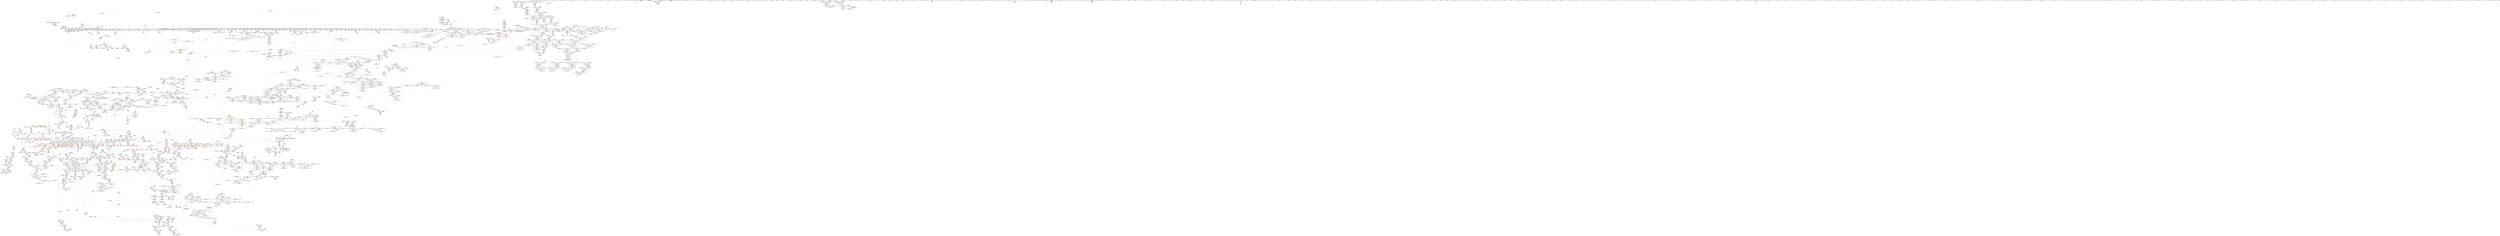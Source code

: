 digraph "SVFG" {
	label="SVFG";

	Node0x56174d7dc3a0 [shape=record,color=grey,label="{NodeID: 0\nNullPtr}"];
	Node0x56174d7dc3a0 -> Node0x56174d899110[style=solid];
	Node0x56174d7dc3a0 -> Node0x56174d899210[style=solid];
	Node0x56174d7dc3a0 -> Node0x56174d8992e0[style=solid];
	Node0x56174d7dc3a0 -> Node0x56174d8993b0[style=solid];
	Node0x56174d7dc3a0 -> Node0x56174d899480[style=solid];
	Node0x56174d7dc3a0 -> Node0x56174d899550[style=solid];
	Node0x56174d7dc3a0 -> Node0x56174d899620[style=solid];
	Node0x56174d7dc3a0 -> Node0x56174d8996f0[style=solid];
	Node0x56174d7dc3a0 -> Node0x56174d8997c0[style=solid];
	Node0x56174d7dc3a0 -> Node0x56174d899890[style=solid];
	Node0x56174d7dc3a0 -> Node0x56174d899960[style=solid];
	Node0x56174d7dc3a0 -> Node0x56174d899a30[style=solid];
	Node0x56174d7dc3a0 -> Node0x56174d899b00[style=solid];
	Node0x56174d7dc3a0 -> Node0x56174d899bd0[style=solid];
	Node0x56174d7dc3a0 -> Node0x56174d899ca0[style=solid];
	Node0x56174d7dc3a0 -> Node0x56174d899d70[style=solid];
	Node0x56174d7dc3a0 -> Node0x56174d899e40[style=solid];
	Node0x56174d7dc3a0 -> Node0x56174d899f10[style=solid];
	Node0x56174d7dc3a0 -> Node0x56174d899fe0[style=solid];
	Node0x56174d7dc3a0 -> Node0x56174d89a0b0[style=solid];
	Node0x56174d7dc3a0 -> Node0x56174d89a180[style=solid];
	Node0x56174d7dc3a0 -> Node0x56174d89a250[style=solid];
	Node0x56174d7dc3a0 -> Node0x56174d89a320[style=solid];
	Node0x56174d7dc3a0 -> Node0x56174d89a3f0[style=solid];
	Node0x56174d7dc3a0 -> Node0x56174d89a4c0[style=solid];
	Node0x56174d7dc3a0 -> Node0x56174d89a590[style=solid];
	Node0x56174d7dc3a0 -> Node0x56174d89a660[style=solid];
	Node0x56174d7dc3a0 -> Node0x56174d89a730[style=solid];
	Node0x56174d7dc3a0 -> Node0x56174d89a800[style=solid];
	Node0x56174d7dc3a0 -> Node0x56174d89a8d0[style=solid];
	Node0x56174d7dc3a0 -> Node0x56174d89a9a0[style=solid];
	Node0x56174d7dc3a0 -> Node0x56174d89aa70[style=solid];
	Node0x56174d7dc3a0 -> Node0x56174d89ab40[style=solid];
	Node0x56174d7dc3a0 -> Node0x56174d89ac10[style=solid];
	Node0x56174d7dc3a0 -> Node0x56174d89ace0[style=solid];
	Node0x56174d7dc3a0 -> Node0x56174d89adb0[style=solid];
	Node0x56174d7dc3a0 -> Node0x56174d89ae80[style=solid];
	Node0x56174d7dc3a0 -> Node0x56174d89af50[style=solid];
	Node0x56174d7dc3a0 -> Node0x56174d89b020[style=solid];
	Node0x56174d7dc3a0 -> Node0x56174d89b0f0[style=solid];
	Node0x56174d7dc3a0 -> Node0x56174d89b1c0[style=solid];
	Node0x56174d7dc3a0 -> Node0x56174d89b290[style=solid];
	Node0x56174d7dc3a0 -> Node0x56174d89b360[style=solid];
	Node0x56174d7dc3a0 -> Node0x56174d89b430[style=solid];
	Node0x56174d7dc3a0 -> Node0x56174d89b500[style=solid];
	Node0x56174d7dc3a0 -> Node0x56174d89b5d0[style=solid];
	Node0x56174d7dc3a0 -> Node0x56174d89b6a0[style=solid];
	Node0x56174d7dc3a0 -> Node0x56174d89b770[style=solid];
	Node0x56174d7dc3a0 -> Node0x56174d89b840[style=solid];
	Node0x56174d7dc3a0 -> Node0x56174d89b910[style=solid];
	Node0x56174d7dc3a0 -> Node0x56174d89b9e0[style=solid];
	Node0x56174d7dc3a0 -> Node0x56174d89bab0[style=solid];
	Node0x56174d7dc3a0 -> Node0x56174d89bb80[style=solid];
	Node0x56174d7dc3a0 -> Node0x56174d89bc50[style=solid];
	Node0x56174d7dc3a0 -> Node0x56174d89bd20[style=solid];
	Node0x56174d7dc3a0 -> Node0x56174d89bdf0[style=solid];
	Node0x56174d7dc3a0 -> Node0x56174d89bec0[style=solid];
	Node0x56174d7dc3a0 -> Node0x56174d89bf90[style=solid];
	Node0x56174d7dc3a0 -> Node0x56174d89c060[style=solid];
	Node0x56174d7dc3a0 -> Node0x56174d89c130[style=solid];
	Node0x56174d7dc3a0 -> Node0x56174d89c200[style=solid];
	Node0x56174d7dc3a0 -> Node0x56174d89c2d0[style=solid];
	Node0x56174d7dc3a0 -> Node0x56174d89c3a0[style=solid];
	Node0x56174d7dc3a0 -> Node0x56174d89c470[style=solid];
	Node0x56174d7dc3a0 -> Node0x56174d89c540[style=solid];
	Node0x56174d7dc3a0 -> Node0x56174d89c610[style=solid];
	Node0x56174d7dc3a0 -> Node0x56174d89c6e0[style=solid];
	Node0x56174d7dc3a0 -> Node0x56174d89c7b0[style=solid];
	Node0x56174d7dc3a0 -> Node0x56174d89c880[style=solid];
	Node0x56174d7dc3a0 -> Node0x56174d89c950[style=solid];
	Node0x56174d7dc3a0 -> Node0x56174d89ca20[style=solid];
	Node0x56174d7dc3a0 -> Node0x56174d89caf0[style=solid];
	Node0x56174d7dc3a0 -> Node0x56174d89cbc0[style=solid];
	Node0x56174d7dc3a0 -> Node0x56174d89cc90[style=solid];
	Node0x56174d7dc3a0 -> Node0x56174d89cd60[style=solid];
	Node0x56174d7dc3a0 -> Node0x56174d89ce30[style=solid];
	Node0x56174d7dc3a0 -> Node0x56174d8a7fa0[style=solid];
	Node0x56174d7dc3a0 -> Node0x56174d8ad380[style=solid];
	Node0x56174d7dc3a0 -> Node0x56174d8afdc0[style=solid];
	Node0x56174d7dc3a0 -> Node0x56174d8afe90[style=solid];
	Node0x56174d7dc3a0 -> Node0x56174d8aff60[style=solid];
	Node0x56174d7dc3a0 -> Node0x56174d8f58c0[style=solid];
	Node0x56174d7dc3a0 -> Node0x56174cc26f70[style=solid];
	Node0x56174d7dc3a0 -> Node0x56174d935480[style=solid];
	Node0x56174d7dc3a0 -> Node0x56174d936680[style=solid];
	Node0x56174d7dc3a0 -> Node0x56174d936f80[style=solid];
	Node0x56174d7dc3a0 -> Node0x56174d937280[style=solid];
	Node0x56174d7dc3a0 -> Node0x56174d937580[style=solid];
	Node0x56174d7dc3a0:s64 -> Node0x56174db66d70[style=solid,color=red];
	Node0x56174d7dc3a0:s64 -> Node0x56174db65030[style=solid,color=red];
	Node0x56174db607a0 [shape=record,color=black,label="{NodeID: 4871\n3243 = PHI(2762, )\n0th arg _ZSt7forwardIbEOT_RNSt16remove_referenceIS0_E4typeE }"];
	Node0x56174db607a0 -> Node0x56174d8f9a90[style=solid];
	Node0x56174d8a6030 [shape=record,color=red,label="{NodeID: 1550\n3227\<--3219\n\<--__p.addr\n_ZN9__gnu_cxx13new_allocatorISt13_Rb_tree_nodeIiEE9constructIiJRKiEEEvPT_DpOT0_\n}"];
	Node0x56174d8a6030 -> Node0x56174d890f80[style=solid];
	Node0x56174d8841e0 [shape=record,color=green,label="{NodeID: 443\n2870\<--2871\nthis.addr\<--this.addr_field_insensitive\n_ZNSt4pairIPSt18_Rb_tree_node_baseS1_EC2IRPSt13_Rb_tree_nodeIiERS1_Lb1EEEOT_OT0_\n}"];
	Node0x56174d8841e0 -> Node0x56174d8d2a90[style=solid];
	Node0x56174d8841e0 -> Node0x56174d8f7460[style=solid];
	Node0x56174d893410 [shape=record,color=purple,label="{NodeID: 886\n496\<--17\n\<--.str.1\n_Z5solvev\n}"];
	Node0x56174db4e260 [shape=record,color=black,label="{NodeID: 4650\n462 = PHI(824, )\n}"];
	Node0x56174db4e260 -> Node0x56174d934d00[style=solid];
	Node0x56174d8c9d30 [shape=record,color=red,label="{NodeID: 1329\n1622\<--1616\nthis1\<--this.addr\n_ZN9__gnu_cxx13new_allocatorIiEC2ERKS1_\n}"];
	Node0x56174d82e5f0 [shape=record,color=green,label="{NodeID: 222\n1431\<--1432\n__n.addr\<--__n.addr_field_insensitive\n_ZNSt12_Vector_baseIiSaIiEEC2EmRKS0_\n}"];
	Node0x56174d82e5f0 -> Node0x56174d8c8b50[style=solid];
	Node0x56174d82e5f0 -> Node0x56174d8af400[style=solid];
	Node0x56174d8b1550 [shape=record,color=blue,label="{NodeID: 1772\n1758\<--1755\n__n.addr\<--__n\n_ZNSt27__uninitialized_default_n_1ILb1EE18__uninit_default_nIPimEET_S3_T0_\n}"];
	Node0x56174d8b1550 -> Node0x56174d8caa30[style=dashed];
	Node0x56174d8a0120 [shape=record,color=black,label="{NodeID: 665\n736\<--735\n\<--this1\n_ZNSt6vectorIiSaIiEEC2EmRKiRKS0_\n|{<s0>80}}"];
	Node0x56174d8a0120:s0 -> Node0x56174db6a750[style=solid,color=red];
	Node0x56174d8be9a0 [shape=record,color=purple,label="{NodeID: 1108\n3389\<--3383\ncoerce.dive\<--__position\n_ZNSt8_Rb_treeIiiSt9_IdentityIiESt4lessIiESaIiEE12_M_erase_auxESt23_Rb_tree_const_iteratorIiE\n}"];
	Node0x56174d8be9a0 -> Node0x56174d8fa930[style=solid];
	Node0x56174d7e9450 [shape=record,color=green,label="{NodeID: 1\n7\<--1\n__dso_handle\<--dummyObj\nGlob }"];
	Node0x56174db608b0 [shape=record,color=black,label="{NodeID: 4872\n2772 = PHI(2423, 2526, 2653, 2849, 3418, )\n0th arg _ZNSt17_Rb_tree_iteratorIiEC2EPSt18_Rb_tree_node_base }"];
	Node0x56174db608b0 -> Node0x56174d8f6b70[style=solid];
	Node0x56174da39dd0 [shape=record,color=yellow,style=double,label="{NodeID: 3765\n58V_1 = ENCHI(MR_58V_0)\npts\{1020002 \}\nFun[_ZNKSt8_Rb_treeIiiSt9_IdentityIiESt4lessIiESaIiEE5beginEv]}"];
	Node0x56174da39dd0 -> Node0x56174d8a6ac0[style=dashed];
	Node0x56174d8a6100 [shape=record,color=red,label="{NodeID: 1551\n3230\<--3221\n\<--__args.addr\n_ZN9__gnu_cxx13new_allocatorISt13_Rb_tree_nodeIiEE9constructIiJRKiEEEvPT_DpOT0_\n|{<s0>272}}"];
	Node0x56174d8a6100:s0 -> Node0x56174db60e20[style=solid,color=red];
	Node0x56174d8842b0 [shape=record,color=green,label="{NodeID: 444\n2872\<--2873\n__x.addr\<--__x.addr_field_insensitive\n_ZNSt4pairIPSt18_Rb_tree_node_baseS1_EC2IRPSt13_Rb_tree_nodeIiERS1_Lb1EEEOT_OT0_\n}"];
	Node0x56174d8842b0 -> Node0x56174d8d2b60[style=solid];
	Node0x56174d8842b0 -> Node0x56174d8f7530[style=solid];
	Node0x56174d8934e0 [shape=record,color=purple,label="{NodeID: 887\n497\<--19\n\<--__PRETTY_FUNCTION__._Z5solvev\n_Z5solvev\n}"];
	Node0x56174db4e430 [shape=record,color=black,label="{NodeID: 4651\n468 = PHI(835, )\n}"];
	Node0x56174db4e430 -> Node0x56174d8aa390[style=solid];
	Node0x56174d8c9e00 [shape=record,color=red,label="{NodeID: 1330\n1633\<--1627\nthis1\<--this.addr\n_ZNSt12_Vector_baseIiSaIiEE11_M_allocateEm\n}"];
	Node0x56174d8c9e00 -> Node0x56174d8b8000[style=solid];
	Node0x56174d82e6c0 [shape=record,color=green,label="{NodeID: 223\n1433\<--1434\n__a.addr\<--__a.addr_field_insensitive\n_ZNSt12_Vector_baseIiSaIiEEC2EmRKS0_\n}"];
	Node0x56174d82e6c0 -> Node0x56174d8c8c20[style=solid];
	Node0x56174d82e6c0 -> Node0x56174d8af4d0[style=solid];
	Node0x56174d8b1620 [shape=record,color=blue,label="{NodeID: 1773\n1760\<--22\nref.tmp\<--\n_ZNSt27__uninitialized_default_n_1ILb1EE18__uninit_default_nIPimEET_S3_T0_\n|{<s0>156}}"];
	Node0x56174d8b1620:s0 -> Node0x56174da289d0[style=dashed,color=red];
	Node0x56174d8a01f0 [shape=record,color=black,label="{NodeID: 666\n751\<--735\n\<--this1\n_ZNSt6vectorIiSaIiEEC2EmRKiRKS0_\n|{<s0>82}}"];
	Node0x56174d8a01f0:s0 -> Node0x56174db5d540[style=solid,color=red];
	Node0x56174da19370 [shape=record,color=yellow,style=double,label="{NodeID: 3323\n290V_1 = ENCHI(MR_290V_0)\npts\{20560000 20560001 20560002 \}\nFun[_ZNSt6vectorIiSaIiEE14_M_fill_assignEmRKi]|{|<s1>171|<s2>171|<s3>171}}"];
	Node0x56174da19370 -> Node0x56174da01f10[style=dashed];
	Node0x56174da19370:s1 -> Node0x56174da1a620[style=dashed,color=red];
	Node0x56174da19370:s2 -> Node0x56174da1a730[style=dashed,color=red];
	Node0x56174da19370:s3 -> Node0x56174da1a840[style=dashed,color=red];
	Node0x56174d8bea70 [shape=record,color=purple,label="{NodeID: 1109\n3393\<--3383\n_M_node\<--__position\n_ZNSt8_Rb_treeIiiSt9_IdentityIiESt4lessIiESaIiEE12_M_erase_auxESt23_Rb_tree_const_iteratorIiE\n}"];
	Node0x56174d8bea70 -> Node0x56174d8a73b0[style=solid];
	Node0x56174d8260b0 [shape=record,color=green,label="{NodeID: 2\n14\<--1\n_ZSt3cin\<--dummyObj\nGlob }"];
	Node0x56174db60ac0 [shape=record,color=black,label="{NodeID: 4873\n2773 = PHI(2470, 2576, 2726, 2861, 3425, )\n1st arg _ZNSt17_Rb_tree_iteratorIiEC2EPSt18_Rb_tree_node_base }"];
	Node0x56174db60ac0 -> Node0x56174d8f6c40[style=solid];
	Node0x56174da39eb0 [shape=record,color=yellow,style=double,label="{NodeID: 3766\n839V_1 = ENCHI(MR_839V_0)\npts\{32950000 \}\nFun[_ZNKSt8_Rb_treeIiiSt9_IdentityIiESt4lessIiESaIiEE5beginEv]|{<s0>273}}"];
	Node0x56174da39eb0:s0 -> Node0x56174d8fa2b0[style=dashed,color=red];
	Node0x56174d8a61d0 [shape=record,color=red,label="{NodeID: 1552\n3232\<--3231\n\<--call\n_ZN9__gnu_cxx13new_allocatorISt13_Rb_tree_nodeIiEE9constructIiJRKiEEEvPT_DpOT0_\n}"];
	Node0x56174d8a61d0 -> Node0x56174d8f98f0[style=solid];
	Node0x56174d884380 [shape=record,color=green,label="{NodeID: 445\n2874\<--2875\n__y.addr\<--__y.addr_field_insensitive\n_ZNSt4pairIPSt18_Rb_tree_node_baseS1_EC2IRPSt13_Rb_tree_nodeIiERS1_Lb1EEEOT_OT0_\n}"];
	Node0x56174d884380 -> Node0x56174d8d2c30[style=solid];
	Node0x56174d884380 -> Node0x56174d8f7600[style=solid];
	Node0x56174d8935b0 [shape=record,color=purple,label="{NodeID: 888\n561\<--25\n\<--.str.2\n_Z5solvev\n}"];
	Node0x56174db4e570 [shape=record,color=black,label="{NodeID: 4652\n473 = PHI(852, )\n}"];
	Node0x56174db4e570 -> Node0x56174d8c3ef0[style=solid];
	Node0x56174d8c9ed0 [shape=record,color=red,label="{NodeID: 1331\n1634\<--1629\n\<--__n.addr\n_ZNSt12_Vector_baseIiSaIiEE11_M_allocateEm\n}"];
	Node0x56174d8c9ed0 -> Node0x56174d935180[style=solid];
	Node0x56174d82e790 [shape=record,color=green,label="{NodeID: 224\n1435\<--1436\nexn.slot\<--exn.slot_field_insensitive\n_ZNSt12_Vector_baseIiSaIiEEC2EmRKS0_\n}"];
	Node0x56174d82e790 -> Node0x56174d8c8cf0[style=solid];
	Node0x56174d82e790 -> Node0x56174d8af5a0[style=solid];
	Node0x56174d8b16f0 [shape=record,color=blue,label="{NodeID: 1774\n1775\<--1772\n__first.addr\<--__first\n_ZSt6fill_nIPimiET_S1_T0_RKT1_\n}"];
	Node0x56174d8b16f0 -> Node0x56174d8cab00[style=dashed];
	Node0x56174d8a02c0 [shape=record,color=black,label="{NodeID: 667\n821\<--793\n\<--retval\n_ZNSt3setIiSt4lessIiESaIiEE6insertERKi\n}"];
	Node0x56174d8a02c0 -> Node0x56174d8c58f0[style=solid];
	Node0x56174da19450 [shape=record,color=yellow,style=double,label="{NodeID: 3324\n136V_1 = ENCHI(MR_136V_0)\npts\{620000 620001 620002 700000 700001 700002 740000 740001 740002 \}\nFun[_ZNSt6vectorIiSaIiEE14_M_fill_assignEmRKi]|{|<s1>171}}"];
	Node0x56174da19450 -> Node0x56174da02410[style=dashed];
	Node0x56174da19450:s1 -> Node0x56174da1a950[style=dashed,color=red];
	Node0x56174d8beb40 [shape=record,color=purple,label="{NodeID: 1110\n3395\<--3392\n_M_impl\<--this1\n_ZNSt8_Rb_treeIiiSt9_IdentityIiESt4lessIiESaIiEE12_M_erase_auxESt23_Rb_tree_const_iteratorIiE\n}"];
	Node0x56174d8beb40 -> Node0x56174d891e20[style=solid];
	Node0x56174d826140 [shape=record,color=green,label="{NodeID: 3\n15\<--1\n.str\<--dummyObj\nGlob }"];
	Node0x56174db60cd0 [shape=record,color=black,label="{NodeID: 4874\n1909 = PHI(957, 2287, )\n2nd arg _ZSt8_DestroyIPiiEvT_S1_RSaIT0_E }"];
	Node0x56174db60cd0 -> Node0x56174d8b29a0[style=solid];
	Node0x56174da39f90 [shape=record,color=yellow,style=double,label="{NodeID: 3767\n667V_1 = ENCHI(MR_667V_0)\npts\{2408 \}\nFun[_ZNSt8_Rb_treeIiiSt9_IdentityIiESt4lessIiESaIiEE16_M_insert_uniqueIRKiEESt4pairISt17_Rb_tree_iteratorIiEbEOT_]}"];
	Node0x56174da39f90 -> Node0x56174d8cfd10[style=dashed];
	Node0x56174d8a62a0 [shape=record,color=red,label="{NodeID: 1553\n3240\<--3237\n\<--__t.addr\n_ZSt7forwardISt17_Rb_tree_iteratorIiEEOT_RNSt16remove_referenceIS2_E4typeE\n}"];
	Node0x56174d8a62a0 -> Node0x56174d891120[style=solid];
	Node0x56174d884450 [shape=record,color=green,label="{NodeID: 446\n2884\<--2885\n_ZSt7forwardIRPSt13_Rb_tree_nodeIiEEOT_RNSt16remove_referenceIS4_E4typeE\<--_ZSt7forwardIRPSt13_Rb_tree_nodeIiEEOT_RNSt16remove_referenceIS4_E4typeE_field_insensitive\n}"];
	Node0x56174d893680 [shape=record,color=purple,label="{NodeID: 889\n571\<--27\n\<--.str.3\n_Z5solvev\n}"];
	Node0x56174db4e6b0 [shape=record,color=black,label="{NodeID: 4653\n478 = PHI(835, )\n}"];
	Node0x56174db4e6b0 -> Node0x56174d8aa530[style=solid];
	Node0x56174d8c9fa0 [shape=record,color=red,label="{NodeID: 1332\n1639\<--1629\n\<--__n.addr\n_ZNSt12_Vector_baseIiSaIiEE11_M_allocateEm\n|{<s0>149}}"];
	Node0x56174d8c9fa0:s0 -> Node0x56174db6b700[style=solid,color=red];
	Node0x56174d82e860 [shape=record,color=green,label="{NodeID: 225\n1437\<--1438\nehselector.slot\<--ehselector.slot_field_insensitive\n_ZNSt12_Vector_baseIiSaIiEEC2EmRKS0_\n}"];
	Node0x56174d82e860 -> Node0x56174d8c8dc0[style=solid];
	Node0x56174d82e860 -> Node0x56174d8af670[style=solid];
	Node0x56174d8b17c0 [shape=record,color=blue,label="{NodeID: 1775\n1777\<--1773\n__n.addr\<--__n\n_ZSt6fill_nIPimiET_S1_T0_RKT1_\n}"];
	Node0x56174d8b17c0 -> Node0x56174d8cabd0[style=dashed];
	Node0x56174d8a0390 [shape=record,color=black,label="{NodeID: 668\n809\<--799\n\<--__p\n_ZNSt3setIiSt4lessIiESaIiEE6insertERKi\n}"];
	Node0x56174d8a0390 -> Node0x56174d8945b0[style=solid];
	Node0x56174d8a0390 -> Node0x56174d894680[style=solid];
	Node0x56174d8bec10 [shape=record,color=purple,label="{NodeID: 1111\n3407\<--3392\n_M_impl2\<--this1\n_ZNSt8_Rb_treeIiiSt9_IdentityIiESt4lessIiESaIiEE12_M_erase_auxESt23_Rb_tree_const_iteratorIiE\n}"];
	Node0x56174d8bec10 -> Node0x56174d892090[style=solid];
	Node0x56174d826800 [shape=record,color=green,label="{NodeID: 4\n17\<--1\n.str.1\<--dummyObj\nGlob }"];
	Node0x56174db60e20 [shape=record,color=black,label="{NodeID: 4875\n2732 = PHI(2455, 2698, 3025, 3053, 3095, 3205, 3230, )\n0th arg _ZSt7forwardIRKiEOT_RNSt16remove_referenceIS2_E4typeE }"];
	Node0x56174db60e20 -> Node0x56174d8f6690[style=solid];
	Node0x56174d8a6370 [shape=record,color=red,label="{NodeID: 1554\n3247\<--3244\n\<--__t.addr\n_ZSt7forwardIbEOT_RNSt16remove_referenceIS0_E4typeE\n}"];
	Node0x56174d8a6370 -> Node0x56174d8911f0[style=solid];
	Node0x56174d884550 [shape=record,color=green,label="{NodeID: 447\n2892\<--2893\n_ZSt7forwardIRPSt18_Rb_tree_node_baseEOT_RNSt16remove_referenceIS3_E4typeE\<--_ZSt7forwardIRPSt18_Rb_tree_node_baseEOT_RNSt16remove_referenceIS3_E4typeE_field_insensitive\n}"];
	Node0x56174d893750 [shape=record,color=purple,label="{NodeID: 890\n3439\<--29\nllvm.global_ctors_0\<--llvm.global_ctors\nGlob }"];
	Node0x56174d893750 -> Node0x56174d8a7da0[style=solid];
	Node0x56174db4e7f0 [shape=record,color=black,label="{NodeID: 4654\n483 = PHI(871, )\n}"];
	Node0x56174db4e7f0 -> Node0x56174d8aa600[style=solid];
	Node0x56174d8ca070 [shape=record,color=red,label="{NodeID: 1333\n1656\<--1650\n\<--__a.addr\n_ZNSt16allocator_traitsISaIiEE8allocateERS0_m\n}"];
	Node0x56174d8ca070 -> Node0x56174d8a2dd0[style=solid];
	Node0x56174d82e930 [shape=record,color=green,label="{NodeID: 226\n1446\<--1447\n_ZNSt12_Vector_baseIiSaIiEE12_Vector_implC2ERKS0_\<--_ZNSt12_Vector_baseIiSaIiEE12_Vector_implC2ERKS0__field_insensitive\n}"];
	Node0x56174d8b1890 [shape=record,color=blue,label="{NodeID: 1776\n1779\<--1774\n__value.addr\<--__value\n_ZSt6fill_nIPimiET_S1_T0_RKT1_\n}"];
	Node0x56174d8b1890 -> Node0x56174d8caca0[style=dashed];
	Node0x56174d8a0460 [shape=record,color=black,label="{NodeID: 669\n790\<--822\n_ZNSt3setIiSt4lessIiESaIiEE6insertERKi_ret\<--\n_ZNSt3setIiSt4lessIiESaIiEE6insertERKi\n|{<s0>48|<s1>58}}"];
	Node0x56174d8a0460:s0 -> Node0x56174db4e150[style=solid,color=blue];
	Node0x56174d8a0460:s1 -> Node0x56174db4ebb0[style=solid,color=blue];
	Node0x56174d8bece0 [shape=record,color=purple,label="{NodeID: 1112\n3397\<--3396\nadd.ptr\<--\n_ZNSt8_Rb_treeIiiSt9_IdentityIiESt4lessIiESaIiEE12_M_erase_auxESt23_Rb_tree_const_iteratorIiE\n}"];
	Node0x56174d8bece0 -> Node0x56174d891ef0[style=solid];
	Node0x56174d826890 [shape=record,color=green,label="{NodeID: 5\n19\<--1\n__PRETTY_FUNCTION__._Z5solvev\<--dummyObj\nGlob }"];
	Node0x56174db61110 [shape=record,color=black,label="{NodeID: 4876\n760 = PHI(81, )\n0th arg _ZNSt6vectorIiSaIiEE6assignEmRKi }"];
	Node0x56174db61110 -> Node0x56174d8abb20[style=solid];
	Node0x56174d8a6440 [shape=record,color=red,label="{NodeID: 1555\n3254\<--3251\n\<--__t.addr\n_ZSt7forwardIRSt17_Rb_tree_iteratorIiEEOT_RNSt16remove_referenceIS3_E4typeE\n}"];
	Node0x56174d8a6440 -> Node0x56174d8912c0[style=solid];
	Node0x56174d884650 [shape=record,color=green,label="{NodeID: 448\n2899\<--2900\nthis.addr\<--this.addr_field_insensitive\n_ZNSt17_Rb_tree_iteratorIiEmmEv\n}"];
	Node0x56174d884650 -> Node0x56174d8d2ea0[style=solid];
	Node0x56174d884650 -> Node0x56174d8f7870[style=solid];
	Node0x56174d893850 [shape=record,color=purple,label="{NodeID: 891\n3440\<--29\nllvm.global_ctors_1\<--llvm.global_ctors\nGlob }"];
	Node0x56174d893850 -> Node0x56174d8a7ea0[style=solid];
	Node0x56174db4e930 [shape=record,color=black,label="{NodeID: 4655\n490 = PHI(692, )\n}"];
	Node0x56174db4e930 -> Node0x56174d8c4090[style=solid];
	Node0x56174da2b840 [shape=record,color=yellow,style=double,label="{NodeID: 3548\n56V_1 = ENCHI(MR_56V_0)\npts\{1020001 \}\nFun[_ZNSt8_Rb_treeIiiSt9_IdentityIiESt4lessIiESaIiEE8_M_beginEv]}"];
	Node0x56174da2b840 -> Node0x56174d8c7220[style=dashed];
	Node0x56174d8ca140 [shape=record,color=red,label="{NodeID: 1334\n1658\<--1652\n\<--__n.addr\n_ZNSt16allocator_traitsISaIiEE8allocateERS0_m\n|{<s0>150}}"];
	Node0x56174d8ca140:s0 -> Node0x56174db66c60[style=solid,color=red];
	Node0x56174d82ea30 [shape=record,color=green,label="{NodeID: 227\n1450\<--1451\n_ZNSt12_Vector_baseIiSaIiEE17_M_create_storageEm\<--_ZNSt12_Vector_baseIiSaIiEE17_M_create_storageEm_field_insensitive\n}"];
	Node0x56174d8b1960 [shape=record,color=blue,label="{NodeID: 1777\n1798\<--1795\n__first.addr\<--__first\n_ZSt10__fill_n_aIPimiEN9__gnu_cxx11__enable_ifIXsr11__is_scalarIT1_EE7__valueET_E6__typeES4_T0_RKS3_\n}"];
	Node0x56174d8b1960 -> Node0x56174da16a30[style=dashed];
	Node0x56174d8a0530 [shape=record,color=black,label="{NodeID: 670\n824\<--831\n_ZNKSt3setIiSt4lessIiESaIiEE4sizeEv_ret\<--call\n_ZNKSt3setIiSt4lessIiESaIiEE4sizeEv\n|{<s0>50}}"];
	Node0x56174d8a0530:s0 -> Node0x56174db4e260[style=solid,color=blue];
	Node0x56174d8bedb0 [shape=record,color=purple,label="{NodeID: 1113\n3399\<--3398\n_M_header\<--\n_ZNSt8_Rb_treeIiiSt9_IdentityIiESt4lessIiESaIiEE12_M_erase_auxESt23_Rb_tree_const_iteratorIiE\n}"];
	Node0x56174d826920 [shape=record,color=green,label="{NodeID: 6\n22\<--1\n\<--dummyObj\nCan only get source location for instruction, argument, global var or function.}"];
	Node0x56174db61220 [shape=record,color=black,label="{NodeID: 4877\n761 = PHI(321, )\n1st arg _ZNSt6vectorIiSaIiEE6assignEmRKi }"];
	Node0x56174db61220 -> Node0x56174d8abbf0[style=solid];
	Node0x56174d8a6510 [shape=record,color=red,label="{NodeID: 1556\n3265\<--3259\nthis1\<--this.addr\n_ZNSt23_Rb_tree_const_iteratorIiEC2ERKSt17_Rb_tree_iteratorIiE\n}"];
	Node0x56174d8a6510 -> Node0x56174d8bd890[style=solid];
	Node0x56174d884720 [shape=record,color=green,label="{NodeID: 449\n2906\<--2907\n_ZSt18_Rb_tree_decrementPSt18_Rb_tree_node_base\<--_ZSt18_Rb_tree_decrementPSt18_Rb_tree_node_base_field_insensitive\n}"];
	Node0x56174d893950 [shape=record,color=purple,label="{NodeID: 892\n3441\<--29\nllvm.global_ctors_2\<--llvm.global_ctors\nGlob }"];
	Node0x56174d893950 -> Node0x56174d8a7fa0[style=solid];
	Node0x56174db4ea70 [shape=record,color=black,label="{NodeID: 4656\n509 = PHI(692, )\n}"];
	Node0x56174db4ea70 -> Node0x56174d8aa7a0[style=solid];
	Node0x56174d8ca210 [shape=record,color=red,label="{NodeID: 1335\n1676\<--1667\nthis1\<--this.addr\n_ZN9__gnu_cxx13new_allocatorIiE8allocateEmPKv\n|{<s0>151}}"];
	Node0x56174d8ca210:s0 -> Node0x56174db60470[style=solid,color=red];
	Node0x56174d82eb30 [shape=record,color=green,label="{NodeID: 228\n1459\<--1460\n_ZNSt12_Vector_baseIiSaIiEE12_Vector_implD2Ev\<--_ZNSt12_Vector_baseIiSaIiEE12_Vector_implD2Ev_field_insensitive\n}"];
	Node0x56174d8b1a30 [shape=record,color=blue,label="{NodeID: 1778\n1800\<--1796\n__n.addr\<--__n\n_ZSt10__fill_n_aIPimiEN9__gnu_cxx11__enable_ifIXsr11__is_scalarIT1_EE7__valueET_E6__typeES4_T0_RKS3_\n}"];
	Node0x56174d8b1a30 -> Node0x56174d8cafe0[style=dashed];
	Node0x56174d8a0600 [shape=record,color=black,label="{NodeID: 671\n835\<--850\n_ZNKSt3setIiSt4lessIiESaIiEE5beginEv_ret\<--\n_ZNKSt3setIiSt4lessIiESaIiEE5beginEv\n|{<s0>51|<s1>53}}"];
	Node0x56174d8a0600:s0 -> Node0x56174db4e430[style=solid,color=blue];
	Node0x56174d8a0600:s1 -> Node0x56174db4e6b0[style=solid,color=blue];
	Node0x56174d8bee80 [shape=record,color=purple,label="{NodeID: 1114\n3409\<--3408\nadd.ptr3\<--\n_ZNSt8_Rb_treeIiiSt9_IdentityIiESt4lessIiESaIiEE12_M_erase_auxESt23_Rb_tree_const_iteratorIiE\n}"];
	Node0x56174d8bee80 -> Node0x56174d892160[style=solid];
	Node0x56174d8269b0 [shape=record,color=green,label="{NodeID: 7\n24\<--1\n_ZSt4cout\<--dummyObj\nGlob }"];
	Node0x56174db61330 [shape=record,color=black,label="{NodeID: 4878\n762 = PHI(93, )\n2nd arg _ZNSt6vectorIiSaIiEE6assignEmRKi }"];
	Node0x56174db61330 -> Node0x56174d8abcc0[style=solid];
	Node0x56174d8a65e0 [shape=record,color=red,label="{NodeID: 1557\n3267\<--3261\n\<--__it.addr\n_ZNSt23_Rb_tree_const_iteratorIiEC2ERKSt17_Rb_tree_iteratorIiE\n}"];
	Node0x56174d8a65e0 -> Node0x56174d8bd960[style=solid];
	Node0x56174d884820 [shape=record,color=green,label="{NodeID: 450\n2913\<--2914\n__x.addr\<--__x.addr_field_insensitive\n_ZNSt8_Rb_treeIiiSt9_IdentityIiESt4lessIiESaIiEE6_S_keyEPKSt18_Rb_tree_node_base\n}"];
	Node0x56174d884820 -> Node0x56174d8d3040[style=solid];
	Node0x56174d884820 -> Node0x56174d8f7a10[style=solid];
	Node0x56174d893a50 [shape=record,color=purple,label="{NodeID: 893\n471\<--111\ncoerce.dive\<--ref.tmp151\n_Z5solvev\n}"];
	Node0x56174d893a50 -> Node0x56174d8aa390[style=solid];
	Node0x56174db4ebb0 [shape=record,color=black,label="{NodeID: 4657\n545 = PHI(790, )\n}"];
	Node0x56174d8ca2e0 [shape=record,color=red,label="{NodeID: 1336\n1677\<--1669\n\<--__n.addr\n_ZN9__gnu_cxx13new_allocatorIiE8allocateEmPKv\n}"];
	Node0x56174d8ca2e0 -> Node0x56174d935f00[style=solid];
	Node0x56174d884ef0 [shape=record,color=green,label="{NodeID: 229\n1470\<--1471\nthis.addr\<--this.addr_field_insensitive\n_ZNSt6vectorIiSaIiEE21_M_default_initializeEm\n}"];
	Node0x56174d884ef0 -> Node0x56174d8c8e90[style=solid];
	Node0x56174d884ef0 -> Node0x56174d8af740[style=solid];
	Node0x56174d8b1b00 [shape=record,color=blue,label="{NodeID: 1779\n1802\<--1797\n__value.addr\<--__value\n_ZSt10__fill_n_aIPimiEN9__gnu_cxx11__enable_ifIXsr11__is_scalarIT1_EE7__valueET_E6__typeES4_T0_RKS3_\n}"];
	Node0x56174d8b1b00 -> Node0x56174d8cb0b0[style=dashed];
	Node0x56174d8a06d0 [shape=record,color=black,label="{NodeID: 672\n860\<--859\n\<--\n_ZNKSt23_Rb_tree_const_iteratorIiEdeEv\n|{<s0>89}}"];
	Node0x56174d8a06d0:s0 -> Node0x56174db65d80[style=solid,color=red];
	Node0x56174d8bef50 [shape=record,color=purple,label="{NodeID: 1115\n3411\<--3410\n_M_node_count\<--\n_ZNSt8_Rb_treeIiiSt9_IdentityIiESt4lessIiESaIiEE12_M_erase_auxESt23_Rb_tree_const_iteratorIiE\n}"];
	Node0x56174d8bef50 -> Node0x56174d8a7480[style=solid];
	Node0x56174d8bef50 -> Node0x56174d8faba0[style=solid];
	Node0x56174d826a70 [shape=record,color=green,label="{NodeID: 8\n25\<--1\n.str.2\<--dummyObj\nGlob }"];
	Node0x56174db61440 [shape=record,color=black,label="{NodeID: 4879\n780 = PHI(101, )\n0th arg _ZNSt3setIiSt4lessIiESaIiEEC2Ev }"];
	Node0x56174db61440 -> Node0x56174d8abd90[style=solid];
	Node0x56174da3a420 [shape=record,color=yellow,style=double,label="{NodeID: 3772\n60V_1 = ENCHI(MR_60V_0)\npts\{1020003 \}\nFun[_ZNSt8_Rb_treeIiiSt9_IdentityIiESt4lessIiESaIiEE16_M_insert_uniqueIRKiEESt4pairISt17_Rb_tree_iteratorIiEbEOT_]|{|<s1>204}}"];
	Node0x56174da3a420 -> Node0x56174d9bb8c0[style=dashed];
	Node0x56174da3a420:s1 -> Node0x56174d8f64f0[style=dashed,color=red];
	Node0x56174d8a66b0 [shape=record,color=red,label="{NodeID: 1558\n3269\<--3268\n\<--_M_node2\n_ZNSt23_Rb_tree_const_iteratorIiEC2ERKSt17_Rb_tree_iteratorIiE\n}"];
	Node0x56174d8a66b0 -> Node0x56174d8f9dd0[style=solid];
	Node0x56174d8848f0 [shape=record,color=green,label="{NodeID: 451\n2915\<--2916\nref.tmp\<--ref.tmp_field_insensitive\n_ZNSt8_Rb_treeIiiSt9_IdentityIiESt4lessIiESaIiEE6_S_keyEPKSt18_Rb_tree_node_base\n|{<s0>244}}"];
	Node0x56174d8848f0:s0 -> Node0x56174db5cce0[style=solid,color=red];
	Node0x56174d893b20 [shape=record,color=purple,label="{NodeID: 894\n479\<--113\ncoerce.dive155\<--agg.tmp\n_Z5solvev\n}"];
	Node0x56174d893b20 -> Node0x56174d8aa530[style=solid];
	Node0x56174db4ecc0 [shape=record,color=black,label="{NodeID: 4658\n562 = PHI()\n}"];
	Node0x56174d8ca3b0 [shape=record,color=red,label="{NodeID: 1337\n1687\<--1669\n\<--__n.addr\n_ZN9__gnu_cxx13new_allocatorIiE8allocateEmPKv\n}"];
	Node0x56174d8ca3b0 -> Node0x56174d933200[style=solid];
	Node0x56174d884fc0 [shape=record,color=green,label="{NodeID: 230\n1472\<--1473\n__n.addr\<--__n.addr_field_insensitive\n_ZNSt6vectorIiSaIiEE21_M_default_initializeEm\n}"];
	Node0x56174d884fc0 -> Node0x56174d8c8f60[style=solid];
	Node0x56174d884fc0 -> Node0x56174d8af810[style=solid];
	Node0x56174d8b1bd0 [shape=record,color=blue,label="{NodeID: 1780\n1804\<--1812\n__tmp\<--\n_ZSt10__fill_n_aIPimiEN9__gnu_cxx11__enable_ifIXsr11__is_scalarIT1_EE7__valueET_E6__typeES4_T0_RKS3_\n}"];
	Node0x56174d8b1bd0 -> Node0x56174d8cb180[style=dashed];
	Node0x56174d8a07a0 [shape=record,color=black,label="{NodeID: 673\n852\<--861\n_ZNKSt23_Rb_tree_const_iteratorIiEdeEv_ret\<--call\n_ZNKSt23_Rb_tree_const_iteratorIiEdeEv\n|{<s0>52}}"];
	Node0x56174d8a07a0:s0 -> Node0x56174db4e570[style=solid,color=blue];
	Node0x56174d8bf020 [shape=record,color=purple,label="{NodeID: 1116\n3427\<--3418\ncoerce.dive\<--retval\n_ZNKSt23_Rb_tree_const_iteratorIiE13_M_const_castEv\n}"];
	Node0x56174d8bf020 -> Node0x56174d8a76f0[style=solid];
	Node0x56174d826b30 [shape=record,color=green,label="{NodeID: 9\n27\<--1\n.str.3\<--dummyObj\nGlob }"];
	Node0x56174db61550 [shape=record,color=black,label="{NodeID: 4880\n2848 = PHI(2534, )\n0th arg _ZNSt8_Rb_treeIiiSt9_IdentityIiESt4lessIiESaIiEE5beginEv }"];
	Node0x56174db61550 -> Node0x56174d8f7390[style=solid];
	Node0x56174d8a6780 [shape=record,color=red,label="{NodeID: 1559\n3277\<--3274\n\<--__t.addr\n_ZSt7forwardIRbEOT_RNSt16remove_referenceIS1_E4typeE\n}"];
	Node0x56174d8a6780 -> Node0x56174d891390[style=solid];
	Node0x56174d8849c0 [shape=record,color=green,label="{NodeID: 452\n2920\<--2921\n_ZNSt8_Rb_treeIiiSt9_IdentityIiESt4lessIiESaIiEE8_S_valueEPKSt18_Rb_tree_node_base\<--_ZNSt8_Rb_treeIiiSt9_IdentityIiESt4lessIiESaIiEE8_S_valueEPKSt18_Rb_tree_node_base_field_insensitive\n}"];
	Node0x56174d893bf0 [shape=record,color=purple,label="{NodeID: 895\n481\<--113\ncoerce.dive156\<--agg.tmp\n_Z5solvev\n}"];
	Node0x56174d893bf0 -> Node0x56174d8c3fc0[style=solid];
	Node0x56174db4ed90 [shape=record,color=black,label="{NodeID: 4659\n568 = PHI()\n}"];
	Node0x56174d8ca480 [shape=record,color=red,label="{NodeID: 1338\n1700\<--1697\nthis1\<--this.addr\n_ZNK9__gnu_cxx13new_allocatorIiE8max_sizeEv\n}"];
	Node0x56174d885090 [shape=record,color=green,label="{NodeID: 231\n1485\<--1486\n_ZSt27__uninitialized_default_n_aIPimiET_S1_T0_RSaIT1_E\<--_ZSt27__uninitialized_default_n_aIPimiET_S1_T0_RSaIT1_E_field_insensitive\n}"];
	Node0x56174d8b1ca0 [shape=record,color=blue,label="{NodeID: 1781\n1806\<--1814\n__niter\<--\n_ZSt10__fill_n_aIPimiEN9__gnu_cxx11__enable_ifIXsr11__is_scalarIT1_EE7__valueET_E6__typeES4_T0_RKS3_\n}"];
	Node0x56174d8b1ca0 -> Node0x56174da16f30[style=dashed];
	Node0x56174d8a0870 [shape=record,color=black,label="{NodeID: 674\n890\<--876\n\<--__position\n_ZNSt3setIiSt4lessIiESaIiEE5eraseB5cxx11ESt23_Rb_tree_const_iteratorIiE\n}"];
	Node0x56174d8a0870 -> Node0x56174d895040[style=solid];
	Node0x56174d8bf0f0 [shape=record,color=purple,label="{NodeID: 1117\n3424\<--3423\n_M_node\<--this1\n_ZNKSt23_Rb_tree_const_iteratorIiE13_M_const_castEv\n}"];
	Node0x56174d8bf0f0 -> Node0x56174d8a7620[style=solid];
	Node0x56174d826bf0 [shape=record,color=green,label="{NodeID: 10\n30\<--1\n\<--dummyObj\nCan only get source location for instruction, argument, global var or function.}"];
	Node0x56174db61660 [shape=record,color=black,label="{NodeID: 4881\n3280 = PHI(830, )\n0th arg _ZNKSt8_Rb_treeIiiSt9_IdentityIiESt4lessIiESaIiEE4sizeEv }"];
	Node0x56174db61660 -> Node0x56174d8f9f70[style=solid];
	Node0x56174d8a6850 [shape=record,color=red,label="{NodeID: 1560\n3284\<--3281\nthis1\<--this.addr\n_ZNKSt8_Rb_treeIiiSt9_IdentityIiESt4lessIiESaIiEE4sizeEv\n}"];
	Node0x56174d8a6850 -> Node0x56174d8bda30[style=solid];
	Node0x56174d884ac0 [shape=record,color=green,label="{NodeID: 453\n2928\<--2929\nthis.addr\<--this.addr_field_insensitive\n_ZNSt4pairIPSt18_Rb_tree_node_baseS1_EC2IRS1_Lb1EEEOT_RKS1_\n}"];
	Node0x56174d884ac0 -> Node0x56174d8d3110[style=solid];
	Node0x56174d884ac0 -> Node0x56174d8f7ae0[style=solid];
	Node0x56174d893cc0 [shape=record,color=purple,label="{NodeID: 896\n486\<--115\ncoerce.dive160\<--coerce159\n_Z5solvev\n}"];
	Node0x56174d893cc0 -> Node0x56174d8aa600[style=solid];
	Node0x56174db4ee60 [shape=record,color=black,label="{NodeID: 4660\n572 = PHI()\n}"];
	Node0x56174d8ca550 [shape=record,color=red,label="{NodeID: 1339\n1719\<--1710\n\<--__first.addr\n_ZSt27__uninitialized_default_n_aIPimiET_S1_T0_RSaIT1_E\n|{<s0>154}}"];
	Node0x56174d8ca550:s0 -> Node0x56174db5ae90[style=solid,color=red];
	Node0x56174d885190 [shape=record,color=green,label="{NodeID: 232\n1494\<--1495\nthis.addr\<--this.addr_field_insensitive\n_ZNSt12_Vector_baseIiSaIiEED2Ev\n}"];
	Node0x56174d885190 -> Node0x56174d8c9100[style=solid];
	Node0x56174d885190 -> Node0x56174d8af9b0[style=solid];
	Node0x56174d8b1d70 [shape=record,color=blue,label="{NodeID: 1782\n1821\<--1820\n\<--\n_ZSt10__fill_n_aIPimiEN9__gnu_cxx11__enable_ifIXsr11__is_scalarIT1_EE7__valueET_E6__typeES4_T0_RKS3_\n}"];
	Node0x56174d8b1d70 -> Node0x56174da17430[style=dashed];
	Node0x56174d8a0940 [shape=record,color=black,label="{NodeID: 675\n889\<--882\n\<--agg.tmp\n_ZNSt3setIiSt4lessIiESaIiEE5eraseB5cxx11ESt23_Rb_tree_const_iteratorIiE\n}"];
	Node0x56174d8a0940 -> Node0x56174d894f70[style=solid];
	Node0x56174d8bf1c0 [shape=record,color=purple,label="{NodeID: 1118\n707\<--705\nadd.ptr\<--\n_ZNSt6vectorIiSaIiEEixEm\n}"];
	Node0x56174d8bf1c0 -> Node0x56174d8a0050[style=solid];
	Node0x56174d826cf0 [shape=record,color=green,label="{NodeID: 11\n162\<--1\n\<--dummyObj\nCan only get source location for instruction, argument, global var or function.}"];
	Node0x56174db61770 [shape=record,color=black,label="{NodeID: 4882\n3061 = PHI(3047, )\n0th arg _ZNSt8_Rb_treeIiiSt9_IdentityIiESt4lessIiESaIiEE11_M_get_nodeEv }"];
	Node0x56174db61770 -> Node0x56174d8f88b0[style=solid];
	Node0x56174da3a6c0 [shape=record,color=yellow,style=double,label="{NodeID: 3775\n682V_1 = ENCHI(MR_682V_0)\npts\{24180000 \}\nFun[_ZNSt8_Rb_treeIiiSt9_IdentityIiESt4lessIiESaIiEE16_M_insert_uniqueIRKiEESt4pairISt17_Rb_tree_iteratorIiEbEOT_]|{|<s1>202}}"];
	Node0x56174da3a6c0 -> Node0x56174d9bbdc0[style=dashed];
	Node0x56174da3a6c0:s1 -> Node0x56174d8f5cd0[style=dashed,color=red];
	Node0x56174d8a6920 [shape=record,color=red,label="{NodeID: 1561\n3290\<--3289\n\<--_M_node_count\n_ZNKSt8_Rb_treeIiiSt9_IdentityIiESt4lessIiESaIiEE4sizeEv\n}"];
	Node0x56174d8a6920 -> Node0x56174d891600[style=solid];
	Node0x56174d884b90 [shape=record,color=green,label="{NodeID: 454\n2930\<--2931\n__x.addr\<--__x.addr_field_insensitive\n_ZNSt4pairIPSt18_Rb_tree_node_baseS1_EC2IRS1_Lb1EEEOT_RKS1_\n}"];
	Node0x56174d884b90 -> Node0x56174d8d31e0[style=solid];
	Node0x56174d884b90 -> Node0x56174d8f7bb0[style=solid];
	Node0x56174d893d90 [shape=record,color=purple,label="{NodeID: 897\n439\<--438\n\<--\n_Z5solvev\n}"];
	Node0x56174d893d90 -> Node0x56174d8a9eb0[style=solid];
	Node0x56174db4ef30 [shape=record,color=black,label="{NodeID: 4661\n1483 = PHI(1725, )\n|{<s0>140}}"];
	Node0x56174db4ef30:s0 -> Node0x56174db62970[style=solid,color=red];
	Node0x56174d8ca620 [shape=record,color=red,label="{NodeID: 1340\n1720\<--1712\n\<--__n.addr\n_ZSt27__uninitialized_default_n_aIPimiET_S1_T0_RSaIT1_E\n|{<s0>154}}"];
	Node0x56174d8ca620:s0 -> Node0x56174db5afa0[style=solid,color=red];
	Node0x56174d885260 [shape=record,color=green,label="{NodeID: 233\n1496\<--1497\nexn.slot\<--exn.slot_field_insensitive\n_ZNSt12_Vector_baseIiSaIiEED2Ev\n}"];
	Node0x56174d885260 -> Node0x56174d8c91d0[style=solid];
	Node0x56174d885260 -> Node0x56174d8afa80[style=solid];
	Node0x56174d8b1e40 [shape=record,color=blue,label="{NodeID: 1783\n1806\<--1825\n__niter\<--dec\n_ZSt10__fill_n_aIPimiEN9__gnu_cxx11__enable_ifIXsr11__is_scalarIT1_EE7__valueET_E6__typeES4_T0_RKS3_\n}"];
	Node0x56174d8b1e40 -> Node0x56174da16f30[style=dashed];
	Node0x56174d8a0a10 [shape=record,color=black,label="{NodeID: 676\n871\<--906\n_ZNSt3setIiSt4lessIiESaIiEE5eraseB5cxx11ESt23_Rb_tree_const_iteratorIiE_ret\<--\n_ZNSt3setIiSt4lessIiESaIiEE5eraseB5cxx11ESt23_Rb_tree_const_iteratorIiE\n|{<s0>54}}"];
	Node0x56174d8a0a10:s0 -> Node0x56174db4e7f0[style=solid,color=blue];
	Node0x56174d8bf290 [shape=record,color=purple,label="{NodeID: 1119\n1582\<--1580\nadd.ptr\<--\n_ZNSt12_Vector_baseIiSaIiEE17_M_create_storageEm\n}"];
	Node0x56174d8bf290 -> Node0x56174d8b0370[style=solid];
	Node0x56174d826df0 [shape=record,color=green,label="{NodeID: 12\n208\<--1\n\<--dummyObj\nCan only get source location for instruction, argument, global var or function.}"];
	Node0x56174db61880 [shape=record,color=black,label="{NodeID: 4883\n2996 = PHI(2890, 2940, )\n0th arg _ZSt7forwardIRPSt18_Rb_tree_node_baseEOT_RNSt16remove_referenceIS3_E4typeE }"];
	Node0x56174db61880 -> Node0x56174d8f8300[style=solid];
	Node0x56174d8a69f0 [shape=record,color=red,label="{NodeID: 1562\n3299\<--3296\nthis1\<--this.addr\n_ZNKSt8_Rb_treeIiiSt9_IdentityIiESt4lessIiESaIiEE5beginEv\n}"];
	Node0x56174d8a69f0 -> Node0x56174d8bdd70[style=solid];
	Node0x56174d884c60 [shape=record,color=green,label="{NodeID: 455\n2932\<--2933\n__y.addr\<--__y.addr_field_insensitive\n_ZNSt4pairIPSt18_Rb_tree_node_baseS1_EC2IRS1_Lb1EEEOT_RKS1_\n}"];
	Node0x56174d884c60 -> Node0x56174d8d32b0[style=solid];
	Node0x56174d884c60 -> Node0x56174d8f7c80[style=solid];
	Node0x56174d893e60 [shape=record,color=purple,label="{NodeID: 898\n442\<--438\n\<--\n_Z5solvev\n}"];
	Node0x56174d893e60 -> Node0x56174d8a9f80[style=solid];
	Node0x56174db4f130 [shape=record,color=black,label="{NodeID: 4662\n1484 = PHI(1706, )\n}"];
	Node0x56174db4f130 -> Node0x56174d8af8e0[style=solid];
	Node0x56174d8ca6f0 [shape=record,color=red,label="{NodeID: 1341\n1730\<--1727\nthis1\<--this.addr\n_ZNSt12_Vector_baseIiSaIiEE19_M_get_Tp_allocatorEv\n}"];
	Node0x56174d8ca6f0 -> Node0x56174d8b80d0[style=solid];
	Node0x56174d885330 [shape=record,color=green,label="{NodeID: 234\n1498\<--1499\nehselector.slot\<--ehselector.slot_field_insensitive\n_ZNSt12_Vector_baseIiSaIiEED2Ev\n}"];
	Node0x56174d885330 -> Node0x56174d8afb50[style=solid];
	Node0x56174d8b1f10 [shape=record,color=blue,label="{NodeID: 1784\n1798\<--1829\n__first.addr\<--incdec.ptr\n_ZSt10__fill_n_aIPimiEN9__gnu_cxx11__enable_ifIXsr11__is_scalarIT1_EE7__valueET_E6__typeES4_T0_RKS3_\n}"];
	Node0x56174d8b1f10 -> Node0x56174da16a30[style=dashed];
	Node0x56174d8a0ae0 [shape=record,color=black,label="{NodeID: 677\n948\<--947\n\<--this1\n_ZNSt6vectorIiSaIiEED2Ev\n}"];
	Node0x56174d8a0ae0 -> Node0x56174d8951e0[style=solid];
	Node0x56174d8a0ae0 -> Node0x56174d8952b0[style=solid];
	Node0x56174d8bf360 [shape=record,color=red,label="{NodeID: 1120\n565\<--21\n\<--_ZZ5solvevE6testid\n_Z5solvev\n}"];
	Node0x56174d8bf360 -> Node0x56174d932d80[style=solid];
	Node0x56174d826ef0 [shape=record,color=green,label="{NodeID: 13\n209\<--1\n\<--dummyObj\nCan only get source location for instruction, argument, global var or function.}"];
	Node0x56174db619d0 [shape=record,color=black,label="{NodeID: 4884\n1754 = PHI(1747, )\n0th arg _ZNSt27__uninitialized_default_n_1ILb1EE18__uninit_default_nIPimEET_S3_T0_ }"];
	Node0x56174db619d0 -> Node0x56174d8b1480[style=solid];
	Node0x56174da3a880 [shape=record,color=yellow,style=double,label="{NodeID: 3777\n686V_1 = ENCHI(MR_686V_0)\npts\{24240000 \}\nFun[_ZNSt8_Rb_treeIiiSt9_IdentityIiESt4lessIiESaIiEE16_M_insert_uniqueIRKiEESt4pairISt17_Rb_tree_iteratorIiEbEOT_]|{|<s1>206}}"];
	Node0x56174da3a880 -> Node0x56174d9bc7c0[style=dashed];
	Node0x56174da3a880:s1 -> Node0x56174d8f6d10[style=dashed,color=red];
	Node0x56174d8a6ac0 [shape=record,color=red,label="{NodeID: 1563\n3306\<--3305\n\<--_M_left\n_ZNKSt8_Rb_treeIiiSt9_IdentityIiESt4lessIiESaIiEE5beginEv\n|{<s0>273}}"];
	Node0x56174d8a6ac0:s0 -> Node0x56174db682a0[style=solid,color=red];
	Node0x56174d884d30 [shape=record,color=green,label="{NodeID: 456\n2951\<--2952\n__x.addr\<--__x.addr_field_insensitive\n_ZNSt8_Rb_treeIiiSt9_IdentityIiESt4lessIiESaIiEE8_S_valueEPKSt13_Rb_tree_nodeIiE\n}"];
	Node0x56174d884d30 -> Node0x56174d8d3520[style=solid];
	Node0x56174d884d30 -> Node0x56174d8f7ef0[style=solid];
	Node0x56174d893f30 [shape=record,color=purple,label="{NodeID: 899\n547\<--546\n\<--\n_Z5solvev\n}"];
	Node0x56174d893f30 -> Node0x56174d8aaa10[style=solid];
	Node0x56174db4f270 [shape=record,color=black,label="{NodeID: 4663\n2371 = PHI(2381, )\n}"];
	Node0x56174db4f270 -> Node0x56174d8cf350[style=solid];
	Node0x56174da2bfd0 [shape=record,color=yellow,style=double,label="{NodeID: 3556\n96V_1 = ENCHI(MR_96V_0)\npts\{644 \}\nFun[_ZNSt6vectorIiSaIiEEC2EmRKS0_]}"];
	Node0x56174da2bfd0 -> Node0x56174d8ab230[style=dashed];
	Node0x56174d8ca7c0 [shape=record,color=red,label="{NodeID: 1342\n1747\<--1737\n\<--__first.addr\n_ZSt25__uninitialized_default_nIPimET_S1_T0_\n|{<s0>155}}"];
	Node0x56174d8ca7c0:s0 -> Node0x56174db619d0[style=solid,color=red];
	Node0x56174d885400 [shape=record,color=green,label="{NodeID: 235\n1517\<--1518\n_ZNSt12_Vector_baseIiSaIiEE13_M_deallocateEPim\<--_ZNSt12_Vector_baseIiSaIiEE13_M_deallocateEPim_field_insensitive\n}"];
	Node0x56174d8b1fe0 [shape=record,color=blue,label="{NodeID: 1785\n1836\<--1835\n__it.addr\<--__it\n_ZSt12__niter_baseIPiET_S1_\n}"];
	Node0x56174d8b1fe0 -> Node0x56174d8cb4c0[style=dashed];
	Node0x56174d8a0bb0 [shape=record,color=black,label="{NodeID: 678\n952\<--947\n\<--this1\n_ZNSt6vectorIiSaIiEED2Ev\n}"];
	Node0x56174d8a0bb0 -> Node0x56174d895380[style=solid];
	Node0x56174d8a0bb0 -> Node0x56174d8b54f0[style=solid];
	Node0x56174da19fa0 [shape=record,color=yellow,style=double,label="{NodeID: 3335\n829V_1 = ENCHI(MR_829V_0)\npts\{8000000 8810000 \}\nFun[_ZNSt23_Rb_tree_const_iteratorIiEC2ERKSt17_Rb_tree_iteratorIiE]}"];
	Node0x56174da19fa0 -> Node0x56174d8a66b0[style=dashed];
	Node0x56174d8bf430 [shape=record,color=red,label="{NodeID: 1121\n126\<--59\n\<--N\n_Z5solvev\n}"];
	Node0x56174d8bf430 -> Node0x56174d89d470[style=solid];
	Node0x56174d826ff0 [shape=record,color=green,label="{NodeID: 14\n210\<--1\n\<--dummyObj\nCan only get source location for instruction, argument, global var or function.}"];
	Node0x56174db61ae0 [shape=record,color=black,label="{NodeID: 4885\n1755 = PHI(1748, )\n1st arg _ZNSt27__uninitialized_default_n_1ILb1EE18__uninit_default_nIPimEET_S3_T0_ }"];
	Node0x56174db61ae0 -> Node0x56174d8b1550[style=solid];
	Node0x56174da3a960 [shape=record,color=yellow,style=double,label="{NodeID: 3778\n164V_1 = ENCHI(MR_164V_0)\npts\{104 118 \}\nFun[_ZNSt8_Rb_treeIiiSt9_IdentityIiESt4lessIiESaIiEE16_M_insert_uniqueIRKiEESt4pairISt17_Rb_tree_iteratorIiEbEOT_]|{<s0>201|<s1>204}}"];
	Node0x56174da3a960:s0 -> Node0x56174d9a6d20[style=dashed,color=red];
	Node0x56174da3a960:s1 -> Node0x56174da268e0[style=dashed,color=red];
	Node0x56174d8a6b90 [shape=record,color=red,label="{NodeID: 1564\n3311\<--3310\n\<--coerce.dive\n_ZNKSt8_Rb_treeIiiSt9_IdentityIiESt4lessIiESaIiEE5beginEv\n}"];
	Node0x56174d8a6b90 -> Node0x56174d891870[style=solid];
	Node0x56174d895450 [shape=record,color=green,label="{NodeID: 457\n2959\<--2960\nthis.addr\<--this.addr_field_insensitive\n_ZNKSt13_Rb_tree_nodeIiE9_M_valptrEv\n}"];
	Node0x56174d895450 -> Node0x56174d8d35f0[style=solid];
	Node0x56174d895450 -> Node0x56174d8f7fc0[style=solid];
	Node0x56174d894000 [shape=record,color=purple,label="{NodeID: 900\n550\<--546\n\<--\n_Z5solvev\n}"];
	Node0x56174d894000 -> Node0x56174d8aaae0[style=solid];
	Node0x56174db4f3b0 [shape=record,color=black,label="{NodeID: 4664\n2431 = PHI(2621, )\n|{<s0>201}}"];
	Node0x56174db4f3b0:s0 -> Node0x56174db5b5a0[style=solid,color=red];
	Node0x56174da2c0b0 [shape=record,color=yellow,style=double,label="{NodeID: 3557\n98V_1 = ENCHI(MR_98V_0)\npts\{646 \}\nFun[_ZNSt6vectorIiSaIiEEC2EmRKS0_]}"];
	Node0x56174da2c0b0 -> Node0x56174d8ab300[style=dashed];
	Node0x56174d8ca890 [shape=record,color=red,label="{NodeID: 1343\n1748\<--1739\n\<--__n.addr\n_ZSt25__uninitialized_default_nIPimET_S1_T0_\n|{<s0>155}}"];
	Node0x56174d8ca890:s0 -> Node0x56174db61ae0[style=solid,color=red];
	Node0x56174d885500 [shape=record,color=green,label="{NodeID: 236\n1536\<--1537\nthis.addr\<--this.addr_field_insensitive\n_ZNSt12_Vector_baseIiSaIiEE12_Vector_implC2ERKS0_\n}"];
	Node0x56174d885500 -> Node0x56174d8c9510[style=solid];
	Node0x56174d885500 -> Node0x56174d8afc20[style=solid];
	Node0x56174d8b20b0 [shape=record,color=blue,label="{NodeID: 1786\n1845\<--1842\nthis.addr\<--this\n_ZNSt12_Vector_baseIiSaIiEE13_M_deallocateEPim\n}"];
	Node0x56174d8b20b0 -> Node0x56174d8cb590[style=dashed];
	Node0x56174d8a0c80 [shape=record,color=black,label="{NodeID: 679\n956\<--947\n\<--this1\n_ZNSt6vectorIiSaIiEED2Ev\n|{<s0>95}}"];
	Node0x56174d8a0c80:s0 -> Node0x56174db642b0[style=solid,color=red];
	Node0x56174d8bf500 [shape=record,color=red,label="{NodeID: 1122\n137\<--59\n\<--N\n_Z5solvev\n}"];
	Node0x56174d8bf500 -> Node0x56174d89d540[style=solid];
	Node0x56174d8270f0 [shape=record,color=green,label="{NodeID: 15\n214\<--1\n\<--dummyObj\nCan only get source location for instruction, argument, global var or function.}"];
	Node0x56174db61bf0 [shape=record,color=black,label="{NodeID: 4886\n1926 = PHI(1919, )\n0th arg _ZSt8_DestroyIPiEvT_S1_ }"];
	Node0x56174db61bf0 -> Node0x56174d8b2a70[style=solid];
	Node0x56174da3aa40 [shape=record,color=yellow,style=double,label="{NodeID: 3779\n689V_1 = ENCHI(MR_689V_0)\npts\{24080000 24080001 \}\nFun[_ZNSt8_Rb_treeIiiSt9_IdentityIiESt4lessIiESaIiEE16_M_insert_uniqueIRKiEESt4pairISt17_Rb_tree_iteratorIiEbEOT_]|{<s0>205|<s1>205|<s2>207|<s3>207}}"];
	Node0x56174da3aa40:s0 -> Node0x56174d8f69d0[style=dashed,color=red];
	Node0x56174da3aa40:s1 -> Node0x56174d8f6aa0[style=dashed,color=red];
	Node0x56174da3aa40:s2 -> Node0x56174d8f69d0[style=dashed,color=red];
	Node0x56174da3aa40:s3 -> Node0x56174d8f6aa0[style=dashed,color=red];
	Node0x56174d8a6c60 [shape=record,color=red,label="{NodeID: 1565\n3322\<--3316\nthis1\<--this.addr\n_ZNSt23_Rb_tree_const_iteratorIiEC2EPKSt18_Rb_tree_node_base\n}"];
	Node0x56174d8a6c60 -> Node0x56174d8be0b0[style=solid];
	Node0x56174d8954e0 [shape=record,color=green,label="{NodeID: 458\n2965\<--2966\n_ZNK9__gnu_cxx16__aligned_membufIiE6_M_ptrEv\<--_ZNK9__gnu_cxx16__aligned_membufIiE6_M_ptrEv_field_insensitive\n}"];
	Node0x56174d8940d0 [shape=record,color=purple,label="{NodeID: 901\n703\<--702\n_M_impl\<--\n_ZNSt6vectorIiSaIiEEixEm\n}"];
	Node0x56174db4f4f0 [shape=record,color=black,label="{NodeID: 4665\n2434 = PHI(2511, )\n}"];
	Node0x56174da2c190 [shape=record,color=yellow,style=double,label="{NodeID: 3558\n40V_1 = ENCHI(MR_40V_0)\npts\{1690 \}\nFun[_ZNSt6vectorIiSaIiEEC2EmRKS0_]|{<s0>77}}"];
	Node0x56174da2c190:s0 -> Node0x56174da39960[style=dashed,color=red];
	Node0x56174d8ca960 [shape=record,color=red,label="{NodeID: 1344\n1764\<--1756\n\<--__first.addr\n_ZNSt27__uninitialized_default_n_1ILb1EE18__uninit_default_nIPimEET_S3_T0_\n|{<s0>156}}"];
	Node0x56174d8ca960:s0 -> Node0x56174db5a8c0[style=solid,color=red];
	Node0x56174d8855d0 [shape=record,color=green,label="{NodeID: 237\n1538\<--1539\n__a.addr\<--__a.addr_field_insensitive\n_ZNSt12_Vector_baseIiSaIiEE12_Vector_implC2ERKS0_\n}"];
	Node0x56174d8855d0 -> Node0x56174d8c95e0[style=solid];
	Node0x56174d8855d0 -> Node0x56174d8afcf0[style=solid];
	Node0x56174d8b2180 [shape=record,color=blue,label="{NodeID: 1787\n1847\<--1843\n__p.addr\<--__p\n_ZNSt12_Vector_baseIiSaIiEE13_M_deallocateEPim\n}"];
	Node0x56174d8b2180 -> Node0x56174d8cb660[style=dashed];
	Node0x56174d8b2180 -> Node0x56174d8cb730[style=dashed];
	Node0x56174d8a0d50 [shape=record,color=black,label="{NodeID: 680\n963\<--947\n\<--this1\n_ZNSt6vectorIiSaIiEED2Ev\n|{<s0>97}}"];
	Node0x56174d8a0d50:s0 -> Node0x56174db5d540[style=solid,color=red];
	Node0x56174d8bf5d0 [shape=record,color=red,label="{NodeID: 1123\n142\<--59\n\<--N\n_Z5solvev\n}"];
	Node0x56174d8bf5d0 -> Node0x56174d89d610[style=solid];
	Node0x56174d8271f0 [shape=record,color=green,label="{NodeID: 16\n219\<--1\n\<--dummyObj\nCan only get source location for instruction, argument, global var or function.}"];
	Node0x56174db61d00 [shape=record,color=black,label="{NodeID: 4887\n1927 = PHI(1920, )\n1st arg _ZSt8_DestroyIPiEvT_S1_ }"];
	Node0x56174db61d00 -> Node0x56174d8b2b40[style=solid];
	Node0x56174da3ab20 [shape=record,color=yellow,style=double,label="{NodeID: 3780\n691V_1 = ENCHI(MR_691V_0)\npts\{1020001 1020002 1020004 31780004 \}\nFun[_ZNSt8_Rb_treeIiiSt9_IdentityIiESt4lessIiESaIiEE16_M_insert_uniqueIRKiEESt4pairISt17_Rb_tree_iteratorIiEbEOT_]|{|<s1>201|<s2>201|<s3>201|<s4>204|<s5>204|<s6>204|<s7>204}}"];
	Node0x56174da3ab20 -> Node0x56174d9bd1c0[style=dashed];
	Node0x56174da3ab20:s1 -> Node0x56174d9a68c0[style=dashed,color=red];
	Node0x56174da3ab20:s2 -> Node0x56174d9a69a0[style=dashed,color=red];
	Node0x56174da3ab20:s3 -> Node0x56174d9a6d20[style=dashed,color=red];
	Node0x56174da3ab20:s4 -> Node0x56174d8f6350[style=dashed,color=red];
	Node0x56174da3ab20:s5 -> Node0x56174d8f6420[style=dashed,color=red];
	Node0x56174da3ab20:s6 -> Node0x56174da26560[style=dashed,color=red];
	Node0x56174da3ab20:s7 -> Node0x56174da26800[style=dashed,color=red];
	Node0x56174d8a6d30 [shape=record,color=red,label="{NodeID: 1566\n3324\<--3318\n\<--__x.addr\n_ZNSt23_Rb_tree_const_iteratorIiEC2EPKSt18_Rb_tree_node_base\n}"];
	Node0x56174d8a6d30 -> Node0x56174d8fa2b0[style=solid];
	Node0x56174d8955a0 [shape=record,color=green,label="{NodeID: 459\n2970\<--2971\nthis.addr\<--this.addr_field_insensitive\n_ZNK9__gnu_cxx16__aligned_membufIiE6_M_ptrEv\n}"];
	Node0x56174d8955a0 -> Node0x56174d8d36c0[style=solid];
	Node0x56174d8955a0 -> Node0x56174d8f8090[style=solid];
	Node0x56174d8941a0 [shape=record,color=purple,label="{NodeID: 902\n704\<--702\n_M_start\<--\n_ZNSt6vectorIiSaIiEEixEm\n}"];
	Node0x56174d8941a0 -> Node0x56174d8c4d90[style=solid];
	Node0x56174db4f600 [shape=record,color=black,label="{NodeID: 4666\n2456 = PHI(2731, )\n|{<s0>204}}"];
	Node0x56174db4f600:s0 -> Node0x56174db5e5f0[style=solid,color=red];
	Node0x56174da2c270 [shape=record,color=yellow,style=double,label="{NodeID: 3559\n101V_1 = ENCHI(MR_101V_0)\npts\{620000 700000 740000 \}\nFun[_ZNSt6vectorIiSaIiEEC2EmRKS0_]|{<s0>76}}"];
	Node0x56174da2c270:s0 -> Node0x56174da383a0[style=dashed,color=red];
	Node0x56174d8caa30 [shape=record,color=red,label="{NodeID: 1345\n1765\<--1758\n\<--__n.addr\n_ZNSt27__uninitialized_default_n_1ILb1EE18__uninit_default_nIPimEET_S3_T0_\n|{<s0>156}}"];
	Node0x56174d8caa30:s0 -> Node0x56174db5ab10[style=solid,color=red];
	Node0x56174d8856a0 [shape=record,color=green,label="{NodeID: 238\n1546\<--1547\n_ZNSaIiEC2ERKS_\<--_ZNSaIiEC2ERKS__field_insensitive\n}"];
	Node0x56174d8b2250 [shape=record,color=blue,label="{NodeID: 1788\n1849\<--1844\n__n.addr\<--__n\n_ZNSt12_Vector_baseIiSaIiEE13_M_deallocateEPim\n}"];
	Node0x56174d8b2250 -> Node0x56174d8cb800[style=dashed];
	Node0x56174d8a0e20 [shape=record,color=black,label="{NodeID: 681\n971\<--947\n\<--this1\n_ZNSt6vectorIiSaIiEED2Ev\n|{<s0>98}}"];
	Node0x56174d8a0e20:s0 -> Node0x56174db5d540[style=solid,color=red];
	Node0x56174da1a2a0 [shape=record,color=yellow,style=double,label="{NodeID: 3338\n123V_1 = ENCHI(MR_123V_0)\npts\{728 \}\nFun[_ZNSt6vectorIiSaIiEEC2EmRKiRKS0_]}"];
	Node0x56174da1a2a0 -> Node0x56174d8ab980[style=dashed];
	Node0x56174d8bf6a0 [shape=record,color=red,label="{NodeID: 1124\n150\<--59\n\<--N\n_Z5solvev\n}"];
	Node0x56174d8bf6a0 -> Node0x56174d935d80[style=solid];
	Node0x56174d8272f0 [shape=record,color=green,label="{NodeID: 17\n466\<--1\n\<--dummyObj\nCan only get source location for instruction, argument, global var or function.}"];
	Node0x56174db61e10 [shape=record,color=black,label="{NodeID: 4888\n2028 = PHI(2020, )\n0th arg _ZNSt22__uninitialized_fill_nILb1EE15__uninit_fill_nIPimiEET_S3_T0_RKT1_ }"];
	Node0x56174db61e10 -> Node0x56174d8b3770[style=solid];
	Node0x56174d8a6e00 [shape=record,color=red,label="{NodeID: 1567\n3343\<--3334\nthis1\<--this.addr\n_ZNSt8_Rb_treeIiiSt9_IdentityIiESt4lessIiESaIiEE5eraseB5cxx11ESt23_Rb_tree_const_iteratorIiE\n|{<s0>277}}"];
	Node0x56174d8a6e00:s0 -> Node0x56174db589b0[style=solid,color=red];
	Node0x56174d895670 [shape=record,color=green,label="{NodeID: 460\n2975\<--2976\n_ZNK9__gnu_cxx16__aligned_membufIiE7_M_addrEv\<--_ZNK9__gnu_cxx16__aligned_membufIiE7_M_addrEv_field_insensitive\n}"];
	Node0x56174d894270 [shape=record,color=purple,label="{NodeID: 903\n785\<--784\n_M_t\<--this1\n_ZNSt3setIiSt4lessIiESaIiEEC2Ev\n|{<s0>84}}"];
	Node0x56174d894270:s0 -> Node0x56174db5ec30[style=solid,color=red];
	Node0x56174db4f770 [shape=record,color=black,label="{NodeID: 4667\n2497 = PHI(3249, )\n|{<s0>209}}"];
	Node0x56174db4f770:s0 -> Node0x56174db57f90[style=solid,color=red];
	Node0x56174da2c3b0 [shape=record,color=yellow,style=double,label="{NodeID: 3560\n103V_1 = ENCHI(MR_103V_0)\npts\{620001 700001 740001 \}\nFun[_ZNSt6vectorIiSaIiEEC2EmRKS0_]|{<s0>76}}"];
	Node0x56174da2c3b0:s0 -> Node0x56174da383a0[style=dashed,color=red];
	Node0x56174d8cab00 [shape=record,color=red,label="{NodeID: 1346\n1784\<--1775\n\<--__first.addr\n_ZSt6fill_nIPimiET_S1_T0_RKT1_\n|{<s0>157}}"];
	Node0x56174d8cab00:s0 -> Node0x56174db5ca40[style=solid,color=red];
	Node0x56174d8857a0 [shape=record,color=green,label="{NodeID: 239\n1558\<--1559\nthis.addr\<--this.addr_field_insensitive\n_ZNSt12_Vector_baseIiSaIiEE17_M_create_storageEm\n}"];
	Node0x56174d8857a0 -> Node0x56174d8c96b0[style=solid];
	Node0x56174d8857a0 -> Node0x56174d8b0030[style=solid];
	Node0x56174d8b2320 [shape=record,color=blue,label="{NodeID: 1789\n1871\<--1868\n__a.addr\<--__a\n_ZNSt16allocator_traitsISaIiEE10deallocateERS0_Pim\n}"];
	Node0x56174d8b2320 -> Node0x56174d8cb8d0[style=dashed];
	Node0x56174d8a0ef0 [shape=record,color=black,label="{NodeID: 682\n1012\<--1011\n\<--this1\n_ZNSt8_Rb_treeIiiSt9_IdentityIiESt4lessIiESaIiEE13_Rb_tree_implIS3_Lb1EEC2Ev\n|{<s0>103}}"];
	Node0x56174d8a0ef0:s0 -> Node0x56174db63210[style=solid,color=red];
	Node0x56174da1a380 [shape=record,color=yellow,style=double,label="{NodeID: 3339\n125V_1 = ENCHI(MR_125V_0)\npts\{730 \}\nFun[_ZNSt6vectorIiSaIiEEC2EmRKiRKS0_]}"];
	Node0x56174da1a380 -> Node0x56174d8aba50[style=dashed];
	Node0x56174d8bf770 [shape=record,color=red,label="{NodeID: 1125\n195\<--59\n\<--N\n_Z5solvev\n}"];
	Node0x56174d8bf770 -> Node0x56174d935780[style=solid];
	Node0x56174d8273f0 [shape=record,color=green,label="{NodeID: 18\n499\<--1\n\<--dummyObj\nCan only get source location for instruction, argument, global var or function.}"];
	Node0x56174db61f20 [shape=record,color=black,label="{NodeID: 4889\n2029 = PHI(2021, )\n1st arg _ZNSt22__uninitialized_fill_nILb1EE15__uninit_fill_nIPimiEET_S3_T0_RKT1_ }"];
	Node0x56174db61f20 -> Node0x56174d8b3840[style=solid];
	Node0x56174da3ad40 [shape=record,color=yellow,style=double,label="{NodeID: 3782\n149V_1 = ENCHI(MR_149V_0)\npts\{1020000 1020001 1020002 1020003 1020004 \}\nFun[_ZNSt8_Rb_treeIiiSt9_IdentityIiESt4lessIiESaIiEE13_Rb_tree_implIS3_Lb1EEC2Ev]|{<s0>105|<s1>105}}"];
	Node0x56174da3ad40:s0 -> Node0x56174d8ad110[style=dashed,color=red];
	Node0x56174da3ad40:s1 -> Node0x56174da2e930[style=dashed,color=red];
	Node0x56174d8a6ed0 [shape=record,color=red,label="{NodeID: 1568\n3354\<--3353\n\<--coerce.dive2\n_ZNSt8_Rb_treeIiiSt9_IdentityIiESt4lessIiESaIiEE5eraseB5cxx11ESt23_Rb_tree_const_iteratorIiE\n|{<s0>277}}"];
	Node0x56174d8a6ed0:s0 -> Node0x56174db58af0[style=solid,color=red];
	Node0x56174d895770 [shape=record,color=green,label="{NodeID: 461\n2981\<--2982\nthis.addr\<--this.addr_field_insensitive\n_ZNK9__gnu_cxx16__aligned_membufIiE7_M_addrEv\n}"];
	Node0x56174d895770 -> Node0x56174d8d3790[style=solid];
	Node0x56174d895770 -> Node0x56174d8f8160[style=solid];
	Node0x56174d894340 [shape=record,color=purple,label="{NodeID: 904\n816\<--799\nfirst\<--__p\n_ZNSt3setIiSt4lessIiESaIiEE6insertERKi\n|{<s0>86}}"];
	Node0x56174d894340:s0 -> Node0x56174db59210[style=solid,color=red];
	Node0x56174db4f8b0 [shape=record,color=black,label="{NodeID: 4668\n2503 = PHI(3272, )\n}"];
	Node0x56174db4f8b0 -> Node0x56174d8d0050[style=solid];
	Node0x56174d8cabd0 [shape=record,color=red,label="{NodeID: 1347\n1788\<--1777\n\<--__n.addr\n_ZSt6fill_nIPimiET_S1_T0_RKT1_\n|{<s0>158}}"];
	Node0x56174d8cabd0:s0 -> Node0x56174db5ba70[style=solid,color=red];
	Node0x56174d885870 [shape=record,color=green,label="{NodeID: 240\n1560\<--1561\n__n.addr\<--__n.addr_field_insensitive\n_ZNSt12_Vector_baseIiSaIiEE17_M_create_storageEm\n}"];
	Node0x56174d885870 -> Node0x56174d8c9780[style=solid];
	Node0x56174d885870 -> Node0x56174d8c9850[style=solid];
	Node0x56174d885870 -> Node0x56174d8b0100[style=solid];
	Node0x56174d8b23f0 [shape=record,color=blue,label="{NodeID: 1790\n1873\<--1869\n__p.addr\<--__p\n_ZNSt16allocator_traitsISaIiEE10deallocateERS0_Pim\n}"];
	Node0x56174d8b23f0 -> Node0x56174d8cb9a0[style=dashed];
	Node0x56174d8a0fc0 [shape=record,color=black,label="{NodeID: 683\n1016\<--1011\n\<--this1\n_ZNSt8_Rb_treeIiiSt9_IdentityIiESt4lessIiESaIiEE13_Rb_tree_implIS3_Lb1EEC2Ev\n|{<s0>104}}"];
	Node0x56174d8a0fc0:s0 -> Node0x56174db649d0[style=solid,color=red];
	Node0x56174da1a460 [shape=record,color=yellow,style=double,label="{NodeID: 3340\n40V_1 = ENCHI(MR_40V_0)\npts\{1690 \}\nFun[_ZNSt6vectorIiSaIiEEC2EmRKiRKS0_]|{<s0>81}}"];
	Node0x56174da1a460:s0 -> Node0x56174da1ac50[style=dashed,color=red];
	Node0x56174d8bf840 [shape=record,color=red,label="{NodeID: 1126\n215\<--59\n\<--N\n_Z5solvev\n}"];
	Node0x56174d8bf840 -> Node0x56174d932180[style=solid];
	Node0x56174d8274f0 [shape=record,color=green,label="{NodeID: 19\n580\<--1\n\<--dummyObj\nCan only get source location for instruction, argument, global var or function.}"];
	Node0x56174db62030 [shape=record,color=black,label="{NodeID: 4890\n2030 = PHI(2022, )\n2nd arg _ZNSt22__uninitialized_fill_nILb1EE15__uninit_fill_nIPimiEET_S3_T0_RKT1_ }"];
	Node0x56174db62030 -> Node0x56174d8b3910[style=solid];
	Node0x56174d8a6fa0 [shape=record,color=red,label="{NodeID: 1569\n3364\<--3363\n\<--coerce.dive5\n_ZNSt8_Rb_treeIiiSt9_IdentityIiESt4lessIiESaIiEE5eraseB5cxx11ESt23_Rb_tree_const_iteratorIiE\n}"];
	Node0x56174d8a6fa0 -> Node0x56174d891c80[style=solid];
	Node0x56174d895840 [shape=record,color=green,label="{NodeID: 462\n2990\<--2991\n__t.addr\<--__t.addr_field_insensitive\n_ZSt7forwardIRPSt13_Rb_tree_nodeIiEEOT_RNSt16remove_referenceIS4_E4typeE\n}"];
	Node0x56174d895840 -> Node0x56174d8d3860[style=solid];
	Node0x56174d895840 -> Node0x56174d8f8230[style=solid];
	Node0x56174d894410 [shape=record,color=purple,label="{NodeID: 905\n817\<--799\nsecond\<--__p\n_ZNSt3setIiSt4lessIiESaIiEE6insertERKi\n|{<s0>86}}"];
	Node0x56174d894410:s0 -> Node0x56174db59320[style=solid,color=red];
	Node0x56174db4f9f0 [shape=record,color=black,label="{NodeID: 4669\n2535 = PHI(1171, )\n}"];
	Node0x56174db4f9f0 -> Node0x56174d8f5310[style=solid];
	Node0x56174d8caca0 [shape=record,color=red,label="{NodeID: 1348\n1789\<--1779\n\<--__value.addr\n_ZSt6fill_nIPimiET_S1_T0_RKT1_\n|{<s0>158}}"];
	Node0x56174d8caca0:s0 -> Node0x56174db5bbb0[style=solid,color=red];
	Node0x56174d885940 [shape=record,color=green,label="{NodeID: 241\n1567\<--1568\n_ZNSt12_Vector_baseIiSaIiEE11_M_allocateEm\<--_ZNSt12_Vector_baseIiSaIiEE11_M_allocateEm_field_insensitive\n}"];
	Node0x56174d8b24c0 [shape=record,color=blue,label="{NodeID: 1791\n1875\<--1870\n__n.addr\<--__n\n_ZNSt16allocator_traitsISaIiEE10deallocateERS0_Pim\n}"];
	Node0x56174d8b24c0 -> Node0x56174d8cba70[style=dashed];
	Node0x56174d8a1090 [shape=record,color=black,label="{NodeID: 684\n1020\<--1011\n\<--this1\n_ZNSt8_Rb_treeIiiSt9_IdentityIiESt4lessIiESaIiEE13_Rb_tree_implIS3_Lb1EEC2Ev\n}"];
	Node0x56174d8a1090 -> Node0x56174d8b5690[style=solid];
	Node0x56174da1a540 [shape=record,color=yellow,style=double,label="{NodeID: 3341\n128V_1 = ENCHI(MR_128V_0)\npts\{84 94 \}\nFun[_ZNSt6vectorIiSaIiEEC2EmRKiRKS0_]|{<s0>81}}"];
	Node0x56174da1a540:s0 -> Node0x56174da1b000[style=dashed,color=red];
	Node0x56174d8bf910 [shape=record,color=red,label="{NodeID: 1127\n228\<--59\n\<--N\n_Z5solvev\n}"];
	Node0x56174d8bf910 -> Node0x56174d936c80[style=solid];
	Node0x56174d8275f0 [shape=record,color=green,label="{NodeID: 20\n892\<--1\n\<--dummyObj\nCan only get source location for instruction, argument, global var or function.}"];
	Node0x56174db62140 [shape=record,color=black,label="{NodeID: 4891\n1237 = PHI(1226, )\n0th arg _ZNSt8_Rb_treeIiiSt9_IdentityIiESt4lessIiESaIiEE15_M_destroy_nodeEPSt13_Rb_tree_nodeIiE }"];
	Node0x56174db62140 -> Node0x56174d8ae150[style=solid];
	Node0x56174da3af30 [shape=record,color=yellow,style=double,label="{NodeID: 3784\n404V_1 = ENCHI(MR_404V_0)\npts\{1108 \}\nFun[_ZNSt8_Rb_treeIiiSt9_IdentityIiESt4lessIiESaIiEED2Ev]}"];
	Node0x56174da3af30 -> Node0x56174d8ad790[style=dashed];
	Node0x56174d8a7070 [shape=record,color=red,label="{NodeID: 1570\n3371\<--3368\nthis1\<--this.addr\n_ZNSt23_Rb_tree_const_iteratorIiEppEv\n}"];
	Node0x56174d8a7070 -> Node0x56174d891d50[style=solid];
	Node0x56174d8a7070 -> Node0x56174d8be800[style=solid];
	Node0x56174d8a7070 -> Node0x56174d8be8d0[style=solid];
	Node0x56174d895910 [shape=record,color=green,label="{NodeID: 463\n2997\<--2998\n__t.addr\<--__t.addr_field_insensitive\n_ZSt7forwardIRPSt18_Rb_tree_node_baseEOT_RNSt16remove_referenceIS3_E4typeE\n}"];
	Node0x56174d895910 -> Node0x56174d8d3930[style=solid];
	Node0x56174d895910 -> Node0x56174d8f8300[style=solid];
	Node0x56174d8944e0 [shape=record,color=purple,label="{NodeID: 906\n804\<--803\n_M_t\<--this1\n_ZNSt3setIiSt4lessIiESaIiEE6insertERKi\n|{<s0>85}}"];
	Node0x56174d8944e0:s0 -> Node0x56174db6bd60[style=solid,color=red];
	Node0x56174db4fb30 [shape=record,color=black,label="{NodeID: 4670\n2537 = PHI(2785, )\n}"];
	Node0x56174db4fb30 -> Node0x56174d8f53e0[style=solid];
	Node0x56174da2c6b0 [shape=record,color=yellow,style=double,label="{NodeID: 3563\n105V_1 = ENCHI(MR_105V_0)\npts\{620002 700002 740002 \}\nFun[_ZNSt6vectorIiSaIiEEC2EmRKS0_]|{<s0>76}}"];
	Node0x56174da2c6b0:s0 -> Node0x56174da383a0[style=dashed,color=red];
	Node0x56174d8cad70 [shape=record,color=red,label="{NodeID: 1349\n1821\<--1798\n\<--__first.addr\n_ZSt10__fill_n_aIPimiEN9__gnu_cxx11__enable_ifIXsr11__is_scalarIT1_EE7__valueET_E6__typeES4_T0_RKS3_\n}"];
	Node0x56174d8cad70 -> Node0x56174d8b1d70[style=solid];
	Node0x56174d885a40 [shape=record,color=green,label="{NodeID: 242\n1589\<--1590\nthis.addr\<--this.addr_field_insensitive\n_ZNSt12_Vector_baseIiSaIiEE12_Vector_implD2Ev\n}"];
	Node0x56174d885a40 -> Node0x56174d8c9ac0[style=solid];
	Node0x56174d885a40 -> Node0x56174d8b0440[style=solid];
	Node0x56174d8b2590 [shape=record,color=blue,label="{NodeID: 1792\n1892\<--1889\nthis.addr\<--this\n_ZN9__gnu_cxx13new_allocatorIiE10deallocateEPim\n}"];
	Node0x56174d8b2590 -> Node0x56174d8cbb40[style=dashed];
	Node0x56174d8a1160 [shape=record,color=black,label="{NodeID: 685\n1022\<--1021\n\<--\n_ZNSt8_Rb_treeIiiSt9_IdentityIiESt4lessIiESaIiEE13_Rb_tree_implIS3_Lb1EEC2Ev\n|{<s0>105}}"];
	Node0x56174d8a1160:s0 -> Node0x56174db653a0[style=solid,color=red];
	Node0x56174da1a620 [shape=record,color=yellow,style=double,label="{NodeID: 3342\n130V_1 = ENCHI(MR_130V_0)\npts\{820000 20560000 \}\nFun[_ZNSt6vectorIiSaIiEEC2EmRKiRKS0_]|{<s0>80}}"];
	Node0x56174da1a620:s0 -> Node0x56174da383a0[style=dashed,color=red];
	Node0x56174d8bf9e0 [shape=record,color=red,label="{NodeID: 1128\n319\<--59\n\<--N\n_Z5solvev\n}"];
	Node0x56174d8bf9e0 -> Node0x56174d934280[style=solid];
	Node0x56174d8276f0 [shape=record,color=green,label="{NodeID: 21\n1275\<--1\n\<--dummyObj\nCan only get source location for instruction, argument, global var or function.|{<s0>128|<s1>256}}"];
	Node0x56174d8276f0:s0 -> Node0x56174db5f670[style=solid,color=red];
	Node0x56174d8276f0:s1 -> Node0x56174db5eaf0[style=solid,color=red];
	Node0x56174db62250 [shape=record,color=black,label="{NodeID: 4892\n1238 = PHI(1227, )\n1st arg _ZNSt8_Rb_treeIiiSt9_IdentityIiESt4lessIiESaIiEE15_M_destroy_nodeEPSt13_Rb_tree_nodeIiE }"];
	Node0x56174db62250 -> Node0x56174d8ae220[style=solid];
	Node0x56174da3b010 [shape=record,color=yellow,style=double,label="{NodeID: 3785\n406V_1 = ENCHI(MR_406V_0)\npts\{1110 \}\nFun[_ZNSt8_Rb_treeIiiSt9_IdentityIiESt4lessIiESaIiEED2Ev]}"];
	Node0x56174da3b010 -> Node0x56174d8ad860[style=dashed];
	Node0x56174d8a7140 [shape=record,color=red,label="{NodeID: 1571\n3373\<--3372\n\<--_M_node\n_ZNSt23_Rb_tree_const_iteratorIiEppEv\n}"];
	Node0x56174d8959e0 [shape=record,color=green,label="{NodeID: 464\n3006\<--3007\n__x.addr\<--__x.addr_field_insensitive\n_ZNSt8_Rb_treeIiiSt9_IdentityIiESt4lessIiESaIiEE8_S_valueEPKSt18_Rb_tree_node_base\n}"];
	Node0x56174d8959e0 -> Node0x56174d8d3a00[style=solid];
	Node0x56174d8959e0 -> Node0x56174d8f83d0[style=solid];
	Node0x56174d8945b0 [shape=record,color=purple,label="{NodeID: 907\n810\<--809\n\<--\n_ZNSt3setIiSt4lessIiESaIiEE6insertERKi\n}"];
	Node0x56174d8945b0 -> Node0x56174d8ac000[style=solid];
	Node0x56174db4fc70 [shape=record,color=black,label="{NodeID: 4671\n2554 = PHI(2817, )\n|{<s0>214}}"];
	Node0x56174db4fc70:s0 -> Node0x56174db66990[style=solid,color=red];
	Node0x56174d8cae40 [shape=record,color=red,label="{NodeID: 1350\n1828\<--1798\n\<--__first.addr\n_ZSt10__fill_n_aIPimiEN9__gnu_cxx11__enable_ifIXsr11__is_scalarIT1_EE7__valueET_E6__typeES4_T0_RKS3_\n}"];
	Node0x56174d8cae40 -> Node0x56174d8b81a0[style=solid];
	Node0x56174d885b10 [shape=record,color=green,label="{NodeID: 243\n1599\<--1600\nthis.addr\<--this.addr_field_insensitive\n_ZNSaIiEC2ERKS_\n}"];
	Node0x56174d885b10 -> Node0x56174d8c9b90[style=solid];
	Node0x56174d885b10 -> Node0x56174d8b0510[style=solid];
	Node0x56174d8b2660 [shape=record,color=blue,label="{NodeID: 1793\n1894\<--1890\n__p.addr\<--__p\n_ZN9__gnu_cxx13new_allocatorIiE10deallocateEPim\n}"];
	Node0x56174d8b2660 -> Node0x56174d8cbc10[style=dashed];
	Node0x56174d8a1230 [shape=record,color=black,label="{NodeID: 686\n1033\<--1032\n\<--this1\n_ZNSaISt13_Rb_tree_nodeIiEEC2Ev\n|{<s0>106}}"];
	Node0x56174d8a1230:s0 -> Node0x56174db65fd0[style=solid,color=red];
	Node0x56174da1a730 [shape=record,color=yellow,style=double,label="{NodeID: 3343\n132V_1 = ENCHI(MR_132V_0)\npts\{820001 20560001 \}\nFun[_ZNSt6vectorIiSaIiEEC2EmRKiRKS0_]|{<s0>80}}"];
	Node0x56174da1a730:s0 -> Node0x56174da383a0[style=dashed,color=red];
	Node0x56174d8bfab0 [shape=record,color=red,label="{NodeID: 1129\n326\<--59\n\<--N\n_Z5solvev\n}"];
	Node0x56174d8bfab0 -> Node0x56174d934400[style=solid];
	Node0x56174d8277f0 [shape=record,color=green,label="{NodeID: 22\n1515\<--1\n\<--dummyObj\nCan only get source location for instruction, argument, global var or function.}"];
	Node0x56174db62360 [shape=record,color=black,label="{NodeID: 4893\n3072 = PHI(3047, )\n0th arg _ZNSt8_Rb_treeIiiSt9_IdentityIiESt4lessIiESaIiEE17_M_construct_nodeIJRKiEEEvPSt13_Rb_tree_nodeIiEDpOT_ }"];
	Node0x56174db62360 -> Node0x56174d8f8980[style=solid];
	Node0x56174da3b0f0 [shape=record,color=yellow,style=double,label="{NodeID: 3786\n56V_1 = ENCHI(MR_56V_0)\npts\{1020001 \}\nFun[_ZNSt8_Rb_treeIiiSt9_IdentityIiESt4lessIiESaIiEED2Ev]|{<s0>111}}"];
	Node0x56174da3b0f0:s0 -> Node0x56174da2b840[style=dashed,color=red];
	Node0x56174d8a7210 [shape=record,color=red,label="{NodeID: 1572\n3392\<--3385\nthis1\<--this.addr\n_ZNSt8_Rb_treeIiiSt9_IdentityIiESt4lessIiESaIiEE12_M_erase_auxESt23_Rb_tree_const_iteratorIiE\n|{|<s2>281}}"];
	Node0x56174d8a7210 -> Node0x56174d8beb40[style=solid];
	Node0x56174d8a7210 -> Node0x56174d8bec10[style=solid];
	Node0x56174d8a7210:s2 -> Node0x56174db5d930[style=solid,color=red];
	Node0x56174d895ab0 [shape=record,color=green,label="{NodeID: 465\n3016\<--3017\nthis.addr\<--this.addr_field_insensitive\n_ZNKSt8_Rb_treeIiiSt9_IdentityIiESt4lessIiESaIiEE11_Alloc_nodeclIRKiEEPSt13_Rb_tree_nodeIiEOT_\n}"];
	Node0x56174d895ab0 -> Node0x56174d8d3ad0[style=solid];
	Node0x56174d895ab0 -> Node0x56174d8f84a0[style=solid];
	Node0x56174d894680 [shape=record,color=purple,label="{NodeID: 908\n813\<--809\n\<--\n_ZNSt3setIiSt4lessIiESaIiEE6insertERKi\n}"];
	Node0x56174d894680 -> Node0x56174d8ac0d0[style=solid];
	Node0x56174db4fdb0 [shape=record,color=black,label="{NodeID: 4672\n2557 = PHI(2797, )\n}"];
	Node0x56174db4fdb0 -> Node0x56174d88df90[style=solid];
	Node0x56174d8caf10 [shape=record,color=red,label="{NodeID: 1351\n1832\<--1798\n\<--__first.addr\n_ZSt10__fill_n_aIPimiEN9__gnu_cxx11__enable_ifIXsr11__is_scalarIT1_EE7__valueET_E6__typeES4_T0_RKS3_\n}"];
	Node0x56174d8caf10 -> Node0x56174d8a36c0[style=solid];
	Node0x56174d885be0 [shape=record,color=green,label="{NodeID: 244\n1601\<--1602\n__a.addr\<--__a.addr_field_insensitive\n_ZNSaIiEC2ERKS_\n}"];
	Node0x56174d885be0 -> Node0x56174d8c9c60[style=solid];
	Node0x56174d885be0 -> Node0x56174d8b05e0[style=solid];
	Node0x56174d8b2730 [shape=record,color=blue,label="{NodeID: 1794\n1896\<--1891\n.addr\<--\n_ZN9__gnu_cxx13new_allocatorIiE10deallocateEPim\n}"];
	Node0x56174d8a1300 [shape=record,color=black,label="{NodeID: 687\n1152\<--1151\n\<--\n_ZNSt8_Rb_treeIiiSt9_IdentityIiESt4lessIiESaIiEE8_M_eraseEPSt13_Rb_tree_nodeIiE\n|{<s0>116}}"];
	Node0x56174d8a1300:s0 -> Node0x56174db65140[style=solid,color=red];
	Node0x56174da1a840 [shape=record,color=yellow,style=double,label="{NodeID: 3344\n134V_1 = ENCHI(MR_134V_0)\npts\{820002 20560002 \}\nFun[_ZNSt6vectorIiSaIiEEC2EmRKiRKS0_]|{<s0>80}}"];
	Node0x56174da1a840:s0 -> Node0x56174da383a0[style=dashed,color=red];
	Node0x56174d8bfb80 [shape=record,color=red,label="{NodeID: 1130\n426\<--59\n\<--N\n_Z5solvev\n}"];
	Node0x56174d8bfb80 -> Node0x56174d935000[style=solid];
	Node0x56174d8278f0 [shape=record,color=green,label="{NodeID: 23\n1702\<--1\n\<--dummyObj\nCan only get source location for instruction, argument, global var or function.}"];
	Node0x56174db62470 [shape=record,color=black,label="{NodeID: 4894\n3073 = PHI(3052, )\n1st arg _ZNSt8_Rb_treeIiiSt9_IdentityIiESt4lessIiESaIiEE17_M_construct_nodeIJRKiEEEvPSt13_Rb_tree_nodeIiEDpOT_ }"];
	Node0x56174db62470 -> Node0x56174d8f8a50[style=solid];
	Node0x56174d8a72e0 [shape=record,color=red,label="{NodeID: 1573\n3405\<--3387\n\<--__y\n_ZNSt8_Rb_treeIiiSt9_IdentityIiESt4lessIiESaIiEE12_M_erase_auxESt23_Rb_tree_const_iteratorIiE\n|{<s0>281}}"];
	Node0x56174d8a72e0:s0 -> Node0x56174db5da80[style=solid,color=red];
	Node0x56174d895b80 [shape=record,color=green,label="{NodeID: 466\n3018\<--3019\n__arg.addr\<--__arg.addr_field_insensitive\n_ZNKSt8_Rb_treeIiiSt9_IdentityIiESt4lessIiESaIiEE11_Alloc_nodeclIRKiEEPSt13_Rb_tree_nodeIiEOT_\n}"];
	Node0x56174d895b80 -> Node0x56174d8d3ba0[style=solid];
	Node0x56174d895b80 -> Node0x56174d8f8570[style=solid];
	Node0x56174d894750 [shape=record,color=purple,label="{NodeID: 909\n830\<--829\n_M_t\<--this1\n_ZNKSt3setIiSt4lessIiESaIiEE4sizeEv\n|{<s0>87}}"];
	Node0x56174d894750:s0 -> Node0x56174db61660[style=solid,color=red];
	Node0x56174db4fef0 [shape=record,color=black,label="{NodeID: 4673\n2567 = PHI(1207, )\n}"];
	Node0x56174db4fef0 -> Node0x56174d930ce0[style=solid];
	Node0x56174d8cafe0 [shape=record,color=red,label="{NodeID: 1352\n1814\<--1800\n\<--__n.addr\n_ZSt10__fill_n_aIPimiEN9__gnu_cxx11__enable_ifIXsr11__is_scalarIT1_EE7__valueET_E6__typeES4_T0_RKS3_\n}"];
	Node0x56174d8cafe0 -> Node0x56174d8b1ca0[style=solid];
	Node0x56174d885cb0 [shape=record,color=green,label="{NodeID: 245\n1610\<--1611\n_ZN9__gnu_cxx13new_allocatorIiEC2ERKS1_\<--_ZN9__gnu_cxx13new_allocatorIiEC2ERKS1__field_insensitive\n}"];
	Node0x56174d8b2800 [shape=record,color=blue,label="{NodeID: 1795\n1910\<--1907\n__first.addr\<--__first\n_ZSt8_DestroyIPiiEvT_S1_RSaIT0_E\n}"];
	Node0x56174d8b2800 -> Node0x56174d8cbce0[style=dashed];
	Node0x56174d8a13d0 [shape=record,color=black,label="{NodeID: 688\n1158\<--1157\n\<--\n_ZNSt8_Rb_treeIiiSt9_IdentityIiESt4lessIiESaIiEE8_M_eraseEPSt13_Rb_tree_nodeIiE\n|{<s0>118}}"];
	Node0x56174d8a13d0:s0 -> Node0x56174db5f130[style=solid,color=red];
	Node0x56174da1a950 [shape=record,color=yellow,style=double,label="{NodeID: 3345\n136V_1 = ENCHI(MR_136V_0)\npts\{620000 620001 620002 700000 700001 700002 740000 740001 740002 \}\nFun[_ZNSt6vectorIiSaIiEEC2EmRKiRKS0_]|{<s0>80}}"];
	Node0x56174da1a950:s0 -> Node0x56174da383a0[style=dashed,color=red];
	Node0x56174d8bfc50 [shape=record,color=red,label="{NodeID: 1131\n514\<--59\n\<--N\n_Z5solvev\n}"];
	Node0x56174d8bfc50 -> Node0x56174d936380[style=solid];
	Node0x56174d8279f0 [shape=record,color=green,label="{NodeID: 24\n1746\<--1\n\<--dummyObj\nCan only get source location for instruction, argument, global var or function.}"];
	Node0x56174db625b0 [shape=record,color=black,label="{NodeID: 4895\n3074 = PHI(3054, )\n2nd arg _ZNSt8_Rb_treeIiiSt9_IdentityIiESt4lessIiESaIiEE17_M_construct_nodeIJRKiEEEvPSt13_Rb_tree_nodeIiEDpOT_ }"];
	Node0x56174db625b0 -> Node0x56174d8f8b20[style=solid];
	Node0x56174d8a73b0 [shape=record,color=red,label="{NodeID: 1574\n3394\<--3393\n\<--_M_node\n_ZNSt8_Rb_treeIiiSt9_IdentityIiESt4lessIiESaIiEE12_M_erase_auxESt23_Rb_tree_const_iteratorIiE\n}"];
	Node0x56174d895c50 [shape=record,color=green,label="{NodeID: 467\n3028\<--3029\n_ZNSt8_Rb_treeIiiSt9_IdentityIiESt4lessIiESaIiEE14_M_create_nodeIJRKiEEEPSt13_Rb_tree_nodeIiEDpOT_\<--_ZNSt8_Rb_treeIiiSt9_IdentityIiESt4lessIiESaIiEE14_M_create_nodeIJRKiEEEPSt13_Rb_tree_nodeIiEDpOT__field_insensitive\n}"];
	Node0x56174d894820 [shape=record,color=purple,label="{NodeID: 910\n847\<--837\ncoerce.dive\<--retval\n_ZNKSt3setIiSt4lessIiESaIiEE5beginEv\n}"];
	Node0x56174d894820 -> Node0x56174d8ac340[style=solid];
	Node0x56174db50030 [shape=record,color=black,label="{NodeID: 4674\n2571 = PHI(1197, )\n}"];
	Node0x56174db50030 -> Node0x56174d930ce0[style=solid];
	Node0x56174da2cac0 [shape=record,color=yellow,style=double,label="{NodeID: 3567\n78V_1 = ENCHI(MR_78V_0)\npts\{31780004 \}\nFun[_ZNSt16allocator_traitsISaISt13_Rb_tree_nodeIiEEE9constructIiJRKiEEEvRS2_PT_DpOT0_]|{<s0>271}}"];
	Node0x56174da2cac0:s0 -> Node0x56174d8f98f0[style=dashed,color=red];
	Node0x56174d8cb0b0 [shape=record,color=red,label="{NodeID: 1353\n1811\<--1802\n\<--__value.addr\n_ZSt10__fill_n_aIPimiEN9__gnu_cxx11__enable_ifIXsr11__is_scalarIT1_EE7__valueET_E6__typeES4_T0_RKS3_\n}"];
	Node0x56174d8cb0b0 -> Node0x56174d8cb3f0[style=solid];
	Node0x56174d885db0 [shape=record,color=green,label="{NodeID: 246\n1616\<--1617\nthis.addr\<--this.addr_field_insensitive\n_ZN9__gnu_cxx13new_allocatorIiEC2ERKS1_\n}"];
	Node0x56174d885db0 -> Node0x56174d8c9d30[style=solid];
	Node0x56174d885db0 -> Node0x56174d8b06b0[style=solid];
	Node0x56174d8b28d0 [shape=record,color=blue,label="{NodeID: 1796\n1912\<--1908\n__last.addr\<--__last\n_ZSt8_DestroyIPiiEvT_S1_RSaIT0_E\n}"];
	Node0x56174d8b28d0 -> Node0x56174d8cbdb0[style=dashed];
	Node0x56174d8a14a0 [shape=record,color=black,label="{NodeID: 689\n1178\<--1177\n\<--_M_impl\n_ZNSt8_Rb_treeIiiSt9_IdentityIiESt4lessIiESaIiEE8_M_beginEv\n}"];
	Node0x56174d8a14a0 -> Node0x56174d8b6460[style=solid];
	Node0x56174d8bfd20 [shape=record,color=red,label="{NodeID: 1132\n576\<--59\n\<--N\n_Z5solvev\n}"];
	Node0x56174d8bfd20 -> Node0x56174d935c00[style=solid];
	Node0x56174d827af0 [shape=record,color=green,label="{NodeID: 25\n1826\<--1\n\<--dummyObj\nCan only get source location for instruction, argument, global var or function.}"];
	Node0x56174db626f0 [shape=record,color=black,label="{NodeID: 4896\n1707 = PHI(1480, )\n0th arg _ZSt27__uninitialized_default_n_aIPimiET_S1_T0_RSaIT1_E }"];
	Node0x56174db626f0 -> Node0x56174d8b0ed0[style=solid];
	Node0x56174d8a7480 [shape=record,color=red,label="{NodeID: 1575\n3412\<--3411\n\<--_M_node_count\n_ZNSt8_Rb_treeIiiSt9_IdentityIiESt4lessIiESaIiEE12_M_erase_auxESt23_Rb_tree_const_iteratorIiE\n}"];
	Node0x56174d8a7480 -> Node0x56174d931b80[style=solid];
	Node0x56174d895d50 [shape=record,color=green,label="{NodeID: 468\n3039\<--3040\nthis.addr\<--this.addr_field_insensitive\n_ZNSt8_Rb_treeIiiSt9_IdentityIiESt4lessIiESaIiEE14_M_create_nodeIJRKiEEEPSt13_Rb_tree_nodeIiEDpOT_\n}"];
	Node0x56174d895d50 -> Node0x56174d8d3d40[style=solid];
	Node0x56174d895d50 -> Node0x56174d8f8640[style=solid];
	Node0x56174d8948f0 [shape=record,color=purple,label="{NodeID: 911\n849\<--837\ncoerce.dive2\<--retval\n_ZNKSt3setIiSt4lessIiESaIiEE5beginEv\n}"];
	Node0x56174d8948f0 -> Node0x56174d8c5b60[style=solid];
	Node0x56174db50170 [shape=record,color=black,label="{NodeID: 4675\n2581 = PHI(2847, )\n}"];
	Node0x56174db50170 -> Node0x56174d8f57f0[style=solid];
	Node0x56174da2cba0 [shape=record,color=yellow,style=double,label="{NodeID: 3568\n164V_1 = ENCHI(MR_164V_0)\npts\{104 118 \}\nFun[_ZNSt16allocator_traitsISaISt13_Rb_tree_nodeIiEEE9constructIiJRKiEEEvRS2_PT_DpOT0_]|{<s0>271}}"];
	Node0x56174da2cba0:s0 -> Node0x56174da184e0[style=dashed,color=red];
	Node0x56174d8cb180 [shape=record,color=red,label="{NodeID: 1354\n1820\<--1804\n\<--__tmp\n_ZSt10__fill_n_aIPimiEN9__gnu_cxx11__enable_ifIXsr11__is_scalarIT1_EE7__valueET_E6__typeES4_T0_RKS3_\n}"];
	Node0x56174d8cb180 -> Node0x56174d8b1d70[style=solid];
	Node0x56174d885e80 [shape=record,color=green,label="{NodeID: 247\n1618\<--1619\n.addr\<--.addr_field_insensitive\n_ZN9__gnu_cxx13new_allocatorIiEC2ERKS1_\n}"];
	Node0x56174d885e80 -> Node0x56174d8b0780[style=solid];
	Node0x56174d8b29a0 [shape=record,color=blue,label="{NodeID: 1797\n1914\<--1909\n.addr\<--\n_ZSt8_DestroyIPiiEvT_S1_RSaIT0_E\n}"];
	Node0x56174d8a1570 [shape=record,color=black,label="{NodeID: 690\n1180\<--1179\n\<--add.ptr\n_ZNSt8_Rb_treeIiiSt9_IdentityIiESt4lessIiESaIiEE8_M_beginEv\n}"];
	Node0x56174d8a1570 -> Node0x56174d8b6530[style=solid];
	Node0x56174d8a1570 -> Node0x56174d8b6600[style=solid];
	Node0x56174d8bfdf0 [shape=record,color=red,label="{NodeID: 1133\n614\<--65\nexn\<--exn.slot\n_Z5solvev\n}"];
	Node0x56174d827bf0 [shape=record,color=green,label="{NodeID: 26\n2694\<--1\n\<--dummyObj\nCan only get source location for instruction, argument, global var or function.}"];
	Node0x56174db62830 [shape=record,color=black,label="{NodeID: 4897\n1708 = PHI(1481, )\n1st arg _ZSt27__uninitialized_default_n_aIPimiET_S1_T0_RSaIT1_E }"];
	Node0x56174db62830 -> Node0x56174d8b0fa0[style=solid];
	Node0x56174d8a7550 [shape=record,color=red,label="{NodeID: 1576\n3423\<--3420\nthis1\<--this.addr\n_ZNKSt23_Rb_tree_const_iteratorIiE13_M_const_castEv\n}"];
	Node0x56174d8a7550 -> Node0x56174d8bf0f0[style=solid];
	Node0x56174d895e20 [shape=record,color=green,label="{NodeID: 469\n3041\<--3042\n__args.addr\<--__args.addr_field_insensitive\n_ZNSt8_Rb_treeIiiSt9_IdentityIiESt4lessIiESaIiEE14_M_create_nodeIJRKiEEEPSt13_Rb_tree_nodeIiEDpOT_\n}"];
	Node0x56174d895e20 -> Node0x56174d8d3e10[style=solid];
	Node0x56174d895e20 -> Node0x56174d8f8710[style=solid];
	Node0x56174d8949c0 [shape=record,color=purple,label="{NodeID: 912\n843\<--842\n_M_t\<--this1\n_ZNKSt3setIiSt4lessIiESaIiEE5beginEv\n|{<s0>88}}"];
	Node0x56174d8949c0:s0 -> Node0x56174db6bc50[style=solid,color=red];
	Node0x56174db502b0 [shape=record,color=black,label="{NodeID: 4676\n2586 = PHI(2830, )\n}"];
	Node0x56174d8cb250 [shape=record,color=red,label="{NodeID: 1355\n1817\<--1806\n\<--__niter\n_ZSt10__fill_n_aIPimiEN9__gnu_cxx11__enable_ifIXsr11__is_scalarIT1_EE7__valueET_E6__typeES4_T0_RKS3_\n}"];
	Node0x56174d8cb250 -> Node0x56174d935600[style=solid];
	Node0x56174d885f50 [shape=record,color=green,label="{NodeID: 248\n1627\<--1628\nthis.addr\<--this.addr_field_insensitive\n_ZNSt12_Vector_baseIiSaIiEE11_M_allocateEm\n}"];
	Node0x56174d885f50 -> Node0x56174d8c9e00[style=solid];
	Node0x56174d885f50 -> Node0x56174d8b0850[style=solid];
	Node0x56174d8b2a70 [shape=record,color=blue,label="{NodeID: 1798\n1928\<--1926\n__first.addr\<--__first\n_ZSt8_DestroyIPiEvT_S1_\n}"];
	Node0x56174d8b2a70 -> Node0x56174d8cbe80[style=dashed];
	Node0x56174d8a1640 [shape=record,color=black,label="{NodeID: 691\n1184\<--1183\n\<--\n_ZNSt8_Rb_treeIiiSt9_IdentityIiESt4lessIiESaIiEE8_M_beginEv\n}"];
	Node0x56174d8a1640 -> Node0x56174d8a1710[style=solid];
	Node0x56174da1ac50 [shape=record,color=yellow,style=double,label="{NodeID: 3348\n40V_1 = ENCHI(MR_40V_0)\npts\{1690 \}\nFun[_ZNSt6vectorIiSaIiEE18_M_fill_initializeEmRKi]|{<s0>165}}"];
	Node0x56174da1ac50:s0 -> Node0x56174d9a53d0[style=dashed,color=red];
	Node0x56174d8bfec0 [shape=record,color=red,label="{NodeID: 1134\n615\<--67\nsel\<--ehselector.slot\n_Z5solvev\n}"];
	Node0x56174d827cf0 [shape=record,color=green,label="{NodeID: 27\n3176\<--1\n\<--dummyObj\nCan only get source location for instruction, argument, global var or function.}"];
	Node0x56174db62970 [shape=record,color=black,label="{NodeID: 4898\n1709 = PHI(1483, )\n2nd arg _ZSt27__uninitialized_default_n_aIPimiET_S1_T0_RSaIT1_E }"];
	Node0x56174db62970 -> Node0x56174d8b1070[style=solid];
	Node0x56174d8a7620 [shape=record,color=red,label="{NodeID: 1577\n3425\<--3424\n\<--_M_node\n_ZNKSt23_Rb_tree_const_iteratorIiE13_M_const_castEv\n|{<s0>282}}"];
	Node0x56174d8a7620:s0 -> Node0x56174db60ac0[style=solid,color=red];
	Node0x56174d895ef0 [shape=record,color=green,label="{NodeID: 470\n3043\<--3044\n__tmp\<--__tmp_field_insensitive\n_ZNSt8_Rb_treeIiiSt9_IdentityIiESt4lessIiESaIiEE14_M_create_nodeIJRKiEEEPSt13_Rb_tree_nodeIiEDpOT_\n}"];
	Node0x56174d895ef0 -> Node0x56174d8d3ee0[style=solid];
	Node0x56174d895ef0 -> Node0x56174d8d3fb0[style=solid];
	Node0x56174d895ef0 -> Node0x56174d8f87e0[style=solid];
	Node0x56174d894a90 [shape=record,color=purple,label="{NodeID: 913\n858\<--857\n_M_node\<--this1\n_ZNKSt23_Rb_tree_const_iteratorIiEdeEv\n}"];
	Node0x56174d894a90 -> Node0x56174d8c5d00[style=solid];
	Node0x56174db503c0 [shape=record,color=black,label="{NodeID: 4677\n1566 = PHI(1624, )\n}"];
	Node0x56174db503c0 -> Node0x56174d8b01d0[style=solid];
	Node0x56174da2cd90 [shape=record,color=yellow,style=double,label="{NodeID: 3570\n62V_1 = ENCHI(MR_62V_0)\npts\{1020004 \}\nFun[_ZNSt3setIiSt4lessIiESaIiEE5eraseB5cxx11ESt23_Rb_tree_const_iteratorIiE]|{<s0>92}}"];
	Node0x56174da2cd90:s0 -> Node0x56174da35d40[style=dashed,color=red];
	Node0x56174d8cb320 [shape=record,color=red,label="{NodeID: 1356\n1824\<--1806\n\<--__niter\n_ZSt10__fill_n_aIPimiEN9__gnu_cxx11__enable_ifIXsr11__is_scalarIT1_EE7__valueET_E6__typeES4_T0_RKS3_\n}"];
	Node0x56174d8cb320 -> Node0x56174d931d00[style=solid];
	Node0x56174d886020 [shape=record,color=green,label="{NodeID: 249\n1629\<--1630\n__n.addr\<--__n.addr_field_insensitive\n_ZNSt12_Vector_baseIiSaIiEE11_M_allocateEm\n}"];
	Node0x56174d886020 -> Node0x56174d8c9ed0[style=solid];
	Node0x56174d886020 -> Node0x56174d8c9fa0[style=solid];
	Node0x56174d886020 -> Node0x56174d8b0920[style=solid];
	Node0x56174d8b2b40 [shape=record,color=blue,label="{NodeID: 1799\n1930\<--1927\n__last.addr\<--__last\n_ZSt8_DestroyIPiEvT_S1_\n}"];
	Node0x56174d8b2b40 -> Node0x56174d8cbf50[style=dashed];
	Node0x56174d8a1710 [shape=record,color=black,label="{NodeID: 692\n1171\<--1184\n_ZNSt8_Rb_treeIiiSt9_IdentityIiESt4lessIiESaIiEE8_M_beginEv_ret\<--\n_ZNSt8_Rb_treeIiiSt9_IdentityIiESt4lessIiESaIiEE8_M_beginEv\n|{<s0>111|<s1>211}}"];
	Node0x56174d8a1710:s0 -> Node0x56174db50e50[style=solid,color=blue];
	Node0x56174d8a1710:s1 -> Node0x56174db4f9f0[style=solid,color=blue];
	Node0x56174d8bff90 [shape=record,color=red,label="{NodeID: 1135\n149\<--77\n\<--i\n_Z5solvev\n}"];
	Node0x56174d8bff90 -> Node0x56174d935d80[style=solid];
	Node0x56174d827df0 [shape=record,color=green,label="{NodeID: 28\n3188\<--1\n\<--dummyObj\nCan only get source location for instruction, argument, global var or function.}"];
	Node0x56174db62ab0 [shape=record,color=black,label="{NodeID: 4899\n2950 = PHI(2824, )\n0th arg _ZNSt8_Rb_treeIiiSt9_IdentityIiESt4lessIiESaIiEE8_S_valueEPKSt13_Rb_tree_nodeIiE }"];
	Node0x56174db62ab0 -> Node0x56174d8f7ef0[style=solid];
	Node0x56174d8a76f0 [shape=record,color=red,label="{NodeID: 1578\n3428\<--3427\n\<--coerce.dive\n_ZNKSt23_Rb_tree_const_iteratorIiE13_M_const_castEv\n}"];
	Node0x56174d8a76f0 -> Node0x56174d892230[style=solid];
	Node0x56174d895fc0 [shape=record,color=green,label="{NodeID: 471\n3049\<--3050\n_ZNSt8_Rb_treeIiiSt9_IdentityIiESt4lessIiESaIiEE11_M_get_nodeEv\<--_ZNSt8_Rb_treeIiiSt9_IdentityIiESt4lessIiESaIiEE11_M_get_nodeEv_field_insensitive\n}"];
	Node0x56174d894b60 [shape=record,color=purple,label="{NodeID: 914\n905\<--874\ncoerce.dive4\<--retval\n_ZNSt3setIiSt4lessIiESaIiEE5eraseB5cxx11ESt23_Rb_tree_const_iteratorIiE\n}"];
	Node0x56174d894b60 -> Node0x56174d8c5f70[style=solid];
	Node0x56174db50530 [shape=record,color=black,label="{NodeID: 4678\n806 = PHI(2404, )\n}"];
	Node0x56174da2ce70 [shape=record,color=yellow,style=double,label="{NodeID: 3571\n184V_1 = ENCHI(MR_184V_0)\npts\{8750000 \}\nFun[_ZNSt3setIiSt4lessIiESaIiEE5eraseB5cxx11ESt23_Rb_tree_const_iteratorIiE]|{<s0>93}}"];
	Node0x56174da2ce70:s0 -> Node0x56174d8f9dd0[style=dashed,color=red];
	Node0x56174d8cb3f0 [shape=record,color=red,label="{NodeID: 1357\n1812\<--1811\n\<--\n_ZSt10__fill_n_aIPimiEN9__gnu_cxx11__enable_ifIXsr11__is_scalarIT1_EE7__valueET_E6__typeES4_T0_RKS3_\n}"];
	Node0x56174d8cb3f0 -> Node0x56174d8b1bd0[style=solid];
	Node0x56174d8860f0 [shape=record,color=green,label="{NodeID: 250\n1641\<--1642\n_ZNSt16allocator_traitsISaIiEE8allocateERS0_m\<--_ZNSt16allocator_traitsISaIiEE8allocateERS0_m_field_insensitive\n}"];
	Node0x56174d8b2c10 [shape=record,color=blue,label="{NodeID: 1800\n1943\<--1941\n.addr\<--\n_ZNSt12_Destroy_auxILb1EE9__destroyIPiEEvT_S3_\n}"];
	Node0x56174d8a17e0 [shape=record,color=black,label="{NodeID: 693\n1192\<--1191\n\<--this1\n_ZNSt8_Rb_treeIiiSt9_IdentityIiESt4lessIiESaIiEE13_Rb_tree_implIS3_Lb1EED2Ev\n|{<s0>120}}"];
	Node0x56174d8a17e0:s0 -> Node0x56174db5a570[style=solid,color=red];
	Node0x56174d8c0060 [shape=record,color=red,label="{NodeID: 1136\n153\<--77\n\<--i\n_Z5solvev\n}"];
	Node0x56174d8c0060 -> Node0x56174d89d6e0[style=solid];
	Node0x56174d827ef0 [shape=record,color=green,label="{NodeID: 29\n4\<--6\n_ZStL8__ioinit\<--_ZStL8__ioinit_field_insensitive\nGlob }"];
	Node0x56174d827ef0 -> Node0x56174d892300[style=solid];
	Node0x56174db62bf0 [shape=record,color=black,label="{NodeID: 4900\n1172 = PHI(1112, 2534, )\n0th arg _ZNSt8_Rb_treeIiiSt9_IdentityIiESt4lessIiESaIiEE8_M_beginEv }"];
	Node0x56174db62bf0 -> Node0x56174d8adc70[style=solid];
	Node0x56174d8a77c0 [shape=record,color=red,label="{NodeID: 1579\n3444\<--3443\ndummyVal\<--offset_0\n_ZNSt3setIiSt4lessIiESaIiEE5eraseB5cxx11ESt23_Rb_tree_const_iteratorIiE\n}"];
	Node0x56174d8a77c0 -> Node0x56174d8ac680[style=solid];
	Node0x56174d8960c0 [shape=record,color=green,label="{NodeID: 472\n3056\<--3057\n_ZNSt8_Rb_treeIiiSt9_IdentityIiESt4lessIiESaIiEE17_M_construct_nodeIJRKiEEEvPSt13_Rb_tree_nodeIiEDpOT_\<--_ZNSt8_Rb_treeIiiSt9_IdentityIiESt4lessIiESaIiEE17_M_construct_nodeIJRKiEEEvPSt13_Rb_tree_nodeIiEDpOT__field_insensitive\n}"];
	Node0x56174d894c30 [shape=record,color=purple,label="{NodeID: 915\n884\<--876\ncoerce.dive\<--__position\n_ZNSt3setIiSt4lessIiESaIiEE5eraseB5cxx11ESt23_Rb_tree_const_iteratorIiE\n}"];
	Node0x56174d894c30 -> Node0x56174d8ac4e0[style=solid];
	Node0x56174db50640 [shape=record,color=black,label="{NodeID: 4679\n831 = PHI(3279, )\n}"];
	Node0x56174db50640 -> Node0x56174d8a0530[style=solid];
	Node0x56174d8cb4c0 [shape=record,color=red,label="{NodeID: 1358\n1839\<--1836\n\<--__it.addr\n_ZSt12__niter_baseIPiET_S1_\n}"];
	Node0x56174d8cb4c0 -> Node0x56174d8a3790[style=solid];
	Node0x56174d8861f0 [shape=record,color=green,label="{NodeID: 251\n1650\<--1651\n__a.addr\<--__a.addr_field_insensitive\n_ZNSt16allocator_traitsISaIiEE8allocateERS0_m\n}"];
	Node0x56174d8861f0 -> Node0x56174d8ca070[style=solid];
	Node0x56174d8861f0 -> Node0x56174d8b09f0[style=solid];
	Node0x56174d8b2ce0 [shape=record,color=blue,label="{NodeID: 1801\n1945\<--1942\n.addr1\<--\n_ZNSt12_Destroy_auxILb1EE9__destroyIPiEEvT_S3_\n}"];
	Node0x56174d8a18b0 [shape=record,color=black,label="{NodeID: 694\n1205\<--1204\n\<--\n_ZNSt8_Rb_treeIiiSt9_IdentityIiESt4lessIiESaIiEE8_S_rightEPSt18_Rb_tree_node_base\n}"];
	Node0x56174d8a18b0 -> Node0x56174d8a1980[style=solid];
	Node0x56174d8c0130 [shape=record,color=red,label="{NodeID: 1137\n160\<--77\n\<--i\n_Z5solvev\n}"];
	Node0x56174d8c0130 -> Node0x56174d932c00[style=solid];
	Node0x56174d827ff0 [shape=record,color=green,label="{NodeID: 30\n8\<--10\ne\<--e_field_insensitive\nGlob }"];
	Node0x56174d827ff0 -> Node0x56174d89cf00[style=solid];
	Node0x56174d827ff0 -> Node0x56174d8923d0[style=solid];
	Node0x56174d827ff0 -> Node0x56174d8924a0[style=solid];
	Node0x56174d827ff0 -> Node0x56174d892570[style=solid];
	Node0x56174d827ff0 -> Node0x56174d892640[style=solid];
	Node0x56174d827ff0 -> Node0x56174d892710[style=solid];
	Node0x56174d827ff0 -> Node0x56174d8927e0[style=solid];
	Node0x56174d827ff0 -> Node0x56174d8928b0[style=solid];
	Node0x56174d827ff0 -> Node0x56174d892980[style=solid];
	Node0x56174d827ff0 -> Node0x56174d892a50[style=solid];
	Node0x56174d827ff0 -> Node0x56174d892b20[style=solid];
	Node0x56174d827ff0 -> Node0x56174d892bf0[style=solid];
	Node0x56174d827ff0 -> Node0x56174d892cc0[style=solid];
	Node0x56174db62e00 [shape=record,color=black,label="{NodeID: 4901\n2300 = PHI(2167, 2173, 2177, )\n0th arg _ZSt4swapIPiENSt9enable_ifIXsr6__and_ISt6__not_ISt15__is_tuple_likeIT_EESt21is_move_constructibleIS4_ESt18is_move_assignableIS4_EEE5valueEvE4typeERS4_SD_ }"];
	Node0x56174db62e00 -> Node0x56174d8b4a20[style=solid];
	Node0x56174d8a7890 [shape=record,color=red,label="{NodeID: 1580\n3447\<--3446\ndummyVal\<--offset_0\n_ZSt4fillIN9__gnu_cxx17__normal_iteratorIPiSt6vectorIiSaIiEEEEiEvT_S7_RKT0_\n}"];
	Node0x56174d8a7890 -> Node0x56174d8b4470[style=solid];
	Node0x56174d8961c0 [shape=record,color=green,label="{NodeID: 473\n3062\<--3063\nthis.addr\<--this.addr_field_insensitive\n_ZNSt8_Rb_treeIiiSt9_IdentityIiESt4lessIiESaIiEE11_M_get_nodeEv\n}"];
	Node0x56174d8961c0 -> Node0x56174d8d4080[style=solid];
	Node0x56174d8961c0 -> Node0x56174d8f88b0[style=solid];
	Node0x56174d894d00 [shape=record,color=purple,label="{NodeID: 916\n900\<--880\ncoerce.dive3\<--ref.tmp\n_ZNSt3setIiSt4lessIiESaIiEE5eraseB5cxx11ESt23_Rb_tree_const_iteratorIiE\n}"];
	Node0x56174d894d00 -> Node0x56174d8ac750[style=solid];
	Node0x56174db507b0 [shape=record,color=black,label="{NodeID: 4680\n844 = PHI(3292, )\n}"];
	Node0x56174db507b0 -> Node0x56174d8ac340[style=solid];
	Node0x56174d8cb590 [shape=record,color=red,label="{NodeID: 1359\n1854\<--1845\nthis1\<--this.addr\n_ZNSt12_Vector_baseIiSaIiEE13_M_deallocateEPim\n}"];
	Node0x56174d8cb590 -> Node0x56174d8b8270[style=solid];
	Node0x56174d8862c0 [shape=record,color=green,label="{NodeID: 252\n1652\<--1653\n__n.addr\<--__n.addr_field_insensitive\n_ZNSt16allocator_traitsISaIiEE8allocateERS0_m\n}"];
	Node0x56174d8862c0 -> Node0x56174d8ca140[style=solid];
	Node0x56174d8862c0 -> Node0x56174d8b0ac0[style=solid];
	Node0x56174d8b2db0 [shape=record,color=blue,label="{NodeID: 1802\n1954\<--1951\nthis.addr\<--this\n_ZNSt6vectorIiSaIiEE18_M_fill_initializeEmRKi\n}"];
	Node0x56174d8b2db0 -> Node0x56174d8cc020[style=dashed];
	Node0x56174d8a1980 [shape=record,color=black,label="{NodeID: 695\n1197\<--1205\n_ZNSt8_Rb_treeIiiSt9_IdentityIiESt4lessIiESaIiEE8_S_rightEPSt18_Rb_tree_node_base_ret\<--\n_ZNSt8_Rb_treeIiiSt9_IdentityIiESt4lessIiESaIiEE8_S_rightEPSt18_Rb_tree_node_base\n|{<s0>116|<s1>216}}"];
	Node0x56174d8a1980:s0 -> Node0x56174db50ff0[style=solid,color=blue];
	Node0x56174d8a1980:s1 -> Node0x56174db50030[style=solid,color=blue];
	Node0x56174da1b000 [shape=record,color=yellow,style=double,label="{NodeID: 3352\n128V_1 = ENCHI(MR_128V_0)\npts\{84 94 \}\nFun[_ZNSt6vectorIiSaIiEE18_M_fill_initializeEmRKi]|{<s0>165}}"];
	Node0x56174da1b000:s0 -> Node0x56174d9a5860[style=dashed,color=red];
	Node0x56174d8c0200 [shape=record,color=red,label="{NodeID: 1138\n194\<--79\n\<--i14\n_Z5solvev\n}"];
	Node0x56174d8c0200 -> Node0x56174d935780[style=solid];
	Node0x56174d8280f0 [shape=record,color=green,label="{NodeID: 31\n11\<--13\nd\<--d_field_insensitive\nGlob }"];
	Node0x56174d8280f0 -> Node0x56174d89d000[style=solid];
	Node0x56174d8280f0 -> Node0x56174d892d90[style=solid];
	Node0x56174d8280f0 -> Node0x56174d892e60[style=solid];
	Node0x56174d8280f0 -> Node0x56174d892f30[style=solid];
	Node0x56174d8280f0 -> Node0x56174d893000[style=solid];
	Node0x56174d8280f0 -> Node0x56174d8930d0[style=solid];
	Node0x56174d8280f0 -> Node0x56174d8931a0[style=solid];
	Node0x56174d8280f0 -> Node0x56174d893270[style=solid];
	Node0x56174db63050 [shape=record,color=black,label="{NodeID: 4902\n2301 = PHI(2169, 2175, 2179, )\n1st arg _ZSt4swapIPiENSt9enable_ifIXsr6__and_ISt6__not_ISt15__is_tuple_likeIT_EESt21is_move_constructibleIS4_ESt18is_move_assignableIS4_EEE5valueEvE4typeERS4_SD_ }"];
	Node0x56174db63050 -> Node0x56174d8b4af0[style=solid];
	Node0x56174d8a7960 [shape=record,color=red,label="{NodeID: 1581\n3450\<--3449\ndummyVal\<--offset_0\n_ZSt4fillIN9__gnu_cxx17__normal_iteratorIPiSt6vectorIiSaIiEEEEiEvT_S7_RKT0_\n}"];
	Node0x56174d8a7960 -> Node0x56174d8b4540[style=solid];
	Node0x56174d896290 [shape=record,color=green,label="{NodeID: 474\n3068\<--3069\n_ZNSt16allocator_traitsISaISt13_Rb_tree_nodeIiEEE8allocateERS2_m\<--_ZNSt16allocator_traitsISaISt13_Rb_tree_nodeIiEEE8allocateERS2_m_field_insensitive\n}"];
	Node0x56174d894dd0 [shape=record,color=purple,label="{NodeID: 917\n895\<--882\ncoerce.dive2\<--agg.tmp\n_ZNSt3setIiSt4lessIiESaIiEE5eraseB5cxx11ESt23_Rb_tree_const_iteratorIiE\n}"];
	Node0x56174d894dd0 -> Node0x56174d8c5ea0[style=solid];
	Node0x56174db508f0 [shape=record,color=black,label="{NodeID: 4681\n861 = PHI(2957, )\n}"];
	Node0x56174db508f0 -> Node0x56174d8a07a0[style=solid];
	Node0x56174d8cb660 [shape=record,color=red,label="{NodeID: 1360\n1855\<--1847\n\<--__p.addr\n_ZNSt12_Vector_baseIiSaIiEE13_M_deallocateEPim\n}"];
	Node0x56174d8cb660 -> Node0x56174d935480[style=solid];
	Node0x56174d886390 [shape=record,color=green,label="{NodeID: 253\n1660\<--1661\n_ZN9__gnu_cxx13new_allocatorIiE8allocateEmPKv\<--_ZN9__gnu_cxx13new_allocatorIiE8allocateEmPKv_field_insensitive\n}"];
	Node0x56174d8b2e80 [shape=record,color=blue,label="{NodeID: 1803\n1956\<--1952\n__n.addr\<--__n\n_ZNSt6vectorIiSaIiEE18_M_fill_initializeEmRKi\n}"];
	Node0x56174d8b2e80 -> Node0x56174d8cc0f0[style=dashed];
	Node0x56174d8a1a50 [shape=record,color=black,label="{NodeID: 696\n1215\<--1214\n\<--\n_ZNSt8_Rb_treeIiiSt9_IdentityIiESt4lessIiESaIiEE7_S_leftEPSt18_Rb_tree_node_base\n}"];
	Node0x56174d8a1a50 -> Node0x56174d8a1b20[style=solid];
	Node0x56174da1b0e0 [shape=record,color=yellow,style=double,label="{NodeID: 3353\n130V_1 = ENCHI(MR_130V_0)\npts\{820000 20560000 \}\nFun[_ZNSt6vectorIiSaIiEE18_M_fill_initializeEmRKi]}"];
	Node0x56174da1b0e0 -> Node0x56174d8cc290[style=dashed];
	Node0x56174d8c02d0 [shape=record,color=red,label="{NodeID: 1139\n198\<--79\n\<--i14\n_Z5solvev\n}"];
	Node0x56174d8c02d0 -> Node0x56174d89d7b0[style=solid];
	Node0x56174d8281f0 [shape=record,color=green,label="{NodeID: 32\n21\<--23\n_ZZ5solvevE6testid\<--_ZZ5solvevE6testid_field_insensitive\nGlob }"];
	Node0x56174d8281f0 -> Node0x56174d8bf360[style=solid];
	Node0x56174d8281f0 -> Node0x56174d8a7ca0[style=solid];
	Node0x56174d8281f0 -> Node0x56174d8aac80[style=solid];
	Node0x56174db63210 [shape=record,color=black,label="{NodeID: 4903\n1028 = PHI(1012, )\n0th arg _ZNSaISt13_Rb_tree_nodeIiEEC2Ev }"];
	Node0x56174db63210 -> Node0x56174d8acea0[style=solid];
	Node0x56174d8a7a30 [shape=record,color=red,label="{NodeID: 1582\n3456\<--3455\ndummyVal\<--offset_0\n_ZNSt4pairISt17_Rb_tree_iteratorIiEbEC2IS1_bLb1EEEOT_OT0_\n}"];
	Node0x56174d8a7a30 -> Node0x56174d8f69d0[style=solid];
	Node0x56174d896390 [shape=record,color=green,label="{NodeID: 475\n3075\<--3076\nthis.addr\<--this.addr_field_insensitive\n_ZNSt8_Rb_treeIiiSt9_IdentityIiESt4lessIiESaIiEE17_M_construct_nodeIJRKiEEEvPSt13_Rb_tree_nodeIiEDpOT_\n}"];
	Node0x56174d896390 -> Node0x56174d8d4150[style=solid];
	Node0x56174d896390 -> Node0x56174d8f8980[style=solid];
	Node0x56174d894ea0 [shape=record,color=purple,label="{NodeID: 918\n888\<--887\n_M_t\<--this1\n_ZNSt3setIiSt4lessIiESaIiEE5eraseB5cxx11ESt23_Rb_tree_const_iteratorIiE\n|{<s0>92}}"];
	Node0x56174d894ea0:s0 -> Node0x56174db5f8f0[style=solid,color=red];
	Node0x56174db50a30 [shape=record,color=black,label="{NodeID: 4682\n897 = PHI(3327, )\n}"];
	Node0x56174db50a30 -> Node0x56174d8ac750[style=solid];
	Node0x56174d8cb730 [shape=record,color=red,label="{NodeID: 1361\n1860\<--1847\n\<--__p.addr\n_ZNSt12_Vector_baseIiSaIiEE13_M_deallocateEPim\n|{<s0>159}}"];
	Node0x56174d8cb730:s0 -> Node0x56174db5dce0[style=solid,color=red];
	Node0x56174d886490 [shape=record,color=green,label="{NodeID: 254\n1667\<--1668\nthis.addr\<--this.addr_field_insensitive\n_ZN9__gnu_cxx13new_allocatorIiE8allocateEmPKv\n}"];
	Node0x56174d886490 -> Node0x56174d8ca210[style=solid];
	Node0x56174d886490 -> Node0x56174d8b0b90[style=solid];
	Node0x56174d8b2f50 [shape=record,color=blue,label="{NodeID: 1804\n1958\<--1953\n__value.addr\<--__value\n_ZNSt6vectorIiSaIiEE18_M_fill_initializeEmRKi\n}"];
	Node0x56174d8b2f50 -> Node0x56174d8cc1c0[style=dashed];
	Node0x56174d8a1b20 [shape=record,color=black,label="{NodeID: 697\n1207\<--1215\n_ZNSt8_Rb_treeIiiSt9_IdentityIiESt4lessIiESaIiEE7_S_leftEPSt18_Rb_tree_node_base_ret\<--\n_ZNSt8_Rb_treeIiiSt9_IdentityIiESt4lessIiESaIiEE7_S_leftEPSt18_Rb_tree_node_base\n|{<s0>118|<s1>215}}"];
	Node0x56174d8a1b20:s0 -> Node0x56174db51130[style=solid,color=blue];
	Node0x56174d8a1b20:s1 -> Node0x56174db4fef0[style=solid,color=blue];
	Node0x56174d8c03a0 [shape=record,color=red,label="{NodeID: 1140\n203\<--79\n\<--i14\n_Z5solvev\n}"];
	Node0x56174d8c03a0 -> Node0x56174d932000[style=solid];
	Node0x56174d8282f0 [shape=record,color=green,label="{NodeID: 33\n29\<--33\nllvm.global_ctors\<--llvm.global_ctors_field_insensitive\nGlob }"];
	Node0x56174d8282f0 -> Node0x56174d893750[style=solid];
	Node0x56174d8282f0 -> Node0x56174d893850[style=solid];
	Node0x56174d8282f0 -> Node0x56174d893950[style=solid];
	Node0x56174db63320 [shape=record,color=black,label="{NodeID: 4904\n634 = PHI(61, 69, 73, )\n0th arg _ZNSt6vectorIiSaIiEEC2EmRKS0_ }"];
	Node0x56174db63320 -> Node0x56174d8aafc0[style=solid];
	Node0x56174d8a7b00 [shape=record,color=red,label="{NodeID: 1583\n3459\<--3458\ndummyVal\<--offset_0\n_ZNSt8_Rb_treeIiiSt9_IdentityIiESt4lessIiESaIiEE5eraseB5cxx11ESt23_Rb_tree_const_iteratorIiE\n}"];
	Node0x56174d8a7b00 -> Node0x56174d8fa520[style=solid];
	Node0x56174d896460 [shape=record,color=green,label="{NodeID: 476\n3077\<--3078\n__node.addr\<--__node.addr_field_insensitive\n_ZNSt8_Rb_treeIiiSt9_IdentityIiESt4lessIiESaIiEE17_M_construct_nodeIJRKiEEEvPSt13_Rb_tree_nodeIiEDpOT_\n}"];
	Node0x56174d896460 -> Node0x56174d8d4220[style=solid];
	Node0x56174d896460 -> Node0x56174d8d42f0[style=solid];
	Node0x56174d896460 -> Node0x56174d8d43c0[style=solid];
	Node0x56174d896460 -> Node0x56174d8d4490[style=solid];
	Node0x56174d896460 -> Node0x56174d8f8a50[style=solid];
	Node0x56174d894f70 [shape=record,color=purple,label="{NodeID: 919\n3442\<--889\noffset_0\<--\n}"];
	Node0x56174d894f70 -> Node0x56174d8ac680[style=solid];
	Node0x56174db50b70 [shape=record,color=black,label="{NodeID: 4683\n957 = PHI(1725, )\n|{<s0>96}}"];
	Node0x56174db50b70:s0 -> Node0x56174db60cd0[style=solid,color=red];
	Node0x56174da2d300 [shape=record,color=yellow,style=double,label="{NodeID: 3576\n464V_1 = ENCHI(MR_464V_0)\npts\{2531 \}\nFun[_ZNSt4pairIPSt18_Rb_tree_node_baseS1_EC2IRS1_Lb1EEEOT_RKS1_]}"];
	Node0x56174da2d300 -> Node0x56174d8d3450[style=dashed];
	Node0x56174d8cb800 [shape=record,color=red,label="{NodeID: 1362\n1861\<--1849\n\<--__n.addr\n_ZNSt12_Vector_baseIiSaIiEE13_M_deallocateEPim\n|{<s0>159}}"];
	Node0x56174d8cb800:s0 -> Node0x56174db5ddf0[style=solid,color=red];
	Node0x56174d886560 [shape=record,color=green,label="{NodeID: 255\n1669\<--1670\n__n.addr\<--__n.addr_field_insensitive\n_ZN9__gnu_cxx13new_allocatorIiE8allocateEmPKv\n}"];
	Node0x56174d886560 -> Node0x56174d8ca2e0[style=solid];
	Node0x56174d886560 -> Node0x56174d8ca3b0[style=solid];
	Node0x56174d886560 -> Node0x56174d8b0c60[style=solid];
	Node0x56174d8b3020 [shape=record,color=blue,label="{NodeID: 1805\n1977\<--1972\n_M_finish\<--call2\n_ZNSt6vectorIiSaIiEE18_M_fill_initializeEmRKi\n|{<s0>81}}"];
	Node0x56174d8b3020:s0 -> Node0x56174da6f3e0[style=dashed,color=blue];
	Node0x56174d8a1bf0 [shape=record,color=black,label="{NodeID: 698\n1293\<--1292\n\<--\n_ZNSt16allocator_traitsISaISt13_Rb_tree_nodeIiEEE7destroyIiEEvRS2_PT_\n|{<s0>130}}"];
	Node0x56174d8a1bf0:s0 -> Node0x56174db60580[style=solid,color=red];
	Node0x56174d8c0470 [shape=record,color=red,label="{NodeID: 1141\n227\<--87\n\<--i30\n_Z5solvev\n}"];
	Node0x56174d8c0470 -> Node0x56174d936c80[style=solid];
	Node0x56174d8283f0 [shape=record,color=green,label="{NodeID: 34\n34\<--35\n__cxx_global_var_init\<--__cxx_global_var_init_field_insensitive\n}"];
	Node0x56174db63510 [shape=record,color=black,label="{NodeID: 4905\n635 = PHI(127, 138, 143, )\n1st arg _ZNSt6vectorIiSaIiEEC2EmRKS0_ }"];
	Node0x56174db63510 -> Node0x56174d8ab090[style=solid];
	Node0x56174d8a7bd0 [shape=record,color=red,label="{NodeID: 1584\n3462\<--3461\ndummyVal\<--offset_0\n_ZNSt8_Rb_treeIiiSt9_IdentityIiESt4lessIiESaIiEE5eraseB5cxx11ESt23_Rb_tree_const_iteratorIiE\n}"];
	Node0x56174d8a7bd0 -> Node0x56174d8fa5f0[style=solid];
	Node0x56174d896530 [shape=record,color=green,label="{NodeID: 477\n3079\<--3080\n__args.addr\<--__args.addr_field_insensitive\n_ZNSt8_Rb_treeIiiSt9_IdentityIiESt4lessIiESaIiEE17_M_construct_nodeIJRKiEEEvPSt13_Rb_tree_nodeIiEDpOT_\n}"];
	Node0x56174d896530 -> Node0x56174d8a54d0[style=solid];
	Node0x56174d896530 -> Node0x56174d8f8b20[style=solid];
	Node0x56174d895040 [shape=record,color=purple,label="{NodeID: 920\n3443\<--890\noffset_0\<--\n}"];
	Node0x56174d895040 -> Node0x56174d8a77c0[style=solid];
	Node0x56174db50cb0 [shape=record,color=black,label="{NodeID: 4684\n985 = PHI()\n}"];
	Node0x56174d8cb8d0 [shape=record,color=red,label="{NodeID: 1363\n1880\<--1871\n\<--__a.addr\n_ZNSt16allocator_traitsISaIiEE10deallocateERS0_Pim\n}"];
	Node0x56174d8cb8d0 -> Node0x56174d8a3930[style=solid];
	Node0x56174d886630 [shape=record,color=green,label="{NodeID: 256\n1671\<--1672\n.addr\<--.addr_field_insensitive\n_ZN9__gnu_cxx13new_allocatorIiE8allocateEmPKv\n}"];
	Node0x56174d886630 -> Node0x56174d8b0d30[style=solid];
	Node0x56174d8b30f0 [shape=record,color=blue,label="{NodeID: 1806\n1985\<--1981\n__first.addr\<--__first\n_ZSt24__uninitialized_fill_n_aIPimiiET_S1_T0_RKT1_RSaIT2_E\n}"];
	Node0x56174d8b30f0 -> Node0x56174d8cc360[style=dashed];
	Node0x56174d8a1cc0 [shape=record,color=black,label="{NodeID: 699\n1306\<--1305\n\<--_M_impl\n_ZNSt8_Rb_treeIiiSt9_IdentityIiESt4lessIiESaIiEE21_M_get_Node_allocatorEv\n}"];
	Node0x56174d8a1cc0 -> Node0x56174d8a1d90[style=solid];
	Node0x56174d8c0540 [shape=record,color=red,label="{NodeID: 1142\n231\<--87\n\<--i30\n_Z5solvev\n}"];
	Node0x56174d8c0540 -> Node0x56174d89d950[style=solid];
	Node0x56174d8284f0 [shape=record,color=green,label="{NodeID: 35\n38\<--39\n_ZNSt8ios_base4InitC1Ev\<--_ZNSt8ios_base4InitC1Ev_field_insensitive\n}"];
	Node0x56174db636d0 [shape=record,color=black,label="{NodeID: 4906\n636 = PHI(63, 71, 75, )\n2nd arg _ZNSt6vectorIiSaIiEEC2EmRKS0_ }"];
	Node0x56174db636d0 -> Node0x56174d8ab160[style=solid];
	Node0x56174d8a7ca0 [shape=record,color=blue,label="{NodeID: 1585\n21\<--22\n_ZZ5solvevE6testid\<--\nGlob }"];
	Node0x56174d8a7ca0 -> Node0x56174da02e70[style=dashed];
	Node0x56174d896600 [shape=record,color=green,label="{NodeID: 478\n3081\<--3082\nexn.slot\<--exn.slot_field_insensitive\n_ZNSt8_Rb_treeIiiSt9_IdentityIiESt4lessIiESaIiEE17_M_construct_nodeIJRKiEEEvPSt13_Rb_tree_nodeIiEDpOT_\n}"];
	Node0x56174d896600 -> Node0x56174d8a55a0[style=solid];
	Node0x56174d896600 -> Node0x56174d8a5670[style=solid];
	Node0x56174d896600 -> Node0x56174d8f8bf0[style=solid];
	Node0x56174d896600 -> Node0x56174d8f8d90[style=solid];
	Node0x56174d895110 [shape=record,color=purple,label="{NodeID: 921\n933\<--932\n_M_t\<--this1\n_ZNSt3setIiSt4lessIiESaIiEED2Ev\n|{<s0>94}}"];
	Node0x56174d895110:s0 -> Node0x56174db6c090[style=solid,color=red];
	Node0x56174db50d80 [shape=record,color=black,label="{NodeID: 4685\n1093 = PHI()\n}"];
	Node0x56174d8cb9a0 [shape=record,color=red,label="{NodeID: 1364\n1882\<--1873\n\<--__p.addr\n_ZNSt16allocator_traitsISaIiEE10deallocateERS0_Pim\n|{<s0>160}}"];
	Node0x56174d8cb9a0:s0 -> Node0x56174db5e010[style=solid,color=red];
	Node0x56174d886700 [shape=record,color=green,label="{NodeID: 257\n1679\<--1680\n_ZNK9__gnu_cxx13new_allocatorIiE8max_sizeEv\<--_ZNK9__gnu_cxx13new_allocatorIiE8max_sizeEv_field_insensitive\n}"];
	Node0x56174cc26ea0 [shape=record,color=black,label="{NodeID: 2914\n2693 = PHI(2694, 2694, 2691, )\n}"];
	Node0x56174cc26ea0 -> Node0x56174d88e6e0[style=solid];
	Node0x56174d8b31c0 [shape=record,color=blue,label="{NodeID: 1807\n1987\<--1982\n__n.addr\<--__n\n_ZSt24__uninitialized_fill_n_aIPimiiET_S1_T0_RKT1_RSaIT2_E\n}"];
	Node0x56174d8b31c0 -> Node0x56174d8cc430[style=dashed];
	Node0x56174d8a1d90 [shape=record,color=black,label="{NodeID: 700\n1299\<--1306\n_ZNSt8_Rb_treeIiiSt9_IdentityIiESt4lessIiESaIiEE21_M_get_Node_allocatorEv_ret\<--\n_ZNSt8_Rb_treeIiiSt9_IdentityIiESt4lessIiESaIiEE21_M_get_Node_allocatorEv\n|{<s0>123|<s1>127|<s2>255|<s3>257}}"];
	Node0x56174d8a1d90:s0 -> Node0x56174db51270[style=solid,color=blue];
	Node0x56174d8a1d90:s1 -> Node0x56174db514f0[style=solid,color=blue];
	Node0x56174d8a1d90:s2 -> Node0x56174db560f0[style=solid,color=blue];
	Node0x56174d8a1d90:s3 -> Node0x56174db56370[style=solid,color=blue];
	Node0x56174d8c0610 [shape=record,color=red,label="{NodeID: 1143\n240\<--87\n\<--i30\n_Z5solvev\n}"];
	Node0x56174d8c0610 -> Node0x56174d89daf0[style=solid];
	Node0x56174d8285f0 [shape=record,color=green,label="{NodeID: 36\n44\<--45\n__cxa_atexit\<--__cxa_atexit_field_insensitive\n}"];
	Node0x56174db63890 [shape=record,color=black,label="{NodeID: 4907\n3190 = PHI(3092, )\n0th arg _ZNSt16allocator_traitsISaISt13_Rb_tree_nodeIiEEE9constructIiJRKiEEEvRS2_PT_DpOT0_ }"];
	Node0x56174db63890 -> Node0x56174d8f9410[style=solid];
	Node0x56174d8a7da0 [shape=record,color=blue,label="{NodeID: 1586\n3439\<--30\nllvm.global_ctors_0\<--\nGlob }"];
	Node0x56174d8966d0 [shape=record,color=green,label="{NodeID: 479\n3083\<--3084\nehselector.slot\<--ehselector.slot_field_insensitive\n_ZNSt8_Rb_treeIiiSt9_IdentityIiESt4lessIiESaIiEE17_M_construct_nodeIJRKiEEEvPSt13_Rb_tree_nodeIiEDpOT_\n}"];
	Node0x56174d8966d0 -> Node0x56174d8a5740[style=solid];
	Node0x56174d8966d0 -> Node0x56174d8f8cc0[style=solid];
	Node0x56174d8966d0 -> Node0x56174d8f8e60[style=solid];
	Node0x56174d8951e0 [shape=record,color=purple,label="{NodeID: 922\n949\<--948\n_M_impl\<--\n_ZNSt6vectorIiSaIiEED2Ev\n}"];
	Node0x56174db50e50 [shape=record,color=black,label="{NodeID: 4686\n1113 = PHI(1171, )\n|{<s0>112}}"];
	Node0x56174db50e50:s0 -> Node0x56174db6afa0[style=solid,color=red];
	Node0x56174d8cba70 [shape=record,color=red,label="{NodeID: 1365\n1883\<--1875\n\<--__n.addr\n_ZNSt16allocator_traitsISaIiEE10deallocateERS0_Pim\n|{<s0>160}}"];
	Node0x56174d8cba70:s0 -> Node0x56174db5e120[style=solid,color=red];
	Node0x56174d886800 [shape=record,color=green,label="{NodeID: 258\n1684\<--1685\n_ZSt17__throw_bad_allocv\<--_ZSt17__throw_bad_allocv_field_insensitive\n}"];
	Node0x56174cc26f70 [shape=record,color=black,label="{NodeID: 2915\n1645 = PHI(1640, 3, )\n}"];
	Node0x56174cc26f70 -> Node0x56174d8a2d00[style=solid];
	Node0x56174d8b3290 [shape=record,color=blue,label="{NodeID: 1808\n1989\<--1983\n__x.addr\<--__x\n_ZSt24__uninitialized_fill_n_aIPimiiET_S1_T0_RKT1_RSaIT2_E\n}"];
	Node0x56174d8b3290 -> Node0x56174d8cc500[style=dashed];
	Node0x56174d8a1e60 [shape=record,color=black,label="{NodeID: 701\n1308\<--1315\n_ZNSt13_Rb_tree_nodeIiE9_M_valptrEv_ret\<--call\n_ZNSt13_Rb_tree_nodeIiE9_M_valptrEv\n|{<s0>124|<s1>258}}"];
	Node0x56174d8a1e60:s0 -> Node0x56174db513b0[style=solid,color=blue];
	Node0x56174d8a1e60:s1 -> Node0x56174db564b0[style=solid,color=blue];
	Node0x56174d8c06e0 [shape=record,color=red,label="{NodeID: 1144\n251\<--87\n\<--i30\n_Z5solvev\n}"];
	Node0x56174d8c06e0 -> Node0x56174d89dd60[style=solid];
	Node0x56174d8286f0 [shape=record,color=green,label="{NodeID: 37\n43\<--49\n_ZNSt8ios_base4InitD1Ev\<--_ZNSt8ios_base4InitD1Ev_field_insensitive\n}"];
	Node0x56174d8286f0 -> Node0x56174d89d1d0[style=solid];
	Node0x56174db639a0 [shape=record,color=black,label="{NodeID: 4908\n3191 = PHI(3094, )\n1st arg _ZNSt16allocator_traitsISaISt13_Rb_tree_nodeIiEEE9constructIiJRKiEEEvRS2_PT_DpOT0_ }"];
	Node0x56174db639a0 -> Node0x56174d8f94e0[style=solid];
	Node0x56174d8a7ea0 [shape=record,color=blue,label="{NodeID: 1587\n3440\<--31\nllvm.global_ctors_1\<--_GLOBAL__sub_I_Chmel.Tolstiy_2_1.cpp\nGlob }"];
	Node0x56174d8967a0 [shape=record,color=green,label="{NodeID: 480\n3098\<--3099\n_ZNSt16allocator_traitsISaISt13_Rb_tree_nodeIiEEE9constructIiJRKiEEEvRS2_PT_DpOT0_\<--_ZNSt16allocator_traitsISaISt13_Rb_tree_nodeIiEEE9constructIiJRKiEEEvRS2_PT_DpOT0__field_insensitive\n}"];
	Node0x56174d8952b0 [shape=record,color=purple,label="{NodeID: 923\n950\<--948\n_M_start\<--\n_ZNSt6vectorIiSaIiEED2Ev\n}"];
	Node0x56174d8952b0 -> Node0x56174d8c62b0[style=solid];
	Node0x56174db50ff0 [shape=record,color=black,label="{NodeID: 4687\n1153 = PHI(1197, )\n|{<s0>117}}"];
	Node0x56174db50ff0:s0 -> Node0x56174db6afa0[style=solid,color=red];
	Node0x56174d8cbb40 [shape=record,color=red,label="{NodeID: 1366\n1901\<--1892\nthis1\<--this.addr\n_ZN9__gnu_cxx13new_allocatorIiE10deallocateEPim\n}"];
	Node0x56174d886900 [shape=record,color=green,label="{NodeID: 259\n1689\<--1690\ncall2\<--call2_field_insensitive\n_ZN9__gnu_cxx13new_allocatorIiE8allocateEmPKv\n}"];
	Node0x56174d886900 -> Node0x56174d8a2f70[style=solid];
	Node0x56174d930ce0 [shape=record,color=black,label="{NodeID: 2916\n2573 = PHI(2567, 2571, )\n}"];
	Node0x56174d930ce0 -> Node0x56174d8f5720[style=solid];
	Node0x56174d8b3360 [shape=record,color=blue,label="{NodeID: 1809\n1991\<--1984\n.addr\<--\n_ZSt24__uninitialized_fill_n_aIPimiiET_S1_T0_RKT1_RSaIT2_E\n}"];
	Node0x56174d8a1f30 [shape=record,color=black,label="{NodeID: 702\n1339\<--1336\n\<--call\n_ZN9__gnu_cxx16__aligned_membufIiE6_M_ptrEv\n}"];
	Node0x56174d8a1f30 -> Node0x56174d8a2000[style=solid];
	Node0x56174d8c07b0 [shape=record,color=red,label="{NodeID: 1145\n271\<--87\n\<--i30\n_Z5solvev\n}"];
	Node0x56174d8c07b0 -> Node0x56174d89df00[style=solid];
	Node0x56174d8287f0 [shape=record,color=green,label="{NodeID: 38\n56\<--57\n_Z5solvev\<--_Z5solvev_field_insensitive\n}"];
	Node0x56174db63ab0 [shape=record,color=black,label="{NodeID: 4909\n3192 = PHI(3096, )\n2nd arg _ZNSt16allocator_traitsISaISt13_Rb_tree_nodeIiEEE9constructIiJRKiEEEvRS2_PT_DpOT0_ }"];
	Node0x56174db63ab0 -> Node0x56174d8f95b0[style=solid];
	Node0x56174d8a7fa0 [shape=record,color=blue, style = dotted,label="{NodeID: 1588\n3441\<--3\nllvm.global_ctors_2\<--dummyVal\nGlob }"];
	Node0x56174d8968a0 [shape=record,color=green,label="{NodeID: 481\n3113\<--3114\n__cxa_rethrow\<--__cxa_rethrow_field_insensitive\n}"];
	Node0x56174d895380 [shape=record,color=purple,label="{NodeID: 924\n953\<--952\n_M_impl2\<--\n_ZNSt6vectorIiSaIiEED2Ev\n}"];
	Node0x56174db51130 [shape=record,color=black,label="{NodeID: 4688\n1159 = PHI(1207, )\n}"];
	Node0x56174db51130 -> Node0x56174d8adad0[style=solid];
	Node0x56174d8cbc10 [shape=record,color=red,label="{NodeID: 1367\n1902\<--1894\n\<--__p.addr\n_ZN9__gnu_cxx13new_allocatorIiE10deallocateEPim\n}"];
	Node0x56174d8cbc10 -> Node0x56174d8a3a00[style=solid];
	Node0x56174d8869d0 [shape=record,color=green,label="{NodeID: 260\n1691\<--1692\n_Znwm\<--_Znwm_field_insensitive\n}"];
	Node0x56174d931280 [shape=record,color=grey,label="{NodeID: 2917\n404 = Binary(403, 162, )\n}"];
	Node0x56174d931280 -> Node0x56174d8a9b70[style=solid];
	Node0x56174d8b3430 [shape=record,color=blue,label="{NodeID: 1810\n2008\<--2005\n__first.addr\<--__first\n_ZSt20uninitialized_fill_nIPimiET_S1_T0_RKT1_\n}"];
	Node0x56174d8b3430 -> Node0x56174d8cc5d0[style=dashed];
	Node0x56174d8a2000 [shape=record,color=black,label="{NodeID: 703\n1330\<--1339\n_ZN9__gnu_cxx16__aligned_membufIiE6_M_ptrEv_ret\<--\n_ZN9__gnu_cxx16__aligned_membufIiE6_M_ptrEv\n|{<s0>131}}"];
	Node0x56174d8a2000:s0 -> Node0x56174db51630[style=solid,color=blue];
	Node0x56174da1b7c0 [shape=record,color=yellow,style=double,label="{NodeID: 3360\n52V_1 = ENCHI(MR_52V_0)\npts\{820000 \}\nFun[_ZNKSt6vectorIiSaIiEE8capacityEv]}"];
	Node0x56174da1b7c0 -> Node0x56174d8cd7b0[style=dashed];
	Node0x56174d8c0880 [shape=record,color=red,label="{NodeID: 1146\n281\<--87\n\<--i30\n_Z5solvev\n}"];
	Node0x56174d8c0880 -> Node0x56174d89e0a0[style=solid];
	Node0x56174d8288f0 [shape=record,color=green,label="{NodeID: 39\n59\<--60\nN\<--N_field_insensitive\n_Z5solvev\n}"];
	Node0x56174d8288f0 -> Node0x56174d8bf430[style=solid];
	Node0x56174d8288f0 -> Node0x56174d8bf500[style=solid];
	Node0x56174d8288f0 -> Node0x56174d8bf5d0[style=solid];
	Node0x56174d8288f0 -> Node0x56174d8bf6a0[style=solid];
	Node0x56174d8288f0 -> Node0x56174d8bf770[style=solid];
	Node0x56174d8288f0 -> Node0x56174d8bf840[style=solid];
	Node0x56174d8288f0 -> Node0x56174d8bf910[style=solid];
	Node0x56174d8288f0 -> Node0x56174d8bf9e0[style=solid];
	Node0x56174d8288f0 -> Node0x56174d8bfab0[style=solid];
	Node0x56174d8288f0 -> Node0x56174d8bfb80[style=solid];
	Node0x56174d8288f0 -> Node0x56174d8bfc50[style=solid];
	Node0x56174d8288f0 -> Node0x56174d8bfd20[style=solid];
	Node0x56174db63bc0 [shape=record,color=black,label="{NodeID: 4910\n872 = PHI(101, )\n0th arg _ZNSt3setIiSt4lessIiESaIiEE5eraseB5cxx11ESt23_Rb_tree_const_iteratorIiE }"];
	Node0x56174db63bc0 -> Node0x56174d8ac5b0[style=solid];
	Node0x56174d8a80a0 [shape=record,color=blue,label="{NodeID: 1589\n77\<--22\ni\<--\n_Z5solvev\n}"];
	Node0x56174d8a80a0 -> Node0x56174d9f1610[style=dashed];
	Node0x56174d8969a0 [shape=record,color=green,label="{NodeID: 482\n3121\<--3122\n__cxa_end_catch\<--__cxa_end_catch_field_insensitive\n}"];
	Node0x56174d8b54f0 [shape=record,color=purple,label="{NodeID: 925\n954\<--952\n_M_finish\<--\n_ZNSt6vectorIiSaIiEED2Ev\n}"];
	Node0x56174d8b54f0 -> Node0x56174d8c6380[style=solid];
	Node0x56174db51270 [shape=record,color=black,label="{NodeID: 4689\n1246 = PHI(1299, )\n|{<s0>125}}"];
	Node0x56174db51270:s0 -> Node0x56174db6a200[style=solid,color=red];
	Node0x56174da2d870 [shape=record,color=yellow,style=double,label="{NodeID: 3582\n456V_1 = ENCHI(MR_456V_0)\npts\{2523 25270000 \}\nFun[_ZNSt4pairIPSt18_Rb_tree_node_baseS1_EC2IRS1_Lb1EEEOT_RKS1_]}"];
	Node0x56174da2d870 -> Node0x56174d8d3380[style=dashed];
	Node0x56174d8cbce0 [shape=record,color=red,label="{NodeID: 1368\n1919\<--1910\n\<--__first.addr\n_ZSt8_DestroyIPiiEvT_S1_RSaIT0_E\n|{<s0>162}}"];
	Node0x56174d8cbce0:s0 -> Node0x56174db61bf0[style=solid,color=red];
	Node0x56174d886ad0 [shape=record,color=green,label="{NodeID: 261\n1697\<--1698\nthis.addr\<--this.addr_field_insensitive\n_ZNK9__gnu_cxx13new_allocatorIiE8max_sizeEv\n}"];
	Node0x56174d886ad0 -> Node0x56174d8ca480[style=solid];
	Node0x56174d886ad0 -> Node0x56174d8b0e00[style=solid];
	Node0x56174d931400 [shape=record,color=grey,label="{NodeID: 2918\n457 = Binary(456, 162, )\n}"];
	Node0x56174d931400 -> Node0x56174d8aa1f0[style=solid];
	Node0x56174d8b3500 [shape=record,color=blue,label="{NodeID: 1811\n2010\<--2006\n__n.addr\<--__n\n_ZSt20uninitialized_fill_nIPimiET_S1_T0_RKT1_\n}"];
	Node0x56174d8b3500 -> Node0x56174d8cc6a0[style=dashed];
	Node0x56174d8a20d0 [shape=record,color=black,label="{NodeID: 704\n1348\<--1347\n\<--_M_storage\n_ZN9__gnu_cxx16__aligned_membufIiE7_M_addrEv\n}"];
	Node0x56174d8a20d0 -> Node0x56174d8a21a0[style=solid];
	Node0x56174da1b8a0 [shape=record,color=yellow,style=double,label="{NodeID: 3361\n284V_1 = ENCHI(MR_284V_0)\npts\{820002 \}\nFun[_ZNKSt6vectorIiSaIiEE8capacityEv]}"];
	Node0x56174da1b8a0 -> Node0x56174d8cd6e0[style=dashed];
	Node0x56174d8c0950 [shape=record,color=red,label="{NodeID: 1147\n290\<--87\n\<--i30\n_Z5solvev\n}"];
	Node0x56174d8c0950 -> Node0x56174d89e240[style=solid];
	Node0x56174d8289c0 [shape=record,color=green,label="{NodeID: 40\n61\<--62\na\<--a_field_insensitive\n_Z5solvev\n|{<s0>5|<s1>13|<s2>25|<s3>27|<s4>30|<s5>32|<s6>34|<s7>70|<s8>74}}"];
	Node0x56174d8289c0:s0 -> Node0x56174db63320[style=solid,color=red];
	Node0x56174d8289c0:s1 -> Node0x56174db684f0[style=solid,color=red];
	Node0x56174d8289c0:s2 -> Node0x56174db684f0[style=solid,color=red];
	Node0x56174d8289c0:s3 -> Node0x56174db684f0[style=solid,color=red];
	Node0x56174d8289c0:s4 -> Node0x56174db684f0[style=solid,color=red];
	Node0x56174d8289c0:s5 -> Node0x56174db684f0[style=solid,color=red];
	Node0x56174d8289c0:s6 -> Node0x56174db684f0[style=solid,color=red];
	Node0x56174d8289c0:s7 -> Node0x56174db5fcb0[style=solid,color=red];
	Node0x56174d8289c0:s8 -> Node0x56174db5fcb0[style=solid,color=red];
	Node0x56174db63cd0 [shape=record,color=black,label="{NodeID: 4911\n873 = PHI(482, )\n1st arg _ZNSt3setIiSt4lessIiESaIiEE5eraseB5cxx11ESt23_Rb_tree_const_iteratorIiE }"];
	Node0x56174db63cd0 -> Node0x56174d8ac4e0[style=solid];
	Node0x56174d8a8170 [shape=record,color=blue,label="{NodeID: 1590\n77\<--161\ni\<--inc\n_Z5solvev\n}"];
	Node0x56174d8a8170 -> Node0x56174d9f1610[style=dashed];
	Node0x56174d896aa0 [shape=record,color=green,label="{NodeID: 483\n3139\<--3140\n__a.addr\<--__a.addr_field_insensitive\n_ZNSt16allocator_traitsISaISt13_Rb_tree_nodeIiEEE8allocateERS2_m\n}"];
	Node0x56174d896aa0 -> Node0x56174d8a5810[style=solid];
	Node0x56174d896aa0 -> Node0x56174d8f8f30[style=solid];
	Node0x56174d8b55c0 [shape=record,color=purple,label="{NodeID: 926\n1001\<--1000\n_M_impl\<--this1\n_ZNSt8_Rb_treeIiiSt9_IdentityIiESt4lessIiESaIiEEC2Ev\n|{<s0>102}}"];
	Node0x56174d8b55c0:s0 -> Node0x56174db6bf80[style=solid,color=red];
	Node0x56174db513b0 [shape=record,color=black,label="{NodeID: 4690\n1250 = PHI(1308, )\n|{<s0>125}}"];
	Node0x56174db513b0:s0 -> Node0x56174db6a310[style=solid,color=red];
	Node0x56174d8cbdb0 [shape=record,color=red,label="{NodeID: 1369\n1920\<--1912\n\<--__last.addr\n_ZSt8_DestroyIPiiEvT_S1_RSaIT0_E\n|{<s0>162}}"];
	Node0x56174d8cbdb0:s0 -> Node0x56174db61d00[style=solid,color=red];
	Node0x56174d886ba0 [shape=record,color=green,label="{NodeID: 262\n1710\<--1711\n__first.addr\<--__first.addr_field_insensitive\n_ZSt27__uninitialized_default_n_aIPimiET_S1_T0_RSaIT1_E\n}"];
	Node0x56174d886ba0 -> Node0x56174d8ca550[style=solid];
	Node0x56174d886ba0 -> Node0x56174d8b0ed0[style=solid];
	Node0x56174d931580 [shape=record,color=grey,label="{NodeID: 2919\n398 = Binary(397, 162, )\n}"];
	Node0x56174d931580 -> Node0x56174d8a9aa0[style=solid];
	Node0x56174d8b35d0 [shape=record,color=blue,label="{NodeID: 1812\n2012\<--2007\n__x.addr\<--__x\n_ZSt20uninitialized_fill_nIPimiET_S1_T0_RKT1_\n}"];
	Node0x56174d8b35d0 -> Node0x56174d8cc770[style=dashed];
	Node0x56174d8a21a0 [shape=record,color=black,label="{NodeID: 705\n1341\<--1348\n_ZN9__gnu_cxx16__aligned_membufIiE7_M_addrEv_ret\<--\n_ZN9__gnu_cxx16__aligned_membufIiE7_M_addrEv\n|{<s0>132}}"];
	Node0x56174d8a21a0:s0 -> Node0x56174db51770[style=solid,color=blue];
	Node0x56174d8c0a20 [shape=record,color=red,label="{NodeID: 1148\n299\<--87\n\<--i30\n_Z5solvev\n}"];
	Node0x56174d8c0a20 -> Node0x56174d89e3e0[style=solid];
	Node0x56174d828a90 [shape=record,color=green,label="{NodeID: 41\n63\<--64\nref.tmp\<--ref.tmp_field_insensitive\n_Z5solvev\n|{<s0>4|<s1>5|<s2>6|<s3>15}}"];
	Node0x56174d828a90:s0 -> Node0x56174db64800[style=solid,color=red];
	Node0x56174d828a90:s1 -> Node0x56174db636d0[style=solid,color=red];
	Node0x56174d828a90:s2 -> Node0x56174db6ab40[style=solid,color=red];
	Node0x56174d828a90:s3 -> Node0x56174db6ab40[style=solid,color=red];
	Node0x56174db63de0 [shape=record,color=black,label="{NodeID: 4912\n2818 = PHI(2553, )\n0th arg _ZNSt8_Rb_treeIiiSt9_IdentityIiESt4lessIiESaIiEE6_S_keyEPKSt13_Rb_tree_nodeIiE }"];
	Node0x56174db63de0 -> Node0x56174d8f7120[style=solid];
	Node0x56174d8a8240 [shape=record,color=blue,label="{NodeID: 1591\n65\<--166\nexn.slot\<--\n_Z5solvev\n}"];
	Node0x56174d8a8240 -> Node0x56174d8bfdf0[style=dashed];
	Node0x56174d896b70 [shape=record,color=green,label="{NodeID: 484\n3141\<--3142\n__n.addr\<--__n.addr_field_insensitive\n_ZNSt16allocator_traitsISaISt13_Rb_tree_nodeIiEEE8allocateERS2_m\n}"];
	Node0x56174d896b70 -> Node0x56174d8a58e0[style=solid];
	Node0x56174d896b70 -> Node0x56174d8f9000[style=solid];
	Node0x56174d8b5690 [shape=record,color=purple,label="{NodeID: 927\n1021\<--1020\n\<--\n_ZNSt8_Rb_treeIiiSt9_IdentityIiESt4lessIiESaIiEE13_Rb_tree_implIS3_Lb1EEC2Ev\n}"];
	Node0x56174d8b5690 -> Node0x56174d8a1160[style=solid];
	Node0x56174db514f0 [shape=record,color=black,label="{NodeID: 4691\n1272 = PHI(1299, )\n|{<s0>128}}"];
	Node0x56174db514f0:s0 -> Node0x56174db683b0[style=solid,color=red];
	Node0x56174d8cbe80 [shape=record,color=red,label="{NodeID: 1370\n1934\<--1928\n\<--__first.addr\n_ZSt8_DestroyIPiEvT_S1_\n|{<s0>163}}"];
	Node0x56174d8cbe80:s0 -> Node0x56174db56bf0[style=solid,color=red];
	Node0x56174d886c70 [shape=record,color=green,label="{NodeID: 263\n1712\<--1713\n__n.addr\<--__n.addr_field_insensitive\n_ZSt27__uninitialized_default_n_aIPimiET_S1_T0_RSaIT1_E\n}"];
	Node0x56174d886c70 -> Node0x56174d8ca620[style=solid];
	Node0x56174d886c70 -> Node0x56174d8b0fa0[style=solid];
	Node0x56174d931700 [shape=record,color=grey,label="{NodeID: 2920\n363 = Binary(362, 162, )\n}"];
	Node0x56174d931700 -> Node0x56174d8a9760[style=solid];
	Node0x56174d8b36a0 [shape=record,color=blue,label="{NodeID: 1813\n2014\<--1746\n__assignable\<--\n_ZSt20uninitialized_fill_nIPimiET_S1_T0_RKT1_\n}"];
	Node0x56174d8a2270 [shape=record,color=black,label="{NodeID: 706\n1364\<--1363\n\<--\n_ZNSt16allocator_traitsISaISt13_Rb_tree_nodeIiEEE10deallocateERS2_PS1_m\n|{<s0>133}}"];
	Node0x56174d8a2270:s0 -> Node0x56174db67000[style=solid,color=red];
	Node0x56174d8c0af0 [shape=record,color=red,label="{NodeID: 1149\n306\<--87\n\<--i30\n_Z5solvev\n}"];
	Node0x56174d8c0af0 -> Node0x56174d8a9280[style=solid];
	Node0x56174d828b60 [shape=record,color=green,label="{NodeID: 42\n65\<--66\nexn.slot\<--exn.slot_field_insensitive\n_Z5solvev\n}"];
	Node0x56174d828b60 -> Node0x56174d8bfdf0[style=solid];
	Node0x56174d828b60 -> Node0x56174d8a8240[style=solid];
	Node0x56174d828b60 -> Node0x56174d8a83e0[style=solid];
	Node0x56174d828b60 -> Node0x56174d8a8580[style=solid];
	Node0x56174d828b60 -> Node0x56174d8a8720[style=solid];
	Node0x56174d828b60 -> Node0x56174d8a8e70[style=solid];
	Node0x56174d828b60 -> Node0x56174d8a9830[style=solid];
	Node0x56174d828b60 -> Node0x56174d8aa050[style=solid];
	Node0x56174db63ef0 [shape=record,color=black,label="{NodeID: 4913\n2925 = PHI(2514, )\n0th arg _ZNSt4pairIPSt18_Rb_tree_node_baseS1_EC2IRS1_Lb1EEEOT_RKS1_ }"];
	Node0x56174db63ef0 -> Node0x56174d8f7ae0[style=solid];
	Node0x56174d8a8310 [shape=record,color=blue,label="{NodeID: 1592\n67\<--168\nehselector.slot\<--\n_Z5solvev\n}"];
	Node0x56174d8a8310 -> Node0x56174d8bfec0[style=dashed];
	Node0x56174d896c40 [shape=record,color=green,label="{NodeID: 485\n3149\<--3150\n_ZN9__gnu_cxx13new_allocatorISt13_Rb_tree_nodeIiEE8allocateEmPKv\<--_ZN9__gnu_cxx13new_allocatorISt13_Rb_tree_nodeIiEE8allocateEmPKv_field_insensitive\n}"];
	Node0x56174d8b5760 [shape=record,color=purple,label="{NodeID: 928\n1044\<--1043\n_M_key_compare\<--this1\n_ZNSt20_Rb_tree_key_compareISt4lessIiEEC2Ev\n}"];
	Node0x56174db51630 [shape=record,color=black,label="{NodeID: 4692\n1315 = PHI(1330, )\n}"];
	Node0x56174db51630 -> Node0x56174d8a1e60[style=solid];
	Node0x56174d8cbf50 [shape=record,color=red,label="{NodeID: 1371\n1935\<--1930\n\<--__last.addr\n_ZSt8_DestroyIPiEvT_S1_\n|{<s0>163}}"];
	Node0x56174d8cbf50:s0 -> Node0x56174db56d30[style=solid,color=red];
	Node0x56174d886d40 [shape=record,color=green,label="{NodeID: 264\n1714\<--1715\n.addr\<--.addr_field_insensitive\n_ZSt27__uninitialized_default_n_aIPimiET_S1_T0_RSaIT1_E\n}"];
	Node0x56174d886d40 -> Node0x56174d8b1070[style=solid];
	Node0x56174d931880 [shape=record,color=grey,label="{NodeID: 2921\n417 = Binary(416, 219, )\n}"];
	Node0x56174d931880 -> Node0x56174d8a9d10[style=solid];
	Node0x56174d8b3770 [shape=record,color=blue,label="{NodeID: 1814\n2031\<--2028\n__first.addr\<--__first\n_ZNSt22__uninitialized_fill_nILb1EE15__uninit_fill_nIPimiEET_S3_T0_RKT1_\n}"];
	Node0x56174d8b3770 -> Node0x56174d8cc840[style=dashed];
	Node0x56174d8a2340 [shape=record,color=black,label="{NodeID: 707\n1386\<--1385\n\<--\n_ZN9__gnu_cxx13new_allocatorISt13_Rb_tree_nodeIiEE10deallocateEPS2_m\n}"];
	Node0x56174d8c0bc0 [shape=record,color=red,label="{NodeID: 1150\n307\<--87\n\<--i30\n_Z5solvev\n}"];
	Node0x56174d8c0bc0 -> Node0x56174d89e4b0[style=solid];
	Node0x56174d828c30 [shape=record,color=green,label="{NodeID: 43\n67\<--68\nehselector.slot\<--ehselector.slot_field_insensitive\n_Z5solvev\n}"];
	Node0x56174d828c30 -> Node0x56174d8bfec0[style=solid];
	Node0x56174d828c30 -> Node0x56174d8a8310[style=solid];
	Node0x56174d828c30 -> Node0x56174d8a84b0[style=solid];
	Node0x56174d828c30 -> Node0x56174d8a8650[style=solid];
	Node0x56174d828c30 -> Node0x56174d8a87f0[style=solid];
	Node0x56174d828c30 -> Node0x56174d8a8f40[style=solid];
	Node0x56174d828c30 -> Node0x56174d8a9900[style=solid];
	Node0x56174d828c30 -> Node0x56174d8aa120[style=solid];
	Node0x56174db64030 [shape=record,color=black,label="{NodeID: 4914\n2926 = PHI(2612, )\n1st arg _ZNSt4pairIPSt18_Rb_tree_node_baseS1_EC2IRS1_Lb1EEEOT_RKS1_ }"];
	Node0x56174db64030 -> Node0x56174d8f7bb0[style=solid];
	Node0x56174d8a83e0 [shape=record,color=blue,label="{NodeID: 1593\n65\<--173\nexn.slot\<--\n_Z5solvev\n}"];
	Node0x56174d8a83e0 -> Node0x56174d8bfdf0[style=dashed];
	Node0x56174d896d40 [shape=record,color=green,label="{NodeID: 486\n3156\<--3157\nthis.addr\<--this.addr_field_insensitive\n_ZN9__gnu_cxx13new_allocatorISt13_Rb_tree_nodeIiEE8allocateEmPKv\n}"];
	Node0x56174d896d40 -> Node0x56174d8a59b0[style=solid];
	Node0x56174d896d40 -> Node0x56174d8f90d0[style=solid];
	Node0x56174d8b5830 [shape=record,color=purple,label="{NodeID: 929\n1052\<--1051\n_M_header\<--this1\n_ZNSt15_Rb_tree_headerC2Ev\n}"];
	Node0x56174db51770 [shape=record,color=black,label="{NodeID: 4693\n1336 = PHI(1341, )\n}"];
	Node0x56174db51770 -> Node0x56174d8a1f30[style=solid];
	Node0x56174d8cc020 [shape=record,color=red,label="{NodeID: 1372\n1963\<--1954\nthis1\<--this.addr\n_ZNSt6vectorIiSaIiEE18_M_fill_initializeEmRKi\n}"];
	Node0x56174d8cc020 -> Node0x56174d8a3ad0[style=solid];
	Node0x56174d8cc020 -> Node0x56174d8a3ba0[style=solid];
	Node0x56174d8cc020 -> Node0x56174d8a3c70[style=solid];
	Node0x56174d886e10 [shape=record,color=green,label="{NodeID: 265\n1722\<--1723\n_ZSt25__uninitialized_default_nIPimET_S1_T0_\<--_ZSt25__uninitialized_default_nIPimET_S1_T0__field_insensitive\n}"];
	Node0x56174d931a00 [shape=record,color=grey,label="{NodeID: 2922\n590 = Binary(589, 162, )\n}"];
	Node0x56174d931a00 -> Node0x56174d8aae20[style=solid];
	Node0x56174d8b3840 [shape=record,color=blue,label="{NodeID: 1815\n2033\<--2029\n__n.addr\<--__n\n_ZNSt22__uninitialized_fill_nILb1EE15__uninit_fill_nIPimiEET_S3_T0_RKT1_\n}"];
	Node0x56174d8b3840 -> Node0x56174d8cc910[style=dashed];
	Node0x56174d8a2410 [shape=record,color=black,label="{NodeID: 708\n1399\<--1398\n\<--this1\n_ZNSaISt13_Rb_tree_nodeIiEED2Ev\n|{<s0>135}}"];
	Node0x56174d8a2410:s0 -> Node0x56174db57370[style=solid,color=red];
	Node0x56174d8c0c90 [shape=record,color=red,label="{NodeID: 1151\n315\<--87\n\<--i30\n_Z5solvev\n}"];
	Node0x56174d8c0c90 -> Node0x56174d934100[style=solid];
	Node0x56174d828d00 [shape=record,color=green,label="{NodeID: 44\n69\<--70\nb\<--b_field_insensitive\n_Z5solvev\n|{<s0>8|<s1>18|<s2>37|<s3>39|<s4>41|<s5>43|<s6>45|<s7>69|<s8>73}}"];
	Node0x56174d828d00:s0 -> Node0x56174db63320[style=solid,color=red];
	Node0x56174d828d00:s1 -> Node0x56174db684f0[style=solid,color=red];
	Node0x56174d828d00:s2 -> Node0x56174db684f0[style=solid,color=red];
	Node0x56174d828d00:s3 -> Node0x56174db684f0[style=solid,color=red];
	Node0x56174d828d00:s4 -> Node0x56174db684f0[style=solid,color=red];
	Node0x56174d828d00:s5 -> Node0x56174db684f0[style=solid,color=red];
	Node0x56174d828d00:s6 -> Node0x56174db684f0[style=solid,color=red];
	Node0x56174d828d00:s7 -> Node0x56174db5fcb0[style=solid,color=red];
	Node0x56174d828d00:s8 -> Node0x56174db5fcb0[style=solid,color=red];
	Node0x56174db64170 [shape=record,color=black,label="{NodeID: 4915\n2927 = PHI(2530, )\n2nd arg _ZNSt4pairIPSt18_Rb_tree_node_baseS1_EC2IRS1_Lb1EEEOT_RKS1_ }"];
	Node0x56174db64170 -> Node0x56174d8f7c80[style=solid];
	Node0x56174d8a84b0 [shape=record,color=blue,label="{NodeID: 1594\n67\<--175\nehselector.slot\<--\n_Z5solvev\n}"];
	Node0x56174d8a84b0 -> Node0x56174d8bfec0[style=dashed];
	Node0x56174d896e10 [shape=record,color=green,label="{NodeID: 487\n3158\<--3159\n__n.addr\<--__n.addr_field_insensitive\n_ZN9__gnu_cxx13new_allocatorISt13_Rb_tree_nodeIiEE8allocateEmPKv\n}"];
	Node0x56174d896e10 -> Node0x56174d8a5a80[style=solid];
	Node0x56174d896e10 -> Node0x56174d8a5b50[style=solid];
	Node0x56174d896e10 -> Node0x56174d8f91a0[style=solid];
	Node0x56174d8b5900 [shape=record,color=purple,label="{NodeID: 930\n1053\<--1051\n_M_header2\<--this1\n_ZNSt15_Rb_tree_headerC2Ev\n}"];
	Node0x56174db518b0 [shape=record,color=black,label="{NodeID: 4694\n3206 = PHI(2731, )\n|{<s0>271}}"];
	Node0x56174db518b0:s0 -> Node0x56174db56ab0[style=solid,color=red];
	Node0x56174d8cc0f0 [shape=record,color=red,label="{NodeID: 1373\n1968\<--1956\n\<--__n.addr\n_ZNSt6vectorIiSaIiEE18_M_fill_initializeEmRKi\n|{<s0>165}}"];
	Node0x56174d8cc0f0:s0 -> Node0x56174db59c80[style=solid,color=red];
	Node0x56174d886f10 [shape=record,color=green,label="{NodeID: 266\n1727\<--1728\nthis.addr\<--this.addr_field_insensitive\n_ZNSt12_Vector_baseIiSaIiEE19_M_get_Tp_allocatorEv\n}"];
	Node0x56174d886f10 -> Node0x56174d8ca6f0[style=solid];
	Node0x56174d886f10 -> Node0x56174d8b1140[style=solid];
	Node0x56174d931b80 [shape=record,color=grey,label="{NodeID: 2923\n3413 = Binary(3412, 1826, )\n}"];
	Node0x56174d931b80 -> Node0x56174d8faba0[style=solid];
	Node0x56174d8b3910 [shape=record,color=blue,label="{NodeID: 1816\n2035\<--2030\n__x.addr\<--__x\n_ZNSt22__uninitialized_fill_nILb1EE15__uninit_fill_nIPimiEET_S3_T0_RKT1_\n}"];
	Node0x56174d8b3910 -> Node0x56174d8cc9e0[style=dashed];
	Node0x56174d8a24e0 [shape=record,color=black,label="{NodeID: 709\n1477\<--1476\n\<--this1\n_ZNSt6vectorIiSaIiEE21_M_default_initializeEm\n}"];
	Node0x56174d8a24e0 -> Node0x56174d8b6bb0[style=solid];
	Node0x56174d8a24e0 -> Node0x56174d8b6c80[style=solid];
	Node0x56174d8c0d60 [shape=record,color=red,label="{NodeID: 1152\n248\<--89\n\<--fr\n_Z5solvev\n}"];
	Node0x56174d8c0d60 -> Node0x56174d89dc90[style=solid];
	Node0x56174d828dd0 [shape=record,color=green,label="{NodeID: 45\n71\<--72\nref.tmp2\<--ref.tmp2_field_insensitive\n_Z5solvev\n|{<s0>7|<s1>8|<s2>9|<s3>16}}"];
	Node0x56174d828dd0:s0 -> Node0x56174db64800[style=solid,color=red];
	Node0x56174d828dd0:s1 -> Node0x56174db636d0[style=solid,color=red];
	Node0x56174d828dd0:s2 -> Node0x56174db6ab40[style=solid,color=red];
	Node0x56174d828dd0:s3 -> Node0x56174db6ab40[style=solid,color=red];
	Node0x56174db642b0 [shape=record,color=black,label="{NodeID: 4916\n1726 = PHI(956, 1482, 1970, 2073, 2117, 2286, )\n0th arg _ZNSt12_Vector_baseIiSaIiEE19_M_get_Tp_allocatorEv }"];
	Node0x56174db642b0 -> Node0x56174d8b1140[style=solid];
	Node0x56174d8a8580 [shape=record,color=blue,label="{NodeID: 1595\n65\<--180\nexn.slot\<--\n_Z5solvev\n}"];
	Node0x56174d8a8580 -> Node0x56174d8bfdf0[style=dashed];
	Node0x56174d896ee0 [shape=record,color=green,label="{NodeID: 488\n3160\<--3161\n.addr\<--.addr_field_insensitive\n_ZN9__gnu_cxx13new_allocatorISt13_Rb_tree_nodeIiEE8allocateEmPKv\n}"];
	Node0x56174d896ee0 -> Node0x56174d8f9270[style=solid];
	Node0x56174d8b59d0 [shape=record,color=purple,label="{NodeID: 931\n1054\<--1051\n_M_color\<--this1\n_ZNSt15_Rb_tree_headerC2Ev\n}"];
	Node0x56174d8b59d0 -> Node0x56174d8ad110[style=solid];
	Node0x56174db519f0 [shape=record,color=black,label="{NodeID: 4695\n3231 = PHI(2731, )\n}"];
	Node0x56174db519f0 -> Node0x56174d8a61d0[style=solid];
	Node0x56174da2dea0 [shape=record,color=yellow,style=double,label="{NodeID: 3588\n460V_1 = ENCHI(MR_460V_0)\npts\{25270000 \}\nFun[_ZNKSt17_Rb_tree_iteratorIiEeqERKS0_]}"];
	Node0x56174da2dea0 -> Node0x56174d8d2680[style=dashed];
	Node0x56174d8cc1c0 [shape=record,color=red,label="{NodeID: 1374\n1969\<--1958\n\<--__value.addr\n_ZNSt6vectorIiSaIiEE18_M_fill_initializeEmRKi\n|{<s0>165}}"];
	Node0x56174d8cc1c0:s0 -> Node0x56174db59e00[style=solid,color=red];
	Node0x56174d886fe0 [shape=record,color=green,label="{NodeID: 267\n1737\<--1738\n__first.addr\<--__first.addr_field_insensitive\n_ZSt25__uninitialized_default_nIPimET_S1_T0_\n}"];
	Node0x56174d886fe0 -> Node0x56174d8ca7c0[style=solid];
	Node0x56174d886fe0 -> Node0x56174d8b1210[style=solid];
	Node0x56174d931d00 [shape=record,color=grey,label="{NodeID: 2924\n1825 = Binary(1824, 1826, )\n}"];
	Node0x56174d931d00 -> Node0x56174d8b1e40[style=solid];
	Node0x56174d8b39e0 [shape=record,color=blue,label="{NodeID: 1817\n2049\<--2046\nthis.addr\<--this\n_ZNSt6vectorIiSaIiEE14_M_fill_assignEmRKi\n}"];
	Node0x56174d8b39e0 -> Node0x56174d8ccab0[style=dashed];
	Node0x56174d8a25b0 [shape=record,color=black,label="{NodeID: 710\n1482\<--1476\n\<--this1\n_ZNSt6vectorIiSaIiEE21_M_default_initializeEm\n|{<s0>139}}"];
	Node0x56174d8a25b0:s0 -> Node0x56174db642b0[style=solid,color=red];
	Node0x56174d9a48c0 [shape=record,color=yellow,style=double,label="{NodeID: 3367\n699V_1 = ENCHI(MR_699V_0)\npts\{7940000 \}\nFun[_ZNSt4pairISt23_Rb_tree_const_iteratorIiEbEC2IRSt17_Rb_tree_iteratorIiERbLb1EEEOT_OT0_]|{<s0>209}}"];
	Node0x56174d9a48c0:s0 -> Node0x56174d8f9dd0[style=dashed,color=red];
	Node0x56174d8c0e30 [shape=record,color=red,label="{NodeID: 1153\n257\<--89\n\<--fr\n_Z5solvev\n}"];
	Node0x56174d8c0e30 -> Node0x56174d89de30[style=solid];
	Node0x56174d828ea0 [shape=record,color=green,label="{NodeID: 46\n73\<--74\nx\<--x_field_insensitive\n_Z5solvev\n|{<s0>11|<s1>55|<s2>57|<s3>63|<s4>68|<s5>72}}"];
	Node0x56174d828ea0:s0 -> Node0x56174db63320[style=solid,color=red];
	Node0x56174d828ea0:s1 -> Node0x56174db684f0[style=solid,color=red];
	Node0x56174d828ea0:s2 -> Node0x56174db684f0[style=solid,color=red];
	Node0x56174d828ea0:s3 -> Node0x56174db684f0[style=solid,color=red];
	Node0x56174d828ea0:s4 -> Node0x56174db5fcb0[style=solid,color=red];
	Node0x56174d828ea0:s5 -> Node0x56174db5fcb0[style=solid,color=red];
	Node0x56174db64800 [shape=record,color=black,label="{NodeID: 4917\n623 = PHI(63, 71, 75, 85, )\n0th arg _ZNSaIiEC2Ev }"];
	Node0x56174db64800 -> Node0x56174d8aaef0[style=solid];
	Node0x56174d8a8650 [shape=record,color=blue,label="{NodeID: 1596\n67\<--182\nehselector.slot\<--\n_Z5solvev\n}"];
	Node0x56174d8a8650 -> Node0x56174d8bfec0[style=dashed];
	Node0x56174d896fb0 [shape=record,color=green,label="{NodeID: 489\n3168\<--3169\n_ZNK9__gnu_cxx13new_allocatorISt13_Rb_tree_nodeIiEE8max_sizeEv\<--_ZNK9__gnu_cxx13new_allocatorISt13_Rb_tree_nodeIiEE8max_sizeEv_field_insensitive\n}"];
	Node0x56174d8b5aa0 [shape=record,color=purple,label="{NodeID: 932\n1077\<--1076\n_M_header\<--this1\n_ZNSt15_Rb_tree_header8_M_resetEv\n}"];
	Node0x56174db51b30 [shape=record,color=black,label="{NodeID: 4696\n1640 = PHI(1647, )\n}"];
	Node0x56174db51b30 -> Node0x56174cc26f70[style=solid];
	Node0x56174da2df80 [shape=record,color=yellow,style=double,label="{NodeID: 3589\n549V_1 = ENCHI(MR_549V_0)\npts\{25290000 \}\nFun[_ZNKSt17_Rb_tree_iteratorIiEeqERKS0_]}"];
	Node0x56174da2df80 -> Node0x56174d8d2750[style=dashed];
	Node0x56174d8cc290 [shape=record,color=red,label="{NodeID: 1375\n1967\<--1966\n\<--_M_start\n_ZNSt6vectorIiSaIiEE18_M_fill_initializeEmRKi\n|{<s0>165}}"];
	Node0x56174d8cc290:s0 -> Node0x56174db59a70[style=solid,color=red];
	Node0x56174d8870b0 [shape=record,color=green,label="{NodeID: 268\n1739\<--1740\n__n.addr\<--__n.addr_field_insensitive\n_ZSt25__uninitialized_default_nIPimET_S1_T0_\n}"];
	Node0x56174d8870b0 -> Node0x56174d8ca890[style=solid];
	Node0x56174d8870b0 -> Node0x56174d8b12e0[style=solid];
	Node0x56174d931e80 [shape=record,color=grey,label="{NodeID: 2925\n275 = Binary(274, 162, )\n}"];
	Node0x56174d931e80 -> Node0x56174d89dfd0[style=solid];
	Node0x56174d8b3ab0 [shape=record,color=blue,label="{NodeID: 1818\n2051\<--2047\n__n.addr\<--__n\n_ZNSt6vectorIiSaIiEE14_M_fill_assignEmRKi\n}"];
	Node0x56174d8b3ab0 -> Node0x56174d8ccb80[style=dashed];
	Node0x56174d8b3ab0 -> Node0x56174d8ccc50[style=dashed];
	Node0x56174d8b3ab0 -> Node0x56174d8ccd20[style=dashed];
	Node0x56174d8b3ab0 -> Node0x56174d8ccdf0[style=dashed];
	Node0x56174d8b3ab0 -> Node0x56174d8ccec0[style=dashed];
	Node0x56174d8a2680 [shape=record,color=black,label="{NodeID: 711\n1487\<--1476\n\<--this1\n_ZNSt6vectorIiSaIiEE21_M_default_initializeEm\n}"];
	Node0x56174d8a2680 -> Node0x56174d8b6d50[style=solid];
	Node0x56174d8a2680 -> Node0x56174d8b6e20[style=solid];
	Node0x56174d8c0f00 [shape=record,color=red,label="{NodeID: 1154\n293\<--91\n\<--fr55\n_Z5solvev\n}"];
	Node0x56174d8c0f00 -> Node0x56174d89e310[style=solid];
	Node0x56174d828f70 [shape=record,color=green,label="{NodeID: 47\n75\<--76\nref.tmp6\<--ref.tmp6_field_insensitive\n_Z5solvev\n|{<s0>10|<s1>11|<s2>12|<s3>17}}"];
	Node0x56174d828f70:s0 -> Node0x56174db64800[style=solid,color=red];
	Node0x56174d828f70:s1 -> Node0x56174db636d0[style=solid,color=red];
	Node0x56174d828f70:s2 -> Node0x56174db6ab40[style=solid,color=red];
	Node0x56174d828f70:s3 -> Node0x56174db6ab40[style=solid,color=red];
	Node0x56174db649d0 [shape=record,color=black,label="{NodeID: 4918\n1039 = PHI(1016, )\n0th arg _ZNSt20_Rb_tree_key_compareISt4lessIiEEC2Ev }"];
	Node0x56174db649d0 -> Node0x56174d8acf70[style=solid];
	Node0x56174d8a8720 [shape=record,color=blue,label="{NodeID: 1597\n65\<--187\nexn.slot\<--\n_Z5solvev\n}"];
	Node0x56174d8a8720 -> Node0x56174d8bfdf0[style=dashed];
	Node0x56174d8970b0 [shape=record,color=green,label="{NodeID: 490\n3177\<--3178\ncall2\<--call2_field_insensitive\n_ZN9__gnu_cxx13new_allocatorISt13_Rb_tree_nodeIiEE8allocateEmPKv\n}"];
	Node0x56174d8970b0 -> Node0x56174d890c40[style=solid];
	Node0x56174d8b5b70 [shape=record,color=purple,label="{NodeID: 933\n1078\<--1076\n_M_parent\<--this1\n_ZNSt15_Rb_tree_header8_M_resetEv\n}"];
	Node0x56174d8b5b70 -> Node0x56174d8ad380[style=solid];
	Node0x56174db51c70 [shape=record,color=black,label="{NodeID: 4697\n1659 = PHI(1663, )\n}"];
	Node0x56174db51c70 -> Node0x56174d8a2ea0[style=solid];
	Node0x56174d8cc360 [shape=record,color=red,label="{NodeID: 1376\n1997\<--1985\n\<--__first.addr\n_ZSt24__uninitialized_fill_n_aIPimiiET_S1_T0_RKT1_RSaIT2_E\n|{<s0>166}}"];
	Node0x56174d8cc360:s0 -> Node0x56174db5ed70[style=solid,color=red];
	Node0x56174d887180 [shape=record,color=green,label="{NodeID: 269\n1741\<--1742\n__assignable\<--__assignable_field_insensitive\n_ZSt25__uninitialized_default_nIPimET_S1_T0_\n}"];
	Node0x56174d887180 -> Node0x56174d8b13b0[style=solid];
	Node0x56174d932000 [shape=record,color=grey,label="{NodeID: 2926\n204 = Binary(203, 162, )\n}"];
	Node0x56174d932000 -> Node0x56174d8a8990[style=solid];
	Node0x56174d8b3b80 [shape=record,color=blue,label="{NodeID: 1819\n2053\<--2048\n__val.addr\<--__val\n_ZNSt6vectorIiSaIiEE14_M_fill_assignEmRKi\n}"];
	Node0x56174d8b3b80 -> Node0x56174d8ccf90[style=dashed];
	Node0x56174d8b3b80 -> Node0x56174d8cd060[style=dashed];
	Node0x56174d8b3b80 -> Node0x56174d8cd130[style=dashed];
	Node0x56174d8b3b80 -> Node0x56174d8cd200[style=dashed];
	Node0x56174d8a2750 [shape=record,color=black,label="{NodeID: 712\n1511\<--1507\nsub.ptr.lhs.cast\<--\n_ZNSt12_Vector_baseIiSaIiEED2Ev\n}"];
	Node0x56174d8a2750 -> Node0x56174d932900[style=solid];
	Node0x56174d9a4a80 [shape=record,color=yellow,style=double,label="{NodeID: 3369\n160V_1 = ENCHI(MR_160V_0)\npts\{8000000 \}\nFun[_ZNSt4pairISt23_Rb_tree_const_iteratorIiEbEC2IRSt17_Rb_tree_iteratorIiERbLb1EEEOT_OT0_]|{<s0>209}}"];
	Node0x56174d9a4a80:s0 -> Node0x56174da19fa0[style=dashed,color=red];
	Node0x56174d8c0fd0 [shape=record,color=red,label="{NodeID: 1155\n330\<--95\n\<--i82\n_Z5solvev\n}"];
	Node0x56174d8c0fd0 -> Node0x56174d937700[style=solid];
	Node0x56174d82a060 [shape=record,color=green,label="{NodeID: 48\n77\<--78\ni\<--i_field_insensitive\n_Z5solvev\n}"];
	Node0x56174d82a060 -> Node0x56174d8bff90[style=solid];
	Node0x56174d82a060 -> Node0x56174d8c0060[style=solid];
	Node0x56174d82a060 -> Node0x56174d8c0130[style=solid];
	Node0x56174d82a060 -> Node0x56174d8a80a0[style=solid];
	Node0x56174d82a060 -> Node0x56174d8a8170[style=solid];
	Node0x56174db64ae0 [shape=record,color=black,label="{NodeID: 4919\n2831 = PHI(2526, )\n0th arg _ZNKSt17_Rb_tree_iteratorIiEeqERKS0_ }"];
	Node0x56174db64ae0 -> Node0x56174d8f71f0[style=solid];
	Node0x56174d8a87f0 [shape=record,color=blue,label="{NodeID: 1598\n67\<--189\nehselector.slot\<--\n_Z5solvev\n}"];
	Node0x56174d8a87f0 -> Node0x56174d8bfec0[style=dashed];
	Node0x56174d897180 [shape=record,color=green,label="{NodeID: 491\n3183\<--3184\nthis.addr\<--this.addr_field_insensitive\n_ZNK9__gnu_cxx13new_allocatorISt13_Rb_tree_nodeIiEE8max_sizeEv\n}"];
	Node0x56174d897180 -> Node0x56174d8a5c20[style=solid];
	Node0x56174d897180 -> Node0x56174d8f9340[style=solid];
	Node0x56174d8b5c40 [shape=record,color=purple,label="{NodeID: 934\n1080\<--1076\n_M_header2\<--this1\n_ZNSt15_Rb_tree_header8_M_resetEv\n}"];
	Node0x56174d8b5c40 -> Node0x56174d8ad450[style=solid];
	Node0x56174db51db0 [shape=record,color=black,label="{NodeID: 4698\n1678 = PHI(1695, )\n}"];
	Node0x56174db51db0 -> Node0x56174d935f00[style=solid];
	Node0x56174da2e170 [shape=record,color=yellow,style=double,label="{NodeID: 3591\n68V_1 = ENCHI(MR_68V_0)\npts\{1120000 \}\nFun[_ZNKSt23_Rb_tree_const_iteratorIiEdeEv]}"];
	Node0x56174da2e170 -> Node0x56174d8c5d00[style=dashed];
	Node0x56174d8cc430 [shape=record,color=red,label="{NodeID: 1377\n1998\<--1987\n\<--__n.addr\n_ZSt24__uninitialized_fill_n_aIPimiiET_S1_T0_RKT1_RSaIT2_E\n|{<s0>166}}"];
	Node0x56174d8cc430:s0 -> Node0x56174db5eeb0[style=solid,color=red];
	Node0x56174d887250 [shape=record,color=green,label="{NodeID: 270\n1750\<--1751\n_ZNSt27__uninitialized_default_n_1ILb1EE18__uninit_default_nIPimEET_S3_T0_\<--_ZNSt27__uninitialized_default_n_1ILb1EE18__uninit_default_nIPimEET_S3_T0__field_insensitive\n}"];
	Node0x56174d932180 [shape=record,color=grey,label="{NodeID: 2927\n216 = Binary(215, 162, )\n}"];
	Node0x56174d932180 -> Node0x56174d89d880[style=solid];
	Node0x56174d8b3c50 [shape=record,color=blue,label="{NodeID: 1820\n2094\<--2091\ncoerce.dive\<--call7\n_ZNSt6vectorIiSaIiEE14_M_fill_assignEmRKi\n}"];
	Node0x56174d8b3c50 -> Node0x56174d8cd2d0[style=dashed];
	Node0x56174d8b3c50 -> Node0x56174da01510[style=dashed];
	Node0x56174d8a2820 [shape=record,color=black,label="{NodeID: 713\n1512\<--1510\nsub.ptr.rhs.cast\<--\n_ZNSt12_Vector_baseIiSaIiEED2Ev\n}"];
	Node0x56174d8a2820 -> Node0x56174d932900[style=solid];
	Node0x56174d9a4b60 [shape=record,color=yellow,style=double,label="{NodeID: 3370\n162V_1 = ENCHI(MR_162V_0)\npts\{8000001 \}\nFun[_ZNSt4pairISt23_Rb_tree_const_iteratorIiEbEC2IRSt17_Rb_tree_iteratorIiERbLb1EEEOT_OT0_]}"];
	Node0x56174d9a4b60 -> Node0x56174d8d0050[style=dashed];
	Node0x56174d8c10a0 [shape=record,color=red,label="{NodeID: 1156\n333\<--95\n\<--i82\n_Z5solvev\n}"];
	Node0x56174d8c10a0 -> Node0x56174d89e720[style=solid];
	Node0x56174d82a130 [shape=record,color=green,label="{NodeID: 49\n79\<--80\ni14\<--i14_field_insensitive\n_Z5solvev\n}"];
	Node0x56174d82a130 -> Node0x56174d8c0200[style=solid];
	Node0x56174d82a130 -> Node0x56174d8c02d0[style=solid];
	Node0x56174d82a130 -> Node0x56174d8c03a0[style=solid];
	Node0x56174d82a130 -> Node0x56174d8a88c0[style=solid];
	Node0x56174d82a130 -> Node0x56174d8a8990[style=solid];
	Node0x56174db64bf0 [shape=record,color=black,label="{NodeID: 4920\n2832 = PHI(2528, )\n1st arg _ZNKSt17_Rb_tree_iteratorIiEeqERKS0_ }"];
	Node0x56174db64bf0 -> Node0x56174d8f72c0[style=solid];
	Node0x56174d8a88c0 [shape=record,color=blue,label="{NodeID: 1599\n79\<--22\ni14\<--\n_Z5solvev\n}"];
	Node0x56174d8a88c0 -> Node0x56174d9aafc0[style=dashed];
	Node0x56174d897250 [shape=record,color=green,label="{NodeID: 492\n3193\<--3194\n__a.addr\<--__a.addr_field_insensitive\n_ZNSt16allocator_traitsISaISt13_Rb_tree_nodeIiEEE9constructIiJRKiEEEvRS2_PT_DpOT0_\n}"];
	Node0x56174d897250 -> Node0x56174d8a5cf0[style=solid];
	Node0x56174d897250 -> Node0x56174d8f9410[style=solid];
	Node0x56174d8b5d10 [shape=record,color=purple,label="{NodeID: 935\n1081\<--1076\n_M_header3\<--this1\n_ZNSt15_Rb_tree_header8_M_resetEv\n}"];
	Node0x56174db51ef0 [shape=record,color=black,label="{NodeID: 4699\n1721 = PHI(1734, )\n}"];
	Node0x56174db51ef0 -> Node0x56174d8a31e0[style=solid];
	Node0x56174d8cc500 [shape=record,color=red,label="{NodeID: 1378\n1999\<--1989\n\<--__x.addr\n_ZSt24__uninitialized_fill_n_aIPimiiET_S1_T0_RKT1_RSaIT2_E\n|{<s0>166}}"];
	Node0x56174d8cc500:s0 -> Node0x56174db5eff0[style=solid,color=red];
	Node0x56174d887350 [shape=record,color=green,label="{NodeID: 271\n1756\<--1757\n__first.addr\<--__first.addr_field_insensitive\n_ZNSt27__uninitialized_default_n_1ILb1EE18__uninit_default_nIPimEET_S3_T0_\n}"];
	Node0x56174d887350 -> Node0x56174d8ca960[style=solid];
	Node0x56174d887350 -> Node0x56174d8b1480[style=solid];
	Node0x56174d932300 [shape=record,color=grey,label="{NodeID: 2928\n255 = Binary(254, 162, )\n}"];
	Node0x56174d932300 -> Node0x56174d8a8cd0[style=solid];
	Node0x56174d8b3d20 [shape=record,color=blue,label="{NodeID: 1821\n2099\<--2096\ncoerce.dive10\<--call9\n_ZNSt6vectorIiSaIiEE14_M_fill_assignEmRKi\n}"];
	Node0x56174d8b3d20 -> Node0x56174d8cd3a0[style=dashed];
	Node0x56174d8b3d20 -> Node0x56174da01a10[style=dashed];
	Node0x56174d8a28f0 [shape=record,color=black,label="{NodeID: 714\n1543\<--1542\n\<--this1\n_ZNSt12_Vector_baseIiSaIiEE12_Vector_implC2ERKS0_\n|{<s0>145}}"];
	Node0x56174d8a28f0:s0 -> Node0x56174db57c20[style=solid,color=red];
	Node0x56174d8c1170 [shape=record,color=red,label="{NodeID: 1157\n342\<--95\n\<--i82\n_Z5solvev\n}"];
	Node0x56174d8c1170 -> Node0x56174d89e8c0[style=solid];
	Node0x56174d82a200 [shape=record,color=green,label="{NodeID: 50\n81\<--82\nlast\<--last_field_insensitive\n_Z5solvev\n|{<s0>23|<s1>26|<s2>28|<s3>31|<s4>33|<s5>35|<s6>36|<s7>38|<s8>40|<s9>42|<s10>44|<s11>46|<s12>67|<s13>71}}"];
	Node0x56174d82a200:s0 -> Node0x56174db580e0[style=solid,color=red];
	Node0x56174d82a200:s1 -> Node0x56174db684f0[style=solid,color=red];
	Node0x56174d82a200:s2 -> Node0x56174db684f0[style=solid,color=red];
	Node0x56174d82a200:s3 -> Node0x56174db684f0[style=solid,color=red];
	Node0x56174d82a200:s4 -> Node0x56174db684f0[style=solid,color=red];
	Node0x56174d82a200:s5 -> Node0x56174db684f0[style=solid,color=red];
	Node0x56174d82a200:s6 -> Node0x56174db61110[style=solid,color=red];
	Node0x56174d82a200:s7 -> Node0x56174db684f0[style=solid,color=red];
	Node0x56174d82a200:s8 -> Node0x56174db684f0[style=solid,color=red];
	Node0x56174d82a200:s9 -> Node0x56174db684f0[style=solid,color=red];
	Node0x56174d82a200:s10 -> Node0x56174db684f0[style=solid,color=red];
	Node0x56174d82a200:s11 -> Node0x56174db684f0[style=solid,color=red];
	Node0x56174d82a200:s12 -> Node0x56174db5fcb0[style=solid,color=red];
	Node0x56174d82a200:s13 -> Node0x56174db5fcb0[style=solid,color=red];
	Node0x56174db64d00 [shape=record,color=black,label="{NodeID: 4921\n853 = PHI(111, )\n0th arg _ZNKSt23_Rb_tree_const_iteratorIiEdeEv }"];
	Node0x56174db64d00 -> Node0x56174d8ac410[style=solid];
	Node0x56174d8a8990 [shape=record,color=blue,label="{NodeID: 1600\n79\<--204\ni14\<--inc23\n_Z5solvev\n}"];
	Node0x56174d8a8990 -> Node0x56174d9aafc0[style=dashed];
	Node0x56174d897320 [shape=record,color=green,label="{NodeID: 493\n3195\<--3196\n__p.addr\<--__p.addr_field_insensitive\n_ZNSt16allocator_traitsISaISt13_Rb_tree_nodeIiEEE9constructIiJRKiEEEvRS2_PT_DpOT0_\n}"];
	Node0x56174d897320 -> Node0x56174d8a5dc0[style=solid];
	Node0x56174d897320 -> Node0x56174d8f94e0[style=solid];
	Node0x56174d8b5de0 [shape=record,color=purple,label="{NodeID: 936\n1082\<--1076\n_M_left\<--this1\n_ZNSt15_Rb_tree_header8_M_resetEv\n}"];
	Node0x56174d8b5de0 -> Node0x56174d8ad450[style=solid];
	Node0x56174db52030 [shape=record,color=black,label="{NodeID: 4700\n1749 = PHI(1753, )\n}"];
	Node0x56174db52030 -> Node0x56174d8a3450[style=solid];
	Node0x56174d8cc5d0 [shape=record,color=red,label="{NodeID: 1379\n2020\<--2008\n\<--__first.addr\n_ZSt20uninitialized_fill_nIPimiET_S1_T0_RKT1_\n|{<s0>167}}"];
	Node0x56174d8cc5d0:s0 -> Node0x56174db61e10[style=solid,color=red];
	Node0x56174d887420 [shape=record,color=green,label="{NodeID: 272\n1758\<--1759\n__n.addr\<--__n.addr_field_insensitive\n_ZNSt27__uninitialized_default_n_1ILb1EE18__uninit_default_nIPimEET_S3_T0_\n}"];
	Node0x56174d887420 -> Node0x56174d8caa30[style=solid];
	Node0x56174d887420 -> Node0x56174d8b1550[style=solid];
	Node0x56174d932480 [shape=record,color=grey,label="{NodeID: 2929\n376 = Binary(375, 162, )\n}"];
	Node0x56174d932480 -> Node0x56174d89eda0[style=solid];
	Node0x56174d8b3df0 [shape=record,color=blue,label="{NodeID: 1822\n2122\<--2119\n_M_finish18\<--call16\n_ZNSt6vectorIiSaIiEE14_M_fill_assignEmRKi\n}"];
	Node0x56174d8b3df0 -> Node0x56174da00b10[style=dashed];
	Node0x56174d8a29c0 [shape=record,color=black,label="{NodeID: 715\n1593\<--1592\n\<--this1\n_ZNSt12_Vector_baseIiSaIiEE12_Vector_implD2Ev\n|{<s0>147}}"];
	Node0x56174d8a29c0:s0 -> Node0x56174db6ab40[style=solid,color=red];
	Node0x56174d8c1240 [shape=record,color=red,label="{NodeID: 1158\n353\<--95\n\<--i82\n_Z5solvev\n}"];
	Node0x56174d8c1240 -> Node0x56174d89eb30[style=solid];
	Node0x56174d82a2d0 [shape=record,color=green,label="{NodeID: 51\n83\<--84\nref.tmp26\<--ref.tmp26_field_insensitive\n_Z5solvev\n|{|<s1>23}}"];
	Node0x56174d82a2d0 -> Node0x56174d8a8a60[style=solid];
	Node0x56174d82a2d0:s1 -> Node0x56174db58380[style=solid,color=red];
	Node0x56174db64e10 [shape=record,color=black,label="{NodeID: 4922\n3153 = PHI(3146, )\n0th arg _ZN9__gnu_cxx13new_allocatorISt13_Rb_tree_nodeIiEE8allocateEmPKv }"];
	Node0x56174db64e10 -> Node0x56174d8f90d0[style=solid];
	Node0x56174d8a8a60 [shape=record,color=blue,label="{NodeID: 1601\n83\<--219\nref.tmp26\<--\n_Z5solvev\n|{<s0>23}}"];
	Node0x56174d8a8a60:s0 -> Node0x56174da1a540[style=dashed,color=red];
	Node0x56174d8973f0 [shape=record,color=green,label="{NodeID: 494\n3197\<--3198\n__args.addr\<--__args.addr_field_insensitive\n_ZNSt16allocator_traitsISaISt13_Rb_tree_nodeIiEEE9constructIiJRKiEEEvRS2_PT_DpOT0_\n}"];
	Node0x56174d8973f0 -> Node0x56174d8a5e90[style=solid];
	Node0x56174d8973f0 -> Node0x56174d8f95b0[style=solid];
	Node0x56174d8b5eb0 [shape=record,color=purple,label="{NodeID: 937\n1084\<--1076\n_M_header4\<--this1\n_ZNSt15_Rb_tree_header8_M_resetEv\n}"];
	Node0x56174d8b5eb0 -> Node0x56174d8ad520[style=solid];
	Node0x56174db52170 [shape=record,color=black,label="{NodeID: 4701\n1767 = PHI(1771, )\n}"];
	Node0x56174db52170 -> Node0x56174d8a3520[style=solid];
	Node0x56174d8cc6a0 [shape=record,color=red,label="{NodeID: 1380\n2021\<--2010\n\<--__n.addr\n_ZSt20uninitialized_fill_nIPimiET_S1_T0_RKT1_\n|{<s0>167}}"];
	Node0x56174d8cc6a0:s0 -> Node0x56174db61f20[style=solid,color=red];
	Node0x56174d8874f0 [shape=record,color=green,label="{NodeID: 273\n1760\<--1761\nref.tmp\<--ref.tmp_field_insensitive\n_ZNSt27__uninitialized_default_n_1ILb1EE18__uninit_default_nIPimEET_S3_T0_\n|{|<s1>156}}"];
	Node0x56174d8874f0 -> Node0x56174d8b1620[style=solid];
	Node0x56174d8874f0:s1 -> Node0x56174db5acd0[style=solid,color=red];
	Node0x56174d932600 [shape=record,color=grey,label="{NodeID: 2930\n2198 = Binary(2196, 2197, )\n}"];
	Node0x56174d932600 -> Node0x56174d932780[style=solid];
	Node0x56174d8b3ec0 [shape=record,color=blue,label="{NodeID: 1823\n2140\<--2139\nthis.addr\<--this\n_ZNKSt6vectorIiSaIiEE8capacityEv\n}"];
	Node0x56174d8b3ec0 -> Node0x56174d8cd610[style=dashed];
	Node0x56174d8a2a90 [shape=record,color=black,label="{NodeID: 716\n1606\<--1605\n\<--this1\n_ZNSaIiEC2ERKS_\n|{<s0>148}}"];
	Node0x56174d8a2a90:s0 -> Node0x56174db596b0[style=solid,color=red];
	Node0x56174d8c1310 [shape=record,color=red,label="{NodeID: 1159\n372\<--95\n\<--i82\n_Z5solvev\n}"];
	Node0x56174d8c1310 -> Node0x56174d89ecd0[style=solid];
	Node0x56174d82a3a0 [shape=record,color=green,label="{NodeID: 52\n85\<--86\nref.tmp27\<--ref.tmp27_field_insensitive\n_Z5solvev\n|{<s0>22|<s1>23|<s2>24|<s3>29}}"];
	Node0x56174d82a3a0:s0 -> Node0x56174db64800[style=solid,color=red];
	Node0x56174d82a3a0:s1 -> Node0x56174db58500[style=solid,color=red];
	Node0x56174d82a3a0:s2 -> Node0x56174db6ab40[style=solid,color=red];
	Node0x56174d82a3a0:s3 -> Node0x56174db6ab40[style=solid,color=red];
	Node0x56174db64f20 [shape=record,color=black,label="{NodeID: 4923\n3154 = PHI(3147, )\n1st arg _ZN9__gnu_cxx13new_allocatorISt13_Rb_tree_nodeIiEE8allocateEmPKv }"];
	Node0x56174db64f20 -> Node0x56174d8f91a0[style=solid];
	Node0x56174d8a8b30 [shape=record,color=blue,label="{NodeID: 1602\n87\<--22\ni30\<--\n_Z5solvev\n}"];
	Node0x56174d8a8b30 -> Node0x56174d9ef810[style=dashed];
	Node0x56174d8974c0 [shape=record,color=green,label="{NodeID: 495\n3208\<--3209\n_ZN9__gnu_cxx13new_allocatorISt13_Rb_tree_nodeIiEE9constructIiJRKiEEEvPT_DpOT0_\<--_ZN9__gnu_cxx13new_allocatorISt13_Rb_tree_nodeIiEE9constructIiJRKiEEEvPT_DpOT0__field_insensitive\n}"];
	Node0x56174d8b5f80 [shape=record,color=purple,label="{NodeID: 938\n1085\<--1076\n_M_header5\<--this1\n_ZNSt15_Rb_tree_header8_M_resetEv\n}"];
	Node0x56174db522b0 [shape=record,color=black,label="{NodeID: 4702\n1785 = PHI(1834, )\n|{<s0>158}}"];
	Node0x56174db522b0:s0 -> Node0x56174db5b930[style=solid,color=red];
	Node0x56174d8cc770 [shape=record,color=red,label="{NodeID: 1381\n2022\<--2012\n\<--__x.addr\n_ZSt20uninitialized_fill_nIPimiET_S1_T0_RKT1_\n|{<s0>167}}"];
	Node0x56174d8cc770:s0 -> Node0x56174db62030[style=solid,color=red];
	Node0x56174d8875c0 [shape=record,color=green,label="{NodeID: 274\n1768\<--1769\n_ZSt6fill_nIPimiET_S1_T0_RKT1_\<--_ZSt6fill_nIPimiET_S1_T0_RKT1__field_insensitive\n}"];
	Node0x56174d932780 [shape=record,color=grey,label="{NodeID: 2931\n2199 = Binary(2198, 1515, )\n}"];
	Node0x56174d932780 -> Node0x56174d8a4cb0[style=solid];
	Node0x56174d8b3f90 [shape=record,color=blue,label="{NodeID: 1824\n2160\<--2158\nthis.addr\<--this\n_ZNSt12_Vector_baseIiSaIiEE12_Vector_impl12_M_swap_dataERS2_\n}"];
	Node0x56174d8b3f90 -> Node0x56174d8cd880[style=dashed];
	Node0x56174d8a2b60 [shape=record,color=black,label="{NodeID: 717\n1608\<--1607\n\<--\n_ZNSaIiEC2ERKS_\n|{<s0>148}}"];
	Node0x56174d8a2b60:s0 -> Node0x56174db597f0[style=solid,color=red];
	Node0x56174d9a4f10 [shape=record,color=yellow,style=double,label="{NodeID: 3374\n78V_1 = ENCHI(MR_78V_0)\npts\{31780004 \}\nFun[_ZNSt8_Rb_treeIiiSt9_IdentityIiESt4lessIiESaIiEE14_M_create_nodeIJRKiEEEPSt13_Rb_tree_nodeIiEDpOT_]|{<s0>254}}"];
	Node0x56174d9a4f10:s0 -> Node0x56174da2b0b0[style=dashed,color=red];
	Node0x56174d8c13e0 [shape=record,color=red,label="{NodeID: 1160\n382\<--95\n\<--i82\n_Z5solvev\n}"];
	Node0x56174d8c13e0 -> Node0x56174d89ee70[style=solid];
	Node0x56174d82a470 [shape=record,color=green,label="{NodeID: 53\n87\<--88\ni30\<--i30_field_insensitive\n_Z5solvev\n}"];
	Node0x56174d82a470 -> Node0x56174d8c0470[style=solid];
	Node0x56174d82a470 -> Node0x56174d8c0540[style=solid];
	Node0x56174d82a470 -> Node0x56174d8c0610[style=solid];
	Node0x56174d82a470 -> Node0x56174d8c06e0[style=solid];
	Node0x56174d82a470 -> Node0x56174d8c07b0[style=solid];
	Node0x56174d82a470 -> Node0x56174d8c0880[style=solid];
	Node0x56174d82a470 -> Node0x56174d8c0950[style=solid];
	Node0x56174d82a470 -> Node0x56174d8c0a20[style=solid];
	Node0x56174d82a470 -> Node0x56174d8c0af0[style=solid];
	Node0x56174d82a470 -> Node0x56174d8c0bc0[style=solid];
	Node0x56174d82a470 -> Node0x56174d8c0c90[style=solid];
	Node0x56174d82a470 -> Node0x56174d8a8b30[style=solid];
	Node0x56174d82a470 -> Node0x56174d8a9350[style=solid];
	Node0x56174db65030 [shape=record,color=black,label="{NodeID: 4924\n3155 = PHI(3, )\n2nd arg _ZN9__gnu_cxx13new_allocatorISt13_Rb_tree_nodeIiEE8allocateEmPKv }"];
	Node0x56174db65030 -> Node0x56174d8f9270[style=solid];
	Node0x56174d8a8c00 [shape=record,color=blue,label="{NodeID: 1603\n89\<--246\nfr\<--\n_Z5solvev\n}"];
	Node0x56174d8a8c00 -> Node0x56174d8c0d60[style=dashed];
	Node0x56174d8a8c00 -> Node0x56174d8c0e30[style=dashed];
	Node0x56174d8a8c00 -> Node0x56174d9efd10[style=dashed];
	Node0x56174d8975c0 [shape=record,color=green,label="{NodeID: 496\n3217\<--3218\nthis.addr\<--this.addr_field_insensitive\n_ZN9__gnu_cxx13new_allocatorISt13_Rb_tree_nodeIiEE9constructIiJRKiEEEvPT_DpOT0_\n}"];
	Node0x56174d8975c0 -> Node0x56174d8a5f60[style=solid];
	Node0x56174d8975c0 -> Node0x56174d8f9680[style=solid];
	Node0x56174d8b6050 [shape=record,color=purple,label="{NodeID: 939\n1086\<--1076\n_M_right\<--this1\n_ZNSt15_Rb_tree_header8_M_resetEv\n}"];
	Node0x56174d8b6050 -> Node0x56174d8ad520[style=solid];
	Node0x56174db523f0 [shape=record,color=black,label="{NodeID: 4703\n1790 = PHI(1794, )\n}"];
	Node0x56174db523f0 -> Node0x56174d8a35f0[style=solid];
	Node0x56174d8cc840 [shape=record,color=red,label="{NodeID: 1382\n2040\<--2031\n\<--__first.addr\n_ZNSt22__uninitialized_fill_nILb1EE15__uninit_fill_nIPimiEET_S3_T0_RKT1_\n|{<s0>168}}"];
	Node0x56174d8cc840:s0 -> Node0x56174db5a8c0[style=solid,color=red];
	Node0x56174d8876c0 [shape=record,color=green,label="{NodeID: 275\n1775\<--1776\n__first.addr\<--__first.addr_field_insensitive\n_ZSt6fill_nIPimiET_S1_T0_RKT1_\n}"];
	Node0x56174d8876c0 -> Node0x56174d8cab00[style=solid];
	Node0x56174d8876c0 -> Node0x56174d8b16f0[style=solid];
	Node0x56174d932900 [shape=record,color=grey,label="{NodeID: 2932\n1513 = Binary(1511, 1512, )\n}"];
	Node0x56174d932900 -> Node0x56174d932a80[style=solid];
	Node0x56174d8b4060 [shape=record,color=blue,label="{NodeID: 1825\n2162\<--2159\n__x.addr\<--__x\n_ZNSt12_Vector_baseIiSaIiEE12_Vector_impl12_M_swap_dataERS2_\n}"];
	Node0x56174d8b4060 -> Node0x56174d8cd950[style=dashed];
	Node0x56174d8b4060 -> Node0x56174d8cda20[style=dashed];
	Node0x56174d8b4060 -> Node0x56174d8cdaf0[style=dashed];
	Node0x56174d8a2c30 [shape=record,color=black,label="{NodeID: 718\n1638\<--1637\n\<--_M_impl\n_ZNSt12_Vector_baseIiSaIiEE11_M_allocateEm\n|{<s0>149}}"];
	Node0x56174d8a2c30:s0 -> Node0x56174db6b5f0[style=solid,color=red];
	Node0x56174d9a4ff0 [shape=record,color=yellow,style=double,label="{NodeID: 3375\n164V_1 = ENCHI(MR_164V_0)\npts\{104 118 \}\nFun[_ZNSt8_Rb_treeIiiSt9_IdentityIiESt4lessIiESaIiEE14_M_create_nodeIJRKiEEEPSt13_Rb_tree_nodeIiEDpOT_]|{<s0>254}}"];
	Node0x56174d9a4ff0:s0 -> Node0x56174da2b190[style=dashed,color=red];
	Node0x56174d8c14b0 [shape=record,color=red,label="{NodeID: 1161\n391\<--95\n\<--i82\n_Z5solvev\n}"];
	Node0x56174d8c14b0 -> Node0x56174d89f010[style=solid];
	Node0x56174d82a540 [shape=record,color=green,label="{NodeID: 54\n89\<--90\nfr\<--fr_field_insensitive\n_Z5solvev\n}"];
	Node0x56174d82a540 -> Node0x56174d8c0d60[style=solid];
	Node0x56174d82a540 -> Node0x56174d8c0e30[style=solid];
	Node0x56174d82a540 -> Node0x56174d8a8c00[style=solid];
	Node0x56174db65140 [shape=record,color=black,label="{NodeID: 4925\n1198 = PHI(1152, 2570, )\n0th arg _ZNSt8_Rb_treeIiiSt9_IdentityIiESt4lessIiESaIiEE8_S_rightEPSt18_Rb_tree_node_base }"];
	Node0x56174db65140 -> Node0x56174d8ade10[style=solid];
	Node0x56174d8a8cd0 [shape=record,color=blue,label="{NodeID: 1604\n253\<--255\narrayidx44\<--inc45\n_Z5solvev\n}"];
	Node0x56174d8a8cd0 -> Node0x56174d9af0c0[style=dashed];
	Node0x56174d897690 [shape=record,color=green,label="{NodeID: 497\n3219\<--3220\n__p.addr\<--__p.addr_field_insensitive\n_ZN9__gnu_cxx13new_allocatorISt13_Rb_tree_nodeIiEE9constructIiJRKiEEEvPT_DpOT0_\n}"];
	Node0x56174d897690 -> Node0x56174d8a6030[style=solid];
	Node0x56174d897690 -> Node0x56174d8f9750[style=solid];
	Node0x56174d8b6120 [shape=record,color=purple,label="{NodeID: 940\n1088\<--1076\n_M_node_count\<--this1\n_ZNSt15_Rb_tree_header8_M_resetEv\n}"];
	Node0x56174d8b6120 -> Node0x56174d8ad5f0[style=solid];
	Node0x56174db52530 [shape=record,color=black,label="{NodeID: 4704\n1971 = PHI(1725, )\n|{<s0>165}}"];
	Node0x56174db52530:s0 -> Node0x56174db59f80[style=solid,color=red];
	Node0x56174d8cc910 [shape=record,color=red,label="{NodeID: 1383\n2041\<--2033\n\<--__n.addr\n_ZNSt22__uninitialized_fill_nILb1EE15__uninit_fill_nIPimiEET_S3_T0_RKT1_\n|{<s0>168}}"];
	Node0x56174d8cc910:s0 -> Node0x56174db5ab10[style=solid,color=red];
	Node0x56174d887790 [shape=record,color=green,label="{NodeID: 276\n1777\<--1778\n__n.addr\<--__n.addr_field_insensitive\n_ZSt6fill_nIPimiET_S1_T0_RKT1_\n}"];
	Node0x56174d887790 -> Node0x56174d8cabd0[style=solid];
	Node0x56174d887790 -> Node0x56174d8b17c0[style=solid];
	Node0x56174d932a80 [shape=record,color=grey,label="{NodeID: 2933\n1514 = Binary(1513, 1515, )\n|{<s0>141}}"];
	Node0x56174d932a80:s0 -> Node0x56174db57730[style=solid,color=red];
	Node0x56174d8b4130 [shape=record,color=blue,label="{NodeID: 1826\n2184\<--2183\nthis.addr\<--this\n_ZNKSt6vectorIiSaIiEE4sizeEv\n}"];
	Node0x56174d8b4130 -> Node0x56174d8cdbc0[style=dashed];
	Node0x56174d8a2d00 [shape=record,color=black,label="{NodeID: 719\n1624\<--1645\n_ZNSt12_Vector_baseIiSaIiEE11_M_allocateEm_ret\<--cond\n_ZNSt12_Vector_baseIiSaIiEE11_M_allocateEm\n|{<s0>146}}"];
	Node0x56174d8a2d00:s0 -> Node0x56174db503c0[style=solid,color=blue];
	Node0x56174d8c1580 [shape=record,color=red,label="{NodeID: 1162\n400\<--95\n\<--i82\n_Z5solvev\n}"];
	Node0x56174d8c1580 -> Node0x56174d89f1b0[style=solid];
	Node0x56174d82a610 [shape=record,color=green,label="{NodeID: 55\n91\<--92\nfr55\<--fr55_field_insensitive\n_Z5solvev\n}"];
	Node0x56174d82a610 -> Node0x56174d8c0f00[style=solid];
	Node0x56174d82a610 -> Node0x56174d8a9010[style=solid];
	Node0x56174db65290 [shape=record,color=black,label="{NodeID: 4926\n2969 = PHI(2963, )\n0th arg _ZNK9__gnu_cxx16__aligned_membufIiE6_M_ptrEv }"];
	Node0x56174db65290 -> Node0x56174d8f8090[style=solid];
	Node0x56174d8a8da0 [shape=record,color=blue,label="{NodeID: 1605\n259\<--261\narrayidx47\<--inc48\n_Z5solvev\n}"];
	Node0x56174d8a8da0 -> Node0x56174d9af5c0[style=dashed];
	Node0x56174d897760 [shape=record,color=green,label="{NodeID: 498\n3221\<--3222\n__args.addr\<--__args.addr_field_insensitive\n_ZN9__gnu_cxx13new_allocatorISt13_Rb_tree_nodeIiEE9constructIiJRKiEEEvPT_DpOT0_\n}"];
	Node0x56174d897760 -> Node0x56174d8a6100[style=solid];
	Node0x56174d897760 -> Node0x56174d8f9820[style=solid];
	Node0x56174d8b61f0 [shape=record,color=purple,label="{NodeID: 941\n1119\<--1112\n_M_impl\<--this1\n_ZNSt8_Rb_treeIiiSt9_IdentityIiESt4lessIiESaIiEED2Ev\n|{<s0>113}}"];
	Node0x56174d8b61f0:s0 -> Node0x56174db659d0[style=solid,color=red];
	Node0x56174db52670 [shape=record,color=black,label="{NodeID: 4705\n1972 = PHI(1980, )\n}"];
	Node0x56174db52670 -> Node0x56174d8b3020[style=solid];
	Node0x56174d8cc9e0 [shape=record,color=red,label="{NodeID: 1384\n2042\<--2035\n\<--__x.addr\n_ZNSt22__uninitialized_fill_nILb1EE15__uninit_fill_nIPimiEET_S3_T0_RKT1_\n|{<s0>168}}"];
	Node0x56174d8cc9e0:s0 -> Node0x56174db5acd0[style=solid,color=red];
	Node0x56174d887860 [shape=record,color=green,label="{NodeID: 277\n1779\<--1780\n__value.addr\<--__value.addr_field_insensitive\n_ZSt6fill_nIPimiET_S1_T0_RKT1_\n}"];
	Node0x56174d887860 -> Node0x56174d8caca0[style=solid];
	Node0x56174d887860 -> Node0x56174d8b1890[style=solid];
	Node0x56174d932c00 [shape=record,color=grey,label="{NodeID: 2934\n161 = Binary(160, 162, )\n}"];
	Node0x56174d932c00 -> Node0x56174d8a8170[style=solid];
	Node0x56174d8b4200 [shape=record,color=blue,label="{NodeID: 1827\n2215\<--2202\ncoerce.dive\<--__first.coerce\n_ZSt4fillIN9__gnu_cxx17__normal_iteratorIPiSt6vectorIiSaIiEEEEiEvT_S7_RKT0_\n}"];
	Node0x56174d8b4200 -> Node0x56174d8a7890[style=dashed];
	Node0x56174d8a2dd0 [shape=record,color=black,label="{NodeID: 720\n1657\<--1656\n\<--\n_ZNSt16allocator_traitsISaIiEE8allocateERS0_m\n|{<s0>150}}"];
	Node0x56174d8a2dd0:s0 -> Node0x56174db66b50[style=solid,color=red];
	Node0x56174d8c1650 [shape=record,color=red,label="{NodeID: 1163\n407\<--95\n\<--i82\n_Z5solvev\n}"];
	Node0x56174d8c1650 -> Node0x56174d8a9c40[style=solid];
	Node0x56174d82a6e0 [shape=record,color=green,label="{NodeID: 56\n93\<--94\nref.tmp79\<--ref.tmp79_field_insensitive\n_Z5solvev\n|{|<s1>36}}"];
	Node0x56174d82a6e0 -> Node0x56174d8a9420[style=solid];
	Node0x56174d82a6e0:s1 -> Node0x56174db61330[style=solid,color=red];
	Node0x56174db653a0 [shape=record,color=black,label="{NodeID: 4927\n1047 = PHI(1022, )\n0th arg _ZNSt15_Rb_tree_headerC2Ev }"];
	Node0x56174db653a0 -> Node0x56174d8ad040[style=solid];
	Node0x56174d8a8e70 [shape=record,color=blue,label="{NodeID: 1606\n65\<--265\nexn.slot\<--\n_Z5solvev\n}"];
	Node0x56174d8a8e70 -> Node0x56174d8bfdf0[style=dashed];
	Node0x56174d897830 [shape=record,color=green,label="{NodeID: 499\n3237\<--3238\n__t.addr\<--__t.addr_field_insensitive\n_ZSt7forwardISt17_Rb_tree_iteratorIiEEOT_RNSt16remove_referenceIS2_E4typeE\n}"];
	Node0x56174d897830 -> Node0x56174d8a62a0[style=solid];
	Node0x56174d897830 -> Node0x56174d8f99c0[style=solid];
	Node0x56174d8b62c0 [shape=record,color=purple,label="{NodeID: 942\n1129\<--1112\n_M_impl2\<--this1\n_ZNSt8_Rb_treeIiiSt9_IdentityIiESt4lessIiESaIiEED2Ev\n|{<s0>114}}"];
	Node0x56174d8b62c0:s0 -> Node0x56174db659d0[style=solid,color=red];
	Node0x56174db527b0 [shape=record,color=black,label="{NodeID: 4706\n2000 = PHI(2004, )\n}"];
	Node0x56174db527b0 -> Node0x56174d8a3d40[style=solid];
	Node0x56174da2e930 [shape=record,color=yellow,style=double,label="{NodeID: 3599\n245V_1 = ENCHI(MR_245V_0)\npts\{1020001 1020002 1020003 1020004 \}\nFun[_ZNSt15_Rb_tree_headerC2Ev]|{<s0>107|<s1>107|<s2>107|<s3>107}}"];
	Node0x56174da2e930:s0 -> Node0x56174d8ad380[style=dashed,color=red];
	Node0x56174da2e930:s1 -> Node0x56174d8ad450[style=dashed,color=red];
	Node0x56174da2e930:s2 -> Node0x56174d8ad520[style=dashed,color=red];
	Node0x56174da2e930:s3 -> Node0x56174d8ad5f0[style=dashed,color=red];
	Node0x56174d8ccab0 [shape=record,color=red,label="{NodeID: 1385\n2064\<--2049\nthis1\<--this.addr\n_ZNSt6vectorIiSaIiEE14_M_fill_assignEmRKi\n|{|<s6>169|<s7>174|<s8>175|<s9>176|<s10>178|<s11>182}}"];
	Node0x56174d8ccab0 -> Node0x56174d8a4080[style=solid];
	Node0x56174d8ccab0 -> Node0x56174d8a4150[style=solid];
	Node0x56174d8ccab0 -> Node0x56174d8a4220[style=solid];
	Node0x56174d8ccab0 -> Node0x56174d8a42f0[style=solid];
	Node0x56174d8ccab0 -> Node0x56174d8a43c0[style=solid];
	Node0x56174d8ccab0 -> Node0x56174d8a4490[style=solid];
	Node0x56174d8ccab0:s6 -> Node0x56174db58c30[style=solid,color=red];
	Node0x56174d8ccab0:s7 -> Node0x56174db5c4b0[style=solid,color=red];
	Node0x56174d8ccab0:s8 -> Node0x56174db5fb70[style=solid,color=red];
	Node0x56174d8ccab0:s9 -> Node0x56174db6a420[style=solid,color=red];
	Node0x56174d8ccab0:s10 -> Node0x56174db5c4b0[style=solid,color=red];
	Node0x56174d8ccab0:s11 -> Node0x56174db6b810[style=solid,color=red];
	Node0x56174d887930 [shape=record,color=green,label="{NodeID: 278\n1786\<--1787\n_ZSt12__niter_baseIPiET_S1_\<--_ZSt12__niter_baseIPiET_S1__field_insensitive\n}"];
	Node0x56174d932d80 [shape=record,color=grey,label="{NodeID: 2935\n566 = Binary(565, 162, )\n}"];
	Node0x56174d932d80 -> Node0x56174d8aac80[style=solid];
	Node0x56174d8b42d0 [shape=record,color=blue,label="{NodeID: 1828\n2217\<--2203\ncoerce.dive1\<--__last.coerce\n_ZSt4fillIN9__gnu_cxx17__normal_iteratorIPiSt6vectorIiSaIiEEEEiEvT_S7_RKT0_\n}"];
	Node0x56174d8b42d0 -> Node0x56174d8a7960[style=dashed];
	Node0x56174d8a2ea0 [shape=record,color=black,label="{NodeID: 721\n1647\<--1659\n_ZNSt16allocator_traitsISaIiEE8allocateERS0_m_ret\<--call\n_ZNSt16allocator_traitsISaIiEE8allocateERS0_m\n|{<s0>149}}"];
	Node0x56174d8a2ea0:s0 -> Node0x56174db51b30[style=solid,color=blue];
	Node0x56174d8c1720 [shape=record,color=red,label="{NodeID: 1164\n408\<--95\n\<--i82\n_Z5solvev\n}"];
	Node0x56174d8c1720 -> Node0x56174d89f280[style=solid];
	Node0x56174d82a7b0 [shape=record,color=green,label="{NodeID: 57\n95\<--96\ni82\<--i82_field_insensitive\n_Z5solvev\n}"];
	Node0x56174d82a7b0 -> Node0x56174d8c0fd0[style=solid];
	Node0x56174d82a7b0 -> Node0x56174d8c10a0[style=solid];
	Node0x56174d82a7b0 -> Node0x56174d8c1170[style=solid];
	Node0x56174d82a7b0 -> Node0x56174d8c1240[style=solid];
	Node0x56174d82a7b0 -> Node0x56174d8c1310[style=solid];
	Node0x56174d82a7b0 -> Node0x56174d8c13e0[style=solid];
	Node0x56174d82a7b0 -> Node0x56174d8c14b0[style=solid];
	Node0x56174d82a7b0 -> Node0x56174d8c1580[style=solid];
	Node0x56174d82a7b0 -> Node0x56174d8c1650[style=solid];
	Node0x56174d82a7b0 -> Node0x56174d8c1720[style=solid];
	Node0x56174d82a7b0 -> Node0x56174d8c17f0[style=solid];
	Node0x56174d82a7b0 -> Node0x56174d8a94f0[style=solid];
	Node0x56174d82a7b0 -> Node0x56174d8a9d10[style=solid];
	Node0x56174db654b0 [shape=record,color=black,label="{NodeID: 4928\n2786 = PHI(2534, 2676, )\n0th arg _ZNSt8_Rb_treeIiiSt9_IdentityIiESt4lessIiESaIiEE6_M_endEv }"];
	Node0x56174db654b0 -> Node0x56174d8f6de0[style=solid];
	Node0x56174d8a8f40 [shape=record,color=blue,label="{NodeID: 1607\n67\<--267\nehselector.slot\<--\n_Z5solvev\n}"];
	Node0x56174d8a8f40 -> Node0x56174d8bfec0[style=dashed];
	Node0x56174d897900 [shape=record,color=green,label="{NodeID: 500\n3244\<--3245\n__t.addr\<--__t.addr_field_insensitive\n_ZSt7forwardIbEOT_RNSt16remove_referenceIS0_E4typeE\n}"];
	Node0x56174d897900 -> Node0x56174d8a6370[style=solid];
	Node0x56174d897900 -> Node0x56174d8f9a90[style=solid];
	Node0x56174d8b6390 [shape=record,color=purple,label="{NodeID: 943\n1177\<--1176\n_M_impl\<--this1\n_ZNSt8_Rb_treeIiiSt9_IdentityIiESt4lessIiESaIiEE8_M_beginEv\n}"];
	Node0x56174d8b6390 -> Node0x56174d8a14a0[style=solid];
	Node0x56174db528f0 [shape=record,color=black,label="{NodeID: 4707\n2023 = PHI(2027, )\n}"];
	Node0x56174db528f0 -> Node0x56174d8a3e10[style=solid];
	Node0x56174d8ccb80 [shape=record,color=red,label="{NodeID: 1386\n2065\<--2051\n\<--__n.addr\n_ZNSt6vectorIiSaIiEE14_M_fill_assignEmRKi\n}"];
	Node0x56174d8ccb80 -> Node0x56174d936980[style=solid];
	Node0x56174d887a30 [shape=record,color=green,label="{NodeID: 279\n1791\<--1792\n_ZSt10__fill_n_aIPimiEN9__gnu_cxx11__enable_ifIXsr11__is_scalarIT1_EE7__valueET_E6__typeES4_T0_RKS3_\<--_ZSt10__fill_n_aIPimiEN9__gnu_cxx11__enable_ifIXsr11__is_scalarIT1_EE7__valueET_E6__typeES4_T0_RKS3__field_insensitive\n}"];
	Node0x56174d932f00 [shape=record,color=grey,label="{NodeID: 2936\n557 = Binary(556, 162, )\n}"];
	Node0x56174d932f00 -> Node0x56174d8aabb0[style=solid];
	Node0x56174d8b43a0 [shape=record,color=blue,label="{NodeID: 1829\n2209\<--2204\n__value.addr\<--__value\n_ZSt4fillIN9__gnu_cxx17__normal_iteratorIPiSt6vectorIiSaIiEEEEiEvT_S7_RKT0_\n}"];
	Node0x56174d8b43a0 -> Node0x56174d8cde30[style=dashed];
	Node0x56174d8a2f70 [shape=record,color=black,label="{NodeID: 722\n1693\<--1689\n\<--call2\n_ZN9__gnu_cxx13new_allocatorIiE8allocateEmPKv\n}"];
	Node0x56174d8a2f70 -> Node0x56174d8a3040[style=solid];
	Node0x56174d9a53d0 [shape=record,color=yellow,style=double,label="{NodeID: 3379\n40V_1 = ENCHI(MR_40V_0)\npts\{1690 \}\nFun[_ZSt24__uninitialized_fill_n_aIPimiiET_S1_T0_RKT1_RSaIT2_E]|{<s0>166}}"];
	Node0x56174d9a53d0:s0 -> Node0x56174da17cb0[style=dashed,color=red];
	Node0x56174d8c17f0 [shape=record,color=red,label="{NodeID: 1165\n416\<--95\n\<--i82\n_Z5solvev\n}"];
	Node0x56174d8c17f0 -> Node0x56174d931880[style=solid];
	Node0x56174d82a880 [shape=record,color=green,label="{NodeID: 58\n97\<--98\nfr93\<--fr93_field_insensitive\n_Z5solvev\n}"];
	Node0x56174d82a880 -> Node0x56174d8c18c0[style=solid];
	Node0x56174d82a880 -> Node0x56174d8c1990[style=solid];
	Node0x56174d82a880 -> Node0x56174d8a95c0[style=solid];
	Node0x56174db65600 [shape=record,color=black,label="{NodeID: 4929\n836 = PHI(101, 101, )\n0th arg _ZNKSt3setIiSt4lessIiESaIiEE5beginEv }"];
	Node0x56174db65600 -> Node0x56174d8ac270[style=solid];
	Node0x56174d8a9010 [shape=record,color=blue,label="{NodeID: 1608\n91\<--288\nfr55\<--\n_Z5solvev\n}"];
	Node0x56174d8a9010 -> Node0x56174d8c0f00[style=dashed];
	Node0x56174d8a9010 -> Node0x56174d9f0210[style=dashed];
	Node0x56174d8979d0 [shape=record,color=green,label="{NodeID: 501\n3251\<--3252\n__t.addr\<--__t.addr_field_insensitive\n_ZSt7forwardIRSt17_Rb_tree_iteratorIiEEOT_RNSt16remove_referenceIS3_E4typeE\n}"];
	Node0x56174d8979d0 -> Node0x56174d8a6440[style=solid];
	Node0x56174d8979d0 -> Node0x56174d8f9b60[style=solid];
	Node0x56174d8b6460 [shape=record,color=purple,label="{NodeID: 944\n1179\<--1178\nadd.ptr\<--\n_ZNSt8_Rb_treeIiiSt9_IdentityIiESt4lessIiESaIiEE8_M_beginEv\n}"];
	Node0x56174d8b6460 -> Node0x56174d8a1570[style=solid];
	Node0x56174db52a30 [shape=record,color=black,label="{NodeID: 4708\n2043 = PHI(1771, )\n}"];
	Node0x56174db52a30 -> Node0x56174d8a3ee0[style=solid];
	Node0x56174d8ccc50 [shape=record,color=red,label="{NodeID: 1387\n2071\<--2051\n\<--__n.addr\n_ZNSt6vectorIiSaIiEE14_M_fill_assignEmRKi\n|{<s0>171}}"];
	Node0x56174d8ccc50:s0 -> Node0x56174db58230[style=solid,color=red];
	Node0x56174d887b30 [shape=record,color=green,label="{NodeID: 280\n1798\<--1799\n__first.addr\<--__first.addr_field_insensitive\n_ZSt10__fill_n_aIPimiEN9__gnu_cxx11__enable_ifIXsr11__is_scalarIT1_EE7__valueET_E6__typeES4_T0_RKS3_\n}"];
	Node0x56174d887b30 -> Node0x56174d8cad70[style=solid];
	Node0x56174d887b30 -> Node0x56174d8cae40[style=solid];
	Node0x56174d887b30 -> Node0x56174d8caf10[style=solid];
	Node0x56174d887b30 -> Node0x56174d8b1960[style=solid];
	Node0x56174d887b30 -> Node0x56174d8b1f10[style=solid];
	Node0x56174d933080 [shape=record,color=grey,label="{NodeID: 2937\n2723 = Binary(2722, 1275, )\n}"];
	Node0x56174d933080 -> Node0x56174d8f65c0[style=solid];
	Node0x56174d8b4470 [shape=record,color=blue, style = dotted,label="{NodeID: 1830\n3445\<--3447\noffset_0\<--dummyVal\n_ZSt4fillIN9__gnu_cxx17__normal_iteratorIPiSt6vectorIiSaIiEEEEiEvT_S7_RKT0_\n}"];
	Node0x56174d8b4470 -> Node0x56174d8cdf00[style=dashed];
	Node0x56174d8a3040 [shape=record,color=black,label="{NodeID: 723\n1663\<--1693\n_ZN9__gnu_cxx13new_allocatorIiE8allocateEmPKv_ret\<--\n_ZN9__gnu_cxx13new_allocatorIiE8allocateEmPKv\n|{<s0>150}}"];
	Node0x56174d8a3040:s0 -> Node0x56174db51c70[style=solid,color=blue];
	Node0x56174d8c18c0 [shape=record,color=red,label="{NodeID: 1166\n350\<--97\n\<--fr93\n_Z5solvev\n}"];
	Node0x56174d8c18c0 -> Node0x56174d89ea60[style=solid];
	Node0x56174d82a950 [shape=record,color=green,label="{NodeID: 59\n99\<--100\nfr114\<--fr114_field_insensitive\n_Z5solvev\n}"];
	Node0x56174d82a950 -> Node0x56174d8c1a60[style=solid];
	Node0x56174d82a950 -> Node0x56174d8a99d0[style=solid];
	Node0x56174db65780 [shape=record,color=black,label="{NodeID: 4930\n2327 = PHI(2310, 2316, 2306, )\n0th arg _ZSt4moveIRPiEONSt16remove_referenceIT_E4typeEOS3_ }"];
	Node0x56174db65780 -> Node0x56174d8b4e30[style=solid];
	Node0x56174d8a90e0 [shape=record,color=blue,label="{NodeID: 1609\n295\<--297\narrayidx64\<--inc65\n_Z5solvev\n}"];
	Node0x56174d8a90e0 -> Node0x56174d8c2c40[style=dashed];
	Node0x56174d8a90e0 -> Node0x56174d8a8cd0[style=dashed];
	Node0x56174d8a90e0 -> Node0x56174d9af0c0[style=dashed];
	Node0x56174d8a90e0 -> Node0x56174da05230[style=dashed];
	Node0x56174d897aa0 [shape=record,color=green,label="{NodeID: 502\n3259\<--3260\nthis.addr\<--this.addr_field_insensitive\n_ZNSt23_Rb_tree_const_iteratorIiEC2ERKSt17_Rb_tree_iteratorIiE\n}"];
	Node0x56174d897aa0 -> Node0x56174d8a6510[style=solid];
	Node0x56174d897aa0 -> Node0x56174d8f9c30[style=solid];
	Node0x56174d8b6530 [shape=record,color=purple,label="{NodeID: 945\n1181\<--1180\n_M_header\<--\n_ZNSt8_Rb_treeIiiSt9_IdentityIiESt4lessIiESaIiEE8_M_beginEv\n}"];
	Node0x56174db52b70 [shape=record,color=black,label="{NodeID: 4709\n2066 = PHI(2138, )\n}"];
	Node0x56174db52b70 -> Node0x56174d936980[style=solid];
	Node0x56174da2ec30 [shape=record,color=yellow,style=double,label="{NodeID: 3602\n58V_1 = ENCHI(MR_58V_0)\npts\{1020002 \}\nFun[_ZNKSt3setIiSt4lessIiESaIiEE5beginEv]|{<s0>88}}"];
	Node0x56174da2ec30:s0 -> Node0x56174da39dd0[style=dashed,color=red];
	Node0x56174d8ccd20 [shape=record,color=red,label="{NodeID: 1388\n2085\<--2051\n\<--__n.addr\n_ZNSt6vectorIiSaIiEE14_M_fill_assignEmRKi\n}"];
	Node0x56174d8ccd20 -> Node0x56174d935900[style=solid];
	Node0x56174d887c00 [shape=record,color=green,label="{NodeID: 281\n1800\<--1801\n__n.addr\<--__n.addr_field_insensitive\n_ZSt10__fill_n_aIPimiEN9__gnu_cxx11__enable_ifIXsr11__is_scalarIT1_EE7__valueET_E6__typeES4_T0_RKS3_\n}"];
	Node0x56174d887c00 -> Node0x56174d8cafe0[style=solid];
	Node0x56174d887c00 -> Node0x56174d8b1a30[style=solid];
	Node0x56174d933200 [shape=record,color=grey,label="{NodeID: 2938\n1688 = Binary(1687, 1515, )\n}"];
	Node0x56174d8b4540 [shape=record,color=blue, style = dotted,label="{NodeID: 1831\n3448\<--3450\noffset_0\<--dummyVal\n_ZSt4fillIN9__gnu_cxx17__normal_iteratorIPiSt6vectorIiSaIiEEEEiEvT_S7_RKT0_\n}"];
	Node0x56174d8b4540 -> Node0x56174d8cdfd0[style=dashed];
	Node0x56174d8a3110 [shape=record,color=black,label="{NodeID: 724\n1695\<--1702\n_ZNK9__gnu_cxx13new_allocatorIiE8max_sizeEv_ret\<--\n_ZNK9__gnu_cxx13new_allocatorIiE8max_sizeEv\n|{<s0>151}}"];
	Node0x56174d8a3110:s0 -> Node0x56174db51db0[style=solid,color=blue];
	Node0x56174d8c1990 [shape=record,color=red,label="{NodeID: 1167\n359\<--97\n\<--fr93\n_Z5solvev\n}"];
	Node0x56174d8c1990 -> Node0x56174d89ec00[style=solid];
	Node0x56174d82aa20 [shape=record,color=green,label="{NodeID: 60\n101\<--102\nv\<--v_field_insensitive\n_Z5solvev\n|{<s0>47|<s1>48|<s2>49|<s3>50|<s4>51|<s5>53|<s6>54|<s7>58|<s8>66}}"];
	Node0x56174d82aa20:s0 -> Node0x56174db61440[style=solid,color=red];
	Node0x56174d82aa20:s1 -> Node0x56174db5d080[style=solid,color=red];
	Node0x56174d82aa20:s2 -> Node0x56174db66e80[style=solid,color=red];
	Node0x56174d82aa20:s3 -> Node0x56174db66410[style=solid,color=red];
	Node0x56174d82aa20:s4 -> Node0x56174db65600[style=solid,color=red];
	Node0x56174d82aa20:s5 -> Node0x56174db65600[style=solid,color=red];
	Node0x56174d82aa20:s6 -> Node0x56174db63bc0[style=solid,color=red];
	Node0x56174d82aa20:s7 -> Node0x56174db5d080[style=solid,color=red];
	Node0x56174d82aa20:s8 -> Node0x56174db66e80[style=solid,color=red];
	Node0x56174db659d0 [shape=record,color=black,label="{NodeID: 4931\n1187 = PHI(1119, 1129, )\n0th arg _ZNSt8_Rb_treeIiiSt9_IdentityIiESt4lessIiESaIiEE13_Rb_tree_implIS3_Lb1EED2Ev }"];
	Node0x56174db659d0 -> Node0x56174d8add40[style=solid];
	Node0x56174d8a91b0 [shape=record,color=blue,label="{NodeID: 1610\n301\<--303\narrayidx67\<--inc68\n_Z5solvev\n}"];
	Node0x56174d8a91b0 -> Node0x56174d8c2d10[style=dashed];
	Node0x56174d8a91b0 -> Node0x56174d8c37a0[style=dashed];
	Node0x56174d8a91b0 -> Node0x56174d8c3e20[style=dashed];
	Node0x56174d8a91b0 -> Node0x56174d8a8da0[style=dashed];
	Node0x56174d8a91b0 -> Node0x56174d8a9760[style=dashed];
	Node0x56174d8a91b0 -> Node0x56174d9af5c0[style=dashed];
	Node0x56174d8a91b0 -> Node0x56174d9b40c0[style=dashed];
	Node0x56174d8a91b0 -> Node0x56174d8dd070[style=dashed];
	Node0x56174d897b70 [shape=record,color=green,label="{NodeID: 503\n3261\<--3262\n__it.addr\<--__it.addr_field_insensitive\n_ZNSt23_Rb_tree_const_iteratorIiEC2ERKSt17_Rb_tree_iteratorIiE\n}"];
	Node0x56174d897b70 -> Node0x56174d8a65e0[style=solid];
	Node0x56174d897b70 -> Node0x56174d8f9d00[style=solid];
	Node0x56174d8b6600 [shape=record,color=purple,label="{NodeID: 946\n1182\<--1180\n_M_parent\<--\n_ZNSt8_Rb_treeIiiSt9_IdentityIiESt4lessIiESaIiEE8_M_beginEv\n}"];
	Node0x56174d8b6600 -> Node0x56174d8c7220[style=solid];
	Node0x56174db52cb0 [shape=record,color=black,label="{NodeID: 4710\n2074 = PHI(1725, )\n|{<s0>171}}"];
	Node0x56174db52cb0:s0 -> Node0x56174db58500[style=solid,color=red];
	Node0x56174d8ccdf0 [shape=record,color=red,label="{NodeID: 1389\n2113\<--2051\n\<--__n.addr\n_ZNSt6vectorIiSaIiEE14_M_fill_assignEmRKi\n}"];
	Node0x56174d8ccdf0 -> Node0x56174d933c80[style=solid];
	Node0x56174d887cd0 [shape=record,color=green,label="{NodeID: 282\n1802\<--1803\n__value.addr\<--__value.addr_field_insensitive\n_ZSt10__fill_n_aIPimiEN9__gnu_cxx11__enable_ifIXsr11__is_scalarIT1_EE7__valueET_E6__typeES4_T0_RKS3_\n}"];
	Node0x56174d887cd0 -> Node0x56174d8cb0b0[style=solid];
	Node0x56174d887cd0 -> Node0x56174d8b1b00[style=solid];
	Node0x56174d933380 [shape=record,color=grey,label="{NodeID: 2939\n537 = Binary(536, 532, )\n}"];
	Node0x56174d933380 -> Node0x56174d8aa940[style=solid];
	Node0x56174d8b4610 [shape=record,color=blue,label="{NodeID: 1832\n2243\<--2240\nthis.addr\<--this\n_ZNSt6vectorIiSaIiEE5beginEv\n}"];
	Node0x56174d8b4610 -> Node0x56174d8ce0a0[style=dashed];
	Node0x56174d8a31e0 [shape=record,color=black,label="{NodeID: 725\n1706\<--1721\n_ZSt27__uninitialized_default_n_aIPimiET_S1_T0_RSaIT1_E_ret\<--call\n_ZSt27__uninitialized_default_n_aIPimiET_S1_T0_RSaIT1_E\n|{<s0>140}}"];
	Node0x56174d8a31e0:s0 -> Node0x56174db4f130[style=solid,color=blue];
	Node0x56174d8c1a60 [shape=record,color=red,label="{NodeID: 1168\n394\<--99\n\<--fr114\n_Z5solvev\n}"];
	Node0x56174d8c1a60 -> Node0x56174d89f0e0[style=solid];
	Node0x56174d82aaf0 [shape=record,color=green,label="{NodeID: 61\n103\<--104\ni135\<--i135_field_insensitive\n_Z5solvev\n|{|<s5>48}}"];
	Node0x56174d82aaf0 -> Node0x56174d8c1b30[style=solid];
	Node0x56174d82aaf0 -> Node0x56174d8c1c00[style=solid];
	Node0x56174d82aaf0 -> Node0x56174d8c1cd0[style=solid];
	Node0x56174d82aaf0 -> Node0x56174d8a9de0[style=solid];
	Node0x56174d82aaf0 -> Node0x56174d8aa1f0[style=solid];
	Node0x56174d82aaf0:s5 -> Node0x56174db5d1d0[style=solid,color=red];
	Node0x56174db65b20 [shape=record,color=black,label="{NodeID: 4932\n2366 = PHI(2224, 2232, )\n0th arg _ZSt12__niter_baseIPiSt6vectorIiSaIiEEET_N9__gnu_cxx17__normal_iteratorIS4_T0_EE }"];
	Node0x56174db65b20 -> Node0x56174d8b53e0[style=solid];
	Node0x56174d8a9280 [shape=record,color=blue,label="{NodeID: 1611\n312\<--306\ncall73\<--\n_Z5solvev\n}"];
	Node0x56174d8a9280 -> Node0x56174d9f0710[style=dashed];
	Node0x56174d897c40 [shape=record,color=green,label="{NodeID: 504\n3274\<--3275\n__t.addr\<--__t.addr_field_insensitive\n_ZSt7forwardIRbEOT_RNSt16remove_referenceIS1_E4typeE\n}"];
	Node0x56174d897c40 -> Node0x56174d8a6780[style=solid];
	Node0x56174d897c40 -> Node0x56174d8f9ea0[style=solid];
	Node0x56174d8b66d0 [shape=record,color=purple,label="{NodeID: 947\n1203\<--1202\n_M_right\<--\n_ZNSt8_Rb_treeIiiSt9_IdentityIiESt4lessIiESaIiEE8_S_rightEPSt18_Rb_tree_node_base\n}"];
	Node0x56174d8b66d0 -> Node0x56174d8c7490[style=solid];
	Node0x56174db52df0 [shape=record,color=black,label="{NodeID: 4711\n2086 = PHI(2182, )\n}"];
	Node0x56174db52df0 -> Node0x56174d935900[style=solid];
	Node0x56174d8ccec0 [shape=record,color=red,label="{NodeID: 1390\n2129\<--2051\n\<--__n.addr\n_ZNSt6vectorIiSaIiEE14_M_fill_assignEmRKi\n|{<s0>181}}"];
	Node0x56174d8ccec0:s0 -> Node0x56174db5ab10[style=solid,color=red];
	Node0x56174d887da0 [shape=record,color=green,label="{NodeID: 283\n1804\<--1805\n__tmp\<--__tmp_field_insensitive\n_ZSt10__fill_n_aIPimiEN9__gnu_cxx11__enable_ifIXsr11__is_scalarIT1_EE7__valueET_E6__typeES4_T0_RKS3_\n}"];
	Node0x56174d887da0 -> Node0x56174d8cb180[style=solid];
	Node0x56174d887da0 -> Node0x56174d8b1bd0[style=solid];
	Node0x56174d933500 [shape=record,color=grey,label="{NodeID: 2940\n505 = Binary(504, 162, )\n}"];
	Node0x56174d933500 -> Node0x56174d8aa6d0[style=solid];
	Node0x56174d8b46e0 [shape=record,color=blue,label="{NodeID: 1833\n2260\<--2257\nthis.addr\<--this\n_ZNSt6vectorIiSaIiEE3endEv\n}"];
	Node0x56174d8b46e0 -> Node0x56174d8ce240[style=dashed];
	Node0x56174d8a32b0 [shape=record,color=black,label="{NodeID: 726\n1732\<--1731\n\<--_M_impl\n_ZNSt12_Vector_baseIiSaIiEE19_M_get_Tp_allocatorEv\n}"];
	Node0x56174d8a32b0 -> Node0x56174d8a3380[style=solid];
	Node0x56174d8c1b30 [shape=record,color=red,label="{NodeID: 1169\n425\<--103\n\<--i135\n_Z5solvev\n}"];
	Node0x56174d8c1b30 -> Node0x56174d935000[style=solid];
	Node0x56174d82abc0 [shape=record,color=green,label="{NodeID: 62\n105\<--106\ncoerce\<--coerce_field_insensitive\n_Z5solvev\n}"];
	Node0x56174d82abc0 -> Node0x56174d89d2d0[style=solid];
	Node0x56174db65c70 [shape=record,color=black,label="{NodeID: 4933\n3182 = PHI(3165, )\n0th arg _ZNK9__gnu_cxx13new_allocatorISt13_Rb_tree_nodeIiEE8max_sizeEv }"];
	Node0x56174db65c70 -> Node0x56174d8f9340[style=solid];
	Node0x56174d8a9350 [shape=record,color=blue,label="{NodeID: 1612\n87\<--316\ni30\<--inc75\n_Z5solvev\n}"];
	Node0x56174d8a9350 -> Node0x56174d9ef810[style=dashed];
	Node0x56174d897d10 [shape=record,color=green,label="{NodeID: 505\n3281\<--3282\nthis.addr\<--this.addr_field_insensitive\n_ZNKSt8_Rb_treeIiiSt9_IdentityIiESt4lessIiESaIiEE4sizeEv\n}"];
	Node0x56174d897d10 -> Node0x56174d8a6850[style=solid];
	Node0x56174d897d10 -> Node0x56174d8f9f70[style=solid];
	Node0x56174d8b67a0 [shape=record,color=purple,label="{NodeID: 948\n1213\<--1212\n_M_left\<--\n_ZNSt8_Rb_treeIiiSt9_IdentityIiESt4lessIiESaIiEE7_S_leftEPSt18_Rb_tree_node_base\n}"];
	Node0x56174d8b67a0 -> Node0x56174d8c7630[style=solid];
	Node0x56174db52f30 [shape=record,color=black,label="{NodeID: 4712\n2091 = PHI(2239, )\n}"];
	Node0x56174db52f30 -> Node0x56174d8b3c50[style=solid];
	Node0x56174d8ccf90 [shape=record,color=red,label="{NodeID: 1391\n2072\<--2053\n\<--__val.addr\n_ZNSt6vectorIiSaIiEE14_M_fill_assignEmRKi\n|{<s0>171}}"];
	Node0x56174d8ccf90:s0 -> Node0x56174db58380[style=solid,color=red];
	Node0x56174d887e70 [shape=record,color=green,label="{NodeID: 284\n1806\<--1807\n__niter\<--__niter_field_insensitive\n_ZSt10__fill_n_aIPimiEN9__gnu_cxx11__enable_ifIXsr11__is_scalarIT1_EE7__valueET_E6__typeES4_T0_RKS3_\n}"];
	Node0x56174d887e70 -> Node0x56174d8cb250[style=solid];
	Node0x56174d887e70 -> Node0x56174d8cb320[style=solid];
	Node0x56174d887e70 -> Node0x56174d8b1ca0[style=solid];
	Node0x56174d887e70 -> Node0x56174d8b1e40[style=solid];
	Node0x56174d933680 [shape=record,color=grey,label="{NodeID: 2941\n261 = Binary(260, 162, )\n}"];
	Node0x56174d933680 -> Node0x56174d8a8da0[style=solid];
	Node0x56174d8b47b0 [shape=record,color=blue,label="{NodeID: 1834\n2274\<--2272\nthis.addr\<--this\n_ZNSt6vectorIiSaIiEE15_M_erase_at_endEPi\n}"];
	Node0x56174d8b47b0 -> Node0x56174d8ce3e0[style=dashed];
	Node0x56174d8a3380 [shape=record,color=black,label="{NodeID: 727\n1725\<--1732\n_ZNSt12_Vector_baseIiSaIiEE19_M_get_Tp_allocatorEv_ret\<--\n_ZNSt12_Vector_baseIiSaIiEE19_M_get_Tp_allocatorEv\n|{<s0>95|<s1>139|<s2>164|<s3>170|<s4>179|<s5>193}}"];
	Node0x56174d8a3380:s0 -> Node0x56174db50b70[style=solid,color=blue];
	Node0x56174d8a3380:s1 -> Node0x56174db4ef30[style=solid,color=blue];
	Node0x56174d8a3380:s2 -> Node0x56174db52530[style=solid,color=blue];
	Node0x56174d8a3380:s3 -> Node0x56174db52cb0[style=solid,color=blue];
	Node0x56174d8a3380:s4 -> Node0x56174db532f0[style=solid,color=blue];
	Node0x56174d8a3380:s5 -> Node0x56174db53930[style=solid,color=blue];
	Node0x56174d9a5860 [shape=record,color=yellow,style=double,label="{NodeID: 3384\n128V_1 = ENCHI(MR_128V_0)\npts\{84 94 \}\nFun[_ZSt24__uninitialized_fill_n_aIPimiiET_S1_T0_RKT1_RSaIT2_E]|{<s0>166}}"];
	Node0x56174d9a5860:s0 -> Node0x56174da17bd0[style=dashed,color=red];
	Node0x56174d8c1c00 [shape=record,color=red,label="{NodeID: 1170\n429\<--103\n\<--i135\n_Z5solvev\n}"];
	Node0x56174d8c1c00 -> Node0x56174d89f420[style=solid];
	Node0x56174d82ac90 [shape=record,color=green,label="{NodeID: 63\n107\<--108\nc\<--c_field_insensitive\n_Z5solvev\n}"];
	Node0x56174d82ac90 -> Node0x56174d8c1da0[style=solid];
	Node0x56174d82ac90 -> Node0x56174d8aa2c0[style=solid];
	Node0x56174d82ac90 -> Node0x56174d8aa6d0[style=solid];
	Node0x56174db65d80 [shape=record,color=black,label="{NodeID: 4934\n2958 = PHI(860, 2954, 3010, )\n0th arg _ZNKSt13_Rb_tree_nodeIiE9_M_valptrEv }"];
	Node0x56174db65d80 -> Node0x56174d8f7fc0[style=solid];
	Node0x56174d8a9420 [shape=record,color=blue,label="{NodeID: 1613\n93\<--219\nref.tmp79\<--\n_Z5solvev\n|{<s0>36}}"];
	Node0x56174d8a9420:s0 -> Node0x56174da29270[style=dashed,color=red];
	Node0x56174d897de0 [shape=record,color=green,label="{NodeID: 506\n3294\<--3295\nretval\<--retval_field_insensitive\n_ZNKSt8_Rb_treeIiiSt9_IdentityIiESt4lessIiESaIiEE5beginEv\n|{|<s1>273}}"];
	Node0x56174d897de0 -> Node0x56174d8bdca0[style=solid];
	Node0x56174d897de0:s1 -> Node0x56174db68190[style=solid,color=red];
	Node0x56174d8b6870 [shape=record,color=purple,label="{NodeID: 949\n1305\<--1304\n_M_impl\<--this1\n_ZNSt8_Rb_treeIiiSt9_IdentityIiESt4lessIiESaIiEE21_M_get_Node_allocatorEv\n}"];
	Node0x56174d8b6870 -> Node0x56174d8a1cc0[style=solid];
	Node0x56174db53070 [shape=record,color=black,label="{NodeID: 4713\n2096 = PHI(2256, )\n}"];
	Node0x56174db53070 -> Node0x56174d8b3d20[style=solid];
	Node0x56174d8cd060 [shape=record,color=red,label="{NodeID: 1392\n2101\<--2053\n\<--__val.addr\n_ZNSt6vectorIiSaIiEE14_M_fill_assignEmRKi\n|{<s0>177}}"];
	Node0x56174d8cd060:s0 -> Node0x56174db67a60[style=solid,color=red];
	Node0x56174d887f40 [shape=record,color=green,label="{NodeID: 285\n1836\<--1837\n__it.addr\<--__it.addr_field_insensitive\n_ZSt12__niter_baseIPiET_S1_\n}"];
	Node0x56174d887f40 -> Node0x56174d8cb4c0[style=solid];
	Node0x56174d887f40 -> Node0x56174d8b1fe0[style=solid];
	Node0x56174d933800 [shape=record,color=grey,label="{NodeID: 2942\n386 = Binary(385, 162, )\n}"];
	Node0x56174d933800 -> Node0x56174d89ef40[style=solid];
	Node0x56174d8b4880 [shape=record,color=blue,label="{NodeID: 1835\n2276\<--2273\n__pos.addr\<--__pos\n_ZNSt6vectorIiSaIiEE15_M_erase_at_endEPi\n}"];
	Node0x56174d8b4880 -> Node0x56174d8ce4b0[style=dashed];
	Node0x56174d8b4880 -> Node0x56174d8ce580[style=dashed];
	Node0x56174d8a3450 [shape=record,color=black,label="{NodeID: 728\n1734\<--1749\n_ZSt25__uninitialized_default_nIPimET_S1_T0__ret\<--call\n_ZSt25__uninitialized_default_nIPimET_S1_T0_\n|{<s0>154}}"];
	Node0x56174d8a3450:s0 -> Node0x56174db51ef0[style=solid,color=blue];
	Node0x56174d8c1cd0 [shape=record,color=red,label="{NodeID: 1171\n456\<--103\n\<--i135\n_Z5solvev\n}"];
	Node0x56174d8c1cd0 -> Node0x56174d931400[style=solid];
	Node0x56174d82ad60 [shape=record,color=green,label="{NodeID: 64\n109\<--110\ny\<--y_field_insensitive\n_Z5solvev\n}"];
	Node0x56174d82ad60 -> Node0x56174d8c1e70[style=solid];
	Node0x56174d82ad60 -> Node0x56174d8c1f40[style=solid];
	Node0x56174d82ad60 -> Node0x56174d8c2010[style=solid];
	Node0x56174d82ad60 -> Node0x56174d8c20e0[style=solid];
	Node0x56174d82ad60 -> Node0x56174d8aa460[style=solid];
	Node0x56174db65fd0 [shape=record,color=black,label="{NodeID: 4935\n1065 = PHI(1033, )\n0th arg _ZN9__gnu_cxx13new_allocatorISt13_Rb_tree_nodeIiEEC2Ev }"];
	Node0x56174db65fd0 -> Node0x56174d8ad1e0[style=solid];
	Node0x56174d8a94f0 [shape=record,color=blue,label="{NodeID: 1614\n95\<--327\ni82\<--sub83\n_Z5solvev\n}"];
	Node0x56174d8a94f0 -> Node0x56174da03e30[style=dashed];
	Node0x56174d897eb0 [shape=record,color=green,label="{NodeID: 507\n3296\<--3297\nthis.addr\<--this.addr_field_insensitive\n_ZNKSt8_Rb_treeIiiSt9_IdentityIiESt4lessIiESaIiEE5beginEv\n}"];
	Node0x56174d897eb0 -> Node0x56174d8a69f0[style=solid];
	Node0x56174d897eb0 -> Node0x56174d8fa040[style=solid];
	Node0x56174d8b6940 [shape=record,color=purple,label="{NodeID: 950\n1314\<--1313\n_M_storage\<--this1\n_ZNSt13_Rb_tree_nodeIiE9_M_valptrEv\n|{<s0>131}}"];
	Node0x56174d8b6940:s0 -> Node0x56174db6b4e0[style=solid,color=red];
	Node0x56174db531b0 [shape=record,color=black,label="{NodeID: 4714\n2114 = PHI(2182, )\n}"];
	Node0x56174db531b0 -> Node0x56174d933c80[style=solid];
	Node0x56174d8cd130 [shape=record,color=red,label="{NodeID: 1393\n2116\<--2053\n\<--__val.addr\n_ZNSt6vectorIiSaIiEE14_M_fill_assignEmRKi\n|{<s0>180}}"];
	Node0x56174d8cd130:s0 -> Node0x56174db59e00[style=solid,color=red];
	Node0x56174d888010 [shape=record,color=green,label="{NodeID: 286\n1845\<--1846\nthis.addr\<--this.addr_field_insensitive\n_ZNSt12_Vector_baseIiSaIiEE13_M_deallocateEPim\n}"];
	Node0x56174d888010 -> Node0x56174d8cb590[style=solid];
	Node0x56174d888010 -> Node0x56174d8b20b0[style=solid];
	Node0x56174d933980 [shape=record,color=grey,label="{NodeID: 2943\n2154 = Binary(2152, 2153, )\n}"];
	Node0x56174d933980 -> Node0x56174d933b00[style=solid];
	Node0x56174d8b4950 [shape=record,color=blue,label="{NodeID: 1836\n2292\<--2289\n_M_finish3\<--\n_ZNSt6vectorIiSaIiEE15_M_erase_at_endEPi\n|{<s0>182}}"];
	Node0x56174d8b4950:s0 -> Node0x56174da00b10[style=dashed,color=blue];
	Node0x56174d8a3520 [shape=record,color=black,label="{NodeID: 729\n1753\<--1767\n_ZNSt27__uninitialized_default_n_1ILb1EE18__uninit_default_nIPimEET_S3_T0__ret\<--call\n_ZNSt27__uninitialized_default_n_1ILb1EE18__uninit_default_nIPimEET_S3_T0_\n|{<s0>155}}"];
	Node0x56174d8a3520:s0 -> Node0x56174db52030[style=solid,color=blue];
	Node0x56174d8c1da0 [shape=record,color=red,label="{NodeID: 1172\n504\<--107\n\<--c\n_Z5solvev\n}"];
	Node0x56174d8c1da0 -> Node0x56174d8aa7a0[style=solid];
	Node0x56174d8c1da0 -> Node0x56174d933500[style=solid];
	Node0x56174d82ae30 [shape=record,color=green,label="{NodeID: 65\n111\<--112\nref.tmp151\<--ref.tmp151_field_insensitive\n_Z5solvev\n|{|<s1>52}}"];
	Node0x56174d82ae30 -> Node0x56174d893a50[style=solid];
	Node0x56174d82ae30:s1 -> Node0x56174db64d00[style=solid,color=red];
	Node0x56174db660e0 [shape=record,color=black,label="{NodeID: 4936\n2334 = PHI(2225, )\n0th arg _ZSt8__fill_aIPiiEN9__gnu_cxx11__enable_ifIXsr11__is_scalarIT0_EE7__valueEvE6__typeET_S6_RKS3_ }"];
	Node0x56174db660e0 -> Node0x56174d8b4f00[style=solid];
	Node0x56174d8a95c0 [shape=record,color=blue,label="{NodeID: 1615\n97\<--348\nfr93\<--\n_Z5solvev\n}"];
	Node0x56174d8a95c0 -> Node0x56174d8c18c0[style=dashed];
	Node0x56174d8a95c0 -> Node0x56174d8c1990[style=dashed];
	Node0x56174d8a95c0 -> Node0x56174da04330[style=dashed];
	Node0x56174d897f80 [shape=record,color=green,label="{NodeID: 508\n3308\<--3309\n_ZNSt23_Rb_tree_const_iteratorIiEC2EPKSt18_Rb_tree_node_base\<--_ZNSt23_Rb_tree_const_iteratorIiEC2EPKSt18_Rb_tree_node_base_field_insensitive\n}"];
	Node0x56174d8b6a10 [shape=record,color=purple,label="{NodeID: 951\n1347\<--1346\n_M_storage\<--this1\n_ZN9__gnu_cxx16__aligned_membufIiE7_M_addrEv\n}"];
	Node0x56174d8b6a10 -> Node0x56174d8a20d0[style=solid];
	Node0x56174db532f0 [shape=record,color=black,label="{NodeID: 4715\n2118 = PHI(1725, )\n|{<s0>180}}"];
	Node0x56174db532f0:s0 -> Node0x56174db59f80[style=solid,color=red];
	Node0x56174d8cd200 [shape=record,color=red,label="{NodeID: 1394\n2130\<--2053\n\<--__val.addr\n_ZNSt6vectorIiSaIiEE14_M_fill_assignEmRKi\n|{<s0>181}}"];
	Node0x56174d8cd200:s0 -> Node0x56174db5acd0[style=solid,color=red];
	Node0x56174d8880e0 [shape=record,color=green,label="{NodeID: 287\n1847\<--1848\n__p.addr\<--__p.addr_field_insensitive\n_ZNSt12_Vector_baseIiSaIiEE13_M_deallocateEPim\n}"];
	Node0x56174d8880e0 -> Node0x56174d8cb660[style=solid];
	Node0x56174d8880e0 -> Node0x56174d8cb730[style=solid];
	Node0x56174d8880e0 -> Node0x56174d8b2180[style=solid];
	Node0x56174d933b00 [shape=record,color=grey,label="{NodeID: 2944\n2155 = Binary(2154, 1515, )\n}"];
	Node0x56174d933b00 -> Node0x56174d8a48a0[style=solid];
	Node0x56174d8b4a20 [shape=record,color=blue,label="{NodeID: 1837\n2302\<--2300\n__a.addr\<--__a\n_ZSt4swapIPiENSt9enable_ifIXsr6__and_ISt6__not_ISt15__is_tuple_likeIT_EESt21is_move_constructibleIS4_ESt18is_move_assignableIS4_EEE5valueEvE4typeERS4_SD_\n}"];
	Node0x56174d8b4a20 -> Node0x56174d8ce720[style=dashed];
	Node0x56174d8b4a20 -> Node0x56174d8ce7f0[style=dashed];
	Node0x56174d8a35f0 [shape=record,color=black,label="{NodeID: 730\n1771\<--1790\n_ZSt6fill_nIPimiET_S1_T0_RKT1__ret\<--call1\n_ZSt6fill_nIPimiET_S1_T0_RKT1_\n|{<s0>156|<s1>168|<s2>181}}"];
	Node0x56174d8a35f0:s0 -> Node0x56174db52170[style=solid,color=blue];
	Node0x56174d8a35f0:s1 -> Node0x56174db52a30[style=solid,color=blue];
	Node0x56174d8a35f0:s2 -> Node0x56174db53570[style=solid,color=blue];
	Node0x56174d8c1e70 [shape=record,color=red,label="{NodeID: 1173\n488\<--109\n\<--y\n_Z5solvev\n}"];
	Node0x56174d8c1e70 -> Node0x56174d89f4f0[style=solid];
	Node0x56174d82af00 [shape=record,color=green,label="{NodeID: 66\n113\<--114\nagg.tmp\<--agg.tmp_field_insensitive\n_Z5solvev\n}"];
	Node0x56174d82af00 -> Node0x56174d893b20[style=solid];
	Node0x56174d82af00 -> Node0x56174d893bf0[style=solid];
	Node0x56174db661f0 [shape=record,color=black,label="{NodeID: 4937\n2335 = PHI(2233, )\n1st arg _ZSt8__fill_aIPiiEN9__gnu_cxx11__enable_ifIXsr11__is_scalarIT0_EE7__valueEvE6__typeET_S6_RKS3_ }"];
	Node0x56174db661f0 -> Node0x56174d8b4fd0[style=solid];
	Node0x56174d8a9690 [shape=record,color=blue,label="{NodeID: 1616\n355\<--357\narrayidx101\<--inc102\n_Z5solvev\n}"];
	Node0x56174d8a9690 -> Node0x56174d8c3bb0[style=dashed];
	Node0x56174d8a9690 -> Node0x56174d8a9aa0[style=dashed];
	Node0x56174d8a9690 -> Node0x56174da05230[style=dashed];
	Node0x56174d898080 [shape=record,color=green,label="{NodeID: 509\n3316\<--3317\nthis.addr\<--this.addr_field_insensitive\n_ZNSt23_Rb_tree_const_iteratorIiEC2EPKSt18_Rb_tree_node_base\n}"];
	Node0x56174d898080 -> Node0x56174d8a6c60[style=solid];
	Node0x56174d898080 -> Node0x56174d8fa110[style=solid];
	Node0x56174d8b6ae0 [shape=record,color=purple,label="{NodeID: 952\n1443\<--1442\n_M_impl\<--this1\n_ZNSt12_Vector_baseIiSaIiEEC2EmRKS0_\n|{<s0>136|<s1>138}}"];
	Node0x56174d8b6ae0:s0 -> Node0x56174db5f340[style=solid,color=red];
	Node0x56174d8b6ae0:s1 -> Node0x56174db5cb50[style=solid,color=red];
	Node0x56174db53430 [shape=record,color=black,label="{NodeID: 4716\n2119 = PHI(1980, )\n}"];
	Node0x56174db53430 -> Node0x56174d8b3df0[style=solid];
	Node0x56174d8cd2d0 [shape=record,color=red,label="{NodeID: 1395\n2103\<--2102\n\<--coerce.dive11\n_ZNSt6vectorIiSaIiEE14_M_fill_assignEmRKi\n|{<s0>177}}"];
	Node0x56174d8cd2d0:s0 -> Node0x56174db67840[style=solid,color=red];
	Node0x56174d8881b0 [shape=record,color=green,label="{NodeID: 288\n1849\<--1850\n__n.addr\<--__n.addr_field_insensitive\n_ZNSt12_Vector_baseIiSaIiEE13_M_deallocateEPim\n}"];
	Node0x56174d8881b0 -> Node0x56174d8cb800[style=solid];
	Node0x56174d8881b0 -> Node0x56174d8b2250[style=solid];
	Node0x56174d933c80 [shape=record,color=grey,label="{NodeID: 2945\n2115 = Binary(2113, 2114, )\n|{<s0>180}}"];
	Node0x56174d933c80:s0 -> Node0x56174db59c80[style=solid,color=red];
	Node0x56174d8b4af0 [shape=record,color=blue,label="{NodeID: 1838\n2304\<--2301\n__b.addr\<--__b\n_ZSt4swapIPiENSt9enable_ifIXsr6__and_ISt6__not_ISt15__is_tuple_likeIT_EESt21is_move_constructibleIS4_ESt18is_move_assignableIS4_EEE5valueEvE4typeERS4_SD_\n}"];
	Node0x56174d8b4af0 -> Node0x56174d8ce8c0[style=dashed];
	Node0x56174d8b4af0 -> Node0x56174d8ce990[style=dashed];
	Node0x56174d8a36c0 [shape=record,color=black,label="{NodeID: 731\n1794\<--1832\n_ZSt10__fill_n_aIPimiEN9__gnu_cxx11__enable_ifIXsr11__is_scalarIT1_EE7__valueET_E6__typeES4_T0_RKS3__ret\<--\n_ZSt10__fill_n_aIPimiEN9__gnu_cxx11__enable_ifIXsr11__is_scalarIT1_EE7__valueET_E6__typeES4_T0_RKS3_\n|{<s0>158}}"];
	Node0x56174d8a36c0:s0 -> Node0x56174db523f0[style=solid,color=blue];
	Node0x56174d8c1f40 [shape=record,color=red,label="{NodeID: 1174\n507\<--109\n\<--y\n_Z5solvev\n}"];
	Node0x56174d8c1f40 -> Node0x56174d89f5c0[style=solid];
	Node0x56174d82afd0 [shape=record,color=green,label="{NodeID: 67\n115\<--116\ncoerce159\<--coerce159_field_insensitive\n_Z5solvev\n}"];
	Node0x56174d82afd0 -> Node0x56174d893cc0[style=solid];
	Node0x56174db66300 [shape=record,color=black,label="{NodeID: 4938\n2336 = PHI(2234, )\n2nd arg _ZSt8__fill_aIPiiEN9__gnu_cxx11__enable_ifIXsr11__is_scalarIT0_EE7__valueEvE6__typeET_S6_RKS3_ }"];
	Node0x56174db66300 -> Node0x56174d8b50a0[style=solid];
	Node0x56174d8a9760 [shape=record,color=blue,label="{NodeID: 1617\n361\<--363\narrayidx104\<--inc105\n_Z5solvev\n}"];
	Node0x56174d8a9760 -> Node0x56174d8dd070[style=dashed];
	Node0x56174d898150 [shape=record,color=green,label="{NodeID: 510\n3318\<--3319\n__x.addr\<--__x.addr_field_insensitive\n_ZNSt23_Rb_tree_const_iteratorIiEC2EPKSt18_Rb_tree_node_base\n}"];
	Node0x56174d898150 -> Node0x56174d8a6d30[style=solid];
	Node0x56174d898150 -> Node0x56174d8fa1e0[style=solid];
	Node0x56174d8b6bb0 [shape=record,color=purple,label="{NodeID: 953\n1478\<--1477\n_M_impl\<--\n_ZNSt6vectorIiSaIiEE21_M_default_initializeEm\n}"];
	Node0x56174db53570 [shape=record,color=black,label="{NodeID: 4717\n2131 = PHI(1771, )\n|{<s0>182}}"];
	Node0x56174db53570:s0 -> Node0x56174db6b920[style=solid,color=red];
	Node0x56174d8cd3a0 [shape=record,color=red,label="{NodeID: 1396\n2105\<--2104\n\<--coerce.dive12\n_ZNSt6vectorIiSaIiEE14_M_fill_assignEmRKi\n|{<s0>177}}"];
	Node0x56174d8cd3a0:s0 -> Node0x56174db67950[style=solid,color=red];
	Node0x56174d888280 [shape=record,color=green,label="{NodeID: 289\n1863\<--1864\n_ZNSt16allocator_traitsISaIiEE10deallocateERS0_Pim\<--_ZNSt16allocator_traitsISaIiEE10deallocateERS0_Pim_field_insensitive\n}"];
	Node0x56174d933e00 [shape=record,color=grey,label="{NodeID: 2946\n3175 = Binary(3174, 3176, )\n}"];
	Node0x56174d8b4bc0 [shape=record,color=blue,label="{NodeID: 1839\n2306\<--2314\n__tmp\<--\n_ZSt4swapIPiENSt9enable_ifIXsr6__and_ISt6__not_ISt15__is_tuple_likeIT_EESt21is_move_constructibleIS4_ESt18is_move_assignableIS4_EEE5valueEvE4typeERS4_SD_\n}"];
	Node0x56174d8b4bc0 -> Node0x56174d8ceb30[style=dashed];
	Node0x56174d8b4bc0 -> Node0x56174d8cec00[style=dashed];
	Node0x56174d8a3790 [shape=record,color=black,label="{NodeID: 732\n1834\<--1839\n_ZSt12__niter_baseIPiET_S1__ret\<--\n_ZSt12__niter_baseIPiET_S1_\n|{<s0>157}}"];
	Node0x56174d8a3790:s0 -> Node0x56174db522b0[style=solid,color=blue];
	Node0x56174d8c2010 [shape=record,color=red,label="{NodeID: 1175\n520\<--109\n\<--y\n_Z5solvev\n}"];
	Node0x56174d8c2010 -> Node0x56174d89f760[style=solid];
	Node0x56174d82b0a0 [shape=record,color=green,label="{NodeID: 68\n117\<--118\nz\<--z_field_insensitive\n_Z5solvev\n|{|<s8>58}}"];
	Node0x56174d82b0a0 -> Node0x56174d8c21b0[style=solid];
	Node0x56174d82b0a0 -> Node0x56174d8c2280[style=solid];
	Node0x56174d82b0a0 -> Node0x56174d8c2350[style=solid];
	Node0x56174d82b0a0 -> Node0x56174d8c2420[style=solid];
	Node0x56174d82b0a0 -> Node0x56174d8c24f0[style=solid];
	Node0x56174d82b0a0 -> Node0x56174d8c25c0[style=solid];
	Node0x56174d82b0a0 -> Node0x56174d8aa870[style=solid];
	Node0x56174d82b0a0 -> Node0x56174d8aabb0[style=solid];
	Node0x56174d82b0a0:s8 -> Node0x56174db5d1d0[style=solid,color=red];
	Node0x56174db66410 [shape=record,color=black,label="{NodeID: 4939\n825 = PHI(101, )\n0th arg _ZNKSt3setIiSt4lessIiESaIiEE4sizeEv }"];
	Node0x56174db66410 -> Node0x56174d8ac1a0[style=solid];
	Node0x56174d8a9830 [shape=record,color=blue,label="{NodeID: 1618\n65\<--367\nexn.slot\<--\n_Z5solvev\n}"];
	Node0x56174d8a9830 -> Node0x56174d8bfdf0[style=dashed];
	Node0x56174d898220 [shape=record,color=green,label="{NodeID: 511\n3330\<--3331\nretval\<--retval_field_insensitive\n_ZNSt8_Rb_treeIiiSt9_IdentityIiESt4lessIiESaIiEE5eraseB5cxx11ESt23_Rb_tree_const_iteratorIiE\n}"];
	Node0x56174d898220 -> Node0x56174d8be180[style=solid];
	Node0x56174d898220 -> Node0x56174d8be250[style=solid];
	Node0x56174d8b6c80 [shape=record,color=purple,label="{NodeID: 954\n1479\<--1477\n_M_start\<--\n_ZNSt6vectorIiSaIiEE21_M_default_initializeEm\n}"];
	Node0x56174d8b6c80 -> Node0x56174d8c9030[style=solid];
	Node0x56174db536b0 [shape=record,color=black,label="{NodeID: 4718\n2225 = PHI(2365, )\n|{<s0>190}}"];
	Node0x56174db536b0:s0 -> Node0x56174db660e0[style=solid,color=red];
	Node0x56174da2f560 [shape=record,color=yellow,style=double,label="{NodeID: 3611\n4V_1 = ENCHI(MR_4V_0)\npts\{60 \}\nFun[_Z5solvev]}"];
	Node0x56174da2f560 -> Node0x56174d8bf430[style=dashed];
	Node0x56174da2f560 -> Node0x56174d8bf500[style=dashed];
	Node0x56174da2f560 -> Node0x56174d8bf5d0[style=dashed];
	Node0x56174da2f560 -> Node0x56174d8bf6a0[style=dashed];
	Node0x56174da2f560 -> Node0x56174d8bf770[style=dashed];
	Node0x56174da2f560 -> Node0x56174d8bf840[style=dashed];
	Node0x56174da2f560 -> Node0x56174d8bf910[style=dashed];
	Node0x56174da2f560 -> Node0x56174d8bf9e0[style=dashed];
	Node0x56174da2f560 -> Node0x56174d8bfab0[style=dashed];
	Node0x56174da2f560 -> Node0x56174d8bfb80[style=dashed];
	Node0x56174da2f560 -> Node0x56174d8bfc50[style=dashed];
	Node0x56174da2f560 -> Node0x56174d8bfd20[style=dashed];
	Node0x56174d8cd470 [shape=record,color=red,label="{NodeID: 1397\n2112\<--2111\n\<--_M_finish\n_ZNSt6vectorIiSaIiEE14_M_fill_assignEmRKi\n|{<s0>180}}"];
	Node0x56174d8cd470:s0 -> Node0x56174db59a70[style=solid,color=red];
	Node0x56174d888380 [shape=record,color=green,label="{NodeID: 290\n1871\<--1872\n__a.addr\<--__a.addr_field_insensitive\n_ZNSt16allocator_traitsISaIiEE10deallocateERS0_Pim\n}"];
	Node0x56174d888380 -> Node0x56174d8cb8d0[style=solid];
	Node0x56174d888380 -> Node0x56174d8b2320[style=solid];
	Node0x56174d933f80 [shape=record,color=grey,label="{NodeID: 2947\n357 = Binary(356, 162, )\n}"];
	Node0x56174d933f80 -> Node0x56174d8a9690[style=solid];
	Node0x56174d8b4c90 [shape=record,color=blue,label="{NodeID: 1840\n2319\<--2318\n\<--\n_ZSt4swapIPiENSt9enable_ifIXsr6__and_ISt6__not_ISt15__is_tuple_likeIT_EESt21is_move_constructibleIS4_ESt18is_move_assignableIS4_EEE5valueEvE4typeERS4_SD_\n|{|<s1>183|<s2>184|<s3>185}}"];
	Node0x56174d8b4c90 -> Node0x56174d8cec00[style=dashed];
	Node0x56174d8b4c90:s1 -> Node0x56174da72bc0[style=dashed,color=blue];
	Node0x56174d8b4c90:s2 -> Node0x56174da72d50[style=dashed,color=blue];
	Node0x56174d8b4c90:s3 -> Node0x56174da72ee0[style=dashed,color=blue];
	Node0x56174d8a3860 [shape=record,color=black,label="{NodeID: 733\n1859\<--1858\n\<--_M_impl\n_ZNSt12_Vector_baseIiSaIiEE13_M_deallocateEPim\n|{<s0>159}}"];
	Node0x56174d8a3860:s0 -> Node0x56174db5dbd0[style=solid,color=red];
	Node0x56174d9a5e30 [shape=record,color=yellow,style=double,label="{NodeID: 3390\n301V_1 = ENCHI(MR_301V_0)\npts\{820000 820001 820002 20560000 20560001 20560002 \}\nFun[_ZNSt12_Vector_baseIiSaIiEE12_Vector_impl12_M_swap_dataERS2_]|{<s0>183|<s1>183|<s2>183|<s3>183|<s4>183}}"];
	Node0x56174d9a5e30:s0 -> Node0x56174d8cea60[style=dashed,color=red];
	Node0x56174d9a5e30:s1 -> Node0x56174d8ceb30[style=dashed,color=red];
	Node0x56174d9a5e30:s2 -> Node0x56174d8cec00[style=dashed,color=red];
	Node0x56174d9a5e30:s3 -> Node0x56174d8b4c90[style=dashed,color=red];
	Node0x56174d9a5e30:s4 -> Node0x56174d8b4d60[style=dashed,color=red];
	Node0x56174d8c20e0 [shape=record,color=red,label="{NodeID: 1176\n529\<--109\n\<--y\n_Z5solvev\n}"];
	Node0x56174d8c20e0 -> Node0x56174d89f900[style=solid];
	Node0x56174d82b170 [shape=record,color=green,label="{NodeID: 69\n119\<--120\ncoerce189\<--coerce189_field_insensitive\n_Z5solvev\n}"];
	Node0x56174d82b170 -> Node0x56174d89d3a0[style=solid];
	Node0x56174db66520 [shape=record,color=black,label="{NodeID: 4940\n2798 = PHI(2551, 2601, 2686, )\n0th arg _ZNKSt4lessIiEclERKiS2_ }"];
	Node0x56174db66520 -> Node0x56174d8f6eb0[style=solid];
	Node0x56174d8a9900 [shape=record,color=blue,label="{NodeID: 1619\n67\<--369\nehselector.slot\<--\n_Z5solvev\n}"];
	Node0x56174d8a9900 -> Node0x56174d8bfec0[style=dashed];
	Node0x56174d8982f0 [shape=record,color=green,label="{NodeID: 512\n3332\<--3333\n__position\<--__position_field_insensitive\n_ZNSt8_Rb_treeIiiSt9_IdentityIiESt4lessIiESaIiEE5eraseB5cxx11ESt23_Rb_tree_const_iteratorIiE\n}"];
	Node0x56174d8982f0 -> Node0x56174d891940[style=solid];
	Node0x56174d8982f0 -> Node0x56174d891a10[style=solid];
	Node0x56174d8982f0 -> Node0x56174d8be320[style=solid];
	Node0x56174d8b6d50 [shape=record,color=purple,label="{NodeID: 955\n1488\<--1487\n_M_impl3\<--\n_ZNSt6vectorIiSaIiEE21_M_default_initializeEm\n}"];
	Node0x56174db537f0 [shape=record,color=black,label="{NodeID: 4719\n2233 = PHI(2365, )\n|{<s0>190}}"];
	Node0x56174db537f0:s0 -> Node0x56174db661f0[style=solid,color=red];
	Node0x56174da2f640 [shape=record,color=yellow,style=double,label="{NodeID: 3612\n6V_1 = ENCHI(MR_6V_0)\npts\{66 \}\nFun[_Z5solvev]}"];
	Node0x56174da2f640 -> Node0x56174d8a8240[style=dashed];
	Node0x56174da2f640 -> Node0x56174d8a83e0[style=dashed];
	Node0x56174da2f640 -> Node0x56174d8a8580[style=dashed];
	Node0x56174da2f640 -> Node0x56174d8a8720[style=dashed];
	Node0x56174da2f640 -> Node0x56174d8a8e70[style=dashed];
	Node0x56174da2f640 -> Node0x56174d8a9830[style=dashed];
	Node0x56174da2f640 -> Node0x56174d8aa050[style=dashed];
	Node0x56174d8cd540 [shape=record,color=red,label="{NodeID: 1398\n2128\<--2127\n\<--_M_start\n_ZNSt6vectorIiSaIiEE14_M_fill_assignEmRKi\n|{<s0>181}}"];
	Node0x56174d8cd540:s0 -> Node0x56174db5a8c0[style=solid,color=red];
	Node0x56174d888450 [shape=record,color=green,label="{NodeID: 291\n1873\<--1874\n__p.addr\<--__p.addr_field_insensitive\n_ZNSt16allocator_traitsISaIiEE10deallocateERS0_Pim\n}"];
	Node0x56174d888450 -> Node0x56174d8cb9a0[style=solid];
	Node0x56174d888450 -> Node0x56174d8b23f0[style=solid];
	Node0x56174d934100 [shape=record,color=grey,label="{NodeID: 2948\n316 = Binary(315, 162, )\n}"];
	Node0x56174d934100 -> Node0x56174d8a9350[style=solid];
	Node0x56174d8b4d60 [shape=record,color=blue,label="{NodeID: 1841\n2323\<--2322\n\<--\n_ZSt4swapIPiENSt9enable_ifIXsr6__and_ISt6__not_ISt15__is_tuple_likeIT_EESt21is_move_constructibleIS4_ESt18is_move_assignableIS4_EEE5valueEvE4typeERS4_SD_\n|{<s0>183|<s1>184|<s2>185}}"];
	Node0x56174d8b4d60:s0 -> Node0x56174da72bc0[style=dashed,color=blue];
	Node0x56174d8b4d60:s1 -> Node0x56174da72d50[style=dashed,color=blue];
	Node0x56174d8b4d60:s2 -> Node0x56174da72ee0[style=dashed,color=blue];
	Node0x56174d8a3930 [shape=record,color=black,label="{NodeID: 734\n1881\<--1880\n\<--\n_ZNSt16allocator_traitsISaIiEE10deallocateERS0_Pim\n|{<s0>160}}"];
	Node0x56174d8a3930:s0 -> Node0x56174db5df00[style=solid,color=red];
	Node0x56174d8c21b0 [shape=record,color=red,label="{NodeID: 1177\n513\<--117\n\<--z\n_Z5solvev\n}"];
	Node0x56174d8c21b0 -> Node0x56174d936380[style=solid];
	Node0x56174d82b240 [shape=record,color=green,label="{NodeID: 70\n121\<--122\ni202\<--i202_field_insensitive\n_Z5solvev\n}"];
	Node0x56174d82b240 -> Node0x56174d8c2690[style=solid];
	Node0x56174d82b240 -> Node0x56174d8c2760[style=solid];
	Node0x56174d82b240 -> Node0x56174d8c2830[style=solid];
	Node0x56174d82b240 -> Node0x56174d8aad50[style=solid];
	Node0x56174d82b240 -> Node0x56174d8aae20[style=solid];
	Node0x56174db667d0 [shape=record,color=black,label="{NodeID: 4941\n2799 = PHI(2552, 2604, 2688, )\n1st arg _ZNKSt4lessIiEclERKiS2_ }"];
	Node0x56174db667d0 -> Node0x56174d8f6f80[style=solid];
	Node0x56174d8a99d0 [shape=record,color=blue,label="{NodeID: 1620\n99\<--389\nfr114\<--\n_Z5solvev\n}"];
	Node0x56174d8a99d0 -> Node0x56174d8c1a60[style=dashed];
	Node0x56174d8a99d0 -> Node0x56174da04830[style=dashed];
	Node0x56174d8983c0 [shape=record,color=green,label="{NodeID: 513\n3334\<--3335\nthis.addr\<--this.addr_field_insensitive\n_ZNSt8_Rb_treeIiiSt9_IdentityIiESt4lessIiESaIiEE5eraseB5cxx11ESt23_Rb_tree_const_iteratorIiE\n}"];
	Node0x56174d8983c0 -> Node0x56174d8a6e00[style=solid];
	Node0x56174d8983c0 -> Node0x56174d8fa450[style=solid];
	Node0x56174d8b6e20 [shape=record,color=purple,label="{NodeID: 956\n1489\<--1487\n_M_finish\<--\n_ZNSt6vectorIiSaIiEE21_M_default_initializeEm\n}"];
	Node0x56174d8b6e20 -> Node0x56174d8af8e0[style=solid];
	Node0x56174db53930 [shape=record,color=black,label="{NodeID: 4720\n2287 = PHI(1725, )\n|{<s0>194}}"];
	Node0x56174db53930:s0 -> Node0x56174db60cd0[style=solid,color=red];
	Node0x56174da2f720 [shape=record,color=yellow,style=double,label="{NodeID: 3613\n8V_1 = ENCHI(MR_8V_0)\npts\{68 \}\nFun[_Z5solvev]}"];
	Node0x56174da2f720 -> Node0x56174d8a8310[style=dashed];
	Node0x56174da2f720 -> Node0x56174d8a84b0[style=dashed];
	Node0x56174da2f720 -> Node0x56174d8a8650[style=dashed];
	Node0x56174da2f720 -> Node0x56174d8a87f0[style=dashed];
	Node0x56174da2f720 -> Node0x56174d8a8f40[style=dashed];
	Node0x56174da2f720 -> Node0x56174d8a9900[style=dashed];
	Node0x56174da2f720 -> Node0x56174d8aa120[style=dashed];
	Node0x56174d8cd610 [shape=record,color=red,label="{NodeID: 1399\n2143\<--2140\nthis1\<--this.addr\n_ZNKSt6vectorIiSaIiEE8capacityEv\n}"];
	Node0x56174d8cd610 -> Node0x56174d8a4560[style=solid];
	Node0x56174d8cd610 -> Node0x56174d8a4630[style=solid];
	Node0x56174d888520 [shape=record,color=green,label="{NodeID: 292\n1875\<--1876\n__n.addr\<--__n.addr_field_insensitive\n_ZNSt16allocator_traitsISaIiEE10deallocateERS0_Pim\n}"];
	Node0x56174d888520 -> Node0x56174d8cba70[style=solid];
	Node0x56174d888520 -> Node0x56174d8b24c0[style=solid];
	Node0x56174d934280 [shape=record,color=grey,label="{NodeID: 2949\n320 = Binary(319, 162, )\n}"];
	Node0x56174d934280 -> Node0x56174d89e650[style=solid];
	Node0x56174d8b4e30 [shape=record,color=blue,label="{NodeID: 1842\n2328\<--2327\n__t.addr\<--__t\n_ZSt4moveIRPiEONSt16remove_referenceIT_E4typeEOS3_\n}"];
	Node0x56174d8b4e30 -> Node0x56174d8cecd0[style=dashed];
	Node0x56174d8a3a00 [shape=record,color=black,label="{NodeID: 735\n1903\<--1902\n\<--\n_ZN9__gnu_cxx13new_allocatorIiE10deallocateEPim\n}"];
	Node0x56174d8c2280 [shape=record,color=red,label="{NodeID: 1178\n517\<--117\n\<--z\n_Z5solvev\n}"];
	Node0x56174d8c2280 -> Node0x56174d89f690[style=solid];
	Node0x56174d82b310 [shape=record,color=green,label="{NodeID: 71\n124\<--125\n_ZNSirsERi\<--_ZNSirsERi_field_insensitive\n}"];
	Node0x56174db66990 [shape=record,color=black,label="{NodeID: 4942\n2800 = PHI(2554, 2607, 2690, )\n2nd arg _ZNKSt4lessIiEclERKiS2_ }"];
	Node0x56174db66990 -> Node0x56174d8f7050[style=solid];
	Node0x56174d8a9aa0 [shape=record,color=blue,label="{NodeID: 1621\n396\<--398\narrayidx123\<--inc124\n_Z5solvev\n}"];
	Node0x56174d8a9aa0 -> Node0x56174da05230[style=dashed];
	Node0x56174d898490 [shape=record,color=green,label="{NodeID: 514\n3336\<--3337\n__result\<--__result_field_insensitive\n_ZNSt8_Rb_treeIiiSt9_IdentityIiESt4lessIiESaIiEE5eraseB5cxx11ESt23_Rb_tree_const_iteratorIiE\n|{|<s1>275|<s2>278}}"];
	Node0x56174d898490 -> Node0x56174d891ae0[style=solid];
	Node0x56174d898490:s1 -> Node0x56174db5a100[style=solid,color=red];
	Node0x56174d898490:s2 -> Node0x56174db56e70[style=solid,color=red];
	Node0x56174d8b6ef0 [shape=record,color=purple,label="{NodeID: 957\n1502\<--1501\n_M_impl\<--this1\n_ZNSt12_Vector_baseIiSaIiEED2Ev\n}"];
	Node0x56174db53a70 [shape=record,color=black,label="{NodeID: 4721\n2459 = PHI(2647, )\n}"];
	Node0x56174db53a70 -> Node0x56174d8f4bc0[style=solid];
	Node0x56174d8cd6e0 [shape=record,color=red,label="{NodeID: 1400\n2147\<--2146\n\<--_M_end_of_storage\n_ZNKSt6vectorIiSaIiEE8capacityEv\n}"];
	Node0x56174d8cd6e0 -> Node0x56174d8a4700[style=solid];
	Node0x56174d8885f0 [shape=record,color=green,label="{NodeID: 293\n1885\<--1886\n_ZN9__gnu_cxx13new_allocatorIiE10deallocateEPim\<--_ZN9__gnu_cxx13new_allocatorIiE10deallocateEPim_field_insensitive\n}"];
	Node0x56174d934400 [shape=record,color=grey,label="{NodeID: 2950\n327 = Binary(326, 162, )\n}"];
	Node0x56174d934400 -> Node0x56174d8a94f0[style=solid];
	Node0x56174d8b4f00 [shape=record,color=blue,label="{NodeID: 1843\n2337\<--2334\n__first.addr\<--__first\n_ZSt8__fill_aIPiiEN9__gnu_cxx11__enable_ifIXsr11__is_scalarIT0_EE7__valueEvE6__typeET_S6_RKS3_\n}"];
	Node0x56174d8b4f00 -> Node0x56174d9ae6c0[style=dashed];
	Node0x56174d8a3ad0 [shape=record,color=black,label="{NodeID: 736\n1964\<--1963\n\<--this1\n_ZNSt6vectorIiSaIiEE18_M_fill_initializeEmRKi\n}"];
	Node0x56174d8a3ad0 -> Node0x56174d8b8340[style=solid];
	Node0x56174d8a3ad0 -> Node0x56174d8b8410[style=solid];
	Node0x56174d8c2350 [shape=record,color=red,label="{NodeID: 1179\n526\<--117\n\<--z\n_Z5solvev\n}"];
	Node0x56174d8c2350 -> Node0x56174d89f830[style=solid];
	Node0x56174d82b410 [shape=record,color=green,label="{NodeID: 72\n129\<--130\n_ZNSaIiEC2Ev\<--_ZNSaIiEC2Ev_field_insensitive\n}"];
	Node0x56174db66b50 [shape=record,color=black,label="{NodeID: 4943\n1664 = PHI(1657, )\n0th arg _ZN9__gnu_cxx13new_allocatorIiE8allocateEmPKv }"];
	Node0x56174db66b50 -> Node0x56174d8b0b90[style=solid];
	Node0x56174d8a9b70 [shape=record,color=blue,label="{NodeID: 1622\n402\<--404\narrayidx126\<--inc127\n_Z5solvev\n}"];
	Node0x56174d8a9b70 -> Node0x56174d8c37a0[style=dashed];
	Node0x56174d8a9b70 -> Node0x56174d8c3e20[style=dashed];
	Node0x56174d8a9b70 -> Node0x56174d8a9760[style=dashed];
	Node0x56174d8a9b70 -> Node0x56174d9b40c0[style=dashed];
	Node0x56174d8a9b70 -> Node0x56174d8dd070[style=dashed];
	Node0x56174d898560 [shape=record,color=green,label="{NodeID: 515\n3338\<--3339\nagg.tmp\<--agg.tmp_field_insensitive\n_ZNSt8_Rb_treeIiiSt9_IdentityIiESt4lessIiESaIiEE5eraseB5cxx11ESt23_Rb_tree_const_iteratorIiE\n}"];
	Node0x56174d898560 -> Node0x56174d891bb0[style=solid];
	Node0x56174d898560 -> Node0x56174d8be3f0[style=solid];
	Node0x56174d8b6fc0 [shape=record,color=purple,label="{NodeID: 958\n1503\<--1501\n_M_start\<--this1\n_ZNSt12_Vector_baseIiSaIiEED2Ev\n}"];
	Node0x56174d8b6fc0 -> Node0x56174d8c92a0[style=solid];
	Node0x56174db53bb0 [shape=record,color=black,label="{NodeID: 4722\n2311 = PHI(2326, )\n}"];
	Node0x56174db53bb0 -> Node0x56174d8cea60[style=solid];
	Node0x56174d8cd7b0 [shape=record,color=red,label="{NodeID: 1401\n2151\<--2150\n\<--_M_start\n_ZNKSt6vectorIiSaIiEE8capacityEv\n}"];
	Node0x56174d8cd7b0 -> Node0x56174d8a47d0[style=solid];
	Node0x56174d8886f0 [shape=record,color=green,label="{NodeID: 294\n1892\<--1893\nthis.addr\<--this.addr_field_insensitive\n_ZN9__gnu_cxx13new_allocatorIiE10deallocateEPim\n}"];
	Node0x56174d8886f0 -> Node0x56174d8cbb40[style=solid];
	Node0x56174d8886f0 -> Node0x56174d8b2590[style=solid];
	Node0x56174d934580 [shape=record,color=grey,label="{NodeID: 2951\n297 = Binary(296, 162, )\n}"];
	Node0x56174d934580 -> Node0x56174d8a90e0[style=solid];
	Node0x56174d8b4fd0 [shape=record,color=blue,label="{NodeID: 1844\n2339\<--2335\n__last.addr\<--__last\n_ZSt8__fill_aIPiiEN9__gnu_cxx11__enable_ifIXsr11__is_scalarIT0_EE7__valueEvE6__typeET_S6_RKS3_\n}"];
	Node0x56174d8b4fd0 -> Node0x56174d8cf010[style=dashed];
	Node0x56174d8a3ba0 [shape=record,color=black,label="{NodeID: 737\n1970\<--1963\n\<--this1\n_ZNSt6vectorIiSaIiEE18_M_fill_initializeEmRKi\n|{<s0>164}}"];
	Node0x56174d8a3ba0:s0 -> Node0x56174db642b0[style=solid,color=red];
	Node0x56174d9a6270 [shape=record,color=yellow,style=double,label="{NodeID: 3394\n705V_1 = ENCHI(MR_705V_0)\npts\{2515 \}\nFun[_ZNSt8_Rb_treeIiiSt9_IdentityIiESt4lessIiESaIiEE24_M_get_insert_unique_posERKi]}"];
	Node0x56174d9a6270 -> Node0x56174d8d0ae0[style=dashed];
	Node0x56174d8c2420 [shape=record,color=red,label="{NodeID: 1180\n533\<--117\n\<--z\n_Z5solvev\n}"];
	Node0x56174d8c2420 -> Node0x56174d89f9d0[style=solid];
	Node0x56174d82b510 [shape=record,color=green,label="{NodeID: 73\n132\<--133\n_ZNSt6vectorIiSaIiEEC2EmRKS0_\<--_ZNSt6vectorIiSaIiEEC2EmRKS0__field_insensitive\n}"];
	Node0x56174db66c60 [shape=record,color=black,label="{NodeID: 4944\n1665 = PHI(1658, )\n1st arg _ZN9__gnu_cxx13new_allocatorIiE8allocateEmPKv }"];
	Node0x56174db66c60 -> Node0x56174d8b0c60[style=solid];
	Node0x56174d8a9c40 [shape=record,color=blue,label="{NodeID: 1623\n413\<--407\ncall132\<--\n_Z5solvev\n}"];
	Node0x56174d8a9c40 -> Node0x56174d8c3390[style=dashed];
	Node0x56174d8a9c40 -> Node0x56174d8c3460[style=dashed];
	Node0x56174d8a9c40 -> Node0x56174d8c3530[style=dashed];
	Node0x56174d8a9c40 -> Node0x56174d8c3600[style=dashed];
	Node0x56174d8a9c40 -> Node0x56174d8c3870[style=dashed];
	Node0x56174d8a9c40 -> Node0x56174d8c3940[style=dashed];
	Node0x56174d8a9c40 -> Node0x56174d8c3a10[style=dashed];
	Node0x56174d8a9c40 -> Node0x56174d8c3ae0[style=dashed];
	Node0x56174d8a9c40 -> Node0x56174d8c3d50[style=dashed];
	Node0x56174d8a9c40 -> Node0x56174d8a9c40[style=dashed];
	Node0x56174d8a9c40 -> Node0x56174d9b3bc0[style=dashed];
	Node0x56174d898630 [shape=record,color=green,label="{NodeID: 516\n3348\<--3349\n_ZNSt23_Rb_tree_const_iteratorIiEppEv\<--_ZNSt23_Rb_tree_const_iteratorIiEppEv_field_insensitive\n}"];
	Node0x56174d8b7090 [shape=record,color=purple,label="{NodeID: 959\n1505\<--1501\n_M_impl2\<--this1\n_ZNSt12_Vector_baseIiSaIiEED2Ev\n}"];
	Node0x56174db53cf0 [shape=record,color=black,label="{NodeID: 4723\n2317 = PHI(2326, )\n}"];
	Node0x56174db53cf0 -> Node0x56174d8ceb30[style=solid];
	Node0x56174d8cd880 [shape=record,color=red,label="{NodeID: 1402\n2166\<--2160\nthis1\<--this.addr\n_ZNSt12_Vector_baseIiSaIiEE12_Vector_impl12_M_swap_dataERS2_\n}"];
	Node0x56174d8cd880 -> Node0x56174d8b9380[style=solid];
	Node0x56174d8cd880 -> Node0x56174d8b9450[style=solid];
	Node0x56174d8cd880 -> Node0x56174d8b9520[style=solid];
	Node0x56174d8887c0 [shape=record,color=green,label="{NodeID: 295\n1894\<--1895\n__p.addr\<--__p.addr_field_insensitive\n_ZN9__gnu_cxx13new_allocatorIiE10deallocateEPim\n}"];
	Node0x56174d8887c0 -> Node0x56174d8cbc10[style=solid];
	Node0x56174d8887c0 -> Node0x56174d8b2660[style=solid];
	Node0x56174d934700 [shape=record,color=grey,label="{NodeID: 2952\n303 = Binary(302, 162, )\n}"];
	Node0x56174d934700 -> Node0x56174d8a91b0[style=solid];
	Node0x56174d8b50a0 [shape=record,color=blue,label="{NodeID: 1845\n2341\<--2336\n__value.addr\<--__value\n_ZSt8__fill_aIPiiEN9__gnu_cxx11__enable_ifIXsr11__is_scalarIT0_EE7__valueEvE6__typeET_S6_RKS3_\n}"];
	Node0x56174d8b50a0 -> Node0x56174d8cf0e0[style=dashed];
	Node0x56174d8a3c70 [shape=record,color=black,label="{NodeID: 738\n1975\<--1963\n\<--this1\n_ZNSt6vectorIiSaIiEE18_M_fill_initializeEmRKi\n}"];
	Node0x56174d8a3c70 -> Node0x56174d8b84e0[style=solid];
	Node0x56174d8a3c70 -> Node0x56174d8b85b0[style=solid];
	Node0x56174d8c24f0 [shape=record,color=red,label="{NodeID: 1181\n539\<--117\n\<--z\n_Z5solvev\n}"];
	Node0x56174d8c24f0 -> Node0x56174d89faa0[style=solid];
	Node0x56174d82b610 [shape=record,color=green,label="{NodeID: 74\n135\<--136\n_ZNSaIiED2Ev\<--_ZNSaIiED2Ev_field_insensitive\n}"];
	Node0x56174db66d70 [shape=record,color=black,label="{NodeID: 4945\n1666 = PHI(3, )\n2nd arg _ZN9__gnu_cxx13new_allocatorIiE8allocateEmPKv }"];
	Node0x56174db66d70 -> Node0x56174d8b0d30[style=solid];
	Node0x56174d8a9d10 [shape=record,color=blue,label="{NodeID: 1624\n95\<--417\ni82\<--dec\n_Z5solvev\n}"];
	Node0x56174d8a9d10 -> Node0x56174da03e30[style=dashed];
	Node0x56174d898730 [shape=record,color=green,label="{NodeID: 517\n3356\<--3357\n_ZNSt8_Rb_treeIiiSt9_IdentityIiESt4lessIiESaIiEE12_M_erase_auxESt23_Rb_tree_const_iteratorIiE\<--_ZNSt8_Rb_treeIiiSt9_IdentityIiESt4lessIiESaIiEE12_M_erase_auxESt23_Rb_tree_const_iteratorIiE_field_insensitive\n}"];
	Node0x56174d8b7160 [shape=record,color=purple,label="{NodeID: 960\n1506\<--1501\n_M_end_of_storage\<--this1\n_ZNSt12_Vector_baseIiSaIiEED2Ev\n}"];
	Node0x56174d8b7160 -> Node0x56174d8c9370[style=solid];
	Node0x56174db53e30 [shape=record,color=black,label="{NodeID: 4724\n2321 = PHI(2326, )\n}"];
	Node0x56174db53e30 -> Node0x56174d8cec00[style=solid];
	Node0x56174d8cd950 [shape=record,color=red,label="{NodeID: 1403\n2168\<--2162\n\<--__x.addr\n_ZNSt12_Vector_baseIiSaIiEE12_Vector_impl12_M_swap_dataERS2_\n}"];
	Node0x56174d8cd950 -> Node0x56174d8b95f0[style=solid];
	Node0x56174d888890 [shape=record,color=green,label="{NodeID: 296\n1896\<--1897\n.addr\<--.addr_field_insensitive\n_ZN9__gnu_cxx13new_allocatorIiE10deallocateEPim\n}"];
	Node0x56174d888890 -> Node0x56174d8b2730[style=solid];
	Node0x56174d934880 [shape=record,color=grey,label="{NodeID: 2953\n988 = Binary(987, 219, )\n}"];
	Node0x56174d934880 -> Node0x56174d8acc30[style=solid];
	Node0x56174d8b5170 [shape=record,color=blue,label="{NodeID: 1846\n2343\<--2349\n__tmp\<--\n_ZSt8__fill_aIPiiEN9__gnu_cxx11__enable_ifIXsr11__is_scalarIT0_EE7__valueEvE6__typeET_S6_RKS3_\n}"];
	Node0x56174d8b5170 -> Node0x56174d8cf1b0[style=dashed];
	Node0x56174d8a3d40 [shape=record,color=black,label="{NodeID: 739\n1980\<--2000\n_ZSt24__uninitialized_fill_n_aIPimiiET_S1_T0_RKT1_RSaIT2_E_ret\<--call\n_ZSt24__uninitialized_fill_n_aIPimiiET_S1_T0_RKT1_RSaIT2_E\n|{<s0>165|<s1>180}}"];
	Node0x56174d8a3d40:s0 -> Node0x56174db52670[style=solid,color=blue];
	Node0x56174d8a3d40:s1 -> Node0x56174db53430[style=solid,color=blue];
	Node0x56174d8c25c0 [shape=record,color=red,label="{NodeID: 1182\n556\<--117\n\<--z\n_Z5solvev\n}"];
	Node0x56174d8c25c0 -> Node0x56174d932f00[style=solid];
	Node0x56174d82b710 [shape=record,color=green,label="{NodeID: 75\n156\<--157\n_ZNSt6vectorIiSaIiEEixEm\<--_ZNSt6vectorIiSaIiEEixEm_field_insensitive\n}"];
	Node0x56174db66e80 [shape=record,color=black,label="{NodeID: 4946\n928 = PHI(101, 101, )\n0th arg _ZNSt3setIiSt4lessIiESaIiEED2Ev }"];
	Node0x56174db66e80 -> Node0x56174d8ac820[style=solid];
	Node0x56174d8a9de0 [shape=record,color=blue,label="{NodeID: 1625\n103\<--22\ni135\<--\n_Z5solvev\n}"];
	Node0x56174d8a9de0 -> Node0x56174d9fd910[style=dashed];
	Node0x56174d898830 [shape=record,color=green,label="{NodeID: 518\n3359\<--3360\n_ZNKSt23_Rb_tree_const_iteratorIiE13_M_const_castEv\<--_ZNKSt23_Rb_tree_const_iteratorIiE13_M_const_castEv_field_insensitive\n}"];
	Node0x56174d9ef810 [shape=record,color=black,label="{NodeID: 3175\nMR_16V_4 = PHI(MR_16V_5, MR_16V_3, )\npts\{88 \}\n}"];
	Node0x56174d9ef810 -> Node0x56174d8c0470[style=dashed];
	Node0x56174d9ef810 -> Node0x56174d8c0540[style=dashed];
	Node0x56174d9ef810 -> Node0x56174d8c0610[style=dashed];
	Node0x56174d9ef810 -> Node0x56174d8c06e0[style=dashed];
	Node0x56174d9ef810 -> Node0x56174d8c07b0[style=dashed];
	Node0x56174d9ef810 -> Node0x56174d8c0880[style=dashed];
	Node0x56174d9ef810 -> Node0x56174d8c0950[style=dashed];
	Node0x56174d9ef810 -> Node0x56174d8c0a20[style=dashed];
	Node0x56174d9ef810 -> Node0x56174d8c0af0[style=dashed];
	Node0x56174d9ef810 -> Node0x56174d8c0bc0[style=dashed];
	Node0x56174d9ef810 -> Node0x56174d8c0c90[style=dashed];
	Node0x56174d9ef810 -> Node0x56174d8a9350[style=dashed];
	Node0x56174d8b7230 [shape=record,color=purple,label="{NodeID: 961\n1508\<--1501\n_M_impl3\<--this1\n_ZNSt12_Vector_baseIiSaIiEED2Ev\n}"];
	Node0x56174db53f70 [shape=record,color=black,label="{NodeID: 4725\n2594 = PHI(2897, )\n}"];
	Node0x56174d8cda20 [shape=record,color=red,label="{NodeID: 1404\n2174\<--2162\n\<--__x.addr\n_ZNSt12_Vector_baseIiSaIiEE12_Vector_impl12_M_swap_dataERS2_\n}"];
	Node0x56174d8cda20 -> Node0x56174d8b96c0[style=solid];
	Node0x56174d888960 [shape=record,color=green,label="{NodeID: 297\n1910\<--1911\n__first.addr\<--__first.addr_field_insensitive\n_ZSt8_DestroyIPiiEvT_S1_RSaIT0_E\n}"];
	Node0x56174d888960 -> Node0x56174d8cbce0[style=solid];
	Node0x56174d888960 -> Node0x56174d8b2800[style=solid];
	Node0x56174d934a00 [shape=record,color=grey,label="{NodeID: 2954\n285 = Binary(284, 162, )\n}"];
	Node0x56174d934a00 -> Node0x56174d89e170[style=solid];
	Node0x56174d8b5240 [shape=record,color=blue,label="{NodeID: 1847\n2357\<--2356\n\<--\n_ZSt8__fill_aIPiiEN9__gnu_cxx11__enable_ifIXsr11__is_scalarIT0_EE7__valueEvE6__typeET_S6_RKS3_\n}"];
	Node0x56174d8b5240 -> Node0x56174d9ae1c0[style=dashed];
	Node0x56174d8a3e10 [shape=record,color=black,label="{NodeID: 740\n2004\<--2023\n_ZSt20uninitialized_fill_nIPimiET_S1_T0_RKT1__ret\<--call\n_ZSt20uninitialized_fill_nIPimiET_S1_T0_RKT1_\n|{<s0>166}}"];
	Node0x56174d8a3e10:s0 -> Node0x56174db527b0[style=solid,color=blue];
	Node0x56174d8c2690 [shape=record,color=red,label="{NodeID: 1183\n575\<--121\n\<--i202\n_Z5solvev\n}"];
	Node0x56174d8c2690 -> Node0x56174d935c00[style=solid];
	Node0x56174d82b810 [shape=record,color=green,label="{NodeID: 76\n211\<--212\nllvm.memset.p0i8.i64\<--llvm.memset.p0i8.i64_field_insensitive\n}"];
	Node0x56174db67000 [shape=record,color=black,label="{NodeID: 4947\n1372 = PHI(1364, )\n0th arg _ZN9__gnu_cxx13new_allocatorISt13_Rb_tree_nodeIiEE10deallocateEPS2_m }"];
	Node0x56174db67000 -> Node0x56174d8aed80[style=solid];
	Node0x56174d8a9eb0 [shape=record,color=blue,label="{NodeID: 1626\n439\<--440\n\<--\n_Z5solvev\n}"];
	Node0x56174d8a9eb0 -> Node0x56174d9ff210[style=dashed];
	Node0x56174d898930 [shape=record,color=green,label="{NodeID: 519\n3368\<--3369\nthis.addr\<--this.addr_field_insensitive\n_ZNSt23_Rb_tree_const_iteratorIiEppEv\n}"];
	Node0x56174d898930 -> Node0x56174d8a7070[style=solid];
	Node0x56174d898930 -> Node0x56174d8fa790[style=solid];
	Node0x56174d9efd10 [shape=record,color=black,label="{NodeID: 3176\nMR_18V_3 = PHI(MR_18V_5, MR_18V_1, )\npts\{90 \}\n}"];
	Node0x56174d9efd10 -> Node0x56174d8a8c00[style=dashed];
	Node0x56174d9efd10 -> Node0x56174d9efd10[style=dashed];
	Node0x56174d8b7300 [shape=record,color=purple,label="{NodeID: 962\n1509\<--1501\n_M_start4\<--this1\n_ZNSt12_Vector_baseIiSaIiEED2Ev\n}"];
	Node0x56174d8b7300 -> Node0x56174d8c9440[style=solid];
	Node0x56174db54080 [shape=record,color=black,label="{NodeID: 4726\n2604 = PHI(2911, )\n|{<s0>223}}"];
	Node0x56174db54080:s0 -> Node0x56174db667d0[style=solid,color=red];
	Node0x56174d8cdaf0 [shape=record,color=red,label="{NodeID: 1405\n2178\<--2162\n\<--__x.addr\n_ZNSt12_Vector_baseIiSaIiEE12_Vector_impl12_M_swap_dataERS2_\n}"];
	Node0x56174d8cdaf0 -> Node0x56174d8b9790[style=solid];
	Node0x56174d888a30 [shape=record,color=green,label="{NodeID: 298\n1912\<--1913\n__last.addr\<--__last.addr_field_insensitive\n_ZSt8_DestroyIPiiEvT_S1_RSaIT0_E\n}"];
	Node0x56174d888a30 -> Node0x56174d8cbdb0[style=solid];
	Node0x56174d888a30 -> Node0x56174d8b28d0[style=solid];
	Node0x56174d934b80 [shape=record,color=grey,label="{NodeID: 2955\n2354 = cmp(2352, 2353, )\n}"];
	Node0x56174d8b5310 [shape=record,color=blue,label="{NodeID: 1848\n2337\<--2361\n__first.addr\<--incdec.ptr\n_ZSt8__fill_aIPiiEN9__gnu_cxx11__enable_ifIXsr11__is_scalarIT0_EE7__valueEvE6__typeET_S6_RKS3_\n}"];
	Node0x56174d8b5310 -> Node0x56174d9ae6c0[style=dashed];
	Node0x56174d8a3ee0 [shape=record,color=black,label="{NodeID: 741\n2027\<--2043\n_ZNSt22__uninitialized_fill_nILb1EE15__uninit_fill_nIPimiEET_S3_T0_RKT1__ret\<--call\n_ZNSt22__uninitialized_fill_nILb1EE15__uninit_fill_nIPimiEET_S3_T0_RKT1_\n|{<s0>167}}"];
	Node0x56174d8a3ee0:s0 -> Node0x56174db528f0[style=solid,color=blue];
	Node0x56174d8c2760 [shape=record,color=red,label="{NodeID: 1184\n583\<--121\n\<--i202\n_Z5solvev\n}"];
	Node0x56174d8c2760 -> Node0x56174d89fb70[style=solid];
	Node0x56174d82b910 [shape=record,color=green,label="{NodeID: 77\n222\<--223\n_ZNSt6vectorIiSaIiEEC2EmRKiRKS0_\<--_ZNSt6vectorIiSaIiEEC2EmRKiRKS0__field_insensitive\n}"];
	Node0x56174db67110 [shape=record,color=black,label="{NodeID: 4948\n1373 = PHI(1365, )\n1st arg _ZN9__gnu_cxx13new_allocatorISt13_Rb_tree_nodeIiEE10deallocateEPS2_m }"];
	Node0x56174db67110 -> Node0x56174d8aee50[style=solid];
	Node0x56174d8a9f80 [shape=record,color=blue,label="{NodeID: 1627\n442\<--443\n\<--\n_Z5solvev\n}"];
	Node0x56174d8a9f80 -> Node0x56174d9ff710[style=dashed];
	Node0x56174d898a00 [shape=record,color=green,label="{NodeID: 520\n3375\<--3376\n_ZSt18_Rb_tree_incrementPKSt18_Rb_tree_node_base\<--_ZSt18_Rb_tree_incrementPKSt18_Rb_tree_node_base_field_insensitive\n}"];
	Node0x56174d9f0210 [shape=record,color=black,label="{NodeID: 3177\nMR_20V_3 = PHI(MR_20V_5, MR_20V_1, )\npts\{92 \}\n}"];
	Node0x56174d9f0210 -> Node0x56174d8a9010[style=dashed];
	Node0x56174d9f0210 -> Node0x56174d9f0210[style=dashed];
	Node0x56174d8b73d0 [shape=record,color=purple,label="{NodeID: 963\n1519\<--1501\n_M_impl5\<--this1\n_ZNSt12_Vector_baseIiSaIiEED2Ev\n|{<s0>142}}"];
	Node0x56174d8b73d0:s0 -> Node0x56174db5cb50[style=solid,color=red];
	Node0x56174db541f0 [shape=record,color=black,label="{NodeID: 4727\n2608 = PHI(2797, )\n}"];
	Node0x56174d8cdbc0 [shape=record,color=red,label="{NodeID: 1406\n2187\<--2184\nthis1\<--this.addr\n_ZNKSt6vectorIiSaIiEE4sizeEv\n}"];
	Node0x56174d8cdbc0 -> Node0x56174d8a4970[style=solid];
	Node0x56174d8cdbc0 -> Node0x56174d8a4a40[style=solid];
	Node0x56174d888b00 [shape=record,color=green,label="{NodeID: 299\n1914\<--1915\n.addr\<--.addr_field_insensitive\n_ZSt8_DestroyIPiiEvT_S1_RSaIT0_E\n}"];
	Node0x56174d888b00 -> Node0x56174d8b29a0[style=solid];
	Node0x56174d934d00 [shape=record,color=grey,label="{NodeID: 2956\n465 = cmp(462, 466, )\n}"];
	Node0x56174d8b53e0 [shape=record,color=blue,label="{NodeID: 1849\n2369\<--2366\ncoerce.dive\<--__it.coerce\n_ZSt12__niter_baseIPiSt6vectorIiSaIiEEET_N9__gnu_cxx17__normal_iteratorIS4_T0_EE\n}"];
	Node0x56174d8b53e0 -> Node0x56174d8cf350[style=dashed];
	Node0x56174d8a3fb0 [shape=record,color=black,label="{NodeID: 742\n2076\<--2055\n\<--__tmp\n_ZNSt6vectorIiSaIiEE14_M_fill_assignEmRKi\n}"];
	Node0x56174d8a3fb0 -> Node0x56174d8b89c0[style=solid];
	Node0x56174d8c2830 [shape=record,color=red,label="{NodeID: 1185\n589\<--121\n\<--i202\n_Z5solvev\n}"];
	Node0x56174d8c2830 -> Node0x56174d931a00[style=solid];
	Node0x56174d82ba10 [shape=record,color=green,label="{NodeID: 78\n324\<--325\n_ZNSt6vectorIiSaIiEE6assignEmRKi\<--_ZNSt6vectorIiSaIiEE6assignEmRKi_field_insensitive\n}"];
	Node0x56174db67220 [shape=record,color=black,label="{NodeID: 4949\n1374 = PHI(1366, )\n2nd arg _ZN9__gnu_cxx13new_allocatorISt13_Rb_tree_nodeIiEE10deallocateEPS2_m }"];
	Node0x56174db67220 -> Node0x56174d8aef20[style=solid];
	Node0x56174d8aa050 [shape=record,color=blue,label="{NodeID: 1628\n65\<--447\nexn.slot\<--\n_Z5solvev\n}"];
	Node0x56174d8aa050 -> Node0x56174d8bfdf0[style=dashed];
	Node0x56174d898b00 [shape=record,color=green,label="{NodeID: 521\n3383\<--3384\n__position\<--__position_field_insensitive\n_ZNSt8_Rb_treeIiiSt9_IdentityIiESt4lessIiESaIiEE12_M_erase_auxESt23_Rb_tree_const_iteratorIiE\n}"];
	Node0x56174d898b00 -> Node0x56174d8be9a0[style=solid];
	Node0x56174d898b00 -> Node0x56174d8bea70[style=solid];
	Node0x56174d9f0710 [shape=record,color=black,label="{NodeID: 3178\nMR_40V_7 = PHI(MR_40V_8, MR_40V_6, )\npts\{1690 \}\n|{|<s10>36}}"];
	Node0x56174d9f0710 -> Node0x56174d8c2900[style=dashed];
	Node0x56174d9f0710 -> Node0x56174d8c29d0[style=dashed];
	Node0x56174d9f0710 -> Node0x56174d8c2aa0[style=dashed];
	Node0x56174d9f0710 -> Node0x56174d8c2b70[style=dashed];
	Node0x56174d9f0710 -> Node0x56174d8c2de0[style=dashed];
	Node0x56174d9f0710 -> Node0x56174d8c2eb0[style=dashed];
	Node0x56174d9f0710 -> Node0x56174d8c2f80[style=dashed];
	Node0x56174d9f0710 -> Node0x56174d8c3050[style=dashed];
	Node0x56174d9f0710 -> Node0x56174d8c32c0[style=dashed];
	Node0x56174d9f0710 -> Node0x56174d8a9280[style=dashed];
	Node0x56174d9f0710:s10 -> Node0x56174da29620[style=dashed,color=red];
	Node0x56174d8b74a0 [shape=record,color=purple,label="{NodeID: 964\n1527\<--1501\n_M_impl6\<--this1\n_ZNSt12_Vector_baseIiSaIiEED2Ev\n|{<s0>143}}"];
	Node0x56174d8b74a0:s0 -> Node0x56174db5cb50[style=solid,color=red];
	Node0x56174db54300 [shape=record,color=black,label="{NodeID: 4728\n2681 = PHI(2785, )\n}"];
	Node0x56174db54300 -> Node0x56174d936b00[style=solid];
	Node0x56174d8cdc90 [shape=record,color=red,label="{NodeID: 1407\n2191\<--2190\n\<--_M_finish\n_ZNKSt6vectorIiSaIiEE4sizeEv\n}"];
	Node0x56174d8cdc90 -> Node0x56174d8a4b10[style=solid];
	Node0x56174d888bd0 [shape=record,color=green,label="{NodeID: 300\n1922\<--1923\n_ZSt8_DestroyIPiEvT_S1_\<--_ZSt8_DestroyIPiEvT_S1__field_insensitive\n}"];
	Node0x56174d934e80 [shape=record,color=grey,label="{NodeID: 2957\n433 = cmp(432, 22, )\n}"];
	Node0x56174d8f4580 [shape=record,color=blue,label="{NodeID: 1850\n2383\<--2382\nthis.addr\<--this\n_ZNK9__gnu_cxx17__normal_iteratorIPiSt6vectorIiSaIiEEE4baseEv\n}"];
	Node0x56174d8f4580 -> Node0x56174d8cf420[style=dashed];
	Node0x56174d8a4080 [shape=record,color=black,label="{NodeID: 743\n2073\<--2064\n\<--this1\n_ZNSt6vectorIiSaIiEE14_M_fill_assignEmRKi\n|{<s0>170}}"];
	Node0x56174d8a4080:s0 -> Node0x56174db642b0[style=solid,color=red];
	Node0x56174d8c2900 [shape=record,color=red,label="{NodeID: 1186\n234\<--233\n\<--call35\n_Z5solvev\n}"];
	Node0x56174d8c2900 -> Node0x56174d89da20[style=solid];
	Node0x56174d82bb10 [shape=record,color=green,label="{NodeID: 79\n421\<--422\n_ZNSt3setIiSt4lessIiESaIiEEC2Ev\<--_ZNSt3setIiSt4lessIiESaIiEEC2Ev_field_insensitive\n}"];
	Node0x56174db67330 [shape=record,color=black,label="{NodeID: 4950\n2739 = PHI(2407, 2407, )\n0th arg _ZNSt4pairISt17_Rb_tree_iteratorIiEbEC2IS1_bLb1EEEOT_OT0_ }"];
	Node0x56174db67330 -> Node0x56174d8f6760[style=solid];
	Node0x56174d8aa120 [shape=record,color=blue,label="{NodeID: 1629\n67\<--449\nehselector.slot\<--\n_Z5solvev\n}"];
	Node0x56174d8aa120 -> Node0x56174d8bfec0[style=dashed];
	Node0x56174d898bd0 [shape=record,color=green,label="{NodeID: 522\n3385\<--3386\nthis.addr\<--this.addr_field_insensitive\n_ZNSt8_Rb_treeIiiSt9_IdentityIiESt4lessIiESaIiEE12_M_erase_auxESt23_Rb_tree_const_iteratorIiE\n}"];
	Node0x56174d898bd0 -> Node0x56174d8a7210[style=solid];
	Node0x56174d898bd0 -> Node0x56174d8faa00[style=solid];
	Node0x56174d8b7570 [shape=record,color=purple,label="{NodeID: 965\n1548\<--1542\n_M_start\<--this1\n_ZNSt12_Vector_baseIiSaIiEE12_Vector_implC2ERKS0_\n}"];
	Node0x56174d8b7570 -> Node0x56174d8afdc0[style=solid];
	Node0x56174db54470 [shape=record,color=black,label="{NodeID: 4729\n2688 = PHI(2621, )\n|{<s0>229}}"];
	Node0x56174db54470:s0 -> Node0x56174db667d0[style=solid,color=red];
	Node0x56174d8cdd60 [shape=record,color=red,label="{NodeID: 1408\n2195\<--2194\n\<--_M_start\n_ZNKSt6vectorIiSaIiEE4sizeEv\n}"];
	Node0x56174d8cdd60 -> Node0x56174d8a4be0[style=solid];
	Node0x56174d888cd0 [shape=record,color=green,label="{NodeID: 301\n1928\<--1929\n__first.addr\<--__first.addr_field_insensitive\n_ZSt8_DestroyIPiEvT_S1_\n}"];
	Node0x56174d888cd0 -> Node0x56174d8cbe80[style=solid];
	Node0x56174d888cd0 -> Node0x56174d8b2a70[style=solid];
	Node0x56174d935000 [shape=record,color=grey,label="{NodeID: 2958\n427 = cmp(425, 426, )\n}"];
	Node0x56174d8f4610 [shape=record,color=blue,label="{NodeID: 1851\n2392\<--2390\nthis.addr\<--this\n_ZN9__gnu_cxx17__normal_iteratorIPiSt6vectorIiSaIiEEEC2ERKS1_\n}"];
	Node0x56174d8f4610 -> Node0x56174d8cf4f0[style=dashed];
	Node0x56174d8a4150 [shape=record,color=black,label="{NodeID: 744\n2078\<--2064\n\<--this1\n_ZNSt6vectorIiSaIiEE14_M_fill_assignEmRKi\n}"];
	Node0x56174d8a4150 -> Node0x56174d8b8a90[style=solid];
	Node0x56174da6c940 [shape=record,color=yellow,style=double,label="{NodeID: 4508\n52V_4 = CSCHI(MR_52V_3)\npts\{820000 \}\nCS[]|{<s0>38|<s1>40|<s2>42|<s3>44|<s4>46|<s5>67|<s6>71}}"];
	Node0x56174da6c940:s0 -> Node0x56174da375e0[style=dashed,color=red];
	Node0x56174da6c940:s1 -> Node0x56174da375e0[style=dashed,color=red];
	Node0x56174da6c940:s2 -> Node0x56174da375e0[style=dashed,color=red];
	Node0x56174da6c940:s3 -> Node0x56174da375e0[style=dashed,color=red];
	Node0x56174da6c940:s4 -> Node0x56174da375e0[style=dashed,color=red];
	Node0x56174da6c940:s5 -> Node0x56174da36770[style=dashed,color=red];
	Node0x56174da6c940:s6 -> Node0x56174da36770[style=dashed,color=red];
	Node0x56174d9a68c0 [shape=record,color=yellow,style=double,label="{NodeID: 3401\n56V_1 = ENCHI(MR_56V_0)\npts\{1020001 \}\nFun[_ZNSt8_Rb_treeIiiSt9_IdentityIiESt4lessIiESaIiEE24_M_get_insert_unique_posERKi]|{<s0>211}}"];
	Node0x56174d9a68c0:s0 -> Node0x56174da2b840[style=dashed,color=red];
	Node0x56174d8c29d0 [shape=record,color=red,label="{NodeID: 1187\n237\<--236\n\<--call37\n_Z5solvev\n}"];
	Node0x56174d8c29d0 -> Node0x56174d936e00[style=solid];
	Node0x56174d82bc10 [shape=record,color=green,label="{NodeID: 80\n436\<--437\n_ZNSt3setIiSt4lessIiESaIiEE6insertERKi\<--_ZNSt3setIiSt4lessIiESaIiEE6insertERKi_field_insensitive\n}"];
	Node0x56174db67540 [shape=record,color=black,label="{NodeID: 4951\n2740 = PHI(2419, 2423, )\n1st arg _ZNSt4pairISt17_Rb_tree_iteratorIiEbEC2IS1_bLb1EEEOT_OT0_ }"];
	Node0x56174db67540 -> Node0x56174d8f6830[style=solid];
	Node0x56174d8aa1f0 [shape=record,color=blue,label="{NodeID: 1630\n103\<--457\ni135\<--inc148\n_Z5solvev\n}"];
	Node0x56174d8aa1f0 -> Node0x56174d9fd910[style=dashed];
	Node0x56174d898ca0 [shape=record,color=green,label="{NodeID: 523\n3387\<--3388\n__y\<--__y_field_insensitive\n_ZNSt8_Rb_treeIiiSt9_IdentityIiESt4lessIiESaIiEE12_M_erase_auxESt23_Rb_tree_const_iteratorIiE\n}"];
	Node0x56174d898ca0 -> Node0x56174d8a72e0[style=solid];
	Node0x56174d898ca0 -> Node0x56174d8faad0[style=solid];
	Node0x56174d8b7640 [shape=record,color=purple,label="{NodeID: 966\n1550\<--1542\n_M_finish\<--this1\n_ZNSt12_Vector_baseIiSaIiEE12_Vector_implC2ERKS0_\n}"];
	Node0x56174d8b7640 -> Node0x56174d8afe90[style=solid];
	Node0x56174db545b0 [shape=record,color=black,label="{NodeID: 4730\n2690 = PHI(2911, )\n|{<s0>229}}"];
	Node0x56174db545b0:s0 -> Node0x56174db66990[style=solid,color=red];
	Node0x56174d8cde30 [shape=record,color=red,label="{NodeID: 1409\n2234\<--2209\n\<--__value.addr\n_ZSt4fillIN9__gnu_cxx17__normal_iteratorIPiSt6vectorIiSaIiEEEEiEvT_S7_RKT0_\n|{<s0>190}}"];
	Node0x56174d8cde30:s0 -> Node0x56174db66300[style=solid,color=red];
	Node0x56174d888da0 [shape=record,color=green,label="{NodeID: 302\n1930\<--1931\n__last.addr\<--__last.addr_field_insensitive\n_ZSt8_DestroyIPiEvT_S1_\n}"];
	Node0x56174d888da0 -> Node0x56174d8cbf50[style=solid];
	Node0x56174d888da0 -> Node0x56174d8b2b40[style=solid];
	Node0x56174d935180 [shape=record,color=grey,label="{NodeID: 2959\n1635 = cmp(1634, 466, )\n}"];
	Node0x56174d8f46e0 [shape=record,color=blue,label="{NodeID: 1852\n2394\<--2391\n__i.addr\<--__i\n_ZN9__gnu_cxx17__normal_iteratorIPiSt6vectorIiSaIiEEEC2ERKS1_\n}"];
	Node0x56174d8f46e0 -> Node0x56174d8cf5c0[style=dashed];
	Node0x56174d8a4220 [shape=record,color=black,label="{NodeID: 745\n2109\<--2064\n\<--this1\n_ZNSt6vectorIiSaIiEE14_M_fill_assignEmRKi\n}"];
	Node0x56174d8a4220 -> Node0x56174d8b8b60[style=solid];
	Node0x56174d8a4220 -> Node0x56174d8b8c30[style=solid];
	Node0x56174da6ca20 [shape=record,color=yellow,style=double,label="{NodeID: 4509\n86V_4 = CSCHI(MR_86V_3)\npts\{820001 820002 \}\nCS[]|{<s0>67|<s1>67|<s2>71|<s3>71}}"];
	Node0x56174da6ca20:s0 -> Node0x56174da36910[style=dashed,color=red];
	Node0x56174da6ca20:s1 -> Node0x56174da36ab0[style=dashed,color=red];
	Node0x56174da6ca20:s2 -> Node0x56174da36910[style=dashed,color=red];
	Node0x56174da6ca20:s3 -> Node0x56174da36ab0[style=dashed,color=red];
	Node0x56174d9a69a0 [shape=record,color=yellow,style=double,label="{NodeID: 3402\n58V_1 = ENCHI(MR_58V_0)\npts\{1020002 \}\nFun[_ZNSt8_Rb_treeIiiSt9_IdentityIiESt4lessIiESaIiEE24_M_get_insert_unique_posERKi]|{<s0>218}}"];
	Node0x56174d9a69a0:s0 -> Node0x56174da29a30[style=dashed,color=red];
	Node0x56174d8c2aa0 [shape=record,color=red,label="{NodeID: 1188\n243\<--242\n\<--call40\n_Z5solvev\n}"];
	Node0x56174d8c2aa0 -> Node0x56174d89dbc0[style=solid];
	Node0x56174d82bd10 [shape=record,color=green,label="{NodeID: 81\n452\<--453\n_ZNSt3setIiSt4lessIiESaIiEED2Ev\<--_ZNSt3setIiSt4lessIiESaIiEED2Ev_field_insensitive\n}"];
	Node0x56174db676c0 [shape=record,color=black,label="{NodeID: 4952\n2741 = PHI(2421, 2425, )\n2nd arg _ZNSt4pairISt17_Rb_tree_iteratorIiEbEC2IS1_bLb1EEEOT_OT0_ }"];
	Node0x56174db676c0 -> Node0x56174d8f6900[style=solid];
	Node0x56174d8aa2c0 [shape=record,color=blue,label="{NodeID: 1631\n107\<--162\nc\<--\n_Z5solvev\n}"];
	Node0x56174d8aa2c0 -> Node0x56174d9b2cc0[style=dashed];
	Node0x56174d898d70 [shape=record,color=green,label="{NodeID: 524\n3401\<--3402\n_ZSt28_Rb_tree_rebalance_for_erasePSt18_Rb_tree_node_baseRS_\<--_ZSt28_Rb_tree_rebalance_for_erasePSt18_Rb_tree_node_baseRS__field_insensitive\n}"];
	Node0x56174d9f1610 [shape=record,color=black,label="{NodeID: 3181\nMR_10V_3 = PHI(MR_10V_4, MR_10V_2, )\npts\{78 \}\n}"];
	Node0x56174d9f1610 -> Node0x56174d8bff90[style=dashed];
	Node0x56174d9f1610 -> Node0x56174d8c0060[style=dashed];
	Node0x56174d9f1610 -> Node0x56174d8c0130[style=dashed];
	Node0x56174d9f1610 -> Node0x56174d8a8170[style=dashed];
	Node0x56174d8b7710 [shape=record,color=purple,label="{NodeID: 967\n1552\<--1542\n_M_end_of_storage\<--this1\n_ZNSt12_Vector_baseIiSaIiEE12_Vector_implC2ERKS0_\n}"];
	Node0x56174d8b7710 -> Node0x56174d8aff60[style=solid];
	Node0x56174db546f0 [shape=record,color=black,label="{NodeID: 4731\n2691 = PHI(2797, )\n}"];
	Node0x56174db546f0 -> Node0x56174cc26ea0[style=solid];
	Node0x56174d8cdf00 [shape=record,color=red,label="{NodeID: 1410\n2224\<--2223\n\<--coerce.dive2\n_ZSt4fillIN9__gnu_cxx17__normal_iteratorIPiSt6vectorIiSaIiEEEEiEvT_S7_RKT0_\n|{<s0>187}}"];
	Node0x56174d8cdf00:s0 -> Node0x56174db65b20[style=solid,color=red];
	Node0x56174d888e70 [shape=record,color=green,label="{NodeID: 303\n1937\<--1938\n_ZNSt12_Destroy_auxILb1EE9__destroyIPiEEvT_S3_\<--_ZNSt12_Destroy_auxILb1EE9__destroyIPiEEvT_S3__field_insensitive\n}"];
	Node0x56174d935300 [shape=record,color=grey,label="{NodeID: 2960\n2845 = cmp(2841, 2844, )\n}"];
	Node0x56174d935300 -> Node0x56174d88f720[style=solid];
	Node0x56174d8f47b0 [shape=record,color=blue,label="{NodeID: 1853\n2399\<--2401\n_M_current\<--\n_ZN9__gnu_cxx17__normal_iteratorIPiSt6vectorIiSaIiEEEC2ERKS1_\n|{<s0>191|<s1>192}}"];
	Node0x56174d8f47b0:s0 -> Node0x56174da731d0[style=dashed,color=blue];
	Node0x56174d8f47b0:s1 -> Node0x56174da73330[style=dashed,color=blue];
	Node0x56174d8a42f0 [shape=record,color=black,label="{NodeID: 746\n2117\<--2064\n\<--this1\n_ZNSt6vectorIiSaIiEE14_M_fill_assignEmRKi\n|{<s0>179}}"];
	Node0x56174d8a42f0:s0 -> Node0x56174db642b0[style=solid,color=red];
	Node0x56174da6cb00 [shape=record,color=yellow,style=double,label="{NodeID: 4510\n40V_4 = CSCHI(MR_40V_3)\npts\{1690 \}\nCS[]|{<s0>23}}"];
	Node0x56174da6cb00:s0 -> Node0x56174da1a460[style=dashed,color=red];
	Node0x56174d9a6a80 [shape=record,color=yellow,style=double,label="{NodeID: 3403\n460V_1 = ENCHI(MR_460V_0)\npts\{25270000 \}\nFun[_ZNSt8_Rb_treeIiiSt9_IdentityIiESt4lessIiESaIiEE24_M_get_insert_unique_posERKi]|{<s0>217}}"];
	Node0x56174d9a6a80:s0 -> Node0x56174d8f6d10[style=dashed,color=red];
	Node0x56174d8c2b70 [shape=record,color=red,label="{NodeID: 1189\n246\<--245\n\<--call42\n_Z5solvev\n}"];
	Node0x56174d8c2b70 -> Node0x56174d8a8c00[style=solid];
	Node0x56174d82be10 [shape=record,color=green,label="{NodeID: 82\n463\<--464\n_ZNKSt3setIiSt4lessIiESaIiEE4sizeEv\<--_ZNKSt3setIiSt4lessIiESaIiEE4sizeEv_field_insensitive\n}"];
	Node0x56174db67840 [shape=record,color=black,label="{NodeID: 4953\n2202 = PHI(2103, )\n0th arg _ZSt4fillIN9__gnu_cxx17__normal_iteratorIPiSt6vectorIiSaIiEEEEiEvT_S7_RKT0_ }"];
	Node0x56174db67840 -> Node0x56174d8b4200[style=solid];
	Node0x56174d8aa390 [shape=record,color=blue,label="{NodeID: 1632\n471\<--468\ncoerce.dive\<--call152\n_Z5solvev\n|{|<s1>52}}"];
	Node0x56174d8aa390 -> Node0x56174d9b59c0[style=dashed];
	Node0x56174d8aa390:s1 -> Node0x56174da2e170[style=dashed,color=red];
	Node0x56174d898e70 [shape=record,color=green,label="{NodeID: 525\n3418\<--3419\nretval\<--retval_field_insensitive\n_ZNKSt23_Rb_tree_const_iteratorIiE13_M_const_castEv\n|{|<s1>282}}"];
	Node0x56174d898e70 -> Node0x56174d8bf020[style=solid];
	Node0x56174d898e70:s1 -> Node0x56174db608b0[style=solid,color=red];
	Node0x56174d8b77e0 [shape=record,color=purple,label="{NodeID: 968\n1569\<--1564\n_M_impl\<--this1\n_ZNSt12_Vector_baseIiSaIiEE17_M_create_storageEm\n}"];
	Node0x56174db54830 [shape=record,color=black,label="{NodeID: 4732\n2699 = PHI(2731, )\n|{<s0>231}}"];
	Node0x56174db54830:s0 -> Node0x56174db5c710[style=solid,color=red];
	Node0x56174d8cdfd0 [shape=record,color=red,label="{NodeID: 1411\n2232\<--2231\n\<--coerce.dive4\n_ZSt4fillIN9__gnu_cxx17__normal_iteratorIPiSt6vectorIiSaIiEEEEiEvT_S7_RKT0_\n|{<s0>189}}"];
	Node0x56174d8cdfd0:s0 -> Node0x56174db65b20[style=solid,color=red];
	Node0x56174d888f70 [shape=record,color=green,label="{NodeID: 304\n1943\<--1944\n.addr\<--.addr_field_insensitive\n_ZNSt12_Destroy_auxILb1EE9__destroyIPiEEvT_S3_\n}"];
	Node0x56174d888f70 -> Node0x56174d8b2c10[style=solid];
	Node0x56174d935480 [shape=record,color=grey,label="{NodeID: 2961\n1856 = cmp(1855, 3, )\n}"];
	Node0x56174d8f4880 [shape=record,color=blue,label="{NodeID: 1854\n2409\<--2405\nthis.addr\<--this\n_ZNSt8_Rb_treeIiiSt9_IdentityIiESt4lessIiESaIiEE16_M_insert_uniqueIRKiEESt4pairISt17_Rb_tree_iteratorIiEbEOT_\n}"];
	Node0x56174d8f4880 -> Node0x56174d8cf760[style=dashed];
	Node0x56174d8a43c0 [shape=record,color=black,label="{NodeID: 747\n2120\<--2064\n\<--this1\n_ZNSt6vectorIiSaIiEE14_M_fill_assignEmRKi\n}"];
	Node0x56174d8a43c0 -> Node0x56174d8b8d00[style=solid];
	Node0x56174d8a43c0 -> Node0x56174d8b8dd0[style=solid];
	Node0x56174da6cc60 [shape=record,color=yellow,style=double,label="{NodeID: 4511\n50V_2 = CSCHI(MR_50V_1)\npts\{740000 \}\nCS[]|{<s0>55|<s1>57|<s2>63|<s3>68|<s4>72}}"];
	Node0x56174da6cc60:s0 -> Node0x56174da375e0[style=dashed,color=red];
	Node0x56174da6cc60:s1 -> Node0x56174da375e0[style=dashed,color=red];
	Node0x56174da6cc60:s2 -> Node0x56174da375e0[style=dashed,color=red];
	Node0x56174da6cc60:s3 -> Node0x56174da36770[style=dashed,color=red];
	Node0x56174da6cc60:s4 -> Node0x56174da36770[style=dashed,color=red];
	Node0x56174d8c2c40 [shape=record,color=red,label="{NodeID: 1190\n254\<--253\n\<--arrayidx44\n_Z5solvev\n}"];
	Node0x56174d8c2c40 -> Node0x56174d932300[style=solid];
	Node0x56174d82bf10 [shape=record,color=green,label="{NodeID: 83\n469\<--470\n_ZNKSt3setIiSt4lessIiESaIiEE5beginEv\<--_ZNKSt3setIiSt4lessIiESaIiEE5beginEv_field_insensitive\n}"];
	Node0x56174db67950 [shape=record,color=black,label="{NodeID: 4954\n2203 = PHI(2105, )\n1st arg _ZSt4fillIN9__gnu_cxx17__normal_iteratorIPiSt6vectorIiSaIiEEEEiEvT_S7_RKT0_ }"];
	Node0x56174db67950 -> Node0x56174d8b42d0[style=solid];
	Node0x56174d8aa460 [shape=record,color=blue,label="{NodeID: 1633\n109\<--476\ny\<--\n_Z5solvev\n}"];
	Node0x56174d8aa460 -> Node0x56174d8c1e70[style=dashed];
	Node0x56174d8aa460 -> Node0x56174d8c1f40[style=dashed];
	Node0x56174d8aa460 -> Node0x56174d8c2010[style=dashed];
	Node0x56174d8aa460 -> Node0x56174d8c20e0[style=dashed];
	Node0x56174d8aa460 -> Node0x56174d9b31c0[style=dashed];
	Node0x56174d898f40 [shape=record,color=green,label="{NodeID: 526\n3420\<--3421\nthis.addr\<--this.addr_field_insensitive\n_ZNKSt23_Rb_tree_const_iteratorIiE13_M_const_castEv\n}"];
	Node0x56174d898f40 -> Node0x56174d8a7550[style=solid];
	Node0x56174d898f40 -> Node0x56174d8fac70[style=solid];
	Node0x56174d8b78b0 [shape=record,color=purple,label="{NodeID: 969\n1570\<--1564\n_M_start\<--this1\n_ZNSt12_Vector_baseIiSaIiEE17_M_create_storageEm\n}"];
	Node0x56174d8b78b0 -> Node0x56174d8b01d0[style=solid];
	Node0x56174db54970 [shape=record,color=black,label="{NodeID: 4733\n2700 = PHI(3013, )\n}"];
	Node0x56174db54970 -> Node0x56174d8f6280[style=solid];
	Node0x56174d8ce0a0 [shape=record,color=red,label="{NodeID: 1412\n2246\<--2243\nthis1\<--this.addr\n_ZNSt6vectorIiSaIiEE5beginEv\n}"];
	Node0x56174d8ce0a0 -> Node0x56174d8a50c0[style=solid];
	Node0x56174d889040 [shape=record,color=green,label="{NodeID: 305\n1945\<--1946\n.addr1\<--.addr1_field_insensitive\n_ZNSt12_Destroy_auxILb1EE9__destroyIPiEEvT_S3_\n}"];
	Node0x56174d889040 -> Node0x56174d8b2ce0[style=solid];
	Node0x56174d935600 [shape=record,color=grey,label="{NodeID: 2962\n1818 = cmp(1817, 466, )\n}"];
	Node0x56174d8f4950 [shape=record,color=blue,label="{NodeID: 1855\n2411\<--2406\n__v.addr\<--__v\n_ZNSt8_Rb_treeIiiSt9_IdentityIiESt4lessIiESaIiEE16_M_insert_uniqueIRKiEESt4pairISt17_Rb_tree_iteratorIiEbEOT_\n}"];
	Node0x56174d8f4950 -> Node0x56174d8cf830[style=dashed];
	Node0x56174d8f4950 -> Node0x56174d8cf900[style=dashed];
	Node0x56174d8a4490 [shape=record,color=black,label="{NodeID: 748\n2125\<--2064\n\<--this1\n_ZNSt6vectorIiSaIiEE14_M_fill_assignEmRKi\n}"];
	Node0x56174d8a4490 -> Node0x56174d8b8ea0[style=solid];
	Node0x56174d8a4490 -> Node0x56174d8b8f70[style=solid];
	Node0x56174da6cd40 [shape=record,color=yellow,style=double,label="{NodeID: 4512\n84V_2 = CSCHI(MR_84V_1)\npts\{740001 740002 \}\nCS[]|{<s0>68|<s1>68|<s2>72|<s3>72}}"];
	Node0x56174da6cd40:s0 -> Node0x56174da36910[style=dashed,color=red];
	Node0x56174da6cd40:s1 -> Node0x56174da36ab0[style=dashed,color=red];
	Node0x56174da6cd40:s2 -> Node0x56174da36910[style=dashed,color=red];
	Node0x56174da6cd40:s3 -> Node0x56174da36ab0[style=dashed,color=red];
	Node0x56174d9a6c40 [shape=record,color=yellow,style=double,label="{NodeID: 3405\n721V_1 = ENCHI(MR_721V_0)\npts\{25150000 25150001 \}\nFun[_ZNSt8_Rb_treeIiiSt9_IdentityIiESt4lessIiESaIiEE24_M_get_insert_unique_posERKi]|{<s0>220|<s1>220|<s2>224|<s3>224|<s4>225|<s5>225}}"];
	Node0x56174d9a6c40:s0 -> Node0x56174d8f76d0[style=dashed,color=red];
	Node0x56174d9a6c40:s1 -> Node0x56174d8f77a0[style=dashed,color=red];
	Node0x56174d9a6c40:s2 -> Node0x56174d8f76d0[style=dashed,color=red];
	Node0x56174d9a6c40:s3 -> Node0x56174d8f77a0[style=dashed,color=red];
	Node0x56174d9a6c40:s4 -> Node0x56174d8f7d50[style=dashed,color=red];
	Node0x56174d9a6c40:s5 -> Node0x56174d8f7e20[style=dashed,color=red];
	Node0x56174d8c2d10 [shape=record,color=red,label="{NodeID: 1191\n260\<--259\n\<--arrayidx47\n_Z5solvev\n}"];
	Node0x56174d8c2d10 -> Node0x56174d933680[style=solid];
	Node0x56174d82c010 [shape=record,color=green,label="{NodeID: 84\n474\<--475\n_ZNKSt23_Rb_tree_const_iteratorIiEdeEv\<--_ZNKSt23_Rb_tree_const_iteratorIiEdeEv_field_insensitive\n}"];
	Node0x56174db67a60 [shape=record,color=black,label="{NodeID: 4955\n2204 = PHI(2101, )\n2nd arg _ZSt4fillIN9__gnu_cxx17__normal_iteratorIPiSt6vectorIiSaIiEEEEiEvT_S7_RKT0_ }"];
	Node0x56174db67a60 -> Node0x56174d8b43a0[style=solid];
	Node0x56174d8aa530 [shape=record,color=blue,label="{NodeID: 1634\n479\<--478\ncoerce.dive155\<--call154\n_Z5solvev\n}"];
	Node0x56174d8aa530 -> Node0x56174d8c3fc0[style=dashed];
	Node0x56174d8aa530 -> Node0x56174d9b5ec0[style=dashed];
	Node0x56174d899010 [shape=record,color=green,label="{NodeID: 527\n31\<--3435\n_GLOBAL__sub_I_Chmel.Tolstiy_2_1.cpp\<--_GLOBAL__sub_I_Chmel.Tolstiy_2_1.cpp_field_insensitive\n}"];
	Node0x56174d899010 -> Node0x56174d8a7ea0[style=solid];
	Node0x56174d8b7980 [shape=record,color=purple,label="{NodeID: 970\n1572\<--1564\n_M_impl2\<--this1\n_ZNSt12_Vector_baseIiSaIiEE17_M_create_storageEm\n}"];
	Node0x56174db54ab0 [shape=record,color=black,label="{NodeID: 4734\n2755 = PHI(3235, )\n}"];
	Node0x56174db54ab0 -> Node0x56174d88f0a0[style=solid];
	Node0x56174d8ce170 [shape=record,color=red,label="{NodeID: 1413\n2254\<--2253\n\<--coerce.dive\n_ZNSt6vectorIiSaIiEE5beginEv\n}"];
	Node0x56174d8ce170 -> Node0x56174d8a5190[style=solid];
	Node0x56174d889110 [shape=record,color=green,label="{NodeID: 306\n1954\<--1955\nthis.addr\<--this.addr_field_insensitive\n_ZNSt6vectorIiSaIiEE18_M_fill_initializeEmRKi\n}"];
	Node0x56174d889110 -> Node0x56174d8cc020[style=solid];
	Node0x56174d889110 -> Node0x56174d8b2db0[style=solid];
	Node0x56174d935780 [shape=record,color=grey,label="{NodeID: 2963\n196 = cmp(194, 195, )\n}"];
	Node0x56174d8f4a20 [shape=record,color=blue,label="{NodeID: 1856\n2438\<--2439\n\<--\n_ZNSt8_Rb_treeIiiSt9_IdentityIiESt4lessIiESaIiEE16_M_insert_uniqueIRKiEESt4pairISt17_Rb_tree_iteratorIiEbEOT_\n}"];
	Node0x56174d8f4a20 -> Node0x56174d8cfaa0[style=dashed];
	Node0x56174d8f4a20 -> Node0x56174d8cfc40[style=dashed];
	Node0x56174d8a4560 [shape=record,color=black,label="{NodeID: 749\n2144\<--2143\n\<--this1\n_ZNKSt6vectorIiSaIiEE8capacityEv\n}"];
	Node0x56174d8a4560 -> Node0x56174d8b9040[style=solid];
	Node0x56174d8a4560 -> Node0x56174d8b9110[style=solid];
	Node0x56174da6ce20 [shape=record,color=yellow,style=double,label="{NodeID: 4513\n40V_3 = CSCHI(MR_40V_2)\npts\{1690 \}\nCS[]|{<s0>11}}"];
	Node0x56174da6ce20:s0 -> Node0x56174da2c190[style=dashed,color=red];
	Node0x56174d9a6d20 [shape=record,color=yellow,style=double,label="{NodeID: 3406\n540V_1 = ENCHI(MR_540V_0)\npts\{104 118 1020004 31780004 \}\nFun[_ZNSt8_Rb_treeIiiSt9_IdentityIiESt4lessIiESaIiEE24_M_get_insert_unique_posERKi]|{<s0>214|<s1>223}}"];
	Node0x56174d9a6d20:s0 -> Node0x56174da27120[style=dashed,color=red];
	Node0x56174d9a6d20:s1 -> Node0x56174da27120[style=dashed,color=red];
	Node0x56174d8c2de0 [shape=record,color=red,label="{NodeID: 1192\n274\<--273\n\<--call50\n_Z5solvev\n}"];
	Node0x56174d8c2de0 -> Node0x56174d931e80[style=solid];
	Node0x56174d82c110 [shape=record,color=green,label="{NodeID: 85\n484\<--485\n_ZNSt3setIiSt4lessIiESaIiEE5eraseB5cxx11ESt23_Rb_tree_const_iteratorIiE\<--_ZNSt3setIiSt4lessIiESaIiEE5eraseB5cxx11ESt23_Rb_tree_const_iteratorIiE_field_insensitive\n}"];
	Node0x56174db67b70 [shape=record,color=black,label="{NodeID: 4956\n2867 = PHI(2514, 2514, )\n0th arg _ZNSt4pairIPSt18_Rb_tree_node_baseS1_EC2IRPSt13_Rb_tree_nodeIiERS1_Lb1EEEOT_OT0_ }"];
	Node0x56174db67b70 -> Node0x56174d8f7460[style=solid];
	Node0x56174d8aa600 [shape=record,color=blue,label="{NodeID: 1635\n486\<--483\ncoerce.dive160\<--call158\n_Z5solvev\n}"];
	Node0x56174d8aa600 -> Node0x56174d9b63c0[style=dashed];
	Node0x56174d899110 [shape=record,color=black,label="{NodeID: 528\n2\<--3\ndummyVal\<--dummyVal\n}"];
	Node0x56174d8b7a50 [shape=record,color=purple,label="{NodeID: 971\n1573\<--1564\n_M_start3\<--this1\n_ZNSt12_Vector_baseIiSaIiEE17_M_create_storageEm\n}"];
	Node0x56174d8b7a50 -> Node0x56174d8c9920[style=solid];
	Node0x56174db54bf0 [shape=record,color=black,label="{NodeID: 4735\n2763 = PHI(3242, )\n}"];
	Node0x56174db54bf0 -> Node0x56174d8d1cc0[style=solid];
	Node0x56174d8ce240 [shape=record,color=red,label="{NodeID: 1414\n2263\<--2260\nthis1\<--this.addr\n_ZNSt6vectorIiSaIiEE3endEv\n}"];
	Node0x56174d8ce240 -> Node0x56174d8a5260[style=solid];
	Node0x56174d8891e0 [shape=record,color=green,label="{NodeID: 307\n1956\<--1957\n__n.addr\<--__n.addr_field_insensitive\n_ZNSt6vectorIiSaIiEE18_M_fill_initializeEmRKi\n}"];
	Node0x56174d8891e0 -> Node0x56174d8cc0f0[style=solid];
	Node0x56174d8891e0 -> Node0x56174d8b2e80[style=solid];
	Node0x56174d935900 [shape=record,color=grey,label="{NodeID: 2964\n2089 = cmp(2085, 2086, )\n}"];
	Node0x56174d8f4af0 [shape=record,color=blue,label="{NodeID: 1857\n2441\<--2442\n\<--\n_ZNSt8_Rb_treeIiiSt9_IdentityIiESt4lessIiESaIiEE16_M_insert_uniqueIRKiEESt4pairISt17_Rb_tree_iteratorIiEbEOT_\n}"];
	Node0x56174d8f4af0 -> Node0x56174d8cf9d0[style=dashed];
	Node0x56174d8f4af0 -> Node0x56174d8cfb70[style=dashed];
	Node0x56174d8a4630 [shape=record,color=black,label="{NodeID: 750\n2148\<--2143\n\<--this1\n_ZNKSt6vectorIiSaIiEE8capacityEv\n}"];
	Node0x56174d8a4630 -> Node0x56174d8b91e0[style=solid];
	Node0x56174d8a4630 -> Node0x56174d8b92b0[style=solid];
	Node0x56174da6cf80 [shape=record,color=yellow,style=double,label="{NodeID: 4514\n48V_2 = CSCHI(MR_48V_1)\npts\{700000 \}\nCS[]|{<s0>18|<s1>37|<s2>39|<s3>41|<s4>43|<s5>45|<s6>69|<s7>73}}"];
	Node0x56174da6cf80:s0 -> Node0x56174da375e0[style=dashed,color=red];
	Node0x56174da6cf80:s1 -> Node0x56174da375e0[style=dashed,color=red];
	Node0x56174da6cf80:s2 -> Node0x56174da375e0[style=dashed,color=red];
	Node0x56174da6cf80:s3 -> Node0x56174da375e0[style=dashed,color=red];
	Node0x56174da6cf80:s4 -> Node0x56174da375e0[style=dashed,color=red];
	Node0x56174da6cf80:s5 -> Node0x56174da375e0[style=dashed,color=red];
	Node0x56174da6cf80:s6 -> Node0x56174da36770[style=dashed,color=red];
	Node0x56174da6cf80:s7 -> Node0x56174da36770[style=dashed,color=red];
	Node0x56174d8c2eb0 [shape=record,color=red,label="{NodeID: 1193\n278\<--277\n\<--call52\n_Z5solvev\n}"];
	Node0x56174d8c2eb0 -> Node0x56174d937a00[style=solid];
	Node0x56174d82c210 [shape=record,color=green,label="{NodeID: 86\n500\<--501\n__assert_fail\<--__assert_fail_field_insensitive\n}"];
	Node0x56174db67d80 [shape=record,color=black,label="{NodeID: 4957\n2868 = PHI(2520, 2520, )\n1st arg _ZNSt4pairIPSt18_Rb_tree_node_baseS1_EC2IRPSt13_Rb_tree_nodeIiERS1_Lb1EEEOT_OT0_ }"];
	Node0x56174db67d80 -> Node0x56174d8f7530[style=solid];
	Node0x56174d8aa6d0 [shape=record,color=blue,label="{NodeID: 1636\n107\<--505\nc\<--inc164\n_Z5solvev\n}"];
	Node0x56174d8aa6d0 -> Node0x56174d9b2cc0[style=dashed];
	Node0x56174d899210 [shape=record,color=black,label="{NodeID: 529\n165\<--3\n\<--dummyVal\n_Z5solvev\n}"];
	Node0x56174d8b7b20 [shape=record,color=purple,label="{NodeID: 972\n1575\<--1564\n_M_impl4\<--this1\n_ZNSt12_Vector_baseIiSaIiEE17_M_create_storageEm\n}"];
	Node0x56174db54d30 [shape=record,color=black,label="{NodeID: 4736\n2825 = PHI(2949, )\n|{<s0>238}}"];
	Node0x56174db54d30:s0 -> Node0x56174db5ceb0[style=solid,color=red];
	Node0x56174da30520 [shape=record,color=yellow,style=double,label="{NodeID: 3629\n40V_1 = ENCHI(MR_40V_0)\npts\{1690 \}\nFun[_Z5solvev]|{<s0>5}}"];
	Node0x56174da30520:s0 -> Node0x56174da2c190[style=dashed,color=red];
	Node0x56174d8ce310 [shape=record,color=red,label="{NodeID: 1415\n2269\<--2268\n\<--coerce.dive\n_ZNSt6vectorIiSaIiEE3endEv\n}"];
	Node0x56174d8ce310 -> Node0x56174d8a5330[style=solid];
	Node0x56174d8892b0 [shape=record,color=green,label="{NodeID: 308\n1958\<--1959\n__value.addr\<--__value.addr_field_insensitive\n_ZNSt6vectorIiSaIiEE18_M_fill_initializeEmRKi\n}"];
	Node0x56174d8892b0 -> Node0x56174d8cc1c0[style=solid];
	Node0x56174d8892b0 -> Node0x56174d8b2f50[style=solid];
	Node0x56174d935a80 [shape=record,color=grey,label="{NodeID: 2965\n2815 = cmp(2812, 2814, )\n}"];
	Node0x56174d935a80 -> Node0x56174d88f580[style=solid];
	Node0x56174d8f4bc0 [shape=record,color=blue,label="{NodeID: 1858\n2462\<--2459\ncoerce.dive\<--call6\n_ZNSt8_Rb_treeIiiSt9_IdentityIiESt4lessIiESaIiEE16_M_insert_uniqueIRKiEESt4pairISt17_Rb_tree_iteratorIiEbEOT_\n|{|<s1>205}}"];
	Node0x56174d8f4bc0 -> Node0x56174d9bc2c0[style=dashed];
	Node0x56174d8f4bc0:s1 -> Node0x56174da27e80[style=dashed,color=red];
	Node0x56174d8a4700 [shape=record,color=black,label="{NodeID: 751\n2152\<--2147\nsub.ptr.lhs.cast\<--\n_ZNKSt6vectorIiSaIiEE8capacityEv\n}"];
	Node0x56174d8a4700 -> Node0x56174d933980[style=solid];
	Node0x56174da6d060 [shape=record,color=yellow,style=double,label="{NodeID: 4515\n82V_2 = CSCHI(MR_82V_1)\npts\{700001 700002 \}\nCS[]|{<s0>69|<s1>69|<s2>73|<s3>73}}"];
	Node0x56174da6d060:s0 -> Node0x56174da36910[style=dashed,color=red];
	Node0x56174da6d060:s1 -> Node0x56174da36ab0[style=dashed,color=red];
	Node0x56174da6d060:s2 -> Node0x56174da36910[style=dashed,color=red];
	Node0x56174da6d060:s3 -> Node0x56174da36ab0[style=dashed,color=red];
	Node0x56174d8c2f80 [shape=record,color=red,label="{NodeID: 1194\n284\<--283\n\<--call57\n_Z5solvev\n}"];
	Node0x56174d8c2f80 -> Node0x56174d934a00[style=solid];
	Node0x56174d82c310 [shape=record,color=green,label="{NodeID: 87\n563\<--564\n_ZStlsISt11char_traitsIcEERSt13basic_ostreamIcT_ES5_PKc\<--_ZStlsISt11char_traitsIcEERSt13basic_ostreamIcT_ES5_PKc_field_insensitive\n}"];
	Node0x56174db67f00 [shape=record,color=black,label="{NodeID: 4958\n2869 = PHI(2522, 2522, )\n2nd arg _ZNSt4pairIPSt18_Rb_tree_node_baseS1_EC2IRPSt13_Rb_tree_nodeIiERS1_Lb1EEEOT_OT0_ }"];
	Node0x56174db67f00 -> Node0x56174d8f7600[style=solid];
	Node0x56174d8aa7a0 [shape=record,color=blue,label="{NodeID: 1637\n509\<--504\ncall166\<--\n_Z5solvev\n}"];
	Node0x56174d8aa7a0 -> Node0x56174d9b3bc0[style=dashed];
	Node0x56174d8992e0 [shape=record,color=black,label="{NodeID: 530\n166\<--3\n\<--dummyVal\n_Z5solvev\n}"];
	Node0x56174d8992e0 -> Node0x56174d8a8240[style=solid];
	Node0x56174d8b7bf0 [shape=record,color=purple,label="{NodeID: 973\n1576\<--1564\n_M_finish\<--this1\n_ZNSt12_Vector_baseIiSaIiEE17_M_create_storageEm\n}"];
	Node0x56174d8b7bf0 -> Node0x56174d8b02a0[style=solid];
	Node0x56174db54e70 [shape=record,color=black,label="{NodeID: 4737\n2828 = PHI(2621, )\n}"];
	Node0x56174db54e70 -> Node0x56174d88f650[style=solid];
	Node0x56174d8ce3e0 [shape=record,color=red,label="{NodeID: 1416\n2280\<--2274\nthis1\<--this.addr\n_ZNSt6vectorIiSaIiEE15_M_erase_at_endEPi\n}"];
	Node0x56174d8ce3e0 -> Node0x56174d8a5400[style=solid];
	Node0x56174d8ce3e0 -> Node0x56174d88d430[style=solid];
	Node0x56174d8ce3e0 -> Node0x56174d88d500[style=solid];
	Node0x56174d889380 [shape=record,color=green,label="{NodeID: 309\n1973\<--1974\n_ZSt24__uninitialized_fill_n_aIPimiiET_S1_T0_RKT1_RSaIT2_E\<--_ZSt24__uninitialized_fill_n_aIPimiiET_S1_T0_RKT1_RSaIT2_E_field_insensitive\n}"];
	Node0x56174d935c00 [shape=record,color=grey,label="{NodeID: 2966\n577 = cmp(575, 576, )\n}"];
	Node0x56174d8f4c90 [shape=record,color=blue,label="{NodeID: 1859\n2421\<--1746\nref.tmp7\<--\n_ZNSt8_Rb_treeIiiSt9_IdentityIiESt4lessIiESaIiEE16_M_insert_uniqueIRKiEESt4pairISt17_Rb_tree_iteratorIiEbEOT_\n|{|<s1>205}}"];
	Node0x56174d8f4c90 -> Node0x56174d9baec0[style=dashed];
	Node0x56174d8f4c90:s1 -> Node0x56174da27da0[style=dashed,color=red];
	Node0x56174d8a47d0 [shape=record,color=black,label="{NodeID: 752\n2153\<--2151\nsub.ptr.rhs.cast\<--\n_ZNKSt6vectorIiSaIiEE8capacityEv\n}"];
	Node0x56174d8a47d0 -> Node0x56174d933980[style=solid];
	Node0x56174da6d140 [shape=record,color=yellow,style=double,label="{NodeID: 4516\n40V_2 = CSCHI(MR_40V_1)\npts\{1690 \}\nCS[]|{<s0>8}}"];
	Node0x56174da6d140:s0 -> Node0x56174da2c190[style=dashed,color=red];
	Node0x56174d8c3050 [shape=record,color=red,label="{NodeID: 1195\n288\<--287\n\<--call60\n_Z5solvev\n}"];
	Node0x56174d8c3050 -> Node0x56174d8a9010[style=solid];
	Node0x56174d82c410 [shape=record,color=green,label="{NodeID: 88\n569\<--570\n_ZNSolsEi\<--_ZNSolsEi_field_insensitive\n}"];
	Node0x56174db68080 [shape=record,color=black,label="{NodeID: 4959\n3236 = PHI(2754, )\n0th arg _ZSt7forwardISt17_Rb_tree_iteratorIiEEOT_RNSt16remove_referenceIS2_E4typeE }"];
	Node0x56174db68080 -> Node0x56174d8f99c0[style=solid];
	Node0x56174d8aa870 [shape=record,color=blue,label="{NodeID: 1638\n117\<--22\nz\<--\n_Z5solvev\n}"];
	Node0x56174d8aa870 -> Node0x56174da12e30[style=dashed];
	Node0x56174d8993b0 [shape=record,color=black,label="{NodeID: 531\n168\<--3\n\<--dummyVal\n_Z5solvev\n}"];
	Node0x56174d8993b0 -> Node0x56174d8a8310[style=solid];
	Node0x56174d8b7cc0 [shape=record,color=purple,label="{NodeID: 974\n1578\<--1564\n_M_impl5\<--this1\n_ZNSt12_Vector_baseIiSaIiEE17_M_create_storageEm\n}"];
	Node0x56174db54fb0 [shape=record,color=black,label="{NodeID: 4738\n2883 = PHI(2988, )\n}"];
	Node0x56174db54fb0 -> Node0x56174d8d2d00[style=solid];
	Node0x56174d8ce4b0 [shape=record,color=red,label="{NodeID: 1417\n2281\<--2276\n\<--__pos.addr\n_ZNSt6vectorIiSaIiEE15_M_erase_at_endEPi\n|{<s0>194}}"];
	Node0x56174d8ce4b0:s0 -> Node0x56174db5b0b0[style=solid,color=red];
	Node0x56174d889480 [shape=record,color=green,label="{NodeID: 310\n1985\<--1986\n__first.addr\<--__first.addr_field_insensitive\n_ZSt24__uninitialized_fill_n_aIPimiiET_S1_T0_RKT1_RSaIT2_E\n}"];
	Node0x56174d889480 -> Node0x56174d8cc360[style=solid];
	Node0x56174d889480 -> Node0x56174d8b30f0[style=solid];
	Node0x56174d935d80 [shape=record,color=grey,label="{NodeID: 2967\n151 = cmp(149, 150, )\n}"];
	Node0x56174d8f4d60 [shape=record,color=blue,label="{NodeID: 1860\n2425\<--208\nref.tmp10\<--\n_ZNSt8_Rb_treeIiiSt9_IdentityIiESt4lessIiESaIiEE16_M_insert_uniqueIRKiEESt4pairISt17_Rb_tree_iteratorIiEbEOT_\n|{|<s1>207}}"];
	Node0x56174d8f4d60 -> Node0x56174d9bb3c0[style=dashed];
	Node0x56174d8f4d60:s1 -> Node0x56174da27da0[style=dashed,color=red];
	Node0x56174d8a48a0 [shape=record,color=black,label="{NodeID: 753\n2138\<--2155\n_ZNKSt6vectorIiSaIiEE8capacityEv_ret\<--sub.ptr.div\n_ZNKSt6vectorIiSaIiEE8capacityEv\n|{<s0>169}}"];
	Node0x56174d8a48a0:s0 -> Node0x56174db52b70[style=solid,color=blue];
	Node0x56174da6d2a0 [shape=record,color=yellow,style=double,label="{NodeID: 4517\n46V_2 = CSCHI(MR_46V_1)\npts\{620000 \}\nCS[]|{<s0>13|<s1>25|<s2>27|<s3>30|<s4>32|<s5>34|<s6>70|<s7>74}}"];
	Node0x56174da6d2a0:s0 -> Node0x56174da375e0[style=dashed,color=red];
	Node0x56174da6d2a0:s1 -> Node0x56174da375e0[style=dashed,color=red];
	Node0x56174da6d2a0:s2 -> Node0x56174da375e0[style=dashed,color=red];
	Node0x56174da6d2a0:s3 -> Node0x56174da375e0[style=dashed,color=red];
	Node0x56174da6d2a0:s4 -> Node0x56174da375e0[style=dashed,color=red];
	Node0x56174da6d2a0:s5 -> Node0x56174da375e0[style=dashed,color=red];
	Node0x56174da6d2a0:s6 -> Node0x56174da36770[style=dashed,color=red];
	Node0x56174da6d2a0:s7 -> Node0x56174da36770[style=dashed,color=red];
	Node0x56174d8c3120 [shape=record,color=red,label="{NodeID: 1196\n296\<--295\n\<--arrayidx64\n_Z5solvev\n}"];
	Node0x56174d8c3120 -> Node0x56174d934580[style=solid];
	Node0x56174d82c510 [shape=record,color=green,label="{NodeID: 89\n581\<--582\n_ZStlsISt11char_traitsIcEERSt13basic_ostreamIcT_ES5_c\<--_ZStlsISt11char_traitsIcEERSt13basic_ostreamIcT_ES5_c_field_insensitive\n}"];
	Node0x56174db68190 [shape=record,color=black,label="{NodeID: 4960\n3314 = PHI(3294, )\n0th arg _ZNSt23_Rb_tree_const_iteratorIiEC2EPKSt18_Rb_tree_node_base }"];
	Node0x56174db68190 -> Node0x56174d8fa110[style=solid];
	Node0x56174d8aa940 [shape=record,color=blue,label="{NodeID: 1639\n535\<--537\narrayidx181\<--sub182\n_Z5solvev\n}"];
	Node0x56174d8aa940 -> Node0x56174d8c43d0[style=dashed];
	Node0x56174d8aa940 -> Node0x56174da13330[style=dashed];
	Node0x56174d899480 [shape=record,color=black,label="{NodeID: 532\n172\<--3\n\<--dummyVal\n_Z5solvev\n}"];
	Node0x56174d8b7d90 [shape=record,color=purple,label="{NodeID: 975\n1579\<--1564\n_M_start6\<--this1\n_ZNSt12_Vector_baseIiSaIiEE17_M_create_storageEm\n}"];
	Node0x56174d8b7d90 -> Node0x56174d8c99f0[style=solid];
	Node0x56174db550f0 [shape=record,color=black,label="{NodeID: 4739\n2891 = PHI(2995, )\n}"];
	Node0x56174db550f0 -> Node0x56174d8d2dd0[style=solid];
	Node0x56174da307c0 [shape=record,color=yellow,style=double,label="{NodeID: 3632\n46V_1 = ENCHI(MR_46V_0)\npts\{620000 \}\nFun[_Z5solvev]|{<s0>5}}"];
	Node0x56174da307c0:s0 -> Node0x56174da2c270[style=dashed,color=red];
	Node0x56174d8ce580 [shape=record,color=red,label="{NodeID: 1418\n2289\<--2276\n\<--__pos.addr\n_ZNSt6vectorIiSaIiEE15_M_erase_at_endEPi\n}"];
	Node0x56174d8ce580 -> Node0x56174d8b4950[style=solid];
	Node0x56174d889550 [shape=record,color=green,label="{NodeID: 311\n1987\<--1988\n__n.addr\<--__n.addr_field_insensitive\n_ZSt24__uninitialized_fill_n_aIPimiiET_S1_T0_RKT1_RSaIT2_E\n}"];
	Node0x56174d889550 -> Node0x56174d8cc430[style=solid];
	Node0x56174d889550 -> Node0x56174d8b31c0[style=solid];
	Node0x56174d935f00 [shape=record,color=grey,label="{NodeID: 2968\n1681 = cmp(1677, 1678, )\n}"];
	Node0x56174d8f4e30 [shape=record,color=blue,label="{NodeID: 1861\n2484\<--2481\nthis.addr\<--this\n_ZNSt4pairISt23_Rb_tree_const_iteratorIiEbEC2IRSt17_Rb_tree_iteratorIiERbLb1EEEOT_OT0_\n}"];
	Node0x56174d8f4e30 -> Node0x56174d8cfde0[style=dashed];
	Node0x56174d8a4970 [shape=record,color=black,label="{NodeID: 754\n2188\<--2187\n\<--this1\n_ZNKSt6vectorIiSaIiEE4sizeEv\n}"];
	Node0x56174d8a4970 -> Node0x56174d8b9860[style=solid];
	Node0x56174d8a4970 -> Node0x56174d8b9930[style=solid];
	Node0x56174da6d380 [shape=record,color=yellow,style=double,label="{NodeID: 4518\n80V_2 = CSCHI(MR_80V_1)\npts\{620001 620002 \}\nCS[]|{<s0>70|<s1>70|<s2>74|<s3>74}}"];
	Node0x56174da6d380:s0 -> Node0x56174da36910[style=dashed,color=red];
	Node0x56174da6d380:s1 -> Node0x56174da36ab0[style=dashed,color=red];
	Node0x56174da6d380:s2 -> Node0x56174da36910[style=dashed,color=red];
	Node0x56174da6d380:s3 -> Node0x56174da36ab0[style=dashed,color=red];
	Node0x56174d8c31f0 [shape=record,color=red,label="{NodeID: 1197\n302\<--301\n\<--arrayidx67\n_Z5solvev\n}"];
	Node0x56174d8c31f0 -> Node0x56174d934700[style=solid];
	Node0x56174d82c610 [shape=record,color=green,label="{NodeID: 90\n594\<--595\n_ZSt4endlIcSt11char_traitsIcEERSt13basic_ostreamIT_T0_ES6_\<--_ZSt4endlIcSt11char_traitsIcEERSt13basic_ostreamIT_T0_ES6__field_insensitive\n}"];
	Node0x56174db682a0 [shape=record,color=black,label="{NodeID: 4961\n3315 = PHI(3306, )\n1st arg _ZNSt23_Rb_tree_const_iteratorIiEC2EPKSt18_Rb_tree_node_base }"];
	Node0x56174db682a0 -> Node0x56174d8fa1e0[style=solid];
	Node0x56174d8aaa10 [shape=record,color=blue,label="{NodeID: 1640\n547\<--548\n\<--\n_Z5solvev\n}"];
	Node0x56174d8aaa10 -> Node0x56174da14c30[style=dashed];
	Node0x56174d899550 [shape=record,color=black,label="{NodeID: 533\n173\<--3\n\<--dummyVal\n_Z5solvev\n}"];
	Node0x56174d899550 -> Node0x56174d8a83e0[style=solid];
	Node0x56174d8b7e60 [shape=record,color=purple,label="{NodeID: 976\n1583\<--1564\n_M_impl7\<--this1\n_ZNSt12_Vector_baseIiSaIiEE17_M_create_storageEm\n}"];
	Node0x56174db55230 [shape=record,color=black,label="{NodeID: 4740\n2905 = PHI()\n}"];
	Node0x56174db55230 -> Node0x56174d8f7940[style=solid];
	Node0x56174da308a0 [shape=record,color=yellow,style=double,label="{NodeID: 3633\n48V_1 = ENCHI(MR_48V_0)\npts\{700000 \}\nFun[_Z5solvev]|{<s0>8}}"];
	Node0x56174da308a0:s0 -> Node0x56174da2c270[style=dashed,color=red];
	Node0x56174d8ce650 [shape=record,color=red,label="{NodeID: 1419\n2285\<--2284\n\<--_M_finish\n_ZNSt6vectorIiSaIiEE15_M_erase_at_endEPi\n|{<s0>194}}"];
	Node0x56174d8ce650:s0 -> Node0x56174db5b200[style=solid,color=red];
	Node0x56174d889620 [shape=record,color=green,label="{NodeID: 312\n1989\<--1990\n__x.addr\<--__x.addr_field_insensitive\n_ZSt24__uninitialized_fill_n_aIPimiiET_S1_T0_RKT1_RSaIT2_E\n}"];
	Node0x56174d889620 -> Node0x56174d8cc500[style=solid];
	Node0x56174d889620 -> Node0x56174d8b3290[style=solid];
	Node0x56174d936080 [shape=record,color=grey,label="{NodeID: 2969\n543 = cmp(542, 22, )\n}"];
	Node0x56174d8f4f00 [shape=record,color=blue,label="{NodeID: 1862\n2486\<--2482\n__x.addr\<--__x\n_ZNSt4pairISt23_Rb_tree_const_iteratorIiEbEC2IRSt17_Rb_tree_iteratorIiERbLb1EEEOT_OT0_\n}"];
	Node0x56174d8f4f00 -> Node0x56174d8cfeb0[style=dashed];
	Node0x56174d8a4a40 [shape=record,color=black,label="{NodeID: 755\n2192\<--2187\n\<--this1\n_ZNKSt6vectorIiSaIiEE4sizeEv\n}"];
	Node0x56174d8a4a40 -> Node0x56174d8b9a00[style=solid];
	Node0x56174d8a4a40 -> Node0x56174d8b9ad0[style=solid];
	Node0x56174d9a7530 [shape=record,color=yellow,style=double,label="{NodeID: 3412\n634V_1 = ENCHI(MR_634V_0)\npts\{84 94 1761 \}\nFun[_ZSt10__fill_n_aIPimiEN9__gnu_cxx11__enable_ifIXsr11__is_scalarIT1_EE7__valueET_E6__typeES4_T0_RKS3_]}"];
	Node0x56174d9a7530 -> Node0x56174d8cb3f0[style=dashed];
	Node0x56174d8c32c0 [shape=record,color=red,label="{NodeID: 1198\n310\<--309\n\<--call71\n_Z5solvev\n}"];
	Node0x56174d8c32c0 -> Node0x56174d89e580[style=solid];
	Node0x56174d82c710 [shape=record,color=green,label="{NodeID: 91\n596\<--597\n_ZNSolsEPFRSoS_E\<--_ZNSolsEPFRSoS_E_field_insensitive\n}"];
	Node0x56174db683b0 [shape=record,color=black,label="{NodeID: 4962\n1351 = PHI(1272, )\n0th arg _ZNSt16allocator_traitsISaISt13_Rb_tree_nodeIiEEE10deallocateERS2_PS1_m }"];
	Node0x56174db683b0 -> Node0x56174d8aeb10[style=solid];
	Node0x56174d8aaae0 [shape=record,color=blue,label="{NodeID: 1641\n550\<--551\n\<--\n_Z5solvev\n}"];
	Node0x56174d8aaae0 -> Node0x56174da15130[style=dashed];
	Node0x56174d899620 [shape=record,color=black,label="{NodeID: 534\n175\<--3\n\<--dummyVal\n_Z5solvev\n}"];
	Node0x56174d899620 -> Node0x56174d8a84b0[style=solid];
	Node0x56174d8b7f30 [shape=record,color=purple,label="{NodeID: 977\n1584\<--1564\n_M_end_of_storage\<--this1\n_ZNSt12_Vector_baseIiSaIiEE17_M_create_storageEm\n}"];
	Node0x56174d8b7f30 -> Node0x56174d8b0370[style=solid];
	Node0x56174db55300 [shape=record,color=black,label="{NodeID: 4741\n2919 = PHI(3004, )\n|{<s0>244}}"];
	Node0x56174db55300:s0 -> Node0x56174db5ceb0[style=solid,color=red];
	Node0x56174da30980 [shape=record,color=yellow,style=double,label="{NodeID: 3634\n50V_1 = ENCHI(MR_50V_0)\npts\{740000 \}\nFun[_Z5solvev]|{<s0>11}}"];
	Node0x56174da30980:s0 -> Node0x56174da2c270[style=dashed,color=red];
	Node0x56174d8ce720 [shape=record,color=red,label="{NodeID: 1420\n2310\<--2302\n\<--__a.addr\n_ZSt4swapIPiENSt9enable_ifIXsr6__and_ISt6__not_ISt15__is_tuple_likeIT_EESt21is_move_constructibleIS4_ESt18is_move_assignableIS4_EEE5valueEvE4typeERS4_SD_\n|{<s0>196}}"];
	Node0x56174d8ce720:s0 -> Node0x56174db65780[style=solid,color=red];
	Node0x56174d8896f0 [shape=record,color=green,label="{NodeID: 313\n1991\<--1992\n.addr\<--.addr_field_insensitive\n_ZSt24__uninitialized_fill_n_aIPimiiET_S1_T0_RKT1_RSaIT2_E\n}"];
	Node0x56174d8896f0 -> Node0x56174d8b3360[style=solid];
	Node0x56174d936200 [shape=record,color=grey,label="{NodeID: 2970\n524 = cmp(523, 22, )\n}"];
	Node0x56174d8f4fd0 [shape=record,color=blue,label="{NodeID: 1863\n2488\<--2483\n__y.addr\<--__y\n_ZNSt4pairISt23_Rb_tree_const_iteratorIiEbEC2IRSt17_Rb_tree_iteratorIiERbLb1EEEOT_OT0_\n}"];
	Node0x56174d8f4fd0 -> Node0x56174d8cff80[style=dashed];
	Node0x56174d8a4b10 [shape=record,color=black,label="{NodeID: 756\n2196\<--2191\nsub.ptr.lhs.cast\<--\n_ZNKSt6vectorIiSaIiEE4sizeEv\n}"];
	Node0x56174d8a4b10 -> Node0x56174d932600[style=solid];
	Node0x56174da6d5c0 [shape=record,color=yellow,style=double,label="{NodeID: 4520\n52V_3 = CSCHI(MR_52V_1)\npts\{820000 \}\nCS[]|{<s0>26|<s1>28|<s2>31|<s3>33|<s4>35|<s5>36}}"];
	Node0x56174da6d5c0:s0 -> Node0x56174da375e0[style=dashed,color=red];
	Node0x56174da6d5c0:s1 -> Node0x56174da375e0[style=dashed,color=red];
	Node0x56174da6d5c0:s2 -> Node0x56174da375e0[style=dashed,color=red];
	Node0x56174da6d5c0:s3 -> Node0x56174da375e0[style=dashed,color=red];
	Node0x56174da6d5c0:s4 -> Node0x56174da375e0[style=dashed,color=red];
	Node0x56174da6d5c0:s5 -> Node0x56174da29620[style=dashed,color=red];
	Node0x56174d8c3390 [shape=record,color=red,label="{NodeID: 1199\n336\<--335\n\<--call88\n_Z5solvev\n}"];
	Node0x56174d8c3390 -> Node0x56174d89e7f0[style=solid];
	Node0x56174d82c810 [shape=record,color=green,label="{NodeID: 92\n600\<--601\n_ZNSt6vectorIiSaIiEED2Ev\<--_ZNSt6vectorIiSaIiEED2Ev_field_insensitive\n}"];
	Node0x56174db684f0 [shape=record,color=black,label="{NodeID: 4963\n693 = PHI(61, 69, 61, 81, 61, 81, 61, 81, 61, 81, 61, 81, 69, 81, 69, 81, 69, 81, 69, 81, 69, 81, 73, 73, 73, )\n0th arg _ZNSt6vectorIiSaIiEEixEm }"];
	Node0x56174db684f0 -> Node0x56174d8ab4a0[style=solid];
	Node0x56174d8aabb0 [shape=record,color=blue,label="{NodeID: 1642\n117\<--557\nz\<--inc193\n_Z5solvev\n}"];
	Node0x56174d8aabb0 -> Node0x56174da12e30[style=dashed];
	Node0x56174d8996f0 [shape=record,color=black,label="{NodeID: 535\n179\<--3\n\<--dummyVal\n_Z5solvev\n}"];
	Node0x56174d8b8000 [shape=record,color=purple,label="{NodeID: 978\n1637\<--1633\n_M_impl\<--this1\n_ZNSt12_Vector_baseIiSaIiEE11_M_allocateEm\n}"];
	Node0x56174d8b8000 -> Node0x56174d8a2c30[style=solid];
	Node0x56174db55470 [shape=record,color=black,label="{NodeID: 4742\n2922 = PHI(2621, )\n}"];
	Node0x56174db55470 -> Node0x56174d88fcd0[style=solid];
	Node0x56174da30a60 [shape=record,color=yellow,style=double,label="{NodeID: 3635\n52V_1 = ENCHI(MR_52V_0)\npts\{820000 \}\nFun[_Z5solvev]|{<s0>23}}"];
	Node0x56174da30a60:s0 -> Node0x56174da1a620[style=dashed,color=red];
	Node0x56174d8ce7f0 [shape=record,color=red,label="{NodeID: 1421\n2319\<--2302\n\<--__a.addr\n_ZSt4swapIPiENSt9enable_ifIXsr6__and_ISt6__not_ISt15__is_tuple_likeIT_EESt21is_move_constructibleIS4_ESt18is_move_assignableIS4_EEE5valueEvE4typeERS4_SD_\n}"];
	Node0x56174d8ce7f0 -> Node0x56174d8b4c90[style=solid];
	Node0x56174d8897c0 [shape=record,color=green,label="{NodeID: 314\n2001\<--2002\n_ZSt20uninitialized_fill_nIPimiET_S1_T0_RKT1_\<--_ZSt20uninitialized_fill_nIPimiET_S1_T0_RKT1__field_insensitive\n}"];
	Node0x56174d936380 [shape=record,color=grey,label="{NodeID: 2971\n515 = cmp(513, 514, )\n}"];
	Node0x56174d8f50a0 [shape=record,color=blue,label="{NodeID: 1864\n2501\<--2508\nsecond\<--frombool\n_ZNSt4pairISt23_Rb_tree_const_iteratorIiEbEC2IRSt17_Rb_tree_iteratorIiERbLb1EEEOT_OT0_\n|{<s0>86}}"];
	Node0x56174d8f50a0:s0 -> Node0x56174da6ffc0[style=dashed,color=blue];
	Node0x56174d8a4be0 [shape=record,color=black,label="{NodeID: 757\n2197\<--2195\nsub.ptr.rhs.cast\<--\n_ZNKSt6vectorIiSaIiEE4sizeEv\n}"];
	Node0x56174d8a4be0 -> Node0x56174d932600[style=solid];
	Node0x56174da6d6a0 [shape=record,color=yellow,style=double,label="{NodeID: 4521\n86V_3 = CSCHI(MR_86V_1)\npts\{820001 820002 \}\nCS[]|{<s0>36}}"];
	Node0x56174da6d6a0:s0 -> Node0x56174da29620[style=dashed,color=red];
	Node0x56174d8c3460 [shape=record,color=red,label="{NodeID: 1200\n339\<--338\n\<--call90\n_Z5solvev\n}"];
	Node0x56174d8c3460 -> Node0x56174d937400[style=solid];
	Node0x56174d82c910 [shape=record,color=green,label="{NodeID: 93\n624\<--625\nthis.addr\<--this.addr_field_insensitive\n_ZNSaIiEC2Ev\n}"];
	Node0x56174d82c910 -> Node0x56174d8c4570[style=solid];
	Node0x56174d82c910 -> Node0x56174d8aaef0[style=solid];
	Node0x56174db699b0 [shape=record,color=black,label="{NodeID: 4964\n694 = PHI(154, 199, 232, 235, 241, 244, 272, 276, 282, 286, 308, 311, 334, 337, 343, 346, 373, 377, 383, 387, 409, 412, 489, 508, 584, )\n1st arg _ZNSt6vectorIiSaIiEEixEm }"];
	Node0x56174db699b0 -> Node0x56174d8ab570[style=solid];
	Node0x56174d8aac80 [shape=record,color=blue,label="{NodeID: 1643\n21\<--566\n_ZZ5solvevE6testid\<--inc197\n_Z5solvev\n|{<s0>101}}"];
	Node0x56174d8aac80:s0 -> Node0x56174da02e70[style=dashed,color=blue];
	Node0x56174d8997c0 [shape=record,color=black,label="{NodeID: 536\n180\<--3\n\<--dummyVal\n_Z5solvev\n}"];
	Node0x56174d8997c0 -> Node0x56174d8a8580[style=solid];
	Node0x56174d8b80d0 [shape=record,color=purple,label="{NodeID: 979\n1731\<--1730\n_M_impl\<--this1\n_ZNSt12_Vector_baseIiSaIiEE19_M_get_Tp_allocatorEv\n}"];
	Node0x56174d8b80d0 -> Node0x56174d8a32b0[style=solid];
	Node0x56174db555b0 [shape=record,color=black,label="{NodeID: 4743\n2941 = PHI(2995, )\n}"];
	Node0x56174db555b0 -> Node0x56174d8d3380[style=solid];
	Node0x56174da30b40 [shape=record,color=yellow,style=double,label="{NodeID: 3636\n54V_1 = ENCHI(MR_54V_0)\npts\{1020000 \}\nFun[_Z5solvev]|{<s0>47}}"];
	Node0x56174da30b40:s0 -> Node0x56174da29840[style=dashed,color=red];
	Node0x56174d8ce8c0 [shape=record,color=red,label="{NodeID: 1422\n2316\<--2304\n\<--__b.addr\n_ZSt4swapIPiENSt9enable_ifIXsr6__and_ISt6__not_ISt15__is_tuple_likeIT_EESt21is_move_constructibleIS4_ESt18is_move_assignableIS4_EEE5valueEvE4typeERS4_SD_\n|{<s0>197}}"];
	Node0x56174d8ce8c0:s0 -> Node0x56174db65780[style=solid,color=red];
	Node0x56174d8898c0 [shape=record,color=green,label="{NodeID: 315\n2008\<--2009\n__first.addr\<--__first.addr_field_insensitive\n_ZSt20uninitialized_fill_nIPimiET_S1_T0_RKT1_\n}"];
	Node0x56174d8898c0 -> Node0x56174d8cc5d0[style=solid];
	Node0x56174d8898c0 -> Node0x56174d8b3430[style=solid];
	Node0x56174d936500 [shape=record,color=grey,label="{NodeID: 2972\n492 = cmp(491, 22, )\n}"];
	Node0x56174d8f5170 [shape=record,color=blue,label="{NodeID: 1865\n2516\<--2512\nthis.addr\<--this\n_ZNSt8_Rb_treeIiiSt9_IdentityIiESt4lessIiESaIiEE24_M_get_insert_unique_posERKi\n}"];
	Node0x56174d8f5170 -> Node0x56174d8d0120[style=dashed];
	Node0x56174d8a4cb0 [shape=record,color=black,label="{NodeID: 758\n2182\<--2199\n_ZNKSt6vectorIiSaIiEE4sizeEv_ret\<--sub.ptr.div\n_ZNKSt6vectorIiSaIiEE4sizeEv\n|{<s0>174|<s1>178}}"];
	Node0x56174d8a4cb0:s0 -> Node0x56174db52df0[style=solid,color=blue];
	Node0x56174d8a4cb0:s1 -> Node0x56174db531b0[style=solid,color=blue];
	Node0x56174da6d780 [shape=record,color=yellow,style=double,label="{NodeID: 4522\n853V_3 = CSCHI(MR_853V_2)\npts\{33370000 \}\nCS[]|{<s0>278}}"];
	Node0x56174da6d780:s0 -> Node0x56174da188c0[style=dashed,color=red];
	Node0x56174d8c3530 [shape=record,color=red,label="{NodeID: 1201\n345\<--344\n\<--call95\n_Z5solvev\n}"];
	Node0x56174d8c3530 -> Node0x56174d89e990[style=solid];
	Node0x56174d82c9e0 [shape=record,color=green,label="{NodeID: 94\n630\<--631\n_ZN9__gnu_cxx13new_allocatorIiEC2Ev\<--_ZN9__gnu_cxx13new_allocatorIiEC2Ev_field_insensitive\n}"];
	Node0x56174db6a0f0 [shape=record,color=black,label="{NodeID: 4965\n1342 = PHI(1335, )\n0th arg _ZN9__gnu_cxx16__aligned_membufIiE7_M_addrEv }"];
	Node0x56174db6a0f0 -> Node0x56174d8aea40[style=solid];
	Node0x56174d8aad50 [shape=record,color=blue,label="{NodeID: 1644\n121\<--22\ni202\<--\n_Z5solvev\n}"];
	Node0x56174d8aad50 -> Node0x56174da16530[style=dashed];
	Node0x56174d899890 [shape=record,color=black,label="{NodeID: 537\n182\<--3\n\<--dummyVal\n_Z5solvev\n}"];
	Node0x56174d899890 -> Node0x56174d8a8650[style=solid];
	Node0x56174d8b81a0 [shape=record,color=purple,label="{NodeID: 980\n1829\<--1828\nincdec.ptr\<--\n_ZSt10__fill_n_aIPimiEN9__gnu_cxx11__enable_ifIXsr11__is_scalarIT1_EE7__valueET_E6__typeES4_T0_RKS3_\n}"];
	Node0x56174d8b81a0 -> Node0x56174d8b1f10[style=solid];
	Node0x56174db556f0 [shape=record,color=black,label="{NodeID: 4744\n2955 = PHI(2957, )\n}"];
	Node0x56174db556f0 -> Node0x56174d88fe70[style=solid];
	Node0x56174da30c20 [shape=record,color=yellow,style=double,label="{NodeID: 3637\n56V_1 = ENCHI(MR_56V_0)\npts\{1020001 \}\nFun[_Z5solvev]|{<s0>47}}"];
	Node0x56174da30c20:s0 -> Node0x56174da29840[style=dashed,color=red];
	Node0x56174d8ce990 [shape=record,color=red,label="{NodeID: 1423\n2323\<--2304\n\<--__b.addr\n_ZSt4swapIPiENSt9enable_ifIXsr6__and_ISt6__not_ISt15__is_tuple_likeIT_EESt21is_move_constructibleIS4_ESt18is_move_assignableIS4_EEE5valueEvE4typeERS4_SD_\n}"];
	Node0x56174d8ce990 -> Node0x56174d8b4d60[style=solid];
	Node0x56174d889990 [shape=record,color=green,label="{NodeID: 316\n2010\<--2011\n__n.addr\<--__n.addr_field_insensitive\n_ZSt20uninitialized_fill_nIPimiET_S1_T0_RKT1_\n}"];
	Node0x56174d889990 -> Node0x56174d8cc6a0[style=solid];
	Node0x56174d889990 -> Node0x56174d8b3500[style=solid];
	Node0x56174d936680 [shape=record,color=grey,label="{NodeID: 2973\n2678 = cmp(2677, 3, )\n}"];
	Node0x56174d8f5240 [shape=record,color=blue,label="{NodeID: 1866\n2518\<--2513\n__k.addr\<--__k\n_ZNSt8_Rb_treeIiiSt9_IdentityIiESt4lessIiESaIiEE24_M_get_insert_unique_posERKi\n}"];
	Node0x56174d8f5240 -> Node0x56174d8d01f0[style=dashed];
	Node0x56174d8f5240 -> Node0x56174d8d02c0[style=dashed];
	Node0x56174d8a4d80 [shape=record,color=black,label="{NodeID: 759\n2221\<--2205\n\<--__first\n_ZSt4fillIN9__gnu_cxx17__normal_iteratorIPiSt6vectorIiSaIiEEEEiEvT_S7_RKT0_\n}"];
	Node0x56174d8a4d80 -> Node0x56174d8b9fb0[style=solid];
	Node0x56174da6d8e0 [shape=record,color=yellow,style=double,label="{NodeID: 4523\n62V_2 = CSCHI(MR_62V_1)\npts\{1020004 \}\nCS[]|{<s0>92}}"];
	Node0x56174da6d8e0:s0 -> Node0x56174da70120[style=dashed,color=blue];
	Node0x56174d8c3600 [shape=record,color=red,label="{NodeID: 1202\n348\<--347\n\<--call97\n_Z5solvev\n}"];
	Node0x56174d8c3600 -> Node0x56174d8a95c0[style=solid];
	Node0x56174d82cae0 [shape=record,color=green,label="{NodeID: 95\n637\<--638\nthis.addr\<--this.addr_field_insensitive\n_ZNSt6vectorIiSaIiEEC2EmRKS0_\n}"];
	Node0x56174d82cae0 -> Node0x56174d8c4640[style=solid];
	Node0x56174d82cae0 -> Node0x56174d8aafc0[style=solid];
	Node0x56174db6a200 [shape=record,color=black,label="{NodeID: 4966\n1284 = PHI(1246, )\n0th arg _ZNSt16allocator_traitsISaISt13_Rb_tree_nodeIiEEE7destroyIiEEvRS2_PT_ }"];
	Node0x56174db6a200 -> Node0x56174d8ae490[style=solid];
	Node0x56174d8aae20 [shape=record,color=blue,label="{NodeID: 1645\n121\<--590\ni202\<--inc213\n_Z5solvev\n}"];
	Node0x56174d8aae20 -> Node0x56174da16530[style=dashed];
	Node0x56174d899960 [shape=record,color=black,label="{NodeID: 538\n186\<--3\n\<--dummyVal\n_Z5solvev\n}"];
	Node0x56174d8b8270 [shape=record,color=purple,label="{NodeID: 981\n1858\<--1854\n_M_impl\<--this1\n_ZNSt12_Vector_baseIiSaIiEE13_M_deallocateEPim\n}"];
	Node0x56174d8b8270 -> Node0x56174d8a3860[style=solid];
	Node0x56174db55830 [shape=record,color=black,label="{NodeID: 4745\n2964 = PHI(2968, )\n}"];
	Node0x56174db55830 -> Node0x56174d88ff40[style=solid];
	Node0x56174da30d00 [shape=record,color=yellow,style=double,label="{NodeID: 3638\n58V_1 = ENCHI(MR_58V_0)\npts\{1020002 \}\nFun[_Z5solvev]|{<s0>47}}"];
	Node0x56174da30d00:s0 -> Node0x56174da29840[style=dashed,color=red];
	Node0x56174d8cea60 [shape=record,color=red,label="{NodeID: 1424\n2314\<--2311\n\<--call\n_ZSt4swapIPiENSt9enable_ifIXsr6__and_ISt6__not_ISt15__is_tuple_likeIT_EESt21is_move_constructibleIS4_ESt18is_move_assignableIS4_EEE5valueEvE4typeERS4_SD_\n}"];
	Node0x56174d8cea60 -> Node0x56174d8b4bc0[style=solid];
	Node0x56174d889a60 [shape=record,color=green,label="{NodeID: 317\n2012\<--2013\n__x.addr\<--__x.addr_field_insensitive\n_ZSt20uninitialized_fill_nIPimiET_S1_T0_RKT1_\n}"];
	Node0x56174d889a60 -> Node0x56174d8cc770[style=solid];
	Node0x56174d889a60 -> Node0x56174d8b35d0[style=solid];
	Node0x56174d936800 [shape=record,color=grey,label="{NodeID: 2974\n380 = cmp(379, 22, )\n}"];
	Node0x56174d8f5310 [shape=record,color=blue,label="{NodeID: 1867\n2520\<--2535\n__x\<--call\n_ZNSt8_Rb_treeIiiSt9_IdentityIiESt4lessIiESaIiEE24_M_get_insert_unique_posERKi\n}"];
	Node0x56174d8f5310 -> Node0x56174d9b9fc0[style=dashed];
	Node0x56174d8a4e50 [shape=record,color=black,label="{NodeID: 760\n2229\<--2207\n\<--__last\n_ZSt4fillIN9__gnu_cxx17__normal_iteratorIPiSt6vectorIiSaIiEEEEiEvT_S7_RKT0_\n}"];
	Node0x56174d8a4e50 -> Node0x56174d8ba150[style=solid];
	Node0x56174da6da40 [shape=record,color=yellow,style=double,label="{NodeID: 4524\n870V_2 = CSCHI(MR_870V_1)\npts\{34190000 \}\nCS[]}"];
	Node0x56174da6da40 -> Node0x56174d8a76f0[style=dashed];
	Node0x56174d8c36d0 [shape=record,color=red,label="{NodeID: 1203\n356\<--355\n\<--arrayidx101\n_Z5solvev\n}"];
	Node0x56174d8c36d0 -> Node0x56174d933f80[style=solid];
	Node0x56174d82ebd0 [shape=record,color=green,label="{NodeID: 96\n639\<--640\n__n.addr\<--__n.addr_field_insensitive\n_ZNSt6vectorIiSaIiEEC2EmRKS0_\n}"];
	Node0x56174d82ebd0 -> Node0x56174d8c4710[style=solid];
	Node0x56174d82ebd0 -> Node0x56174d8c47e0[style=solid];
	Node0x56174d82ebd0 -> Node0x56174d8ab090[style=solid];
	Node0x56174db6a310 [shape=record,color=black,label="{NodeID: 4967\n1285 = PHI(1250, )\n1st arg _ZNSt16allocator_traitsISaISt13_Rb_tree_nodeIiEEE7destroyIiEEvRS2_PT_ }"];
	Node0x56174db6a310 -> Node0x56174d8ae560[style=solid];
	Node0x56174d8aaef0 [shape=record,color=blue,label="{NodeID: 1646\n624\<--623\nthis.addr\<--this\n_ZNSaIiEC2Ev\n}"];
	Node0x56174d8aaef0 -> Node0x56174d8c4570[style=dashed];
	Node0x56174d899a30 [shape=record,color=black,label="{NodeID: 539\n187\<--3\n\<--dummyVal\n_Z5solvev\n}"];
	Node0x56174d899a30 -> Node0x56174d8a8720[style=solid];
	Node0x56174d8b8340 [shape=record,color=purple,label="{NodeID: 982\n1965\<--1964\n_M_impl\<--\n_ZNSt6vectorIiSaIiEE18_M_fill_initializeEmRKi\n}"];
	Node0x56174db55970 [shape=record,color=black,label="{NodeID: 4746\n2974 = PHI(2979, )\n}"];
	Node0x56174db55970 -> Node0x56174d890010[style=solid];
	Node0x56174da30de0 [shape=record,color=yellow,style=double,label="{NodeID: 3639\n60V_1 = ENCHI(MR_60V_0)\npts\{1020003 \}\nFun[_Z5solvev]|{<s0>47}}"];
	Node0x56174da30de0:s0 -> Node0x56174da29840[style=dashed,color=red];
	Node0x56174d8ceb30 [shape=record,color=red,label="{NodeID: 1425\n2318\<--2317\n\<--call1\n_ZSt4swapIPiENSt9enable_ifIXsr6__and_ISt6__not_ISt15__is_tuple_likeIT_EESt21is_move_constructibleIS4_ESt18is_move_assignableIS4_EEE5valueEvE4typeERS4_SD_\n}"];
	Node0x56174d8ceb30 -> Node0x56174d8b4c90[style=solid];
	Node0x56174d889b30 [shape=record,color=green,label="{NodeID: 318\n2014\<--2015\n__assignable\<--__assignable_field_insensitive\n_ZSt20uninitialized_fill_nIPimiET_S1_T0_RKT1_\n}"];
	Node0x56174d889b30 -> Node0x56174d8b36a0[style=solid];
	Node0x56174d936980 [shape=record,color=grey,label="{NodeID: 2975\n2069 = cmp(2065, 2066, )\n}"];
	Node0x56174d8f53e0 [shape=record,color=blue,label="{NodeID: 1868\n2522\<--2537\n__y\<--call2\n_ZNSt8_Rb_treeIiiSt9_IdentityIiESt4lessIiESaIiEE24_M_get_insert_unique_posERKi\n}"];
	Node0x56174d8f53e0 -> Node0x56174d9ba4c0[style=dashed];
	Node0x56174d8a4f20 [shape=record,color=black,label="{NodeID: 761\n2220\<--2211\n\<--agg.tmp\n_ZSt4fillIN9__gnu_cxx17__normal_iteratorIPiSt6vectorIiSaIiEEEEiEvT_S7_RKT0_\n}"];
	Node0x56174d8a4f20 -> Node0x56174d8b9ee0[style=solid];
	Node0x56174da6dba0 [shape=record,color=yellow,style=double,label="{NodeID: 4525\n54V_3 = CSCHI(MR_54V_1)\npts\{1020000 \}\nCS[]}"];
	Node0x56174d8c37a0 [shape=record,color=red,label="{NodeID: 1204\n362\<--361\n\<--arrayidx104\n_Z5solvev\n}"];
	Node0x56174d8c37a0 -> Node0x56174d931700[style=solid];
	Node0x56174d82eca0 [shape=record,color=green,label="{NodeID: 97\n641\<--642\n__a.addr\<--__a.addr_field_insensitive\n_ZNSt6vectorIiSaIiEEC2EmRKS0_\n}"];
	Node0x56174d82eca0 -> Node0x56174d8c48b0[style=solid];
	Node0x56174d82eca0 -> Node0x56174d8ab160[style=solid];
	Node0x56174db6a420 [shape=record,color=black,label="{NodeID: 4968\n2257 = PHI(2064, )\n0th arg _ZNSt6vectorIiSaIiEE3endEv }"];
	Node0x56174db6a420 -> Node0x56174d8b46e0[style=solid];
	Node0x56174d8aafc0 [shape=record,color=blue,label="{NodeID: 1647\n637\<--634\nthis.addr\<--this\n_ZNSt6vectorIiSaIiEEC2EmRKS0_\n}"];
	Node0x56174d8aafc0 -> Node0x56174d8c4640[style=dashed];
	Node0x56174d899b00 [shape=record,color=black,label="{NodeID: 540\n189\<--3\n\<--dummyVal\n_Z5solvev\n}"];
	Node0x56174d899b00 -> Node0x56174d8a87f0[style=solid];
	Node0x56174d8b8410 [shape=record,color=purple,label="{NodeID: 983\n1966\<--1964\n_M_start\<--\n_ZNSt6vectorIiSaIiEE18_M_fill_initializeEmRKi\n}"];
	Node0x56174d8b8410 -> Node0x56174d8cc290[style=solid];
	Node0x56174db55ab0 [shape=record,color=black,label="{NodeID: 4747\n3011 = PHI(2957, )\n}"];
	Node0x56174db55ab0 -> Node0x56174d8905c0[style=solid];
	Node0x56174da30ec0 [shape=record,color=yellow,style=double,label="{NodeID: 3640\n62V_1 = ENCHI(MR_62V_0)\npts\{1020004 \}\nFun[_Z5solvev]|{<s0>47}}"];
	Node0x56174da30ec0:s0 -> Node0x56174da29840[style=dashed,color=red];
	Node0x56174d8cec00 [shape=record,color=red,label="{NodeID: 1426\n2322\<--2321\n\<--call2\n_ZSt4swapIPiENSt9enable_ifIXsr6__and_ISt6__not_ISt15__is_tuple_likeIT_EESt21is_move_constructibleIS4_ESt18is_move_assignableIS4_EEE5valueEvE4typeERS4_SD_\n}"];
	Node0x56174d8cec00 -> Node0x56174d8b4d60[style=solid];
	Node0x56174d889c00 [shape=record,color=green,label="{NodeID: 319\n2024\<--2025\n_ZNSt22__uninitialized_fill_nILb1EE15__uninit_fill_nIPimiEET_S3_T0_RKT1_\<--_ZNSt22__uninitialized_fill_nILb1EE15__uninit_fill_nIPimiEET_S3_T0_RKT1__field_insensitive\n}"];
	Node0x56174d936b00 [shape=record,color=grey,label="{NodeID: 2976\n2682 = cmp(2680, 2681, )\n}"];
	Node0x56174d8f54b0 [shape=record,color=blue,label="{NodeID: 1869\n2524\<--1746\n__comp\<--\n_ZNSt8_Rb_treeIiiSt9_IdentityIiESt4lessIiESaIiEE24_M_get_insert_unique_posERKi\n}"];
	Node0x56174d8f54b0 -> Node0x56174d9ba9c0[style=dashed];
	Node0x56174d8a4ff0 [shape=record,color=black,label="{NodeID: 762\n2228\<--2213\n\<--agg.tmp3\n_ZSt4fillIN9__gnu_cxx17__normal_iteratorIPiSt6vectorIiSaIiEEEEiEvT_S7_RKT0_\n}"];
	Node0x56174d8a4ff0 -> Node0x56174d8ba080[style=solid];
	Node0x56174d8c3870 [shape=record,color=red,label="{NodeID: 1205\n375\<--374\n\<--call108\n_Z5solvev\n}"];
	Node0x56174d8c3870 -> Node0x56174d932480[style=solid];
	Node0x56174d82ed70 [shape=record,color=green,label="{NodeID: 98\n643\<--644\nexn.slot\<--exn.slot_field_insensitive\n_ZNSt6vectorIiSaIiEEC2EmRKS0_\n}"];
	Node0x56174d82ed70 -> Node0x56174d8c4980[style=solid];
	Node0x56174d82ed70 -> Node0x56174d8ab230[style=solid];
	Node0x56174db6a530 [shape=record,color=black,label="{NodeID: 4969\n1625 = PHI(1564, )\n0th arg _ZNSt12_Vector_baseIiSaIiEE11_M_allocateEm }"];
	Node0x56174db6a530 -> Node0x56174d8b0850[style=solid];
	Node0x56174d8ab090 [shape=record,color=blue,label="{NodeID: 1648\n639\<--635\n__n.addr\<--__n\n_ZNSt6vectorIiSaIiEEC2EmRKS0_\n}"];
	Node0x56174d8ab090 -> Node0x56174d8c4710[style=dashed];
	Node0x56174d8ab090 -> Node0x56174d8c47e0[style=dashed];
	Node0x56174d899bd0 [shape=record,color=black,label="{NodeID: 541\n264\<--3\n\<--dummyVal\n_Z5solvev\n}"];
	Node0x56174d8b84e0 [shape=record,color=purple,label="{NodeID: 984\n1976\<--1975\n_M_impl3\<--\n_ZNSt6vectorIiSaIiEE18_M_fill_initializeEmRKi\n}"];
	Node0x56174db55bf0 [shape=record,color=black,label="{NodeID: 4748\n3026 = PHI(2731, )\n|{<s0>251}}"];
	Node0x56174db55bf0:s0 -> Node0x56174db59570[style=solid,color=red];
	Node0x56174d8cecd0 [shape=record,color=red,label="{NodeID: 1427\n2331\<--2328\n\<--__t.addr\n_ZSt4moveIRPiEONSt16remove_referenceIT_E4typeEOS3_\n}"];
	Node0x56174d8cecd0 -> Node0x56174d88d5d0[style=solid];
	Node0x56174d889d00 [shape=record,color=green,label="{NodeID: 320\n2031\<--2032\n__first.addr\<--__first.addr_field_insensitive\n_ZNSt22__uninitialized_fill_nILb1EE15__uninit_fill_nIPimiEET_S3_T0_RKT1_\n}"];
	Node0x56174d889d00 -> Node0x56174d8cc840[style=solid];
	Node0x56174d889d00 -> Node0x56174d8b3770[style=solid];
	Node0x56174d936c80 [shape=record,color=grey,label="{NodeID: 2977\n229 = cmp(227, 228, )\n}"];
	Node0x56174d8f5580 [shape=record,color=blue,label="{NodeID: 1870\n2522\<--2547\n__y\<--\n_ZNSt8_Rb_treeIiiSt9_IdentityIiESt4lessIiESaIiEE24_M_get_insert_unique_posERKi\n}"];
	Node0x56174d8f5580 -> Node0x56174d9ba4c0[style=dashed];
	Node0x56174d8a50c0 [shape=record,color=black,label="{NodeID: 763\n2247\<--2246\n\<--this1\n_ZNSt6vectorIiSaIiEE5beginEv\n}"];
	Node0x56174d8a50c0 -> Node0x56174d8ba2f0[style=solid];
	Node0x56174d8a50c0 -> Node0x56174d8ba3c0[style=solid];
	Node0x56174d9a7cc0 [shape=record,color=yellow,style=double,label="{NodeID: 3420\n52V_1 = ENCHI(MR_52V_0)\npts\{820000 \}\nFun[_ZNKSt6vectorIiSaIiEE4sizeEv]}"];
	Node0x56174d9a7cc0 -> Node0x56174d8cdd60[style=dashed];
	Node0x56174d8c3940 [shape=record,color=red,label="{NodeID: 1206\n379\<--378\n\<--call111\n_Z5solvev\n}"];
	Node0x56174d8c3940 -> Node0x56174d936800[style=solid];
	Node0x56174d82ee40 [shape=record,color=green,label="{NodeID: 99\n645\<--646\nehselector.slot\<--ehselector.slot_field_insensitive\n_ZNSt6vectorIiSaIiEEC2EmRKS0_\n}"];
	Node0x56174d82ee40 -> Node0x56174d8c4a50[style=solid];
	Node0x56174d82ee40 -> Node0x56174d8ab300[style=solid];
	Node0x56174db6a640 [shape=record,color=black,label="{NodeID: 4970\n1626 = PHI(1565, )\n1st arg _ZNSt12_Vector_baseIiSaIiEE11_M_allocateEm }"];
	Node0x56174db6a640 -> Node0x56174d8b0920[style=solid];
	Node0x56174d8ab160 [shape=record,color=blue,label="{NodeID: 1649\n641\<--636\n__a.addr\<--__a\n_ZNSt6vectorIiSaIiEEC2EmRKS0_\n}"];
	Node0x56174d8ab160 -> Node0x56174d8c48b0[style=dashed];
	Node0x56174d899ca0 [shape=record,color=black,label="{NodeID: 542\n265\<--3\n\<--dummyVal\n_Z5solvev\n}"];
	Node0x56174d899ca0 -> Node0x56174d8a8e70[style=solid];
	Node0x56174d8b85b0 [shape=record,color=purple,label="{NodeID: 985\n1977\<--1975\n_M_finish\<--\n_ZNSt6vectorIiSaIiEE18_M_fill_initializeEmRKi\n}"];
	Node0x56174d8b85b0 -> Node0x56174d8b3020[style=solid];
	Node0x56174db55d30 [shape=record,color=black,label="{NodeID: 4749\n3027 = PHI(3036, )\n}"];
	Node0x56174db55d30 -> Node0x56174d890690[style=solid];
	Node0x56174d8ceda0 [shape=record,color=red,label="{NodeID: 1428\n2352\<--2337\n\<--__first.addr\n_ZSt8__fill_aIPiiEN9__gnu_cxx11__enable_ifIXsr11__is_scalarIT0_EE7__valueEvE6__typeET_S6_RKS3_\n}"];
	Node0x56174d8ceda0 -> Node0x56174d934b80[style=solid];
	Node0x56174d889dd0 [shape=record,color=green,label="{NodeID: 321\n2033\<--2034\n__n.addr\<--__n.addr_field_insensitive\n_ZNSt22__uninitialized_fill_nILb1EE15__uninit_fill_nIPimiEET_S3_T0_RKT1_\n}"];
	Node0x56174d889dd0 -> Node0x56174d8cc910[style=solid];
	Node0x56174d889dd0 -> Node0x56174d8b3840[style=solid];
	Node0x56174d936e00 [shape=record,color=grey,label="{NodeID: 2978\n238 = cmp(237, 22, )\n}"];
	Node0x56174d8f5650 [shape=record,color=blue,label="{NodeID: 1871\n2524\<--2560\n__comp\<--frombool\n_ZNSt8_Rb_treeIiiSt9_IdentityIiESt4lessIiESaIiEE24_M_get_insert_unique_posERKi\n}"];
	Node0x56174d8f5650 -> Node0x56174d8d0870[style=dashed];
	Node0x56174d8f5650 -> Node0x56174d9ba9c0[style=dashed];
	Node0x56174d8a5190 [shape=record,color=black,label="{NodeID: 764\n2239\<--2254\n_ZNSt6vectorIiSaIiEE5beginEv_ret\<--\n_ZNSt6vectorIiSaIiEE5beginEv\n|{<s0>175}}"];
	Node0x56174d8a5190:s0 -> Node0x56174db52f30[style=solid,color=blue];
	Node0x56174d9a7da0 [shape=record,color=yellow,style=double,label="{NodeID: 3421\n282V_1 = ENCHI(MR_282V_0)\npts\{820001 \}\nFun[_ZNKSt6vectorIiSaIiEE4sizeEv]}"];
	Node0x56174d9a7da0 -> Node0x56174d8cdc90[style=dashed];
	Node0x56174d8c3a10 [shape=record,color=red,label="{NodeID: 1207\n385\<--384\n\<--call116\n_Z5solvev\n}"];
	Node0x56174d8c3a10 -> Node0x56174d933800[style=solid];
	Node0x56174d829040 [shape=record,color=green,label="{NodeID: 100\n655\<--656\n_ZNSt12_Vector_baseIiSaIiEEC2EmRKS0_\<--_ZNSt12_Vector_baseIiSaIiEEC2EmRKS0__field_insensitive\n}"];
	Node0x56174db6a750 [shape=record,color=black,label="{NodeID: 4971\n1426 = PHI(651, 736, )\n0th arg _ZNSt12_Vector_baseIiSaIiEEC2EmRKS0_ }"];
	Node0x56174db6a750 -> Node0x56174d8af330[style=solid];
	Node0x56174d8ab230 [shape=record,color=blue,label="{NodeID: 1650\n643\<--663\nexn.slot\<--\n_ZNSt6vectorIiSaIiEEC2EmRKS0_\n}"];
	Node0x56174d8ab230 -> Node0x56174d8c4980[style=dashed];
	Node0x56174d899d70 [shape=record,color=black,label="{NodeID: 543\n267\<--3\n\<--dummyVal\n_Z5solvev\n}"];
	Node0x56174d899d70 -> Node0x56174d8a8f40[style=solid];
	Node0x56174d8b8680 [shape=record,color=purple,label="{NodeID: 986\n2094\<--2057\ncoerce.dive\<--agg.tmp\n_ZNSt6vectorIiSaIiEE14_M_fill_assignEmRKi\n}"];
	Node0x56174d8b8680 -> Node0x56174d8b3c50[style=solid];
	Node0x56174db55e70 [shape=record,color=black,label="{NodeID: 4750\n3048 = PHI(3060, )\n}"];
	Node0x56174db55e70 -> Node0x56174d8f87e0[style=solid];
	Node0x56174d8cee70 [shape=record,color=red,label="{NodeID: 1429\n2357\<--2337\n\<--__first.addr\n_ZSt8__fill_aIPiiEN9__gnu_cxx11__enable_ifIXsr11__is_scalarIT0_EE7__valueEvE6__typeET_S6_RKS3_\n}"];
	Node0x56174d8cee70 -> Node0x56174d8b5240[style=solid];
	Node0x56174d889ea0 [shape=record,color=green,label="{NodeID: 322\n2035\<--2036\n__x.addr\<--__x.addr_field_insensitive\n_ZNSt22__uninitialized_fill_nILb1EE15__uninit_fill_nIPimiEET_S3_T0_RKT1_\n}"];
	Node0x56174d889ea0 -> Node0x56174d8cc9e0[style=solid];
	Node0x56174d889ea0 -> Node0x56174d8b3910[style=solid];
	Node0x56174d936f80 [shape=record,color=grey,label="{NodeID: 2979\n1149 = cmp(1148, 3, )\n}"];
	Node0x56174d8f5720 [shape=record,color=blue,label="{NodeID: 1872\n2520\<--2573\n__x\<--cond\n_ZNSt8_Rb_treeIiiSt9_IdentityIiESt4lessIiESaIiEE24_M_get_insert_unique_posERKi\n}"];
	Node0x56174d8f5720 -> Node0x56174d9b9fc0[style=dashed];
	Node0x56174d8a5260 [shape=record,color=black,label="{NodeID: 765\n2264\<--2263\n\<--this1\n_ZNSt6vectorIiSaIiEE3endEv\n}"];
	Node0x56174d8a5260 -> Node0x56174d8ba560[style=solid];
	Node0x56174d8a5260 -> Node0x56174d8ba630[style=solid];
	Node0x56174d8c3ae0 [shape=record,color=red,label="{NodeID: 1208\n389\<--388\n\<--call119\n_Z5solvev\n}"];
	Node0x56174d8c3ae0 -> Node0x56174d8a99d0[style=solid];
	Node0x56174d829140 [shape=record,color=green,label="{NodeID: 101\n659\<--660\n_ZNSt6vectorIiSaIiEE21_M_default_initializeEm\<--_ZNSt6vectorIiSaIiEE21_M_default_initializeEm_field_insensitive\n}"];
	Node0x56174db6a8a0 [shape=record,color=black,label="{NodeID: 4972\n1427 = PHI(652, 737, )\n1st arg _ZNSt12_Vector_baseIiSaIiEEC2EmRKS0_ }"];
	Node0x56174db6a8a0 -> Node0x56174d8af400[style=solid];
	Node0x56174d8ab300 [shape=record,color=blue,label="{NodeID: 1651\n645\<--665\nehselector.slot\<--\n_ZNSt6vectorIiSaIiEEC2EmRKS0_\n}"];
	Node0x56174d8ab300 -> Node0x56174d8c4a50[style=dashed];
	Node0x56174d899e40 [shape=record,color=black,label="{NodeID: 544\n366\<--3\n\<--dummyVal\n_Z5solvev\n}"];
	Node0x56174d8b8750 [shape=record,color=purple,label="{NodeID: 987\n2102\<--2057\ncoerce.dive11\<--agg.tmp\n_ZNSt6vectorIiSaIiEE14_M_fill_assignEmRKi\n}"];
	Node0x56174d8b8750 -> Node0x56174d8cd2d0[style=solid];
	Node0x56174db55fb0 [shape=record,color=black,label="{NodeID: 4751\n3054 = PHI(2731, )\n|{<s0>254}}"];
	Node0x56174db55fb0:s0 -> Node0x56174db625b0[style=solid,color=red];
	Node0x56174d8cef40 [shape=record,color=red,label="{NodeID: 1430\n2360\<--2337\n\<--__first.addr\n_ZSt8__fill_aIPiiEN9__gnu_cxx11__enable_ifIXsr11__is_scalarIT0_EE7__valueEvE6__typeET_S6_RKS3_\n}"];
	Node0x56174d8cef40 -> Node0x56174d8baa40[style=solid];
	Node0x56174d889f70 [shape=record,color=green,label="{NodeID: 323\n2049\<--2050\nthis.addr\<--this.addr_field_insensitive\n_ZNSt6vectorIiSaIiEE14_M_fill_assignEmRKi\n}"];
	Node0x56174d889f70 -> Node0x56174d8ccab0[style=solid];
	Node0x56174d889f70 -> Node0x56174d8b39e0[style=solid];
	Node0x56174d937100 [shape=record,color=grey,label="{NodeID: 2980\n3170 = cmp(3166, 3167, )\n}"];
	Node0x56174d8f57f0 [shape=record,color=blue,label="{NodeID: 1873\n2584\<--2581\ncoerce.dive\<--call8\n_ZNSt8_Rb_treeIiiSt9_IdentityIiESt4lessIiESaIiEE24_M_get_insert_unique_posERKi\n|{|<s1>219}}"];
	Node0x56174d8f57f0 -> Node0x56174d8dbc70[style=dashed];
	Node0x56174d8f57f0:s1 -> Node0x56174da2df80[style=dashed,color=red];
	Node0x56174d8a5330 [shape=record,color=black,label="{NodeID: 766\n2256\<--2269\n_ZNSt6vectorIiSaIiEE3endEv_ret\<--\n_ZNSt6vectorIiSaIiEE3endEv\n|{<s0>176}}"];
	Node0x56174d8a5330:s0 -> Node0x56174db53070[style=solid,color=blue];
	Node0x56174d8c3bb0 [shape=record,color=red,label="{NodeID: 1209\n397\<--396\n\<--arrayidx123\n_Z5solvev\n}"];
	Node0x56174d8c3bb0 -> Node0x56174d931580[style=solid];
	Node0x56174d829240 [shape=record,color=green,label="{NodeID: 102\n669\<--670\n_ZNSt12_Vector_baseIiSaIiEED2Ev\<--_ZNSt12_Vector_baseIiSaIiEED2Ev_field_insensitive\n}"];
	Node0x56174db6a9f0 [shape=record,color=black,label="{NodeID: 4973\n1428 = PHI(653, 738, )\n2nd arg _ZNSt12_Vector_baseIiSaIiEEC2EmRKS0_ }"];
	Node0x56174db6a9f0 -> Node0x56174d8af4d0[style=solid];
	Node0x56174d8ab3d0 [shape=record,color=blue,label="{NodeID: 1652\n683\<--682\nthis.addr\<--this\n_ZNSaIiED2Ev\n}"];
	Node0x56174d8ab3d0 -> Node0x56174d8c4b20[style=dashed];
	Node0x56174d899f10 [shape=record,color=black,label="{NodeID: 545\n367\<--3\n\<--dummyVal\n_Z5solvev\n}"];
	Node0x56174d899f10 -> Node0x56174d8a9830[style=solid];
	Node0x56174d8b8820 [shape=record,color=purple,label="{NodeID: 988\n2099\<--2059\ncoerce.dive10\<--agg.tmp8\n_ZNSt6vectorIiSaIiEE14_M_fill_assignEmRKi\n}"];
	Node0x56174d8b8820 -> Node0x56174d8b3d20[style=solid];
	Node0x56174db560f0 [shape=record,color=black,label="{NodeID: 4752\n3066 = PHI(1299, )\n|{<s0>256}}"];
	Node0x56174db560f0:s0 -> Node0x56174db5e9b0[style=solid,color=red];
	Node0x56174d8cf010 [shape=record,color=red,label="{NodeID: 1431\n2353\<--2339\n\<--__last.addr\n_ZSt8__fill_aIPiiEN9__gnu_cxx11__enable_ifIXsr11__is_scalarIT0_EE7__valueEvE6__typeET_S6_RKS3_\n}"];
	Node0x56174d8cf010 -> Node0x56174d934b80[style=solid];
	Node0x56174d88a040 [shape=record,color=green,label="{NodeID: 324\n2051\<--2052\n__n.addr\<--__n.addr_field_insensitive\n_ZNSt6vectorIiSaIiEE14_M_fill_assignEmRKi\n}"];
	Node0x56174d88a040 -> Node0x56174d8ccb80[style=solid];
	Node0x56174d88a040 -> Node0x56174d8ccc50[style=solid];
	Node0x56174d88a040 -> Node0x56174d8ccd20[style=solid];
	Node0x56174d88a040 -> Node0x56174d8ccdf0[style=solid];
	Node0x56174d88a040 -> Node0x56174d8ccec0[style=solid];
	Node0x56174d88a040 -> Node0x56174d8b3ab0[style=solid];
	Node0x56174d937280 [shape=record,color=grey,label="{NodeID: 2981\n2544 = cmp(2543, 3, )\n}"];
	Node0x56174d8f58c0 [shape=record,color=blue, style = dotted,label="{NodeID: 1874\n2530\<--3\nref.tmp20\<--dummyVal\n_ZNSt8_Rb_treeIiiSt9_IdentityIiESt4lessIiESaIiEE24_M_get_insert_unique_posERKi\n|{|<s1>225}}"];
	Node0x56174d8f58c0 -> Node0x56174d8db270[style=dashed];
	Node0x56174d8f58c0:s1 -> Node0x56174da2d300[style=dashed,color=red];
	Node0x56174d8a5400 [shape=record,color=black,label="{NodeID: 767\n2282\<--2280\n\<--this1\n_ZNSt6vectorIiSaIiEE15_M_erase_at_endEPi\n}"];
	Node0x56174d8a5400 -> Node0x56174d8ba700[style=solid];
	Node0x56174d8a5400 -> Node0x56174d8ba7d0[style=solid];
	Node0x56174d9a8070 [shape=record,color=yellow,style=double,label="{NodeID: 3424\n682V_1 = ENCHI(MR_682V_0)\npts\{24180000 \}\nFun[_ZNKSt8_Rb_treeIiiSt9_IdentityIiESt4lessIiESaIiEE11_Alloc_nodeclIRKiEEPSt13_Rb_tree_nodeIiEOT_]}"];
	Node0x56174d9a8070 -> Node0x56174d8d3c70[style=dashed];
	Node0x56174d8c3c80 [shape=record,color=red,label="{NodeID: 1210\n403\<--402\n\<--arrayidx126\n_Z5solvev\n}"];
	Node0x56174d8c3c80 -> Node0x56174d931280[style=solid];
	Node0x56174d829340 [shape=record,color=green,label="{NodeID: 103\n677\<--678\n__gxx_personality_v0\<--__gxx_personality_v0_field_insensitive\n}"];
	Node0x56174db6ab40 [shape=record,color=black,label="{NodeID: 4974\n682 = PHI(63, 71, 75, 63, 71, 75, 85, 85, 1593, )\n0th arg _ZNSaIiED2Ev }"];
	Node0x56174db6ab40 -> Node0x56174d8ab3d0[style=solid];
	Node0x56174d8ab4a0 [shape=record,color=blue,label="{NodeID: 1653\n695\<--693\nthis.addr\<--this\n_ZNSt6vectorIiSaIiEEixEm\n}"];
	Node0x56174d8ab4a0 -> Node0x56174d8c4bf0[style=dashed];
	Node0x56174d899fe0 [shape=record,color=black,label="{NodeID: 546\n369\<--3\n\<--dummyVal\n_Z5solvev\n}"];
	Node0x56174d899fe0 -> Node0x56174d8a9900[style=solid];
	Node0x56174d8b88f0 [shape=record,color=purple,label="{NodeID: 989\n2104\<--2059\ncoerce.dive12\<--agg.tmp8\n_ZNSt6vectorIiSaIiEE14_M_fill_assignEmRKi\n}"];
	Node0x56174d8b88f0 -> Node0x56174d8cd3a0[style=solid];
	Node0x56174db56230 [shape=record,color=black,label="{NodeID: 4753\n3067 = PHI(3136, )\n}"];
	Node0x56174db56230 -> Node0x56174d890830[style=solid];
	Node0x56174d8cf0e0 [shape=record,color=red,label="{NodeID: 1432\n2348\<--2341\n\<--__value.addr\n_ZSt8__fill_aIPiiEN9__gnu_cxx11__enable_ifIXsr11__is_scalarIT0_EE7__valueEvE6__typeET_S6_RKS3_\n}"];
	Node0x56174d8cf0e0 -> Node0x56174d8cf280[style=solid];
	Node0x56174d88a110 [shape=record,color=green,label="{NodeID: 325\n2053\<--2054\n__val.addr\<--__val.addr_field_insensitive\n_ZNSt6vectorIiSaIiEE14_M_fill_assignEmRKi\n}"];
	Node0x56174d88a110 -> Node0x56174d8ccf90[style=solid];
	Node0x56174d88a110 -> Node0x56174d8cd060[style=solid];
	Node0x56174d88a110 -> Node0x56174d8cd130[style=solid];
	Node0x56174d88a110 -> Node0x56174d8cd200[style=solid];
	Node0x56174d88a110 -> Node0x56174d8b3b80[style=solid];
	Node0x56174d937400 [shape=record,color=grey,label="{NodeID: 2982\n340 = cmp(339, 22, )\n}"];
	Node0x56174d8f5990 [shape=record,color=blue,label="{NodeID: 1875\n2624\<--2622\nthis.addr\<--this\n_ZNKSt9_IdentityIiEclERKi\n}"];
	Node0x56174d8f5990 -> Node0x56174d8d0bb0[style=dashed];
	Node0x56174d88d430 [shape=record,color=black,label="{NodeID: 768\n2286\<--2280\n\<--this1\n_ZNSt6vectorIiSaIiEE15_M_erase_at_endEPi\n|{<s0>193}}"];
	Node0x56174d88d430:s0 -> Node0x56174db642b0[style=solid,color=red];
	Node0x56174d9a8150 [shape=record,color=yellow,style=double,label="{NodeID: 3425\n78V_1 = ENCHI(MR_78V_0)\npts\{31780004 \}\nFun[_ZNKSt8_Rb_treeIiiSt9_IdentityIiESt4lessIiESaIiEE11_Alloc_nodeclIRKiEEPSt13_Rb_tree_nodeIiEOT_]|{<s0>251}}"];
	Node0x56174d9a8150:s0 -> Node0x56174d9a4f10[style=dashed,color=red];
	Node0x56174d8c3d50 [shape=record,color=red,label="{NodeID: 1211\n411\<--410\n\<--call130\n_Z5solvev\n}"];
	Node0x56174d8c3d50 -> Node0x56174d89f350[style=solid];
	Node0x56174d829440 [shape=record,color=green,label="{NodeID: 104\n683\<--684\nthis.addr\<--this.addr_field_insensitive\n_ZNSaIiED2Ev\n}"];
	Node0x56174d829440 -> Node0x56174d8c4b20[style=solid];
	Node0x56174d829440 -> Node0x56174d8ab3d0[style=solid];
	Node0x56174db6ae50 [shape=record,color=black,label="{NodeID: 4975\n1136 = PHI(1112, 1146, )\n0th arg _ZNSt8_Rb_treeIiiSt9_IdentityIiESt4lessIiESaIiEE8_M_eraseEPSt13_Rb_tree_nodeIiE }"];
	Node0x56174db6ae50 -> Node0x56174d8ad930[style=solid];
	Node0x56174d8ab570 [shape=record,color=blue,label="{NodeID: 1654\n697\<--694\n__n.addr\<--__n\n_ZNSt6vectorIiSaIiEEixEm\n}"];
	Node0x56174d8ab570 -> Node0x56174d8c4cc0[style=dashed];
	Node0x56174d89a0b0 [shape=record,color=black,label="{NodeID: 547\n440\<--3\n\<--dummyVal\n_Z5solvev\n}"];
	Node0x56174d89a0b0 -> Node0x56174d8a9eb0[style=solid];
	Node0x56174d8b89c0 [shape=record,color=purple,label="{NodeID: 990\n2077\<--2076\n_M_impl\<--\n_ZNSt6vectorIiSaIiEE14_M_fill_assignEmRKi\n|{<s0>172}}"];
	Node0x56174d8b89c0:s0 -> Node0x56174db5a320[style=solid,color=red];
	Node0x56174db56370 [shape=record,color=black,label="{NodeID: 4754\n3092 = PHI(1299, )\n|{<s0>260}}"];
	Node0x56174db56370:s0 -> Node0x56174db63890[style=solid,color=red];
	Node0x56174d8cf1b0 [shape=record,color=red,label="{NodeID: 1433\n2356\<--2343\n\<--__tmp\n_ZSt8__fill_aIPiiEN9__gnu_cxx11__enable_ifIXsr11__is_scalarIT0_EE7__valueEvE6__typeET_S6_RKS3_\n}"];
	Node0x56174d8cf1b0 -> Node0x56174d8b5240[style=solid];
	Node0x56174d88a1e0 [shape=record,color=green,label="{NodeID: 326\n2055\<--2056\n__tmp\<--__tmp_field_insensitive\n_ZNSt6vectorIiSaIiEE14_M_fill_assignEmRKi\n|{|<s1>171|<s2>173}}"];
	Node0x56174d88a1e0 -> Node0x56174d8a3fb0[style=solid];
	Node0x56174d88a1e0:s1 -> Node0x56174db580e0[style=solid,color=red];
	Node0x56174d88a1e0:s2 -> Node0x56174db5fcb0[style=solid,color=red];
	Node0x56174d937580 [shape=record,color=grey,label="{NodeID: 2983\n2446 = cmp(2445, 3, )\n}"];
	Node0x56174d8f5a60 [shape=record,color=blue,label="{NodeID: 1876\n2626\<--2623\n__x.addr\<--__x\n_ZNKSt9_IdentityIiEclERKi\n}"];
	Node0x56174d8f5a60 -> Node0x56174d8d0c80[style=dashed];
	Node0x56174d88d500 [shape=record,color=black,label="{NodeID: 769\n2290\<--2280\n\<--this1\n_ZNSt6vectorIiSaIiEE15_M_erase_at_endEPi\n}"];
	Node0x56174d88d500 -> Node0x56174d8ba8a0[style=solid];
	Node0x56174d88d500 -> Node0x56174d8ba970[style=solid];
	Node0x56174d9a8230 [shape=record,color=yellow,style=double,label="{NodeID: 3426\n164V_1 = ENCHI(MR_164V_0)\npts\{104 118 \}\nFun[_ZNKSt8_Rb_treeIiiSt9_IdentityIiESt4lessIiESaIiEE11_Alloc_nodeclIRKiEEPSt13_Rb_tree_nodeIiEOT_]|{<s0>251}}"];
	Node0x56174d9a8230:s0 -> Node0x56174d9a4ff0[style=dashed,color=red];
	Node0x56174d8c3e20 [shape=record,color=red,label="{NodeID: 1212\n432\<--431\n\<--arrayidx140\n_Z5solvev\n}"];
	Node0x56174d8c3e20 -> Node0x56174d934e80[style=solid];
	Node0x56174d829510 [shape=record,color=green,label="{NodeID: 105\n689\<--690\n_ZN9__gnu_cxx13new_allocatorIiED2Ev\<--_ZN9__gnu_cxx13new_allocatorIiED2Ev_field_insensitive\n}"];
	Node0x56174db6afa0 [shape=record,color=black,label="{NodeID: 4976\n1137 = PHI(1113, 1153, )\n1st arg _ZNSt8_Rb_treeIiiSt9_IdentityIiESt4lessIiESaIiEE8_M_eraseEPSt13_Rb_tree_nodeIiE }"];
	Node0x56174db6afa0 -> Node0x56174d8ada00[style=solid];
	Node0x56174d8ab640 [shape=record,color=blue,label="{NodeID: 1655\n719\<--715\nthis.addr\<--this\n_ZNSt6vectorIiSaIiEEC2EmRKiRKS0_\n}"];
	Node0x56174d8ab640 -> Node0x56174d8c4e60[style=dashed];
	Node0x56174d89a180 [shape=record,color=black,label="{NodeID: 548\n443\<--3\n\<--dummyVal\n_Z5solvev\n}"];
	Node0x56174d89a180 -> Node0x56174d8a9f80[style=solid];
	Node0x56174d8b8a90 [shape=record,color=purple,label="{NodeID: 991\n2079\<--2078\n_M_impl3\<--\n_ZNSt6vectorIiSaIiEE14_M_fill_assignEmRKi\n|{<s0>172}}"];
	Node0x56174d8b8a90:s0 -> Node0x56174db5a430[style=solid,color=red];
	Node0x56174db564b0 [shape=record,color=black,label="{NodeID: 4755\n3094 = PHI(1308, )\n|{<s0>260}}"];
	Node0x56174db564b0:s0 -> Node0x56174db639a0[style=solid,color=red];
	Node0x56174d8cf280 [shape=record,color=red,label="{NodeID: 1434\n2349\<--2348\n\<--\n_ZSt8__fill_aIPiiEN9__gnu_cxx11__enable_ifIXsr11__is_scalarIT0_EE7__valueEvE6__typeET_S6_RKS3_\n}"];
	Node0x56174d8cf280 -> Node0x56174d8b5170[style=solid];
	Node0x56174d88a2b0 [shape=record,color=green,label="{NodeID: 327\n2057\<--2058\nagg.tmp\<--agg.tmp_field_insensitive\n_ZNSt6vectorIiSaIiEE14_M_fill_assignEmRKi\n}"];
	Node0x56174d88a2b0 -> Node0x56174d8b8680[style=solid];
	Node0x56174d88a2b0 -> Node0x56174d8b8750[style=solid];
	Node0x56174d937700 [shape=record,color=grey,label="{NodeID: 2984\n331 = cmp(330, 22, )\n}"];
	Node0x56174d8f5b30 [shape=record,color=blue,label="{NodeID: 1877\n2636\<--2634\nthis.addr\<--this\n_ZNSt8_Rb_treeIiiSt9_IdentityIiESt4lessIiESaIiEE11_Alloc_nodeC2ERS5_\n}"];
	Node0x56174d8f5b30 -> Node0x56174d8d0d50[style=dashed];
	Node0x56174d88d5d0 [shape=record,color=black,label="{NodeID: 770\n2326\<--2331\n_ZSt4moveIRPiEONSt16remove_referenceIT_E4typeEOS3__ret\<--\n_ZSt4moveIRPiEONSt16remove_referenceIT_E4typeEOS3_\n|{<s0>196|<s1>197|<s2>198}}"];
	Node0x56174d88d5d0:s0 -> Node0x56174db53bb0[style=solid,color=blue];
	Node0x56174d88d5d0:s1 -> Node0x56174db53cf0[style=solid,color=blue];
	Node0x56174d88d5d0:s2 -> Node0x56174db53e30[style=solid,color=blue];
	Node0x56174d8c3ef0 [shape=record,color=red,label="{NodeID: 1213\n476\<--473\n\<--call153\n_Z5solvev\n}"];
	Node0x56174d8c3ef0 -> Node0x56174d8aa460[style=solid];
	Node0x56174d829610 [shape=record,color=green,label="{NodeID: 106\n695\<--696\nthis.addr\<--this.addr_field_insensitive\n_ZNSt6vectorIiSaIiEEixEm\n}"];
	Node0x56174d829610 -> Node0x56174d8c4bf0[style=solid];
	Node0x56174d829610 -> Node0x56174d8ab4a0[style=solid];
	Node0x56174db6b0f0 [shape=record,color=black,label="{NodeID: 4977\n2390 = PHI(2241, 2258, )\n0th arg _ZN9__gnu_cxx17__normal_iteratorIPiSt6vectorIiSaIiEEEC2ERKS1_ }"];
	Node0x56174db6b0f0 -> Node0x56174d8f4610[style=solid];
	Node0x56174d8ab710 [shape=record,color=blue,label="{NodeID: 1656\n721\<--716\n__n.addr\<--__n\n_ZNSt6vectorIiSaIiEEC2EmRKiRKS0_\n}"];
	Node0x56174d8ab710 -> Node0x56174d8c4f30[style=dashed];
	Node0x56174d8ab710 -> Node0x56174d8c5000[style=dashed];
	Node0x56174d89a250 [shape=record,color=black,label="{NodeID: 549\n446\<--3\n\<--dummyVal\n_Z5solvev\n}"];
	Node0x56174d8b8b60 [shape=record,color=purple,label="{NodeID: 992\n2110\<--2109\n_M_impl13\<--\n_ZNSt6vectorIiSaIiEE14_M_fill_assignEmRKi\n}"];
	Node0x56174db565f0 [shape=record,color=black,label="{NodeID: 4756\n3096 = PHI(2731, )\n|{<s0>260}}"];
	Node0x56174db565f0:s0 -> Node0x56174db63ab0[style=solid,color=red];
	Node0x56174da316a0 [shape=record,color=yellow,style=double,label="{NodeID: 3649\n80V_1 = ENCHI(MR_80V_0)\npts\{620001 620002 \}\nFun[_Z5solvev]|{<s0>5|<s1>5}}"];
	Node0x56174da316a0:s0 -> Node0x56174da2c3b0[style=dashed,color=red];
	Node0x56174da316a0:s1 -> Node0x56174da2c6b0[style=dashed,color=red];
	Node0x56174d8cf350 [shape=record,color=red,label="{NodeID: 1435\n2374\<--2371\n\<--call\n_ZSt12__niter_baseIPiSt6vectorIiSaIiEEET_N9__gnu_cxx17__normal_iteratorIS4_T0_EE\n}"];
	Node0x56174d8cf350 -> Node0x56174d88d6a0[style=solid];
	Node0x56174d88a380 [shape=record,color=green,label="{NodeID: 328\n2059\<--2060\nagg.tmp8\<--agg.tmp8_field_insensitive\n_ZNSt6vectorIiSaIiEE14_M_fill_assignEmRKi\n}"];
	Node0x56174d88a380 -> Node0x56174d8b8820[style=solid];
	Node0x56174d88a380 -> Node0x56174d8b88f0[style=solid];
	Node0x56174d937880 [shape=record,color=grey,label="{NodeID: 2985\n990 = cmp(987, 22, )\n}"];
	Node0x56174d8f5c00 [shape=record,color=blue,label="{NodeID: 1878\n2638\<--2635\n__t.addr\<--__t\n_ZNSt8_Rb_treeIiiSt9_IdentityIiESt4lessIiESaIiEE11_Alloc_nodeC2ERS5_\n}"];
	Node0x56174d8f5c00 -> Node0x56174d8d0e20[style=dashed];
	Node0x56174d88d6a0 [shape=record,color=black,label="{NodeID: 771\n2365\<--2374\n_ZSt12__niter_baseIPiSt6vectorIiSaIiEEET_N9__gnu_cxx17__normal_iteratorIS4_T0_EE_ret\<--\n_ZSt12__niter_baseIPiSt6vectorIiSaIiEEET_N9__gnu_cxx17__normal_iteratorIS4_T0_EE\n|{<s0>187|<s1>189}}"];
	Node0x56174d88d6a0:s0 -> Node0x56174db536b0[style=solid,color=blue];
	Node0x56174d88d6a0:s1 -> Node0x56174db537f0[style=solid,color=blue];
	Node0x56174d8c3fc0 [shape=record,color=red,label="{NodeID: 1214\n482\<--481\n\<--coerce.dive156\n_Z5solvev\n|{<s0>54}}"];
	Node0x56174d8c3fc0:s0 -> Node0x56174db63cd0[style=solid,color=red];
	Node0x56174d8296e0 [shape=record,color=green,label="{NodeID: 107\n697\<--698\n__n.addr\<--__n.addr_field_insensitive\n_ZNSt6vectorIiSaIiEEixEm\n}"];
	Node0x56174d8296e0 -> Node0x56174d8c4cc0[style=solid];
	Node0x56174d8296e0 -> Node0x56174d8ab570[style=solid];
	Node0x56174db6b240 [shape=record,color=black,label="{NodeID: 4978\n2391 = PHI(2249, 2266, )\n1st arg _ZN9__gnu_cxx17__normal_iteratorIPiSt6vectorIiSaIiEEEC2ERKS1_ }"];
	Node0x56174db6b240 -> Node0x56174d8f46e0[style=solid];
	Node0x56174d8ab7e0 [shape=record,color=blue,label="{NodeID: 1657\n723\<--717\n__value.addr\<--__value\n_ZNSt6vectorIiSaIiEEC2EmRKiRKS0_\n}"];
	Node0x56174d8ab7e0 -> Node0x56174d8c50d0[style=dashed];
	Node0x56174d89a320 [shape=record,color=black,label="{NodeID: 550\n447\<--3\n\<--dummyVal\n_Z5solvev\n}"];
	Node0x56174d89a320 -> Node0x56174d8aa050[style=solid];
	Node0x56174d8b8c30 [shape=record,color=purple,label="{NodeID: 993\n2111\<--2109\n_M_finish\<--\n_ZNSt6vectorIiSaIiEE14_M_fill_assignEmRKi\n}"];
	Node0x56174d8b8c30 -> Node0x56174d8cd470[style=solid];
	Node0x56174db56730 [shape=record,color=black,label="{NodeID: 4757\n3108 = PHI()\n}"];
	Node0x56174da31780 [shape=record,color=yellow,style=double,label="{NodeID: 3650\n82V_1 = ENCHI(MR_82V_0)\npts\{700001 700002 \}\nFun[_Z5solvev]|{<s0>8|<s1>8}}"];
	Node0x56174da31780:s0 -> Node0x56174da2c3b0[style=dashed,color=red];
	Node0x56174da31780:s1 -> Node0x56174da2c6b0[style=dashed,color=red];
	Node0x56174d8cf420 [shape=record,color=red,label="{NodeID: 1436\n2386\<--2383\nthis1\<--this.addr\n_ZNK9__gnu_cxx17__normal_iteratorIPiSt6vectorIiSaIiEEE4baseEv\n}"];
	Node0x56174d8cf420 -> Node0x56174d8babe0[style=solid];
	Node0x56174d88a450 [shape=record,color=green,label="{NodeID: 329\n2067\<--2068\n_ZNKSt6vectorIiSaIiEE8capacityEv\<--_ZNKSt6vectorIiSaIiEE8capacityEv_field_insensitive\n}"];
	Node0x56174d937a00 [shape=record,color=grey,label="{NodeID: 2986\n279 = cmp(278, 22, )\n}"];
	Node0x56174d8f5cd0 [shape=record,color=blue,label="{NodeID: 1879\n2643\<--2644\n_M_t\<--\n_ZNSt8_Rb_treeIiiSt9_IdentityIiESt4lessIiESaIiEE11_Alloc_nodeC2ERS5_\n|{<s0>202}}"];
	Node0x56174d8f5cd0:s0 -> Node0x56174da73700[style=dashed,color=blue];
	Node0x56174d88d770 [shape=record,color=black,label="{NodeID: 772\n2381\<--2387\n_ZNK9__gnu_cxx17__normal_iteratorIPiSt6vectorIiSaIiEEE4baseEv_ret\<--_M_current\n_ZNK9__gnu_cxx17__normal_iteratorIPiSt6vectorIiSaIiEEE4baseEv\n|{<s0>199}}"];
	Node0x56174d88d770:s0 -> Node0x56174db4f270[style=solid,color=blue];
	Node0x56174d8c4090 [shape=record,color=red,label="{NodeID: 1215\n491\<--490\n\<--call162\n_Z5solvev\n}"];
	Node0x56174d8c4090 -> Node0x56174d936500[style=solid];
	Node0x56174d8297b0 [shape=record,color=green,label="{NodeID: 108\n719\<--720\nthis.addr\<--this.addr_field_insensitive\n_ZNSt6vectorIiSaIiEEC2EmRKiRKS0_\n}"];
	Node0x56174d8297b0 -> Node0x56174d8c4e60[style=solid];
	Node0x56174d8297b0 -> Node0x56174d8ab640[style=solid];
	Node0x56174db6b390 [shape=record,color=black,label="{NodeID: 4979\n2912 = PHI(2603, 2689, )\n0th arg _ZNSt8_Rb_treeIiiSt9_IdentityIiESt4lessIiESaIiEE6_S_keyEPKSt18_Rb_tree_node_base }"];
	Node0x56174db6b390 -> Node0x56174d8f7a10[style=solid];
	Node0x56174d8ab8b0 [shape=record,color=blue,label="{NodeID: 1658\n725\<--718\n__a.addr\<--__a\n_ZNSt6vectorIiSaIiEEC2EmRKiRKS0_\n}"];
	Node0x56174d8ab8b0 -> Node0x56174d8c51a0[style=dashed];
	Node0x56174d89a3f0 [shape=record,color=black,label="{NodeID: 551\n449\<--3\n\<--dummyVal\n_Z5solvev\n}"];
	Node0x56174d89a3f0 -> Node0x56174d8aa120[style=solid];
	Node0x56174d8b8d00 [shape=record,color=purple,label="{NodeID: 994\n2121\<--2120\n_M_impl17\<--\n_ZNSt6vectorIiSaIiEE14_M_fill_assignEmRKi\n}"];
	Node0x56174db56800 [shape=record,color=black,label="{NodeID: 4758\n3148 = PHI(3152, )\n}"];
	Node0x56174db56800 -> Node0x56174d890b70[style=solid];
	Node0x56174da31860 [shape=record,color=yellow,style=double,label="{NodeID: 3651\n84V_1 = ENCHI(MR_84V_0)\npts\{740001 740002 \}\nFun[_Z5solvev]|{<s0>11|<s1>11}}"];
	Node0x56174da31860:s0 -> Node0x56174da2c3b0[style=dashed,color=red];
	Node0x56174da31860:s1 -> Node0x56174da2c6b0[style=dashed,color=red];
	Node0x56174d8cf4f0 [shape=record,color=red,label="{NodeID: 1437\n2398\<--2392\nthis1\<--this.addr\n_ZN9__gnu_cxx17__normal_iteratorIPiSt6vectorIiSaIiEEEC2ERKS1_\n}"];
	Node0x56174d8cf4f0 -> Node0x56174d8bacb0[style=solid];
	Node0x56174d88a550 [shape=record,color=green,label="{NodeID: 330\n2081\<--2082\n_ZNSt12_Vector_baseIiSaIiEE12_Vector_impl12_M_swap_dataERS2_\<--_ZNSt12_Vector_baseIiSaIiEE12_Vector_impl12_M_swap_dataERS2__field_insensitive\n}"];
	Node0x56174d8f5da0 [shape=record,color=blue,label="{NodeID: 1880\n2655\<--2648\nthis.addr\<--this\n_ZNSt8_Rb_treeIiiSt9_IdentityIiESt4lessIiESaIiEE10_M_insert_IRKiNS5_11_Alloc_nodeEEESt17_Rb_tree_iteratorIiEPSt18_Rb_tree_node_baseSD_OT_RT0_\n}"];
	Node0x56174d8f5da0 -> Node0x56174d8d0ef0[style=dashed];
	Node0x56174d88d840 [shape=record,color=black,label="{NodeID: 773\n2477\<--2407\n\<--retval\n_ZNSt8_Rb_treeIiiSt9_IdentityIiESt4lessIiESaIiEE16_M_insert_uniqueIRKiEESt4pairISt17_Rb_tree_iteratorIiEbEOT_\n}"];
	Node0x56174d88d840 -> Node0x56174d8cfd10[style=solid];
	Node0x56174d8c4160 [shape=record,color=red,label="{NodeID: 1216\n523\<--522\n\<--arrayidx173\n_Z5solvev\n}"];
	Node0x56174d8c4160 -> Node0x56174d936200[style=solid];
	Node0x56174d829880 [shape=record,color=green,label="{NodeID: 109\n721\<--722\n__n.addr\<--__n.addr_field_insensitive\n_ZNSt6vectorIiSaIiEEC2EmRKiRKS0_\n}"];
	Node0x56174d829880 -> Node0x56174d8c4f30[style=solid];
	Node0x56174d829880 -> Node0x56174d8c5000[style=solid];
	Node0x56174d829880 -> Node0x56174d8ab710[style=solid];
	Node0x56174db6b4e0 [shape=record,color=black,label="{NodeID: 4980\n1331 = PHI(1314, )\n0th arg _ZN9__gnu_cxx16__aligned_membufIiE6_M_ptrEv }"];
	Node0x56174db6b4e0 -> Node0x56174d8ae970[style=solid];
	Node0x56174d8ab980 [shape=record,color=blue,label="{NodeID: 1659\n727\<--747\nexn.slot\<--\n_ZNSt6vectorIiSaIiEEC2EmRKiRKS0_\n}"];
	Node0x56174d8ab980 -> Node0x56174d8c5270[style=dashed];
	Node0x56174d89a4c0 [shape=record,color=black,label="{NodeID: 552\n548\<--3\n\<--dummyVal\n_Z5solvev\n}"];
	Node0x56174d89a4c0 -> Node0x56174d8aaa10[style=solid];
	Node0x56174d8b8dd0 [shape=record,color=purple,label="{NodeID: 995\n2122\<--2120\n_M_finish18\<--\n_ZNSt6vectorIiSaIiEE14_M_fill_assignEmRKi\n}"];
	Node0x56174d8b8dd0 -> Node0x56174d8b3df0[style=solid];
	Node0x56174db56970 [shape=record,color=black,label="{NodeID: 4759\n3167 = PHI(3181, )\n}"];
	Node0x56174db56970 -> Node0x56174d937100[style=solid];
	Node0x56174da31940 [shape=record,color=yellow,style=double,label="{NodeID: 3652\n86V_1 = ENCHI(MR_86V_0)\npts\{820001 820002 \}\nFun[_Z5solvev]|{<s0>23|<s1>23}}"];
	Node0x56174da31940:s0 -> Node0x56174da1a730[style=dashed,color=red];
	Node0x56174da31940:s1 -> Node0x56174da1a840[style=dashed,color=red];
	Node0x56174d8cf5c0 [shape=record,color=red,label="{NodeID: 1438\n2400\<--2394\n\<--__i.addr\n_ZN9__gnu_cxx17__normal_iteratorIPiSt6vectorIiSaIiEEEC2ERKS1_\n}"];
	Node0x56174d8cf5c0 -> Node0x56174d8cf690[style=solid];
	Node0x56174d88a650 [shape=record,color=green,label="{NodeID: 331\n2087\<--2088\n_ZNKSt6vectorIiSaIiEE4sizeEv\<--_ZNKSt6vectorIiSaIiEE4sizeEv_field_insensitive\n}"];
	Node0x56174d8f5e70 [shape=record,color=blue,label="{NodeID: 1881\n2657\<--2649\n__x.addr\<--__x\n_ZNSt8_Rb_treeIiiSt9_IdentityIiESt4lessIiESaIiEE10_M_insert_IRKiNS5_11_Alloc_nodeEEESt17_Rb_tree_iteratorIiEPSt18_Rb_tree_node_baseSD_OT_RT0_\n}"];
	Node0x56174d8f5e70 -> Node0x56174d8d0fc0[style=dashed];
	Node0x56174d88d910 [shape=record,color=black,label="{NodeID: 774\n2437\<--2413\n\<--__res\n_ZNSt8_Rb_treeIiiSt9_IdentityIiESt4lessIiESaIiEE16_M_insert_uniqueIRKiEESt4pairISt17_Rb_tree_iteratorIiEbEOT_\n}"];
	Node0x56174d88d910 -> Node0x56174d8bb190[style=solid];
	Node0x56174d88d910 -> Node0x56174d8bb260[style=solid];
	Node0x56174d8c4230 [shape=record,color=red,label="{NodeID: 1217\n532\<--531\n\<--arrayidx179\n_Z5solvev\n}"];
	Node0x56174d8c4230 -> Node0x56174d933380[style=solid];
	Node0x56174d829950 [shape=record,color=green,label="{NodeID: 110\n723\<--724\n__value.addr\<--__value.addr_field_insensitive\n_ZNSt6vectorIiSaIiEEC2EmRKiRKS0_\n}"];
	Node0x56174d829950 -> Node0x56174d8c50d0[style=solid];
	Node0x56174d829950 -> Node0x56174d8ab7e0[style=solid];
	Node0x56174db6b5f0 [shape=record,color=black,label="{NodeID: 4981\n1648 = PHI(1638, )\n0th arg _ZNSt16allocator_traitsISaIiEE8allocateERS0_m }"];
	Node0x56174db6b5f0 -> Node0x56174d8b09f0[style=solid];
	Node0x56174d8aba50 [shape=record,color=blue,label="{NodeID: 1660\n729\<--749\nehselector.slot\<--\n_ZNSt6vectorIiSaIiEEC2EmRKiRKS0_\n}"];
	Node0x56174d8aba50 -> Node0x56174d8c5340[style=dashed];
	Node0x56174d89a590 [shape=record,color=black,label="{NodeID: 553\n551\<--3\n\<--dummyVal\n_Z5solvev\n}"];
	Node0x56174d89a590 -> Node0x56174d8aaae0[style=solid];
	Node0x56174d8b8ea0 [shape=record,color=purple,label="{NodeID: 996\n2126\<--2125\n_M_impl20\<--\n_ZNSt6vectorIiSaIiEE14_M_fill_assignEmRKi\n}"];
	Node0x56174db56ab0 [shape=record,color=black,label="{NodeID: 4760\n3216 = PHI(3206, )\n2nd arg _ZN9__gnu_cxx13new_allocatorISt13_Rb_tree_nodeIiEE9constructIiJRKiEEEvPT_DpOT0_ }"];
	Node0x56174db56ab0 -> Node0x56174d8f9820[style=solid];
	Node0x56174da31a20 [shape=record,color=yellow,style=double,label="{NodeID: 3653\n22V_1 = ENCHI(MR_22V_0)\npts\{94 \}\nFun[_ZSt8__fill_aIPiiEN9__gnu_cxx11__enable_ifIXsr11__is_scalarIT0_EE7__valueEvE6__typeET_S6_RKS3_]}"];
	Node0x56174da31a20 -> Node0x56174d8cf280[style=dashed];
	Node0x56174d8cf690 [shape=record,color=red,label="{NodeID: 1439\n2401\<--2400\n\<--\n_ZN9__gnu_cxx17__normal_iteratorIPiSt6vectorIiSaIiEEEC2ERKS1_\n}"];
	Node0x56174d8cf690 -> Node0x56174d8f47b0[style=solid];
	Node0x56174d88a750 [shape=record,color=green,label="{NodeID: 332\n2092\<--2093\n_ZNSt6vectorIiSaIiEE5beginEv\<--_ZNSt6vectorIiSaIiEE5beginEv_field_insensitive\n}"];
	Node0x56174d8f5f40 [shape=record,color=blue,label="{NodeID: 1882\n2659\<--2650\n__p.addr\<--__p\n_ZNSt8_Rb_treeIiiSt9_IdentityIiESt4lessIiESaIiEE10_M_insert_IRKiNS5_11_Alloc_nodeEEESt17_Rb_tree_iteratorIiEPSt18_Rb_tree_node_baseSD_OT_RT0_\n}"];
	Node0x56174d8f5f40 -> Node0x56174d8d1090[style=dashed];
	Node0x56174d8f5f40 -> Node0x56174d8d1160[style=dashed];
	Node0x56174d8f5f40 -> Node0x56174d8d1230[style=dashed];
	Node0x56174d88d9e0 [shape=record,color=black,label="{NodeID: 775\n2404\<--2478\n_ZNSt8_Rb_treeIiiSt9_IdentityIiESt4lessIiESaIiEE16_M_insert_uniqueIRKiEESt4pairISt17_Rb_tree_iteratorIiEbEOT__ret\<--\n_ZNSt8_Rb_treeIiiSt9_IdentityIiESt4lessIiESaIiEE16_M_insert_uniqueIRKiEESt4pairISt17_Rb_tree_iteratorIiEbEOT_\n|{<s0>85}}"];
	Node0x56174d88d9e0:s0 -> Node0x56174db50530[style=solid,color=blue];
	Node0x56174d8c4300 [shape=record,color=red,label="{NodeID: 1218\n536\<--535\n\<--arrayidx181\n_Z5solvev\n}"];
	Node0x56174d8c4300 -> Node0x56174d933380[style=solid];
	Node0x56174d829a20 [shape=record,color=green,label="{NodeID: 111\n725\<--726\n__a.addr\<--__a.addr_field_insensitive\n_ZNSt6vectorIiSaIiEEC2EmRKiRKS0_\n}"];
	Node0x56174d829a20 -> Node0x56174d8c51a0[style=solid];
	Node0x56174d829a20 -> Node0x56174d8ab8b0[style=solid];
	Node0x56174db6b700 [shape=record,color=black,label="{NodeID: 4982\n1649 = PHI(1639, )\n1st arg _ZNSt16allocator_traitsISaIiEE8allocateERS0_m }"];
	Node0x56174db6b700 -> Node0x56174d8b0ac0[style=solid];
	Node0x56174d8abb20 [shape=record,color=blue,label="{NodeID: 1661\n763\<--760\nthis.addr\<--this\n_ZNSt6vectorIiSaIiEE6assignEmRKi\n}"];
	Node0x56174d8abb20 -> Node0x56174d8c5410[style=dashed];
	Node0x56174d89a660 [shape=record,color=black,label="{NodeID: 554\n616\<--3\nlpad.val\<--dummyVal\n_Z5solvev\n}"];
	Node0x56174d8b8f70 [shape=record,color=purple,label="{NodeID: 997\n2127\<--2125\n_M_start\<--\n_ZNSt6vectorIiSaIiEE14_M_fill_assignEmRKi\n}"];
	Node0x56174d8b8f70 -> Node0x56174d8cd540[style=solid];
	Node0x56174db56bf0 [shape=record,color=black,label="{NodeID: 4761\n1941 = PHI(1934, )\n0th arg _ZNSt12_Destroy_auxILb1EE9__destroyIPiEEvT_S3_ }"];
	Node0x56174db56bf0 -> Node0x56174d8b2c10[style=solid];
	Node0x56174d8cf760 [shape=record,color=red,label="{NodeID: 1440\n2429\<--2409\nthis1\<--this.addr\n_ZNSt8_Rb_treeIiiSt9_IdentityIiESt4lessIiESaIiEE16_M_insert_uniqueIRKiEESt4pairISt17_Rb_tree_iteratorIiEbEOT_\n|{<s0>201|<s1>202|<s2>204}}"];
	Node0x56174d8cf760:s0 -> Node0x56174db5b490[style=solid,color=red];
	Node0x56174d8cf760:s1 -> Node0x56174db5d820[style=solid,color=red];
	Node0x56174d8cf760:s2 -> Node0x56174db5e230[style=solid,color=red];
	Node0x56174d88a850 [shape=record,color=green,label="{NodeID: 333\n2097\<--2098\n_ZNSt6vectorIiSaIiEE3endEv\<--_ZNSt6vectorIiSaIiEE3endEv_field_insensitive\n}"];
	Node0x56174d8f6010 [shape=record,color=blue,label="{NodeID: 1883\n2661\<--2651\n__v.addr\<--__v\n_ZNSt8_Rb_treeIiiSt9_IdentityIiESt4lessIiESaIiEE10_M_insert_IRKiNS5_11_Alloc_nodeEEESt17_Rb_tree_iteratorIiEPSt18_Rb_tree_node_baseSD_OT_RT0_\n}"];
	Node0x56174d8f6010 -> Node0x56174d8d1300[style=dashed];
	Node0x56174d8f6010 -> Node0x56174d8d13d0[style=dashed];
	Node0x56174d88dab0 [shape=record,color=black,label="{NodeID: 776\n2494\<--2493\n\<--this1\n_ZNSt4pairISt23_Rb_tree_const_iteratorIiEbEC2IRSt17_Rb_tree_iteratorIiERbLb1EEEOT_OT0_\n}"];
	Node0x56174da23ed0 [shape=record,color=yellow,style=double,label="{NodeID: 3433\n154V_1 = ENCHI(MR_154V_0)\npts\{794 \}\nFun[_ZNSt3setIiSt4lessIiESaIiEE6insertERKi]}"];
	Node0x56174da23ed0 -> Node0x56174d8c58f0[style=dashed];
	Node0x56174d8c43d0 [shape=record,color=red,label="{NodeID: 1219\n542\<--541\n\<--arrayidx184\n_Z5solvev\n}"];
	Node0x56174d8c43d0 -> Node0x56174d936080[style=solid];
	Node0x56174d829af0 [shape=record,color=green,label="{NodeID: 112\n727\<--728\nexn.slot\<--exn.slot_field_insensitive\n_ZNSt6vectorIiSaIiEEC2EmRKiRKS0_\n}"];
	Node0x56174d829af0 -> Node0x56174d8c5270[style=solid];
	Node0x56174d829af0 -> Node0x56174d8ab980[style=solid];
	Node0x56174db6b810 [shape=record,color=black,label="{NodeID: 4983\n2272 = PHI(2064, )\n0th arg _ZNSt6vectorIiSaIiEE15_M_erase_at_endEPi }"];
	Node0x56174db6b810 -> Node0x56174d8b47b0[style=solid];
	Node0x56174d8abbf0 [shape=record,color=blue,label="{NodeID: 1662\n765\<--761\n__n.addr\<--__n\n_ZNSt6vectorIiSaIiEE6assignEmRKi\n}"];
	Node0x56174d8abbf0 -> Node0x56174d8c54e0[style=dashed];
	Node0x56174d89a730 [shape=record,color=black,label="{NodeID: 555\n617\<--3\nlpad.val220\<--dummyVal\n_Z5solvev\n}"];
	Node0x56174d8b9040 [shape=record,color=purple,label="{NodeID: 998\n2145\<--2144\n_M_impl\<--\n_ZNKSt6vectorIiSaIiEE8capacityEv\n}"];
	Node0x56174db56d30 [shape=record,color=black,label="{NodeID: 4762\n1942 = PHI(1935, )\n1st arg _ZNSt12_Destroy_auxILb1EE9__destroyIPiEEvT_S3_ }"];
	Node0x56174db56d30 -> Node0x56174d8b2ce0[style=solid];
	Node0x56174d8cf830 [shape=record,color=red,label="{NodeID: 1441\n2430\<--2411\n\<--__v.addr\n_ZNSt8_Rb_treeIiiSt9_IdentityIiESt4lessIiESaIiEE16_M_insert_uniqueIRKiEESt4pairISt17_Rb_tree_iteratorIiEbEOT_\n|{<s0>200}}"];
	Node0x56174d8cf830:s0 -> Node0x56174db5ceb0[style=solid,color=red];
	Node0x56174d88a950 [shape=record,color=green,label="{NodeID: 334\n2107\<--2108\n_ZSt4fillIN9__gnu_cxx17__normal_iteratorIPiSt6vectorIiSaIiEEEEiEvT_S7_RKT0_\<--_ZSt4fillIN9__gnu_cxx17__normal_iteratorIPiSt6vectorIiSaIiEEEEiEvT_S7_RKT0__field_insensitive\n}"];
	Node0x56174d8f60e0 [shape=record,color=blue,label="{NodeID: 1884\n2663\<--2652\n__node_gen.addr\<--__node_gen\n_ZNSt8_Rb_treeIiiSt9_IdentityIiESt4lessIiESaIiEE10_M_insert_IRKiNS5_11_Alloc_nodeEEESt17_Rb_tree_iteratorIiEPSt18_Rb_tree_node_baseSD_OT_RT0_\n}"];
	Node0x56174d8f60e0 -> Node0x56174d8d14a0[style=dashed];
	Node0x56174d88db80 [shape=record,color=black,label="{NodeID: 777\n2507\<--2506\ntobool\<--\n_ZNSt4pairISt23_Rb_tree_const_iteratorIiEbEC2IRSt17_Rb_tree_iteratorIiERbLb1EEEOT_OT0_\n}"];
	Node0x56174da6eba0 [shape=record,color=yellow,style=double,label="{NodeID: 4541\n105V_2 = CSCHI(MR_105V_1)\npts\{620002 700002 740002 \}\nCS[]|{<s0>5|<s1>8|<s2>11|<s3>78}}"];
	Node0x56174da6eba0:s0 -> Node0x56174da6d380[style=dashed,color=blue];
	Node0x56174da6eba0:s1 -> Node0x56174da6d060[style=dashed,color=blue];
	Node0x56174da6eba0:s2 -> Node0x56174da6cd40[style=dashed,color=blue];
	Node0x56174da6eba0:s3 -> Node0x56174da25040[style=dashed,color=red];
	Node0x56174d8c44a0 [shape=record,color=red,label="{NodeID: 1220\n586\<--585\n\<--call209\n_Z5solvev\n}"];
	Node0x56174d829bc0 [shape=record,color=green,label="{NodeID: 113\n729\<--730\nehselector.slot\<--ehselector.slot_field_insensitive\n_ZNSt6vectorIiSaIiEEC2EmRKiRKS0_\n}"];
	Node0x56174d829bc0 -> Node0x56174d8c5340[style=solid];
	Node0x56174d829bc0 -> Node0x56174d8aba50[style=solid];
	Node0x56174db6b920 [shape=record,color=black,label="{NodeID: 4984\n2273 = PHI(2131, )\n1st arg _ZNSt6vectorIiSaIiEE15_M_erase_at_endEPi }"];
	Node0x56174db6b920 -> Node0x56174d8b4880[style=solid];
	Node0x56174d8abcc0 [shape=record,color=blue,label="{NodeID: 1663\n767\<--762\n__val.addr\<--__val\n_ZNSt6vectorIiSaIiEE6assignEmRKi\n}"];
	Node0x56174d8abcc0 -> Node0x56174d8c55b0[style=dashed];
	Node0x56174d89a800 [shape=record,color=black,label="{NodeID: 556\n662\<--3\n\<--dummyVal\n_ZNSt6vectorIiSaIiEEC2EmRKS0_\n}"];
	Node0x56174d8b9110 [shape=record,color=purple,label="{NodeID: 999\n2146\<--2144\n_M_end_of_storage\<--\n_ZNKSt6vectorIiSaIiEE8capacityEv\n}"];
	Node0x56174d8b9110 -> Node0x56174d8cd6e0[style=solid];
	Node0x56174db56e70 [shape=record,color=black,label="{NodeID: 4763\n3417 = PHI(3336, )\n0th arg _ZNKSt23_Rb_tree_const_iteratorIiE13_M_const_castEv }"];
	Node0x56174db56e70 -> Node0x56174d8fac70[style=solid];
	Node0x56174d8cf900 [shape=record,color=red,label="{NodeID: 1442\n2455\<--2411\n\<--__v.addr\n_ZNSt8_Rb_treeIiiSt9_IdentityIiESt4lessIiESaIiEE16_M_insert_uniqueIRKiEESt4pairISt17_Rb_tree_iteratorIiEbEOT_\n|{<s0>203}}"];
	Node0x56174d8cf900:s0 -> Node0x56174db60e20[style=solid,color=red];
	Node0x56174d88aa50 [shape=record,color=green,label="{NodeID: 335\n2133\<--2134\n_ZNSt6vectorIiSaIiEE15_M_erase_at_endEPi\<--_ZNSt6vectorIiSaIiEE15_M_erase_at_endEPi_field_insensitive\n}"];
	Node0x56174d8f61b0 [shape=record,color=blue,label="{NodeID: 1885\n2665\<--2695\n__insert_left\<--frombool\n_ZNSt8_Rb_treeIiiSt9_IdentityIiESt4lessIiESaIiEE10_M_insert_IRKiNS5_11_Alloc_nodeEEESt17_Rb_tree_iteratorIiEPSt18_Rb_tree_node_baseSD_OT_RT0_\n}"];
	Node0x56174d8f61b0 -> Node0x56174d8d1570[style=dashed];
	Node0x56174d88dc50 [shape=record,color=black,label="{NodeID: 778\n2508\<--2506\nfrombool\<--\n_ZNSt4pairISt23_Rb_tree_const_iteratorIiEbEC2IRSt17_Rb_tree_iteratorIiERbLb1EEEOT_OT0_\n}"];
	Node0x56174d88dc50 -> Node0x56174d8f50a0[style=solid];
	Node0x56174da6ed60 [shape=record,color=yellow,style=double,label="{NodeID: 4542\n101V_2 = CSCHI(MR_101V_1)\npts\{620000 700000 740000 \}\nCS[]|{<s0>5|<s1>8|<s2>11|<s3>77|<s4>78}}"];
	Node0x56174da6ed60:s0 -> Node0x56174da6d2a0[style=dashed,color=blue];
	Node0x56174da6ed60:s1 -> Node0x56174da6cf80[style=dashed,color=blue];
	Node0x56174da6ed60:s2 -> Node0x56174da6cc60[style=dashed,color=blue];
	Node0x56174da6ed60:s3 -> Node0x56174da39a40[style=dashed,color=red];
	Node0x56174da6ed60:s4 -> Node0x56174da24ea0[style=dashed,color=red];
	Node0x56174d8c4570 [shape=record,color=red,label="{NodeID: 1221\n627\<--624\nthis1\<--this.addr\n_ZNSaIiEC2Ev\n}"];
	Node0x56174d8c4570 -> Node0x56174d89fc40[style=solid];
	Node0x56174d829c90 [shape=record,color=green,label="{NodeID: 114\n743\<--744\n_ZNSt6vectorIiSaIiEE18_M_fill_initializeEmRKi\<--_ZNSt6vectorIiSaIiEE18_M_fill_initializeEmRKi_field_insensitive\n}"];
	Node0x56174db6ba30 [shape=record,color=black,label="{NodeID: 4985\n1468 = PHI(650, )\n0th arg _ZNSt6vectorIiSaIiEE21_M_default_initializeEm }"];
	Node0x56174db6ba30 -> Node0x56174d8af740[style=solid];
	Node0x56174d8abd90 [shape=record,color=blue,label="{NodeID: 1664\n781\<--780\nthis.addr\<--this\n_ZNSt3setIiSt4lessIiESaIiEEC2Ev\n}"];
	Node0x56174d8abd90 -> Node0x56174d8c5680[style=dashed];
	Node0x56174d89a8d0 [shape=record,color=black,label="{NodeID: 557\n663\<--3\n\<--dummyVal\n_ZNSt6vectorIiSaIiEEC2EmRKS0_\n}"];
	Node0x56174d89a8d0 -> Node0x56174d8ab230[style=solid];
	Node0x56174d8b91e0 [shape=record,color=purple,label="{NodeID: 1000\n2149\<--2148\n_M_impl2\<--\n_ZNKSt6vectorIiSaIiEE8capacityEv\n}"];
	Node0x56174db56fb0 [shape=record,color=black,label="{NodeID: 4764\n2046 = PHI(772, )\n0th arg _ZNSt6vectorIiSaIiEE14_M_fill_assignEmRKi }"];
	Node0x56174db56fb0 -> Node0x56174d8b39e0[style=solid];
	Node0x56174d8cf9d0 [shape=record,color=red,label="{NodeID: 1443\n2445\<--2444\n\<--second\n_ZNSt8_Rb_treeIiiSt9_IdentityIiESt4lessIiESaIiEE16_M_insert_uniqueIRKiEESt4pairISt17_Rb_tree_iteratorIiEbEOT_\n}"];
	Node0x56174d8cf9d0 -> Node0x56174d937580[style=solid];
	Node0x56174d88ab50 [shape=record,color=green,label="{NodeID: 336\n2140\<--2141\nthis.addr\<--this.addr_field_insensitive\n_ZNKSt6vectorIiSaIiEE8capacityEv\n}"];
	Node0x56174d88ab50 -> Node0x56174d8cd610[style=solid];
	Node0x56174d88ab50 -> Node0x56174d8b3ec0[style=solid];
	Node0x56174d8f6280 [shape=record,color=blue,label="{NodeID: 1886\n2669\<--2700\n__z\<--call7\n_ZNSt8_Rb_treeIiiSt9_IdentityIiESt4lessIiESaIiEE10_M_insert_IRKiNS5_11_Alloc_nodeEEESt17_Rb_tree_iteratorIiEPSt18_Rb_tree_node_baseSD_OT_RT0_\n}"];
	Node0x56174d8f6280 -> Node0x56174d8d1640[style=dashed];
	Node0x56174d8f6280 -> Node0x56174d8d1710[style=dashed];
	Node0x56174d88dd20 [shape=record,color=black,label="{NodeID: 779\n2618\<--2514\n\<--retval\n_ZNSt8_Rb_treeIiiSt9_IdentityIiESt4lessIiESaIiEE24_M_get_insert_unique_posERKi\n}"];
	Node0x56174d88dd20 -> Node0x56174d8d0ae0[style=solid];
	Node0x56174da6eea0 [shape=record,color=yellow,style=double,label="{NodeID: 4543\n103V_2 = CSCHI(MR_103V_1)\npts\{620001 700001 740001 \}\nCS[]|{<s0>77}}"];
	Node0x56174da6eea0:s0 -> Node0x56174d8af8e0[style=dashed,color=red];
	Node0x56174d8c4640 [shape=record,color=red,label="{NodeID: 1222\n650\<--637\nthis1\<--this.addr\n_ZNSt6vectorIiSaIiEEC2EmRKS0_\n|{|<s2>77}}"];
	Node0x56174d8c4640 -> Node0x56174d89fd10[style=solid];
	Node0x56174d8c4640 -> Node0x56174d89fde0[style=solid];
	Node0x56174d8c4640:s2 -> Node0x56174db6ba30[style=solid,color=red];
	Node0x56174d829d90 [shape=record,color=green,label="{NodeID: 115\n763\<--764\nthis.addr\<--this.addr_field_insensitive\n_ZNSt6vectorIiSaIiEE6assignEmRKi\n}"];
	Node0x56174d829d90 -> Node0x56174d8c5410[style=solid];
	Node0x56174d829d90 -> Node0x56174d8abb20[style=solid];
	Node0x56174db6bb40 [shape=record,color=black,label="{NodeID: 4986\n1469 = PHI(657, )\n1st arg _ZNSt6vectorIiSaIiEE21_M_default_initializeEm }"];
	Node0x56174db6bb40 -> Node0x56174d8af810[style=solid];
	Node0x56174d8abe60 [shape=record,color=blue,label="{NodeID: 1665\n795\<--791\nthis.addr\<--this\n_ZNSt3setIiSt4lessIiESaIiEE6insertERKi\n}"];
	Node0x56174d8abe60 -> Node0x56174d8c5750[style=dashed];
	Node0x56174d89a9a0 [shape=record,color=black,label="{NodeID: 558\n665\<--3\n\<--dummyVal\n_ZNSt6vectorIiSaIiEEC2EmRKS0_\n}"];
	Node0x56174d89a9a0 -> Node0x56174d8ab300[style=solid];
	Node0x56174d8b92b0 [shape=record,color=purple,label="{NodeID: 1001\n2150\<--2148\n_M_start\<--\n_ZNKSt6vectorIiSaIiEE8capacityEv\n}"];
	Node0x56174d8b92b0 -> Node0x56174d8cd7b0[style=solid];
	Node0x56174db570f0 [shape=record,color=black,label="{NodeID: 4765\n2047 = PHI(773, )\n1st arg _ZNSt6vectorIiSaIiEE14_M_fill_assignEmRKi }"];
	Node0x56174db570f0 -> Node0x56174d8b3ab0[style=solid];
	Node0x56174d8cfaa0 [shape=record,color=red,label="{NodeID: 1444\n2452\<--2451\n\<--first\n_ZNSt8_Rb_treeIiiSt9_IdentityIiESt4lessIiESaIiEE16_M_insert_uniqueIRKiEESt4pairISt17_Rb_tree_iteratorIiEbEOT_\n|{<s0>204}}"];
	Node0x56174d8cfaa0:s0 -> Node0x56174db5e370[style=solid,color=red];
	Node0x56174d88ac20 [shape=record,color=green,label="{NodeID: 337\n2160\<--2161\nthis.addr\<--this.addr_field_insensitive\n_ZNSt12_Vector_baseIiSaIiEE12_Vector_impl12_M_swap_dataERS2_\n}"];
	Node0x56174d88ac20 -> Node0x56174d8cd880[style=solid];
	Node0x56174d88ac20 -> Node0x56174d8b3f90[style=solid];
	Node0x56174d9a2ea0 [shape=record,color=black,label="{NodeID: 2994\nMR_56V_7 = PHI(MR_56V_8, MR_56V_8, MR_56V_8, MR_56V_8, MR_56V_10, MR_56V_8, MR_56V_5, MR_56V_8, MR_56V_8, )\npts\{1020001 \}\n|{<s0>49}}"];
	Node0x56174d9a2ea0:s0 -> Node0x56174da27640[style=dashed,color=red];
	Node0x56174d8f6350 [shape=record,color=blue,label="{NodeID: 1887\n3451\<--2707\n_M_header_1\<--\n_ZNSt8_Rb_treeIiiSt9_IdentityIiESt4lessIiESaIiEE10_M_insert_IRKiNS5_11_Alloc_nodeEEESt17_Rb_tree_iteratorIiEPSt18_Rb_tree_node_baseSD_OT_RT0_\n|{<s0>204}}"];
	Node0x56174d8f6350:s0 -> Node0x56174d9bd1c0[style=dashed,color=blue];
	Node0x56174d88ddf0 [shape=record,color=black,label="{NodeID: 780\n2547\<--2546\n\<--\n_ZNSt8_Rb_treeIiiSt9_IdentityIiESt4lessIiESaIiEE24_M_get_insert_unique_posERKi\n}"];
	Node0x56174d88ddf0 -> Node0x56174d8f5580[style=solid];
	Node0x56174da6efe0 [shape=record,color=yellow,style=double,label="{NodeID: 4544\n40V_2 = CSCHI(MR_40V_1)\npts\{1690 \}\nCS[]|{<s0>5|<s1>8|<s2>11}}"];
	Node0x56174da6efe0:s0 -> Node0x56174da6d140[style=dashed,color=blue];
	Node0x56174da6efe0:s1 -> Node0x56174da6ce20[style=dashed,color=blue];
	Node0x56174da6efe0:s2 -> Node0x56174da6cb00[style=dashed,color=blue];
	Node0x56174d8c4710 [shape=record,color=red,label="{NodeID: 1223\n652\<--639\n\<--__n.addr\n_ZNSt6vectorIiSaIiEEC2EmRKS0_\n|{<s0>76}}"];
	Node0x56174d8c4710:s0 -> Node0x56174db6a8a0[style=solid,color=red];
	Node0x56174d829e60 [shape=record,color=green,label="{NodeID: 116\n765\<--766\n__n.addr\<--__n.addr_field_insensitive\n_ZNSt6vectorIiSaIiEE6assignEmRKi\n}"];
	Node0x56174d829e60 -> Node0x56174d8c54e0[style=solid];
	Node0x56174d829e60 -> Node0x56174d8abbf0[style=solid];
	Node0x56174db6bc50 [shape=record,color=black,label="{NodeID: 4987\n3293 = PHI(843, )\n0th arg _ZNKSt8_Rb_treeIiiSt9_IdentityIiESt4lessIiESaIiEE5beginEv }"];
	Node0x56174db6bc50 -> Node0x56174d8fa040[style=solid];
	Node0x56174d8abf30 [shape=record,color=blue,label="{NodeID: 1666\n797\<--792\n__x.addr\<--__x\n_ZNSt3setIiSt4lessIiESaIiEE6insertERKi\n}"];
	Node0x56174d8abf30 -> Node0x56174d8c5820[style=dashed];
	Node0x56174d89aa70 [shape=record,color=black,label="{NodeID: 559\n674\<--3\nlpad.val\<--dummyVal\n_ZNSt6vectorIiSaIiEEC2EmRKS0_\n}"];
	Node0x56174d8b9380 [shape=record,color=purple,label="{NodeID: 1002\n2167\<--2166\n_M_start\<--this1\n_ZNSt12_Vector_baseIiSaIiEE12_Vector_impl12_M_swap_dataERS2_\n|{<s0>183}}"];
	Node0x56174d8b9380:s0 -> Node0x56174db62e00[style=solid,color=red];
	Node0x56174db57230 [shape=record,color=black,label="{NodeID: 4766\n2048 = PHI(774, )\n2nd arg _ZNSt6vectorIiSaIiEE14_M_fill_assignEmRKi }"];
	Node0x56174db57230 -> Node0x56174d8b3b80[style=solid];
	Node0x56174d8cfb70 [shape=record,color=red,label="{NodeID: 1445\n2454\<--2453\n\<--second4\n_ZNSt8_Rb_treeIiiSt9_IdentityIiESt4lessIiESaIiEE16_M_insert_uniqueIRKiEESt4pairISt17_Rb_tree_iteratorIiEbEOT_\n|{<s0>204}}"];
	Node0x56174d8cfb70:s0 -> Node0x56174db5e4b0[style=solid,color=red];
	Node0x56174d88acf0 [shape=record,color=green,label="{NodeID: 338\n2162\<--2163\n__x.addr\<--__x.addr_field_insensitive\n_ZNSt12_Vector_baseIiSaIiEE12_Vector_impl12_M_swap_dataERS2_\n}"];
	Node0x56174d88acf0 -> Node0x56174d8cd950[style=solid];
	Node0x56174d88acf0 -> Node0x56174d8cda20[style=solid];
	Node0x56174d88acf0 -> Node0x56174d8cdaf0[style=solid];
	Node0x56174d88acf0 -> Node0x56174d8b4060[style=solid];
	Node0x56174d8f6420 [shape=record,color=blue,label="{NodeID: 1888\n3452\<--2707\n_M_header_2\<--\n_ZNSt8_Rb_treeIiiSt9_IdentityIiESt4lessIiESaIiEE10_M_insert_IRKiNS5_11_Alloc_nodeEEESt17_Rb_tree_iteratorIiEPSt18_Rb_tree_node_baseSD_OT_RT0_\n|{<s0>204}}"];
	Node0x56174d8f6420:s0 -> Node0x56174d9bd1c0[style=dashed,color=blue];
	Node0x56174d88dec0 [shape=record,color=black,label="{NodeID: 781\n2550\<--2549\n\<--_M_impl\n_ZNSt8_Rb_treeIiiSt9_IdentityIiESt4lessIiESaIiEE24_M_get_insert_unique_posERKi\n}"];
	Node0x56174d88dec0 -> Node0x56174d8bb8e0[style=solid];
	Node0x56174da6f140 [shape=record,color=yellow,style=double,label="{NodeID: 4545\n103V_3 = CSCHI(MR_103V_2)\npts\{620001 700001 740001 \}\nCS[]|{<s0>5|<s1>8|<s2>11}}"];
	Node0x56174da6f140:s0 -> Node0x56174da6d380[style=dashed,color=blue];
	Node0x56174da6f140:s1 -> Node0x56174da6d060[style=dashed,color=blue];
	Node0x56174da6f140:s2 -> Node0x56174da6cd40[style=dashed,color=blue];
	Node0x56174da24360 [shape=record,color=yellow,style=double,label="{NodeID: 3438\n164V_1 = ENCHI(MR_164V_0)\npts\{104 118 \}\nFun[_ZNSt3setIiSt4lessIiESaIiEE6insertERKi]|{<s0>85}}"];
	Node0x56174da24360:s0 -> Node0x56174da3a960[style=dashed,color=red];
	Node0x56174d8c47e0 [shape=record,color=red,label="{NodeID: 1224\n657\<--639\n\<--__n.addr\n_ZNSt6vectorIiSaIiEEC2EmRKS0_\n|{<s0>77}}"];
	Node0x56174d8c47e0:s0 -> Node0x56174db6bb40[style=solid,color=red];
	Node0x56174d829f30 [shape=record,color=green,label="{NodeID: 117\n767\<--768\n__val.addr\<--__val.addr_field_insensitive\n_ZNSt6vectorIiSaIiEE6assignEmRKi\n}"];
	Node0x56174d829f30 -> Node0x56174d8c55b0[style=solid];
	Node0x56174d829f30 -> Node0x56174d8abcc0[style=solid];
	Node0x56174db6bd60 [shape=record,color=black,label="{NodeID: 4988\n2405 = PHI(804, )\n0th arg _ZNSt8_Rb_treeIiiSt9_IdentityIiESt4lessIiESaIiEE16_M_insert_uniqueIRKiEESt4pairISt17_Rb_tree_iteratorIiEbEOT_ }"];
	Node0x56174db6bd60 -> Node0x56174d8f4880[style=solid];
	Node0x56174d8ac000 [shape=record,color=blue,label="{NodeID: 1667\n810\<--811\n\<--\n_ZNSt3setIiSt4lessIiESaIiEE6insertERKi\n|{<s0>86}}"];
	Node0x56174d8ac000:s0 -> Node0x56174d9a4a80[style=dashed,color=red];
	Node0x56174d89ab40 [shape=record,color=black,label="{NodeID: 560\n675\<--3\nlpad.val2\<--dummyVal\n_ZNSt6vectorIiSaIiEEC2EmRKS0_\n}"];
	Node0x56174d8b9450 [shape=record,color=purple,label="{NodeID: 1003\n2173\<--2166\n_M_finish\<--this1\n_ZNSt12_Vector_baseIiSaIiEE12_Vector_impl12_M_swap_dataERS2_\n|{<s0>184}}"];
	Node0x56174d8b9450:s0 -> Node0x56174db62e00[style=solid,color=red];
	Node0x56174db57370 [shape=record,color=black,label="{NodeID: 4767\n1405 = PHI(1399, )\n0th arg _ZN9__gnu_cxx13new_allocatorISt13_Rb_tree_nodeIiEED2Ev }"];
	Node0x56174db57370 -> Node0x56174d8af0c0[style=solid];
	Node0x56174da320a0 [shape=record,color=yellow,style=double,label="{NodeID: 3660\n62V_1 = ENCHI(MR_62V_0)\npts\{1020004 \}\nFun[_ZNKSt3setIiSt4lessIiESaIiEE4sizeEv]|{<s0>87}}"];
	Node0x56174da320a0:s0 -> Node0x56174da29d00[style=dashed,color=red];
	Node0x56174d8cfc40 [shape=record,color=red,label="{NodeID: 1446\n2470\<--2469\n\<--first9\n_ZNSt8_Rb_treeIiiSt9_IdentityIiESt4lessIiESaIiEE16_M_insert_uniqueIRKiEESt4pairISt17_Rb_tree_iteratorIiEbEOT_\n|{<s0>206}}"];
	Node0x56174d8cfc40:s0 -> Node0x56174db60ac0[style=solid,color=red];
	Node0x56174d88adc0 [shape=record,color=green,label="{NodeID: 339\n2171\<--2172\n_ZSt4swapIPiENSt9enable_ifIXsr6__and_ISt6__not_ISt15__is_tuple_likeIT_EESt21is_move_constructibleIS4_ESt18is_move_assignableIS4_EEE5valueEvE4typeERS4_SD_\<--_ZSt4swapIPiENSt9enable_ifIXsr6__and_ISt6__not_ISt15__is_tuple_likeIT_EESt21is_move_constructibleIS4_ESt18is_move_assignableIS4_EEE5valueEvE4typeERS4_SD__field_insensitive\n}"];
	Node0x56174d8f64f0 [shape=record,color=blue,label="{NodeID: 1889\n3453\<--2707\n_M_header_3\<--\n_ZNSt8_Rb_treeIiiSt9_IdentityIiESt4lessIiESaIiEE10_M_insert_IRKiNS5_11_Alloc_nodeEEESt17_Rb_tree_iteratorIiEPSt18_Rb_tree_node_baseSD_OT_RT0_\n|{<s0>204}}"];
	Node0x56174d8f64f0:s0 -> Node0x56174d9bb8c0[style=dashed,color=blue];
	Node0x56174d88df90 [shape=record,color=black,label="{NodeID: 782\n2560\<--2557\nfrombool\<--call4\n_ZNSt8_Rb_treeIiiSt9_IdentityIiESt4lessIiESaIiEE24_M_get_insert_unique_posERKi\n}"];
	Node0x56174d88df90 -> Node0x56174d8f5650[style=solid];
	Node0x56174da6f280 [shape=record,color=yellow,style=double,label="{NodeID: 4546\n40V_2 = CSCHI(MR_40V_1)\npts\{1690 \}\nCS[]|{<s0>23|<s1>171}}"];
	Node0x56174da6f280:s0 -> Node0x56174d9f0710[style=dashed,color=blue];
	Node0x56174da6f280:s1 -> Node0x56174da00110[style=dashed,color=blue];
	Node0x56174da24440 [shape=record,color=yellow,style=double,label="{NodeID: 3439\n166V_1 = ENCHI(MR_166V_0)\npts\{7940000 7940001 \}\nFun[_ZNSt3setIiSt4lessIiESaIiEE6insertERKi]|{<s0>86|<s1>86}}"];
	Node0x56174da24440:s0 -> Node0x56174d8f50a0[style=dashed,color=red];
	Node0x56174da24440:s1 -> Node0x56174d9a48c0[style=dashed,color=red];
	Node0x56174d8c48b0 [shape=record,color=red,label="{NodeID: 1225\n653\<--641\n\<--__a.addr\n_ZNSt6vectorIiSaIiEEC2EmRKS0_\n|{<s0>76}}"];
	Node0x56174d8c48b0:s0 -> Node0x56174db6a9f0[style=solid,color=red];
	Node0x56174d87cd50 [shape=record,color=green,label="{NodeID: 118\n776\<--777\n_ZNSt6vectorIiSaIiEE14_M_fill_assignEmRKi\<--_ZNSt6vectorIiSaIiEE14_M_fill_assignEmRKi_field_insensitive\n}"];
	Node0x56174db6be70 [shape=record,color=black,label="{NodeID: 4989\n2406 = PHI(805, )\n1st arg _ZNSt8_Rb_treeIiiSt9_IdentityIiESt4lessIiESaIiEE16_M_insert_uniqueIRKiEESt4pairISt17_Rb_tree_iteratorIiEbEOT_ }"];
	Node0x56174db6be70 -> Node0x56174d8f4950[style=solid];
	Node0x56174d8ac0d0 [shape=record,color=blue,label="{NodeID: 1668\n813\<--814\n\<--\n_ZNSt3setIiSt4lessIiESaIiEE6insertERKi\n|{<s0>86}}"];
	Node0x56174d8ac0d0:s0 -> Node0x56174d9a4b60[style=dashed,color=red];
	Node0x56174d89ac10 [shape=record,color=black,label="{NodeID: 561\n746\<--3\n\<--dummyVal\n_ZNSt6vectorIiSaIiEEC2EmRKiRKS0_\n}"];
	Node0x56174d8b9520 [shape=record,color=purple,label="{NodeID: 1004\n2177\<--2166\n_M_end_of_storage\<--this1\n_ZNSt12_Vector_baseIiSaIiEE12_Vector_impl12_M_swap_dataERS2_\n|{<s0>185}}"];
	Node0x56174d8b9520:s0 -> Node0x56174db62e00[style=solid,color=red];
	Node0x56174db574b0 [shape=record,color=black,label="{NodeID: 4768\n1842 = PHI(1501, )\n0th arg _ZNSt12_Vector_baseIiSaIiEE13_M_deallocateEPim }"];
	Node0x56174db574b0 -> Node0x56174d8b20b0[style=solid];
	Node0x56174d8cfd10 [shape=record,color=red,label="{NodeID: 1447\n2478\<--2477\n\<--\n_ZNSt8_Rb_treeIiiSt9_IdentityIiESt4lessIiESaIiEE16_M_insert_uniqueIRKiEESt4pairISt17_Rb_tree_iteratorIiEbEOT_\n}"];
	Node0x56174d8cfd10 -> Node0x56174d88d9e0[style=solid];
	Node0x56174d88aec0 [shape=record,color=green,label="{NodeID: 340\n2184\<--2185\nthis.addr\<--this.addr_field_insensitive\n_ZNKSt6vectorIiSaIiEE4sizeEv\n}"];
	Node0x56174d88aec0 -> Node0x56174d8cdbc0[style=solid];
	Node0x56174d88aec0 -> Node0x56174d8b4130[style=solid];
	Node0x56174d8f65c0 [shape=record,color=blue,label="{NodeID: 1890\n2721\<--2723\n_M_node_count\<--inc\n_ZNSt8_Rb_treeIiiSt9_IdentityIiESt4lessIiESaIiEE10_M_insert_IRKiNS5_11_Alloc_nodeEEESt17_Rb_tree_iteratorIiEPSt18_Rb_tree_node_baseSD_OT_RT0_\n|{<s0>204}}"];
	Node0x56174d8f65c0:s0 -> Node0x56174d9bd1c0[style=dashed,color=blue];
	Node0x56174d88e060 [shape=record,color=black,label="{NodeID: 783\n2563\<--2562\ntobool\<--\n_ZNSt8_Rb_treeIiiSt9_IdentityIiESt4lessIiESaIiEE24_M_get_insert_unique_posERKi\n}"];
	Node0x56174da6f3e0 [shape=record,color=yellow,style=double,label="{NodeID: 4547\n132V_3 = CSCHI(MR_132V_2)\npts\{820001 20560001 \}\nCS[]|{<s0>23|<s1>171|<s2>171}}"];
	Node0x56174da6f3e0:s0 -> Node0x56174da6d6a0[style=dashed,color=blue];
	Node0x56174da6f3e0:s1 -> Node0x56174da71e60[style=dashed,color=blue];
	Node0x56174da6f3e0:s2 -> Node0x56174da72020[style=dashed,color=blue];
	Node0x56174da24520 [shape=record,color=yellow,style=double,label="{NodeID: 3440\n168V_1 = ENCHI(MR_168V_0)\npts\{1020001 1020002 1020003 1020004 31780004 \}\nFun[_ZNSt3setIiSt4lessIiESaIiEE6insertERKi]|{<s0>85|<s1>85}}"];
	Node0x56174da24520:s0 -> Node0x56174da3a420[style=dashed,color=red];
	Node0x56174da24520:s1 -> Node0x56174da3ab20[style=dashed,color=red];
	Node0x56174d8c4980 [shape=record,color=red,label="{NodeID: 1226\n672\<--643\nexn\<--exn.slot\n_ZNSt6vectorIiSaIiEEC2EmRKS0_\n}"];
	Node0x56174d87cde0 [shape=record,color=green,label="{NodeID: 119\n781\<--782\nthis.addr\<--this.addr_field_insensitive\n_ZNSt3setIiSt4lessIiESaIiEEC2Ev\n}"];
	Node0x56174d87cde0 -> Node0x56174d8c5680[style=solid];
	Node0x56174d87cde0 -> Node0x56174d8abd90[style=solid];
	Node0x56174db6bf80 [shape=record,color=black,label="{NodeID: 4990\n1007 = PHI(1001, )\n0th arg _ZNSt8_Rb_treeIiiSt9_IdentityIiESt4lessIiESaIiEE13_Rb_tree_implIS3_Lb1EEC2Ev }"];
	Node0x56174db6bf80 -> Node0x56174d8acdd0[style=solid];
	Node0x56174d8ac1a0 [shape=record,color=blue,label="{NodeID: 1669\n826\<--825\nthis.addr\<--this\n_ZNKSt3setIiSt4lessIiESaIiEE4sizeEv\n}"];
	Node0x56174d8ac1a0 -> Node0x56174d8c59c0[style=dashed];
	Node0x56174d89ace0 [shape=record,color=black,label="{NodeID: 562\n747\<--3\n\<--dummyVal\n_ZNSt6vectorIiSaIiEEC2EmRKiRKS0_\n}"];
	Node0x56174d89ace0 -> Node0x56174d8ab980[style=solid];
	Node0x56174d8b95f0 [shape=record,color=purple,label="{NodeID: 1005\n2169\<--2168\n_M_start2\<--\n_ZNSt12_Vector_baseIiSaIiEE12_Vector_impl12_M_swap_dataERS2_\n|{<s0>183}}"];
	Node0x56174d8b95f0:s0 -> Node0x56174db63050[style=solid,color=red];
	Node0x56174db575f0 [shape=record,color=black,label="{NodeID: 4769\n1843 = PHI(1504, )\n1st arg _ZNSt12_Vector_baseIiSaIiEE13_M_deallocateEPim }"];
	Node0x56174db575f0 -> Node0x56174d8b2180[style=solid];
	Node0x56174d8cfde0 [shape=record,color=red,label="{NodeID: 1448\n2493\<--2484\nthis1\<--this.addr\n_ZNSt4pairISt23_Rb_tree_const_iteratorIiEbEC2IRSt17_Rb_tree_iteratorIiERbLb1EEEOT_OT0_\n}"];
	Node0x56174d8cfde0 -> Node0x56174d88dab0[style=solid];
	Node0x56174d8cfde0 -> Node0x56174d8bb330[style=solid];
	Node0x56174d8cfde0 -> Node0x56174d8bb400[style=solid];
	Node0x56174d88af90 [shape=record,color=green,label="{NodeID: 341\n2205\<--2206\n__first\<--__first_field_insensitive\n_ZSt4fillIN9__gnu_cxx17__normal_iteratorIPiSt6vectorIiSaIiEEEEiEvT_S7_RKT0_\n}"];
	Node0x56174d88af90 -> Node0x56174d8a4d80[style=solid];
	Node0x56174d88af90 -> Node0x56174d8b9ba0[style=solid];
	Node0x56174d8f6690 [shape=record,color=blue,label="{NodeID: 1891\n2733\<--2732\n__t.addr\<--__t\n_ZSt7forwardIRKiEOT_RNSt16remove_referenceIS2_E4typeE\n}"];
	Node0x56174d8f6690 -> Node0x56174d8d1980[style=dashed];
	Node0x56174d88e130 [shape=record,color=black,label="{NodeID: 784\n2566\<--2565\n\<--\n_ZNSt8_Rb_treeIiiSt9_IdentityIiESt4lessIiESaIiEE24_M_get_insert_unique_posERKi\n|{<s0>215}}"];
	Node0x56174d88e130:s0 -> Node0x56174db5f130[style=solid,color=red];
	Node0x56174da6f4f0 [shape=record,color=yellow,style=double,label="{NodeID: 4548\n40V_2 = CSCHI(MR_40V_1)\npts\{1690 \}\nCS[]|{<s0>77}}"];
	Node0x56174da6f4f0:s0 -> Node0x56174da6efe0[style=dashed,color=blue];
	Node0x56174d8c4a50 [shape=record,color=red,label="{NodeID: 1227\n673\<--645\nsel\<--ehselector.slot\n_ZNSt6vectorIiSaIiEEC2EmRKS0_\n}"];
	Node0x56174d87ce70 [shape=record,color=green,label="{NodeID: 120\n787\<--788\n_ZNSt8_Rb_treeIiiSt9_IdentityIiESt4lessIiESaIiEEC2Ev\<--_ZNSt8_Rb_treeIiiSt9_IdentityIiESt4lessIiESaIiEEC2Ev_field_insensitive\n}"];
	Node0x56174db6c090 [shape=record,color=black,label="{NodeID: 4991\n1104 = PHI(933, )\n0th arg _ZNSt8_Rb_treeIiiSt9_IdentityIiESt4lessIiESaIiEED2Ev }"];
	Node0x56174db6c090 -> Node0x56174d8ad6c0[style=solid];
	Node0x56174d8ac270 [shape=record,color=blue,label="{NodeID: 1670\n839\<--836\nthis.addr\<--this\n_ZNKSt3setIiSt4lessIiESaIiEE5beginEv\n}"];
	Node0x56174d8ac270 -> Node0x56174d8c5a90[style=dashed];
	Node0x56174d89adb0 [shape=record,color=black,label="{NodeID: 563\n749\<--3\n\<--dummyVal\n_ZNSt6vectorIiSaIiEEC2EmRKiRKS0_\n}"];
	Node0x56174d89adb0 -> Node0x56174d8aba50[style=solid];
	Node0x56174d9fd910 [shape=record,color=black,label="{NodeID: 3220\nMR_30V_4 = PHI(MR_30V_5, MR_30V_3, )\npts\{104 \}\n|{|<s4>48}}"];
	Node0x56174d9fd910 -> Node0x56174d8c1b30[style=dashed];
	Node0x56174d9fd910 -> Node0x56174d8c1c00[style=dashed];
	Node0x56174d9fd910 -> Node0x56174d8c1cd0[style=dashed];
	Node0x56174d9fd910 -> Node0x56174d8aa1f0[style=dashed];
	Node0x56174d9fd910:s4 -> Node0x56174da24360[style=dashed,color=red];
	Node0x56174d8b96c0 [shape=record,color=purple,label="{NodeID: 1006\n2175\<--2174\n_M_finish3\<--\n_ZNSt12_Vector_baseIiSaIiEE12_Vector_impl12_M_swap_dataERS2_\n|{<s0>184}}"];
	Node0x56174d8b96c0:s0 -> Node0x56174db63050[style=solid,color=red];
	Node0x56174db57730 [shape=record,color=black,label="{NodeID: 4770\n1844 = PHI(1514, )\n2nd arg _ZNSt12_Vector_baseIiSaIiEE13_M_deallocateEPim }"];
	Node0x56174db57730 -> Node0x56174d8b2250[style=solid];
	Node0x56174d8cfeb0 [shape=record,color=red,label="{NodeID: 1449\n2496\<--2486\n\<--__x.addr\n_ZNSt4pairISt23_Rb_tree_const_iteratorIiEbEC2IRSt17_Rb_tree_iteratorIiERbLb1EEEOT_OT0_\n|{<s0>208}}"];
	Node0x56174d8cfeb0:s0 -> Node0x56174db5c930[style=solid,color=red];
	Node0x56174d88b060 [shape=record,color=green,label="{NodeID: 342\n2207\<--2208\n__last\<--__last_field_insensitive\n_ZSt4fillIN9__gnu_cxx17__normal_iteratorIPiSt6vectorIiSaIiEEEEiEvT_S7_RKT0_\n}"];
	Node0x56174d88b060 -> Node0x56174d8a4e50[style=solid];
	Node0x56174d88b060 -> Node0x56174d8b9c70[style=solid];
	Node0x56174d8f6760 [shape=record,color=blue,label="{NodeID: 1892\n2742\<--2739\nthis.addr\<--this\n_ZNSt4pairISt17_Rb_tree_iteratorIiEbEC2IS1_bLb1EEEOT_OT0_\n}"];
	Node0x56174d8f6760 -> Node0x56174d8d1a50[style=dashed];
	Node0x56174d88e200 [shape=record,color=black,label="{NodeID: 785\n2570\<--2569\n\<--\n_ZNSt8_Rb_treeIiiSt9_IdentityIiESt4lessIiESaIiEE24_M_get_insert_unique_posERKi\n|{<s0>216}}"];
	Node0x56174d88e200:s0 -> Node0x56174db65140[style=solid,color=red];
	Node0x56174da6f650 [shape=record,color=yellow,style=double,label="{NodeID: 4549\n134V_2 = CSCHI(MR_134V_1)\npts\{820002 20560002 \}\nCS[]|{<s0>23|<s1>82|<s2>171|<s3>171}}"];
	Node0x56174da6f650:s0 -> Node0x56174da6d6a0[style=dashed,color=blue];
	Node0x56174da6f650:s1 -> Node0x56174da25040[style=dashed,color=red];
	Node0x56174da6f650:s2 -> Node0x56174da71f40[style=dashed,color=blue];
	Node0x56174da6f650:s3 -> Node0x56174da72020[style=dashed,color=blue];
	Node0x56174d8c4b20 [shape=record,color=red,label="{NodeID: 1228\n686\<--683\nthis1\<--this.addr\n_ZNSaIiED2Ev\n}"];
	Node0x56174d8c4b20 -> Node0x56174d89feb0[style=solid];
	Node0x56174d87cf40 [shape=record,color=green,label="{NodeID: 121\n793\<--794\nretval\<--retval_field_insensitive\n_ZNSt3setIiSt4lessIiESaIiEE6insertERKi\n|{|<s1>86}}"];
	Node0x56174d87cf40 -> Node0x56174d8a02c0[style=solid];
	Node0x56174d87cf40:s1 -> Node0x56174db59100[style=solid,color=red];
	Node0x56174db6c1a0 [shape=record,color=black,label="{NodeID: 4992\n2898 = PHI(2526, )\n0th arg _ZNSt17_Rb_tree_iteratorIiEmmEv }"];
	Node0x56174db6c1a0 -> Node0x56174d8f7870[style=solid];
	Node0x56174d8ac340 [shape=record,color=blue,label="{NodeID: 1671\n847\<--844\ncoerce.dive\<--call\n_ZNKSt3setIiSt4lessIiESaIiEE5beginEv\n}"];
	Node0x56174d8ac340 -> Node0x56174d8c5b60[style=dashed];
	Node0x56174d89ae80 [shape=record,color=black,label="{NodeID: 564\n756\<--3\nlpad.val\<--dummyVal\n_ZNSt6vectorIiSaIiEEC2EmRKiRKS0_\n}"];
	Node0x56174d9fde10 [shape=record,color=black,label="{NodeID: 3221\nMR_56V_4 = PHI(MR_56V_6, MR_56V_3, )\npts\{1020001 \}\n|{|<s2>48}}"];
	Node0x56174d9fde10 -> Node0x56174d9b45c0[style=dashed];
	Node0x56174d9fde10 -> Node0x56174d9fde10[style=dashed];
	Node0x56174d9fde10:s2 -> Node0x56174da24520[style=dashed,color=red];
	Node0x56174d8b9790 [shape=record,color=purple,label="{NodeID: 1007\n2179\<--2178\n_M_end_of_storage4\<--\n_ZNSt12_Vector_baseIiSaIiEE12_Vector_impl12_M_swap_dataERS2_\n|{<s0>185}}"];
	Node0x56174d8b9790:s0 -> Node0x56174db63050[style=solid,color=red];
	Node0x56174db57870 [shape=record,color=black,label="{NodeID: 4771\n1300 = PHI(1245, 1271, 3065, 3088, )\n0th arg _ZNSt8_Rb_treeIiiSt9_IdentityIiESt4lessIiESaIiEE21_M_get_Node_allocatorEv }"];
	Node0x56174db57870 -> Node0x56174d8ae630[style=solid];
	Node0x56174da27120 [shape=record,color=yellow,style=double,label="{NodeID: 3664\n540V_1 = ENCHI(MR_540V_0)\npts\{104 118 1020004 31780004 \}\nFun[_ZNKSt4lessIiEclERKiS2_]}"];
	Node0x56174da27120 -> Node0x56174d8d2270[style=dashed];
	Node0x56174da27120 -> Node0x56174d8d2340[style=dashed];
	Node0x56174d8cff80 [shape=record,color=red,label="{NodeID: 1450\n2502\<--2488\n\<--__y.addr\n_ZNSt4pairISt23_Rb_tree_const_iteratorIiEbEC2IRSt17_Rb_tree_iteratorIiERbLb1EEEOT_OT0_\n|{<s0>210}}"];
	Node0x56174d8cff80:s0 -> Node0x56174db59930[style=solid,color=red];
	Node0x56174d88b130 [shape=record,color=green,label="{NodeID: 343\n2209\<--2210\n__value.addr\<--__value.addr_field_insensitive\n_ZSt4fillIN9__gnu_cxx17__normal_iteratorIPiSt6vectorIiSaIiEEEEiEvT_S7_RKT0_\n}"];
	Node0x56174d88b130 -> Node0x56174d8cde30[style=solid];
	Node0x56174d88b130 -> Node0x56174d8b43a0[style=solid];
	Node0x56174d8f6830 [shape=record,color=blue,label="{NodeID: 1893\n2744\<--2740\n__x.addr\<--__x\n_ZNSt4pairISt17_Rb_tree_iteratorIiEbEC2IS1_bLb1EEEOT_OT0_\n}"];
	Node0x56174d8f6830 -> Node0x56174d8d1b20[style=dashed];
	Node0x56174d88e2d0 [shape=record,color=black,label="{NodeID: 786\n2579\<--2578\ntobool7\<--\n_ZNSt8_Rb_treeIiiSt9_IdentityIiESt4lessIiESaIiEE24_M_get_insert_unique_posERKi\n}"];
	Node0x56174da6f7e0 [shape=record,color=yellow,style=double,label="{NodeID: 4550\n136V_2 = CSCHI(MR_136V_1)\npts\{620000 620001 620002 700000 700001 700002 740000 740001 740002 \}\nCS[]|{<s0>171}}"];
	Node0x56174da6f7e0:s0 -> Node0x56174da02410[style=dashed,color=blue];
	Node0x56174d8c4bf0 [shape=record,color=red,label="{NodeID: 1229\n701\<--695\nthis1\<--this.addr\n_ZNSt6vectorIiSaIiEEixEm\n}"];
	Node0x56174d8c4bf0 -> Node0x56174d89ff80[style=solid];
	Node0x56174d87d010 [shape=record,color=green,label="{NodeID: 122\n795\<--796\nthis.addr\<--this.addr_field_insensitive\n_ZNSt3setIiSt4lessIiESaIiEE6insertERKi\n}"];
	Node0x56174d87d010 -> Node0x56174d8c5750[style=solid];
	Node0x56174d87d010 -> Node0x56174d8abe60[style=solid];
	Node0x56174d8ac410 [shape=record,color=blue,label="{NodeID: 1672\n854\<--853\nthis.addr\<--this\n_ZNKSt23_Rb_tree_const_iteratorIiEdeEv\n}"];
	Node0x56174d8ac410 -> Node0x56174d8c5c30[style=dashed];
	Node0x56174d89af50 [shape=record,color=black,label="{NodeID: 565\n757\<--3\nlpad.val2\<--dummyVal\n_ZNSt6vectorIiSaIiEEC2EmRKiRKS0_\n}"];
	Node0x56174d9fe310 [shape=record,color=black,label="{NodeID: 3222\nMR_58V_4 = PHI(MR_58V_6, MR_58V_3, )\npts\{1020002 \}\n|{|<s2>48}}"];
	Node0x56174d9fe310 -> Node0x56174d9b4ac0[style=dashed];
	Node0x56174d9fe310 -> Node0x56174d9fe310[style=dashed];
	Node0x56174d9fe310:s2 -> Node0x56174da24520[style=dashed,color=red];
	Node0x56174d8b9860 [shape=record,color=purple,label="{NodeID: 1008\n2189\<--2188\n_M_impl\<--\n_ZNKSt6vectorIiSaIiEE4sizeEv\n}"];
	Node0x56174db57c20 [shape=record,color=black,label="{NodeID: 4772\n1597 = PHI(1543, )\n0th arg _ZNSaIiEC2ERKS_ }"];
	Node0x56174db57c20 -> Node0x56174d8b0510[style=solid];
	Node0x56174d8d0050 [shape=record,color=red,label="{NodeID: 1451\n2506\<--2503\n\<--call2\n_ZNSt4pairISt23_Rb_tree_const_iteratorIiEbEC2IRSt17_Rb_tree_iteratorIiERbLb1EEEOT_OT0_\n}"];
	Node0x56174d8d0050 -> Node0x56174d88db80[style=solid];
	Node0x56174d8d0050 -> Node0x56174d88dc50[style=solid];
	Node0x56174d88b200 [shape=record,color=green,label="{NodeID: 344\n2211\<--2212\nagg.tmp\<--agg.tmp_field_insensitive\n_ZSt4fillIN9__gnu_cxx17__normal_iteratorIPiSt6vectorIiSaIiEEEEiEvT_S7_RKT0_\n}"];
	Node0x56174d88b200 -> Node0x56174d8a4f20[style=solid];
	Node0x56174d88b200 -> Node0x56174d8b9d40[style=solid];
	Node0x56174d8f6900 [shape=record,color=blue,label="{NodeID: 1894\n2746\<--2741\n__y.addr\<--__y\n_ZNSt4pairISt17_Rb_tree_iteratorIiEbEC2IS1_bLb1EEEOT_OT0_\n}"];
	Node0x56174d8f6900 -> Node0x56174d8d1bf0[style=dashed];
	Node0x56174d88e3a0 [shape=record,color=black,label="{NodeID: 787\n2600\<--2599\n\<--_M_impl13\n_ZNSt8_Rb_treeIiiSt9_IdentityIiESt4lessIiESaIiEE24_M_get_insert_unique_posERKi\n}"];
	Node0x56174d88e3a0 -> Node0x56174d8bb9b0[style=solid];
	Node0x56174da6f920 [shape=record,color=yellow,style=double,label="{NodeID: 4551\n130V_2 = CSCHI(MR_130V_1)\npts\{820000 20560000 \}\nCS[]|{<s0>23|<s1>81|<s2>82|<s3>171|<s4>171}}"];
	Node0x56174da6f920:s0 -> Node0x56174da6d5c0[style=dashed,color=blue];
	Node0x56174da6f920:s1 -> Node0x56174da1b0e0[style=dashed,color=red];
	Node0x56174da6f920:s2 -> Node0x56174da24ea0[style=dashed,color=red];
	Node0x56174da6f920:s3 -> Node0x56174da71d80[style=dashed,color=blue];
	Node0x56174da6f920:s4 -> Node0x56174da72020[style=dashed,color=blue];
	Node0x56174d8c4cc0 [shape=record,color=red,label="{NodeID: 1230\n706\<--697\n\<--__n.addr\n_ZNSt6vectorIiSaIiEEixEm\n}"];
	Node0x56174d87d0e0 [shape=record,color=green,label="{NodeID: 123\n797\<--798\n__x.addr\<--__x.addr_field_insensitive\n_ZNSt3setIiSt4lessIiESaIiEE6insertERKi\n}"];
	Node0x56174d87d0e0 -> Node0x56174d8c5820[style=solid];
	Node0x56174d87d0e0 -> Node0x56174d8abf30[style=solid];
	Node0x56174d8ac4e0 [shape=record,color=blue,label="{NodeID: 1673\n884\<--873\ncoerce.dive\<--__position.coerce\n_ZNSt3setIiSt4lessIiESaIiEE5eraseB5cxx11ESt23_Rb_tree_const_iteratorIiE\n}"];
	Node0x56174d8ac4e0 -> Node0x56174d8a77c0[style=dashed];
	Node0x56174d89b020 [shape=record,color=black,label="{NodeID: 566\n811\<--3\n\<--dummyVal\n_ZNSt3setIiSt4lessIiESaIiEE6insertERKi\n}"];
	Node0x56174d89b020 -> Node0x56174d8ac000[style=solid];
	Node0x56174d9fe810 [shape=record,color=black,label="{NodeID: 3223\nMR_60V_4 = PHI(MR_60V_6, MR_60V_3, )\npts\{1020003 \}\n|{|<s2>48}}"];
	Node0x56174d9fe810 -> Node0x56174d9b4fc0[style=dashed];
	Node0x56174d9fe810 -> Node0x56174d9fe810[style=dashed];
	Node0x56174d9fe810:s2 -> Node0x56174da24520[style=dashed,color=red];
	Node0x56174d8b9930 [shape=record,color=purple,label="{NodeID: 1009\n2190\<--2188\n_M_finish\<--\n_ZNKSt6vectorIiSaIiEE4sizeEv\n}"];
	Node0x56174d8b9930 -> Node0x56174d8cdc90[style=solid];
	Node0x56174db57d30 [shape=record,color=black,label="{NodeID: 4773\n1598 = PHI(1544, )\n1st arg _ZNSaIiEC2ERKS_ }"];
	Node0x56174db57d30 -> Node0x56174d8b05e0[style=solid];
	Node0x56174d8d0120 [shape=record,color=red,label="{NodeID: 1452\n2534\<--2516\nthis1\<--this.addr\n_ZNSt8_Rb_treeIiiSt9_IdentityIiESt4lessIiESaIiEE24_M_get_insert_unique_posERKi\n|{|<s2>211|<s3>212|<s4>218}}"];
	Node0x56174d8d0120 -> Node0x56174d8bb740[style=solid];
	Node0x56174d8d0120 -> Node0x56174d8bb810[style=solid];
	Node0x56174d8d0120:s2 -> Node0x56174db62bf0[style=solid,color=red];
	Node0x56174d8d0120:s3 -> Node0x56174db654b0[style=solid,color=red];
	Node0x56174d8d0120:s4 -> Node0x56174db61550[style=solid,color=red];
	Node0x56174d88b2d0 [shape=record,color=green,label="{NodeID: 345\n2213\<--2214\nagg.tmp3\<--agg.tmp3_field_insensitive\n_ZSt4fillIN9__gnu_cxx17__normal_iteratorIPiSt6vectorIiSaIiEEEEiEvT_S7_RKT0_\n}"];
	Node0x56174d88b2d0 -> Node0x56174d8a4ff0[style=solid];
	Node0x56174d88b2d0 -> Node0x56174d8b9e10[style=solid];
	Node0x56174d8f69d0 [shape=record,color=blue, style = dotted,label="{NodeID: 1895\n3454\<--3456\noffset_0\<--dummyVal\n_ZNSt4pairISt17_Rb_tree_iteratorIiEbEC2IS1_bLb1EEEOT_OT0_\n|{<s0>205|<s1>207}}"];
	Node0x56174d8f69d0:s0 -> Node0x56174d9bccc0[style=dashed,color=blue];
	Node0x56174d8f69d0:s1 -> Node0x56174d9bccc0[style=dashed,color=blue];
	Node0x56174d88e470 [shape=record,color=black,label="{NodeID: 788\n2511\<--2619\n_ZNSt8_Rb_treeIiiSt9_IdentityIiESt4lessIiESaIiEE24_M_get_insert_unique_posERKi_ret\<--\n_ZNSt8_Rb_treeIiiSt9_IdentityIiESt4lessIiESaIiEE24_M_get_insert_unique_posERKi\n|{<s0>201}}"];
	Node0x56174d88e470:s0 -> Node0x56174db4f4f0[style=solid,color=blue];
	Node0x56174da6fa30 [shape=record,color=yellow,style=double,label="{NodeID: 4552\n132V_2 = CSCHI(MR_132V_1)\npts\{820001 20560001 \}\nCS[]|{<s0>81}}"];
	Node0x56174da6fa30:s0 -> Node0x56174d8b3020[style=dashed,color=red];
	Node0x56174d8c4d90 [shape=record,color=red,label="{NodeID: 1231\n705\<--704\n\<--_M_start\n_ZNSt6vectorIiSaIiEEixEm\n}"];
	Node0x56174d8c4d90 -> Node0x56174d8bf1c0[style=solid];
	Node0x56174d87d1b0 [shape=record,color=green,label="{NodeID: 124\n799\<--800\n__p\<--__p_field_insensitive\n_ZNSt3setIiSt4lessIiESaIiEE6insertERKi\n}"];
	Node0x56174d87d1b0 -> Node0x56174d8a0390[style=solid];
	Node0x56174d87d1b0 -> Node0x56174d894340[style=solid];
	Node0x56174d87d1b0 -> Node0x56174d894410[style=solid];
	Node0x56174d8ac5b0 [shape=record,color=blue,label="{NodeID: 1674\n878\<--872\nthis.addr\<--this\n_ZNSt3setIiSt4lessIiESaIiEE5eraseB5cxx11ESt23_Rb_tree_const_iteratorIiE\n}"];
	Node0x56174d8ac5b0 -> Node0x56174d8c5dd0[style=dashed];
	Node0x56174d89b0f0 [shape=record,color=black,label="{NodeID: 567\n814\<--3\n\<--dummyVal\n_ZNSt3setIiSt4lessIiESaIiEE6insertERKi\n}"];
	Node0x56174d89b0f0 -> Node0x56174d8ac0d0[style=solid];
	Node0x56174d9fed10 [shape=record,color=black,label="{NodeID: 3224\nMR_62V_4 = PHI(MR_62V_6, MR_62V_3, )\npts\{1020004 \}\n|{|<s2>48}}"];
	Node0x56174d9fed10 -> Node0x56174d9b54c0[style=dashed];
	Node0x56174d9fed10 -> Node0x56174d9fed10[style=dashed];
	Node0x56174d9fed10:s2 -> Node0x56174da24520[style=dashed,color=red];
	Node0x56174d8b9a00 [shape=record,color=purple,label="{NodeID: 1010\n2193\<--2192\n_M_impl2\<--\n_ZNKSt6vectorIiSaIiEE4sizeEv\n}"];
	Node0x56174db57e40 [shape=record,color=black,label="{NodeID: 4774\n3257 = PHI(874, 2495, )\n0th arg _ZNSt23_Rb_tree_const_iteratorIiEC2ERKSt17_Rb_tree_iteratorIiE }"];
	Node0x56174db57e40 -> Node0x56174d8f9c30[style=solid];
	Node0x56174d8d01f0 [shape=record,color=red,label="{NodeID: 1453\n2552\<--2518\n\<--__k.addr\n_ZNSt8_Rb_treeIiiSt9_IdentityIiESt4lessIiESaIiEE24_M_get_insert_unique_posERKi\n|{<s0>214}}"];
	Node0x56174d8d01f0:s0 -> Node0x56174db667d0[style=solid,color=red];
	Node0x56174d88b3a0 [shape=record,color=green,label="{NodeID: 346\n2226\<--2227\n_ZSt12__niter_baseIPiSt6vectorIiSaIiEEET_N9__gnu_cxx17__normal_iteratorIS4_T0_EE\<--_ZSt12__niter_baseIPiSt6vectorIiSaIiEEET_N9__gnu_cxx17__normal_iteratorIS4_T0_EE_field_insensitive\n}"];
	Node0x56174d8f6aa0 [shape=record,color=blue,label="{NodeID: 1896\n2761\<--2768\nsecond\<--frombool\n_ZNSt4pairISt17_Rb_tree_iteratorIiEbEC2IS1_bLb1EEEOT_OT0_\n|{<s0>205|<s1>207}}"];
	Node0x56174d8f6aa0:s0 -> Node0x56174d9bccc0[style=dashed,color=blue];
	Node0x56174d8f6aa0:s1 -> Node0x56174d9bccc0[style=dashed,color=blue];
	Node0x56174d88e540 [shape=record,color=black,label="{NodeID: 789\n2621\<--2631\n_ZNKSt9_IdentityIiEclERKi_ret\<--\n_ZNKSt9_IdentityIiEclERKi\n|{<s0>200|<s1>227|<s2>238|<s3>244}}"];
	Node0x56174d88e540:s0 -> Node0x56174db4f3b0[style=solid,color=blue];
	Node0x56174d88e540:s1 -> Node0x56174db54470[style=solid,color=blue];
	Node0x56174d88e540:s2 -> Node0x56174db54e70[style=solid,color=blue];
	Node0x56174d88e540:s3 -> Node0x56174db55470[style=solid,color=blue];
	Node0x56174da6fb40 [shape=record,color=yellow,style=double,label="{NodeID: 4553\n145V_2 = CSCHI(MR_145V_1)\npts\{1690 820000 820001 820002 \}\nCS[]|{<s0>36|<s1>36|<s2>36|<s3>36|<s4>36|<s5>36|<s6>36|<s7>36|<s8>36|<s9>36|<s10>36|<s11>36|<s12>36}}"];
	Node0x56174da6fb40:s0 -> Node0x56174d8c3390[style=dashed,color=blue];
	Node0x56174da6fb40:s1 -> Node0x56174d8c3460[style=dashed,color=blue];
	Node0x56174da6fb40:s2 -> Node0x56174d8c3530[style=dashed,color=blue];
	Node0x56174da6fb40:s3 -> Node0x56174d8c3600[style=dashed,color=blue];
	Node0x56174da6fb40:s4 -> Node0x56174d8c3870[style=dashed,color=blue];
	Node0x56174da6fb40:s5 -> Node0x56174d8c3940[style=dashed,color=blue];
	Node0x56174da6fb40:s6 -> Node0x56174d8c3a10[style=dashed,color=blue];
	Node0x56174da6fb40:s7 -> Node0x56174d8c3ae0[style=dashed,color=blue];
	Node0x56174da6fb40:s8 -> Node0x56174d8c3d50[style=dashed,color=blue];
	Node0x56174da6fb40:s9 -> Node0x56174d8a9c40[style=dashed,color=blue];
	Node0x56174da6fb40:s10 -> Node0x56174d9b3bc0[style=dashed,color=blue];
	Node0x56174da6fb40:s11 -> Node0x56174da6c940[style=dashed,color=blue];
	Node0x56174da6fb40:s12 -> Node0x56174da6ca20[style=dashed,color=blue];
	Node0x56174d8c4e60 [shape=record,color=red,label="{NodeID: 1232\n735\<--719\nthis1\<--this.addr\n_ZNSt6vectorIiSaIiEEC2EmRKiRKS0_\n|{|<s2>81}}"];
	Node0x56174d8c4e60 -> Node0x56174d8a0120[style=solid];
	Node0x56174d8c4e60 -> Node0x56174d8a01f0[style=solid];
	Node0x56174d8c4e60:s2 -> Node0x56174db58680[style=solid,color=red];
	Node0x56174d87d280 [shape=record,color=green,label="{NodeID: 125\n807\<--808\n_ZNSt8_Rb_treeIiiSt9_IdentityIiESt4lessIiESaIiEE16_M_insert_uniqueIRKiEESt4pairISt17_Rb_tree_iteratorIiEbEOT_\<--_ZNSt8_Rb_treeIiiSt9_IdentityIiESt4lessIiESaIiEE16_M_insert_uniqueIRKiEESt4pairISt17_Rb_tree_iteratorIiEbEOT__field_insensitive\n}"];
	Node0x56174d8ac680 [shape=record,color=blue, style = dotted,label="{NodeID: 1675\n3442\<--3444\noffset_0\<--dummyVal\n_ZNSt3setIiSt4lessIiESaIiEE5eraseB5cxx11ESt23_Rb_tree_const_iteratorIiE\n}"];
	Node0x56174d8ac680 -> Node0x56174d8c5ea0[style=dashed];
	Node0x56174d89b1c0 [shape=record,color=black,label="{NodeID: 568\n865\<--3\n\<--dummyVal\n_ZNKSt23_Rb_tree_const_iteratorIiEdeEv\n}"];
	Node0x56174d9ff210 [shape=record,color=black,label="{NodeID: 3225\nMR_64V_3 = PHI(MR_64V_5, MR_64V_1, )\npts\{1060000 \}\n}"];
	Node0x56174d9ff210 -> Node0x56174d8a9eb0[style=dashed];
	Node0x56174d9ff210 -> Node0x56174d9ff210[style=dashed];
	Node0x56174d8b9ad0 [shape=record,color=purple,label="{NodeID: 1011\n2194\<--2192\n_M_start\<--\n_ZNKSt6vectorIiSaIiEE4sizeEv\n}"];
	Node0x56174d8b9ad0 -> Node0x56174d8cdd60[style=solid];
	Node0x56174db57f90 [shape=record,color=black,label="{NodeID: 4775\n3258 = PHI(880, 2497, )\n1st arg _ZNSt23_Rb_tree_const_iteratorIiEC2ERKSt17_Rb_tree_iteratorIiE }"];
	Node0x56174db57f90 -> Node0x56174d8f9d00[style=solid];
	Node0x56174d8d02c0 [shape=record,color=red,label="{NodeID: 1454\n2607\<--2518\n\<--__k.addr\n_ZNSt8_Rb_treeIiiSt9_IdentityIiESt4lessIiESaIiEE24_M_get_insert_unique_posERKi\n|{<s0>223}}"];
	Node0x56174d8d02c0:s0 -> Node0x56174db66990[style=solid,color=red];
	Node0x56174d88b4a0 [shape=record,color=green,label="{NodeID: 347\n2236\<--2237\n_ZSt8__fill_aIPiiEN9__gnu_cxx11__enable_ifIXsr11__is_scalarIT0_EE7__valueEvE6__typeET_S6_RKS3_\<--_ZSt8__fill_aIPiiEN9__gnu_cxx11__enable_ifIXsr11__is_scalarIT0_EE7__valueEvE6__typeET_S6_RKS3__field_insensitive\n}"];
	Node0x56174d8f6b70 [shape=record,color=blue,label="{NodeID: 1897\n2774\<--2772\nthis.addr\<--this\n_ZNSt17_Rb_tree_iteratorIiEC2EPSt18_Rb_tree_node_base\n}"];
	Node0x56174d8f6b70 -> Node0x56174d8d1d90[style=dashed];
	Node0x56174d88e610 [shape=record,color=black,label="{NodeID: 790\n2685\<--2684\n\<--_M_impl\n_ZNSt8_Rb_treeIiiSt9_IdentityIiESt4lessIiESaIiEE10_M_insert_IRKiNS5_11_Alloc_nodeEEESt17_Rb_tree_iteratorIiEPSt18_Rb_tree_node_baseSD_OT_RT0_\n}"];
	Node0x56174d88e610 -> Node0x56174d8bbe90[style=solid];
	Node0x56174da6fcd0 [shape=record,color=yellow,style=double,label="{NodeID: 4554\n149V_2 = CSCHI(MR_149V_1)\npts\{1020000 1020001 1020002 1020003 1020004 \}\nCS[]|{<s0>47|<s1>47|<s2>47|<s3>47|<s4>47}}"];
	Node0x56174da6fcd0:s0 -> Node0x56174d9fde10[style=dashed,color=blue];
	Node0x56174da6fcd0:s1 -> Node0x56174d9fe310[style=dashed,color=blue];
	Node0x56174da6fcd0:s2 -> Node0x56174d9fe810[style=dashed,color=blue];
	Node0x56174da6fcd0:s3 -> Node0x56174d9fed10[style=dashed,color=blue];
	Node0x56174da6fcd0:s4 -> Node0x56174da6dba0[style=dashed,color=blue];
	Node0x56174d8c4f30 [shape=record,color=red,label="{NodeID: 1233\n737\<--721\n\<--__n.addr\n_ZNSt6vectorIiSaIiEEC2EmRKiRKS0_\n|{<s0>80}}"];
	Node0x56174d8c4f30:s0 -> Node0x56174db6a8a0[style=solid,color=red];
	Node0x56174d87d350 [shape=record,color=green,label="{NodeID: 126\n819\<--820\n_ZNSt4pairISt23_Rb_tree_const_iteratorIiEbEC2IRSt17_Rb_tree_iteratorIiERbLb1EEEOT_OT0_\<--_ZNSt4pairISt23_Rb_tree_const_iteratorIiEbEC2IRSt17_Rb_tree_iteratorIiERbLb1EEEOT_OT0__field_insensitive\n}"];
	Node0x56174d8ac750 [shape=record,color=blue,label="{NodeID: 1676\n900\<--897\ncoerce.dive3\<--call\n_ZNSt3setIiSt4lessIiESaIiEE5eraseB5cxx11ESt23_Rb_tree_const_iteratorIiE\n|{<s0>93}}"];
	Node0x56174d8ac750:s0 -> Node0x56174da19fa0[style=dashed,color=red];
	Node0x56174d89b290 [shape=record,color=black,label="{NodeID: 569\n866\<--3\n\<--dummyVal\n_ZNKSt23_Rb_tree_const_iteratorIiEdeEv\n|{<s0>90}}"];
	Node0x56174d89b290:s0 -> Node0x56174db5bcf0[style=solid,color=red];
	Node0x56174d9ff710 [shape=record,color=black,label="{NodeID: 3226\nMR_66V_3 = PHI(MR_66V_5, MR_66V_1, )\npts\{1060001 \}\n}"];
	Node0x56174d9ff710 -> Node0x56174d8a9f80[style=dashed];
	Node0x56174d9ff710 -> Node0x56174d9ff710[style=dashed];
	Node0x56174d8b9ba0 [shape=record,color=purple,label="{NodeID: 1012\n2215\<--2205\ncoerce.dive\<--__first\n_ZSt4fillIN9__gnu_cxx17__normal_iteratorIPiSt6vectorIiSaIiEEEEiEvT_S7_RKT0_\n}"];
	Node0x56174d8b9ba0 -> Node0x56174d8b4200[style=solid];
	Node0x56174db580e0 [shape=record,color=black,label="{NodeID: 4776\n715 = PHI(81, 2055, )\n0th arg _ZNSt6vectorIiSaIiEEC2EmRKiRKS0_ }"];
	Node0x56174db580e0 -> Node0x56174d8ab640[style=solid];
	Node0x56174da27640 [shape=record,color=yellow,style=double,label="{NodeID: 3669\n56V_1 = ENCHI(MR_56V_0)\npts\{1020001 \}\nFun[_ZNSt3setIiSt4lessIiESaIiEED2Ev]|{<s0>94}}"];
	Node0x56174da27640:s0 -> Node0x56174da3b0f0[style=dashed,color=red];
	Node0x56174d8d0390 [shape=record,color=red,label="{NodeID: 1455\n2543\<--2520\n\<--__x\n_ZNSt8_Rb_treeIiiSt9_IdentityIiESt4lessIiESaIiEE24_M_get_insert_unique_posERKi\n}"];
	Node0x56174d8d0390 -> Node0x56174d937280[style=solid];
	Node0x56174d88b5a0 [shape=record,color=green,label="{NodeID: 348\n2241\<--2242\nretval\<--retval_field_insensitive\n_ZNSt6vectorIiSaIiEE5beginEv\n|{|<s1>191}}"];
	Node0x56174d88b5a0 -> Node0x56174d8ba220[style=solid];
	Node0x56174d88b5a0:s1 -> Node0x56174db6b0f0[style=solid,color=red];
	Node0x56174d8f6c40 [shape=record,color=blue,label="{NodeID: 1898\n2776\<--2773\n__x.addr\<--__x\n_ZNSt17_Rb_tree_iteratorIiEC2EPSt18_Rb_tree_node_base\n}"];
	Node0x56174d8f6c40 -> Node0x56174d8d1e60[style=dashed];
	Node0x56174d88e6e0 [shape=record,color=black,label="{NodeID: 791\n2695\<--2693\nfrombool\<--\n_ZNSt8_Rb_treeIiiSt9_IdentityIiESt4lessIiESaIiEE10_M_insert_IRKiNS5_11_Alloc_nodeEEESt17_Rb_tree_iteratorIiEPSt18_Rb_tree_node_baseSD_OT_RT0_\n}"];
	Node0x56174d88e6e0 -> Node0x56174d8f61b0[style=solid];
	Node0x56174da6fe30 [shape=record,color=yellow,style=double,label="{NodeID: 4555\n168V_2 = CSCHI(MR_168V_1)\npts\{1020001 1020002 1020003 1020004 31780004 \}\nCS[]|{<s0>48|<s1>48|<s2>48|<s3>48|<s4>48|<s5>48|<s6>58|<s7>58|<s8>58|<s9>58|<s10>58|<s11>58}}"];
	Node0x56174da6fe30:s0 -> Node0x56174d9a2ea0[style=dashed,color=blue];
	Node0x56174da6fe30:s1 -> Node0x56174d9fde10[style=dashed,color=blue];
	Node0x56174da6fe30:s2 -> Node0x56174d9fe310[style=dashed,color=blue];
	Node0x56174da6fe30:s3 -> Node0x56174d9fe810[style=dashed,color=blue];
	Node0x56174da6fe30:s4 -> Node0x56174d9fed10[style=dashed,color=blue];
	Node0x56174da6fe30:s5 -> Node0x56174d9ffc10[style=dashed,color=blue];
	Node0x56174da6fe30:s6 -> Node0x56174d9a2ea0[style=dashed,color=blue];
	Node0x56174da6fe30:s7 -> Node0x56174da13830[style=dashed,color=blue];
	Node0x56174da6fe30:s8 -> Node0x56174da13d30[style=dashed,color=blue];
	Node0x56174da6fe30:s9 -> Node0x56174da14230[style=dashed,color=blue];
	Node0x56174da6fe30:s10 -> Node0x56174da14730[style=dashed,color=blue];
	Node0x56174da6fe30:s11 -> Node0x56174da15630[style=dashed,color=blue];
	Node0x56174da24ce0 [shape=record,color=yellow,style=double,label="{NodeID: 3448\n558V_1 = ENCHI(MR_558V_0)\npts\{1497 \}\nFun[_ZNSt12_Vector_baseIiSaIiEED2Ev]}"];
	Node0x56174da24ce0 -> Node0x56174d8afa80[style=dashed];
	Node0x56174d8c5000 [shape=record,color=red,label="{NodeID: 1234\n740\<--721\n\<--__n.addr\n_ZNSt6vectorIiSaIiEEC2EmRKiRKS0_\n|{<s0>81}}"];
	Node0x56174d8c5000:s0 -> Node0x56174db58790[style=solid,color=red];
	Node0x56174d87d450 [shape=record,color=green,label="{NodeID: 127\n826\<--827\nthis.addr\<--this.addr_field_insensitive\n_ZNKSt3setIiSt4lessIiESaIiEE4sizeEv\n}"];
	Node0x56174d87d450 -> Node0x56174d8c59c0[style=solid];
	Node0x56174d87d450 -> Node0x56174d8ac1a0[style=solid];
	Node0x56174d8ac820 [shape=record,color=blue,label="{NodeID: 1677\n929\<--928\nthis.addr\<--this\n_ZNSt3setIiSt4lessIiESaIiEED2Ev\n}"];
	Node0x56174d8ac820 -> Node0x56174d8c6040[style=dashed];
	Node0x56174d89b360 [shape=record,color=black,label="{NodeID: 570\n966\<--3\n\<--dummyVal\n_ZNSt6vectorIiSaIiEED2Ev\n}"];
	Node0x56174d9ffc10 [shape=record,color=black,label="{NodeID: 3227\nMR_78V_3 = PHI(MR_78V_5, MR_78V_1, )\npts\{31780004 \}\n|{|<s2>48}}"];
	Node0x56174d9ffc10 -> Node0x56174d9b72c0[style=dashed];
	Node0x56174d9ffc10 -> Node0x56174d9ffc10[style=dashed];
	Node0x56174d9ffc10:s2 -> Node0x56174da24520[style=dashed,color=red];
	Node0x56174d8b9c70 [shape=record,color=purple,label="{NodeID: 1013\n2217\<--2207\ncoerce.dive1\<--__last\n_ZSt4fillIN9__gnu_cxx17__normal_iteratorIPiSt6vectorIiSaIiEEEEiEvT_S7_RKT0_\n}"];
	Node0x56174d8b9c70 -> Node0x56174d8b42d0[style=solid];
	Node0x56174db58230 [shape=record,color=black,label="{NodeID: 4777\n716 = PHI(217, 2071, )\n1st arg _ZNSt6vectorIiSaIiEEC2EmRKiRKS0_ }"];
	Node0x56174db58230 -> Node0x56174d8ab710[style=solid];
	Node0x56174d8d0460 [shape=record,color=red,label="{NodeID: 1456\n2546\<--2520\n\<--__x\n_ZNSt8_Rb_treeIiiSt9_IdentityIiESt4lessIiESaIiEE24_M_get_insert_unique_posERKi\n}"];
	Node0x56174d8d0460 -> Node0x56174d88ddf0[style=solid];
	Node0x56174d88b670 [shape=record,color=green,label="{NodeID: 349\n2243\<--2244\nthis.addr\<--this.addr_field_insensitive\n_ZNSt6vectorIiSaIiEE5beginEv\n}"];
	Node0x56174d88b670 -> Node0x56174d8ce0a0[style=solid];
	Node0x56174d88b670 -> Node0x56174d8b4610[style=solid];
	Node0x56174d8f6d10 [shape=record,color=blue,label="{NodeID: 1899\n2781\<--2782\n_M_node\<--\n_ZNSt17_Rb_tree_iteratorIiEC2EPSt18_Rb_tree_node_base\n|{<s0>206|<s1>217|<s2>233|<s3>239|<s4>282}}"];
	Node0x56174d8f6d10:s0 -> Node0x56174da739c0[style=dashed,color=blue];
	Node0x56174d8f6d10:s1 -> Node0x56174da73f40[style=dashed,color=blue];
	Node0x56174d8f6d10:s2 -> Node0x56174da74780[style=dashed,color=blue];
	Node0x56174d8f6d10:s3 -> Node0x56174da748e0[style=dashed,color=blue];
	Node0x56174d8f6d10:s4 -> Node0x56174da6da40[style=dashed,color=blue];
	Node0x56174d88e7b0 [shape=record,color=black,label="{NodeID: 792\n2705\<--2704\ntobool\<--\n_ZNSt8_Rb_treeIiiSt9_IdentityIiESt4lessIiESaIiEE10_M_insert_IRKiNS5_11_Alloc_nodeEEESt17_Rb_tree_iteratorIiEPSt18_Rb_tree_node_baseSD_OT_RT0_\n}"];
	Node0x56174da6ffc0 [shape=record,color=yellow,style=double,label="{NodeID: 4556\n166V_2 = CSCHI(MR_166V_1)\npts\{7940000 7940001 \}\nCS[]}"];
	Node0x56174da24dc0 [shape=record,color=yellow,style=double,label="{NodeID: 3449\n560V_1 = ENCHI(MR_560V_0)\npts\{1499 \}\nFun[_ZNSt12_Vector_baseIiSaIiEED2Ev]}"];
	Node0x56174da24dc0 -> Node0x56174d8afb50[style=dashed];
	Node0x56174d8c50d0 [shape=record,color=red,label="{NodeID: 1235\n741\<--723\n\<--__value.addr\n_ZNSt6vectorIiSaIiEEC2EmRKiRKS0_\n|{<s0>81}}"];
	Node0x56174d8c50d0:s0 -> Node0x56174db588a0[style=solid,color=red];
	Node0x56174d87d520 [shape=record,color=green,label="{NodeID: 128\n832\<--833\n_ZNKSt8_Rb_treeIiiSt9_IdentityIiESt4lessIiESaIiEE4sizeEv\<--_ZNKSt8_Rb_treeIiiSt9_IdentityIiESt4lessIiESaIiEE4sizeEv_field_insensitive\n}"];
	Node0x56174d8ac8f0 [shape=record,color=blue,label="{NodeID: 1678\n940\<--939\nthis.addr\<--this\n_ZNSt6vectorIiSaIiEED2Ev\n}"];
	Node0x56174d8ac8f0 -> Node0x56174d8c6110[style=dashed];
	Node0x56174d89b430 [shape=record,color=black,label="{NodeID: 571\n967\<--3\n\<--dummyVal\n_ZNSt6vectorIiSaIiEED2Ev\n}"];
	Node0x56174d89b430 -> Node0x56174d8ac9c0[style=solid];
	Node0x56174da00110 [shape=record,color=black,label="{NodeID: 3228\nMR_40V_3 = PHI(MR_40V_6, MR_40V_2, )\npts\{1690 \}\n|{<s0>83}}"];
	Node0x56174da00110:s0 -> Node0x56174da6fb40[style=dashed,color=blue];
	Node0x56174d8b9d40 [shape=record,color=purple,label="{NodeID: 1014\n2223\<--2211\ncoerce.dive2\<--agg.tmp\n_ZSt4fillIN9__gnu_cxx17__normal_iteratorIPiSt6vectorIiSaIiEEEEiEvT_S7_RKT0_\n}"];
	Node0x56174d8b9d40 -> Node0x56174d8cdf00[style=solid];
	Node0x56174db58380 [shape=record,color=black,label="{NodeID: 4778\n717 = PHI(83, 2072, )\n2nd arg _ZNSt6vectorIiSaIiEEC2EmRKiRKS0_ }"];
	Node0x56174db58380 -> Node0x56174d8ab7e0[style=solid];
	Node0x56174d8d0530 [shape=record,color=red,label="{NodeID: 1457\n2553\<--2520\n\<--__x\n_ZNSt8_Rb_treeIiiSt9_IdentityIiESt4lessIiESaIiEE24_M_get_insert_unique_posERKi\n|{<s0>213}}"];
	Node0x56174d8d0530:s0 -> Node0x56174db63de0[style=solid,color=red];
	Node0x56174d88b740 [shape=record,color=green,label="{NodeID: 350\n2251\<--2252\n_ZN9__gnu_cxx17__normal_iteratorIPiSt6vectorIiSaIiEEEC2ERKS1_\<--_ZN9__gnu_cxx17__normal_iteratorIPiSt6vectorIiSaIiEEEC2ERKS1__field_insensitive\n}"];
	Node0x56174d9aafc0 [shape=record,color=black,label="{NodeID: 3007\nMR_12V_5 = PHI(MR_12V_6, MR_12V_4, )\npts\{80 \}\n}"];
	Node0x56174d9aafc0 -> Node0x56174d8c0200[style=dashed];
	Node0x56174d9aafc0 -> Node0x56174d8c02d0[style=dashed];
	Node0x56174d9aafc0 -> Node0x56174d8c03a0[style=dashed];
	Node0x56174d9aafc0 -> Node0x56174d8a8990[style=dashed];
	Node0x56174d8f6de0 [shape=record,color=blue,label="{NodeID: 1900\n2787\<--2786\nthis.addr\<--this\n_ZNSt8_Rb_treeIiiSt9_IdentityIiESt4lessIiESaIiEE6_M_endEv\n}"];
	Node0x56174d8f6de0 -> Node0x56174d8d1f30[style=dashed];
	Node0x56174d88e880 [shape=record,color=black,label="{NodeID: 793\n2707\<--2706\n\<--\n_ZNSt8_Rb_treeIiiSt9_IdentityIiESt4lessIiESaIiEE10_M_insert_IRKiNS5_11_Alloc_nodeEEESt17_Rb_tree_iteratorIiEPSt18_Rb_tree_node_baseSD_OT_RT0_\n}"];
	Node0x56174d88e880 -> Node0x56174d8f6350[style=solid];
	Node0x56174d88e880 -> Node0x56174d8f6420[style=solid];
	Node0x56174d88e880 -> Node0x56174d8f64f0[style=solid];
	Node0x56174da70120 [shape=record,color=yellow,style=double,label="{NodeID: 4557\n62V_2 = CSCHI(MR_62V_1)\npts\{1020004 \}\nCS[]|{<s0>54}}"];
	Node0x56174da70120:s0 -> Node0x56174da14730[style=dashed,color=blue];
	Node0x56174da24ea0 [shape=record,color=yellow,style=double,label="{NodeID: 3450\n219V_1 = ENCHI(MR_219V_0)\npts\{620000 700000 740000 820000 20560000 \}\nFun[_ZNSt12_Vector_baseIiSaIiEED2Ev]}"];
	Node0x56174da24ea0 -> Node0x56174d8c92a0[style=dashed];
	Node0x56174da24ea0 -> Node0x56174d8c9440[style=dashed];
	Node0x56174d8c51a0 [shape=record,color=red,label="{NodeID: 1236\n738\<--725\n\<--__a.addr\n_ZNSt6vectorIiSaIiEEC2EmRKiRKS0_\n|{<s0>80}}"];
	Node0x56174d8c51a0:s0 -> Node0x56174db6a9f0[style=solid,color=red];
	Node0x56174d87d620 [shape=record,color=green,label="{NodeID: 129\n837\<--838\nretval\<--retval_field_insensitive\n_ZNKSt3setIiSt4lessIiESaIiEE5beginEv\n}"];
	Node0x56174d87d620 -> Node0x56174d894820[style=solid];
	Node0x56174d87d620 -> Node0x56174d8948f0[style=solid];
	Node0x56174d8ac9c0 [shape=record,color=blue,label="{NodeID: 1679\n942\<--967\nexn.slot\<--\n_ZNSt6vectorIiSaIiEED2Ev\n}"];
	Node0x56174d8ac9c0 -> Node0x56174d8c61e0[style=dashed];
	Node0x56174d89b500 [shape=record,color=black,label="{NodeID: 572\n969\<--3\n\<--dummyVal\n_ZNSt6vectorIiSaIiEED2Ev\n}"];
	Node0x56174d89b500 -> Node0x56174d8aca90[style=solid];
	Node0x56174da00610 [shape=record,color=black,label="{NodeID: 3229\nMR_52V_4 = PHI(MR_52V_1, MR_52V_3, )\npts\{820000 \}\n|{<s0>83}}"];
	Node0x56174da00610:s0 -> Node0x56174da6fb40[style=dashed,color=blue];
	Node0x56174d8b9e10 [shape=record,color=purple,label="{NodeID: 1015\n2231\<--2213\ncoerce.dive4\<--agg.tmp3\n_ZSt4fillIN9__gnu_cxx17__normal_iteratorIPiSt6vectorIiSaIiEEEEiEvT_S7_RKT0_\n}"];
	Node0x56174d8b9e10 -> Node0x56174d8cdfd0[style=solid];
	Node0x56174db58500 [shape=record,color=black,label="{NodeID: 4779\n718 = PHI(85, 2074, )\n3rd arg _ZNSt6vectorIiSaIiEEC2EmRKiRKS0_ }"];
	Node0x56174db58500 -> Node0x56174d8ab8b0[style=solid];
	Node0x56174d8d0600 [shape=record,color=red,label="{NodeID: 1458\n2565\<--2520\n\<--__x\n_ZNSt8_Rb_treeIiiSt9_IdentityIiESt4lessIiESaIiEE24_M_get_insert_unique_posERKi\n}"];
	Node0x56174d8d0600 -> Node0x56174d88e130[style=solid];
	Node0x56174d88b840 [shape=record,color=green,label="{NodeID: 351\n2258\<--2259\nretval\<--retval_field_insensitive\n_ZNSt6vectorIiSaIiEE3endEv\n|{|<s1>192}}"];
	Node0x56174d88b840 -> Node0x56174d8ba490[style=solid];
	Node0x56174d88b840:s1 -> Node0x56174db6b0f0[style=solid,color=red];
	Node0x56174d8f6eb0 [shape=record,color=blue,label="{NodeID: 1901\n2801\<--2798\nthis.addr\<--this\n_ZNKSt4lessIiEclERKiS2_\n}"];
	Node0x56174d8f6eb0 -> Node0x56174d8d2000[style=dashed];
	Node0x56174d88e950 [shape=record,color=black,label="{NodeID: 794\n2710\<--2709\n\<--_M_impl8\n_ZNSt8_Rb_treeIiiSt9_IdentityIiESt4lessIiESaIiEE10_M_insert_IRKiNS5_11_Alloc_nodeEEESt17_Rb_tree_iteratorIiEPSt18_Rb_tree_node_baseSD_OT_RT0_\n}"];
	Node0x56174d88e950 -> Node0x56174d8bbf60[style=solid];
	Node0x56174da70280 [shape=record,color=yellow,style=double,label="{NodeID: 4558\n184V_2 = CSCHI(MR_184V_1)\npts\{8750000 \}\nCS[]}"];
	Node0x56174da70280 -> Node0x56174d8c5f70[style=dashed];
	Node0x56174da25040 [shape=record,color=yellow,style=double,label="{NodeID: 3451\n223V_1 = ENCHI(MR_223V_0)\npts\{620002 700002 740002 820002 20560002 \}\nFun[_ZNSt12_Vector_baseIiSaIiEED2Ev]}"];
	Node0x56174da25040 -> Node0x56174d8c9370[style=dashed];
	Node0x56174d8c5270 [shape=record,color=red,label="{NodeID: 1237\n754\<--727\nexn\<--exn.slot\n_ZNSt6vectorIiSaIiEEC2EmRKiRKS0_\n}"];
	Node0x56174d87d6f0 [shape=record,color=green,label="{NodeID: 130\n839\<--840\nthis.addr\<--this.addr_field_insensitive\n_ZNKSt3setIiSt4lessIiESaIiEE5beginEv\n}"];
	Node0x56174d87d6f0 -> Node0x56174d8c5a90[style=solid];
	Node0x56174d87d6f0 -> Node0x56174d8ac270[style=solid];
	Node0x56174d8aca90 [shape=record,color=blue,label="{NodeID: 1680\n944\<--969\nehselector.slot\<--\n_ZNSt6vectorIiSaIiEED2Ev\n}"];
	Node0x56174d89b5d0 [shape=record,color=black,label="{NodeID: 573\n1060\<--3\n\<--dummyVal\n_ZNSt15_Rb_tree_headerC2Ev\n}"];
	Node0x56174da00b10 [shape=record,color=black,label="{NodeID: 3230\nMR_282V_4 = PHI(MR_282V_6, MR_282V_3, )\npts\{820001 \}\n|{<s0>83}}"];
	Node0x56174da00b10:s0 -> Node0x56174da6fb40[style=dashed,color=blue];
	Node0x56174d8b9ee0 [shape=record,color=purple,label="{NodeID: 1016\n3445\<--2220\noffset_0\<--\n}"];
	Node0x56174d8b9ee0 -> Node0x56174d8b4470[style=solid];
	Node0x56174db58680 [shape=record,color=black,label="{NodeID: 4780\n1951 = PHI(735, )\n0th arg _ZNSt6vectorIiSaIiEE18_M_fill_initializeEmRKi }"];
	Node0x56174db58680 -> Node0x56174d8b2db0[style=solid];
	Node0x56174d8d06d0 [shape=record,color=red,label="{NodeID: 1459\n2569\<--2520\n\<--__x\n_ZNSt8_Rb_treeIiiSt9_IdentityIiESt4lessIiESaIiEE24_M_get_insert_unique_posERKi\n}"];
	Node0x56174d8d06d0 -> Node0x56174d88e200[style=solid];
	Node0x56174d88b910 [shape=record,color=green,label="{NodeID: 352\n2260\<--2261\nthis.addr\<--this.addr_field_insensitive\n_ZNSt6vectorIiSaIiEE3endEv\n}"];
	Node0x56174d88b910 -> Node0x56174d8ce240[style=solid];
	Node0x56174d88b910 -> Node0x56174d8b46e0[style=solid];
	Node0x56174d8f6f80 [shape=record,color=blue,label="{NodeID: 1902\n2803\<--2799\n__x.addr\<--__x\n_ZNKSt4lessIiEclERKiS2_\n}"];
	Node0x56174d8f6f80 -> Node0x56174d8d20d0[style=dashed];
	Node0x56174d88ea20 [shape=record,color=black,label="{NodeID: 795\n2712\<--2711\n\<--add.ptr\n_ZNSt8_Rb_treeIiiSt9_IdentityIiESt4lessIiESaIiEE10_M_insert_IRKiNS5_11_Alloc_nodeEEESt17_Rb_tree_iteratorIiEPSt18_Rb_tree_node_baseSD_OT_RT0_\n}"];
	Node0x56174d88ea20 -> Node0x56174d8bc030[style=solid];
	Node0x56174d88ea20 -> Node0x56174d8bc100[style=solid];
	Node0x56174d88ea20 -> Node0x56174d8bc1d0[style=solid];
	Node0x56174d88ea20 -> Node0x56174d8bc2a0[style=solid];
	Node0x56174d8c5340 [shape=record,color=red,label="{NodeID: 1238\n755\<--729\nsel\<--ehselector.slot\n_ZNSt6vectorIiSaIiEEC2EmRKiRKS0_\n}"];
	Node0x56174d87d7c0 [shape=record,color=green,label="{NodeID: 131\n845\<--846\n_ZNKSt8_Rb_treeIiiSt9_IdentityIiESt4lessIiESaIiEE5beginEv\<--_ZNKSt8_Rb_treeIiiSt9_IdentityIiESt4lessIiESaIiEE5beginEv_field_insensitive\n}"];
	Node0x56174d8acb60 [shape=record,color=blue,label="{NodeID: 1681\n980\<--22\nretval\<--\nmain\n}"];
	Node0x56174d89b6a0 [shape=record,color=black,label="{NodeID: 574\n1061\<--3\n\<--dummyVal\n_ZNSt15_Rb_tree_headerC2Ev\n|{<s0>108}}"];
	Node0x56174d89b6a0:s0 -> Node0x56174db5bcf0[style=solid,color=red];
	Node0x56174da01010 [shape=record,color=black,label="{NodeID: 3231\nMR_284V_4 = PHI(MR_284V_1, MR_284V_3, )\npts\{820002 \}\n|{<s0>83}}"];
	Node0x56174da01010:s0 -> Node0x56174da6fb40[style=dashed,color=blue];
	Node0x56174d8b9fb0 [shape=record,color=purple,label="{NodeID: 1017\n3446\<--2221\noffset_0\<--\n}"];
	Node0x56174d8b9fb0 -> Node0x56174d8a7890[style=solid];
	Node0x56174db58790 [shape=record,color=black,label="{NodeID: 4781\n1952 = PHI(740, )\n1st arg _ZNSt6vectorIiSaIiEE18_M_fill_initializeEmRKi }"];
	Node0x56174db58790 -> Node0x56174d8b2e80[style=solid];
	Node0x56174d8d07a0 [shape=record,color=red,label="{NodeID: 1460\n2576\<--2522\n\<--__y\n_ZNSt8_Rb_treeIiiSt9_IdentityIiESt4lessIiESaIiEE24_M_get_insert_unique_posERKi\n|{<s0>217}}"];
	Node0x56174d8d07a0:s0 -> Node0x56174db60ac0[style=solid,color=red];
	Node0x56174d88b9e0 [shape=record,color=green,label="{NodeID: 353\n2274\<--2275\nthis.addr\<--this.addr_field_insensitive\n_ZNSt6vectorIiSaIiEE15_M_erase_at_endEPi\n}"];
	Node0x56174d88b9e0 -> Node0x56174d8ce3e0[style=solid];
	Node0x56174d88b9e0 -> Node0x56174d8b47b0[style=solid];
	Node0x56174d8f7050 [shape=record,color=blue,label="{NodeID: 1903\n2805\<--2800\n__y.addr\<--__y\n_ZNKSt4lessIiEclERKiS2_\n}"];
	Node0x56174d8f7050 -> Node0x56174d8d21a0[style=dashed];
	Node0x56174d88eaf0 [shape=record,color=black,label="{NodeID: 796\n2718\<--2717\n\<--_M_impl9\n_ZNSt8_Rb_treeIiiSt9_IdentityIiESt4lessIiESaIiEE10_M_insert_IRKiNS5_11_Alloc_nodeEEESt17_Rb_tree_iteratorIiEPSt18_Rb_tree_node_baseSD_OT_RT0_\n}"];
	Node0x56174d88eaf0 -> Node0x56174d8bc370[style=solid];
	Node0x56174da70600 [shape=record,color=yellow,style=double,label="{NodeID: 4560\n149V_2 = CSCHI(MR_149V_1)\npts\{1020000 1020001 1020002 1020003 1020004 \}\nCS[]|{<s0>84}}"];
	Node0x56174da70600:s0 -> Node0x56174da6fcd0[style=dashed,color=blue];
	Node0x56174d8c5410 [shape=record,color=red,label="{NodeID: 1239\n772\<--763\nthis1\<--this.addr\n_ZNSt6vectorIiSaIiEE6assignEmRKi\n|{<s0>83}}"];
	Node0x56174d8c5410:s0 -> Node0x56174db56fb0[style=solid,color=red];
	Node0x56174d87d8c0 [shape=record,color=green,label="{NodeID: 132\n854\<--855\nthis.addr\<--this.addr_field_insensitive\n_ZNKSt23_Rb_tree_const_iteratorIiEdeEv\n}"];
	Node0x56174d87d8c0 -> Node0x56174d8c5c30[style=solid];
	Node0x56174d87d8c0 -> Node0x56174d8ac410[style=solid];
	Node0x56174d8acc30 [shape=record,color=blue,label="{NodeID: 1682\n982\<--988\ntests\<--dec\nmain\n}"];
	Node0x56174d8acc30 -> Node0x56174d8c6450[style=dashed];
	Node0x56174d8acc30 -> Node0x56174d8acc30[style=dashed];
	Node0x56174d89b770 [shape=record,color=black,label="{NodeID: 575\n1124\<--3\n\<--dummyVal\n_ZNSt8_Rb_treeIiiSt9_IdentityIiESt4lessIiESaIiEED2Ev\n}"];
	Node0x56174da01510 [shape=record,color=black,label="{NodeID: 3232\nMR_286V_2 = PHI(MR_286V_4, MR_286V_1, )\npts\{20580000 \}\n}"];
	Node0x56174d8ba080 [shape=record,color=purple,label="{NodeID: 1018\n3448\<--2228\noffset_0\<--\n}"];
	Node0x56174d8ba080 -> Node0x56174d8b4540[style=solid];
	Node0x56174db588a0 [shape=record,color=black,label="{NodeID: 4782\n1953 = PHI(741, )\n2nd arg _ZNSt6vectorIiSaIiEE18_M_fill_initializeEmRKi }"];
	Node0x56174db588a0 -> Node0x56174d8b2f50[style=solid];
	Node0x56174d8d0870 [shape=record,color=red,label="{NodeID: 1461\n2562\<--2524\n\<--__comp\n_ZNSt8_Rb_treeIiiSt9_IdentityIiESt4lessIiESaIiEE24_M_get_insert_unique_posERKi\n}"];
	Node0x56174d8d0870 -> Node0x56174d88e060[style=solid];
	Node0x56174d88bab0 [shape=record,color=green,label="{NodeID: 354\n2276\<--2277\n__pos.addr\<--__pos.addr_field_insensitive\n_ZNSt6vectorIiSaIiEE15_M_erase_at_endEPi\n}"];
	Node0x56174d88bab0 -> Node0x56174d8ce4b0[style=solid];
	Node0x56174d88bab0 -> Node0x56174d8ce580[style=solid];
	Node0x56174d88bab0 -> Node0x56174d8b4880[style=solid];
	Node0x56174d8f7120 [shape=record,color=blue,label="{NodeID: 1904\n2819\<--2818\n__x.addr\<--__x\n_ZNSt8_Rb_treeIiiSt9_IdentityIiESt4lessIiESaIiEE6_S_keyEPKSt13_Rb_tree_nodeIiE\n}"];
	Node0x56174d8f7120 -> Node0x56174d8d2410[style=dashed];
	Node0x56174d88ebc0 [shape=record,color=black,label="{NodeID: 797\n2720\<--2719\n\<--add.ptr10\n_ZNSt8_Rb_treeIiiSt9_IdentityIiESt4lessIiESaIiEE10_M_insert_IRKiNS5_11_Alloc_nodeEEESt17_Rb_tree_iteratorIiEPSt18_Rb_tree_node_baseSD_OT_RT0_\n}"];
	Node0x56174d88ebc0 -> Node0x56174d8bc440[style=solid];
	Node0x56174da70760 [shape=record,color=yellow,style=double,label="{NodeID: 4561\n149V_2 = CSCHI(MR_149V_1)\npts\{1020000 1020001 1020002 1020003 1020004 \}\nCS[]|{<s0>102}}"];
	Node0x56174da70760:s0 -> Node0x56174da70600[style=dashed,color=blue];
	Node0x56174d8c54e0 [shape=record,color=red,label="{NodeID: 1240\n773\<--765\n\<--__n.addr\n_ZNSt6vectorIiSaIiEE6assignEmRKi\n|{<s0>83}}"];
	Node0x56174d8c54e0:s0 -> Node0x56174db570f0[style=solid,color=red];
	Node0x56174d87d990 [shape=record,color=green,label="{NodeID: 133\n862\<--863\n_ZNKSt13_Rb_tree_nodeIiE9_M_valptrEv\<--_ZNKSt13_Rb_tree_nodeIiE9_M_valptrEv_field_insensitive\n}"];
	Node0x56174d8acd00 [shape=record,color=blue,label="{NodeID: 1683\n997\<--996\nthis.addr\<--this\n_ZNSt8_Rb_treeIiiSt9_IdentityIiESt4lessIiESaIiEEC2Ev\n}"];
	Node0x56174d8acd00 -> Node0x56174d8c6520[style=dashed];
	Node0x56174d89b840 [shape=record,color=black,label="{NodeID: 576\n1125\<--3\n\<--dummyVal\n_ZNSt8_Rb_treeIiiSt9_IdentityIiESt4lessIiESaIiEED2Ev\n}"];
	Node0x56174d89b840 -> Node0x56174d8ad790[style=solid];
	Node0x56174da01a10 [shape=record,color=black,label="{NodeID: 3233\nMR_288V_2 = PHI(MR_288V_4, MR_288V_1, )\npts\{20600000 \}\n}"];
	Node0x56174d8ba150 [shape=record,color=purple,label="{NodeID: 1019\n3449\<--2229\noffset_0\<--\n}"];
	Node0x56174d8ba150 -> Node0x56174d8a7960[style=solid];
	Node0x56174db589b0 [shape=record,color=black,label="{NodeID: 4783\n3381 = PHI(3343, )\n0th arg _ZNSt8_Rb_treeIiiSt9_IdentityIiESt4lessIiESaIiEE12_M_erase_auxESt23_Rb_tree_const_iteratorIiE }"];
	Node0x56174db589b0 -> Node0x56174d8faa00[style=solid];
	Node0x56174d8d0940 [shape=record,color=red,label="{NodeID: 1462\n2578\<--2524\n\<--__comp\n_ZNSt8_Rb_treeIiiSt9_IdentityIiESt4lessIiESaIiEE24_M_get_insert_unique_posERKi\n}"];
	Node0x56174d8d0940 -> Node0x56174d88e2d0[style=solid];
	Node0x56174d88bb80 [shape=record,color=green,label="{NodeID: 355\n2302\<--2303\n__a.addr\<--__a.addr_field_insensitive\n_ZSt4swapIPiENSt9enable_ifIXsr6__and_ISt6__not_ISt15__is_tuple_likeIT_EESt21is_move_constructibleIS4_ESt18is_move_assignableIS4_EEE5valueEvE4typeERS4_SD_\n}"];
	Node0x56174d88bb80 -> Node0x56174d8ce720[style=solid];
	Node0x56174d88bb80 -> Node0x56174d8ce7f0[style=solid];
	Node0x56174d88bb80 -> Node0x56174d8b4a20[style=solid];
	Node0x56174d8f71f0 [shape=record,color=blue,label="{NodeID: 1905\n2833\<--2831\nthis.addr\<--this\n_ZNKSt17_Rb_tree_iteratorIiEeqERKS0_\n}"];
	Node0x56174d8f71f0 -> Node0x56174d8d24e0[style=dashed];
	Node0x56174d88ec90 [shape=record,color=black,label="{NodeID: 798\n2726\<--2725\n\<--\n_ZNSt8_Rb_treeIiiSt9_IdentityIiESt4lessIiESaIiEE10_M_insert_IRKiNS5_11_Alloc_nodeEEESt17_Rb_tree_iteratorIiEPSt18_Rb_tree_node_baseSD_OT_RT0_\n|{<s0>233}}"];
	Node0x56174d88ec90:s0 -> Node0x56174db60ac0[style=solid,color=red];
	Node0x56174da708c0 [shape=record,color=yellow,style=double,label="{NodeID: 4562\n245V_2 = CSCHI(MR_245V_1)\npts\{1020001 1020002 1020003 1020004 \}\nCS[]|{<s0>105}}"];
	Node0x56174da708c0:s0 -> Node0x56174da70760[style=dashed,color=blue];
	Node0x56174d8c55b0 [shape=record,color=red,label="{NodeID: 1241\n774\<--767\n\<--__val.addr\n_ZNSt6vectorIiSaIiEE6assignEmRKi\n|{<s0>83}}"];
	Node0x56174d8c55b0:s0 -> Node0x56174db57230[style=solid,color=red];
	Node0x56174d87da90 [shape=record,color=green,label="{NodeID: 134\n868\<--869\n__clang_call_terminate\<--__clang_call_terminate_field_insensitive\n}"];
	Node0x56174d8acdd0 [shape=record,color=blue,label="{NodeID: 1684\n1008\<--1007\nthis.addr\<--this\n_ZNSt8_Rb_treeIiiSt9_IdentityIiESt4lessIiESaIiEE13_Rb_tree_implIS3_Lb1EEC2Ev\n}"];
	Node0x56174d8acdd0 -> Node0x56174d8c65f0[style=dashed];
	Node0x56174d89b910 [shape=record,color=black,label="{NodeID: 577\n1127\<--3\n\<--dummyVal\n_ZNSt8_Rb_treeIiiSt9_IdentityIiESt4lessIiESaIiEED2Ev\n}"];
	Node0x56174d89b910 -> Node0x56174d8ad860[style=solid];
	Node0x56174da01f10 [shape=record,color=black,label="{NodeID: 3234\nMR_290V_4 = PHI(MR_290V_1, MR_290V_3, )\npts\{20560000 20560001 20560002 \}\n}"];
	Node0x56174d8ba220 [shape=record,color=purple,label="{NodeID: 1020\n2253\<--2241\ncoerce.dive\<--retval\n_ZNSt6vectorIiSaIiEE5beginEv\n}"];
	Node0x56174d8ba220 -> Node0x56174d8ce170[style=solid];
	Node0x56174db58af0 [shape=record,color=black,label="{NodeID: 4784\n3382 = PHI(3354, )\n1st arg _ZNSt8_Rb_treeIiiSt9_IdentityIiESt4lessIiESaIiEE12_M_erase_auxESt23_Rb_tree_const_iteratorIiE }"];
	Node0x56174db58af0 -> Node0x56174d8fa930[style=solid];
	Node0x56174da27da0 [shape=record,color=yellow,style=double,label="{NodeID: 3677\n522V_1 = ENCHI(MR_522V_0)\npts\{2422 2426 \}\nFun[_ZNSt4pairISt17_Rb_tree_iteratorIiEbEC2IS1_bLb1EEEOT_OT0_]}"];
	Node0x56174da27da0 -> Node0x56174d8d1cc0[style=dashed];
	Node0x56174d8d0a10 [shape=record,color=red,label="{NodeID: 1463\n2603\<--2602\n\<--_M_node\n_ZNSt8_Rb_treeIiiSt9_IdentityIiESt4lessIiESaIiEE24_M_get_insert_unique_posERKi\n|{<s0>222}}"];
	Node0x56174d8d0a10:s0 -> Node0x56174db6b390[style=solid,color=red];
	Node0x56174d88bc50 [shape=record,color=green,label="{NodeID: 356\n2304\<--2305\n__b.addr\<--__b.addr_field_insensitive\n_ZSt4swapIPiENSt9enable_ifIXsr6__and_ISt6__not_ISt15__is_tuple_likeIT_EESt21is_move_constructibleIS4_ESt18is_move_assignableIS4_EEE5valueEvE4typeERS4_SD_\n}"];
	Node0x56174d88bc50 -> Node0x56174d8ce8c0[style=solid];
	Node0x56174d88bc50 -> Node0x56174d8ce990[style=solid];
	Node0x56174d88bc50 -> Node0x56174d8b4af0[style=solid];
	Node0x56174d8f72c0 [shape=record,color=blue,label="{NodeID: 1906\n2835\<--2832\n__x.addr\<--__x\n_ZNKSt17_Rb_tree_iteratorIiEeqERKS0_\n}"];
	Node0x56174d8f72c0 -> Node0x56174d8d25b0[style=dashed];
	Node0x56174d88ed60 [shape=record,color=black,label="{NodeID: 799\n2647\<--2729\n_ZNSt8_Rb_treeIiiSt9_IdentityIiESt4lessIiESaIiEE10_M_insert_IRKiNS5_11_Alloc_nodeEEESt17_Rb_tree_iteratorIiEPSt18_Rb_tree_node_baseSD_OT_RT0__ret\<--\n_ZNSt8_Rb_treeIiiSt9_IdentityIiESt4lessIiESaIiEE10_M_insert_IRKiNS5_11_Alloc_nodeEEESt17_Rb_tree_iteratorIiEPSt18_Rb_tree_node_baseSD_OT_RT0_\n|{<s0>204}}"];
	Node0x56174d88ed60:s0 -> Node0x56174db53a70[style=solid,color=blue];
	Node0x56174da70a20 [shape=record,color=yellow,style=double,label="{NodeID: 4563\n503V_2 = CSCHI(MR_503V_1)\npts\{620000 620001 620002 700000 700001 700002 740000 740001 740002 820000 820001 820002 20560000 20560001 20560002 \}\nCS[]|{<s0>137|<s1>137|<s2>137}}"];
	Node0x56174da70a20:s0 -> Node0x56174d8b01d0[style=dashed,color=red];
	Node0x56174da70a20:s1 -> Node0x56174d8b02a0[style=dashed,color=red];
	Node0x56174da70a20:s2 -> Node0x56174d8b0370[style=dashed,color=red];
	Node0x56174d8c5680 [shape=record,color=red,label="{NodeID: 1242\n784\<--781\nthis1\<--this.addr\n_ZNSt3setIiSt4lessIiESaIiEEC2Ev\n}"];
	Node0x56174d8c5680 -> Node0x56174d894270[style=solid];
	Node0x56174d87db90 [shape=record,color=green,label="{NodeID: 135\n874\<--875\nretval\<--retval_field_insensitive\n_ZNSt3setIiSt4lessIiESaIiEE5eraseB5cxx11ESt23_Rb_tree_const_iteratorIiE\n|{|<s1>93}}"];
	Node0x56174d87db90 -> Node0x56174d894b60[style=solid];
	Node0x56174d87db90:s1 -> Node0x56174db57e40[style=solid,color=red];
	Node0x56174d8acea0 [shape=record,color=blue,label="{NodeID: 1685\n1029\<--1028\nthis.addr\<--this\n_ZNSaISt13_Rb_tree_nodeIiEEC2Ev\n}"];
	Node0x56174d8acea0 -> Node0x56174d8c66c0[style=dashed];
	Node0x56174d89b9e0 [shape=record,color=black,label="{NodeID: 578\n1258\<--3\n\<--dummyVal\n_ZNSt8_Rb_treeIiiSt9_IdentityIiESt4lessIiESaIiEE15_M_destroy_nodeEPSt13_Rb_tree_nodeIiE\n}"];
	Node0x56174da02410 [shape=record,color=black,label="{NodeID: 3235\nMR_136V_3 = PHI(MR_136V_1, MR_136V_2, )\npts\{620000 620001 620002 700000 700001 700002 740000 740001 740002 \}\n}"];
	Node0x56174d8ba2f0 [shape=record,color=purple,label="{NodeID: 1021\n2248\<--2247\n_M_impl\<--\n_ZNSt6vectorIiSaIiEE5beginEv\n}"];
	Node0x56174db58c30 [shape=record,color=black,label="{NodeID: 4785\n2139 = PHI(2064, )\n0th arg _ZNKSt6vectorIiSaIiEE8capacityEv }"];
	Node0x56174db58c30 -> Node0x56174d8b3ec0[style=solid];
	Node0x56174da27e80 [shape=record,color=yellow,style=double,label="{NodeID: 3678\n524V_1 = ENCHI(MR_524V_0)\npts\{24200000 24240000 \}\nFun[_ZNSt4pairISt17_Rb_tree_iteratorIiEbEC2IS1_bLb1EEEOT_OT0_]}"];
	Node0x56174da27e80 -> Node0x56174d8a7a30[style=dashed];
	Node0x56174d8d0ae0 [shape=record,color=red,label="{NodeID: 1464\n2619\<--2618\n\<--\n_ZNSt8_Rb_treeIiiSt9_IdentityIiESt4lessIiESaIiEE24_M_get_insert_unique_posERKi\n}"];
	Node0x56174d8d0ae0 -> Node0x56174d88e470[style=solid];
	Node0x56174d88bd20 [shape=record,color=green,label="{NodeID: 357\n2306\<--2307\n__tmp\<--__tmp_field_insensitive\n_ZSt4swapIPiENSt9enable_ifIXsr6__and_ISt6__not_ISt15__is_tuple_likeIT_EESt21is_move_constructibleIS4_ESt18is_move_assignableIS4_EEE5valueEvE4typeERS4_SD_\n|{|<s1>198}}"];
	Node0x56174d88bd20 -> Node0x56174d8b4bc0[style=solid];
	Node0x56174d88bd20:s1 -> Node0x56174db65780[style=solid,color=red];
	Node0x56174d8f7390 [shape=record,color=blue,label="{NodeID: 1907\n2851\<--2848\nthis.addr\<--this\n_ZNSt8_Rb_treeIiiSt9_IdentityIiESt4lessIiESaIiEE5beginEv\n}"];
	Node0x56174d8f7390 -> Node0x56174d8d2820[style=dashed];
	Node0x56174d88ee30 [shape=record,color=black,label="{NodeID: 800\n2731\<--2736\n_ZSt7forwardIRKiEOT_RNSt16remove_referenceIS2_E4typeE_ret\<--\n_ZSt7forwardIRKiEOT_RNSt16remove_referenceIS2_E4typeE\n|{<s0>203|<s1>230|<s2>250|<s3>253|<s4>259|<s5>270|<s6>272}}"];
	Node0x56174d88ee30:s0 -> Node0x56174db4f600[style=solid,color=blue];
	Node0x56174d88ee30:s1 -> Node0x56174db54830[style=solid,color=blue];
	Node0x56174d88ee30:s2 -> Node0x56174db55bf0[style=solid,color=blue];
	Node0x56174d88ee30:s3 -> Node0x56174db55fb0[style=solid,color=blue];
	Node0x56174d88ee30:s4 -> Node0x56174db565f0[style=solid,color=blue];
	Node0x56174d88ee30:s5 -> Node0x56174db518b0[style=solid,color=blue];
	Node0x56174d88ee30:s6 -> Node0x56174db519f0[style=solid,color=blue];
	Node0x56174da70c40 [shape=record,color=yellow,style=double,label="{NodeID: 4564\n503V_3 = CSCHI(MR_503V_2)\npts\{620000 620001 620002 700000 700001 700002 740000 740001 740002 820000 820001 820002 20560000 20560001 20560002 \}\nCS[]|{<s0>76|<s1>76|<s2>76|<s3>80|<s4>80|<s5>80|<s6>80}}"];
	Node0x56174da70c40:s0 -> Node0x56174da6eba0[style=dashed,color=blue];
	Node0x56174da70c40:s1 -> Node0x56174da6ed60[style=dashed,color=blue];
	Node0x56174da70c40:s2 -> Node0x56174da6eea0[style=dashed,color=blue];
	Node0x56174da70c40:s3 -> Node0x56174da6f650[style=dashed,color=blue];
	Node0x56174da70c40:s4 -> Node0x56174da6f7e0[style=dashed,color=blue];
	Node0x56174da70c40:s5 -> Node0x56174da6f920[style=dashed,color=blue];
	Node0x56174da70c40:s6 -> Node0x56174da6fa30[style=dashed,color=blue];
	Node0x56174d8c5750 [shape=record,color=red,label="{NodeID: 1243\n803\<--795\nthis1\<--this.addr\n_ZNSt3setIiSt4lessIiESaIiEE6insertERKi\n}"];
	Node0x56174d8c5750 -> Node0x56174d8944e0[style=solid];
	Node0x56174d87dc60 [shape=record,color=green,label="{NodeID: 136\n876\<--877\n__position\<--__position_field_insensitive\n_ZNSt3setIiSt4lessIiESaIiEE5eraseB5cxx11ESt23_Rb_tree_const_iteratorIiE\n}"];
	Node0x56174d87dc60 -> Node0x56174d8a0870[style=solid];
	Node0x56174d87dc60 -> Node0x56174d894c30[style=solid];
	Node0x56174d8acf70 [shape=record,color=blue,label="{NodeID: 1686\n1040\<--1039\nthis.addr\<--this\n_ZNSt20_Rb_tree_key_compareISt4lessIiEEC2Ev\n}"];
	Node0x56174d8acf70 -> Node0x56174d8c6790[style=dashed];
	Node0x56174d89bab0 [shape=record,color=black,label="{NodeID: 579\n1259\<--3\n\<--dummyVal\n_ZNSt8_Rb_treeIiiSt9_IdentityIiESt4lessIiESaIiEE15_M_destroy_nodeEPSt13_Rb_tree_nodeIiE\n|{<s0>126}}"];
	Node0x56174d89bab0:s0 -> Node0x56174db5bcf0[style=solid,color=red];
	Node0x56174d8ba3c0 [shape=record,color=purple,label="{NodeID: 1022\n2249\<--2247\n_M_start\<--\n_ZNSt6vectorIiSaIiEE5beginEv\n|{<s0>191}}"];
	Node0x56174d8ba3c0:s0 -> Node0x56174db6b240[style=solid,color=red];
	Node0x56174db58d70 [shape=record,color=black,label="{NodeID: 4786\n1263 = PHI(1226, 3088, )\n0th arg _ZNSt8_Rb_treeIiiSt9_IdentityIiESt4lessIiESaIiEE11_M_put_nodeEPSt13_Rb_tree_nodeIiE }"];
	Node0x56174db58d70 -> Node0x56174d8ae2f0[style=solid];
	Node0x56174d8d0bb0 [shape=record,color=red,label="{NodeID: 1465\n2630\<--2624\nthis1\<--this.addr\n_ZNKSt9_IdentityIiEclERKi\n}"];
	Node0x56174d88bdf0 [shape=record,color=green,label="{NodeID: 358\n2312\<--2313\n_ZSt4moveIRPiEONSt16remove_referenceIT_E4typeEOS3_\<--_ZSt4moveIRPiEONSt16remove_referenceIT_E4typeEOS3__field_insensitive\n}"];
	Node0x56174d8f7460 [shape=record,color=blue,label="{NodeID: 1908\n2870\<--2867\nthis.addr\<--this\n_ZNSt4pairIPSt18_Rb_tree_node_baseS1_EC2IRPSt13_Rb_tree_nodeIiERS1_Lb1EEEOT_OT0_\n}"];
	Node0x56174d8f7460 -> Node0x56174d8d2a90[style=dashed];
	Node0x56174d88ef00 [shape=record,color=black,label="{NodeID: 801\n2752\<--2751\n\<--this1\n_ZNSt4pairISt17_Rb_tree_iteratorIiEbEC2IS1_bLb1EEEOT_OT0_\n}"];
	Node0x56174da70e60 [shape=record,color=yellow,style=double,label="{NodeID: 4565\n78V_2 = CSCHI(MR_78V_1)\npts\{31780004 \}\nCS[]|{<s0>260}}"];
	Node0x56174da70e60:s0 -> Node0x56174da73c80[style=dashed,color=blue];
	Node0x56174d8c5820 [shape=record,color=red,label="{NodeID: 1244\n805\<--797\n\<--__x.addr\n_ZNSt3setIiSt4lessIiESaIiEE6insertERKi\n|{<s0>85}}"];
	Node0x56174d8c5820:s0 -> Node0x56174db6be70[style=solid,color=red];
	Node0x56174d87dd30 [shape=record,color=green,label="{NodeID: 137\n878\<--879\nthis.addr\<--this.addr_field_insensitive\n_ZNSt3setIiSt4lessIiESaIiEE5eraseB5cxx11ESt23_Rb_tree_const_iteratorIiE\n}"];
	Node0x56174d87dd30 -> Node0x56174d8c5dd0[style=solid];
	Node0x56174d87dd30 -> Node0x56174d8ac5b0[style=solid];
	Node0x56174d8ad040 [shape=record,color=blue,label="{NodeID: 1687\n1048\<--1047\nthis.addr\<--this\n_ZNSt15_Rb_tree_headerC2Ev\n}"];
	Node0x56174d8ad040 -> Node0x56174d8c6860[style=dashed];
	Node0x56174d89bb80 [shape=record,color=black,label="{NodeID: 580\n1279\<--3\n\<--dummyVal\n_ZNSt8_Rb_treeIiiSt9_IdentityIiESt4lessIiESaIiEE11_M_put_nodeEPSt13_Rb_tree_nodeIiE\n}"];
	Node0x56174da02e70 [shape=record,color=black,label="{NodeID: 3237\nMR_233V_2 = PHI(MR_233V_3, MR_233V_1, )\npts\{23 1690 100000 130000 31780004 \}\n|{<s0>101|<s1>101|<s2>101|<s3>101|<s4>101|<s5>101|<s6>101|<s7>101|<s8>101|<s9>101|<s10>101|<s11>101|<s12>101|<s13>101|<s14>101|<s15>101}}"];
	Node0x56174da02e70:s0 -> Node0x56174d8bf360[style=dashed,color=red];
	Node0x56174da02e70:s1 -> Node0x56174d8c2c40[style=dashed,color=red];
	Node0x56174da02e70:s2 -> Node0x56174d8c2d10[style=dashed,color=red];
	Node0x56174da02e70:s3 -> Node0x56174d8c37a0[style=dashed,color=red];
	Node0x56174da02e70:s4 -> Node0x56174d8c3e20[style=dashed,color=red];
	Node0x56174da02e70:s5 -> Node0x56174d8a8cd0[style=dashed,color=red];
	Node0x56174da02e70:s6 -> Node0x56174d8a8da0[style=dashed,color=red];
	Node0x56174da02e70:s7 -> Node0x56174d8a9760[style=dashed,color=red];
	Node0x56174da02e70:s8 -> Node0x56174d8aac80[style=dashed,color=red];
	Node0x56174da02e70:s9 -> Node0x56174d9af0c0[style=dashed,color=red];
	Node0x56174da02e70:s10 -> Node0x56174d9af5c0[style=dashed,color=red];
	Node0x56174da02e70:s11 -> Node0x56174d9b40c0[style=dashed,color=red];
	Node0x56174da02e70:s12 -> Node0x56174d8dd070[style=dashed,color=red];
	Node0x56174da02e70:s13 -> Node0x56174d9ffc10[style=dashed,color=red];
	Node0x56174da02e70:s14 -> Node0x56174da05230[style=dashed,color=red];
	Node0x56174da02e70:s15 -> Node0x56174da30520[style=dashed,color=red];
	Node0x56174d8ba490 [shape=record,color=purple,label="{NodeID: 1023\n2268\<--2258\ncoerce.dive\<--retval\n_ZNSt6vectorIiSaIiEE3endEv\n}"];
	Node0x56174d8ba490 -> Node0x56174d8ce310[style=solid];
	Node0x56174db58f80 [shape=record,color=black,label="{NodeID: 4787\n1264 = PHI(1231, 3110, )\n1st arg _ZNSt8_Rb_treeIiiSt9_IdentityIiESt4lessIiESaIiEE11_M_put_nodeEPSt13_Rb_tree_nodeIiE }"];
	Node0x56174db58f80 -> Node0x56174d8ae3c0[style=solid];
	Node0x56174da28070 [shape=record,color=yellow,style=double,label="{NodeID: 3680\n22V_1 = ENCHI(MR_22V_0)\npts\{94 \}\nFun[_ZSt4fillIN9__gnu_cxx17__normal_iteratorIPiSt6vectorIiSaIiEEEEiEvT_S7_RKT0_]|{<s0>190}}"];
	Node0x56174da28070:s0 -> Node0x56174da31a20[style=dashed,color=red];
	Node0x56174d8d0c80 [shape=record,color=red,label="{NodeID: 1466\n2631\<--2626\n\<--__x.addr\n_ZNKSt9_IdentityIiEclERKi\n}"];
	Node0x56174d8d0c80 -> Node0x56174d88e540[style=solid];
	Node0x56174d88bef0 [shape=record,color=green,label="{NodeID: 359\n2328\<--2329\n__t.addr\<--__t.addr_field_insensitive\n_ZSt4moveIRPiEONSt16remove_referenceIT_E4typeEOS3_\n}"];
	Node0x56174d88bef0 -> Node0x56174d8cecd0[style=solid];
	Node0x56174d88bef0 -> Node0x56174d8b4e30[style=solid];
	Node0x56174d8f7530 [shape=record,color=blue,label="{NodeID: 1909\n2872\<--2868\n__x.addr\<--__x\n_ZNSt4pairIPSt18_Rb_tree_node_baseS1_EC2IRPSt13_Rb_tree_nodeIiERS1_Lb1EEEOT_OT0_\n}"];
	Node0x56174d8f7530 -> Node0x56174d8d2b60[style=dashed];
	Node0x56174d88efd0 [shape=record,color=black,label="{NodeID: 802\n2758\<--2753\n\<--first\n_ZNSt4pairISt17_Rb_tree_iteratorIiEbEC2IS1_bLb1EEEOT_OT0_\n}"];
	Node0x56174d88efd0 -> Node0x56174d8bc6b0[style=solid];
	Node0x56174da70fc0 [shape=record,color=yellow,style=double,label="{NodeID: 4566\n839V_2 = CSCHI(MR_839V_1)\npts\{32950000 \}\nCS[]}"];
	Node0x56174da70fc0 -> Node0x56174d8a6b90[style=dashed];
	Node0x56174d8c58f0 [shape=record,color=red,label="{NodeID: 1245\n822\<--821\n\<--\n_ZNSt3setIiSt4lessIiESaIiEE6insertERKi\n}"];
	Node0x56174d8c58f0 -> Node0x56174d8a0460[style=solid];
	Node0x56174d87de00 [shape=record,color=green,label="{NodeID: 138\n880\<--881\nref.tmp\<--ref.tmp_field_insensitive\n_ZNSt3setIiSt4lessIiESaIiEE5eraseB5cxx11ESt23_Rb_tree_const_iteratorIiE\n|{|<s1>93}}"];
	Node0x56174d87de00 -> Node0x56174d894d00[style=solid];
	Node0x56174d87de00:s1 -> Node0x56174db57f90[style=solid,color=red];
	Node0x56174d8ad110 [shape=record,color=blue,label="{NodeID: 1688\n1054\<--22\n_M_color\<--\n_ZNSt15_Rb_tree_headerC2Ev\n|{<s0>105}}"];
	Node0x56174d8ad110:s0 -> Node0x56174da70760[style=dashed,color=blue];
	Node0x56174d89bc50 [shape=record,color=black,label="{NodeID: 581\n1280\<--3\n\<--dummyVal\n_ZNSt8_Rb_treeIiiSt9_IdentityIiESt4lessIiESaIiEE11_M_put_nodeEPSt13_Rb_tree_nodeIiE\n|{<s0>129}}"];
	Node0x56174d89bc50:s0 -> Node0x56174db5bcf0[style=solid,color=red];
	Node0x56174da03430 [shape=record,color=black,label="{NodeID: 3238\nMR_411V_3 = PHI(MR_411V_4, MR_411V_2, )\npts\{1141 \}\n}"];
	Node0x56174da03430 -> Node0x56174d8c6d40[style=dashed];
	Node0x56174da03430 -> Node0x56174d8c6e10[style=dashed];
	Node0x56174da03430 -> Node0x56174d8c6ee0[style=dashed];
	Node0x56174da03430 -> Node0x56174d8c6fb0[style=dashed];
	Node0x56174da03430 -> Node0x56174d8adba0[style=dashed];
	Node0x56174d8ba560 [shape=record,color=purple,label="{NodeID: 1024\n2265\<--2264\n_M_impl\<--\n_ZNSt6vectorIiSaIiEE3endEv\n}"];
	Node0x56174db59100 [shape=record,color=black,label="{NodeID: 4788\n2481 = PHI(793, )\n0th arg _ZNSt4pairISt23_Rb_tree_const_iteratorIiEbEC2IRSt17_Rb_tree_iteratorIiERbLb1EEEOT_OT0_ }"];
	Node0x56174db59100 -> Node0x56174d8f4e30[style=solid];
	Node0x56174da28180 [shape=record,color=yellow,style=double,label="{NodeID: 3681\n40V_1 = ENCHI(MR_40V_0)\npts\{1690 \}\nFun[_ZSt4fillIN9__gnu_cxx17__normal_iteratorIPiSt6vectorIiSaIiEEEEiEvT_S7_RKT0_]|{<s0>190}}"];
	Node0x56174da28180:s0 -> Node0x56174d9ae1c0[style=dashed,color=red];
	Node0x56174d8d0d50 [shape=record,color=red,label="{NodeID: 1467\n2642\<--2636\nthis1\<--this.addr\n_ZNSt8_Rb_treeIiiSt9_IdentityIiESt4lessIiESaIiEE11_Alloc_nodeC2ERS5_\n}"];
	Node0x56174d8d0d50 -> Node0x56174d8bba80[style=solid];
	Node0x56174d88bfc0 [shape=record,color=green,label="{NodeID: 360\n2337\<--2338\n__first.addr\<--__first.addr_field_insensitive\n_ZSt8__fill_aIPiiEN9__gnu_cxx11__enable_ifIXsr11__is_scalarIT0_EE7__valueEvE6__typeET_S6_RKS3_\n}"];
	Node0x56174d88bfc0 -> Node0x56174d8ceda0[style=solid];
	Node0x56174d88bfc0 -> Node0x56174d8cee70[style=solid];
	Node0x56174d88bfc0 -> Node0x56174d8cef40[style=solid];
	Node0x56174d88bfc0 -> Node0x56174d8b4f00[style=solid];
	Node0x56174d88bfc0 -> Node0x56174d8b5310[style=solid];
	Node0x56174d9ae1c0 [shape=record,color=black,label="{NodeID: 3017\nMR_40V_2 = PHI(MR_40V_3, MR_40V_1, )\npts\{1690 \}\n|{|<s1>190}}"];
	Node0x56174d9ae1c0 -> Node0x56174d8b5240[style=dashed];
	Node0x56174d9ae1c0:s1 -> Node0x56174da73070[style=dashed,color=blue];
	Node0x56174d8f7600 [shape=record,color=blue,label="{NodeID: 1910\n2874\<--2869\n__y.addr\<--__y\n_ZNSt4pairIPSt18_Rb_tree_node_baseS1_EC2IRPSt13_Rb_tree_nodeIiERS1_Lb1EEEOT_OT0_\n}"];
	Node0x56174d8f7600 -> Node0x56174d8d2c30[style=dashed];
	Node0x56174d88f0a0 [shape=record,color=black,label="{NodeID: 803\n2759\<--2755\n\<--call\n_ZNSt4pairISt17_Rb_tree_iteratorIiEbEC2IS1_bLb1EEEOT_OT0_\n}"];
	Node0x56174d88f0a0 -> Node0x56174d8bc780[style=solid];
	Node0x56174da71120 [shape=record,color=yellow,style=double,label="{NodeID: 4567\n40V_2 = CSCHI(MR_40V_1)\npts\{1690 \}\nCS[]|{<s0>140}}"];
	Node0x56174da71120:s0 -> Node0x56174da6f4f0[style=dashed,color=blue];
	Node0x56174d8c59c0 [shape=record,color=red,label="{NodeID: 1246\n829\<--826\nthis1\<--this.addr\n_ZNKSt3setIiSt4lessIiESaIiEE4sizeEv\n}"];
	Node0x56174d8c59c0 -> Node0x56174d894750[style=solid];
	Node0x56174d87ded0 [shape=record,color=green,label="{NodeID: 139\n882\<--883\nagg.tmp\<--agg.tmp_field_insensitive\n_ZNSt3setIiSt4lessIiESaIiEE5eraseB5cxx11ESt23_Rb_tree_const_iteratorIiE\n}"];
	Node0x56174d87ded0 -> Node0x56174d8a0940[style=solid];
	Node0x56174d87ded0 -> Node0x56174d894dd0[style=solid];
	Node0x56174d8ad1e0 [shape=record,color=blue,label="{NodeID: 1689\n1066\<--1065\nthis.addr\<--this\n_ZN9__gnu_cxx13new_allocatorISt13_Rb_tree_nodeIiEEC2Ev\n}"];
	Node0x56174d8ad1e0 -> Node0x56174d8c6930[style=dashed];
	Node0x56174d89bd20 [shape=record,color=black,label="{NodeID: 582\n1453\<--3\n\<--dummyVal\n_ZNSt12_Vector_baseIiSaIiEEC2EmRKS0_\n}"];
	Node0x56174da03930 [shape=record,color=black,label="{NodeID: 3239\nMR_413V_2 = PHI(MR_413V_3, MR_413V_1, )\npts\{1143 \}\n}"];
	Node0x56174da03930 -> Node0x56174d8adad0[style=dashed];
	Node0x56174d8ba630 [shape=record,color=purple,label="{NodeID: 1025\n2266\<--2264\n_M_finish\<--\n_ZNSt6vectorIiSaIiEE3endEv\n|{<s0>192}}"];
	Node0x56174d8ba630:s0 -> Node0x56174db6b240[style=solid,color=red];
	Node0x56174db59210 [shape=record,color=black,label="{NodeID: 4789\n2482 = PHI(816, )\n1st arg _ZNSt4pairISt23_Rb_tree_const_iteratorIiEbEC2IRSt17_Rb_tree_iteratorIiERbLb1EEEOT_OT0_ }"];
	Node0x56174db59210 -> Node0x56174d8f4f00[style=solid];
	Node0x56174d8d0e20 [shape=record,color=red,label="{NodeID: 1468\n2644\<--2638\n\<--__t.addr\n_ZNSt8_Rb_treeIiiSt9_IdentityIiESt4lessIiESaIiEE11_Alloc_nodeC2ERS5_\n}"];
	Node0x56174d8d0e20 -> Node0x56174d8f5cd0[style=solid];
	Node0x56174d88c090 [shape=record,color=green,label="{NodeID: 361\n2339\<--2340\n__last.addr\<--__last.addr_field_insensitive\n_ZSt8__fill_aIPiiEN9__gnu_cxx11__enable_ifIXsr11__is_scalarIT0_EE7__valueEvE6__typeET_S6_RKS3_\n}"];
	Node0x56174d88c090 -> Node0x56174d8cf010[style=solid];
	Node0x56174d88c090 -> Node0x56174d8b4fd0[style=solid];
	Node0x56174d9ae6c0 [shape=record,color=black,label="{NodeID: 3018\nMR_348V_3 = PHI(MR_348V_4, MR_348V_2, )\npts\{2338 \}\n}"];
	Node0x56174d9ae6c0 -> Node0x56174d8ceda0[style=dashed];
	Node0x56174d9ae6c0 -> Node0x56174d8cee70[style=dashed];
	Node0x56174d9ae6c0 -> Node0x56174d8cef40[style=dashed];
	Node0x56174d9ae6c0 -> Node0x56174d8b5310[style=dashed];
	Node0x56174d8f76d0 [shape=record,color=blue,label="{NodeID: 1911\n2881\<--2887\nfirst\<--\n_ZNSt4pairIPSt18_Rb_tree_node_baseS1_EC2IRPSt13_Rb_tree_nodeIiERS1_Lb1EEEOT_OT0_\n|{<s0>220|<s1>224}}"];
	Node0x56174d8f76d0:s0 -> Node0x56174d8dc170[style=dashed,color=blue];
	Node0x56174d8f76d0:s1 -> Node0x56174d8dc170[style=dashed,color=blue];
	Node0x56174d88f170 [shape=record,color=black,label="{NodeID: 804\n2767\<--2766\ntobool\<--\n_ZNSt4pairISt17_Rb_tree_iteratorIiEbEC2IS1_bLb1EEEOT_OT0_\n}"];
	Node0x56174da71280 [shape=record,color=yellow,style=double,label="{NodeID: 4568\n40V_2 = CSCHI(MR_40V_1)\npts\{1690 \}\nCS[]|{<s0>154}}"];
	Node0x56174da71280:s0 -> Node0x56174da71120[style=dashed,color=blue];
	Node0x56174d8c5a90 [shape=record,color=red,label="{NodeID: 1247\n842\<--839\nthis1\<--this.addr\n_ZNKSt3setIiSt4lessIiESaIiEE5beginEv\n}"];
	Node0x56174d8c5a90 -> Node0x56174d8949c0[style=solid];
	Node0x56174d87dfa0 [shape=record,color=green,label="{NodeID: 140\n893\<--894\nllvm.memcpy.p0i8.p0i8.i64\<--llvm.memcpy.p0i8.p0i8.i64_field_insensitive\n}"];
	Node0x56174d8ad2b0 [shape=record,color=blue,label="{NodeID: 1690\n1073\<--1072\nthis.addr\<--this\n_ZNSt15_Rb_tree_header8_M_resetEv\n}"];
	Node0x56174d8ad2b0 -> Node0x56174d8c6a00[style=dashed];
	Node0x56174d89bdf0 [shape=record,color=black,label="{NodeID: 583\n1454\<--3\n\<--dummyVal\n_ZNSt12_Vector_baseIiSaIiEEC2EmRKS0_\n}"];
	Node0x56174d89bdf0 -> Node0x56174d8af5a0[style=solid];
	Node0x56174da03e30 [shape=record,color=black,label="{NodeID: 3240\nMR_24V_4 = PHI(MR_24V_5, MR_24V_3, )\npts\{96 \}\n}"];
	Node0x56174da03e30 -> Node0x56174d8c0fd0[style=dashed];
	Node0x56174da03e30 -> Node0x56174d8c10a0[style=dashed];
	Node0x56174da03e30 -> Node0x56174d8c1170[style=dashed];
	Node0x56174da03e30 -> Node0x56174d8c1240[style=dashed];
	Node0x56174da03e30 -> Node0x56174d8c1310[style=dashed];
	Node0x56174da03e30 -> Node0x56174d8c13e0[style=dashed];
	Node0x56174da03e30 -> Node0x56174d8c14b0[style=dashed];
	Node0x56174da03e30 -> Node0x56174d8c1580[style=dashed];
	Node0x56174da03e30 -> Node0x56174d8c1650[style=dashed];
	Node0x56174da03e30 -> Node0x56174d8c1720[style=dashed];
	Node0x56174da03e30 -> Node0x56174d8c17f0[style=dashed];
	Node0x56174da03e30 -> Node0x56174d8a9d10[style=dashed];
	Node0x56174d8ba700 [shape=record,color=purple,label="{NodeID: 1026\n2283\<--2282\n_M_impl\<--\n_ZNSt6vectorIiSaIiEE15_M_erase_at_endEPi\n}"];
	Node0x56174db59320 [shape=record,color=black,label="{NodeID: 4790\n2483 = PHI(817, )\n2nd arg _ZNSt4pairISt23_Rb_tree_const_iteratorIiEbEC2IRSt17_Rb_tree_iteratorIiERbLb1EEEOT_OT0_ }"];
	Node0x56174db59320 -> Node0x56174d8f4fd0[style=solid];
	Node0x56174d8d0ef0 [shape=record,color=red,label="{NodeID: 1469\n2676\<--2655\nthis1\<--this.addr\n_ZNSt8_Rb_treeIiiSt9_IdentityIiESt4lessIiESaIiEE10_M_insert_IRKiNS5_11_Alloc_nodeEEESt17_Rb_tree_iteratorIiEPSt18_Rb_tree_node_baseSD_OT_RT0_\n|{|<s3>226}}"];
	Node0x56174d8d0ef0 -> Node0x56174d8bbc20[style=solid];
	Node0x56174d8d0ef0 -> Node0x56174d8bbcf0[style=solid];
	Node0x56174d8d0ef0 -> Node0x56174d8bbdc0[style=solid];
	Node0x56174d8d0ef0:s3 -> Node0x56174db654b0[style=solid,color=red];
	Node0x56174d88c160 [shape=record,color=green,label="{NodeID: 362\n2341\<--2342\n__value.addr\<--__value.addr_field_insensitive\n_ZSt8__fill_aIPiiEN9__gnu_cxx11__enable_ifIXsr11__is_scalarIT0_EE7__valueEvE6__typeET_S6_RKS3_\n}"];
	Node0x56174d88c160 -> Node0x56174d8cf0e0[style=solid];
	Node0x56174d88c160 -> Node0x56174d8b50a0[style=solid];
	Node0x56174d8f77a0 [shape=record,color=blue,label="{NodeID: 1912\n2889\<--2894\nsecond\<--\n_ZNSt4pairIPSt18_Rb_tree_node_baseS1_EC2IRPSt13_Rb_tree_nodeIiERS1_Lb1EEEOT_OT0_\n|{<s0>220|<s1>224}}"];
	Node0x56174d8f77a0:s0 -> Node0x56174d8dc170[style=dashed,color=blue];
	Node0x56174d8f77a0:s1 -> Node0x56174d8dc170[style=dashed,color=blue];
	Node0x56174d88f240 [shape=record,color=black,label="{NodeID: 805\n2768\<--2766\nfrombool\<--\n_ZNSt4pairISt17_Rb_tree_iteratorIiEbEC2IS1_bLb1EEEOT_OT0_\n}"];
	Node0x56174d88f240 -> Node0x56174d8f6aa0[style=solid];
	Node0x56174da713e0 [shape=record,color=yellow,style=double,label="{NodeID: 4569\n40V_2 = CSCHI(MR_40V_1)\npts\{1690 \}\nCS[]|{<s0>155}}"];
	Node0x56174da713e0:s0 -> Node0x56174da71280[style=dashed,color=blue];
	Node0x56174d8c5b60 [shape=record,color=red,label="{NodeID: 1248\n850\<--849\n\<--coerce.dive2\n_ZNKSt3setIiSt4lessIiESaIiEE5beginEv\n}"];
	Node0x56174d8c5b60 -> Node0x56174d8a0600[style=solid];
	Node0x56174d87e0a0 [shape=record,color=green,label="{NodeID: 141\n898\<--899\n_ZNSt8_Rb_treeIiiSt9_IdentityIiESt4lessIiESaIiEE5eraseB5cxx11ESt23_Rb_tree_const_iteratorIiE\<--_ZNSt8_Rb_treeIiiSt9_IdentityIiESt4lessIiESaIiEE5eraseB5cxx11ESt23_Rb_tree_const_iteratorIiE_field_insensitive\n}"];
	Node0x56174d8ad380 [shape=record,color=blue, style = dotted,label="{NodeID: 1691\n1078\<--3\n_M_parent\<--dummyVal\n_ZNSt15_Rb_tree_header8_M_resetEv\n|{<s0>107}}"];
	Node0x56174d8ad380:s0 -> Node0x56174da708c0[style=dashed,color=blue];
	Node0x56174d89bec0 [shape=record,color=black,label="{NodeID: 584\n1456\<--3\n\<--dummyVal\n_ZNSt12_Vector_baseIiSaIiEEC2EmRKS0_\n}"];
	Node0x56174d89bec0 -> Node0x56174d8af670[style=solid];
	Node0x56174da04330 [shape=record,color=black,label="{NodeID: 3241\nMR_26V_3 = PHI(MR_26V_5, MR_26V_1, )\npts\{98 \}\n}"];
	Node0x56174da04330 -> Node0x56174d8a95c0[style=dashed];
	Node0x56174da04330 -> Node0x56174da04330[style=dashed];
	Node0x56174d8ba7d0 [shape=record,color=purple,label="{NodeID: 1027\n2284\<--2282\n_M_finish\<--\n_ZNSt6vectorIiSaIiEE15_M_erase_at_endEPi\n}"];
	Node0x56174d8ba7d0 -> Node0x56174d8ce650[style=solid];
	Node0x56174db59430 [shape=record,color=black,label="{NodeID: 4791\n3037 = PHI(3024, )\n0th arg _ZNSt8_Rb_treeIiiSt9_IdentityIiESt4lessIiESaIiEE14_M_create_nodeIJRKiEEEPSt13_Rb_tree_nodeIiEDpOT_ }"];
	Node0x56174db59430 -> Node0x56174d8f8640[style=solid];
	Node0x56174d8d0fc0 [shape=record,color=red,label="{NodeID: 1470\n2677\<--2657\n\<--__x.addr\n_ZNSt8_Rb_treeIiiSt9_IdentityIiESt4lessIiESaIiEE10_M_insert_IRKiNS5_11_Alloc_nodeEEESt17_Rb_tree_iteratorIiEPSt18_Rb_tree_node_baseSD_OT_RT0_\n}"];
	Node0x56174d8d0fc0 -> Node0x56174d936680[style=solid];
	Node0x56174d88c230 [shape=record,color=green,label="{NodeID: 363\n2343\<--2344\n__tmp\<--__tmp_field_insensitive\n_ZSt8__fill_aIPiiEN9__gnu_cxx11__enable_ifIXsr11__is_scalarIT0_EE7__valueEvE6__typeET_S6_RKS3_\n}"];
	Node0x56174d88c230 -> Node0x56174d8cf1b0[style=solid];
	Node0x56174d88c230 -> Node0x56174d8b5170[style=solid];
	Node0x56174d9af0c0 [shape=record,color=black,label="{NodeID: 3020\nMR_42V_5 = PHI(MR_42V_4, MR_42V_3, )\npts\{100000 \}\n}"];
	Node0x56174d9af0c0 -> Node0x56174d8c2c40[style=dashed];
	Node0x56174d9af0c0 -> Node0x56174d8c3120[style=dashed];
	Node0x56174d9af0c0 -> Node0x56174d8a8cd0[style=dashed];
	Node0x56174d9af0c0 -> Node0x56174d8a90e0[style=dashed];
	Node0x56174d9af0c0 -> Node0x56174d9af0c0[style=dashed];
	Node0x56174d9af0c0 -> Node0x56174da05230[style=dashed];
	Node0x56174d8f7870 [shape=record,color=blue,label="{NodeID: 1913\n2899\<--2898\nthis.addr\<--this\n_ZNSt17_Rb_tree_iteratorIiEmmEv\n}"];
	Node0x56174d8f7870 -> Node0x56174d8d2ea0[style=dashed];
	Node0x56174d88f310 [shape=record,color=black,label="{NodeID: 806\n2792\<--2791\n\<--_M_impl\n_ZNSt8_Rb_treeIiiSt9_IdentityIiESt4lessIiESaIiEE6_M_endEv\n}"];
	Node0x56174d88f310 -> Node0x56174d8bc9f0[style=solid];
	Node0x56174da71540 [shape=record,color=yellow,style=double,label="{NodeID: 4570\n40V_2 = CSCHI(MR_40V_1)\npts\{1690 \}\nCS[]|{<s0>156|<s1>168|<s2>181}}"];
	Node0x56174da71540:s0 -> Node0x56174da713e0[style=dashed,color=blue];
	Node0x56174da71540:s1 -> Node0x56174da71ac0[style=dashed,color=blue];
	Node0x56174da71540:s2 -> Node0x56174da00110[style=dashed,color=blue];
	Node0x56174d8c5c30 [shape=record,color=red,label="{NodeID: 1249\n857\<--854\nthis1\<--this.addr\n_ZNKSt23_Rb_tree_const_iteratorIiEdeEv\n}"];
	Node0x56174d8c5c30 -> Node0x56174d894a90[style=solid];
	Node0x56174d87e1a0 [shape=record,color=green,label="{NodeID: 142\n903\<--904\n_ZNSt23_Rb_tree_const_iteratorIiEC2ERKSt17_Rb_tree_iteratorIiE\<--_ZNSt23_Rb_tree_const_iteratorIiEC2ERKSt17_Rb_tree_iteratorIiE_field_insensitive\n}"];
	Node0x56174d8ad450 [shape=record,color=blue,label="{NodeID: 1692\n1082\<--1080\n_M_left\<--_M_header2\n_ZNSt15_Rb_tree_header8_M_resetEv\n|{<s0>107}}"];
	Node0x56174d8ad450:s0 -> Node0x56174da708c0[style=dashed,color=blue];
	Node0x56174d89bf90 [shape=record,color=black,label="{NodeID: 585\n1464\<--3\nlpad.val\<--dummyVal\n_ZNSt12_Vector_baseIiSaIiEEC2EmRKS0_\n}"];
	Node0x56174da04830 [shape=record,color=black,label="{NodeID: 3242\nMR_28V_3 = PHI(MR_28V_5, MR_28V_1, )\npts\{100 \}\n}"];
	Node0x56174da04830 -> Node0x56174d8a99d0[style=dashed];
	Node0x56174da04830 -> Node0x56174da04830[style=dashed];
	Node0x56174d8ba8a0 [shape=record,color=purple,label="{NodeID: 1028\n2291\<--2290\n_M_impl2\<--\n_ZNSt6vectorIiSaIiEE15_M_erase_at_endEPi\n}"];
	Node0x56174db59570 [shape=record,color=black,label="{NodeID: 4792\n3038 = PHI(3026, )\n1st arg _ZNSt8_Rb_treeIiiSt9_IdentityIiESt4lessIiESaIiEE14_M_create_nodeIJRKiEEEPSt13_Rb_tree_nodeIiEDpOT_ }"];
	Node0x56174db59570 -> Node0x56174d8f8710[style=solid];
	Node0x56174d8d1090 [shape=record,color=red,label="{NodeID: 1471\n2680\<--2659\n\<--__p.addr\n_ZNSt8_Rb_treeIiiSt9_IdentityIiESt4lessIiESaIiEE10_M_insert_IRKiNS5_11_Alloc_nodeEEESt17_Rb_tree_iteratorIiEPSt18_Rb_tree_node_baseSD_OT_RT0_\n}"];
	Node0x56174d8d1090 -> Node0x56174d936b00[style=solid];
	Node0x56174d88c300 [shape=record,color=green,label="{NodeID: 364\n2367\<--2368\n__it\<--__it_field_insensitive\n_ZSt12__niter_baseIPiSt6vectorIiSaIiEEET_N9__gnu_cxx17__normal_iteratorIS4_T0_EE\n|{|<s1>199}}"];
	Node0x56174d88c300 -> Node0x56174d8bab10[style=solid];
	Node0x56174d88c300:s1 -> Node0x56174db5f7b0[style=solid,color=red];
	Node0x56174d9af5c0 [shape=record,color=black,label="{NodeID: 3021\nMR_44V_5 = PHI(MR_44V_4, MR_44V_3, )\npts\{130000 \}\n}"];
	Node0x56174d9af5c0 -> Node0x56174d8c2d10[style=dashed];
	Node0x56174d9af5c0 -> Node0x56174d8c31f0[style=dashed];
	Node0x56174d9af5c0 -> Node0x56174d8c37a0[style=dashed];
	Node0x56174d9af5c0 -> Node0x56174d8c3e20[style=dashed];
	Node0x56174d9af5c0 -> Node0x56174d8a8da0[style=dashed];
	Node0x56174d9af5c0 -> Node0x56174d8a91b0[style=dashed];
	Node0x56174d9af5c0 -> Node0x56174d8a9760[style=dashed];
	Node0x56174d9af5c0 -> Node0x56174d9af5c0[style=dashed];
	Node0x56174d9af5c0 -> Node0x56174d9b40c0[style=dashed];
	Node0x56174d9af5c0 -> Node0x56174d8dd070[style=dashed];
	Node0x56174d8f7940 [shape=record,color=blue,label="{NodeID: 1914\n2908\<--2905\n_M_node2\<--call\n_ZNSt17_Rb_tree_iteratorIiEmmEv\n|{<s0>221}}"];
	Node0x56174d8f7940:s0 -> Node0x56174da15b30[style=dashed,color=blue];
	Node0x56174d88f3e0 [shape=record,color=black,label="{NodeID: 807\n2794\<--2793\n\<--add.ptr\n_ZNSt8_Rb_treeIiiSt9_IdentityIiESt4lessIiESaIiEE6_M_endEv\n}"];
	Node0x56174d88f3e0 -> Node0x56174d8bcac0[style=solid];
	Node0x56174da716a0 [shape=record,color=yellow,style=double,label="{NodeID: 4571\n40V_2 = CSCHI(MR_40V_1)\npts\{1690 \}\nCS[]|{<s0>81}}"];
	Node0x56174da716a0:s0 -> Node0x56174da6f280[style=dashed,color=blue];
	Node0x56174d8c5d00 [shape=record,color=red,label="{NodeID: 1250\n859\<--858\n\<--_M_node\n_ZNKSt23_Rb_tree_const_iteratorIiEdeEv\n}"];
	Node0x56174d8c5d00 -> Node0x56174d8a06d0[style=solid];
	Node0x56174d87e2a0 [shape=record,color=green,label="{NodeID: 143\n929\<--930\nthis.addr\<--this.addr_field_insensitive\n_ZNSt3setIiSt4lessIiESaIiEED2Ev\n}"];
	Node0x56174d87e2a0 -> Node0x56174d8c6040[style=solid];
	Node0x56174d87e2a0 -> Node0x56174d8ac820[style=solid];
	Node0x56174d8ad520 [shape=record,color=blue,label="{NodeID: 1693\n1086\<--1084\n_M_right\<--_M_header4\n_ZNSt15_Rb_tree_header8_M_resetEv\n|{<s0>107}}"];
	Node0x56174d8ad520:s0 -> Node0x56174da708c0[style=dashed,color=blue];
	Node0x56174d89c060 [shape=record,color=black,label="{NodeID: 586\n1465\<--3\nlpad.val2\<--dummyVal\n_ZNSt12_Vector_baseIiSaIiEEC2EmRKS0_\n}"];
	Node0x56174d8ba970 [shape=record,color=purple,label="{NodeID: 1029\n2292\<--2290\n_M_finish3\<--\n_ZNSt6vectorIiSaIiEE15_M_erase_at_endEPi\n}"];
	Node0x56174d8ba970 -> Node0x56174d8b4950[style=solid];
	Node0x56174db596b0 [shape=record,color=black,label="{NodeID: 4793\n1614 = PHI(1606, )\n0th arg _ZN9__gnu_cxx13new_allocatorIiEC2ERKS1_ }"];
	Node0x56174db596b0 -> Node0x56174d8b06b0[style=solid];
	Node0x56174d8d1160 [shape=record,color=red,label="{NodeID: 1472\n2689\<--2659\n\<--__p.addr\n_ZNSt8_Rb_treeIiiSt9_IdentityIiESt4lessIiESaIiEE10_M_insert_IRKiNS5_11_Alloc_nodeEEESt17_Rb_tree_iteratorIiEPSt18_Rb_tree_node_baseSD_OT_RT0_\n|{<s0>228}}"];
	Node0x56174d8d1160:s0 -> Node0x56174db6b390[style=solid,color=red];
	Node0x56174d88c3d0 [shape=record,color=green,label="{NodeID: 365\n2372\<--2373\n_ZNK9__gnu_cxx17__normal_iteratorIPiSt6vectorIiSaIiEEE4baseEv\<--_ZNK9__gnu_cxx17__normal_iteratorIPiSt6vectorIiSaIiEEE4baseEv_field_insensitive\n}"];
	Node0x56174d8f7a10 [shape=record,color=blue,label="{NodeID: 1915\n2913\<--2912\n__x.addr\<--__x\n_ZNSt8_Rb_treeIiiSt9_IdentityIiESt4lessIiESaIiEE6_S_keyEPKSt18_Rb_tree_node_base\n}"];
	Node0x56174d8f7a10 -> Node0x56174d8d3040[style=dashed];
	Node0x56174d88f4b0 [shape=record,color=black,label="{NodeID: 808\n2785\<--2795\n_ZNSt8_Rb_treeIiiSt9_IdentityIiESt4lessIiESaIiEE6_M_endEv_ret\<--_M_header\n_ZNSt8_Rb_treeIiiSt9_IdentityIiESt4lessIiESaIiEE6_M_endEv\n|{<s0>212|<s1>226}}"];
	Node0x56174d88f4b0:s0 -> Node0x56174db4fb30[style=solid,color=blue];
	Node0x56174d88f4b0:s1 -> Node0x56174db54300[style=solid,color=blue];
	Node0x56174da71800 [shape=record,color=yellow,style=double,label="{NodeID: 4572\n40V_2 = CSCHI(MR_40V_1)\npts\{1690 \}\nCS[]|{<s0>165|<s1>180}}"];
	Node0x56174da71800:s0 -> Node0x56174da716a0[style=dashed,color=blue];
	Node0x56174da71800:s1 -> Node0x56174da00110[style=dashed,color=blue];
	Node0x56174d8c5dd0 [shape=record,color=red,label="{NodeID: 1251\n887\<--878\nthis1\<--this.addr\n_ZNSt3setIiSt4lessIiESaIiEE5eraseB5cxx11ESt23_Rb_tree_const_iteratorIiE\n}"];
	Node0x56174d8c5dd0 -> Node0x56174d894ea0[style=solid];
	Node0x56174d87e370 [shape=record,color=green,label="{NodeID: 144\n935\<--936\n_ZNSt8_Rb_treeIiiSt9_IdentityIiESt4lessIiESaIiEED2Ev\<--_ZNSt8_Rb_treeIiiSt9_IdentityIiESt4lessIiESaIiEED2Ev_field_insensitive\n}"];
	Node0x56174d8ad5f0 [shape=record,color=blue,label="{NodeID: 1694\n1088\<--466\n_M_node_count\<--\n_ZNSt15_Rb_tree_header8_M_resetEv\n|{<s0>107}}"];
	Node0x56174d8ad5f0:s0 -> Node0x56174da708c0[style=dashed,color=blue];
	Node0x56174d89c130 [shape=record,color=black,label="{NodeID: 587\n1522\<--3\n\<--dummyVal\n_ZNSt12_Vector_baseIiSaIiEED2Ev\n}"];
	Node0x56174da05230 [shape=record,color=black,label="{NodeID: 3244\nMR_42V_8 = PHI(MR_42V_12, MR_42V_3, )\npts\{100000 \}\n|{|<s7>101}}"];
	Node0x56174da05230 -> Node0x56174d8c36d0[style=dashed];
	Node0x56174da05230 -> Node0x56174d8c3bb0[style=dashed];
	Node0x56174da05230 -> Node0x56174d8c4160[style=dashed];
	Node0x56174da05230 -> Node0x56174d8c4230[style=dashed];
	Node0x56174da05230 -> Node0x56174d8a9690[style=dashed];
	Node0x56174da05230 -> Node0x56174d8a9aa0[style=dashed];
	Node0x56174da05230 -> Node0x56174da05230[style=dashed];
	Node0x56174da05230:s7 -> Node0x56174da02e70[style=dashed,color=blue];
	Node0x56174d8baa40 [shape=record,color=purple,label="{NodeID: 1030\n2361\<--2360\nincdec.ptr\<--\n_ZSt8__fill_aIPiiEN9__gnu_cxx11__enable_ifIXsr11__is_scalarIT0_EE7__valueEvE6__typeET_S6_RKS3_\n}"];
	Node0x56174d8baa40 -> Node0x56174d8b5310[style=solid];
	Node0x56174db597f0 [shape=record,color=black,label="{NodeID: 4794\n1615 = PHI(1608, )\n1st arg _ZN9__gnu_cxx13new_allocatorIiEC2ERKS1_ }"];
	Node0x56174db597f0 -> Node0x56174d8b0780[style=solid];
	Node0x56174da34df0 [shape=record,color=yellow,style=double,label="{NodeID: 3687\n444V_1 = ENCHI(MR_444V_0)\npts\{2521 \}\nFun[_ZNSt4pairIPSt18_Rb_tree_node_baseS1_EC2IRPSt13_Rb_tree_nodeIiERS1_Lb1EEEOT_OT0_]}"];
	Node0x56174da34df0 -> Node0x56174d8d2d00[style=dashed];
	Node0x56174d8d1230 [shape=record,color=red,label="{NodeID: 1473\n2708\<--2659\n\<--__p.addr\n_ZNSt8_Rb_treeIiiSt9_IdentityIiESt4lessIiESaIiEE10_M_insert_IRKiNS5_11_Alloc_nodeEEESt17_Rb_tree_iteratorIiEPSt18_Rb_tree_node_baseSD_OT_RT0_\n}"];
	Node0x56174d88c4d0 [shape=record,color=green,label="{NodeID: 366\n2383\<--2384\nthis.addr\<--this.addr_field_insensitive\n_ZNK9__gnu_cxx17__normal_iteratorIPiSt6vectorIiSaIiEEE4baseEv\n}"];
	Node0x56174d88c4d0 -> Node0x56174d8cf420[style=solid];
	Node0x56174d88c4d0 -> Node0x56174d8f4580[style=solid];
	Node0x56174d8f7ae0 [shape=record,color=blue,label="{NodeID: 1916\n2928\<--2925\nthis.addr\<--this\n_ZNSt4pairIPSt18_Rb_tree_node_baseS1_EC2IRS1_Lb1EEEOT_RKS1_\n}"];
	Node0x56174d8f7ae0 -> Node0x56174d8d3110[style=dashed];
	Node0x56174d88f580 [shape=record,color=black,label="{NodeID: 809\n2797\<--2815\n_ZNKSt4lessIiEclERKiS2__ret\<--cmp\n_ZNKSt4lessIiEclERKiS2_\n|{<s0>214|<s1>223|<s2>229}}"];
	Node0x56174d88f580:s0 -> Node0x56174db4fdb0[style=solid,color=blue];
	Node0x56174d88f580:s1 -> Node0x56174db541f0[style=solid,color=blue];
	Node0x56174d88f580:s2 -> Node0x56174db546f0[style=solid,color=blue];
	Node0x56174da71960 [shape=record,color=yellow,style=double,label="{NodeID: 4573\n40V_2 = CSCHI(MR_40V_1)\npts\{1690 \}\nCS[]|{<s0>166}}"];
	Node0x56174da71960:s0 -> Node0x56174da71800[style=dashed,color=blue];
	Node0x56174d8c5ea0 [shape=record,color=red,label="{NodeID: 1252\n896\<--895\n\<--coerce.dive2\n_ZNSt3setIiSt4lessIiESaIiEE5eraseB5cxx11ESt23_Rb_tree_const_iteratorIiE\n|{<s0>92}}"];
	Node0x56174d8c5ea0:s0 -> Node0x56174db5fa30[style=solid,color=red];
	Node0x56174d87e470 [shape=record,color=green,label="{NodeID: 145\n940\<--941\nthis.addr\<--this.addr_field_insensitive\n_ZNSt6vectorIiSaIiEED2Ev\n}"];
	Node0x56174d87e470 -> Node0x56174d8c6110[style=solid];
	Node0x56174d87e470 -> Node0x56174d8ac8f0[style=solid];
	Node0x56174d8ad6c0 [shape=record,color=blue,label="{NodeID: 1695\n1105\<--1104\nthis.addr\<--this\n_ZNSt8_Rb_treeIiiSt9_IdentityIiESt4lessIiESaIiEED2Ev\n}"];
	Node0x56174d8ad6c0 -> Node0x56174d8c6ad0[style=dashed];
	Node0x56174d89c200 [shape=record,color=black,label="{NodeID: 588\n1523\<--3\n\<--dummyVal\n_ZNSt12_Vector_baseIiSaIiEED2Ev\n}"];
	Node0x56174d89c200 -> Node0x56174d8afa80[style=solid];
	Node0x56174d8bab10 [shape=record,color=purple,label="{NodeID: 1031\n2369\<--2367\ncoerce.dive\<--__it\n_ZSt12__niter_baseIPiSt6vectorIiSaIiEEET_N9__gnu_cxx17__normal_iteratorIS4_T0_EE\n}"];
	Node0x56174d8bab10 -> Node0x56174d8b53e0[style=solid];
	Node0x56174db59930 [shape=record,color=black,label="{NodeID: 4795\n3273 = PHI(2502, )\n0th arg _ZSt7forwardIRbEOT_RNSt16remove_referenceIS1_E4typeE }"];
	Node0x56174db59930 -> Node0x56174d8f9ea0[style=solid];
	Node0x56174d8d1300 [shape=record,color=red,label="{NodeID: 1474\n2687\<--2661\n\<--__v.addr\n_ZNSt8_Rb_treeIiiSt9_IdentityIiESt4lessIiESaIiEE10_M_insert_IRKiNS5_11_Alloc_nodeEEESt17_Rb_tree_iteratorIiEPSt18_Rb_tree_node_baseSD_OT_RT0_\n|{<s0>227}}"];
	Node0x56174d8d1300:s0 -> Node0x56174db5ceb0[style=solid,color=red];
	Node0x56174d88c5a0 [shape=record,color=green,label="{NodeID: 367\n2392\<--2393\nthis.addr\<--this.addr_field_insensitive\n_ZN9__gnu_cxx17__normal_iteratorIPiSt6vectorIiSaIiEEEC2ERKS1_\n}"];
	Node0x56174d88c5a0 -> Node0x56174d8cf4f0[style=solid];
	Node0x56174d88c5a0 -> Node0x56174d8f4610[style=solid];
	Node0x56174d8f7bb0 [shape=record,color=blue,label="{NodeID: 1917\n2930\<--2926\n__x.addr\<--__x\n_ZNSt4pairIPSt18_Rb_tree_node_baseS1_EC2IRS1_Lb1EEEOT_RKS1_\n}"];
	Node0x56174d8f7bb0 -> Node0x56174d8d31e0[style=dashed];
	Node0x56174d88f650 [shape=record,color=black,label="{NodeID: 810\n2817\<--2828\n_ZNSt8_Rb_treeIiiSt9_IdentityIiESt4lessIiESaIiEE6_S_keyEPKSt13_Rb_tree_nodeIiE_ret\<--call1\n_ZNSt8_Rb_treeIiiSt9_IdentityIiESt4lessIiESaIiEE6_S_keyEPKSt13_Rb_tree_nodeIiE\n|{<s0>213}}"];
	Node0x56174d88f650:s0 -> Node0x56174db4fc70[style=solid,color=blue];
	Node0x56174da71ac0 [shape=record,color=yellow,style=double,label="{NodeID: 4574\n40V_2 = CSCHI(MR_40V_1)\npts\{1690 \}\nCS[]|{<s0>167}}"];
	Node0x56174da71ac0:s0 -> Node0x56174da71960[style=dashed,color=blue];
	Node0x56174d8c5f70 [shape=record,color=red,label="{NodeID: 1253\n906\<--905\n\<--coerce.dive4\n_ZNSt3setIiSt4lessIiESaIiEE5eraseB5cxx11ESt23_Rb_tree_const_iteratorIiE\n}"];
	Node0x56174d8c5f70 -> Node0x56174d8a0a10[style=solid];
	Node0x56174d87e540 [shape=record,color=green,label="{NodeID: 146\n942\<--943\nexn.slot\<--exn.slot_field_insensitive\n_ZNSt6vectorIiSaIiEED2Ev\n}"];
	Node0x56174d87e540 -> Node0x56174d8c61e0[style=solid];
	Node0x56174d87e540 -> Node0x56174d8ac9c0[style=solid];
	Node0x56174d8ad790 [shape=record,color=blue,label="{NodeID: 1696\n1107\<--1125\nexn.slot\<--\n_ZNSt8_Rb_treeIiiSt9_IdentityIiESt4lessIiESaIiEED2Ev\n}"];
	Node0x56174d8ad790 -> Node0x56174d8c6ba0[style=dashed];
	Node0x56174d89c2d0 [shape=record,color=black,label="{NodeID: 589\n1525\<--3\n\<--dummyVal\n_ZNSt12_Vector_baseIiSaIiEED2Ev\n}"];
	Node0x56174d89c2d0 -> Node0x56174d8afb50[style=solid];
	Node0x56174d8babe0 [shape=record,color=purple,label="{NodeID: 1032\n2387\<--2386\n_M_current\<--this1\n_ZNK9__gnu_cxx17__normal_iteratorIPiSt6vectorIiSaIiEEE4baseEv\n}"];
	Node0x56174d8babe0 -> Node0x56174d88d770[style=solid];
	Node0x56174db59a70 [shape=record,color=black,label="{NodeID: 4796\n1981 = PHI(1967, 2112, )\n0th arg _ZSt24__uninitialized_fill_n_aIPimiiET_S1_T0_RKT1_RSaIT2_E }"];
	Node0x56174db59a70 -> Node0x56174d8b30f0[style=solid];
	Node0x56174d8d13d0 [shape=record,color=red,label="{NodeID: 1475\n2698\<--2661\n\<--__v.addr\n_ZNSt8_Rb_treeIiiSt9_IdentityIiESt4lessIiESaIiEE10_M_insert_IRKiNS5_11_Alloc_nodeEEESt17_Rb_tree_iteratorIiEPSt18_Rb_tree_node_baseSD_OT_RT0_\n|{<s0>230}}"];
	Node0x56174d8d13d0:s0 -> Node0x56174db60e20[style=solid,color=red];
	Node0x56174d88c670 [shape=record,color=green,label="{NodeID: 368\n2394\<--2395\n__i.addr\<--__i.addr_field_insensitive\n_ZN9__gnu_cxx17__normal_iteratorIPiSt6vectorIiSaIiEEEC2ERKS1_\n}"];
	Node0x56174d88c670 -> Node0x56174d8cf5c0[style=solid];
	Node0x56174d88c670 -> Node0x56174d8f46e0[style=solid];
	Node0x56174d8f7c80 [shape=record,color=blue,label="{NodeID: 1918\n2932\<--2927\n__y.addr\<--__y\n_ZNSt4pairIPSt18_Rb_tree_node_baseS1_EC2IRS1_Lb1EEEOT_RKS1_\n}"];
	Node0x56174d8f7c80 -> Node0x56174d8d32b0[style=dashed];
	Node0x56174d88f720 [shape=record,color=black,label="{NodeID: 811\n2830\<--2845\n_ZNKSt17_Rb_tree_iteratorIiEeqERKS0__ret\<--cmp\n_ZNKSt17_Rb_tree_iteratorIiEeqERKS0_\n|{<s0>219}}"];
	Node0x56174d88f720:s0 -> Node0x56174db502b0[style=solid,color=blue];
	Node0x56174d8c6040 [shape=record,color=red,label="{NodeID: 1254\n932\<--929\nthis1\<--this.addr\n_ZNSt3setIiSt4lessIiESaIiEED2Ev\n}"];
	Node0x56174d8c6040 -> Node0x56174d895110[style=solid];
	Node0x56174d87e610 [shape=record,color=green,label="{NodeID: 147\n944\<--945\nehselector.slot\<--ehselector.slot_field_insensitive\n_ZNSt6vectorIiSaIiEED2Ev\n}"];
	Node0x56174d87e610 -> Node0x56174d8aca90[style=solid];
	Node0x56174d8ad860 [shape=record,color=blue,label="{NodeID: 1697\n1109\<--1127\nehselector.slot\<--\n_ZNSt8_Rb_treeIiiSt9_IdentityIiESt4lessIiESaIiEED2Ev\n}"];
	Node0x56174d89c3a0 [shape=record,color=black,label="{NodeID: 590\n2295\<--3\n\<--dummyVal\n_ZNSt6vectorIiSaIiEE15_M_erase_at_endEPi\n}"];
	Node0x56174d8bacb0 [shape=record,color=purple,label="{NodeID: 1033\n2399\<--2398\n_M_current\<--this1\n_ZN9__gnu_cxx17__normal_iteratorIPiSt6vectorIiSaIiEEEC2ERKS1_\n}"];
	Node0x56174d8bacb0 -> Node0x56174d8f47b0[style=solid];
	Node0x56174db59c80 [shape=record,color=black,label="{NodeID: 4797\n1982 = PHI(1968, 2115, )\n1st arg _ZSt24__uninitialized_fill_n_aIPimiiET_S1_T0_RKT1_RSaIT2_E }"];
	Node0x56174db59c80 -> Node0x56174d8b31c0[style=solid];
	Node0x56174d8d14a0 [shape=record,color=red,label="{NodeID: 1476\n2697\<--2663\n\<--__node_gen.addr\n_ZNSt8_Rb_treeIiiSt9_IdentityIiESt4lessIiESaIiEE10_M_insert_IRKiNS5_11_Alloc_nodeEEESt17_Rb_tree_iteratorIiEPSt18_Rb_tree_node_baseSD_OT_RT0_\n|{<s0>231}}"];
	Node0x56174d8d14a0:s0 -> Node0x56174db5c600[style=solid,color=red];
	Node0x56174d88c740 [shape=record,color=green,label="{NodeID: 369\n2407\<--2408\nretval\<--retval_field_insensitive\n_ZNSt8_Rb_treeIiiSt9_IdentityIiESt4lessIiESaIiEE16_M_insert_uniqueIRKiEESt4pairISt17_Rb_tree_iteratorIiEbEOT_\n|{|<s1>205|<s2>207}}"];
	Node0x56174d88c740 -> Node0x56174d88d840[style=solid];
	Node0x56174d88c740:s1 -> Node0x56174db67330[style=solid,color=red];
	Node0x56174d88c740:s2 -> Node0x56174db67330[style=solid,color=red];
	Node0x56174d8f7d50 [shape=record,color=blue,label="{NodeID: 1919\n2939\<--2942\nfirst\<--\n_ZNSt4pairIPSt18_Rb_tree_node_baseS1_EC2IRS1_Lb1EEEOT_RKS1_\n|{<s0>225}}"];
	Node0x56174d8f7d50:s0 -> Node0x56174d8dc170[style=dashed,color=blue];
	Node0x56174d88f7f0 [shape=record,color=black,label="{NodeID: 812\n2856\<--2855\n\<--_M_impl\n_ZNSt8_Rb_treeIiiSt9_IdentityIiESt4lessIiESaIiEE5beginEv\n}"];
	Node0x56174d88f7f0 -> Node0x56174d8bced0[style=solid];
	Node0x56174da71d80 [shape=record,color=yellow,style=double,label="{NodeID: 4576\n52V_2 = CSCHI(MR_52V_1)\npts\{820000 \}\nCS[]|{<s0>172}}"];
	Node0x56174da71d80:s0 -> Node0x56174d9a5e30[style=dashed,color=red];
	Node0x56174d8c6110 [shape=record,color=red,label="{NodeID: 1255\n947\<--940\nthis1\<--this.addr\n_ZNSt6vectorIiSaIiEED2Ev\n}"];
	Node0x56174d8c6110 -> Node0x56174d8a0ae0[style=solid];
	Node0x56174d8c6110 -> Node0x56174d8a0bb0[style=solid];
	Node0x56174d8c6110 -> Node0x56174d8a0c80[style=solid];
	Node0x56174d8c6110 -> Node0x56174d8a0d50[style=solid];
	Node0x56174d8c6110 -> Node0x56174d8a0e20[style=solid];
	Node0x56174d87e6e0 [shape=record,color=green,label="{NodeID: 148\n958\<--959\n_ZNSt12_Vector_baseIiSaIiEE19_M_get_Tp_allocatorEv\<--_ZNSt12_Vector_baseIiSaIiEE19_M_get_Tp_allocatorEv_field_insensitive\n}"];
	Node0x56174d8ad930 [shape=record,color=blue,label="{NodeID: 1698\n1138\<--1136\nthis.addr\<--this\n_ZNSt8_Rb_treeIiiSt9_IdentityIiESt4lessIiESaIiEE8_M_eraseEPSt13_Rb_tree_nodeIiE\n}"];
	Node0x56174d8ad930 -> Node0x56174d8c6c70[style=dashed];
	Node0x56174d89c470 [shape=record,color=black,label="{NodeID: 591\n2296\<--3\n\<--dummyVal\n_ZNSt6vectorIiSaIiEE15_M_erase_at_endEPi\n|{<s0>195}}"];
	Node0x56174d89c470:s0 -> Node0x56174db5bcf0[style=solid,color=red];
	Node0x56174d8bad80 [shape=record,color=purple,label="{NodeID: 1034\n2444\<--2413\nsecond\<--__res\n_ZNSt8_Rb_treeIiiSt9_IdentityIiESt4lessIiESaIiEE16_M_insert_uniqueIRKiEESt4pairISt17_Rb_tree_iteratorIiEbEOT_\n}"];
	Node0x56174d8bad80 -> Node0x56174d8cf9d0[style=solid];
	Node0x56174db59e00 [shape=record,color=black,label="{NodeID: 4798\n1983 = PHI(1969, 2116, )\n2nd arg _ZSt24__uninitialized_fill_n_aIPimiiET_S1_T0_RKT1_RSaIT2_E }"];
	Node0x56174db59e00 -> Node0x56174d8b3290[style=solid];
	Node0x56174d8d1570 [shape=record,color=red,label="{NodeID: 1477\n2704\<--2665\n\<--__insert_left\n_ZNSt8_Rb_treeIiiSt9_IdentityIiESt4lessIiESaIiEE10_M_insert_IRKiNS5_11_Alloc_nodeEEESt17_Rb_tree_iteratorIiEPSt18_Rb_tree_node_baseSD_OT_RT0_\n}"];
	Node0x56174d8d1570 -> Node0x56174d88e7b0[style=solid];
	Node0x56174d88c810 [shape=record,color=green,label="{NodeID: 370\n2409\<--2410\nthis.addr\<--this.addr_field_insensitive\n_ZNSt8_Rb_treeIiiSt9_IdentityIiESt4lessIiESaIiEE16_M_insert_uniqueIRKiEESt4pairISt17_Rb_tree_iteratorIiEbEOT_\n}"];
	Node0x56174d88c810 -> Node0x56174d8cf760[style=solid];
	Node0x56174d88c810 -> Node0x56174d8f4880[style=solid];
	Node0x56174d8f7e20 [shape=record,color=blue,label="{NodeID: 1920\n2944\<--2946\nsecond\<--\n_ZNSt4pairIPSt18_Rb_tree_node_baseS1_EC2IRS1_Lb1EEEOT_RKS1_\n|{<s0>225}}"];
	Node0x56174d8f7e20:s0 -> Node0x56174d8dc170[style=dashed,color=blue];
	Node0x56174d88f8c0 [shape=record,color=black,label="{NodeID: 813\n2858\<--2857\n\<--add.ptr\n_ZNSt8_Rb_treeIiiSt9_IdentityIiESt4lessIiESaIiEE5beginEv\n}"];
	Node0x56174d88f8c0 -> Node0x56174d8bcfa0[style=solid];
	Node0x56174d88f8c0 -> Node0x56174d8bd070[style=solid];
	Node0x56174da71e60 [shape=record,color=yellow,style=double,label="{NodeID: 4577\n282V_2 = CSCHI(MR_282V_1)\npts\{820001 \}\nCS[]|{<s0>172}}"];
	Node0x56174da71e60:s0 -> Node0x56174d9a5e30[style=dashed,color=red];
	Node0x56174d8c61e0 [shape=record,color=red,label="{NodeID: 1256\n974\<--942\nexn\<--exn.slot\n_ZNSt6vectorIiSaIiEED2Ev\n|{<s0>99}}"];
	Node0x56174d8c61e0:s0 -> Node0x56174db5bcf0[style=solid,color=red];
	Node0x56174d87e7e0 [shape=record,color=green,label="{NodeID: 149\n961\<--962\n_ZSt8_DestroyIPiiEvT_S1_RSaIT0_E\<--_ZSt8_DestroyIPiiEvT_S1_RSaIT0_E_field_insensitive\n}"];
	Node0x56174d8ada00 [shape=record,color=blue,label="{NodeID: 1699\n1140\<--1137\n__x.addr\<--__x\n_ZNSt8_Rb_treeIiiSt9_IdentityIiESt4lessIiESaIiEE8_M_eraseEPSt13_Rb_tree_nodeIiE\n}"];
	Node0x56174d8ada00 -> Node0x56174da03430[style=dashed];
	Node0x56174d89c540 [shape=record,color=black,label="{NodeID: 592\n2439\<--3\n\<--dummyVal\n_ZNSt8_Rb_treeIiiSt9_IdentityIiESt4lessIiESaIiEE16_M_insert_uniqueIRKiEESt4pairISt17_Rb_tree_iteratorIiEbEOT_\n}"];
	Node0x56174d89c540 -> Node0x56174d8f4a20[style=solid];
	Node0x56174d8bae50 [shape=record,color=purple,label="{NodeID: 1035\n2451\<--2413\nfirst\<--__res\n_ZNSt8_Rb_treeIiiSt9_IdentityIiESt4lessIiESaIiEE16_M_insert_uniqueIRKiEESt4pairISt17_Rb_tree_iteratorIiEbEOT_\n}"];
	Node0x56174d8bae50 -> Node0x56174d8cfaa0[style=solid];
	Node0x56174db59f80 [shape=record,color=black,label="{NodeID: 4799\n1984 = PHI(1971, 2118, )\n3rd arg _ZSt24__uninitialized_fill_n_aIPimiiET_S1_T0_RKT1_RSaIT2_E }"];
	Node0x56174db59f80 -> Node0x56174d8b3360[style=solid];
	Node0x56174d8d1640 [shape=record,color=red,label="{NodeID: 1478\n2706\<--2669\n\<--__z\n_ZNSt8_Rb_treeIiiSt9_IdentityIiESt4lessIiESaIiEE10_M_insert_IRKiNS5_11_Alloc_nodeEEESt17_Rb_tree_iteratorIiEPSt18_Rb_tree_node_baseSD_OT_RT0_\n}"];
	Node0x56174d8d1640 -> Node0x56174d88e880[style=solid];
	Node0x56174d88c8e0 [shape=record,color=green,label="{NodeID: 371\n2411\<--2412\n__v.addr\<--__v.addr_field_insensitive\n_ZNSt8_Rb_treeIiiSt9_IdentityIiESt4lessIiESaIiEE16_M_insert_uniqueIRKiEESt4pairISt17_Rb_tree_iteratorIiEbEOT_\n}"];
	Node0x56174d88c8e0 -> Node0x56174d8cf830[style=solid];
	Node0x56174d88c8e0 -> Node0x56174d8cf900[style=solid];
	Node0x56174d88c8e0 -> Node0x56174d8f4950[style=solid];
	Node0x56174d8f7ef0 [shape=record,color=blue,label="{NodeID: 1921\n2951\<--2950\n__x.addr\<--__x\n_ZNSt8_Rb_treeIiiSt9_IdentityIiESt4lessIiESaIiEE8_S_valueEPKSt13_Rb_tree_nodeIiE\n}"];
	Node0x56174d8f7ef0 -> Node0x56174d8d3520[style=dashed];
	Node0x56174d88f990 [shape=record,color=black,label="{NodeID: 814\n2847\<--2864\n_ZNSt8_Rb_treeIiiSt9_IdentityIiESt4lessIiESaIiEE5beginEv_ret\<--\n_ZNSt8_Rb_treeIiiSt9_IdentityIiESt4lessIiESaIiEE5beginEv\n|{<s0>218}}"];
	Node0x56174d88f990:s0 -> Node0x56174db50170[style=solid,color=blue];
	Node0x56174da71f40 [shape=record,color=yellow,style=double,label="{NodeID: 4578\n284V_2 = CSCHI(MR_284V_1)\npts\{820002 \}\nCS[]|{<s0>172}}"];
	Node0x56174da71f40:s0 -> Node0x56174d9a5e30[style=dashed,color=red];
	Node0x56174d8c62b0 [shape=record,color=red,label="{NodeID: 1257\n951\<--950\n\<--_M_start\n_ZNSt6vectorIiSaIiEED2Ev\n|{<s0>96}}"];
	Node0x56174d8c62b0:s0 -> Node0x56174db5b0b0[style=solid,color=red];
	Node0x56174d87e8e0 [shape=record,color=green,label="{NodeID: 150\n977\<--978\nmain\<--main_field_insensitive\n}"];
	Node0x56174d8adad0 [shape=record,color=blue,label="{NodeID: 1700\n1142\<--1159\n__y\<--call2\n_ZNSt8_Rb_treeIiiSt9_IdentityIiESt4lessIiESaIiEE8_M_eraseEPSt13_Rb_tree_nodeIiE\n}"];
	Node0x56174d8adad0 -> Node0x56174d8c7080[style=dashed];
	Node0x56174d8adad0 -> Node0x56174da03930[style=dashed];
	Node0x56174d89c610 [shape=record,color=black,label="{NodeID: 593\n2442\<--3\n\<--dummyVal\n_ZNSt8_Rb_treeIiiSt9_IdentityIiESt4lessIiESaIiEE16_M_insert_uniqueIRKiEESt4pairISt17_Rb_tree_iteratorIiEbEOT_\n}"];
	Node0x56174d89c610 -> Node0x56174d8f4af0[style=solid];
	Node0x56174d8baf20 [shape=record,color=purple,label="{NodeID: 1036\n2453\<--2413\nsecond4\<--__res\n_ZNSt8_Rb_treeIiiSt9_IdentityIiESt4lessIiESaIiEE16_M_insert_uniqueIRKiEESt4pairISt17_Rb_tree_iteratorIiEbEOT_\n}"];
	Node0x56174d8baf20 -> Node0x56174d8cfb70[style=solid];
	Node0x56174db5a100 [shape=record,color=black,label="{NodeID: 4800\n3367 = PHI(3336, )\n0th arg _ZNSt23_Rb_tree_const_iteratorIiEppEv }"];
	Node0x56174db5a100 -> Node0x56174d8fa790[style=solid];
	Node0x56174da35360 [shape=record,color=yellow,style=double,label="{NodeID: 3693\n456V_1 = ENCHI(MR_456V_0)\npts\{2523 25270000 \}\nFun[_ZNSt4pairIPSt18_Rb_tree_node_baseS1_EC2IRPSt13_Rb_tree_nodeIiERS1_Lb1EEEOT_OT0_]}"];
	Node0x56174da35360 -> Node0x56174d8d2dd0[style=dashed];
	Node0x56174d8d1710 [shape=record,color=red,label="{NodeID: 1479\n2725\<--2669\n\<--__z\n_ZNSt8_Rb_treeIiiSt9_IdentityIiESt4lessIiESaIiEE10_M_insert_IRKiNS5_11_Alloc_nodeEEESt17_Rb_tree_iteratorIiEPSt18_Rb_tree_node_baseSD_OT_RT0_\n}"];
	Node0x56174d8d1710 -> Node0x56174d88ec90[style=solid];
	Node0x56174d88c9b0 [shape=record,color=green,label="{NodeID: 372\n2413\<--2414\n__res\<--__res_field_insensitive\n_ZNSt8_Rb_treeIiiSt9_IdentityIiESt4lessIiESaIiEE16_M_insert_uniqueIRKiEESt4pairISt17_Rb_tree_iteratorIiEbEOT_\n}"];
	Node0x56174d88c9b0 -> Node0x56174d88d910[style=solid];
	Node0x56174d88c9b0 -> Node0x56174d8bad80[style=solid];
	Node0x56174d88c9b0 -> Node0x56174d8bae50[style=solid];
	Node0x56174d88c9b0 -> Node0x56174d8baf20[style=solid];
	Node0x56174d88c9b0 -> Node0x56174d8baff0[style=solid];
	Node0x56174d8f7fc0 [shape=record,color=blue,label="{NodeID: 1922\n2959\<--2958\nthis.addr\<--this\n_ZNKSt13_Rb_tree_nodeIiE9_M_valptrEv\n}"];
	Node0x56174d8f7fc0 -> Node0x56174d8d35f0[style=dashed];
	Node0x56174d88fa60 [shape=record,color=black,label="{NodeID: 815\n2880\<--2879\n\<--this1\n_ZNSt4pairIPSt18_Rb_tree_node_baseS1_EC2IRPSt13_Rb_tree_nodeIiERS1_Lb1EEEOT_OT0_\n}"];
	Node0x56174da72020 [shape=record,color=yellow,style=double,label="{NodeID: 4579\n290V_2 = CSCHI(MR_290V_1)\npts\{20560000 20560001 20560002 \}\nCS[]|{<s0>172}}"];
	Node0x56174da72020:s0 -> Node0x56174d9a5e30[style=dashed,color=red];
	Node0x56174d8c6380 [shape=record,color=red,label="{NodeID: 1258\n955\<--954\n\<--_M_finish\n_ZNSt6vectorIiSaIiEED2Ev\n|{<s0>96}}"];
	Node0x56174d8c6380:s0 -> Node0x56174db5b200[style=solid,color=red];
	Node0x56174d87e9e0 [shape=record,color=green,label="{NodeID: 151\n980\<--981\nretval\<--retval_field_insensitive\nmain\n}"];
	Node0x56174d87e9e0 -> Node0x56174d8acb60[style=solid];
	Node0x56174d8adba0 [shape=record,color=blue,label="{NodeID: 1701\n1140\<--1167\n__x.addr\<--\n_ZNSt8_Rb_treeIiiSt9_IdentityIiESt4lessIiESaIiEE8_M_eraseEPSt13_Rb_tree_nodeIiE\n}"];
	Node0x56174d8adba0 -> Node0x56174da03430[style=dashed];
	Node0x56174d89c6e0 [shape=record,color=black,label="{NodeID: 594\n3101\<--3\n\<--dummyVal\n_ZNSt8_Rb_treeIiiSt9_IdentityIiESt4lessIiESaIiEE17_M_construct_nodeIJRKiEEEvPSt13_Rb_tree_nodeIiEDpOT_\n}"];
	Node0x56174d8baff0 [shape=record,color=purple,label="{NodeID: 1037\n2469\<--2413\nfirst9\<--__res\n_ZNSt8_Rb_treeIiiSt9_IdentityIiESt4lessIiESaIiEE16_M_insert_uniqueIRKiEESt4pairISt17_Rb_tree_iteratorIiEbEOT_\n}"];
	Node0x56174d8baff0 -> Node0x56174d8cfc40[style=solid];
	Node0x56174db5a210 [shape=record,color=black,label="{NodeID: 4801\n3005 = PHI(2918, )\n0th arg _ZNSt8_Rb_treeIiiSt9_IdentityIiESt4lessIiESaIiEE8_S_valueEPKSt18_Rb_tree_node_base }"];
	Node0x56174db5a210 -> Node0x56174d8f83d0[style=solid];
	Node0x56174d8d17e0 [shape=record,color=red,label="{NodeID: 1480\n2722\<--2721\n\<--_M_node_count\n_ZNSt8_Rb_treeIiiSt9_IdentityIiESt4lessIiESaIiEE10_M_insert_IRKiNS5_11_Alloc_nodeEEESt17_Rb_tree_iteratorIiEPSt18_Rb_tree_node_baseSD_OT_RT0_\n}"];
	Node0x56174d8d17e0 -> Node0x56174d933080[style=solid];
	Node0x56174d88ca80 [shape=record,color=green,label="{NodeID: 373\n2415\<--2416\nref.tmp\<--ref.tmp_field_insensitive\n_ZNSt8_Rb_treeIiiSt9_IdentityIiESt4lessIiESaIiEE16_M_insert_uniqueIRKiEESt4pairISt17_Rb_tree_iteratorIiEbEOT_\n|{<s0>200}}"];
	Node0x56174d88ca80:s0 -> Node0x56174db5cce0[style=solid,color=red];
	Node0x56174d8f8090 [shape=record,color=blue,label="{NodeID: 1923\n2970\<--2969\nthis.addr\<--this\n_ZNK9__gnu_cxx16__aligned_membufIiE6_M_ptrEv\n}"];
	Node0x56174d8f8090 -> Node0x56174d8d36c0[style=dashed];
	Node0x56174d88fb30 [shape=record,color=black,label="{NodeID: 816\n2887\<--2886\n\<--\n_ZNSt4pairIPSt18_Rb_tree_node_baseS1_EC2IRPSt13_Rb_tree_nodeIiERS1_Lb1EEEOT_OT0_\n}"];
	Node0x56174d88fb30 -> Node0x56174d8f76d0[style=solid];
	Node0x56174da26560 [shape=record,color=yellow,style=double,label="{NodeID: 3473\n62V_1 = ENCHI(MR_62V_0)\npts\{1020004 \}\nFun[_ZNSt8_Rb_treeIiiSt9_IdentityIiESt4lessIiESaIiEE10_M_insert_IRKiNS5_11_Alloc_nodeEEESt17_Rb_tree_iteratorIiEPSt18_Rb_tree_node_baseSD_OT_RT0_]|{|<s2>229}}"];
	Node0x56174da26560 -> Node0x56174d8d17e0[style=dashed];
	Node0x56174da26560 -> Node0x56174d8f65c0[style=dashed];
	Node0x56174da26560:s2 -> Node0x56174da27120[style=dashed,color=red];
	Node0x56174d8c6450 [shape=record,color=red,label="{NodeID: 1259\n987\<--982\n\<--tests\nmain\n}"];
	Node0x56174d8c6450 -> Node0x56174d934880[style=solid];
	Node0x56174d8c6450 -> Node0x56174d937880[style=solid];
	Node0x56174d87eab0 [shape=record,color=green,label="{NodeID: 152\n982\<--983\ntests\<--tests_field_insensitive\nmain\n}"];
	Node0x56174d87eab0 -> Node0x56174d8c6450[style=solid];
	Node0x56174d87eab0 -> Node0x56174d8acc30[style=solid];
	Node0x56174d8adc70 [shape=record,color=blue,label="{NodeID: 1702\n1173\<--1172\nthis.addr\<--this\n_ZNSt8_Rb_treeIiiSt9_IdentityIiESt4lessIiESaIiEE8_M_beginEv\n}"];
	Node0x56174d8adc70 -> Node0x56174d8c7150[style=dashed];
	Node0x56174d89c7b0 [shape=record,color=black,label="{NodeID: 595\n3102\<--3\n\<--dummyVal\n_ZNSt8_Rb_treeIiiSt9_IdentityIiESt4lessIiESaIiEE17_M_construct_nodeIJRKiEEEvPSt13_Rb_tree_nodeIiEDpOT_\n}"];
	Node0x56174d89c7b0 -> Node0x56174d8f8bf0[style=solid];
	Node0x56174d8bb0c0 [shape=record,color=purple,label="{NodeID: 1038\n2462\<--2419\ncoerce.dive\<--ref.tmp3\n_ZNSt8_Rb_treeIiiSt9_IdentityIiESt4lessIiESaIiEE16_M_insert_uniqueIRKiEESt4pairISt17_Rb_tree_iteratorIiEbEOT_\n}"];
	Node0x56174d8bb0c0 -> Node0x56174d8f4bc0[style=solid];
	Node0x56174db5a320 [shape=record,color=black,label="{NodeID: 4802\n2158 = PHI(2077, )\n0th arg _ZNSt12_Vector_baseIiSaIiEE12_Vector_impl12_M_swap_dataERS2_ }"];
	Node0x56174db5a320 -> Node0x56174d8b3f90[style=solid];
	Node0x56174d8d18b0 [shape=record,color=red,label="{NodeID: 1481\n2729\<--2728\n\<--coerce.dive\n_ZNSt8_Rb_treeIiiSt9_IdentityIiESt4lessIiESaIiEE10_M_insert_IRKiNS5_11_Alloc_nodeEEESt17_Rb_tree_iteratorIiEPSt18_Rb_tree_node_baseSD_OT_RT0_\n}"];
	Node0x56174d8d18b0 -> Node0x56174d88ed60[style=solid];
	Node0x56174d88cb50 [shape=record,color=green,label="{NodeID: 374\n2417\<--2418\n__an\<--__an_field_insensitive\n_ZNSt8_Rb_treeIiiSt9_IdentityIiESt4lessIiESaIiEE16_M_insert_uniqueIRKiEESt4pairISt17_Rb_tree_iteratorIiEbEOT_\n|{<s0>202|<s1>204}}"];
	Node0x56174d88cb50:s0 -> Node0x56174db5d710[style=solid,color=red];
	Node0x56174d88cb50:s1 -> Node0x56174db5e730[style=solid,color=red];
	Node0x56174d8f8160 [shape=record,color=blue,label="{NodeID: 1924\n2981\<--2980\nthis.addr\<--this\n_ZNK9__gnu_cxx16__aligned_membufIiE7_M_addrEv\n}"];
	Node0x56174d8f8160 -> Node0x56174d8d3790[style=dashed];
	Node0x56174d88fc00 [shape=record,color=black,label="{NodeID: 817\n2897\<--2902\n_ZNSt17_Rb_tree_iteratorIiEmmEv_ret\<--this1\n_ZNSt17_Rb_tree_iteratorIiEmmEv\n|{<s0>221}}"];
	Node0x56174d88fc00:s0 -> Node0x56174db53f70[style=solid,color=blue];
	Node0x56174da26640 [shape=record,color=yellow,style=double,label="{NodeID: 3474\n682V_1 = ENCHI(MR_682V_0)\npts\{24180000 \}\nFun[_ZNSt8_Rb_treeIiiSt9_IdentityIiESt4lessIiESaIiEE10_M_insert_IRKiNS5_11_Alloc_nodeEEESt17_Rb_tree_iteratorIiEPSt18_Rb_tree_node_baseSD_OT_RT0_]|{<s0>231}}"];
	Node0x56174da26640:s0 -> Node0x56174d9a8070[style=dashed,color=red];
	Node0x56174d8c6520 [shape=record,color=red,label="{NodeID: 1260\n1000\<--997\nthis1\<--this.addr\n_ZNSt8_Rb_treeIiiSt9_IdentityIiESt4lessIiESaIiEEC2Ev\n}"];
	Node0x56174d8c6520 -> Node0x56174d8b55c0[style=solid];
	Node0x56174d87eb80 [shape=record,color=green,label="{NodeID: 153\n997\<--998\nthis.addr\<--this.addr_field_insensitive\n_ZNSt8_Rb_treeIiiSt9_IdentityIiESt4lessIiESaIiEEC2Ev\n}"];
	Node0x56174d87eb80 -> Node0x56174d8c6520[style=solid];
	Node0x56174d87eb80 -> Node0x56174d8acd00[style=solid];
	Node0x56174d8add40 [shape=record,color=blue,label="{NodeID: 1703\n1188\<--1187\nthis.addr\<--this\n_ZNSt8_Rb_treeIiiSt9_IdentityIiESt4lessIiESaIiEE13_Rb_tree_implIS3_Lb1EED2Ev\n}"];
	Node0x56174d8add40 -> Node0x56174d8c72f0[style=dashed];
	Node0x56174d89c880 [shape=record,color=black,label="{NodeID: 596\n3104\<--3\n\<--dummyVal\n_ZNSt8_Rb_treeIiiSt9_IdentityIiESt4lessIiESaIiEE17_M_construct_nodeIJRKiEEEvPSt13_Rb_tree_nodeIiEDpOT_\n}"];
	Node0x56174d89c880 -> Node0x56174d8f8cc0[style=solid];
	Node0x56174d8bb190 [shape=record,color=purple,label="{NodeID: 1039\n2438\<--2437\n\<--\n_ZNSt8_Rb_treeIiiSt9_IdentityIiESt4lessIiESaIiEE16_M_insert_uniqueIRKiEESt4pairISt17_Rb_tree_iteratorIiEbEOT_\n}"];
	Node0x56174d8bb190 -> Node0x56174d8f4a20[style=solid];
	Node0x56174db5a430 [shape=record,color=black,label="{NodeID: 4803\n2159 = PHI(2079, )\n1st arg _ZNSt12_Vector_baseIiSaIiEE12_Vector_impl12_M_swap_dataERS2_ }"];
	Node0x56174db5a430 -> Node0x56174d8b4060[style=solid];
	Node0x56174d8d1980 [shape=record,color=red,label="{NodeID: 1482\n2736\<--2733\n\<--__t.addr\n_ZSt7forwardIRKiEOT_RNSt16remove_referenceIS2_E4typeE\n}"];
	Node0x56174d8d1980 -> Node0x56174d88ee30[style=solid];
	Node0x56174d88cc20 [shape=record,color=green,label="{NodeID: 375\n2419\<--2420\nref.tmp3\<--ref.tmp3_field_insensitive\n_ZNSt8_Rb_treeIiiSt9_IdentityIiESt4lessIiESaIiEE16_M_insert_uniqueIRKiEESt4pairISt17_Rb_tree_iteratorIiEbEOT_\n|{|<s1>205}}"];
	Node0x56174d88cc20 -> Node0x56174d8bb0c0[style=solid];
	Node0x56174d88cc20:s1 -> Node0x56174db67540[style=solid,color=red];
	Node0x56174d9b2cc0 [shape=record,color=black,label="{NodeID: 3032\nMR_32V_5 = PHI(MR_32V_6, MR_32V_4, )\npts\{108 \}\n}"];
	Node0x56174d9b2cc0 -> Node0x56174d8c1da0[style=dashed];
	Node0x56174d9b2cc0 -> Node0x56174d8aa6d0[style=dashed];
	Node0x56174d8f8230 [shape=record,color=blue,label="{NodeID: 1925\n2990\<--2989\n__t.addr\<--__t\n_ZSt7forwardIRPSt13_Rb_tree_nodeIiEEOT_RNSt16remove_referenceIS4_E4typeE\n}"];
	Node0x56174d8f8230 -> Node0x56174d8d3860[style=dashed];
	Node0x56174d88fcd0 [shape=record,color=black,label="{NodeID: 818\n2911\<--2922\n_ZNSt8_Rb_treeIiiSt9_IdentityIiESt4lessIiESaIiEE6_S_keyEPKSt18_Rb_tree_node_base_ret\<--call1\n_ZNSt8_Rb_treeIiiSt9_IdentityIiESt4lessIiESaIiEE6_S_keyEPKSt18_Rb_tree_node_base\n|{<s0>222|<s1>228}}"];
	Node0x56174d88fcd0:s0 -> Node0x56174db54080[style=solid,color=blue];
	Node0x56174d88fcd0:s1 -> Node0x56174db545b0[style=solid,color=blue];
	Node0x56174da26720 [shape=record,color=yellow,style=double,label="{NodeID: 3475\n752V_1 = ENCHI(MR_752V_0)\npts\{26540000 \}\nFun[_ZNSt8_Rb_treeIiiSt9_IdentityIiESt4lessIiESaIiEE10_M_insert_IRKiNS5_11_Alloc_nodeEEESt17_Rb_tree_iteratorIiEPSt18_Rb_tree_node_baseSD_OT_RT0_]|{<s0>233}}"];
	Node0x56174da26720:s0 -> Node0x56174d8f6d10[style=dashed,color=red];
	Node0x56174d8c65f0 [shape=record,color=red,label="{NodeID: 1261\n1011\<--1008\nthis1\<--this.addr\n_ZNSt8_Rb_treeIiiSt9_IdentityIiESt4lessIiESaIiEE13_Rb_tree_implIS3_Lb1EEC2Ev\n}"];
	Node0x56174d8c65f0 -> Node0x56174d8a0ef0[style=solid];
	Node0x56174d8c65f0 -> Node0x56174d8a0fc0[style=solid];
	Node0x56174d8c65f0 -> Node0x56174d8a1090[style=solid];
	Node0x56174d87ec50 [shape=record,color=green,label="{NodeID: 154\n1003\<--1004\n_ZNSt8_Rb_treeIiiSt9_IdentityIiESt4lessIiESaIiEE13_Rb_tree_implIS3_Lb1EEC2Ev\<--_ZNSt8_Rb_treeIiiSt9_IdentityIiESt4lessIiESaIiEE13_Rb_tree_implIS3_Lb1EEC2Ev_field_insensitive\n}"];
	Node0x56174d8ade10 [shape=record,color=blue,label="{NodeID: 1704\n1199\<--1198\n__x.addr\<--__x\n_ZNSt8_Rb_treeIiiSt9_IdentityIiESt4lessIiESaIiEE8_S_rightEPSt18_Rb_tree_node_base\n}"];
	Node0x56174d8ade10 -> Node0x56174d8c73c0[style=dashed];
	Node0x56174d89c950 [shape=record,color=black,label="{NodeID: 597\n3115\<--3\n\<--dummyVal\n_ZNSt8_Rb_treeIiiSt9_IdentityIiESt4lessIiESaIiEE17_M_construct_nodeIJRKiEEEvPSt13_Rb_tree_nodeIiEDpOT_\n}"];
	Node0x56174d8bb260 [shape=record,color=purple,label="{NodeID: 1040\n2441\<--2437\n\<--\n_ZNSt8_Rb_treeIiiSt9_IdentityIiESt4lessIiESaIiEE16_M_insert_uniqueIRKiEESt4pairISt17_Rb_tree_iteratorIiEbEOT_\n}"];
	Node0x56174d8bb260 -> Node0x56174d8f4af0[style=solid];
	Node0x56174db5a570 [shape=record,color=black,label="{NodeID: 4804\n1394 = PHI(1192, )\n0th arg _ZNSaISt13_Rb_tree_nodeIiEED2Ev }"];
	Node0x56174db5a570 -> Node0x56174d8aeff0[style=solid];
	Node0x56174d8d1a50 [shape=record,color=red,label="{NodeID: 1483\n2751\<--2742\nthis1\<--this.addr\n_ZNSt4pairISt17_Rb_tree_iteratorIiEbEC2IS1_bLb1EEEOT_OT0_\n}"];
	Node0x56174d8d1a50 -> Node0x56174d88ef00[style=solid];
	Node0x56174d8d1a50 -> Node0x56174d8bc510[style=solid];
	Node0x56174d8d1a50 -> Node0x56174d8bc5e0[style=solid];
	Node0x56174d88ccf0 [shape=record,color=green,label="{NodeID: 376\n2421\<--2422\nref.tmp7\<--ref.tmp7_field_insensitive\n_ZNSt8_Rb_treeIiiSt9_IdentityIiESt4lessIiESaIiEE16_M_insert_uniqueIRKiEESt4pairISt17_Rb_tree_iteratorIiEbEOT_\n|{|<s1>205}}"];
	Node0x56174d88ccf0 -> Node0x56174d8f4c90[style=solid];
	Node0x56174d88ccf0:s1 -> Node0x56174db676c0[style=solid,color=red];
	Node0x56174d9b31c0 [shape=record,color=black,label="{NodeID: 3033\nMR_34V_4 = PHI(MR_34V_5, MR_34V_1, )\npts\{110 \}\n}"];
	Node0x56174d9b31c0 -> Node0x56174d8aa460[style=dashed];
	Node0x56174d8f8300 [shape=record,color=blue,label="{NodeID: 1926\n2997\<--2996\n__t.addr\<--__t\n_ZSt7forwardIRPSt18_Rb_tree_node_baseEOT_RNSt16remove_referenceIS3_E4typeE\n}"];
	Node0x56174d8f8300 -> Node0x56174d8d3930[style=dashed];
	Node0x56174d88fda0 [shape=record,color=black,label="{NodeID: 819\n2938\<--2937\n\<--this1\n_ZNSt4pairIPSt18_Rb_tree_node_baseS1_EC2IRS1_Lb1EEEOT_RKS1_\n}"];
	Node0x56174da26800 [shape=record,color=yellow,style=double,label="{NodeID: 3476\n78V_1 = ENCHI(MR_78V_0)\npts\{31780004 \}\nFun[_ZNSt8_Rb_treeIiiSt9_IdentityIiESt4lessIiESaIiEE10_M_insert_IRKiNS5_11_Alloc_nodeEEESt17_Rb_tree_iteratorIiEPSt18_Rb_tree_node_baseSD_OT_RT0_]|{<s0>229|<s1>231}}"];
	Node0x56174da26800:s0 -> Node0x56174da27120[style=dashed,color=red];
	Node0x56174da26800:s1 -> Node0x56174d9a8150[style=dashed,color=red];
	Node0x56174d8c66c0 [shape=record,color=red,label="{NodeID: 1262\n1032\<--1029\nthis1\<--this.addr\n_ZNSaISt13_Rb_tree_nodeIiEEC2Ev\n}"];
	Node0x56174d8c66c0 -> Node0x56174d8a1230[style=solid];
	Node0x56174d87ed50 [shape=record,color=green,label="{NodeID: 155\n1008\<--1009\nthis.addr\<--this.addr_field_insensitive\n_ZNSt8_Rb_treeIiiSt9_IdentityIiESt4lessIiESaIiEE13_Rb_tree_implIS3_Lb1EEC2Ev\n}"];
	Node0x56174d87ed50 -> Node0x56174d8c65f0[style=solid];
	Node0x56174d87ed50 -> Node0x56174d8acdd0[style=solid];
	Node0x56174d8adee0 [shape=record,color=blue,label="{NodeID: 1705\n1209\<--1208\n__x.addr\<--__x\n_ZNSt8_Rb_treeIiiSt9_IdentityIiESt4lessIiESaIiEE7_S_leftEPSt18_Rb_tree_node_base\n}"];
	Node0x56174d8adee0 -> Node0x56174d8c7560[style=dashed];
	Node0x56174d89ca20 [shape=record,color=black,label="{NodeID: 598\n3116\<--3\n\<--dummyVal\n_ZNSt8_Rb_treeIiiSt9_IdentityIiESt4lessIiESaIiEE17_M_construct_nodeIJRKiEEEvPSt13_Rb_tree_nodeIiEDpOT_\n}"];
	Node0x56174d89ca20 -> Node0x56174d8f8d90[style=solid];
	Node0x56174d8bb330 [shape=record,color=purple,label="{NodeID: 1041\n2495\<--2493\nfirst\<--this1\n_ZNSt4pairISt23_Rb_tree_const_iteratorIiEbEC2IRSt17_Rb_tree_iteratorIiERbLb1EEEOT_OT0_\n|{<s0>209}}"];
	Node0x56174d8bb330:s0 -> Node0x56174db57e40[style=solid,color=red];
	Node0x56174db5a6b0 [shape=record,color=black,label="{NodeID: 4805\n1309 = PHI(1249, 3093, )\n0th arg _ZNSt13_Rb_tree_nodeIiE9_M_valptrEv }"];
	Node0x56174db5a6b0 -> Node0x56174d8ae700[style=solid];
	Node0x56174d8d1b20 [shape=record,color=red,label="{NodeID: 1484\n2754\<--2744\n\<--__x.addr\n_ZNSt4pairISt17_Rb_tree_iteratorIiEbEC2IS1_bLb1EEEOT_OT0_\n|{<s0>234}}"];
	Node0x56174d8d1b20:s0 -> Node0x56174db68080[style=solid,color=red];
	Node0x56174d88cdc0 [shape=record,color=green,label="{NodeID: 377\n2423\<--2424\nref.tmp8\<--ref.tmp8_field_insensitive\n_ZNSt8_Rb_treeIiiSt9_IdentityIiESt4lessIiESaIiEE16_M_insert_uniqueIRKiEESt4pairISt17_Rb_tree_iteratorIiEbEOT_\n|{<s0>206|<s1>207}}"];
	Node0x56174d88cdc0:s0 -> Node0x56174db608b0[style=solid,color=red];
	Node0x56174d88cdc0:s1 -> Node0x56174db67540[style=solid,color=red];
	Node0x56174d9b36c0 [shape=record,color=black,label="{NodeID: 3034\nMR_36V_4 = PHI(MR_36V_6, MR_36V_1, )\npts\{118 \}\n}"];
	Node0x56174d9b36c0 -> Node0x56174d8aa870[style=dashed];
	Node0x56174d8f83d0 [shape=record,color=blue,label="{NodeID: 1927\n3006\<--3005\n__x.addr\<--__x\n_ZNSt8_Rb_treeIiiSt9_IdentityIiESt4lessIiESaIiEE8_S_valueEPKSt18_Rb_tree_node_base\n}"];
	Node0x56174d8f83d0 -> Node0x56174d8d3a00[style=dashed];
	Node0x56174d88fe70 [shape=record,color=black,label="{NodeID: 820\n2949\<--2955\n_ZNSt8_Rb_treeIiiSt9_IdentityIiESt4lessIiESaIiEE8_S_valueEPKSt13_Rb_tree_nodeIiE_ret\<--call\n_ZNSt8_Rb_treeIiiSt9_IdentityIiESt4lessIiESaIiEE8_S_valueEPKSt13_Rb_tree_nodeIiE\n|{<s0>237}}"];
	Node0x56174d88fe70:s0 -> Node0x56174db54d30[style=solid,color=blue];
	Node0x56174da72560 [shape=record,color=yellow,style=double,label="{NodeID: 4584\n290V_3 = CSCHI(MR_290V_2)\npts\{20560000 20560001 20560002 \}\nCS[]|{|<s1>173|<s2>173|<s3>173}}"];
	Node0x56174da72560 -> Node0x56174da01f10[style=dashed];
	Node0x56174da72560:s1 -> Node0x56174da36770[style=dashed,color=red];
	Node0x56174da72560:s2 -> Node0x56174da36910[style=dashed,color=red];
	Node0x56174da72560:s3 -> Node0x56174da36ab0[style=dashed,color=red];
	Node0x56174da268e0 [shape=record,color=yellow,style=double,label="{NodeID: 3477\n164V_1 = ENCHI(MR_164V_0)\npts\{104 118 \}\nFun[_ZNSt8_Rb_treeIiiSt9_IdentityIiESt4lessIiESaIiEE10_M_insert_IRKiNS5_11_Alloc_nodeEEESt17_Rb_tree_iteratorIiEPSt18_Rb_tree_node_baseSD_OT_RT0_]|{<s0>229|<s1>231}}"];
	Node0x56174da268e0:s0 -> Node0x56174da27120[style=dashed,color=red];
	Node0x56174da268e0:s1 -> Node0x56174d9a8230[style=dashed,color=red];
	Node0x56174d8c6790 [shape=record,color=red,label="{NodeID: 1263\n1043\<--1040\nthis1\<--this.addr\n_ZNSt20_Rb_tree_key_compareISt4lessIiEEC2Ev\n}"];
	Node0x56174d8c6790 -> Node0x56174d8b5760[style=solid];
	Node0x56174d87ee20 [shape=record,color=green,label="{NodeID: 156\n1014\<--1015\n_ZNSaISt13_Rb_tree_nodeIiEEC2Ev\<--_ZNSaISt13_Rb_tree_nodeIiEEC2Ev_field_insensitive\n}"];
	Node0x56174d8adfb0 [shape=record,color=blue,label="{NodeID: 1706\n1220\<--1218\nthis.addr\<--this\n_ZNSt8_Rb_treeIiiSt9_IdentityIiESt4lessIiESaIiEE12_M_drop_nodeEPSt13_Rb_tree_nodeIiE\n}"];
	Node0x56174d8adfb0 -> Node0x56174d8c7700[style=dashed];
	Node0x56174d89caf0 [shape=record,color=black,label="{NodeID: 599\n3118\<--3\n\<--dummyVal\n_ZNSt8_Rb_treeIiiSt9_IdentityIiESt4lessIiESaIiEE17_M_construct_nodeIJRKiEEEvPSt13_Rb_tree_nodeIiEDpOT_\n}"];
	Node0x56174d89caf0 -> Node0x56174d8f8e60[style=solid];
	Node0x56174d8bb400 [shape=record,color=purple,label="{NodeID: 1042\n2501\<--2493\nsecond\<--this1\n_ZNSt4pairISt23_Rb_tree_const_iteratorIiEbEC2IRSt17_Rb_tree_iteratorIiERbLb1EEEOT_OT0_\n}"];
	Node0x56174d8bb400 -> Node0x56174d8f50a0[style=solid];
	Node0x56174db5a8c0 [shape=record,color=black,label="{NodeID: 4806\n1772 = PHI(1764, 2040, 2128, )\n0th arg _ZSt6fill_nIPimiET_S1_T0_RKT1_ }"];
	Node0x56174db5a8c0 -> Node0x56174d8b16f0[style=solid];
	Node0x56174d8d1bf0 [shape=record,color=red,label="{NodeID: 1485\n2762\<--2746\n\<--__y.addr\n_ZNSt4pairISt17_Rb_tree_iteratorIiEbEC2IS1_bLb1EEEOT_OT0_\n|{<s0>236}}"];
	Node0x56174d8d1bf0:s0 -> Node0x56174db607a0[style=solid,color=red];
	Node0x56174d88ce90 [shape=record,color=green,label="{NodeID: 378\n2425\<--2426\nref.tmp10\<--ref.tmp10_field_insensitive\n_ZNSt8_Rb_treeIiiSt9_IdentityIiESt4lessIiESaIiEE16_M_insert_uniqueIRKiEESt4pairISt17_Rb_tree_iteratorIiEbEOT_\n|{|<s1>207}}"];
	Node0x56174d88ce90 -> Node0x56174d8f4d60[style=solid];
	Node0x56174d88ce90:s1 -> Node0x56174db676c0[style=solid,color=red];
	Node0x56174d9b3bc0 [shape=record,color=black,label="{NodeID: 3035\nMR_40V_13 = PHI(MR_40V_14, MR_40V_10, )\npts\{1690 \}\n|{|<s3>101}}"];
	Node0x56174d9b3bc0 -> Node0x56174d8c4090[style=dashed];
	Node0x56174d9b3bc0 -> Node0x56174d8c44a0[style=dashed];
	Node0x56174d9b3bc0 -> Node0x56174d8aa7a0[style=dashed];
	Node0x56174d9b3bc0:s3 -> Node0x56174da02e70[style=dashed,color=blue];
	Node0x56174d8f84a0 [shape=record,color=blue,label="{NodeID: 1928\n3016\<--3014\nthis.addr\<--this\n_ZNKSt8_Rb_treeIiiSt9_IdentityIiESt4lessIiESaIiEE11_Alloc_nodeclIRKiEEPSt13_Rb_tree_nodeIiEOT_\n}"];
	Node0x56174d8f84a0 -> Node0x56174d8d3ad0[style=dashed];
	Node0x56174d88ff40 [shape=record,color=black,label="{NodeID: 821\n2957\<--2964\n_ZNKSt13_Rb_tree_nodeIiE9_M_valptrEv_ret\<--call\n_ZNKSt13_Rb_tree_nodeIiE9_M_valptrEv\n|{<s0>89|<s1>246|<s2>249}}"];
	Node0x56174d88ff40:s0 -> Node0x56174db508f0[style=solid,color=blue];
	Node0x56174d88ff40:s1 -> Node0x56174db556f0[style=solid,color=blue];
	Node0x56174d88ff40:s2 -> Node0x56174db55ab0[style=solid,color=blue];
	Node0x56174da72640 [shape=record,color=yellow,style=double,label="{NodeID: 4585\n40V_4 = CSCHI(MR_40V_1)\npts\{1690 \}\nCS[]|{<s0>180}}"];
	Node0x56174da72640:s0 -> Node0x56174d9a53d0[style=dashed,color=red];
	Node0x56174d8c6860 [shape=record,color=red,label="{NodeID: 1264\n1051\<--1048\nthis1\<--this.addr\n_ZNSt15_Rb_tree_headerC2Ev\n|{|<s3>107}}"];
	Node0x56174d8c6860 -> Node0x56174d8b5830[style=solid];
	Node0x56174d8c6860 -> Node0x56174d8b5900[style=solid];
	Node0x56174d8c6860 -> Node0x56174d8b59d0[style=solid];
	Node0x56174d8c6860:s3 -> Node0x56174db5d320[style=solid,color=red];
	Node0x56174d87ef20 [shape=record,color=green,label="{NodeID: 157\n1018\<--1019\n_ZNSt20_Rb_tree_key_compareISt4lessIiEEC2Ev\<--_ZNSt20_Rb_tree_key_compareISt4lessIiEEC2Ev_field_insensitive\n}"];
	Node0x56174d8ae080 [shape=record,color=blue,label="{NodeID: 1707\n1222\<--1219\n__p.addr\<--__p\n_ZNSt8_Rb_treeIiiSt9_IdentityIiESt4lessIiESaIiEE12_M_drop_nodeEPSt13_Rb_tree_nodeIiE\n}"];
	Node0x56174d8ae080 -> Node0x56174d8c77d0[style=dashed];
	Node0x56174d8ae080 -> Node0x56174d8c78a0[style=dashed];
	Node0x56174d89cbc0 [shape=record,color=black,label="{NodeID: 600\n3127\<--3\nlpad.val\<--dummyVal\n_ZNSt8_Rb_treeIiiSt9_IdentityIiESt4lessIiESaIiEE17_M_construct_nodeIJRKiEEEvPSt13_Rb_tree_nodeIiEDpOT_\n}"];
	Node0x56174d8bb4d0 [shape=record,color=purple,label="{NodeID: 1043\n2602\<--2526\n_M_node\<--__j\n_ZNSt8_Rb_treeIiiSt9_IdentityIiESt4lessIiESaIiEE24_M_get_insert_unique_posERKi\n}"];
	Node0x56174d8bb4d0 -> Node0x56174d8d0a10[style=solid];
	Node0x56174db5ab10 [shape=record,color=black,label="{NodeID: 4807\n1773 = PHI(1765, 2041, 2129, )\n1st arg _ZSt6fill_nIPimiET_S1_T0_RKT1_ }"];
	Node0x56174db5ab10 -> Node0x56174d8b17c0[style=solid];
	Node0x56174d8d1cc0 [shape=record,color=red,label="{NodeID: 1486\n2766\<--2763\n\<--call2\n_ZNSt4pairISt17_Rb_tree_iteratorIiEbEC2IS1_bLb1EEEOT_OT0_\n}"];
	Node0x56174d8d1cc0 -> Node0x56174d88f170[style=solid];
	Node0x56174d8d1cc0 -> Node0x56174d88f240[style=solid];
	Node0x56174d88cf60 [shape=record,color=green,label="{NodeID: 379\n2432\<--2433\n_ZNKSt9_IdentityIiEclERKi\<--_ZNKSt9_IdentityIiEclERKi_field_insensitive\n}"];
	Node0x56174d9b40c0 [shape=record,color=black,label="{NodeID: 3036\nMR_44V_14 = PHI(MR_44V_15, MR_44V_8, )\npts\{130000 \}\n|{|<s1>101}}"];
	Node0x56174d9b40c0 -> Node0x56174da13330[style=dashed];
	Node0x56174d9b40c0:s1 -> Node0x56174da02e70[style=dashed,color=blue];
	Node0x56174d8f8570 [shape=record,color=blue,label="{NodeID: 1929\n3018\<--3015\n__arg.addr\<--__arg\n_ZNKSt8_Rb_treeIiiSt9_IdentityIiESt4lessIiESaIiEE11_Alloc_nodeclIRKiEEPSt13_Rb_tree_nodeIiEOT_\n}"];
	Node0x56174d8f8570 -> Node0x56174d8d3ba0[style=dashed];
	Node0x56174d890010 [shape=record,color=black,label="{NodeID: 822\n2977\<--2974\n\<--call\n_ZNK9__gnu_cxx16__aligned_membufIiE6_M_ptrEv\n}"];
	Node0x56174d890010 -> Node0x56174d8900e0[style=solid];
	Node0x56174d8c6930 [shape=record,color=red,label="{NodeID: 1265\n1069\<--1066\nthis1\<--this.addr\n_ZN9__gnu_cxx13new_allocatorISt13_Rb_tree_nodeIiEEC2Ev\n}"];
	Node0x56174d87f020 [shape=record,color=green,label="{NodeID: 158\n1024\<--1025\n_ZNSt15_Rb_tree_headerC2Ev\<--_ZNSt15_Rb_tree_headerC2Ev_field_insensitive\n}"];
	Node0x56174d8ae150 [shape=record,color=blue,label="{NodeID: 1708\n1239\<--1237\nthis.addr\<--this\n_ZNSt8_Rb_treeIiiSt9_IdentityIiESt4lessIiESaIiEE15_M_destroy_nodeEPSt13_Rb_tree_nodeIiE\n}"];
	Node0x56174d8ae150 -> Node0x56174d8c7970[style=dashed];
	Node0x56174d89cc90 [shape=record,color=black,label="{NodeID: 601\n3128\<--3\nlpad.val8\<--dummyVal\n_ZNSt8_Rb_treeIiiSt9_IdentityIiESt4lessIiESaIiEE17_M_construct_nodeIJRKiEEEvPSt13_Rb_tree_nodeIiEDpOT_\n}"];
	Node0x56174d8bb5a0 [shape=record,color=purple,label="{NodeID: 1044\n2612\<--2526\n_M_node19\<--__j\n_ZNSt8_Rb_treeIiiSt9_IdentityIiESt4lessIiESaIiEE24_M_get_insert_unique_posERKi\n|{<s0>225}}"];
	Node0x56174d8bb5a0:s0 -> Node0x56174db64030[style=solid,color=red];
	Node0x56174db5acd0 [shape=record,color=black,label="{NodeID: 4808\n1774 = PHI(1760, 2042, 2130, )\n2nd arg _ZSt6fill_nIPimiET_S1_T0_RKT1_ }"];
	Node0x56174db5acd0 -> Node0x56174d8b1890[style=solid];
	Node0x56174d8d1d90 [shape=record,color=red,label="{NodeID: 1487\n2780\<--2774\nthis1\<--this.addr\n_ZNSt17_Rb_tree_iteratorIiEC2EPSt18_Rb_tree_node_base\n}"];
	Node0x56174d8d1d90 -> Node0x56174d8bc850[style=solid];
	Node0x56174d88d060 [shape=record,color=green,label="{NodeID: 380\n2435\<--2436\n_ZNSt8_Rb_treeIiiSt9_IdentityIiESt4lessIiESaIiEE24_M_get_insert_unique_posERKi\<--_ZNSt8_Rb_treeIiiSt9_IdentityIiESt4lessIiESaIiEE24_M_get_insert_unique_posERKi_field_insensitive\n}"];
	Node0x56174d9b45c0 [shape=record,color=black,label="{NodeID: 3037\nMR_56V_8 = PHI(MR_56V_9, MR_56V_4, )\npts\{1020001 \}\n|{|<s2>66}}"];
	Node0x56174d9b45c0 -> Node0x56174d9a2ea0[style=dashed];
	Node0x56174d9b45c0 -> Node0x56174da13830[style=dashed];
	Node0x56174d9b45c0:s2 -> Node0x56174da27640[style=dashed,color=red];
	Node0x56174d8f8640 [shape=record,color=blue,label="{NodeID: 1930\n3039\<--3037\nthis.addr\<--this\n_ZNSt8_Rb_treeIiiSt9_IdentityIiESt4lessIiESaIiEE14_M_create_nodeIJRKiEEEPSt13_Rb_tree_nodeIiEDpOT_\n}"];
	Node0x56174d8f8640 -> Node0x56174d8d3d40[style=dashed];
	Node0x56174d8900e0 [shape=record,color=black,label="{NodeID: 823\n2968\<--2977\n_ZNK9__gnu_cxx16__aligned_membufIiE6_M_ptrEv_ret\<--\n_ZNK9__gnu_cxx16__aligned_membufIiE6_M_ptrEv\n|{<s0>247}}"];
	Node0x56174d8900e0:s0 -> Node0x56174db55830[style=solid,color=blue];
	Node0x56174d8c6a00 [shape=record,color=red,label="{NodeID: 1266\n1076\<--1073\nthis1\<--this.addr\n_ZNSt15_Rb_tree_header8_M_resetEv\n}"];
	Node0x56174d8c6a00 -> Node0x56174d8b5aa0[style=solid];
	Node0x56174d8c6a00 -> Node0x56174d8b5b70[style=solid];
	Node0x56174d8c6a00 -> Node0x56174d8b5c40[style=solid];
	Node0x56174d8c6a00 -> Node0x56174d8b5d10[style=solid];
	Node0x56174d8c6a00 -> Node0x56174d8b5de0[style=solid];
	Node0x56174d8c6a00 -> Node0x56174d8b5eb0[style=solid];
	Node0x56174d8c6a00 -> Node0x56174d8b5f80[style=solid];
	Node0x56174d8c6a00 -> Node0x56174d8b6050[style=solid];
	Node0x56174d8c6a00 -> Node0x56174d8b6120[style=solid];
	Node0x56174d87f120 [shape=record,color=green,label="{NodeID: 159\n1029\<--1030\nthis.addr\<--this.addr_field_insensitive\n_ZNSaISt13_Rb_tree_nodeIiEEC2Ev\n}"];
	Node0x56174d87f120 -> Node0x56174d8c66c0[style=solid];
	Node0x56174d87f120 -> Node0x56174d8acea0[style=solid];
	Node0x56174d8ae220 [shape=record,color=blue,label="{NodeID: 1709\n1241\<--1238\n__p.addr\<--__p\n_ZNSt8_Rb_treeIiiSt9_IdentityIiESt4lessIiESaIiEE15_M_destroy_nodeEPSt13_Rb_tree_nodeIiE\n}"];
	Node0x56174d8ae220 -> Node0x56174d8c7a40[style=dashed];
	Node0x56174d8ae220 -> Node0x56174d8c7b10[style=dashed];
	Node0x56174d89cd60 [shape=record,color=black,label="{NodeID: 602\n3130\<--3\n\<--dummyVal\n_ZNSt8_Rb_treeIiiSt9_IdentityIiESt4lessIiESaIiEE17_M_construct_nodeIJRKiEEEvPSt13_Rb_tree_nodeIiEDpOT_\n}"];
	Node0x56174d8bb670 [shape=record,color=purple,label="{NodeID: 1045\n2584\<--2528\ncoerce.dive\<--ref.tmp\n_ZNSt8_Rb_treeIiiSt9_IdentityIiESt4lessIiESaIiEE24_M_get_insert_unique_posERKi\n}"];
	Node0x56174d8bb670 -> Node0x56174d8f57f0[style=solid];
	Node0x56174db5ae90 [shape=record,color=black,label="{NodeID: 4809\n1735 = PHI(1719, )\n0th arg _ZSt25__uninitialized_default_nIPimET_S1_T0_ }"];
	Node0x56174db5ae90 -> Node0x56174d8b1210[style=solid];
	Node0x56174d8d1e60 [shape=record,color=red,label="{NodeID: 1488\n2782\<--2776\n\<--__x.addr\n_ZNSt17_Rb_tree_iteratorIiEC2EPSt18_Rb_tree_node_base\n}"];
	Node0x56174d8d1e60 -> Node0x56174d8f6d10[style=solid];
	Node0x56174d88d160 [shape=record,color=green,label="{NodeID: 381\n2449\<--2450\n_ZNSt8_Rb_treeIiiSt9_IdentityIiESt4lessIiESaIiEE11_Alloc_nodeC2ERS5_\<--_ZNSt8_Rb_treeIiiSt9_IdentityIiESt4lessIiESaIiEE11_Alloc_nodeC2ERS5__field_insensitive\n}"];
	Node0x56174d9b4ac0 [shape=record,color=black,label="{NodeID: 3038\nMR_58V_8 = PHI(MR_58V_9, MR_58V_4, )\npts\{1020002 \}\n|{|<s1>51|<s2>53}}"];
	Node0x56174d9b4ac0 -> Node0x56174da13d30[style=dashed];
	Node0x56174d9b4ac0:s1 -> Node0x56174da2ec30[style=dashed,color=red];
	Node0x56174d9b4ac0:s2 -> Node0x56174da2ec30[style=dashed,color=red];
	Node0x56174d8f8710 [shape=record,color=blue,label="{NodeID: 1931\n3041\<--3038\n__args.addr\<--__args\n_ZNSt8_Rb_treeIiiSt9_IdentityIiESt4lessIiESaIiEE14_M_create_nodeIJRKiEEEPSt13_Rb_tree_nodeIiEDpOT_\n}"];
	Node0x56174d8f8710 -> Node0x56174d8d3e10[style=dashed];
	Node0x56174d8901b0 [shape=record,color=black,label="{NodeID: 824\n2986\<--2985\n\<--_M_storage\n_ZNK9__gnu_cxx16__aligned_membufIiE7_M_addrEv\n}"];
	Node0x56174d8901b0 -> Node0x56174d890280[style=solid];
	Node0x56174da26cc0 [shape=record,color=yellow,style=double,label="{NodeID: 3481\n149V_1 = ENCHI(MR_149V_0)\npts\{1020000 1020001 1020002 1020003 1020004 \}\nFun[_ZNSt8_Rb_treeIiiSt9_IdentityIiESt4lessIiESaIiEEC2Ev]|{<s0>102}}"];
	Node0x56174da26cc0:s0 -> Node0x56174da3ad40[style=dashed,color=red];
	Node0x56174d8c6ad0 [shape=record,color=red,label="{NodeID: 1267\n1112\<--1105\nthis1\<--this.addr\n_ZNSt8_Rb_treeIiiSt9_IdentityIiESt4lessIiESaIiEED2Ev\n|{|<s2>111|<s3>112}}"];
	Node0x56174d8c6ad0 -> Node0x56174d8b61f0[style=solid];
	Node0x56174d8c6ad0 -> Node0x56174d8b62c0[style=solid];
	Node0x56174d8c6ad0:s2 -> Node0x56174db62bf0[style=solid,color=red];
	Node0x56174d8c6ad0:s3 -> Node0x56174db6ae50[style=solid,color=red];
	Node0x56174d87f1f0 [shape=record,color=green,label="{NodeID: 160\n1035\<--1036\n_ZN9__gnu_cxx13new_allocatorISt13_Rb_tree_nodeIiEEC2Ev\<--_ZN9__gnu_cxx13new_allocatorISt13_Rb_tree_nodeIiEEC2Ev_field_insensitive\n}"];
	Node0x56174d8ae2f0 [shape=record,color=blue,label="{NodeID: 1710\n1265\<--1263\nthis.addr\<--this\n_ZNSt8_Rb_treeIiiSt9_IdentityIiESt4lessIiESaIiEE11_M_put_nodeEPSt13_Rb_tree_nodeIiE\n}"];
	Node0x56174d8ae2f0 -> Node0x56174d8c7be0[style=dashed];
	Node0x56174d89ce30 [shape=record,color=black,label="{NodeID: 603\n3131\<--3\n\<--dummyVal\n_ZNSt8_Rb_treeIiiSt9_IdentityIiESt4lessIiESaIiEE17_M_construct_nodeIJRKiEEEvPSt13_Rb_tree_nodeIiEDpOT_\n|{<s0>265}}"];
	Node0x56174d89ce30:s0 -> Node0x56174db5bcf0[style=solid,color=red];
	Node0x56174d8bb740 [shape=record,color=purple,label="{NodeID: 1046\n2549\<--2534\n_M_impl\<--this1\n_ZNSt8_Rb_treeIiiSt9_IdentityIiESt4lessIiESaIiEE24_M_get_insert_unique_posERKi\n}"];
	Node0x56174d8bb740 -> Node0x56174d88dec0[style=solid];
	Node0x56174db5afa0 [shape=record,color=black,label="{NodeID: 4810\n1736 = PHI(1720, )\n1st arg _ZSt25__uninitialized_default_nIPimET_S1_T0_ }"];
	Node0x56174db5afa0 -> Node0x56174d8b12e0[style=solid];
	Node0x56174da35d40 [shape=record,color=yellow,style=double,label="{NodeID: 3703\n62V_1 = ENCHI(MR_62V_0)\npts\{1020004 \}\nFun[_ZNSt8_Rb_treeIiiSt9_IdentityIiESt4lessIiESaIiEE5eraseB5cxx11ESt23_Rb_tree_const_iteratorIiE]|{<s0>277|<s1>277}}"];
	Node0x56174da35d40:s0 -> Node0x56174d8a7480[style=dashed,color=red];
	Node0x56174da35d40:s1 -> Node0x56174d8faba0[style=dashed,color=red];
	Node0x56174d8d1f30 [shape=record,color=red,label="{NodeID: 1489\n2790\<--2787\nthis1\<--this.addr\n_ZNSt8_Rb_treeIiiSt9_IdentityIiESt4lessIiESaIiEE6_M_endEv\n}"];
	Node0x56174d8d1f30 -> Node0x56174d8bc920[style=solid];
	Node0x56174d88d260 [shape=record,color=green,label="{NodeID: 382\n2457\<--2458\n_ZSt7forwardIRKiEOT_RNSt16remove_referenceIS2_E4typeE\<--_ZSt7forwardIRKiEOT_RNSt16remove_referenceIS2_E4typeE_field_insensitive\n}"];
	Node0x56174d9b4fc0 [shape=record,color=black,label="{NodeID: 3039\nMR_60V_8 = PHI(MR_60V_9, MR_60V_4, )\npts\{1020003 \}\n}"];
	Node0x56174d9b4fc0 -> Node0x56174da14230[style=dashed];
	Node0x56174d8f87e0 [shape=record,color=blue,label="{NodeID: 1932\n3043\<--3048\n__tmp\<--call\n_ZNSt8_Rb_treeIiiSt9_IdentityIiESt4lessIiESaIiEE14_M_create_nodeIJRKiEEEPSt13_Rb_tree_nodeIiEDpOT_\n}"];
	Node0x56174d8f87e0 -> Node0x56174d8d3ee0[style=dashed];
	Node0x56174d8f87e0 -> Node0x56174d8d3fb0[style=dashed];
	Node0x56174d890280 [shape=record,color=black,label="{NodeID: 825\n2979\<--2986\n_ZNK9__gnu_cxx16__aligned_membufIiE7_M_addrEv_ret\<--\n_ZNK9__gnu_cxx16__aligned_membufIiE7_M_addrEv\n|{<s0>248}}"];
	Node0x56174d890280:s0 -> Node0x56174db55970[style=solid,color=blue];
	Node0x56174da72bc0 [shape=record,color=yellow,style=double,label="{NodeID: 4589\n301V_2 = CSCHI(MR_301V_1)\npts\{820000 820001 820002 20560000 20560001 20560002 \}\nCS[]|{<s0>184|<s1>184|<s2>184|<s3>184|<s4>184}}"];
	Node0x56174da72bc0:s0 -> Node0x56174d8cea60[style=dashed,color=red];
	Node0x56174da72bc0:s1 -> Node0x56174d8ceb30[style=dashed,color=red];
	Node0x56174da72bc0:s2 -> Node0x56174d8cec00[style=dashed,color=red];
	Node0x56174da72bc0:s3 -> Node0x56174d8b4c90[style=dashed,color=red];
	Node0x56174da72bc0:s4 -> Node0x56174d8b4d60[style=dashed,color=red];
	Node0x56174d8c6ba0 [shape=record,color=red,label="{NodeID: 1268\n1132\<--1107\nexn\<--exn.slot\n_ZNSt8_Rb_treeIiiSt9_IdentityIiESt4lessIiESaIiEED2Ev\n|{<s0>115}}"];
	Node0x56174d8c6ba0:s0 -> Node0x56174db5bcf0[style=solid,color=red];
	Node0x56174d87f2f0 [shape=record,color=green,label="{NodeID: 161\n1040\<--1041\nthis.addr\<--this.addr_field_insensitive\n_ZNSt20_Rb_tree_key_compareISt4lessIiEEC2Ev\n}"];
	Node0x56174d87f2f0 -> Node0x56174d8c6790[style=solid];
	Node0x56174d87f2f0 -> Node0x56174d8acf70[style=solid];
	Node0x56174d8ae3c0 [shape=record,color=blue,label="{NodeID: 1711\n1267\<--1264\n__p.addr\<--__p\n_ZNSt8_Rb_treeIiiSt9_IdentityIiESt4lessIiESaIiEE11_M_put_nodeEPSt13_Rb_tree_nodeIiE\n}"];
	Node0x56174d8ae3c0 -> Node0x56174d8c7cb0[style=dashed];
	Node0x56174d89cf00 [shape=record,color=black,label="{NodeID: 604\n9\<--8\n\<--e\nCan only get source location for instruction, argument, global var or function.}"];
	Node0x56174d8bb810 [shape=record,color=purple,label="{NodeID: 1047\n2599\<--2534\n_M_impl13\<--this1\n_ZNSt8_Rb_treeIiiSt9_IdentityIiESt4lessIiESaIiEE24_M_get_insert_unique_posERKi\n}"];
	Node0x56174d8bb810 -> Node0x56174d88e3a0[style=solid];
	Node0x56174db5b0b0 [shape=record,color=black,label="{NodeID: 4811\n1907 = PHI(951, 2281, )\n0th arg _ZSt8_DestroyIPiiEvT_S1_RSaIT0_E }"];
	Node0x56174db5b0b0 -> Node0x56174d8b2800[style=solid];
	Node0x56174d8d2000 [shape=record,color=red,label="{NodeID: 1490\n2810\<--2801\nthis1\<--this.addr\n_ZNKSt4lessIiEclERKiS2_\n}"];
	Node0x56174d88d360 [shape=record,color=green,label="{NodeID: 383\n2460\<--2461\n_ZNSt8_Rb_treeIiiSt9_IdentityIiESt4lessIiESaIiEE10_M_insert_IRKiNS5_11_Alloc_nodeEEESt17_Rb_tree_iteratorIiEPSt18_Rb_tree_node_baseSD_OT_RT0_\<--_ZNSt8_Rb_treeIiiSt9_IdentityIiESt4lessIiESaIiEE10_M_insert_IRKiNS5_11_Alloc_nodeEEESt17_Rb_tree_iteratorIiEPSt18_Rb_tree_node_baseSD_OT_RT0__field_insensitive\n}"];
	Node0x56174d9b54c0 [shape=record,color=black,label="{NodeID: 3040\nMR_62V_8 = PHI(MR_62V_10, MR_62V_4, )\npts\{1020004 \}\n|{|<s1>50|<s2>54}}"];
	Node0x56174d9b54c0 -> Node0x56174d8c3ef0[style=dashed];
	Node0x56174d9b54c0:s1 -> Node0x56174da320a0[style=dashed,color=red];
	Node0x56174d9b54c0:s2 -> Node0x56174da2cd90[style=dashed,color=red];
	Node0x56174d8f88b0 [shape=record,color=blue,label="{NodeID: 1933\n3062\<--3061\nthis.addr\<--this\n_ZNSt8_Rb_treeIiiSt9_IdentityIiESt4lessIiESaIiEE11_M_get_nodeEv\n}"];
	Node0x56174d8f88b0 -> Node0x56174d8d4080[style=dashed];
	Node0x56174d890350 [shape=record,color=black,label="{NodeID: 826\n2988\<--2993\n_ZSt7forwardIRPSt13_Rb_tree_nodeIiEEOT_RNSt16remove_referenceIS4_E4typeE_ret\<--\n_ZSt7forwardIRPSt13_Rb_tree_nodeIiEEOT_RNSt16remove_referenceIS4_E4typeE\n|{<s0>240}}"];
	Node0x56174d890350:s0 -> Node0x56174db54fb0[style=solid,color=blue];
	Node0x56174da72d50 [shape=record,color=yellow,style=double,label="{NodeID: 4590\n301V_3 = CSCHI(MR_301V_2)\npts\{820000 820001 820002 20560000 20560001 20560002 \}\nCS[]|{<s0>185|<s1>185|<s2>185|<s3>185|<s4>185}}"];
	Node0x56174da72d50:s0 -> Node0x56174d8cea60[style=dashed,color=red];
	Node0x56174da72d50:s1 -> Node0x56174d8ceb30[style=dashed,color=red];
	Node0x56174da72d50:s2 -> Node0x56174d8cec00[style=dashed,color=red];
	Node0x56174da72d50:s3 -> Node0x56174d8b4c90[style=dashed,color=red];
	Node0x56174da72d50:s4 -> Node0x56174d8b4d60[style=dashed,color=red];
	Node0x56174d8c6c70 [shape=record,color=red,label="{NodeID: 1269\n1146\<--1138\nthis1\<--this.addr\n_ZNSt8_Rb_treeIiiSt9_IdentityIiESt4lessIiESaIiEE8_M_eraseEPSt13_Rb_tree_nodeIiE\n|{<s0>117|<s1>119}}"];
	Node0x56174d8c6c70:s0 -> Node0x56174db6ae50[style=solid,color=red];
	Node0x56174d8c6c70:s1 -> Node0x56174db5d930[style=solid,color=red];
	Node0x56174d87f3c0 [shape=record,color=green,label="{NodeID: 162\n1048\<--1049\nthis.addr\<--this.addr_field_insensitive\n_ZNSt15_Rb_tree_headerC2Ev\n}"];
	Node0x56174d87f3c0 -> Node0x56174d8c6860[style=solid];
	Node0x56174d87f3c0 -> Node0x56174d8ad040[style=solid];
	Node0x56174d8ae490 [shape=record,color=blue,label="{NodeID: 1712\n1286\<--1284\n__a.addr\<--__a\n_ZNSt16allocator_traitsISaISt13_Rb_tree_nodeIiEEE7destroyIiEEvRS2_PT_\n}"];
	Node0x56174d8ae490 -> Node0x56174d8c7d80[style=dashed];
	Node0x56174d89d000 [shape=record,color=black,label="{NodeID: 605\n12\<--11\n\<--d\nCan only get source location for instruction, argument, global var or function.}"];
	Node0x56174d8bb8e0 [shape=record,color=purple,label="{NodeID: 1048\n2551\<--2550\n_M_key_compare\<--\n_ZNSt8_Rb_treeIiiSt9_IdentityIiESt4lessIiESaIiEE24_M_get_insert_unique_posERKi\n|{<s0>214}}"];
	Node0x56174d8bb8e0:s0 -> Node0x56174db66520[style=solid,color=red];
	Node0x56174db5b200 [shape=record,color=black,label="{NodeID: 4812\n1908 = PHI(955, 2285, )\n1st arg _ZSt8_DestroyIPiiEvT_S1_RSaIT0_E }"];
	Node0x56174db5b200 -> Node0x56174d8b28d0[style=solid];
	Node0x56174d8d20d0 [shape=record,color=red,label="{NodeID: 1491\n2811\<--2803\n\<--__x.addr\n_ZNKSt4lessIiEclERKiS2_\n}"];
	Node0x56174d8d20d0 -> Node0x56174d8d2270[style=solid];
	Node0x56174d880e90 [shape=record,color=green,label="{NodeID: 384\n2466\<--2467\n_ZNSt4pairISt17_Rb_tree_iteratorIiEbEC2IS1_bLb1EEEOT_OT0_\<--_ZNSt4pairISt17_Rb_tree_iteratorIiEbEC2IS1_bLb1EEEOT_OT0__field_insensitive\n}"];
	Node0x56174d9b59c0 [shape=record,color=black,label="{NodeID: 3041\nMR_68V_4 = PHI(MR_68V_5, MR_68V_1, )\npts\{1120000 \}\n}"];
	Node0x56174d9b59c0 -> Node0x56174d8aa390[style=dashed];
	Node0x56174d8f8980 [shape=record,color=blue,label="{NodeID: 1934\n3075\<--3072\nthis.addr\<--this\n_ZNSt8_Rb_treeIiiSt9_IdentityIiESt4lessIiESaIiEE17_M_construct_nodeIJRKiEEEvPSt13_Rb_tree_nodeIiEDpOT_\n}"];
	Node0x56174d8f8980 -> Node0x56174d8d4150[style=dashed];
	Node0x56174d890420 [shape=record,color=black,label="{NodeID: 827\n2995\<--3000\n_ZSt7forwardIRPSt18_Rb_tree_node_baseEOT_RNSt16remove_referenceIS3_E4typeE_ret\<--\n_ZSt7forwardIRPSt18_Rb_tree_node_baseEOT_RNSt16remove_referenceIS3_E4typeE\n|{<s0>241|<s1>245}}"];
	Node0x56174d890420:s0 -> Node0x56174db550f0[style=solid,color=blue];
	Node0x56174d890420:s1 -> Node0x56174db555b0[style=solid,color=blue];
	Node0x56174da72ee0 [shape=record,color=yellow,style=double,label="{NodeID: 4591\n301V_4 = CSCHI(MR_301V_3)\npts\{820000 820001 820002 20560000 20560001 20560002 \}\nCS[]|{<s0>172|<s1>172|<s2>172|<s3>172}}"];
	Node0x56174da72ee0:s0 -> Node0x56174da00610[style=dashed,color=blue];
	Node0x56174da72ee0:s1 -> Node0x56174da00b10[style=dashed,color=blue];
	Node0x56174da72ee0:s2 -> Node0x56174da01010[style=dashed,color=blue];
	Node0x56174da72ee0:s3 -> Node0x56174da72560[style=dashed,color=blue];
	Node0x56174d8c6d40 [shape=record,color=red,label="{NodeID: 1270\n1148\<--1140\n\<--__x.addr\n_ZNSt8_Rb_treeIiiSt9_IdentityIiESt4lessIiESaIiEE8_M_eraseEPSt13_Rb_tree_nodeIiE\n}"];
	Node0x56174d8c6d40 -> Node0x56174d936f80[style=solid];
	Node0x56174d87f490 [shape=record,color=green,label="{NodeID: 163\n1057\<--1058\n_ZNSt15_Rb_tree_header8_M_resetEv\<--_ZNSt15_Rb_tree_header8_M_resetEv_field_insensitive\n}"];
	Node0x56174d8ae560 [shape=record,color=blue,label="{NodeID: 1713\n1288\<--1285\n__p.addr\<--__p\n_ZNSt16allocator_traitsISaISt13_Rb_tree_nodeIiEEE7destroyIiEEvRS2_PT_\n}"];
	Node0x56174d8ae560 -> Node0x56174d8c7e50[style=dashed];
	Node0x56174d89d100 [shape=record,color=black,label="{NodeID: 606\n979\<--22\nmain_ret\<--\nmain\n}"];
	Node0x56174d8bb9b0 [shape=record,color=purple,label="{NodeID: 1049\n2601\<--2600\n_M_key_compare14\<--\n_ZNSt8_Rb_treeIiiSt9_IdentityIiESt4lessIiESaIiEE24_M_get_insert_unique_posERKi\n|{<s0>223}}"];
	Node0x56174d8bb9b0:s0 -> Node0x56174db66520[style=solid,color=red];
	Node0x56174db5b380 [shape=record,color=black,label="{NodeID: 4813\n1419 = PHI(687, )\n0th arg _ZN9__gnu_cxx13new_allocatorIiED2Ev }"];
	Node0x56174db5b380 -> Node0x56174d8af260[style=solid];
	Node0x56174d8d21a0 [shape=record,color=red,label="{NodeID: 1492\n2813\<--2805\n\<--__y.addr\n_ZNKSt4lessIiEclERKiS2_\n}"];
	Node0x56174d8d21a0 -> Node0x56174d8d2340[style=solid];
	Node0x56174d880f90 [shape=record,color=green,label="{NodeID: 385\n2472\<--2473\n_ZNSt17_Rb_tree_iteratorIiEC2EPSt18_Rb_tree_node_base\<--_ZNSt17_Rb_tree_iteratorIiEC2EPSt18_Rb_tree_node_base_field_insensitive\n}"];
	Node0x56174d9b5ec0 [shape=record,color=black,label="{NodeID: 3042\nMR_70V_4 = PHI(MR_70V_5, MR_70V_1, )\npts\{1140000 \}\n}"];
	Node0x56174d9b5ec0 -> Node0x56174d8aa530[style=dashed];
	Node0x56174d8f8a50 [shape=record,color=blue,label="{NodeID: 1935\n3077\<--3073\n__node.addr\<--__node\n_ZNSt8_Rb_treeIiiSt9_IdentityIiESt4lessIiESaIiEE17_M_construct_nodeIJRKiEEEvPSt13_Rb_tree_nodeIiEDpOT_\n}"];
	Node0x56174d8f8a50 -> Node0x56174d8d4220[style=dashed];
	Node0x56174d8f8a50 -> Node0x56174d8d42f0[style=dashed];
	Node0x56174d8f8a50 -> Node0x56174d8d43c0[style=dashed];
	Node0x56174d8f8a50 -> Node0x56174d8d4490[style=dashed];
	Node0x56174d8904f0 [shape=record,color=black,label="{NodeID: 828\n3010\<--3009\n\<--\n_ZNSt8_Rb_treeIiiSt9_IdentityIiESt4lessIiESaIiEE8_S_valueEPKSt18_Rb_tree_node_base\n|{<s0>249}}"];
	Node0x56174d8904f0:s0 -> Node0x56174db65d80[style=solid,color=red];
	Node0x56174da73070 [shape=record,color=yellow,style=double,label="{NodeID: 4592\n40V_2 = CSCHI(MR_40V_1)\npts\{1690 \}\nCS[]|{<s0>177}}"];
	Node0x56174da73070:s0 -> Node0x56174da72640[style=dashed,color=blue];
	Node0x56174d8c6e10 [shape=record,color=red,label="{NodeID: 1271\n1151\<--1140\n\<--__x.addr\n_ZNSt8_Rb_treeIiiSt9_IdentityIiESt4lessIiESaIiEE8_M_eraseEPSt13_Rb_tree_nodeIiE\n}"];
	Node0x56174d8c6e10 -> Node0x56174d8a1300[style=solid];
	Node0x56174d87f590 [shape=record,color=green,label="{NodeID: 164\n1066\<--1067\nthis.addr\<--this.addr_field_insensitive\n_ZN9__gnu_cxx13new_allocatorISt13_Rb_tree_nodeIiEEC2Ev\n}"];
	Node0x56174d87f590 -> Node0x56174d8c6930[style=solid];
	Node0x56174d87f590 -> Node0x56174d8ad1e0[style=solid];
	Node0x56174d8ae630 [shape=record,color=blue,label="{NodeID: 1714\n1301\<--1300\nthis.addr\<--this\n_ZNSt8_Rb_treeIiiSt9_IdentityIiESt4lessIiESaIiEE21_M_get_Node_allocatorEv\n}"];
	Node0x56174d8ae630 -> Node0x56174d8c7f20[style=dashed];
	Node0x56174d89d1d0 [shape=record,color=black,label="{NodeID: 607\n42\<--43\n\<--_ZNSt8ios_base4InitD1Ev\nCan only get source location for instruction, argument, global var or function.}"];
	Node0x56174d8bba80 [shape=record,color=purple,label="{NodeID: 1050\n2643\<--2642\n_M_t\<--this1\n_ZNSt8_Rb_treeIiiSt9_IdentityIiESt4lessIiESaIiEE11_Alloc_nodeC2ERS5_\n}"];
	Node0x56174d8bba80 -> Node0x56174d8f5cd0[style=solid];
	Node0x56174db5b490 [shape=record,color=black,label="{NodeID: 4814\n2512 = PHI(2429, )\n0th arg _ZNSt8_Rb_treeIiiSt9_IdentityIiESt4lessIiESaIiEE24_M_get_insert_unique_posERKi }"];
	Node0x56174db5b490 -> Node0x56174d8f5170[style=solid];
	Node0x56174d8d2270 [shape=record,color=red,label="{NodeID: 1493\n2812\<--2811\n\<--\n_ZNKSt4lessIiEclERKiS2_\n}"];
	Node0x56174d8d2270 -> Node0x56174d935a80[style=solid];
	Node0x56174d881090 [shape=record,color=green,label="{NodeID: 386\n2484\<--2485\nthis.addr\<--this.addr_field_insensitive\n_ZNSt4pairISt23_Rb_tree_const_iteratorIiEbEC2IRSt17_Rb_tree_iteratorIiERbLb1EEEOT_OT0_\n}"];
	Node0x56174d881090 -> Node0x56174d8cfde0[style=solid];
	Node0x56174d881090 -> Node0x56174d8f4e30[style=solid];
	Node0x56174d9b63c0 [shape=record,color=black,label="{NodeID: 3043\nMR_72V_4 = PHI(MR_72V_5, MR_72V_1, )\npts\{1160000 \}\n}"];
	Node0x56174d9b63c0 -> Node0x56174d8aa600[style=dashed];
	Node0x56174d8f8b20 [shape=record,color=blue,label="{NodeID: 1936\n3079\<--3074\n__args.addr\<--__args\n_ZNSt8_Rb_treeIiiSt9_IdentityIiESt4lessIiESaIiEE17_M_construct_nodeIJRKiEEEvPSt13_Rb_tree_nodeIiEDpOT_\n}"];
	Node0x56174d8f8b20 -> Node0x56174d8a54d0[style=dashed];
	Node0x56174d8905c0 [shape=record,color=black,label="{NodeID: 829\n3004\<--3011\n_ZNSt8_Rb_treeIiiSt9_IdentityIiESt4lessIiESaIiEE8_S_valueEPKSt18_Rb_tree_node_base_ret\<--call\n_ZNSt8_Rb_treeIiiSt9_IdentityIiESt4lessIiESaIiEE8_S_valueEPKSt18_Rb_tree_node_base\n|{<s0>243}}"];
	Node0x56174d8905c0:s0 -> Node0x56174db55300[style=solid,color=blue];
	Node0x56174da731d0 [shape=record,color=yellow,style=double,label="{NodeID: 4593\n321V_2 = CSCHI(MR_321V_1)\npts\{22420000 \}\nCS[]}"];
	Node0x56174da731d0 -> Node0x56174d8ce170[style=dashed];
	Node0x56174d8c6ee0 [shape=record,color=red,label="{NodeID: 1272\n1157\<--1140\n\<--__x.addr\n_ZNSt8_Rb_treeIiiSt9_IdentityIiESt4lessIiESaIiEE8_M_eraseEPSt13_Rb_tree_nodeIiE\n}"];
	Node0x56174d8c6ee0 -> Node0x56174d8a13d0[style=solid];
	Node0x56174d87f660 [shape=record,color=green,label="{NodeID: 165\n1073\<--1074\nthis.addr\<--this.addr_field_insensitive\n_ZNSt15_Rb_tree_header8_M_resetEv\n}"];
	Node0x56174d87f660 -> Node0x56174d8c6a00[style=solid];
	Node0x56174d87f660 -> Node0x56174d8ad2b0[style=solid];
	Node0x56174d8ae700 [shape=record,color=blue,label="{NodeID: 1715\n1310\<--1309\nthis.addr\<--this\n_ZNSt13_Rb_tree_nodeIiE9_M_valptrEv\n}"];
	Node0x56174d8ae700 -> Node0x56174d8c7ff0[style=dashed];
	Node0x56174d89d2d0 [shape=record,color=black,label="{NodeID: 608\n438\<--105\n\<--coerce\n_Z5solvev\n}"];
	Node0x56174d89d2d0 -> Node0x56174d893d90[style=solid];
	Node0x56174d89d2d0 -> Node0x56174d893e60[style=solid];
	Node0x56174d8bbb50 [shape=record,color=purple,label="{NodeID: 1051\n2728\<--2653\ncoerce.dive\<--retval\n_ZNSt8_Rb_treeIiiSt9_IdentityIiESt4lessIiESaIiEE10_M_insert_IRKiNS5_11_Alloc_nodeEEESt17_Rb_tree_iteratorIiEPSt18_Rb_tree_node_baseSD_OT_RT0_\n}"];
	Node0x56174d8bbb50 -> Node0x56174d8d18b0[style=solid];
	Node0x56174db5b5a0 [shape=record,color=black,label="{NodeID: 4815\n2513 = PHI(2431, )\n1st arg _ZNSt8_Rb_treeIiiSt9_IdentityIiESt4lessIiESaIiEE24_M_get_insert_unique_posERKi }"];
	Node0x56174db5b5a0 -> Node0x56174d8f5240[style=solid];
	Node0x56174d8d2340 [shape=record,color=red,label="{NodeID: 1494\n2814\<--2813\n\<--\n_ZNKSt4lessIiEclERKiS2_\n}"];
	Node0x56174d8d2340 -> Node0x56174d935a80[style=solid];
	Node0x56174d881160 [shape=record,color=green,label="{NodeID: 387\n2486\<--2487\n__x.addr\<--__x.addr_field_insensitive\n_ZNSt4pairISt23_Rb_tree_const_iteratorIiEbEC2IRSt17_Rb_tree_iteratorIiERbLb1EEEOT_OT0_\n}"];
	Node0x56174d881160 -> Node0x56174d8cfeb0[style=solid];
	Node0x56174d881160 -> Node0x56174d8f4f00[style=solid];
	Node0x56174d9b68c0 [shape=record,color=black,label="{NodeID: 3044\nMR_74V_4 = PHI(MR_74V_5, MR_74V_1, )\npts\{1200000 \}\n}"];
	Node0x56174d9b68c0 -> Node0x56174da14c30[style=dashed];
	Node0x56174d8f8bf0 [shape=record,color=blue,label="{NodeID: 1937\n3081\<--3102\nexn.slot\<--\n_ZNSt8_Rb_treeIiiSt9_IdentityIiESt4lessIiESaIiEE17_M_construct_nodeIJRKiEEEvPSt13_Rb_tree_nodeIiEDpOT_\n}"];
	Node0x56174d8f8bf0 -> Node0x56174d8a55a0[style=dashed];
	Node0x56174d8f8bf0 -> Node0x56174d8f8d90[style=dashed];
	Node0x56174d890690 [shape=record,color=black,label="{NodeID: 830\n3013\<--3027\n_ZNKSt8_Rb_treeIiiSt9_IdentityIiESt4lessIiESaIiEE11_Alloc_nodeclIRKiEEPSt13_Rb_tree_nodeIiEOT__ret\<--call2\n_ZNKSt8_Rb_treeIiiSt9_IdentityIiESt4lessIiESaIiEE11_Alloc_nodeclIRKiEEPSt13_Rb_tree_nodeIiEOT_\n|{<s0>231}}"];
	Node0x56174d890690:s0 -> Node0x56174db54970[style=solid,color=blue];
	Node0x56174da73330 [shape=record,color=yellow,style=double,label="{NodeID: 4594\n327V_2 = CSCHI(MR_327V_1)\npts\{22590000 \}\nCS[]}"];
	Node0x56174da73330 -> Node0x56174d8ce310[style=dashed];
	Node0x56174da17bd0 [shape=record,color=yellow,style=double,label="{NodeID: 3487\n128V_1 = ENCHI(MR_128V_0)\npts\{84 94 \}\nFun[_ZSt20uninitialized_fill_nIPimiET_S1_T0_RKT1_]|{<s0>167}}"];
	Node0x56174da17bd0:s0 -> Node0x56174da2a950[style=dashed,color=red];
	Node0x56174d8c6fb0 [shape=record,color=red,label="{NodeID: 1273\n1163\<--1140\n\<--__x.addr\n_ZNSt8_Rb_treeIiiSt9_IdentityIiESt4lessIiESaIiEE8_M_eraseEPSt13_Rb_tree_nodeIiE\n|{<s0>119}}"];
	Node0x56174d8c6fb0:s0 -> Node0x56174db5da80[style=solid,color=red];
	Node0x56174d87f730 [shape=record,color=green,label="{NodeID: 166\n1094\<--1095\n__cxa_begin_catch\<--__cxa_begin_catch_field_insensitive\n}"];
	Node0x56174d8ae7d0 [shape=record,color=blue,label="{NodeID: 1716\n1322\<--1320\nthis.addr\<--this\n_ZN9__gnu_cxx13new_allocatorISt13_Rb_tree_nodeIiEE7destroyIiEEvPT_\n}"];
	Node0x56174d8ae7d0 -> Node0x56174d8c80c0[style=dashed];
	Node0x56174d89d3a0 [shape=record,color=black,label="{NodeID: 609\n546\<--119\n\<--coerce189\n_Z5solvev\n}"];
	Node0x56174d89d3a0 -> Node0x56174d893f30[style=solid];
	Node0x56174d89d3a0 -> Node0x56174d894000[style=solid];
	Node0x56174d8bbc20 [shape=record,color=purple,label="{NodeID: 1052\n2684\<--2676\n_M_impl\<--this1\n_ZNSt8_Rb_treeIiiSt9_IdentityIiESt4lessIiESaIiEE10_M_insert_IRKiNS5_11_Alloc_nodeEEESt17_Rb_tree_iteratorIiEPSt18_Rb_tree_node_baseSD_OT_RT0_\n}"];
	Node0x56174d8bbc20 -> Node0x56174d88e610[style=solid];
	Node0x56174db5b6b0 [shape=record,color=black,label="{NodeID: 4816\n1556 = PHI(1442, )\n0th arg _ZNSt12_Vector_baseIiSaIiEE17_M_create_storageEm }"];
	Node0x56174db5b6b0 -> Node0x56174d8b0030[style=solid];
	Node0x56174da362b0 [shape=record,color=yellow,style=double,label="{NodeID: 3709\n321V_1 = ENCHI(MR_321V_0)\npts\{22420000 \}\nFun[_ZNSt6vectorIiSaIiEE5beginEv]|{<s0>191}}"];
	Node0x56174da362b0:s0 -> Node0x56174d8f47b0[style=dashed,color=red];
	Node0x56174d8d2410 [shape=record,color=red,label="{NodeID: 1495\n2824\<--2819\n\<--__x.addr\n_ZNSt8_Rb_treeIiiSt9_IdentityIiESt4lessIiESaIiEE6_S_keyEPKSt13_Rb_tree_nodeIiE\n|{<s0>237}}"];
	Node0x56174d8d2410:s0 -> Node0x56174db62ab0[style=solid,color=red];
	Node0x56174d881230 [shape=record,color=green,label="{NodeID: 388\n2488\<--2489\n__y.addr\<--__y.addr_field_insensitive\n_ZNSt4pairISt23_Rb_tree_const_iteratorIiEbEC2IRSt17_Rb_tree_iteratorIiERbLb1EEEOT_OT0_\n}"];
	Node0x56174d881230 -> Node0x56174d8cff80[style=solid];
	Node0x56174d881230 -> Node0x56174d8f4fd0[style=solid];
	Node0x56174d9b6dc0 [shape=record,color=black,label="{NodeID: 3045\nMR_76V_4 = PHI(MR_76V_5, MR_76V_1, )\npts\{1200001 \}\n}"];
	Node0x56174d9b6dc0 -> Node0x56174da15130[style=dashed];
	Node0x56174d8f8cc0 [shape=record,color=blue,label="{NodeID: 1938\n3083\<--3104\nehselector.slot\<--\n_ZNSt8_Rb_treeIiiSt9_IdentityIiESt4lessIiESaIiEE17_M_construct_nodeIJRKiEEEvPSt13_Rb_tree_nodeIiEDpOT_\n}"];
	Node0x56174d8f8cc0 -> Node0x56174d8f8e60[style=dashed];
	Node0x56174d890760 [shape=record,color=black,label="{NodeID: 831\n3036\<--3058\n_ZNSt8_Rb_treeIiiSt9_IdentityIiESt4lessIiESaIiEE14_M_create_nodeIJRKiEEEPSt13_Rb_tree_nodeIiEDpOT__ret\<--\n_ZNSt8_Rb_treeIiiSt9_IdentityIiESt4lessIiESaIiEE14_M_create_nodeIJRKiEEEPSt13_Rb_tree_nodeIiEDpOT_\n|{<s0>251}}"];
	Node0x56174d890760:s0 -> Node0x56174db55d30[style=solid,color=blue];
	Node0x56174da17cb0 [shape=record,color=yellow,style=double,label="{NodeID: 3488\n40V_1 = ENCHI(MR_40V_0)\npts\{1690 \}\nFun[_ZSt20uninitialized_fill_nIPimiET_S1_T0_RKT1_]|{<s0>167}}"];
	Node0x56174da17cb0:s0 -> Node0x56174da2a5a0[style=dashed,color=red];
	Node0x56174d8c7080 [shape=record,color=red,label="{NodeID: 1274\n1167\<--1142\n\<--__y\n_ZNSt8_Rb_treeIiiSt9_IdentityIiESt4lessIiESaIiEE8_M_eraseEPSt13_Rb_tree_nodeIiE\n}"];
	Node0x56174d8c7080 -> Node0x56174d8adba0[style=solid];
	Node0x56174d87f830 [shape=record,color=green,label="{NodeID: 167\n1097\<--1098\n_ZSt9terminatev\<--_ZSt9terminatev_field_insensitive\n}"];
	Node0x56174d8ae8a0 [shape=record,color=blue,label="{NodeID: 1717\n1324\<--1321\n__p.addr\<--__p\n_ZN9__gnu_cxx13new_allocatorISt13_Rb_tree_nodeIiEE7destroyIiEEvPT_\n}"];
	Node0x56174d89d470 [shape=record,color=black,label="{NodeID: 610\n127\<--126\nconv\<--\n_Z5solvev\n|{<s0>5}}"];
	Node0x56174d89d470:s0 -> Node0x56174db63510[style=solid,color=red];
	Node0x56174d8bbcf0 [shape=record,color=purple,label="{NodeID: 1053\n2709\<--2676\n_M_impl8\<--this1\n_ZNSt8_Rb_treeIiiSt9_IdentityIiESt4lessIiESaIiEE10_M_insert_IRKiNS5_11_Alloc_nodeEEESt17_Rb_tree_iteratorIiEPSt18_Rb_tree_node_baseSD_OT_RT0_\n}"];
	Node0x56174d8bbcf0 -> Node0x56174d88e950[style=solid];
	Node0x56174db5b7f0 [shape=record,color=black,label="{NodeID: 4817\n1557 = PHI(1448, )\n1st arg _ZNSt12_Vector_baseIiSaIiEE17_M_create_storageEm }"];
	Node0x56174db5b7f0 -> Node0x56174d8b0100[style=solid];
	Node0x56174da36390 [shape=record,color=yellow,style=double,label="{NodeID: 3710\n323V_1 = ENCHI(MR_323V_0)\npts\{820000 820001 \}\nFun[_ZNSt6vectorIiSaIiEE5beginEv]|{<s0>191}}"];
	Node0x56174da36390:s0 -> Node0x56174da38b10[style=dashed,color=red];
	Node0x56174d8d24e0 [shape=record,color=red,label="{NodeID: 1496\n2839\<--2833\nthis1\<--this.addr\n_ZNKSt17_Rb_tree_iteratorIiEeqERKS0_\n}"];
	Node0x56174d8d24e0 -> Node0x56174d8bcb90[style=solid];
	Node0x56174d881300 [shape=record,color=green,label="{NodeID: 389\n2498\<--2499\n_ZSt7forwardIRSt17_Rb_tree_iteratorIiEEOT_RNSt16remove_referenceIS3_E4typeE\<--_ZSt7forwardIRSt17_Rb_tree_iteratorIiEEOT_RNSt16remove_referenceIS3_E4typeE_field_insensitive\n}"];
	Node0x56174d9b72c0 [shape=record,color=black,label="{NodeID: 3046\nMR_78V_7 = PHI(MR_78V_8, MR_78V_3, )\npts\{31780004 \}\n|{|<s2>101}}"];
	Node0x56174d9b72c0 -> Node0x56174d8c3ef0[style=dashed];
	Node0x56174d9b72c0 -> Node0x56174da15630[style=dashed];
	Node0x56174d9b72c0:s2 -> Node0x56174da02e70[style=dashed,color=blue];
	Node0x56174d8f8d90 [shape=record,color=blue,label="{NodeID: 1939\n3081\<--3116\nexn.slot\<--\n_ZNSt8_Rb_treeIiiSt9_IdentityIiESt4lessIiESaIiEE17_M_construct_nodeIJRKiEEEvPSt13_Rb_tree_nodeIiEDpOT_\n}"];
	Node0x56174d8f8d90 -> Node0x56174d8a5670[style=dashed];
	Node0x56174d890830 [shape=record,color=black,label="{NodeID: 832\n3060\<--3067\n_ZNSt8_Rb_treeIiiSt9_IdentityIiESt4lessIiESaIiEE11_M_get_nodeEv_ret\<--call2\n_ZNSt8_Rb_treeIiiSt9_IdentityIiESt4lessIiESaIiEE11_M_get_nodeEv\n|{<s0>252}}"];
	Node0x56174d890830:s0 -> Node0x56174db55e70[style=solid,color=blue];
	Node0x56174d8c7150 [shape=record,color=red,label="{NodeID: 1275\n1176\<--1173\nthis1\<--this.addr\n_ZNSt8_Rb_treeIiiSt9_IdentityIiESt4lessIiESaIiEE8_M_beginEv\n}"];
	Node0x56174d8c7150 -> Node0x56174d8b6390[style=solid];
	Node0x56174d87f930 [shape=record,color=green,label="{NodeID: 168\n1105\<--1106\nthis.addr\<--this.addr_field_insensitive\n_ZNSt8_Rb_treeIiiSt9_IdentityIiESt4lessIiESaIiEED2Ev\n}"];
	Node0x56174d87f930 -> Node0x56174d8c6ad0[style=solid];
	Node0x56174d87f930 -> Node0x56174d8ad6c0[style=solid];
	Node0x56174d8ae970 [shape=record,color=blue,label="{NodeID: 1718\n1332\<--1331\nthis.addr\<--this\n_ZN9__gnu_cxx16__aligned_membufIiE6_M_ptrEv\n}"];
	Node0x56174d8ae970 -> Node0x56174d8c8190[style=dashed];
	Node0x56174d89d540 [shape=record,color=black,label="{NodeID: 611\n138\<--137\nconv1\<--\n_Z5solvev\n|{<s0>8}}"];
	Node0x56174d89d540:s0 -> Node0x56174db63510[style=solid,color=red];
	Node0x56174d8bbdc0 [shape=record,color=purple,label="{NodeID: 1054\n2717\<--2676\n_M_impl9\<--this1\n_ZNSt8_Rb_treeIiiSt9_IdentityIiESt4lessIiESaIiEE10_M_insert_IRKiNS5_11_Alloc_nodeEEESt17_Rb_tree_iteratorIiEPSt18_Rb_tree_node_baseSD_OT_RT0_\n}"];
	Node0x56174d8bbdc0 -> Node0x56174d88eaf0[style=solid];
	Node0x56174db5b930 [shape=record,color=black,label="{NodeID: 4818\n1795 = PHI(1785, )\n0th arg _ZSt10__fill_n_aIPimiEN9__gnu_cxx11__enable_ifIXsr11__is_scalarIT1_EE7__valueET_E6__typeES4_T0_RKS3_ }"];
	Node0x56174db5b930 -> Node0x56174d8b1960[style=solid];
	Node0x56174d8d25b0 [shape=record,color=red,label="{NodeID: 1497\n2842\<--2835\n\<--__x.addr\n_ZNKSt17_Rb_tree_iteratorIiEeqERKS0_\n}"];
	Node0x56174d8d25b0 -> Node0x56174d8bcc60[style=solid];
	Node0x56174d881400 [shape=record,color=green,label="{NodeID: 390\n2504\<--2505\n_ZSt7forwardIRbEOT_RNSt16remove_referenceIS1_E4typeE\<--_ZSt7forwardIRbEOT_RNSt16remove_referenceIS1_E4typeE_field_insensitive\n}"];
	Node0x56174d8f8e60 [shape=record,color=blue,label="{NodeID: 1940\n3083\<--3118\nehselector.slot\<--\n_ZNSt8_Rb_treeIiiSt9_IdentityIiESt4lessIiESaIiEE17_M_construct_nodeIJRKiEEEvPSt13_Rb_tree_nodeIiEDpOT_\n}"];
	Node0x56174d8f8e60 -> Node0x56174d8a5740[style=dashed];
	Node0x56174d890900 [shape=record,color=black,label="{NodeID: 833\n3090\<--3089\n\<--\n_ZNSt8_Rb_treeIiiSt9_IdentityIiESt4lessIiESaIiEE17_M_construct_nodeIJRKiEEEvPSt13_Rb_tree_nodeIiEDpOT_\n}"];
	Node0x56174d890900 -> Node0x56174d8909d0[style=solid];
	Node0x56174da73700 [shape=record,color=yellow,style=double,label="{NodeID: 4597\n682V_2 = CSCHI(MR_682V_1)\npts\{24180000 \}\nCS[]|{|<s1>204}}"];
	Node0x56174da73700 -> Node0x56174d9bbdc0[style=dashed];
	Node0x56174da73700:s1 -> Node0x56174da26640[style=dashed,color=red];
	Node0x56174d8c7220 [shape=record,color=red,label="{NodeID: 1276\n1183\<--1182\n\<--_M_parent\n_ZNSt8_Rb_treeIiiSt9_IdentityIiESt4lessIiESaIiEE8_M_beginEv\n}"];
	Node0x56174d8c7220 -> Node0x56174d8a1640[style=solid];
	Node0x56174d87fa00 [shape=record,color=green,label="{NodeID: 169\n1107\<--1108\nexn.slot\<--exn.slot_field_insensitive\n_ZNSt8_Rb_treeIiiSt9_IdentityIiESt4lessIiESaIiEED2Ev\n}"];
	Node0x56174d87fa00 -> Node0x56174d8c6ba0[style=solid];
	Node0x56174d87fa00 -> Node0x56174d8ad790[style=solid];
	Node0x56174d8aea40 [shape=record,color=blue,label="{NodeID: 1719\n1343\<--1342\nthis.addr\<--this\n_ZN9__gnu_cxx16__aligned_membufIiE7_M_addrEv\n}"];
	Node0x56174d8aea40 -> Node0x56174d8c8260[style=dashed];
	Node0x56174d89d610 [shape=record,color=black,label="{NodeID: 612\n143\<--142\nconv5\<--\n_Z5solvev\n|{<s0>11}}"];
	Node0x56174d89d610:s0 -> Node0x56174db63510[style=solid,color=red];
	Node0x56174d8bbe90 [shape=record,color=purple,label="{NodeID: 1055\n2686\<--2685\n_M_key_compare\<--\n_ZNSt8_Rb_treeIiiSt9_IdentityIiESt4lessIiESaIiEE10_M_insert_IRKiNS5_11_Alloc_nodeEEESt17_Rb_tree_iteratorIiEPSt18_Rb_tree_node_baseSD_OT_RT0_\n|{<s0>229}}"];
	Node0x56174d8bbe90:s0 -> Node0x56174db66520[style=solid,color=red];
	Node0x56174db5ba70 [shape=record,color=black,label="{NodeID: 4819\n1796 = PHI(1788, )\n1st arg _ZSt10__fill_n_aIPimiEN9__gnu_cxx11__enable_ifIXsr11__is_scalarIT1_EE7__valueET_E6__typeES4_T0_RKS3_ }"];
	Node0x56174db5ba70 -> Node0x56174d8b1a30[style=solid];
	Node0x56174da36580 [shape=record,color=yellow,style=double,label="{NodeID: 3712\n215V_1 = ENCHI(MR_215V_0)\npts\{943 \}\nFun[_ZNSt6vectorIiSaIiEED2Ev]}"];
	Node0x56174da36580 -> Node0x56174d8ac9c0[style=dashed];
	Node0x56174d8d2680 [shape=record,color=red,label="{NodeID: 1498\n2841\<--2840\n\<--_M_node\n_ZNKSt17_Rb_tree_iteratorIiEeqERKS0_\n}"];
	Node0x56174d8d2680 -> Node0x56174d935300[style=solid];
	Node0x56174d881500 [shape=record,color=green,label="{NodeID: 391\n2514\<--2515\nretval\<--retval_field_insensitive\n_ZNSt8_Rb_treeIiiSt9_IdentityIiESt4lessIiESaIiEE24_M_get_insert_unique_posERKi\n|{|<s1>220|<s2>224|<s3>225}}"];
	Node0x56174d881500 -> Node0x56174d88dd20[style=solid];
	Node0x56174d881500:s1 -> Node0x56174db67b70[style=solid,color=red];
	Node0x56174d881500:s2 -> Node0x56174db67b70[style=solid,color=red];
	Node0x56174d881500:s3 -> Node0x56174db63ef0[style=solid,color=red];
	Node0x56174d8f8f30 [shape=record,color=blue,label="{NodeID: 1941\n3139\<--3137\n__a.addr\<--__a\n_ZNSt16allocator_traitsISaISt13_Rb_tree_nodeIiEEE8allocateERS2_m\n}"];
	Node0x56174d8f8f30 -> Node0x56174d8a5810[style=dashed];
	Node0x56174d8909d0 [shape=record,color=black,label="{NodeID: 834\n3091\<--3090\n\<--\n_ZNSt8_Rb_treeIiiSt9_IdentityIiESt4lessIiESaIiEE17_M_construct_nodeIJRKiEEEvPSt13_Rb_tree_nodeIiEDpOT_\n}"];
	Node0x56174d8c72f0 [shape=record,color=red,label="{NodeID: 1277\n1191\<--1188\nthis1\<--this.addr\n_ZNSt8_Rb_treeIiiSt9_IdentityIiESt4lessIiESaIiEE13_Rb_tree_implIS3_Lb1EED2Ev\n}"];
	Node0x56174d8c72f0 -> Node0x56174d8a17e0[style=solid];
	Node0x56174d87fad0 [shape=record,color=green,label="{NodeID: 170\n1109\<--1110\nehselector.slot\<--ehselector.slot_field_insensitive\n_ZNSt8_Rb_treeIiiSt9_IdentityIiESt4lessIiESaIiEED2Ev\n}"];
	Node0x56174d87fad0 -> Node0x56174d8ad860[style=solid];
	Node0x56174d8aeb10 [shape=record,color=blue,label="{NodeID: 1720\n1354\<--1351\n__a.addr\<--__a\n_ZNSt16allocator_traitsISaISt13_Rb_tree_nodeIiEEE10deallocateERS2_PS1_m\n}"];
	Node0x56174d8aeb10 -> Node0x56174d8c8330[style=dashed];
	Node0x56174d89d6e0 [shape=record,color=black,label="{NodeID: 613\n154\<--153\nconv9\<--\n_Z5solvev\n|{<s0>13}}"];
	Node0x56174d89d6e0:s0 -> Node0x56174db699b0[style=solid,color=red];
	Node0x56174d8bbf60 [shape=record,color=purple,label="{NodeID: 1056\n2711\<--2710\nadd.ptr\<--\n_ZNSt8_Rb_treeIiiSt9_IdentityIiESt4lessIiESaIiEE10_M_insert_IRKiNS5_11_Alloc_nodeEEESt17_Rb_tree_iteratorIiEPSt18_Rb_tree_node_baseSD_OT_RT0_\n}"];
	Node0x56174d8bbf60 -> Node0x56174d88ea20[style=solid];
	Node0x56174db5bbb0 [shape=record,color=black,label="{NodeID: 4820\n1797 = PHI(1789, )\n2nd arg _ZSt10__fill_n_aIPimiEN9__gnu_cxx11__enable_ifIXsr11__is_scalarIT1_EE7__valueET_E6__typeES4_T0_RKS3_ }"];
	Node0x56174db5bbb0 -> Node0x56174d8b1b00[style=solid];
	Node0x56174da36690 [shape=record,color=yellow,style=double,label="{NodeID: 3713\n217V_1 = ENCHI(MR_217V_0)\npts\{945 \}\nFun[_ZNSt6vectorIiSaIiEED2Ev]}"];
	Node0x56174da36690 -> Node0x56174d8aca90[style=dashed];
	Node0x56174d8d2750 [shape=record,color=red,label="{NodeID: 1499\n2844\<--2843\n\<--_M_node2\n_ZNKSt17_Rb_tree_iteratorIiEeqERKS0_\n}"];
	Node0x56174d8d2750 -> Node0x56174d935300[style=solid];
	Node0x56174d8815d0 [shape=record,color=green,label="{NodeID: 392\n2516\<--2517\nthis.addr\<--this.addr_field_insensitive\n_ZNSt8_Rb_treeIiiSt9_IdentityIiESt4lessIiESaIiEE24_M_get_insert_unique_posERKi\n}"];
	Node0x56174d8815d0 -> Node0x56174d8d0120[style=solid];
	Node0x56174d8815d0 -> Node0x56174d8f5170[style=solid];
	Node0x56174d8f9000 [shape=record,color=blue,label="{NodeID: 1942\n3141\<--3138\n__n.addr\<--__n\n_ZNSt16allocator_traitsISaISt13_Rb_tree_nodeIiEEE8allocateERS2_m\n}"];
	Node0x56174d8f9000 -> Node0x56174d8a58e0[style=dashed];
	Node0x56174d890aa0 [shape=record,color=black,label="{NodeID: 835\n3146\<--3145\n\<--\n_ZNSt16allocator_traitsISaISt13_Rb_tree_nodeIiEEE8allocateERS2_m\n|{<s0>266}}"];
	Node0x56174d890aa0:s0 -> Node0x56174db64e10[style=solid,color=red];
	Node0x56174da739c0 [shape=record,color=yellow,style=double,label="{NodeID: 4599\n686V_3 = CSCHI(MR_686V_1)\npts\{24240000 \}\nCS[]|{|<s1>207}}"];
	Node0x56174da739c0 -> Node0x56174d9bc7c0[style=dashed];
	Node0x56174da739c0:s1 -> Node0x56174da27e80[style=dashed,color=red];
	Node0x56174d8c73c0 [shape=record,color=red,label="{NodeID: 1278\n1202\<--1199\n\<--__x.addr\n_ZNSt8_Rb_treeIiiSt9_IdentityIiESt4lessIiESaIiEE8_S_rightEPSt18_Rb_tree_node_base\n}"];
	Node0x56174d8c73c0 -> Node0x56174d8b66d0[style=solid];
	Node0x56174d87fba0 [shape=record,color=green,label="{NodeID: 171\n1114\<--1115\n_ZNSt8_Rb_treeIiiSt9_IdentityIiESt4lessIiESaIiEE8_M_beginEv\<--_ZNSt8_Rb_treeIiiSt9_IdentityIiESt4lessIiESaIiEE8_M_beginEv_field_insensitive\n}"];
	Node0x56174d8aebe0 [shape=record,color=blue,label="{NodeID: 1721\n1356\<--1352\n__p.addr\<--__p\n_ZNSt16allocator_traitsISaISt13_Rb_tree_nodeIiEEE10deallocateERS2_PS1_m\n}"];
	Node0x56174d8aebe0 -> Node0x56174d8c8400[style=dashed];
	Node0x56174d89d7b0 [shape=record,color=black,label="{NodeID: 614\n199\<--198\nconv18\<--\n_Z5solvev\n|{<s0>18}}"];
	Node0x56174d89d7b0:s0 -> Node0x56174db699b0[style=solid,color=red];
	Node0x56174d8bc030 [shape=record,color=purple,label="{NodeID: 1057\n2713\<--2712\n_M_header\<--\n_ZNSt8_Rb_treeIiiSt9_IdentityIiESt4lessIiESaIiEE10_M_insert_IRKiNS5_11_Alloc_nodeEEESt17_Rb_tree_iteratorIiEPSt18_Rb_tree_node_baseSD_OT_RT0_\n}"];
	Node0x56174db5bcf0 [shape=record,color=black,label="{NodeID: 4821\n1092 = PHI(866, 974, 1061, 1132, 1259, 1280, 1530, 2296, 3131, )\n0th arg __clang_call_terminate }"];
	Node0x56174da36770 [shape=record,color=yellow,style=double,label="{NodeID: 3714\n219V_1 = ENCHI(MR_219V_0)\npts\{620000 700000 740000 820000 20560000 \}\nFun[_ZNSt6vectorIiSaIiEED2Ev]|{|<s1>97|<s2>98}}"];
	Node0x56174da36770 -> Node0x56174d8c62b0[style=dashed];
	Node0x56174da36770:s1 -> Node0x56174da24ea0[style=dashed,color=red];
	Node0x56174da36770:s2 -> Node0x56174da24ea0[style=dashed,color=red];
	Node0x56174d8d2820 [shape=record,color=red,label="{NodeID: 1500\n2854\<--2851\nthis1\<--this.addr\n_ZNSt8_Rb_treeIiiSt9_IdentityIiESt4lessIiESaIiEE5beginEv\n}"];
	Node0x56174d8d2820 -> Node0x56174d8bce00[style=solid];
	Node0x56174d8816a0 [shape=record,color=green,label="{NodeID: 393\n2518\<--2519\n__k.addr\<--__k.addr_field_insensitive\n_ZNSt8_Rb_treeIiiSt9_IdentityIiESt4lessIiESaIiEE24_M_get_insert_unique_posERKi\n}"];
	Node0x56174d8816a0 -> Node0x56174d8d01f0[style=solid];
	Node0x56174d8816a0 -> Node0x56174d8d02c0[style=solid];
	Node0x56174d8816a0 -> Node0x56174d8f5240[style=solid];
	Node0x56174d8f90d0 [shape=record,color=blue,label="{NodeID: 1943\n3156\<--3153\nthis.addr\<--this\n_ZN9__gnu_cxx13new_allocatorISt13_Rb_tree_nodeIiEE8allocateEmPKv\n}"];
	Node0x56174d8f90d0 -> Node0x56174d8a59b0[style=dashed];
	Node0x56174d890b70 [shape=record,color=black,label="{NodeID: 836\n3136\<--3148\n_ZNSt16allocator_traitsISaISt13_Rb_tree_nodeIiEEE8allocateERS2_m_ret\<--call\n_ZNSt16allocator_traitsISaISt13_Rb_tree_nodeIiEEE8allocateERS2_m\n|{<s0>256}}"];
	Node0x56174d890b70:s0 -> Node0x56174db56230[style=solid,color=blue];
	Node0x56174d8c7490 [shape=record,color=red,label="{NodeID: 1279\n1204\<--1203\n\<--_M_right\n_ZNSt8_Rb_treeIiiSt9_IdentityIiESt4lessIiESaIiEE8_S_rightEPSt18_Rb_tree_node_base\n}"];
	Node0x56174d8c7490 -> Node0x56174d8a18b0[style=solid];
	Node0x56174d87fca0 [shape=record,color=green,label="{NodeID: 172\n1117\<--1118\n_ZNSt8_Rb_treeIiiSt9_IdentityIiESt4lessIiESaIiEE8_M_eraseEPSt13_Rb_tree_nodeIiE\<--_ZNSt8_Rb_treeIiiSt9_IdentityIiESt4lessIiESaIiEE8_M_eraseEPSt13_Rb_tree_nodeIiE_field_insensitive\n}"];
	Node0x56174d8aecb0 [shape=record,color=blue,label="{NodeID: 1722\n1358\<--1353\n__n.addr\<--__n\n_ZNSt16allocator_traitsISaISt13_Rb_tree_nodeIiEEE10deallocateERS2_PS1_m\n}"];
	Node0x56174d8aecb0 -> Node0x56174d8c84d0[style=dashed];
	Node0x56174d89d880 [shape=record,color=black,label="{NodeID: 615\n217\<--216\nconv25\<--add\n_Z5solvev\n|{<s0>23}}"];
	Node0x56174d89d880:s0 -> Node0x56174db58230[style=solid,color=red];
	Node0x56174d8bc100 [shape=record,color=purple,label="{NodeID: 1058\n3451\<--2712\n_M_header_1\<--\n}"];
	Node0x56174d8bc100 -> Node0x56174d8f6350[style=solid];
	Node0x56174db5c4b0 [shape=record,color=black,label="{NodeID: 4822\n2183 = PHI(2064, 2064, )\n0th arg _ZNKSt6vectorIiSaIiEE4sizeEv }"];
	Node0x56174db5c4b0 -> Node0x56174d8b4130[style=solid];
	Node0x56174da36910 [shape=record,color=yellow,style=double,label="{NodeID: 3715\n221V_1 = ENCHI(MR_221V_0)\npts\{620001 700001 740001 820001 20560001 \}\nFun[_ZNSt6vectorIiSaIiEED2Ev]}"];
	Node0x56174da36910 -> Node0x56174d8c6380[style=dashed];
	Node0x56174d8d28f0 [shape=record,color=red,label="{NodeID: 1501\n2861\<--2860\n\<--_M_left\n_ZNSt8_Rb_treeIiiSt9_IdentityIiESt4lessIiESaIiEE5beginEv\n|{<s0>239}}"];
	Node0x56174d8d28f0:s0 -> Node0x56174db60ac0[style=solid,color=red];
	Node0x56174d881770 [shape=record,color=green,label="{NodeID: 394\n2520\<--2521\n__x\<--__x_field_insensitive\n_ZNSt8_Rb_treeIiiSt9_IdentityIiESt4lessIiESaIiEE24_M_get_insert_unique_posERKi\n|{|<s7>220|<s8>224}}"];
	Node0x56174d881770 -> Node0x56174d8d0390[style=solid];
	Node0x56174d881770 -> Node0x56174d8d0460[style=solid];
	Node0x56174d881770 -> Node0x56174d8d0530[style=solid];
	Node0x56174d881770 -> Node0x56174d8d0600[style=solid];
	Node0x56174d881770 -> Node0x56174d8d06d0[style=solid];
	Node0x56174d881770 -> Node0x56174d8f5310[style=solid];
	Node0x56174d881770 -> Node0x56174d8f5720[style=solid];
	Node0x56174d881770:s7 -> Node0x56174db67d80[style=solid,color=red];
	Node0x56174d881770:s8 -> Node0x56174db67d80[style=solid,color=red];
	Node0x56174d8f91a0 [shape=record,color=blue,label="{NodeID: 1944\n3158\<--3154\n__n.addr\<--__n\n_ZN9__gnu_cxx13new_allocatorISt13_Rb_tree_nodeIiEE8allocateEmPKv\n}"];
	Node0x56174d8f91a0 -> Node0x56174d8a5a80[style=dashed];
	Node0x56174d8f91a0 -> Node0x56174d8a5b50[style=dashed];
	Node0x56174d890c40 [shape=record,color=black,label="{NodeID: 837\n3179\<--3177\n\<--call2\n_ZN9__gnu_cxx13new_allocatorISt13_Rb_tree_nodeIiEE8allocateEmPKv\n}"];
	Node0x56174d890c40 -> Node0x56174d890d10[style=solid];
	Node0x56174da73c80 [shape=record,color=yellow,style=double,label="{NodeID: 4601\n78V_2 = CSCHI(MR_78V_1)\npts\{31780004 \}\nCS[]|{<s0>254}}"];
	Node0x56174da73c80:s0 -> Node0x56174da74ba0[style=dashed,color=blue];
	Node0x56174d8c7560 [shape=record,color=red,label="{NodeID: 1280\n1212\<--1209\n\<--__x.addr\n_ZNSt8_Rb_treeIiiSt9_IdentityIiESt4lessIiESaIiEE7_S_leftEPSt18_Rb_tree_node_base\n}"];
	Node0x56174d8c7560 -> Node0x56174d8b67a0[style=solid];
	Node0x56174d87fda0 [shape=record,color=green,label="{NodeID: 173\n1121\<--1122\n_ZNSt8_Rb_treeIiiSt9_IdentityIiESt4lessIiESaIiEE13_Rb_tree_implIS3_Lb1EED2Ev\<--_ZNSt8_Rb_treeIiiSt9_IdentityIiESt4lessIiESaIiEE13_Rb_tree_implIS3_Lb1EED2Ev_field_insensitive\n}"];
	Node0x56174d8aed80 [shape=record,color=blue,label="{NodeID: 1723\n1375\<--1372\nthis.addr\<--this\n_ZN9__gnu_cxx13new_allocatorISt13_Rb_tree_nodeIiEE10deallocateEPS2_m\n}"];
	Node0x56174d8aed80 -> Node0x56174d8c85a0[style=dashed];
	Node0x56174d89d950 [shape=record,color=black,label="{NodeID: 616\n232\<--231\nconv34\<--\n_Z5solvev\n|{<s0>25}}"];
	Node0x56174d89d950:s0 -> Node0x56174db699b0[style=solid,color=red];
	Node0x56174d8bc1d0 [shape=record,color=purple,label="{NodeID: 1059\n3452\<--2712\n_M_header_2\<--\n}"];
	Node0x56174d8bc1d0 -> Node0x56174d8f6420[style=solid];
	Node0x56174db5c600 [shape=record,color=black,label="{NodeID: 4823\n3014 = PHI(2697, )\n0th arg _ZNKSt8_Rb_treeIiiSt9_IdentityIiESt4lessIiESaIiEE11_Alloc_nodeclIRKiEEPSt13_Rb_tree_nodeIiEOT_ }"];
	Node0x56174db5c600 -> Node0x56174d8f84a0[style=solid];
	Node0x56174da36ab0 [shape=record,color=yellow,style=double,label="{NodeID: 3716\n223V_1 = ENCHI(MR_223V_0)\npts\{620002 700002 740002 820002 20560002 \}\nFun[_ZNSt6vectorIiSaIiEED2Ev]|{<s0>97|<s1>98}}"];
	Node0x56174da36ab0:s0 -> Node0x56174da25040[style=dashed,color=red];
	Node0x56174da36ab0:s1 -> Node0x56174da25040[style=dashed,color=red];
	Node0x56174d8d29c0 [shape=record,color=red,label="{NodeID: 1502\n2864\<--2863\n\<--coerce.dive\n_ZNSt8_Rb_treeIiiSt9_IdentityIiESt4lessIiESaIiEE5beginEv\n}"];
	Node0x56174d8d29c0 -> Node0x56174d88f990[style=solid];
	Node0x56174d881840 [shape=record,color=green,label="{NodeID: 395\n2522\<--2523\n__y\<--__y_field_insensitive\n_ZNSt8_Rb_treeIiiSt9_IdentityIiESt4lessIiESaIiEE24_M_get_insert_unique_posERKi\n|{|<s3>220|<s4>224}}"];
	Node0x56174d881840 -> Node0x56174d8d07a0[style=solid];
	Node0x56174d881840 -> Node0x56174d8f53e0[style=solid];
	Node0x56174d881840 -> Node0x56174d8f5580[style=solid];
	Node0x56174d881840:s3 -> Node0x56174db67f00[style=solid,color=red];
	Node0x56174d881840:s4 -> Node0x56174db67f00[style=solid,color=red];
	Node0x56174d8f9270 [shape=record,color=blue,label="{NodeID: 1945\n3160\<--3155\n.addr\<--\n_ZN9__gnu_cxx13new_allocatorISt13_Rb_tree_nodeIiEE8allocateEmPKv\n}"];
	Node0x56174d890d10 [shape=record,color=black,label="{NodeID: 838\n3152\<--3179\n_ZN9__gnu_cxx13new_allocatorISt13_Rb_tree_nodeIiEE8allocateEmPKv_ret\<--\n_ZN9__gnu_cxx13new_allocatorISt13_Rb_tree_nodeIiEE8allocateEmPKv\n|{<s0>266}}"];
	Node0x56174d890d10:s0 -> Node0x56174db56800[style=solid,color=blue];
	Node0x56174da73de0 [shape=record,color=yellow,style=double,label="{NodeID: 4602\n699V_2 = CSCHI(MR_699V_1)\npts\{7940000 \}\nCS[]|{<s0>86}}"];
	Node0x56174da73de0:s0 -> Node0x56174da6ffc0[style=dashed,color=blue];
	Node0x56174da28620 [shape=record,color=yellow,style=double,label="{NodeID: 3495\n40V_1 = ENCHI(MR_40V_0)\npts\{1690 \}\nFun[_ZSt6fill_nIPimiET_S1_T0_RKT1_]|{<s0>158}}"];
	Node0x56174da28620:s0 -> Node0x56174da17430[style=dashed,color=red];
	Node0x56174d8c7630 [shape=record,color=red,label="{NodeID: 1281\n1214\<--1213\n\<--_M_left\n_ZNSt8_Rb_treeIiiSt9_IdentityIiESt4lessIiESaIiEE7_S_leftEPSt18_Rb_tree_node_base\n}"];
	Node0x56174d8c7630 -> Node0x56174d8a1a50[style=solid];
	Node0x56174d87fea0 [shape=record,color=green,label="{NodeID: 174\n1138\<--1139\nthis.addr\<--this.addr_field_insensitive\n_ZNSt8_Rb_treeIiiSt9_IdentityIiESt4lessIiESaIiEE8_M_eraseEPSt13_Rb_tree_nodeIiE\n}"];
	Node0x56174d87fea0 -> Node0x56174d8c6c70[style=solid];
	Node0x56174d87fea0 -> Node0x56174d8ad930[style=solid];
	Node0x56174d8aee50 [shape=record,color=blue,label="{NodeID: 1724\n1377\<--1373\n__p.addr\<--__p\n_ZN9__gnu_cxx13new_allocatorISt13_Rb_tree_nodeIiEE10deallocateEPS2_m\n}"];
	Node0x56174d8aee50 -> Node0x56174d8c8670[style=dashed];
	Node0x56174d89da20 [shape=record,color=black,label="{NodeID: 617\n235\<--234\nconv36\<--\n_Z5solvev\n|{<s0>26}}"];
	Node0x56174d89da20:s0 -> Node0x56174db699b0[style=solid,color=red];
	Node0x56174d8bc2a0 [shape=record,color=purple,label="{NodeID: 1060\n3453\<--2712\n_M_header_3\<--\n}"];
	Node0x56174d8bc2a0 -> Node0x56174d8f64f0[style=solid];
	Node0x56174db5c710 [shape=record,color=black,label="{NodeID: 4824\n3015 = PHI(2699, )\n1st arg _ZNKSt8_Rb_treeIiiSt9_IdentityIiESt4lessIiESaIiEE11_Alloc_nodeclIRKiEEPSt13_Rb_tree_nodeIiEOT_ }"];
	Node0x56174db5c710 -> Node0x56174d8f8570[style=solid];
	Node0x56174d8d2a90 [shape=record,color=red,label="{NodeID: 1503\n2879\<--2870\nthis1\<--this.addr\n_ZNSt4pairIPSt18_Rb_tree_node_baseS1_EC2IRPSt13_Rb_tree_nodeIiERS1_Lb1EEEOT_OT0_\n}"];
	Node0x56174d8d2a90 -> Node0x56174d88fa60[style=solid];
	Node0x56174d8d2a90 -> Node0x56174d8bd140[style=solid];
	Node0x56174d8d2a90 -> Node0x56174d8bd210[style=solid];
	Node0x56174d881910 [shape=record,color=green,label="{NodeID: 396\n2524\<--2525\n__comp\<--__comp_field_insensitive\n_ZNSt8_Rb_treeIiiSt9_IdentityIiESt4lessIiESaIiEE24_M_get_insert_unique_posERKi\n}"];
	Node0x56174d881910 -> Node0x56174d8d0870[style=solid];
	Node0x56174d881910 -> Node0x56174d8d0940[style=solid];
	Node0x56174d881910 -> Node0x56174d8f54b0[style=solid];
	Node0x56174d881910 -> Node0x56174d8f5650[style=solid];
	Node0x56174d8f9340 [shape=record,color=blue,label="{NodeID: 1946\n3183\<--3182\nthis.addr\<--this\n_ZNK9__gnu_cxx13new_allocatorISt13_Rb_tree_nodeIiEE8max_sizeEv\n}"];
	Node0x56174d8f9340 -> Node0x56174d8a5c20[style=dashed];
	Node0x56174d890de0 [shape=record,color=black,label="{NodeID: 839\n3181\<--3188\n_ZNK9__gnu_cxx13new_allocatorISt13_Rb_tree_nodeIiEE8max_sizeEv_ret\<--\n_ZNK9__gnu_cxx13new_allocatorISt13_Rb_tree_nodeIiEE8max_sizeEv\n|{<s0>267}}"];
	Node0x56174d890de0:s0 -> Node0x56174db56970[style=solid,color=blue];
	Node0x56174da73f40 [shape=record,color=yellow,style=double,label="{NodeID: 4603\n460V_2 = CSCHI(MR_460V_1)\npts\{25270000 \}\nCS[]|{|<s2>219|<s3>221|<s4>221}}"];
	Node0x56174da73f40 -> Node0x56174d8db770[style=dashed];
	Node0x56174da73f40 -> Node0x56174da15b30[style=dashed];
	Node0x56174da73f40:s2 -> Node0x56174da2dea0[style=dashed,color=red];
	Node0x56174da73f40:s3 -> Node0x56174d8d2f70[style=dashed,color=red];
	Node0x56174da73f40:s4 -> Node0x56174d8f7940[style=dashed,color=red];
	Node0x56174d8c7700 [shape=record,color=red,label="{NodeID: 1282\n1226\<--1220\nthis1\<--this.addr\n_ZNSt8_Rb_treeIiiSt9_IdentityIiESt4lessIiESaIiEE12_M_drop_nodeEPSt13_Rb_tree_nodeIiE\n|{<s0>121|<s1>122}}"];
	Node0x56174d8c7700:s0 -> Node0x56174db62140[style=solid,color=red];
	Node0x56174d8c7700:s1 -> Node0x56174db58d70[style=solid,color=red];
	Node0x56174d87ff70 [shape=record,color=green,label="{NodeID: 175\n1140\<--1141\n__x.addr\<--__x.addr_field_insensitive\n_ZNSt8_Rb_treeIiiSt9_IdentityIiESt4lessIiESaIiEE8_M_eraseEPSt13_Rb_tree_nodeIiE\n}"];
	Node0x56174d87ff70 -> Node0x56174d8c6d40[style=solid];
	Node0x56174d87ff70 -> Node0x56174d8c6e10[style=solid];
	Node0x56174d87ff70 -> Node0x56174d8c6ee0[style=solid];
	Node0x56174d87ff70 -> Node0x56174d8c6fb0[style=solid];
	Node0x56174d87ff70 -> Node0x56174d8ada00[style=solid];
	Node0x56174d87ff70 -> Node0x56174d8adba0[style=solid];
	Node0x56174d8aef20 [shape=record,color=blue,label="{NodeID: 1725\n1379\<--1374\n.addr\<--\n_ZN9__gnu_cxx13new_allocatorISt13_Rb_tree_nodeIiEE10deallocateEPS2_m\n}"];
	Node0x56174d89daf0 [shape=record,color=black,label="{NodeID: 618\n241\<--240\nconv39\<--\n_Z5solvev\n|{<s0>27}}"];
	Node0x56174d89daf0:s0 -> Node0x56174db699b0[style=solid,color=red];
	Node0x56174d8bc370 [shape=record,color=purple,label="{NodeID: 1061\n2719\<--2718\nadd.ptr10\<--\n_ZNSt8_Rb_treeIiiSt9_IdentityIiESt4lessIiESaIiEE10_M_insert_IRKiNS5_11_Alloc_nodeEEESt17_Rb_tree_iteratorIiEPSt18_Rb_tree_node_baseSD_OT_RT0_\n}"];
	Node0x56174d8bc370 -> Node0x56174d88ebc0[style=solid];
	Node0x56174db5c820 [shape=record,color=black,label="{NodeID: 4825\n1412 = PHI(628, )\n0th arg _ZN9__gnu_cxx13new_allocatorIiEC2Ev }"];
	Node0x56174db5c820 -> Node0x56174d8af190[style=solid];
	Node0x56174d8d2b60 [shape=record,color=red,label="{NodeID: 1504\n2882\<--2872\n\<--__x.addr\n_ZNSt4pairIPSt18_Rb_tree_node_baseS1_EC2IRPSt13_Rb_tree_nodeIiERS1_Lb1EEEOT_OT0_\n|{<s0>240}}"];
	Node0x56174d8d2b60:s0 -> Node0x56174db5d430[style=solid,color=red];
	Node0x56174d8819e0 [shape=record,color=green,label="{NodeID: 397\n2526\<--2527\n__j\<--__j_field_insensitive\n_ZNSt8_Rb_treeIiiSt9_IdentityIiESt4lessIiESaIiEE24_M_get_insert_unique_posERKi\n|{|<s2>217|<s3>219|<s4>221}}"];
	Node0x56174d8819e0 -> Node0x56174d8bb4d0[style=solid];
	Node0x56174d8819e0 -> Node0x56174d8bb5a0[style=solid];
	Node0x56174d8819e0:s2 -> Node0x56174db608b0[style=solid,color=red];
	Node0x56174d8819e0:s3 -> Node0x56174db64ae0[style=solid,color=red];
	Node0x56174d8819e0:s4 -> Node0x56174db6c1a0[style=solid,color=red];
	Node0x56174d8f9410 [shape=record,color=blue,label="{NodeID: 1947\n3193\<--3190\n__a.addr\<--__a\n_ZNSt16allocator_traitsISaISt13_Rb_tree_nodeIiEEE9constructIiJRKiEEEvRS2_PT_DpOT0_\n}"];
	Node0x56174d8f9410 -> Node0x56174d8a5cf0[style=dashed];
	Node0x56174d890eb0 [shape=record,color=black,label="{NodeID: 840\n3203\<--3202\n\<--\n_ZNSt16allocator_traitsISaISt13_Rb_tree_nodeIiEEE9constructIiJRKiEEEvRS2_PT_DpOT0_\n|{<s0>271}}"];
	Node0x56174d890eb0:s0 -> Node0x56174db2ac40[style=solid,color=red];
	Node0x56174d8c77d0 [shape=record,color=red,label="{NodeID: 1283\n1227\<--1222\n\<--__p.addr\n_ZNSt8_Rb_treeIiiSt9_IdentityIiESt4lessIiESaIiEE12_M_drop_nodeEPSt13_Rb_tree_nodeIiE\n|{<s0>121}}"];
	Node0x56174d8c77d0:s0 -> Node0x56174db62250[style=solid,color=red];
	Node0x56174d880040 [shape=record,color=green,label="{NodeID: 176\n1142\<--1143\n__y\<--__y_field_insensitive\n_ZNSt8_Rb_treeIiiSt9_IdentityIiESt4lessIiESaIiEE8_M_eraseEPSt13_Rb_tree_nodeIiE\n}"];
	Node0x56174d880040 -> Node0x56174d8c7080[style=solid];
	Node0x56174d880040 -> Node0x56174d8adad0[style=solid];
	Node0x56174d8aeff0 [shape=record,color=blue,label="{NodeID: 1726\n1395\<--1394\nthis.addr\<--this\n_ZNSaISt13_Rb_tree_nodeIiEED2Ev\n}"];
	Node0x56174d8aeff0 -> Node0x56174d8c8740[style=dashed];
	Node0x56174d89dbc0 [shape=record,color=black,label="{NodeID: 619\n244\<--243\nconv41\<--\n_Z5solvev\n|{<s0>28}}"];
	Node0x56174d89dbc0:s0 -> Node0x56174db699b0[style=solid,color=red];
	Node0x56174d8bc440 [shape=record,color=purple,label="{NodeID: 1062\n2721\<--2720\n_M_node_count\<--\n_ZNSt8_Rb_treeIiiSt9_IdentityIiESt4lessIiESaIiEE10_M_insert_IRKiNS5_11_Alloc_nodeEEESt17_Rb_tree_iteratorIiEPSt18_Rb_tree_node_baseSD_OT_RT0_\n}"];
	Node0x56174d8bc440 -> Node0x56174d8d17e0[style=solid];
	Node0x56174d8bc440 -> Node0x56174d8f65c0[style=solid];
	Node0x56174db5c930 [shape=record,color=black,label="{NodeID: 4826\n3250 = PHI(2496, )\n0th arg _ZSt7forwardIRSt17_Rb_tree_iteratorIiEEOT_RNSt16remove_referenceIS3_E4typeE }"];
	Node0x56174db5c930 -> Node0x56174d8f9b60[style=solid];
	Node0x56174d8d2c30 [shape=record,color=red,label="{NodeID: 1505\n2890\<--2874\n\<--__y.addr\n_ZNSt4pairIPSt18_Rb_tree_node_baseS1_EC2IRPSt13_Rb_tree_nodeIiERS1_Lb1EEEOT_OT0_\n|{<s0>241}}"];
	Node0x56174d8d2c30:s0 -> Node0x56174db61880[style=solid,color=red];
	Node0x56174d881ab0 [shape=record,color=green,label="{NodeID: 398\n2528\<--2529\nref.tmp\<--ref.tmp_field_insensitive\n_ZNSt8_Rb_treeIiiSt9_IdentityIiESt4lessIiESaIiEE24_M_get_insert_unique_posERKi\n|{|<s1>219}}"];
	Node0x56174d881ab0 -> Node0x56174d8bb670[style=solid];
	Node0x56174d881ab0:s1 -> Node0x56174db64bf0[style=solid,color=red];
	Node0x56174d9b9fc0 [shape=record,color=black,label="{NodeID: 3055\nMR_444V_3 = PHI(MR_444V_4, MR_444V_2, )\npts\{2521 \}\n|{|<s6>220|<s7>224}}"];
	Node0x56174d9b9fc0 -> Node0x56174d8d0390[style=dashed];
	Node0x56174d9b9fc0 -> Node0x56174d8d0460[style=dashed];
	Node0x56174d9b9fc0 -> Node0x56174d8d0530[style=dashed];
	Node0x56174d9b9fc0 -> Node0x56174d8d0600[style=dashed];
	Node0x56174d9b9fc0 -> Node0x56174d8d06d0[style=dashed];
	Node0x56174d9b9fc0 -> Node0x56174d8f5720[style=dashed];
	Node0x56174d9b9fc0:s6 -> Node0x56174da34df0[style=dashed,color=red];
	Node0x56174d9b9fc0:s7 -> Node0x56174da34df0[style=dashed,color=red];
	Node0x56174d8f94e0 [shape=record,color=blue,label="{NodeID: 1948\n3195\<--3191\n__p.addr\<--__p\n_ZNSt16allocator_traitsISaISt13_Rb_tree_nodeIiEEE9constructIiJRKiEEEvRS2_PT_DpOT0_\n}"];
	Node0x56174d8f94e0 -> Node0x56174d8a5dc0[style=dashed];
	Node0x56174d890f80 [shape=record,color=black,label="{NodeID: 841\n3228\<--3227\n\<--\n_ZN9__gnu_cxx13new_allocatorISt13_Rb_tree_nodeIiEE9constructIiJRKiEEEvPT_DpOT0_\n}"];
	Node0x56174d890f80 -> Node0x56174d891050[style=solid];
	Node0x56174d8c78a0 [shape=record,color=red,label="{NodeID: 1284\n1231\<--1222\n\<--__p.addr\n_ZNSt8_Rb_treeIiiSt9_IdentityIiESt4lessIiESaIiEE12_M_drop_nodeEPSt13_Rb_tree_nodeIiE\n|{<s0>122}}"];
	Node0x56174d8c78a0:s0 -> Node0x56174db58f80[style=solid,color=red];
	Node0x56174d880110 [shape=record,color=green,label="{NodeID: 177\n1154\<--1155\n_ZNSt8_Rb_treeIiiSt9_IdentityIiESt4lessIiESaIiEE8_S_rightEPSt18_Rb_tree_node_base\<--_ZNSt8_Rb_treeIiiSt9_IdentityIiESt4lessIiESaIiEE8_S_rightEPSt18_Rb_tree_node_base_field_insensitive\n}"];
	Node0x56174d8af0c0 [shape=record,color=blue,label="{NodeID: 1727\n1406\<--1405\nthis.addr\<--this\n_ZN9__gnu_cxx13new_allocatorISt13_Rb_tree_nodeIiEED2Ev\n}"];
	Node0x56174d8af0c0 -> Node0x56174d8c8810[style=dashed];
	Node0x56174d89dc90 [shape=record,color=black,label="{NodeID: 620\n249\<--248\nidxprom\<--\n_Z5solvev\n}"];
	Node0x56174d8bc510 [shape=record,color=purple,label="{NodeID: 1063\n2753\<--2751\nfirst\<--this1\n_ZNSt4pairISt17_Rb_tree_iteratorIiEbEC2IS1_bLb1EEEOT_OT0_\n}"];
	Node0x56174d8bc510 -> Node0x56174d88efd0[style=solid];
	Node0x56174db5ca40 [shape=record,color=black,label="{NodeID: 4827\n1835 = PHI(1784, )\n0th arg _ZSt12__niter_baseIPiET_S1_ }"];
	Node0x56174db5ca40 -> Node0x56174d8b1fe0[style=solid];
	Node0x56174d8d2d00 [shape=record,color=red,label="{NodeID: 1506\n2886\<--2883\n\<--call\n_ZNSt4pairIPSt18_Rb_tree_node_baseS1_EC2IRPSt13_Rb_tree_nodeIiERS1_Lb1EEEOT_OT0_\n}"];
	Node0x56174d8d2d00 -> Node0x56174d88fb30[style=solid];
	Node0x56174d881b80 [shape=record,color=green,label="{NodeID: 399\n2530\<--2531\nref.tmp20\<--ref.tmp20_field_insensitive\n_ZNSt8_Rb_treeIiiSt9_IdentityIiESt4lessIiESaIiEE24_M_get_insert_unique_posERKi\n|{|<s1>225}}"];
	Node0x56174d881b80 -> Node0x56174d8f58c0[style=solid];
	Node0x56174d881b80:s1 -> Node0x56174db64170[style=solid,color=red];
	Node0x56174d9ba4c0 [shape=record,color=black,label="{NodeID: 3056\nMR_712V_3 = PHI(MR_712V_4, MR_712V_2, )\npts\{2523 \}\n|{|<s2>220|<s3>224}}"];
	Node0x56174d9ba4c0 -> Node0x56174d8d07a0[style=dashed];
	Node0x56174d9ba4c0 -> Node0x56174d8f5580[style=dashed];
	Node0x56174d9ba4c0:s2 -> Node0x56174da35360[style=dashed,color=red];
	Node0x56174d9ba4c0:s3 -> Node0x56174da35360[style=dashed,color=red];
	Node0x56174d8f95b0 [shape=record,color=blue,label="{NodeID: 1949\n3197\<--3192\n__args.addr\<--__args\n_ZNSt16allocator_traitsISaISt13_Rb_tree_nodeIiEEE9constructIiJRKiEEEvRS2_PT_DpOT0_\n}"];
	Node0x56174d8f95b0 -> Node0x56174d8a5e90[style=dashed];
	Node0x56174d891050 [shape=record,color=black,label="{NodeID: 842\n3229\<--3228\n\<--\n_ZN9__gnu_cxx13new_allocatorISt13_Rb_tree_nodeIiEE9constructIiJRKiEEEvPT_DpOT0_\n}"];
	Node0x56174d891050 -> Node0x56174d8f98f0[style=solid];
	Node0x56174da289d0 [shape=record,color=yellow,style=double,label="{NodeID: 3499\n634V_1 = ENCHI(MR_634V_0)\npts\{84 94 1761 \}\nFun[_ZSt6fill_nIPimiET_S1_T0_RKT1_]|{<s0>158}}"];
	Node0x56174da289d0:s0 -> Node0x56174d9a7530[style=dashed,color=red];
	Node0x56174d8c7970 [shape=record,color=red,label="{NodeID: 1285\n1245\<--1239\nthis1\<--this.addr\n_ZNSt8_Rb_treeIiiSt9_IdentityIiESt4lessIiESaIiEE15_M_destroy_nodeEPSt13_Rb_tree_nodeIiE\n|{<s0>123}}"];
	Node0x56174d8c7970:s0 -> Node0x56174db57870[style=solid,color=red];
	Node0x56174d880210 [shape=record,color=green,label="{NodeID: 178\n1160\<--1161\n_ZNSt8_Rb_treeIiiSt9_IdentityIiESt4lessIiESaIiEE7_S_leftEPSt18_Rb_tree_node_base\<--_ZNSt8_Rb_treeIiiSt9_IdentityIiESt4lessIiESaIiEE7_S_leftEPSt18_Rb_tree_node_base_field_insensitive\n}"];
	Node0x56174d8af190 [shape=record,color=blue,label="{NodeID: 1728\n1413\<--1412\nthis.addr\<--this\n_ZN9__gnu_cxx13new_allocatorIiEC2Ev\n}"];
	Node0x56174d8af190 -> Node0x56174d8c88e0[style=dashed];
	Node0x56174d89dd60 [shape=record,color=black,label="{NodeID: 621\n252\<--251\nidxprom43\<--\n_Z5solvev\n}"];
	Node0x56174d8bc5e0 [shape=record,color=purple,label="{NodeID: 1064\n2761\<--2751\nsecond\<--this1\n_ZNSt4pairISt17_Rb_tree_iteratorIiEbEC2IS1_bLb1EEEOT_OT0_\n}"];
	Node0x56174d8bc5e0 -> Node0x56174d8f6aa0[style=solid];
	Node0x56174db5cb50 [shape=record,color=black,label="{NodeID: 4828\n1588 = PHI(1443, 1519, 1527, )\n0th arg _ZNSt12_Vector_baseIiSaIiEE12_Vector_implD2Ev }"];
	Node0x56174db5cb50 -> Node0x56174d8b0440[style=solid];
	Node0x56174d8d2dd0 [shape=record,color=red,label="{NodeID: 1507\n2894\<--2891\n\<--call2\n_ZNSt4pairIPSt18_Rb_tree_node_baseS1_EC2IRPSt13_Rb_tree_nodeIiERS1_Lb1EEEOT_OT0_\n}"];
	Node0x56174d8d2dd0 -> Node0x56174d8f77a0[style=solid];
	Node0x56174d881c50 [shape=record,color=green,label="{NodeID: 400\n2538\<--2539\n_ZNSt8_Rb_treeIiiSt9_IdentityIiESt4lessIiESaIiEE6_M_endEv\<--_ZNSt8_Rb_treeIiiSt9_IdentityIiESt4lessIiESaIiEE6_M_endEv_field_insensitive\n}"];
	Node0x56174d9ba9c0 [shape=record,color=black,label="{NodeID: 3057\nMR_714V_3 = PHI(MR_714V_4, MR_714V_2, )\npts\{2525 \}\n}"];
	Node0x56174d9ba9c0 -> Node0x56174d8d0940[style=dashed];
	Node0x56174d9ba9c0 -> Node0x56174d8f5650[style=dashed];
	Node0x56174d8f9680 [shape=record,color=blue,label="{NodeID: 1950\n3217\<--3214\nthis.addr\<--this\n_ZN9__gnu_cxx13new_allocatorISt13_Rb_tree_nodeIiEE9constructIiJRKiEEEvPT_DpOT0_\n}"];
	Node0x56174d8f9680 -> Node0x56174d8a5f60[style=dashed];
	Node0x56174d891120 [shape=record,color=black,label="{NodeID: 843\n3235\<--3240\n_ZSt7forwardISt17_Rb_tree_iteratorIiEEOT_RNSt16remove_referenceIS2_E4typeE_ret\<--\n_ZSt7forwardISt17_Rb_tree_iteratorIiEEOT_RNSt16remove_referenceIS2_E4typeE\n|{<s0>234}}"];
	Node0x56174d891120:s0 -> Node0x56174db54ab0[style=solid,color=blue];
	Node0x56174da28ae0 [shape=record,color=yellow,style=double,label="{NodeID: 3500\n40V_1 = ENCHI(MR_40V_0)\npts\{1690 \}\nFun[_ZSt25__uninitialized_default_nIPimET_S1_T0_]|{<s0>155}}"];
	Node0x56174da28ae0:s0 -> Node0x56174da2a000[style=dashed,color=red];
	Node0x56174d8c7a40 [shape=record,color=red,label="{NodeID: 1286\n1249\<--1241\n\<--__p.addr\n_ZNSt8_Rb_treeIiiSt9_IdentityIiESt4lessIiESaIiEE15_M_destroy_nodeEPSt13_Rb_tree_nodeIiE\n|{<s0>124}}"];
	Node0x56174d8c7a40:s0 -> Node0x56174db5a6b0[style=solid,color=red];
	Node0x56174d880310 [shape=record,color=green,label="{NodeID: 179\n1165\<--1166\n_ZNSt8_Rb_treeIiiSt9_IdentityIiESt4lessIiESaIiEE12_M_drop_nodeEPSt13_Rb_tree_nodeIiE\<--_ZNSt8_Rb_treeIiiSt9_IdentityIiESt4lessIiESaIiEE12_M_drop_nodeEPSt13_Rb_tree_nodeIiE_field_insensitive\n}"];
	Node0x56174d8af260 [shape=record,color=blue,label="{NodeID: 1729\n1420\<--1419\nthis.addr\<--this\n_ZN9__gnu_cxx13new_allocatorIiED2Ev\n}"];
	Node0x56174d8af260 -> Node0x56174d8c89b0[style=dashed];
	Node0x56174d89de30 [shape=record,color=black,label="{NodeID: 622\n258\<--257\nidxprom46\<--\n_Z5solvev\n}"];
	Node0x56174d8bc6b0 [shape=record,color=purple,label="{NodeID: 1065\n3454\<--2758\noffset_0\<--\n}"];
	Node0x56174d8bc6b0 -> Node0x56174d8f69d0[style=solid];
	Node0x56174db5cce0 [shape=record,color=black,label="{NodeID: 4829\n2622 = PHI(2415, 2667, 2821, 2915, )\n0th arg _ZNKSt9_IdentityIiEclERKi }"];
	Node0x56174db5cce0 -> Node0x56174d8f5990[style=solid];
	Node0x56174d8d2ea0 [shape=record,color=red,label="{NodeID: 1508\n2902\<--2899\nthis1\<--this.addr\n_ZNSt17_Rb_tree_iteratorIiEmmEv\n}"];
	Node0x56174d8d2ea0 -> Node0x56174d88fc00[style=solid];
	Node0x56174d8d2ea0 -> Node0x56174d8bd2e0[style=solid];
	Node0x56174d8d2ea0 -> Node0x56174d8bd3b0[style=solid];
	Node0x56174d881d50 [shape=record,color=green,label="{NodeID: 401\n2555\<--2556\n_ZNSt8_Rb_treeIiiSt9_IdentityIiESt4lessIiESaIiEE6_S_keyEPKSt13_Rb_tree_nodeIiE\<--_ZNSt8_Rb_treeIiiSt9_IdentityIiESt4lessIiESaIiEE6_S_keyEPKSt13_Rb_tree_nodeIiE_field_insensitive\n}"];
	Node0x56174d9baec0 [shape=record,color=black,label="{NodeID: 3058\nMR_673V_3 = PHI(MR_673V_1, MR_673V_2, )\npts\{2422 \}\n}"];
	Node0x56174d8f9750 [shape=record,color=blue,label="{NodeID: 1951\n3219\<--3215\n__p.addr\<--__p\n_ZN9__gnu_cxx13new_allocatorISt13_Rb_tree_nodeIiEE9constructIiJRKiEEEvPT_DpOT0_\n}"];
	Node0x56174d8f9750 -> Node0x56174d8a6030[style=dashed];
	Node0x56174d8911f0 [shape=record,color=black,label="{NodeID: 844\n3242\<--3247\n_ZSt7forwardIbEOT_RNSt16remove_referenceIS0_E4typeE_ret\<--\n_ZSt7forwardIbEOT_RNSt16remove_referenceIS0_E4typeE\n|{<s0>236}}"];
	Node0x56174d8911f0:s0 -> Node0x56174db54bf0[style=solid,color=blue];
	Node0x56174da74620 [shape=record,color=yellow,style=double,label="{NodeID: 4608\n78V_2 = CSCHI(MR_78V_1)\npts\{31780004 \}\nCS[]|{<s0>204}}"];
	Node0x56174da74620:s0 -> Node0x56174d9bd1c0[style=dashed,color=blue];
	Node0x56174d8c7b10 [shape=record,color=red,label="{NodeID: 1287\n1256\<--1241\n\<--__p.addr\n_ZNSt8_Rb_treeIiiSt9_IdentityIiESt4lessIiESaIiEE15_M_destroy_nodeEPSt13_Rb_tree_nodeIiE\n}"];
	Node0x56174d880410 [shape=record,color=green,label="{NodeID: 180\n1173\<--1174\nthis.addr\<--this.addr_field_insensitive\n_ZNSt8_Rb_treeIiiSt9_IdentityIiESt4lessIiESaIiEE8_M_beginEv\n}"];
	Node0x56174d880410 -> Node0x56174d8c7150[style=solid];
	Node0x56174d880410 -> Node0x56174d8adc70[style=solid];
	Node0x56174d8af330 [shape=record,color=blue,label="{NodeID: 1730\n1429\<--1426\nthis.addr\<--this\n_ZNSt12_Vector_baseIiSaIiEEC2EmRKS0_\n}"];
	Node0x56174d8af330 -> Node0x56174d8c8a80[style=dashed];
	Node0x56174d89df00 [shape=record,color=black,label="{NodeID: 623\n272\<--271\nconv49\<--\n_Z5solvev\n|{<s0>30}}"];
	Node0x56174d89df00:s0 -> Node0x56174db699b0[style=solid,color=red];
	Node0x56174d8bc780 [shape=record,color=purple,label="{NodeID: 1066\n3455\<--2759\noffset_0\<--\n}"];
	Node0x56174d8bc780 -> Node0x56174d8a7a30[style=solid];
	Node0x56174db5ceb0 [shape=record,color=black,label="{NodeID: 4830\n2623 = PHI(2430, 2687, 2825, 2919, )\n1st arg _ZNKSt9_IdentityIiEclERKi }"];
	Node0x56174db5ceb0 -> Node0x56174d8f5a60[style=solid];
	Node0x56174d8d2f70 [shape=record,color=red,label="{NodeID: 1509\n2904\<--2903\n\<--_M_node\n_ZNSt17_Rb_tree_iteratorIiEmmEv\n}"];
	Node0x56174d881e50 [shape=record,color=green,label="{NodeID: 402\n2558\<--2559\n_ZNKSt4lessIiEclERKiS2_\<--_ZNKSt4lessIiEclERKiS2__field_insensitive\n}"];
	Node0x56174d9bb3c0 [shape=record,color=black,label="{NodeID: 3059\nMR_675V_2 = PHI(MR_675V_3, MR_675V_1, )\npts\{2426 \}\n}"];
	Node0x56174d8f9820 [shape=record,color=blue,label="{NodeID: 1952\n3221\<--3216\n__args.addr\<--__args\n_ZN9__gnu_cxx13new_allocatorISt13_Rb_tree_nodeIiEE9constructIiJRKiEEEvPT_DpOT0_\n}"];
	Node0x56174d8f9820 -> Node0x56174d8a6100[style=dashed];
	Node0x56174d8912c0 [shape=record,color=black,label="{NodeID: 845\n3249\<--3254\n_ZSt7forwardIRSt17_Rb_tree_iteratorIiEEOT_RNSt16remove_referenceIS3_E4typeE_ret\<--\n_ZSt7forwardIRSt17_Rb_tree_iteratorIiEEOT_RNSt16remove_referenceIS3_E4typeE\n|{<s0>208}}"];
	Node0x56174d8912c0:s0 -> Node0x56174db4f770[style=solid,color=blue];
	Node0x56174da74780 [shape=record,color=yellow,style=double,label="{NodeID: 4609\n752V_2 = CSCHI(MR_752V_1)\npts\{26540000 \}\nCS[]}"];
	Node0x56174da74780 -> Node0x56174d8d18b0[style=dashed];
	Node0x56174d8c7be0 [shape=record,color=red,label="{NodeID: 1288\n1271\<--1265\nthis1\<--this.addr\n_ZNSt8_Rb_treeIiiSt9_IdentityIiESt4lessIiESaIiEE11_M_put_nodeEPSt13_Rb_tree_nodeIiE\n|{<s0>127}}"];
	Node0x56174d8c7be0:s0 -> Node0x56174db57870[style=solid,color=red];
	Node0x56174d8804e0 [shape=record,color=green,label="{NodeID: 181\n1188\<--1189\nthis.addr\<--this.addr_field_insensitive\n_ZNSt8_Rb_treeIiiSt9_IdentityIiESt4lessIiESaIiEE13_Rb_tree_implIS3_Lb1EED2Ev\n}"];
	Node0x56174d8804e0 -> Node0x56174d8c72f0[style=solid];
	Node0x56174d8804e0 -> Node0x56174d8add40[style=solid];
	Node0x56174d8af400 [shape=record,color=blue,label="{NodeID: 1731\n1431\<--1427\n__n.addr\<--__n\n_ZNSt12_Vector_baseIiSaIiEEC2EmRKS0_\n}"];
	Node0x56174d8af400 -> Node0x56174d8c8b50[style=dashed];
	Node0x56174d89dfd0 [shape=record,color=black,label="{NodeID: 624\n276\<--275\nconv51\<--sub\n_Z5solvev\n|{<s0>31}}"];
	Node0x56174d89dfd0:s0 -> Node0x56174db699b0[style=solid,color=red];
	Node0x56174d8bc850 [shape=record,color=purple,label="{NodeID: 1067\n2781\<--2780\n_M_node\<--this1\n_ZNSt17_Rb_tree_iteratorIiEC2EPSt18_Rb_tree_node_base\n}"];
	Node0x56174d8bc850 -> Node0x56174d8f6d10[style=solid];
	Node0x56174db5d080 [shape=record,color=black,label="{NodeID: 4831\n791 = PHI(101, 101, )\n0th arg _ZNSt3setIiSt4lessIiESaIiEE6insertERKi }"];
	Node0x56174db5d080 -> Node0x56174d8abe60[style=solid];
	Node0x56174d8d3040 [shape=record,color=red,label="{NodeID: 1510\n2918\<--2913\n\<--__x.addr\n_ZNSt8_Rb_treeIiiSt9_IdentityIiESt4lessIiESaIiEE6_S_keyEPKSt18_Rb_tree_node_base\n|{<s0>243}}"];
	Node0x56174d8d3040:s0 -> Node0x56174db5a210[style=solid,color=red];
	Node0x56174d881f50 [shape=record,color=green,label="{NodeID: 403\n2582\<--2583\n_ZNSt8_Rb_treeIiiSt9_IdentityIiESt4lessIiESaIiEE5beginEv\<--_ZNSt8_Rb_treeIiiSt9_IdentityIiESt4lessIiESaIiEE5beginEv_field_insensitive\n}"];
	Node0x56174d9bb8c0 [shape=record,color=black,label="{NodeID: 3060\nMR_60V_3 = PHI(MR_60V_1, MR_60V_2, )\npts\{1020003 \}\n|{<s0>85}}"];
	Node0x56174d9bb8c0:s0 -> Node0x56174da6fe30[style=dashed,color=blue];
	Node0x56174d8f98f0 [shape=record,color=blue,label="{NodeID: 1953\n3229\<--3232\n\<--\n_ZN9__gnu_cxx13new_allocatorISt13_Rb_tree_nodeIiEE9constructIiJRKiEEEvPT_DpOT0_\n|{<s0>271}}"];
	Node0x56174d8f98f0:s0 -> Node0x56174da70e60[style=dashed,color=blue];
	Node0x56174d891390 [shape=record,color=black,label="{NodeID: 846\n3272\<--3277\n_ZSt7forwardIRbEOT_RNSt16remove_referenceIS1_E4typeE_ret\<--\n_ZSt7forwardIRbEOT_RNSt16remove_referenceIS1_E4typeE\n|{<s0>210}}"];
	Node0x56174d891390:s0 -> Node0x56174db4f8b0[style=solid,color=blue];
	Node0x56174da748e0 [shape=record,color=yellow,style=double,label="{NodeID: 4610\n554V_2 = CSCHI(MR_554V_1)\npts\{28500000 \}\nCS[]}"];
	Node0x56174da748e0 -> Node0x56174d8d29c0[style=dashed];
	Node0x56174d8c7cb0 [shape=record,color=red,label="{NodeID: 1289\n1273\<--1267\n\<--__p.addr\n_ZNSt8_Rb_treeIiiSt9_IdentityIiESt4lessIiESaIiEE11_M_put_nodeEPSt13_Rb_tree_nodeIiE\n|{<s0>128}}"];
	Node0x56174d8c7cb0:s0 -> Node0x56174db5f560[style=solid,color=red];
	Node0x56174d8805b0 [shape=record,color=green,label="{NodeID: 182\n1194\<--1195\n_ZNSaISt13_Rb_tree_nodeIiEED2Ev\<--_ZNSaISt13_Rb_tree_nodeIiEED2Ev_field_insensitive\n}"];
	Node0x56174d8af4d0 [shape=record,color=blue,label="{NodeID: 1732\n1433\<--1428\n__a.addr\<--__a\n_ZNSt12_Vector_baseIiSaIiEEC2EmRKS0_\n}"];
	Node0x56174d8af4d0 -> Node0x56174d8c8c20[style=dashed];
	Node0x56174d89e0a0 [shape=record,color=black,label="{NodeID: 625\n282\<--281\nconv56\<--\n_Z5solvev\n|{<s0>32}}"];
	Node0x56174d89e0a0:s0 -> Node0x56174db699b0[style=solid,color=red];
	Node0x56174d8bc920 [shape=record,color=purple,label="{NodeID: 1068\n2791\<--2790\n_M_impl\<--this1\n_ZNSt8_Rb_treeIiiSt9_IdentityIiESt4lessIiESaIiEE6_M_endEv\n}"];
	Node0x56174d8bc920 -> Node0x56174d88f310[style=solid];
	Node0x56174db5d1d0 [shape=record,color=black,label="{NodeID: 4832\n792 = PHI(103, 117, )\n1st arg _ZNSt3setIiSt4lessIiESaIiEE6insertERKi }"];
	Node0x56174db5d1d0 -> Node0x56174d8abf30[style=solid];
	Node0x56174d8d3110 [shape=record,color=red,label="{NodeID: 1511\n2937\<--2928\nthis1\<--this.addr\n_ZNSt4pairIPSt18_Rb_tree_node_baseS1_EC2IRS1_Lb1EEEOT_RKS1_\n}"];
	Node0x56174d8d3110 -> Node0x56174d88fda0[style=solid];
	Node0x56174d8d3110 -> Node0x56174d8bd480[style=solid];
	Node0x56174d8d3110 -> Node0x56174d8bd550[style=solid];
	Node0x56174d882050 [shape=record,color=green,label="{NodeID: 404\n2587\<--2588\n_ZNKSt17_Rb_tree_iteratorIiEeqERKS0_\<--_ZNKSt17_Rb_tree_iteratorIiEeqERKS0__field_insensitive\n}"];
	Node0x56174d9bbdc0 [shape=record,color=black,label="{NodeID: 3061\nMR_682V_3 = PHI(MR_682V_1, MR_682V_2, )\npts\{24180000 \}\n}"];
	Node0x56174d8f99c0 [shape=record,color=blue,label="{NodeID: 1954\n3237\<--3236\n__t.addr\<--__t\n_ZSt7forwardISt17_Rb_tree_iteratorIiEEOT_RNSt16remove_referenceIS2_E4typeE\n}"];
	Node0x56174d8f99c0 -> Node0x56174d8a62a0[style=dashed];
	Node0x56174d891460 [shape=record,color=black,label="{NodeID: 847\n3286\<--3285\n\<--_M_impl\n_ZNKSt8_Rb_treeIiiSt9_IdentityIiESt4lessIiESaIiEE4sizeEv\n}"];
	Node0x56174d891460 -> Node0x56174d8bdb00[style=solid];
	Node0x56174da74a40 [shape=record,color=yellow,style=double,label="{NodeID: 4611\n78V_2 = CSCHI(MR_78V_1)\npts\{31780004 \}\nCS[]|{<s0>231}}"];
	Node0x56174da74a40:s0 -> Node0x56174da74620[style=dashed,color=blue];
	Node0x56174d8c7d80 [shape=record,color=red,label="{NodeID: 1290\n1292\<--1286\n\<--__a.addr\n_ZNSt16allocator_traitsISaISt13_Rb_tree_nodeIiEEE7destroyIiEEvRS2_PT_\n}"];
	Node0x56174d8c7d80 -> Node0x56174d8a1bf0[style=solid];
	Node0x56174d8806b0 [shape=record,color=green,label="{NodeID: 183\n1199\<--1200\n__x.addr\<--__x.addr_field_insensitive\n_ZNSt8_Rb_treeIiiSt9_IdentityIiESt4lessIiESaIiEE8_S_rightEPSt18_Rb_tree_node_base\n}"];
	Node0x56174d8806b0 -> Node0x56174d8c73c0[style=solid];
	Node0x56174d8806b0 -> Node0x56174d8ade10[style=solid];
	Node0x56174d8af5a0 [shape=record,color=blue,label="{NodeID: 1733\n1435\<--1454\nexn.slot\<--\n_ZNSt12_Vector_baseIiSaIiEEC2EmRKS0_\n}"];
	Node0x56174d8af5a0 -> Node0x56174d8c8cf0[style=dashed];
	Node0x56174d89e170 [shape=record,color=black,label="{NodeID: 626\n286\<--285\nconv59\<--sub58\n_Z5solvev\n|{<s0>33}}"];
	Node0x56174d89e170:s0 -> Node0x56174db699b0[style=solid,color=red];
	Node0x56174d8bc9f0 [shape=record,color=purple,label="{NodeID: 1069\n2793\<--2792\nadd.ptr\<--\n_ZNSt8_Rb_treeIiiSt9_IdentityIiESt4lessIiESaIiEE6_M_endEv\n}"];
	Node0x56174d8bc9f0 -> Node0x56174d88f3e0[style=solid];
	Node0x56174db5d320 [shape=record,color=black,label="{NodeID: 4833\n1072 = PHI(1051, )\n0th arg _ZNSt15_Rb_tree_header8_M_resetEv }"];
	Node0x56174db5d320 -> Node0x56174d8ad2b0[style=solid];
	Node0x56174da375e0 [shape=record,color=yellow,style=double,label="{NodeID: 3726\n113V_1 = ENCHI(MR_113V_0)\npts\{620000 700000 740000 820000 \}\nFun[_ZNSt6vectorIiSaIiEEixEm]}"];
	Node0x56174da375e0 -> Node0x56174d8c4d90[style=dashed];
	Node0x56174d8d31e0 [shape=record,color=red,label="{NodeID: 1512\n2940\<--2930\n\<--__x.addr\n_ZNSt4pairIPSt18_Rb_tree_node_baseS1_EC2IRS1_Lb1EEEOT_RKS1_\n|{<s0>245}}"];
	Node0x56174d8d31e0:s0 -> Node0x56174db61880[style=solid,color=red];
	Node0x56174d882150 [shape=record,color=green,label="{NodeID: 405\n2591\<--2592\n_ZNSt4pairIPSt18_Rb_tree_node_baseS1_EC2IRPSt13_Rb_tree_nodeIiERS1_Lb1EEEOT_OT0_\<--_ZNSt4pairIPSt18_Rb_tree_node_baseS1_EC2IRPSt13_Rb_tree_nodeIiERS1_Lb1EEEOT_OT0__field_insensitive\n}"];
	Node0x56174d9bc2c0 [shape=record,color=black,label="{NodeID: 3062\nMR_684V_3 = PHI(MR_684V_1, MR_684V_2, )\npts\{24200000 \}\n}"];
	Node0x56174d8f9a90 [shape=record,color=blue,label="{NodeID: 1955\n3244\<--3243\n__t.addr\<--__t\n_ZSt7forwardIbEOT_RNSt16remove_referenceIS0_E4typeE\n}"];
	Node0x56174d8f9a90 -> Node0x56174d8a6370[style=dashed];
	Node0x56174d891530 [shape=record,color=black,label="{NodeID: 848\n3288\<--3287\n\<--add.ptr\n_ZNKSt8_Rb_treeIiiSt9_IdentityIiESt4lessIiESaIiEE4sizeEv\n}"];
	Node0x56174d891530 -> Node0x56174d8bdbd0[style=solid];
	Node0x56174da74ba0 [shape=record,color=yellow,style=double,label="{NodeID: 4612\n78V_2 = CSCHI(MR_78V_1)\npts\{31780004 \}\nCS[]|{<s0>251}}"];
	Node0x56174da74ba0:s0 -> Node0x56174da74a40[style=dashed,color=blue];
	Node0x56174d8c7e50 [shape=record,color=red,label="{NodeID: 1291\n1294\<--1288\n\<--__p.addr\n_ZNSt16allocator_traitsISaISt13_Rb_tree_nodeIiEEE7destroyIiEEvRS2_PT_\n|{<s0>130}}"];
	Node0x56174d8c7e50:s0 -> Node0x56174db60690[style=solid,color=red];
	Node0x56174d880780 [shape=record,color=green,label="{NodeID: 184\n1209\<--1210\n__x.addr\<--__x.addr_field_insensitive\n_ZNSt8_Rb_treeIiiSt9_IdentityIiESt4lessIiESaIiEE7_S_leftEPSt18_Rb_tree_node_base\n}"];
	Node0x56174d880780 -> Node0x56174d8c7560[style=solid];
	Node0x56174d880780 -> Node0x56174d8adee0[style=solid];
	Node0x56174d8af670 [shape=record,color=blue,label="{NodeID: 1734\n1437\<--1456\nehselector.slot\<--\n_ZNSt12_Vector_baseIiSaIiEEC2EmRKS0_\n}"];
	Node0x56174d8af670 -> Node0x56174d8c8dc0[style=dashed];
	Node0x56174d89e240 [shape=record,color=black,label="{NodeID: 627\n291\<--290\nidxprom61\<--\n_Z5solvev\n}"];
	Node0x56174d8bcac0 [shape=record,color=purple,label="{NodeID: 1070\n2795\<--2794\n_M_header\<--\n_ZNSt8_Rb_treeIiiSt9_IdentityIiESt4lessIiESaIiEE6_M_endEv\n}"];
	Node0x56174d8bcac0 -> Node0x56174d88f4b0[style=solid];
	Node0x56174db5d430 [shape=record,color=black,label="{NodeID: 4834\n2989 = PHI(2882, )\n0th arg _ZSt7forwardIRPSt13_Rb_tree_nodeIiEEOT_RNSt16remove_referenceIS4_E4typeE }"];
	Node0x56174db5d430 -> Node0x56174d8f8230[style=solid];
	Node0x56174d8d32b0 [shape=record,color=red,label="{NodeID: 1513\n2945\<--2932\n\<--__y.addr\n_ZNSt4pairIPSt18_Rb_tree_node_baseS1_EC2IRS1_Lb1EEEOT_RKS1_\n}"];
	Node0x56174d8d32b0 -> Node0x56174d8d3450[style=solid];
	Node0x56174d882250 [shape=record,color=green,label="{NodeID: 406\n2595\<--2596\n_ZNSt17_Rb_tree_iteratorIiEmmEv\<--_ZNSt17_Rb_tree_iteratorIiEmmEv_field_insensitive\n}"];
	Node0x56174d9bc7c0 [shape=record,color=black,label="{NodeID: 3063\nMR_686V_2 = PHI(MR_686V_3, MR_686V_1, )\npts\{24240000 \}\n}"];
	Node0x56174d8f9b60 [shape=record,color=blue,label="{NodeID: 1956\n3251\<--3250\n__t.addr\<--__t\n_ZSt7forwardIRSt17_Rb_tree_iteratorIiEEOT_RNSt16remove_referenceIS3_E4typeE\n}"];
	Node0x56174d8f9b60 -> Node0x56174d8a6440[style=dashed];
	Node0x56174d891600 [shape=record,color=black,label="{NodeID: 849\n3279\<--3290\n_ZNKSt8_Rb_treeIiiSt9_IdentityIiESt4lessIiESaIiEE4sizeEv_ret\<--\n_ZNKSt8_Rb_treeIiiSt9_IdentityIiESt4lessIiESaIiEE4sizeEv\n|{<s0>87}}"];
	Node0x56174d891600:s0 -> Node0x56174db50640[style=solid,color=blue];
	Node0x56174db2ac40 [shape=record,color=black,label="{NodeID: 4613\n3214 = PHI(3203, )\n0th arg _ZN9__gnu_cxx13new_allocatorISt13_Rb_tree_nodeIiEE9constructIiJRKiEEEvPT_DpOT0_ }"];
	Node0x56174db2ac40 -> Node0x56174d8f9680[style=solid];
	Node0x56174d8c7f20 [shape=record,color=red,label="{NodeID: 1292\n1304\<--1301\nthis1\<--this.addr\n_ZNSt8_Rb_treeIiiSt9_IdentityIiESt4lessIiESaIiEE21_M_get_Node_allocatorEv\n}"];
	Node0x56174d8c7f20 -> Node0x56174d8b6870[style=solid];
	Node0x56174d880850 [shape=record,color=green,label="{NodeID: 185\n1220\<--1221\nthis.addr\<--this.addr_field_insensitive\n_ZNSt8_Rb_treeIiiSt9_IdentityIiESt4lessIiESaIiEE12_M_drop_nodeEPSt13_Rb_tree_nodeIiE\n}"];
	Node0x56174d880850 -> Node0x56174d8c7700[style=solid];
	Node0x56174d880850 -> Node0x56174d8adfb0[style=solid];
	Node0x56174d8af740 [shape=record,color=blue,label="{NodeID: 1735\n1470\<--1468\nthis.addr\<--this\n_ZNSt6vectorIiSaIiEE21_M_default_initializeEm\n}"];
	Node0x56174d8af740 -> Node0x56174d8c8e90[style=dashed];
	Node0x56174d89e310 [shape=record,color=black,label="{NodeID: 628\n294\<--293\nidxprom63\<--\n_Z5solvev\n}"];
	Node0x56174d8bcb90 [shape=record,color=purple,label="{NodeID: 1071\n2840\<--2839\n_M_node\<--this1\n_ZNKSt17_Rb_tree_iteratorIiEeqERKS0_\n}"];
	Node0x56174d8bcb90 -> Node0x56174d8d2680[style=solid];
	Node0x56174db5d540 [shape=record,color=black,label="{NodeID: 4835\n1493 = PHI(667, 751, 963, 971, )\n0th arg _ZNSt12_Vector_baseIiSaIiEED2Ev }"];
	Node0x56174db5d540 -> Node0x56174d8af9b0[style=solid];
	Node0x56174d8d3380 [shape=record,color=red,label="{NodeID: 1514\n2942\<--2941\n\<--call\n_ZNSt4pairIPSt18_Rb_tree_node_baseS1_EC2IRS1_Lb1EEEOT_RKS1_\n}"];
	Node0x56174d8d3380 -> Node0x56174d8f7d50[style=solid];
	Node0x56174d882350 [shape=record,color=green,label="{NodeID: 407\n2605\<--2606\n_ZNSt8_Rb_treeIiiSt9_IdentityIiESt4lessIiESaIiEE6_S_keyEPKSt18_Rb_tree_node_base\<--_ZNSt8_Rb_treeIiiSt9_IdentityIiESt4lessIiESaIiEE6_S_keyEPKSt18_Rb_tree_node_base_field_insensitive\n}"];
	Node0x56174d9bccc0 [shape=record,color=black,label="{NodeID: 3064\nMR_689V_3 = PHI(MR_689V_4, MR_689V_2, )\npts\{24080000 24080001 \}\n}"];
	Node0x56174d8f9c30 [shape=record,color=blue,label="{NodeID: 1957\n3259\<--3257\nthis.addr\<--this\n_ZNSt23_Rb_tree_const_iteratorIiEC2ERKSt17_Rb_tree_iteratorIiE\n}"];
	Node0x56174d8f9c30 -> Node0x56174d8a6510[style=dashed];
	Node0x56174d8916d0 [shape=record,color=black,label="{NodeID: 850\n3301\<--3300\n\<--_M_impl\n_ZNKSt8_Rb_treeIiiSt9_IdentityIiESt4lessIiESaIiEE5beginEv\n}"];
	Node0x56174d8916d0 -> Node0x56174d8bde40[style=solid];
	Node0x56174db2a580 [shape=record,color=black,label="{NodeID: 4614\n3215 = PHI(3204, )\n1st arg _ZN9__gnu_cxx13new_allocatorISt13_Rb_tree_nodeIiEE9constructIiJRKiEEEvPT_DpOT0_ }"];
	Node0x56174db2a580 -> Node0x56174d8f9750[style=solid];
	Node0x56174d8c7ff0 [shape=record,color=red,label="{NodeID: 1293\n1313\<--1310\nthis1\<--this.addr\n_ZNSt13_Rb_tree_nodeIiE9_M_valptrEv\n}"];
	Node0x56174d8c7ff0 -> Node0x56174d8b6940[style=solid];
	Node0x56174d880920 [shape=record,color=green,label="{NodeID: 186\n1222\<--1223\n__p.addr\<--__p.addr_field_insensitive\n_ZNSt8_Rb_treeIiiSt9_IdentityIiESt4lessIiESaIiEE12_M_drop_nodeEPSt13_Rb_tree_nodeIiE\n}"];
	Node0x56174d880920 -> Node0x56174d8c77d0[style=solid];
	Node0x56174d880920 -> Node0x56174d8c78a0[style=solid];
	Node0x56174d880920 -> Node0x56174d8ae080[style=solid];
	Node0x56174d8af810 [shape=record,color=blue,label="{NodeID: 1736\n1472\<--1469\n__n.addr\<--__n\n_ZNSt6vectorIiSaIiEE21_M_default_initializeEm\n}"];
	Node0x56174d8af810 -> Node0x56174d8c8f60[style=dashed];
	Node0x56174d89e3e0 [shape=record,color=black,label="{NodeID: 629\n300\<--299\nidxprom66\<--\n_Z5solvev\n}"];
	Node0x56174d8bcc60 [shape=record,color=purple,label="{NodeID: 1072\n2843\<--2842\n_M_node2\<--\n_ZNKSt17_Rb_tree_iteratorIiEeqERKS0_\n}"];
	Node0x56174d8bcc60 -> Node0x56174d8d2750[style=solid];
	Node0x56174db5d710 [shape=record,color=black,label="{NodeID: 4836\n2634 = PHI(2417, )\n0th arg _ZNSt8_Rb_treeIiiSt9_IdentityIiESt4lessIiESaIiEE11_Alloc_nodeC2ERS5_ }"];
	Node0x56174db5d710 -> Node0x56174d8f5b30[style=solid];
	Node0x56174d8d3450 [shape=record,color=red,label="{NodeID: 1515\n2946\<--2945\n\<--\n_ZNSt4pairIPSt18_Rb_tree_node_baseS1_EC2IRS1_Lb1EEEOT_RKS1_\n}"];
	Node0x56174d8d3450 -> Node0x56174d8f7e20[style=solid];
	Node0x56174d882450 [shape=record,color=green,label="{NodeID: 408\n2615\<--2616\n_ZNSt4pairIPSt18_Rb_tree_node_baseS1_EC2IRS1_Lb1EEEOT_RKS1_\<--_ZNSt4pairIPSt18_Rb_tree_node_baseS1_EC2IRS1_Lb1EEEOT_RKS1__field_insensitive\n}"];
	Node0x56174d9bd1c0 [shape=record,color=black,label="{NodeID: 3065\nMR_691V_3 = PHI(MR_691V_1, MR_691V_2, )\npts\{1020001 1020002 1020004 31780004 \}\n|{<s0>85}}"];
	Node0x56174d9bd1c0:s0 -> Node0x56174da6fe30[style=dashed,color=blue];
	Node0x56174d8f9d00 [shape=record,color=blue,label="{NodeID: 1958\n3261\<--3258\n__it.addr\<--__it\n_ZNSt23_Rb_tree_const_iteratorIiEC2ERKSt17_Rb_tree_iteratorIiE\n}"];
	Node0x56174d8f9d00 -> Node0x56174d8a65e0[style=dashed];
	Node0x56174d8917a0 [shape=record,color=black,label="{NodeID: 851\n3303\<--3302\n\<--add.ptr\n_ZNKSt8_Rb_treeIiiSt9_IdentityIiESt4lessIiESaIiEE5beginEv\n}"];
	Node0x56174d8917a0 -> Node0x56174d8bdf10[style=solid];
	Node0x56174d8917a0 -> Node0x56174d8bdfe0[style=solid];
	Node0x56174db4b880 [shape=record,color=black,label="{NodeID: 4615\n123 = PHI()\n}"];
	Node0x56174da29270 [shape=record,color=yellow,style=double,label="{NodeID: 3508\n22V_1 = ENCHI(MR_22V_0)\npts\{94 \}\nFun[_ZNSt6vectorIiSaIiEE6assignEmRKi]|{<s0>83}}"];
	Node0x56174da29270:s0 -> Node0x56174da18a80[style=dashed,color=red];
	Node0x56174d8c80c0 [shape=record,color=red,label="{NodeID: 1294\n1328\<--1322\nthis1\<--this.addr\n_ZN9__gnu_cxx13new_allocatorISt13_Rb_tree_nodeIiEE7destroyIiEEvPT_\n}"];
	Node0x56174d8809f0 [shape=record,color=green,label="{NodeID: 187\n1229\<--1230\n_ZNSt8_Rb_treeIiiSt9_IdentityIiESt4lessIiESaIiEE15_M_destroy_nodeEPSt13_Rb_tree_nodeIiE\<--_ZNSt8_Rb_treeIiiSt9_IdentityIiESt4lessIiESaIiEE15_M_destroy_nodeEPSt13_Rb_tree_nodeIiE_field_insensitive\n}"];
	Node0x56174d8af8e0 [shape=record,color=blue,label="{NodeID: 1737\n1489\<--1484\n_M_finish\<--call2\n_ZNSt6vectorIiSaIiEE21_M_default_initializeEm\n|{<s0>77}}"];
	Node0x56174d8af8e0:s0 -> Node0x56174da6f140[style=dashed,color=blue];
	Node0x56174d89e4b0 [shape=record,color=black,label="{NodeID: 630\n308\<--307\nconv70\<--\n_Z5solvev\n|{<s0>34}}"];
	Node0x56174d89e4b0:s0 -> Node0x56174db699b0[style=solid,color=red];
	Node0x56174d8bcd30 [shape=record,color=purple,label="{NodeID: 1073\n2863\<--2849\ncoerce.dive\<--retval\n_ZNSt8_Rb_treeIiiSt9_IdentityIiESt4lessIiESaIiEE5beginEv\n}"];
	Node0x56174d8bcd30 -> Node0x56174d8d29c0[style=solid];
	Node0x56174db5d820 [shape=record,color=black,label="{NodeID: 4837\n2635 = PHI(2429, )\n1st arg _ZNSt8_Rb_treeIiiSt9_IdentityIiESt4lessIiESaIiEE11_Alloc_nodeC2ERS5_ }"];
	Node0x56174db5d820 -> Node0x56174d8f5c00[style=solid];
	Node0x56174d8d3520 [shape=record,color=red,label="{NodeID: 1516\n2954\<--2951\n\<--__x.addr\n_ZNSt8_Rb_treeIiiSt9_IdentityIiESt4lessIiESaIiEE8_S_valueEPKSt13_Rb_tree_nodeIiE\n|{<s0>246}}"];
	Node0x56174d8d3520:s0 -> Node0x56174db65d80[style=solid,color=red];
	Node0x56174d882550 [shape=record,color=green,label="{NodeID: 409\n2624\<--2625\nthis.addr\<--this.addr_field_insensitive\n_ZNKSt9_IdentityIiEclERKi\n}"];
	Node0x56174d882550 -> Node0x56174d8d0bb0[style=solid];
	Node0x56174d882550 -> Node0x56174d8f5990[style=solid];
	Node0x56174d8f9dd0 [shape=record,color=blue,label="{NodeID: 1959\n3266\<--3269\n_M_node\<--\n_ZNSt23_Rb_tree_const_iteratorIiEC2ERKSt17_Rb_tree_iteratorIiE\n|{<s0>93|<s1>209}}"];
	Node0x56174d8f9dd0:s0 -> Node0x56174da70280[style=dashed,color=blue];
	Node0x56174d8f9dd0:s1 -> Node0x56174da73de0[style=dashed,color=blue];
	Node0x56174d891870 [shape=record,color=black,label="{NodeID: 852\n3292\<--3311\n_ZNKSt8_Rb_treeIiiSt9_IdentityIiESt4lessIiESaIiEE5beginEv_ret\<--\n_ZNKSt8_Rb_treeIiiSt9_IdentityIiESt4lessIiESaIiEE5beginEv\n|{<s0>88}}"];
	Node0x56174d891870:s0 -> Node0x56174db507b0[style=solid,color=blue];
	Node0x56174db4b980 [shape=record,color=black,label="{NodeID: 4616\n158 = PHI()\n}"];
	Node0x56174d8c8190 [shape=record,color=red,label="{NodeID: 1295\n1335\<--1332\nthis1\<--this.addr\n_ZN9__gnu_cxx16__aligned_membufIiE6_M_ptrEv\n|{<s0>132}}"];
	Node0x56174d8c8190:s0 -> Node0x56174db6a0f0[style=solid,color=red];
	Node0x56174d880af0 [shape=record,color=green,label="{NodeID: 188\n1233\<--1234\n_ZNSt8_Rb_treeIiiSt9_IdentityIiESt4lessIiESaIiEE11_M_put_nodeEPSt13_Rb_tree_nodeIiE\<--_ZNSt8_Rb_treeIiiSt9_IdentityIiESt4lessIiESaIiEE11_M_put_nodeEPSt13_Rb_tree_nodeIiE_field_insensitive\n}"];
	Node0x56174d8af9b0 [shape=record,color=blue,label="{NodeID: 1738\n1494\<--1493\nthis.addr\<--this\n_ZNSt12_Vector_baseIiSaIiEED2Ev\n}"];
	Node0x56174d8af9b0 -> Node0x56174d8c9100[style=dashed];
	Node0x56174d89e580 [shape=record,color=black,label="{NodeID: 631\n311\<--310\nconv72\<--\n_Z5solvev\n|{<s0>35}}"];
	Node0x56174d89e580:s0 -> Node0x56174db699b0[style=solid,color=red];
	Node0x56174da12e30 [shape=record,color=black,label="{NodeID: 3288\nMR_36V_6 = PHI(MR_36V_7, MR_36V_5, )\npts\{118 \}\n|{|<s8>58}}"];
	Node0x56174da12e30 -> Node0x56174d8c21b0[style=dashed];
	Node0x56174da12e30 -> Node0x56174d8c2280[style=dashed];
	Node0x56174da12e30 -> Node0x56174d8c2350[style=dashed];
	Node0x56174da12e30 -> Node0x56174d8c2420[style=dashed];
	Node0x56174da12e30 -> Node0x56174d8c24f0[style=dashed];
	Node0x56174da12e30 -> Node0x56174d8c25c0[style=dashed];
	Node0x56174da12e30 -> Node0x56174d8aabb0[style=dashed];
	Node0x56174da12e30 -> Node0x56174d9b36c0[style=dashed];
	Node0x56174da12e30:s8 -> Node0x56174da24360[style=dashed,color=red];
	Node0x56174d8bce00 [shape=record,color=purple,label="{NodeID: 1074\n2855\<--2854\n_M_impl\<--this1\n_ZNSt8_Rb_treeIiiSt9_IdentityIiESt4lessIiESaIiEE5beginEv\n}"];
	Node0x56174d8bce00 -> Node0x56174d88f7f0[style=solid];
	Node0x56174db5d930 [shape=record,color=black,label="{NodeID: 4838\n1218 = PHI(1146, 3392, )\n0th arg _ZNSt8_Rb_treeIiiSt9_IdentityIiESt4lessIiESaIiEE12_M_drop_nodeEPSt13_Rb_tree_nodeIiE }"];
	Node0x56174db5d930 -> Node0x56174d8adfb0[style=solid];
	Node0x56174da37b60 [shape=record,color=yellow,style=double,label="{NodeID: 3731\n327V_1 = ENCHI(MR_327V_0)\npts\{22590000 \}\nFun[_ZNSt6vectorIiSaIiEE3endEv]|{<s0>192}}"];
	Node0x56174da37b60:s0 -> Node0x56174d8f47b0[style=dashed,color=red];
	Node0x56174d8d35f0 [shape=record,color=red,label="{NodeID: 1517\n2962\<--2959\nthis1\<--this.addr\n_ZNKSt13_Rb_tree_nodeIiE9_M_valptrEv\n}"];
	Node0x56174d8d35f0 -> Node0x56174d8bd620[style=solid];
	Node0x56174d882620 [shape=record,color=green,label="{NodeID: 410\n2626\<--2627\n__x.addr\<--__x.addr_field_insensitive\n_ZNKSt9_IdentityIiEclERKi\n}"];
	Node0x56174d882620 -> Node0x56174d8d0c80[style=solid];
	Node0x56174d882620 -> Node0x56174d8f5a60[style=solid];
	Node0x56174d8f9ea0 [shape=record,color=blue,label="{NodeID: 1960\n3274\<--3273\n__t.addr\<--__t\n_ZSt7forwardIRbEOT_RNSt16remove_referenceIS1_E4typeE\n}"];
	Node0x56174d8f9ea0 -> Node0x56174d8a6780[style=dashed];
	Node0x56174d891940 [shape=record,color=black,label="{NodeID: 853\n3345\<--3332\n\<--__position\n_ZNSt8_Rb_treeIiiSt9_IdentityIiESt4lessIiESaIiEE5eraseB5cxx11ESt23_Rb_tree_const_iteratorIiE\n}"];
	Node0x56174d891940 -> Node0x56174d8be590[style=solid];
	Node0x56174db4ba80 [shape=record,color=black,label="{NodeID: 4617\n41 = PHI()\n}"];
	Node0x56174d8c8260 [shape=record,color=red,label="{NodeID: 1296\n1346\<--1343\nthis1\<--this.addr\n_ZN9__gnu_cxx16__aligned_membufIiE7_M_addrEv\n}"];
	Node0x56174d8c8260 -> Node0x56174d8b6a10[style=solid];
	Node0x56174d880bf0 [shape=record,color=green,label="{NodeID: 189\n1239\<--1240\nthis.addr\<--this.addr_field_insensitive\n_ZNSt8_Rb_treeIiiSt9_IdentityIiESt4lessIiESaIiEE15_M_destroy_nodeEPSt13_Rb_tree_nodeIiE\n}"];
	Node0x56174d880bf0 -> Node0x56174d8c7970[style=solid];
	Node0x56174d880bf0 -> Node0x56174d8ae150[style=solid];
	Node0x56174d8afa80 [shape=record,color=blue,label="{NodeID: 1739\n1496\<--1523\nexn.slot\<--\n_ZNSt12_Vector_baseIiSaIiEED2Ev\n}"];
	Node0x56174d8afa80 -> Node0x56174d8c91d0[style=dashed];
	Node0x56174d89e650 [shape=record,color=black,label="{NodeID: 632\n321\<--320\nconv78\<--add77\n_Z5solvev\n|{<s0>36}}"];
	Node0x56174d89e650:s0 -> Node0x56174db61220[style=solid,color=red];
	Node0x56174da13330 [shape=record,color=black,label="{NodeID: 3289\nMR_44V_15 = PHI(MR_44V_17, MR_44V_14, )\npts\{130000 \}\n}"];
	Node0x56174da13330 -> Node0x56174d8c4300[style=dashed];
	Node0x56174da13330 -> Node0x56174d8aa940[style=dashed];
	Node0x56174da13330 -> Node0x56174d9b40c0[style=dashed];
	Node0x56174da13330 -> Node0x56174da13330[style=dashed];
	Node0x56174d8bced0 [shape=record,color=purple,label="{NodeID: 1075\n2857\<--2856\nadd.ptr\<--\n_ZNSt8_Rb_treeIiiSt9_IdentityIiESt4lessIiESaIiEE5beginEv\n}"];
	Node0x56174d8bced0 -> Node0x56174d88f8c0[style=solid];
	Node0x56174db5da80 [shape=record,color=black,label="{NodeID: 4839\n1219 = PHI(1163, 3405, )\n1st arg _ZNSt8_Rb_treeIiiSt9_IdentityIiESt4lessIiESaIiEE12_M_drop_nodeEPSt13_Rb_tree_nodeIiE }"];
	Node0x56174db5da80 -> Node0x56174d8ae080[style=solid];
	Node0x56174da37c40 [shape=record,color=yellow,style=double,label="{NodeID: 3732\n323V_1 = ENCHI(MR_323V_0)\npts\{820000 820001 \}\nFun[_ZNSt6vectorIiSaIiEE3endEv]|{<s0>192}}"];
	Node0x56174da37c40:s0 -> Node0x56174da38b10[style=dashed,color=red];
	Node0x56174d8d36c0 [shape=record,color=red,label="{NodeID: 1518\n2973\<--2970\nthis1\<--this.addr\n_ZNK9__gnu_cxx16__aligned_membufIiE6_M_ptrEv\n|{<s0>248}}"];
	Node0x56174d8d36c0:s0 -> Node0x56174db5e870[style=solid,color=red];
	Node0x56174d8826f0 [shape=record,color=green,label="{NodeID: 411\n2636\<--2637\nthis.addr\<--this.addr_field_insensitive\n_ZNSt8_Rb_treeIiiSt9_IdentityIiESt4lessIiESaIiEE11_Alloc_nodeC2ERS5_\n}"];
	Node0x56174d8826f0 -> Node0x56174d8d0d50[style=solid];
	Node0x56174d8826f0 -> Node0x56174d8f5b30[style=solid];
	Node0x56174d8f9f70 [shape=record,color=blue,label="{NodeID: 1961\n3281\<--3280\nthis.addr\<--this\n_ZNKSt8_Rb_treeIiiSt9_IdentityIiESt4lessIiESaIiEE4sizeEv\n}"];
	Node0x56174d8f9f70 -> Node0x56174d8a6850[style=dashed];
	Node0x56174d891a10 [shape=record,color=black,label="{NodeID: 854\n3351\<--3332\n\<--__position\n_ZNSt8_Rb_treeIiiSt9_IdentityIiESt4lessIiESaIiEE5eraseB5cxx11ESt23_Rb_tree_const_iteratorIiE\n}"];
	Node0x56174d891a10 -> Node0x56174d8be730[style=solid];
	Node0x56174db4bb80 [shape=record,color=black,label="{NodeID: 4618\n200 = PHI(692, )\n}"];
	Node0x56174d8c8330 [shape=record,color=red,label="{NodeID: 1297\n1363\<--1354\n\<--__a.addr\n_ZNSt16allocator_traitsISaISt13_Rb_tree_nodeIiEEE10deallocateERS2_PS1_m\n}"];
	Node0x56174d8c8330 -> Node0x56174d8a2270[style=solid];
	Node0x56174d880cc0 [shape=record,color=green,label="{NodeID: 190\n1241\<--1242\n__p.addr\<--__p.addr_field_insensitive\n_ZNSt8_Rb_treeIiiSt9_IdentityIiESt4lessIiESaIiEE15_M_destroy_nodeEPSt13_Rb_tree_nodeIiE\n}"];
	Node0x56174d880cc0 -> Node0x56174d8c7a40[style=solid];
	Node0x56174d880cc0 -> Node0x56174d8c7b10[style=solid];
	Node0x56174d880cc0 -> Node0x56174d8ae220[style=solid];
	Node0x56174d8afb50 [shape=record,color=blue,label="{NodeID: 1740\n1498\<--1525\nehselector.slot\<--\n_ZNSt12_Vector_baseIiSaIiEED2Ev\n}"];
	Node0x56174d89e720 [shape=record,color=black,label="{NodeID: 633\n334\<--333\nconv87\<--\n_Z5solvev\n|{<s0>37}}"];
	Node0x56174d89e720:s0 -> Node0x56174db699b0[style=solid,color=red];
	Node0x56174da13830 [shape=record,color=black,label="{NodeID: 3290\nMR_56V_9 = PHI(MR_56V_12, MR_56V_8, )\npts\{1020001 \}\n|{|<s2>58}}"];
	Node0x56174da13830 -> Node0x56174d9b45c0[style=dashed];
	Node0x56174da13830 -> Node0x56174da13830[style=dashed];
	Node0x56174da13830:s2 -> Node0x56174da24520[style=dashed,color=red];
	Node0x56174d8bcfa0 [shape=record,color=purple,label="{NodeID: 1076\n2859\<--2858\n_M_header\<--\n_ZNSt8_Rb_treeIiiSt9_IdentityIiESt4lessIiESaIiEE5beginEv\n}"];
	Node0x56174db5dbd0 [shape=record,color=black,label="{NodeID: 4840\n1868 = PHI(1859, )\n0th arg _ZNSt16allocator_traitsISaIiEE10deallocateERS0_Pim }"];
	Node0x56174db5dbd0 -> Node0x56174d8b2320[style=solid];
	Node0x56174d8d3790 [shape=record,color=red,label="{NodeID: 1519\n2984\<--2981\nthis1\<--this.addr\n_ZNK9__gnu_cxx16__aligned_membufIiE7_M_addrEv\n}"];
	Node0x56174d8d3790 -> Node0x56174d8bd6f0[style=solid];
	Node0x56174d8827c0 [shape=record,color=green,label="{NodeID: 412\n2638\<--2639\n__t.addr\<--__t.addr_field_insensitive\n_ZNSt8_Rb_treeIiiSt9_IdentityIiESt4lessIiESaIiEE11_Alloc_nodeC2ERS5_\n}"];
	Node0x56174d8827c0 -> Node0x56174d8d0e20[style=solid];
	Node0x56174d8827c0 -> Node0x56174d8f5c00[style=solid];
	Node0x56174d8fa040 [shape=record,color=blue,label="{NodeID: 1962\n3296\<--3293\nthis.addr\<--this\n_ZNKSt8_Rb_treeIiiSt9_IdentityIiESt4lessIiESaIiEE5beginEv\n}"];
	Node0x56174d8fa040 -> Node0x56174d8a69f0[style=dashed];
	Node0x56174d891ae0 [shape=record,color=black,label="{NodeID: 855\n3344\<--3336\n\<--__result\n_ZNSt8_Rb_treeIiiSt9_IdentityIiESt4lessIiESaIiEE5eraseB5cxx11ESt23_Rb_tree_const_iteratorIiE\n}"];
	Node0x56174d891ae0 -> Node0x56174d8be4c0[style=solid];
	Node0x56174db4bdb0 [shape=record,color=black,label="{NodeID: 4619\n201 = PHI()\n}"];
	Node0x56174da29620 [shape=record,color=yellow,style=double,label="{NodeID: 3512\n145V_1 = ENCHI(MR_145V_0)\npts\{1690 820000 820001 820002 \}\nFun[_ZNSt6vectorIiSaIiEE6assignEmRKi]|{<s0>83|<s1>83|<s2>83|<s3>83}}"];
	Node0x56174da29620:s0 -> Node0x56174da18b90[style=dashed,color=red];
	Node0x56174da29620:s1 -> Node0x56174da18f10[style=dashed,color=red];
	Node0x56174da29620:s2 -> Node0x56174da18ff0[style=dashed,color=red];
	Node0x56174da29620:s3 -> Node0x56174da190d0[style=dashed,color=red];
	Node0x56174d8c8400 [shape=record,color=red,label="{NodeID: 1298\n1365\<--1356\n\<--__p.addr\n_ZNSt16allocator_traitsISaISt13_Rb_tree_nodeIiEEE10deallocateERS2_PS1_m\n|{<s0>133}}"];
	Node0x56174d8c8400:s0 -> Node0x56174db67110[style=solid,color=red];
	Node0x56174d880d90 [shape=record,color=green,label="{NodeID: 191\n1247\<--1248\n_ZNSt8_Rb_treeIiiSt9_IdentityIiESt4lessIiESaIiEE21_M_get_Node_allocatorEv\<--_ZNSt8_Rb_treeIiiSt9_IdentityIiESt4lessIiESaIiEE21_M_get_Node_allocatorEv_field_insensitive\n}"];
	Node0x56174d8afc20 [shape=record,color=blue,label="{NodeID: 1741\n1536\<--1534\nthis.addr\<--this\n_ZNSt12_Vector_baseIiSaIiEE12_Vector_implC2ERKS0_\n}"];
	Node0x56174d8afc20 -> Node0x56174d8c9510[style=dashed];
	Node0x56174d89e7f0 [shape=record,color=black,label="{NodeID: 634\n337\<--336\nconv89\<--\n_Z5solvev\n|{<s0>38}}"];
	Node0x56174d89e7f0:s0 -> Node0x56174db699b0[style=solid,color=red];
	Node0x56174da13d30 [shape=record,color=black,label="{NodeID: 3291\nMR_58V_9 = PHI(MR_58V_12, MR_58V_8, )\npts\{1020002 \}\n|{|<s2>58}}"];
	Node0x56174da13d30 -> Node0x56174d9b4ac0[style=dashed];
	Node0x56174da13d30 -> Node0x56174da13d30[style=dashed];
	Node0x56174da13d30:s2 -> Node0x56174da24520[style=dashed,color=red];
	Node0x56174d8bd070 [shape=record,color=purple,label="{NodeID: 1077\n2860\<--2858\n_M_left\<--\n_ZNSt8_Rb_treeIiiSt9_IdentityIiESt4lessIiESaIiEE5beginEv\n}"];
	Node0x56174d8bd070 -> Node0x56174d8d28f0[style=solid];
	Node0x56174db5dce0 [shape=record,color=black,label="{NodeID: 4841\n1869 = PHI(1860, )\n1st arg _ZNSt16allocator_traitsISaIiEE10deallocateERS0_Pim }"];
	Node0x56174db5dce0 -> Node0x56174d8b23f0[style=solid];
	Node0x56174d8d3860 [shape=record,color=red,label="{NodeID: 1520\n2993\<--2990\n\<--__t.addr\n_ZSt7forwardIRPSt13_Rb_tree_nodeIiEEOT_RNSt16remove_referenceIS4_E4typeE\n}"];
	Node0x56174d8d3860 -> Node0x56174d890350[style=solid];
	Node0x56174d882890 [shape=record,color=green,label="{NodeID: 413\n2653\<--2654\nretval\<--retval_field_insensitive\n_ZNSt8_Rb_treeIiiSt9_IdentityIiESt4lessIiESaIiEE10_M_insert_IRKiNS5_11_Alloc_nodeEEESt17_Rb_tree_iteratorIiEPSt18_Rb_tree_node_baseSD_OT_RT0_\n|{|<s1>233}}"];
	Node0x56174d882890 -> Node0x56174d8bbb50[style=solid];
	Node0x56174d882890:s1 -> Node0x56174db608b0[style=solid,color=red];
	Node0x56174d8fa110 [shape=record,color=blue,label="{NodeID: 1963\n3316\<--3314\nthis.addr\<--this\n_ZNSt23_Rb_tree_const_iteratorIiEC2EPKSt18_Rb_tree_node_base\n}"];
	Node0x56174d8fa110 -> Node0x56174d8a6c60[style=dashed];
	Node0x56174d891bb0 [shape=record,color=black,label="{NodeID: 856\n3350\<--3338\n\<--agg.tmp\n_ZNSt8_Rb_treeIiiSt9_IdentityIiESt4lessIiESaIiEE5eraseB5cxx11ESt23_Rb_tree_const_iteratorIiE\n}"];
	Node0x56174d891bb0 -> Node0x56174d8be660[style=solid];
	Node0x56174db4be80 [shape=record,color=black,label="{NodeID: 4620\n410 = PHI(692, )\n}"];
	Node0x56174db4be80 -> Node0x56174d8c3d50[style=solid];
	Node0x56174d8c84d0 [shape=record,color=red,label="{NodeID: 1299\n1366\<--1358\n\<--__n.addr\n_ZNSt16allocator_traitsISaISt13_Rb_tree_nodeIiEEE10deallocateERS2_PS1_m\n|{<s0>133}}"];
	Node0x56174d8c84d0:s0 -> Node0x56174db67220[style=solid,color=red];
	Node0x56174d82cbe0 [shape=record,color=green,label="{NodeID: 192\n1251\<--1252\n_ZNSt13_Rb_tree_nodeIiE9_M_valptrEv\<--_ZNSt13_Rb_tree_nodeIiE9_M_valptrEv_field_insensitive\n}"];
	Node0x56174d8afcf0 [shape=record,color=blue,label="{NodeID: 1742\n1538\<--1535\n__a.addr\<--__a\n_ZNSt12_Vector_baseIiSaIiEE12_Vector_implC2ERKS0_\n}"];
	Node0x56174d8afcf0 -> Node0x56174d8c95e0[style=dashed];
	Node0x56174d89e8c0 [shape=record,color=black,label="{NodeID: 635\n343\<--342\nconv94\<--\n_Z5solvev\n|{<s0>39}}"];
	Node0x56174d89e8c0:s0 -> Node0x56174db699b0[style=solid,color=red];
	Node0x56174da14230 [shape=record,color=black,label="{NodeID: 3292\nMR_60V_9 = PHI(MR_60V_12, MR_60V_8, )\npts\{1020003 \}\n|{|<s2>58}}"];
	Node0x56174da14230 -> Node0x56174d9b4fc0[style=dashed];
	Node0x56174da14230 -> Node0x56174da14230[style=dashed];
	Node0x56174da14230:s2 -> Node0x56174da24520[style=dashed,color=red];
	Node0x56174d8bd140 [shape=record,color=purple,label="{NodeID: 1078\n2881\<--2879\nfirst\<--this1\n_ZNSt4pairIPSt18_Rb_tree_node_baseS1_EC2IRPSt13_Rb_tree_nodeIiERS1_Lb1EEEOT_OT0_\n}"];
	Node0x56174d8bd140 -> Node0x56174d8f76d0[style=solid];
	Node0x56174db5ddf0 [shape=record,color=black,label="{NodeID: 4842\n1870 = PHI(1861, )\n2nd arg _ZNSt16allocator_traitsISaIiEE10deallocateERS0_Pim }"];
	Node0x56174db5ddf0 -> Node0x56174d8b24c0[style=solid];
	Node0x56174d8d3930 [shape=record,color=red,label="{NodeID: 1521\n3000\<--2997\n\<--__t.addr\n_ZSt7forwardIRPSt18_Rb_tree_node_baseEOT_RNSt16remove_referenceIS3_E4typeE\n}"];
	Node0x56174d8d3930 -> Node0x56174d890420[style=solid];
	Node0x56174d882960 [shape=record,color=green,label="{NodeID: 414\n2655\<--2656\nthis.addr\<--this.addr_field_insensitive\n_ZNSt8_Rb_treeIiiSt9_IdentityIiESt4lessIiESaIiEE10_M_insert_IRKiNS5_11_Alloc_nodeEEESt17_Rb_tree_iteratorIiEPSt18_Rb_tree_node_baseSD_OT_RT0_\n}"];
	Node0x56174d882960 -> Node0x56174d8d0ef0[style=solid];
	Node0x56174d882960 -> Node0x56174d8f5da0[style=solid];
	Node0x56174d8fa1e0 [shape=record,color=blue,label="{NodeID: 1964\n3318\<--3315\n__x.addr\<--__x\n_ZNSt23_Rb_tree_const_iteratorIiEC2EPKSt18_Rb_tree_node_base\n}"];
	Node0x56174d8fa1e0 -> Node0x56174d8a6d30[style=dashed];
	Node0x56174d891c80 [shape=record,color=black,label="{NodeID: 857\n3327\<--3364\n_ZNSt8_Rb_treeIiiSt9_IdentityIiESt4lessIiESaIiEE5eraseB5cxx11ESt23_Rb_tree_const_iteratorIiE_ret\<--\n_ZNSt8_Rb_treeIiiSt9_IdentityIiESt4lessIiESaIiEE5eraseB5cxx11ESt23_Rb_tree_const_iteratorIiE\n|{<s0>92}}"];
	Node0x56174d891c80:s0 -> Node0x56174db50a30[style=solid,color=blue];
	Node0x56174db4bff0 [shape=record,color=black,label="{NodeID: 4621\n413 = PHI(692, )\n}"];
	Node0x56174db4bff0 -> Node0x56174d8a9c40[style=solid];
	Node0x56174da29840 [shape=record,color=yellow,style=double,label="{NodeID: 3514\n149V_1 = ENCHI(MR_149V_0)\npts\{1020000 1020001 1020002 1020003 1020004 \}\nFun[_ZNSt3setIiSt4lessIiESaIiEEC2Ev]|{<s0>84}}"];
	Node0x56174da29840:s0 -> Node0x56174da26cc0[style=dashed,color=red];
	Node0x56174d8c85a0 [shape=record,color=red,label="{NodeID: 1300\n1384\<--1375\nthis1\<--this.addr\n_ZN9__gnu_cxx13new_allocatorISt13_Rb_tree_nodeIiEE10deallocateEPS2_m\n}"];
	Node0x56174d82cce0 [shape=record,color=green,label="{NodeID: 193\n1254\<--1255\n_ZNSt16allocator_traitsISaISt13_Rb_tree_nodeIiEEE7destroyIiEEvRS2_PT_\<--_ZNSt16allocator_traitsISaISt13_Rb_tree_nodeIiEEE7destroyIiEEvRS2_PT__field_insensitive\n}"];
	Node0x56174d8afdc0 [shape=record,color=blue, style = dotted,label="{NodeID: 1743\n1548\<--3\n_M_start\<--dummyVal\n_ZNSt12_Vector_baseIiSaIiEE12_Vector_implC2ERKS0_\n|{<s0>136}}"];
	Node0x56174d8afdc0:s0 -> Node0x56174da70a20[style=dashed,color=blue];
	Node0x56174d89e990 [shape=record,color=black,label="{NodeID: 636\n346\<--345\nconv96\<--\n_Z5solvev\n|{<s0>40}}"];
	Node0x56174d89e990:s0 -> Node0x56174db699b0[style=solid,color=red];
	Node0x56174da14730 [shape=record,color=black,label="{NodeID: 3293\nMR_62V_10 = PHI(MR_62V_13, MR_62V_9, )\npts\{1020004 \}\n|{|<s2>58}}"];
	Node0x56174da14730 -> Node0x56174d9b54c0[style=dashed];
	Node0x56174da14730 -> Node0x56174da14730[style=dashed];
	Node0x56174da14730:s2 -> Node0x56174da24520[style=dashed,color=red];
	Node0x56174d8bd210 [shape=record,color=purple,label="{NodeID: 1079\n2889\<--2879\nsecond\<--this1\n_ZNSt4pairIPSt18_Rb_tree_node_baseS1_EC2IRPSt13_Rb_tree_nodeIiERS1_Lb1EEEOT_OT0_\n}"];
	Node0x56174d8bd210 -> Node0x56174d8f77a0[style=solid];
	Node0x56174db5df00 [shape=record,color=black,label="{NodeID: 4843\n1889 = PHI(1881, )\n0th arg _ZN9__gnu_cxx13new_allocatorIiE10deallocateEPim }"];
	Node0x56174db5df00 -> Node0x56174d8b2590[style=solid];
	Node0x56174d8d3a00 [shape=record,color=red,label="{NodeID: 1522\n3009\<--3006\n\<--__x.addr\n_ZNSt8_Rb_treeIiiSt9_IdentityIiESt4lessIiESaIiEE8_S_valueEPKSt18_Rb_tree_node_base\n}"];
	Node0x56174d8d3a00 -> Node0x56174d8904f0[style=solid];
	Node0x56174d882a30 [shape=record,color=green,label="{NodeID: 415\n2657\<--2658\n__x.addr\<--__x.addr_field_insensitive\n_ZNSt8_Rb_treeIiiSt9_IdentityIiESt4lessIiESaIiEE10_M_insert_IRKiNS5_11_Alloc_nodeEEESt17_Rb_tree_iteratorIiEPSt18_Rb_tree_node_baseSD_OT_RT0_\n}"];
	Node0x56174d882a30 -> Node0x56174d8d0fc0[style=solid];
	Node0x56174d882a30 -> Node0x56174d8f5e70[style=solid];
	Node0x56174d8fa2b0 [shape=record,color=blue,label="{NodeID: 1965\n3323\<--3324\n_M_node\<--\n_ZNSt23_Rb_tree_const_iteratorIiEC2EPKSt18_Rb_tree_node_base\n|{<s0>273}}"];
	Node0x56174d8fa2b0:s0 -> Node0x56174da70fc0[style=dashed,color=blue];
	Node0x56174d891d50 [shape=record,color=black,label="{NodeID: 858\n3366\<--3371\n_ZNSt23_Rb_tree_const_iteratorIiEppEv_ret\<--this1\n_ZNSt23_Rb_tree_const_iteratorIiEppEv\n|{<s0>275}}"];
	Node0x56174d891d50:s0 -> Node0x56174db4dd30[style=solid,color=blue];
	Node0x56174db4c130 [shape=record,color=black,label="{NodeID: 4622\n155 = PHI(692, )\n}"];
	Node0x56174d8c8670 [shape=record,color=red,label="{NodeID: 1301\n1385\<--1377\n\<--__p.addr\n_ZN9__gnu_cxx13new_allocatorISt13_Rb_tree_nodeIiEE10deallocateEPS2_m\n}"];
	Node0x56174d8c8670 -> Node0x56174d8a2340[style=solid];
	Node0x56174d82cde0 [shape=record,color=green,label="{NodeID: 194\n1265\<--1266\nthis.addr\<--this.addr_field_insensitive\n_ZNSt8_Rb_treeIiiSt9_IdentityIiESt4lessIiESaIiEE11_M_put_nodeEPSt13_Rb_tree_nodeIiE\n}"];
	Node0x56174d82cde0 -> Node0x56174d8c7be0[style=solid];
	Node0x56174d82cde0 -> Node0x56174d8ae2f0[style=solid];
	Node0x56174d8afe90 [shape=record,color=blue, style = dotted,label="{NodeID: 1744\n1550\<--3\n_M_finish\<--dummyVal\n_ZNSt12_Vector_baseIiSaIiEE12_Vector_implC2ERKS0_\n|{<s0>136}}"];
	Node0x56174d8afe90:s0 -> Node0x56174da70a20[style=dashed,color=blue];
	Node0x56174d89ea60 [shape=record,color=black,label="{NodeID: 637\n351\<--350\nidxprom98\<--\n_Z5solvev\n}"];
	Node0x56174da14c30 [shape=record,color=black,label="{NodeID: 3294\nMR_74V_5 = PHI(MR_74V_8, MR_74V_4, )\npts\{1200000 \}\n}"];
	Node0x56174da14c30 -> Node0x56174d8aaa10[style=dashed];
	Node0x56174da14c30 -> Node0x56174d9b68c0[style=dashed];
	Node0x56174da14c30 -> Node0x56174da14c30[style=dashed];
	Node0x56174d8bd2e0 [shape=record,color=purple,label="{NodeID: 1080\n2903\<--2902\n_M_node\<--this1\n_ZNSt17_Rb_tree_iteratorIiEmmEv\n}"];
	Node0x56174d8bd2e0 -> Node0x56174d8d2f70[style=solid];
	Node0x56174db5e010 [shape=record,color=black,label="{NodeID: 4844\n1890 = PHI(1882, )\n1st arg _ZN9__gnu_cxx13new_allocatorIiE10deallocateEPim }"];
	Node0x56174db5e010 -> Node0x56174d8b2660[style=solid];
	Node0x56174d8d3ad0 [shape=record,color=red,label="{NodeID: 1523\n3022\<--3016\nthis1\<--this.addr\n_ZNKSt8_Rb_treeIiiSt9_IdentityIiESt4lessIiESaIiEE11_Alloc_nodeclIRKiEEPSt13_Rb_tree_nodeIiEOT_\n}"];
	Node0x56174d8d3ad0 -> Node0x56174d8bd7c0[style=solid];
	Node0x56174d882b00 [shape=record,color=green,label="{NodeID: 416\n2659\<--2660\n__p.addr\<--__p.addr_field_insensitive\n_ZNSt8_Rb_treeIiiSt9_IdentityIiESt4lessIiESaIiEE10_M_insert_IRKiNS5_11_Alloc_nodeEEESt17_Rb_tree_iteratorIiEPSt18_Rb_tree_node_baseSD_OT_RT0_\n}"];
	Node0x56174d882b00 -> Node0x56174d8d1090[style=solid];
	Node0x56174d882b00 -> Node0x56174d8d1160[style=solid];
	Node0x56174d882b00 -> Node0x56174d8d1230[style=solid];
	Node0x56174d882b00 -> Node0x56174d8f5f40[style=solid];
	Node0x56174d8fa380 [shape=record,color=blue,label="{NodeID: 1966\n3340\<--3329\ncoerce.dive\<--__position.coerce\n_ZNSt8_Rb_treeIiiSt9_IdentityIiESt4lessIiESaIiEE5eraseB5cxx11ESt23_Rb_tree_const_iteratorIiE\n}"];
	Node0x56174d8fa380 -> Node0x56174d8a7b00[style=dashed];
	Node0x56174d8fa380 -> Node0x56174d8a7bd0[style=dashed];
	Node0x56174d891e20 [shape=record,color=black,label="{NodeID: 859\n3396\<--3395\n\<--_M_impl\n_ZNSt8_Rb_treeIiiSt9_IdentityIiESt4lessIiESaIiEE12_M_erase_auxESt23_Rb_tree_const_iteratorIiE\n}"];
	Node0x56174d891e20 -> Node0x56174d8bece0[style=solid];
	Node0x56174db4c270 [shape=record,color=black,label="{NodeID: 4623\n579 = PHI()\n}"];
	Node0x56174da29a30 [shape=record,color=yellow,style=double,label="{NodeID: 3516\n58V_1 = ENCHI(MR_58V_0)\npts\{1020002 \}\nFun[_ZNSt8_Rb_treeIiiSt9_IdentityIiESt4lessIiESaIiEE5beginEv]}"];
	Node0x56174da29a30 -> Node0x56174d8d28f0[style=dashed];
	Node0x56174d8c8740 [shape=record,color=red,label="{NodeID: 1302\n1398\<--1395\nthis1\<--this.addr\n_ZNSaISt13_Rb_tree_nodeIiEED2Ev\n}"];
	Node0x56174d8c8740 -> Node0x56174d8a2410[style=solid];
	Node0x56174d82ceb0 [shape=record,color=green,label="{NodeID: 195\n1267\<--1268\n__p.addr\<--__p.addr_field_insensitive\n_ZNSt8_Rb_treeIiiSt9_IdentityIiESt4lessIiESaIiEE11_M_put_nodeEPSt13_Rb_tree_nodeIiE\n}"];
	Node0x56174d82ceb0 -> Node0x56174d8c7cb0[style=solid];
	Node0x56174d82ceb0 -> Node0x56174d8ae3c0[style=solid];
	Node0x56174d8aff60 [shape=record,color=blue, style = dotted,label="{NodeID: 1745\n1552\<--3\n_M_end_of_storage\<--dummyVal\n_ZNSt12_Vector_baseIiSaIiEE12_Vector_implC2ERKS0_\n|{<s0>136}}"];
	Node0x56174d8aff60:s0 -> Node0x56174da70a20[style=dashed,color=blue];
	Node0x56174d89eb30 [shape=record,color=black,label="{NodeID: 638\n354\<--353\nidxprom100\<--\n_Z5solvev\n}"];
	Node0x56174da15130 [shape=record,color=black,label="{NodeID: 3295\nMR_76V_5 = PHI(MR_76V_8, MR_76V_4, )\npts\{1200001 \}\n}"];
	Node0x56174da15130 -> Node0x56174d8aaae0[style=dashed];
	Node0x56174da15130 -> Node0x56174d9b6dc0[style=dashed];
	Node0x56174da15130 -> Node0x56174da15130[style=dashed];
	Node0x56174d8bd3b0 [shape=record,color=purple,label="{NodeID: 1081\n2908\<--2902\n_M_node2\<--this1\n_ZNSt17_Rb_tree_iteratorIiEmmEv\n}"];
	Node0x56174d8bd3b0 -> Node0x56174d8f7940[style=solid];
	Node0x56174db5e120 [shape=record,color=black,label="{NodeID: 4845\n1891 = PHI(1883, )\n2nd arg _ZN9__gnu_cxx13new_allocatorIiE10deallocateEPim }"];
	Node0x56174db5e120 -> Node0x56174d8b2730[style=solid];
	Node0x56174da381e0 [shape=record,color=yellow,style=double,label="{NodeID: 3738\n499V_1 = ENCHI(MR_499V_0)\npts\{1436 \}\nFun[_ZNSt12_Vector_baseIiSaIiEEC2EmRKS0_]}"];
	Node0x56174da381e0 -> Node0x56174d8af5a0[style=dashed];
	Node0x56174d8d3ba0 [shape=record,color=red,label="{NodeID: 1524\n3025\<--3018\n\<--__arg.addr\n_ZNKSt8_Rb_treeIiiSt9_IdentityIiESt4lessIiESaIiEE11_Alloc_nodeclIRKiEEPSt13_Rb_tree_nodeIiEOT_\n|{<s0>250}}"];
	Node0x56174d8d3ba0:s0 -> Node0x56174db60e20[style=solid,color=red];
	Node0x56174d882bd0 [shape=record,color=green,label="{NodeID: 417\n2661\<--2662\n__v.addr\<--__v.addr_field_insensitive\n_ZNSt8_Rb_treeIiiSt9_IdentityIiESt4lessIiESaIiEE10_M_insert_IRKiNS5_11_Alloc_nodeEEESt17_Rb_tree_iteratorIiEPSt18_Rb_tree_node_baseSD_OT_RT0_\n}"];
	Node0x56174d882bd0 -> Node0x56174d8d1300[style=solid];
	Node0x56174d882bd0 -> Node0x56174d8d13d0[style=solid];
	Node0x56174d882bd0 -> Node0x56174d8f6010[style=solid];
	Node0x56174d8fa450 [shape=record,color=blue,label="{NodeID: 1967\n3334\<--3328\nthis.addr\<--this\n_ZNSt8_Rb_treeIiiSt9_IdentityIiESt4lessIiESaIiEE5eraseB5cxx11ESt23_Rb_tree_const_iteratorIiE\n}"];
	Node0x56174d8fa450 -> Node0x56174d8a6e00[style=dashed];
	Node0x56174d891ef0 [shape=record,color=black,label="{NodeID: 860\n3398\<--3397\n\<--add.ptr\n_ZNSt8_Rb_treeIiiSt9_IdentityIiESt4lessIiESaIiEE12_M_erase_auxESt23_Rb_tree_const_iteratorIiE\n}"];
	Node0x56174d891ef0 -> Node0x56174d8bedb0[style=solid];
	Node0x56174db4c340 [shape=record,color=black,label="{NodeID: 4624\n585 = PHI(692, )\n}"];
	Node0x56174db4c340 -> Node0x56174d8c44a0[style=solid];
	Node0x56174da29b10 [shape=record,color=yellow,style=double,label="{NodeID: 3517\n554V_1 = ENCHI(MR_554V_0)\npts\{28500000 \}\nFun[_ZNSt8_Rb_treeIiiSt9_IdentityIiESt4lessIiESaIiEE5beginEv]|{<s0>239}}"];
	Node0x56174da29b10:s0 -> Node0x56174d8f6d10[style=dashed,color=red];
	Node0x56174d8c8810 [shape=record,color=red,label="{NodeID: 1303\n1409\<--1406\nthis1\<--this.addr\n_ZN9__gnu_cxx13new_allocatorISt13_Rb_tree_nodeIiEED2Ev\n}"];
	Node0x56174d82cf80 [shape=record,color=green,label="{NodeID: 196\n1276\<--1277\n_ZNSt16allocator_traitsISaISt13_Rb_tree_nodeIiEEE10deallocateERS2_PS1_m\<--_ZNSt16allocator_traitsISaISt13_Rb_tree_nodeIiEEE10deallocateERS2_PS1_m_field_insensitive\n}"];
	Node0x56174d8b0030 [shape=record,color=blue,label="{NodeID: 1746\n1558\<--1556\nthis.addr\<--this\n_ZNSt12_Vector_baseIiSaIiEE17_M_create_storageEm\n}"];
	Node0x56174d8b0030 -> Node0x56174d8c96b0[style=dashed];
	Node0x56174d89ec00 [shape=record,color=black,label="{NodeID: 639\n360\<--359\nidxprom103\<--\n_Z5solvev\n}"];
	Node0x56174da15630 [shape=record,color=black,label="{NodeID: 3296\nMR_78V_8 = PHI(MR_78V_11, MR_78V_7, )\npts\{31780004 \}\n|{|<s2>58}}"];
	Node0x56174da15630 -> Node0x56174d9b72c0[style=dashed];
	Node0x56174da15630 -> Node0x56174da15630[style=dashed];
	Node0x56174da15630:s2 -> Node0x56174da24520[style=dashed,color=red];
	Node0x56174d8bd480 [shape=record,color=purple,label="{NodeID: 1082\n2939\<--2937\nfirst\<--this1\n_ZNSt4pairIPSt18_Rb_tree_node_baseS1_EC2IRS1_Lb1EEEOT_RKS1_\n}"];
	Node0x56174d8bd480 -> Node0x56174d8f7d50[style=solid];
	Node0x56174db5e230 [shape=record,color=black,label="{NodeID: 4846\n2648 = PHI(2429, )\n0th arg _ZNSt8_Rb_treeIiiSt9_IdentityIiESt4lessIiESaIiEE10_M_insert_IRKiNS5_11_Alloc_nodeEEESt17_Rb_tree_iteratorIiEPSt18_Rb_tree_node_baseSD_OT_RT0_ }"];
	Node0x56174db5e230 -> Node0x56174d8f5da0[style=solid];
	Node0x56174da382c0 [shape=record,color=yellow,style=double,label="{NodeID: 3739\n501V_1 = ENCHI(MR_501V_0)\npts\{1438 \}\nFun[_ZNSt12_Vector_baseIiSaIiEEC2EmRKS0_]}"];
	Node0x56174da382c0 -> Node0x56174d8af670[style=dashed];
	Node0x56174d8d3c70 [shape=record,color=red,label="{NodeID: 1525\n3024\<--3023\n\<--_M_t\n_ZNKSt8_Rb_treeIiiSt9_IdentityIiESt4lessIiESaIiEE11_Alloc_nodeclIRKiEEPSt13_Rb_tree_nodeIiEOT_\n|{<s0>251}}"];
	Node0x56174d8d3c70:s0 -> Node0x56174db59430[style=solid,color=red];
	Node0x56174d882ca0 [shape=record,color=green,label="{NodeID: 418\n2663\<--2664\n__node_gen.addr\<--__node_gen.addr_field_insensitive\n_ZNSt8_Rb_treeIiiSt9_IdentityIiESt4lessIiESaIiEE10_M_insert_IRKiNS5_11_Alloc_nodeEEESt17_Rb_tree_iteratorIiEPSt18_Rb_tree_node_baseSD_OT_RT0_\n}"];
	Node0x56174d882ca0 -> Node0x56174d8d14a0[style=solid];
	Node0x56174d882ca0 -> Node0x56174d8f60e0[style=solid];
	Node0x56174d8fa520 [shape=record,color=blue, style = dotted,label="{NodeID: 1968\n3457\<--3459\noffset_0\<--dummyVal\n_ZNSt8_Rb_treeIiiSt9_IdentityIiESt4lessIiESaIiEE5eraseB5cxx11ESt23_Rb_tree_const_iteratorIiE\n|{<s0>275|<s1>275}}"];
	Node0x56174d8fa520:s0 -> Node0x56174d8a7140[style=dashed,color=red];
	Node0x56174d8fa520:s1 -> Node0x56174d8fa860[style=dashed,color=red];
	Node0x56174d891fc0 [shape=record,color=black,label="{NodeID: 861\n3403\<--3400\n\<--call\n_ZNSt8_Rb_treeIiiSt9_IdentityIiESt4lessIiESaIiEE12_M_erase_auxESt23_Rb_tree_const_iteratorIiE\n}"];
	Node0x56174d891fc0 -> Node0x56174d8faad0[style=solid];
	Node0x56174db4c4b0 [shape=record,color=black,label="{NodeID: 4625\n587 = PHI()\n}"];
	Node0x56174d8c88e0 [shape=record,color=red,label="{NodeID: 1304\n1416\<--1413\nthis1\<--this.addr\n_ZN9__gnu_cxx13new_allocatorIiEC2Ev\n}"];
	Node0x56174d82d080 [shape=record,color=green,label="{NodeID: 197\n1286\<--1287\n__a.addr\<--__a.addr_field_insensitive\n_ZNSt16allocator_traitsISaISt13_Rb_tree_nodeIiEEE7destroyIiEEvRS2_PT_\n}"];
	Node0x56174d82d080 -> Node0x56174d8c7d80[style=solid];
	Node0x56174d82d080 -> Node0x56174d8ae490[style=solid];
	Node0x56174d8b0100 [shape=record,color=blue,label="{NodeID: 1747\n1560\<--1557\n__n.addr\<--__n\n_ZNSt12_Vector_baseIiSaIiEE17_M_create_storageEm\n}"];
	Node0x56174d8b0100 -> Node0x56174d8c9780[style=dashed];
	Node0x56174d8b0100 -> Node0x56174d8c9850[style=dashed];
	Node0x56174d89ecd0 [shape=record,color=black,label="{NodeID: 640\n373\<--372\nconv107\<--\n_Z5solvev\n|{<s0>41}}"];
	Node0x56174d89ecd0:s0 -> Node0x56174db699b0[style=solid,color=red];
	Node0x56174da15b30 [shape=record,color=black,label="{NodeID: 3297\nMR_460V_5 = PHI(MR_460V_3, MR_460V_2, )\npts\{25270000 \}\n|{|<s2>225}}"];
	Node0x56174da15b30 -> Node0x56174d8d0a10[style=dashed];
	Node0x56174da15b30 -> Node0x56174d8db770[style=dashed];
	Node0x56174da15b30:s2 -> Node0x56174da2d870[style=dashed,color=red];
	Node0x56174d8bd550 [shape=record,color=purple,label="{NodeID: 1083\n2944\<--2937\nsecond\<--this1\n_ZNSt4pairIPSt18_Rb_tree_node_baseS1_EC2IRS1_Lb1EEEOT_RKS1_\n}"];
	Node0x56174d8bd550 -> Node0x56174d8f7e20[style=solid];
	Node0x56174db5e370 [shape=record,color=black,label="{NodeID: 4847\n2649 = PHI(2452, )\n1st arg _ZNSt8_Rb_treeIiiSt9_IdentityIiESt4lessIiESaIiEE10_M_insert_IRKiNS5_11_Alloc_nodeEEESt17_Rb_tree_iteratorIiEPSt18_Rb_tree_node_baseSD_OT_RT0_ }"];
	Node0x56174db5e370 -> Node0x56174d8f5e70[style=solid];
	Node0x56174da383a0 [shape=record,color=yellow,style=double,label="{NodeID: 3740\n503V_1 = ENCHI(MR_503V_0)\npts\{620000 620001 620002 700000 700001 700002 740000 740001 740002 820000 820001 820002 20560000 20560001 20560002 \}\nFun[_ZNSt12_Vector_baseIiSaIiEEC2EmRKS0_]|{<s0>136|<s1>136|<s2>136}}"];
	Node0x56174da383a0:s0 -> Node0x56174d8afdc0[style=dashed,color=red];
	Node0x56174da383a0:s1 -> Node0x56174d8afe90[style=dashed,color=red];
	Node0x56174da383a0:s2 -> Node0x56174d8aff60[style=dashed,color=red];
	Node0x56174d8d3d40 [shape=record,color=red,label="{NodeID: 1526\n3047\<--3039\nthis1\<--this.addr\n_ZNSt8_Rb_treeIiiSt9_IdentityIiESt4lessIiESaIiEE14_M_create_nodeIJRKiEEEPSt13_Rb_tree_nodeIiEDpOT_\n|{<s0>252|<s1>254}}"];
	Node0x56174d8d3d40:s0 -> Node0x56174db61770[style=solid,color=red];
	Node0x56174d8d3d40:s1 -> Node0x56174db62360[style=solid,color=red];
	Node0x56174d882d70 [shape=record,color=green,label="{NodeID: 419\n2665\<--2666\n__insert_left\<--__insert_left_field_insensitive\n_ZNSt8_Rb_treeIiiSt9_IdentityIiESt4lessIiESaIiEE10_M_insert_IRKiNS5_11_Alloc_nodeEEESt17_Rb_tree_iteratorIiEPSt18_Rb_tree_node_baseSD_OT_RT0_\n}"];
	Node0x56174d882d70 -> Node0x56174d8d1570[style=solid];
	Node0x56174d882d70 -> Node0x56174d8f61b0[style=solid];
	Node0x56174d8fa5f0 [shape=record,color=blue, style = dotted,label="{NodeID: 1969\n3460\<--3462\noffset_0\<--dummyVal\n_ZNSt8_Rb_treeIiiSt9_IdentityIiESt4lessIiESaIiEE5eraseB5cxx11ESt23_Rb_tree_const_iteratorIiE\n}"];
	Node0x56174d8fa5f0 -> Node0x56174d8a6ed0[style=dashed];
	Node0x56174d892090 [shape=record,color=black,label="{NodeID: 862\n3408\<--3407\n\<--_M_impl2\n_ZNSt8_Rb_treeIiiSt9_IdentityIiESt4lessIiESaIiEE12_M_erase_auxESt23_Rb_tree_const_iteratorIiE\n}"];
	Node0x56174d892090 -> Node0x56174d8bee80[style=solid];
	Node0x56174db4c580 [shape=record,color=black,label="{NodeID: 4626\n593 = PHI()\n}"];
	Node0x56174da29d00 [shape=record,color=yellow,style=double,label="{NodeID: 3519\n62V_1 = ENCHI(MR_62V_0)\npts\{1020004 \}\nFun[_ZNKSt8_Rb_treeIiiSt9_IdentityIiESt4lessIiESaIiEE4sizeEv]}"];
	Node0x56174da29d00 -> Node0x56174d8a6920[style=dashed];
	Node0x56174d8c89b0 [shape=record,color=red,label="{NodeID: 1305\n1423\<--1420\nthis1\<--this.addr\n_ZN9__gnu_cxx13new_allocatorIiED2Ev\n}"];
	Node0x56174d82d150 [shape=record,color=green,label="{NodeID: 198\n1288\<--1289\n__p.addr\<--__p.addr_field_insensitive\n_ZNSt16allocator_traitsISaISt13_Rb_tree_nodeIiEEE7destroyIiEEvRS2_PT_\n}"];
	Node0x56174d82d150 -> Node0x56174d8c7e50[style=solid];
	Node0x56174d82d150 -> Node0x56174d8ae560[style=solid];
	Node0x56174d8b01d0 [shape=record,color=blue,label="{NodeID: 1748\n1570\<--1566\n_M_start\<--call\n_ZNSt12_Vector_baseIiSaIiEE17_M_create_storageEm\n|{|<s2>137}}"];
	Node0x56174d8b01d0 -> Node0x56174d8c9920[style=dashed];
	Node0x56174d8b01d0 -> Node0x56174d8c99f0[style=dashed];
	Node0x56174d8b01d0:s2 -> Node0x56174da70c40[style=dashed,color=blue];
	Node0x56174d89eda0 [shape=record,color=black,label="{NodeID: 641\n377\<--376\nconv110\<--sub109\n_Z5solvev\n|{<s0>42}}"];
	Node0x56174d89eda0:s0 -> Node0x56174db699b0[style=solid,color=red];
	Node0x56174d8bd620 [shape=record,color=purple,label="{NodeID: 1084\n2963\<--2962\n_M_storage\<--this1\n_ZNKSt13_Rb_tree_nodeIiE9_M_valptrEv\n|{<s0>247}}"];
	Node0x56174d8bd620:s0 -> Node0x56174db65290[style=solid,color=red];
	Node0x56174db5e4b0 [shape=record,color=black,label="{NodeID: 4848\n2650 = PHI(2454, )\n2nd arg _ZNSt8_Rb_treeIiiSt9_IdentityIiESt4lessIiESaIiEE10_M_insert_IRKiNS5_11_Alloc_nodeEEESt17_Rb_tree_iteratorIiEPSt18_Rb_tree_node_baseSD_OT_RT0_ }"];
	Node0x56174db5e4b0 -> Node0x56174d8f5f40[style=solid];
	Node0x56174d8d3e10 [shape=record,color=red,label="{NodeID: 1527\n3053\<--3041\n\<--__args.addr\n_ZNSt8_Rb_treeIiiSt9_IdentityIiESt4lessIiESaIiEE14_M_create_nodeIJRKiEEEPSt13_Rb_tree_nodeIiEDpOT_\n|{<s0>253}}"];
	Node0x56174d8d3e10:s0 -> Node0x56174db60e20[style=solid,color=red];
	Node0x56174d882e40 [shape=record,color=green,label="{NodeID: 420\n2667\<--2668\nref.tmp\<--ref.tmp_field_insensitive\n_ZNSt8_Rb_treeIiiSt9_IdentityIiESt4lessIiESaIiEE10_M_insert_IRKiNS5_11_Alloc_nodeEEESt17_Rb_tree_iteratorIiEPSt18_Rb_tree_node_baseSD_OT_RT0_\n|{<s0>227}}"];
	Node0x56174d882e40:s0 -> Node0x56174db5cce0[style=solid,color=red];
	Node0x56174d8fa6c0 [shape=record,color=blue,label="{NodeID: 1970\n3361\<--3358\ncoerce.dive4\<--call3\n_ZNSt8_Rb_treeIiiSt9_IdentityIiESt4lessIiESaIiEE5eraseB5cxx11ESt23_Rb_tree_const_iteratorIiE\n}"];
	Node0x56174d8fa6c0 -> Node0x56174d8a6fa0[style=dashed];
	Node0x56174d892160 [shape=record,color=black,label="{NodeID: 863\n3410\<--3409\n\<--add.ptr3\n_ZNSt8_Rb_treeIiiSt9_IdentityIiESt4lessIiESaIiEE12_M_erase_auxESt23_Rb_tree_const_iteratorIiE\n}"];
	Node0x56174d892160 -> Node0x56174d8bef50[style=solid];
	Node0x56174db4c650 [shape=record,color=black,label="{NodeID: 4627\n233 = PHI(692, )\n}"];
	Node0x56174db4c650 -> Node0x56174d8c2900[style=solid];
	Node0x56174d8c8a80 [shape=record,color=red,label="{NodeID: 1306\n1442\<--1429\nthis1\<--this.addr\n_ZNSt12_Vector_baseIiSaIiEEC2EmRKS0_\n|{|<s1>137}}"];
	Node0x56174d8c8a80 -> Node0x56174d8b6ae0[style=solid];
	Node0x56174d8c8a80:s1 -> Node0x56174db5b6b0[style=solid,color=red];
	Node0x56174d82d220 [shape=record,color=green,label="{NodeID: 199\n1296\<--1297\n_ZN9__gnu_cxx13new_allocatorISt13_Rb_tree_nodeIiEE7destroyIiEEvPT_\<--_ZN9__gnu_cxx13new_allocatorISt13_Rb_tree_nodeIiEE7destroyIiEEvPT__field_insensitive\n}"];
	Node0x56174d8b02a0 [shape=record,color=blue,label="{NodeID: 1749\n1576\<--1574\n_M_finish\<--\n_ZNSt12_Vector_baseIiSaIiEE17_M_create_storageEm\n|{<s0>137}}"];
	Node0x56174d8b02a0:s0 -> Node0x56174da70c40[style=dashed,color=blue];
	Node0x56174d89ee70 [shape=record,color=black,label="{NodeID: 642\n383\<--382\nconv115\<--\n_Z5solvev\n|{<s0>43}}"];
	Node0x56174d89ee70:s0 -> Node0x56174db699b0[style=solid,color=red];
	Node0x56174da16530 [shape=record,color=black,label="{NodeID: 3299\nMR_38V_5 = PHI(MR_38V_6, MR_38V_4, )\npts\{122 \}\n}"];
	Node0x56174da16530 -> Node0x56174d8c2690[style=dashed];
	Node0x56174da16530 -> Node0x56174d8c2760[style=dashed];
	Node0x56174da16530 -> Node0x56174d8c2830[style=dashed];
	Node0x56174da16530 -> Node0x56174d8aae20[style=dashed];
	Node0x56174d8bd6f0 [shape=record,color=purple,label="{NodeID: 1085\n2985\<--2984\n_M_storage\<--this1\n_ZNK9__gnu_cxx16__aligned_membufIiE7_M_addrEv\n}"];
	Node0x56174d8bd6f0 -> Node0x56174d8901b0[style=solid];
	Node0x56174db5e5f0 [shape=record,color=black,label="{NodeID: 4849\n2651 = PHI(2456, )\n3rd arg _ZNSt8_Rb_treeIiiSt9_IdentityIiESt4lessIiESaIiEE10_M_insert_IRKiNS5_11_Alloc_nodeEEESt17_Rb_tree_iteratorIiEPSt18_Rb_tree_node_baseSD_OT_RT0_ }"];
	Node0x56174db5e5f0 -> Node0x56174d8f6010[style=solid];
	Node0x56174d8d3ee0 [shape=record,color=red,label="{NodeID: 1528\n3052\<--3043\n\<--__tmp\n_ZNSt8_Rb_treeIiiSt9_IdentityIiESt4lessIiESaIiEE14_M_create_nodeIJRKiEEEPSt13_Rb_tree_nodeIiEDpOT_\n|{<s0>254}}"];
	Node0x56174d8d3ee0:s0 -> Node0x56174db62470[style=solid,color=red];
	Node0x56174d882f10 [shape=record,color=green,label="{NodeID: 421\n2669\<--2670\n__z\<--__z_field_insensitive\n_ZNSt8_Rb_treeIiiSt9_IdentityIiESt4lessIiESaIiEE10_M_insert_IRKiNS5_11_Alloc_nodeEEESt17_Rb_tree_iteratorIiEPSt18_Rb_tree_node_baseSD_OT_RT0_\n}"];
	Node0x56174d882f10 -> Node0x56174d8d1640[style=solid];
	Node0x56174d882f10 -> Node0x56174d8d1710[style=solid];
	Node0x56174d882f10 -> Node0x56174d8f6280[style=solid];
	Node0x56174d8fa790 [shape=record,color=blue,label="{NodeID: 1971\n3368\<--3367\nthis.addr\<--this\n_ZNSt23_Rb_tree_const_iteratorIiEppEv\n}"];
	Node0x56174d8fa790 -> Node0x56174d8a7070[style=dashed];
	Node0x56174d892230 [shape=record,color=black,label="{NodeID: 864\n3416\<--3428\n_ZNKSt23_Rb_tree_const_iteratorIiE13_M_const_castEv_ret\<--\n_ZNKSt23_Rb_tree_const_iteratorIiE13_M_const_castEv\n|{<s0>278}}"];
	Node0x56174d892230:s0 -> Node0x56174db4de40[style=solid,color=blue];
	Node0x56174db4c7f0 [shape=record,color=black,label="{NodeID: 4628\n236 = PHI(692, )\n}"];
	Node0x56174db4c7f0 -> Node0x56174d8c29d0[style=solid];
	Node0x56174d8c8b50 [shape=record,color=red,label="{NodeID: 1307\n1448\<--1431\n\<--__n.addr\n_ZNSt12_Vector_baseIiSaIiEEC2EmRKS0_\n|{<s0>137}}"];
	Node0x56174d8c8b50:s0 -> Node0x56174db5b7f0[style=solid,color=red];
	Node0x56174d82d320 [shape=record,color=green,label="{NodeID: 200\n1301\<--1302\nthis.addr\<--this.addr_field_insensitive\n_ZNSt8_Rb_treeIiiSt9_IdentityIiESt4lessIiESaIiEE21_M_get_Node_allocatorEv\n}"];
	Node0x56174d82d320 -> Node0x56174d8c7f20[style=solid];
	Node0x56174d82d320 -> Node0x56174d8ae630[style=solid];
	Node0x56174d8b0370 [shape=record,color=blue,label="{NodeID: 1750\n1584\<--1582\n_M_end_of_storage\<--add.ptr\n_ZNSt12_Vector_baseIiSaIiEE17_M_create_storageEm\n|{<s0>137}}"];
	Node0x56174d8b0370:s0 -> Node0x56174da70c40[style=dashed,color=blue];
	Node0x56174d89ef40 [shape=record,color=black,label="{NodeID: 643\n387\<--386\nconv118\<--sub117\n_Z5solvev\n|{<s0>44}}"];
	Node0x56174d89ef40:s0 -> Node0x56174db699b0[style=solid,color=red];
	Node0x56174da16a30 [shape=record,color=black,label="{NodeID: 3300\nMR_637V_3 = PHI(MR_637V_4, MR_637V_2, )\npts\{1799 \}\n}"];
	Node0x56174da16a30 -> Node0x56174d8cad70[style=dashed];
	Node0x56174da16a30 -> Node0x56174d8cae40[style=dashed];
	Node0x56174da16a30 -> Node0x56174d8caf10[style=dashed];
	Node0x56174da16a30 -> Node0x56174d8b1f10[style=dashed];
	Node0x56174d8bd7c0 [shape=record,color=purple,label="{NodeID: 1086\n3023\<--3022\n_M_t\<--this1\n_ZNKSt8_Rb_treeIiiSt9_IdentityIiESt4lessIiESaIiEE11_Alloc_nodeclIRKiEEPSt13_Rb_tree_nodeIiEOT_\n}"];
	Node0x56174d8bd7c0 -> Node0x56174d8d3c70[style=solid];
	Node0x56174db5e730 [shape=record,color=black,label="{NodeID: 4850\n2652 = PHI(2417, )\n4th arg _ZNSt8_Rb_treeIiiSt9_IdentityIiESt4lessIiESaIiEE10_M_insert_IRKiNS5_11_Alloc_nodeEEESt17_Rb_tree_iteratorIiEPSt18_Rb_tree_node_baseSD_OT_RT0_ }"];
	Node0x56174db5e730 -> Node0x56174d8f60e0[style=solid];
	Node0x56174d8d3fb0 [shape=record,color=red,label="{NodeID: 1529\n3058\<--3043\n\<--__tmp\n_ZNSt8_Rb_treeIiiSt9_IdentityIiESt4lessIiESaIiEE14_M_create_nodeIJRKiEEEPSt13_Rb_tree_nodeIiEDpOT_\n}"];
	Node0x56174d8d3fb0 -> Node0x56174d890760[style=solid];
	Node0x56174d882fe0 [shape=record,color=green,label="{NodeID: 422\n2701\<--2702\n_ZNKSt8_Rb_treeIiiSt9_IdentityIiESt4lessIiESaIiEE11_Alloc_nodeclIRKiEEPSt13_Rb_tree_nodeIiEOT_\<--_ZNKSt8_Rb_treeIiiSt9_IdentityIiESt4lessIiESaIiEE11_Alloc_nodeclIRKiEEPSt13_Rb_tree_nodeIiEOT__field_insensitive\n}"];
	Node0x56174d8fa860 [shape=record,color=blue,label="{NodeID: 1972\n3377\<--3374\n_M_node2\<--call\n_ZNSt23_Rb_tree_const_iteratorIiEppEv\n|{<s0>275}}"];
	Node0x56174d8fa860:s0 -> Node0x56174da6d780[style=dashed,color=blue];
	Node0x56174d892300 [shape=record,color=purple,label="{NodeID: 865\n40\<--4\n\<--_ZStL8__ioinit\n__cxx_global_var_init\n}"];
	Node0x56174db4c930 [shape=record,color=black,label="{NodeID: 4629\n374 = PHI(692, )\n}"];
	Node0x56174db4c930 -> Node0x56174d8c3870[style=solid];
	Node0x56174da2a000 [shape=record,color=yellow,style=double,label="{NodeID: 3522\n40V_1 = ENCHI(MR_40V_0)\npts\{1690 \}\nFun[_ZNSt27__uninitialized_default_n_1ILb1EE18__uninit_default_nIPimEET_S3_T0_]|{<s0>156}}"];
	Node0x56174da2a000:s0 -> Node0x56174da28620[style=dashed,color=red];
	Node0x56174d8c8c20 [shape=record,color=red,label="{NodeID: 1308\n1444\<--1433\n\<--__a.addr\n_ZNSt12_Vector_baseIiSaIiEEC2EmRKS0_\n|{<s0>136}}"];
	Node0x56174d8c8c20:s0 -> Node0x56174db5f450[style=solid,color=red];
	Node0x56174d82d3f0 [shape=record,color=green,label="{NodeID: 201\n1310\<--1311\nthis.addr\<--this.addr_field_insensitive\n_ZNSt13_Rb_tree_nodeIiE9_M_valptrEv\n}"];
	Node0x56174d82d3f0 -> Node0x56174d8c7ff0[style=solid];
	Node0x56174d82d3f0 -> Node0x56174d8ae700[style=solid];
	Node0x56174d8b0440 [shape=record,color=blue,label="{NodeID: 1751\n1589\<--1588\nthis.addr\<--this\n_ZNSt12_Vector_baseIiSaIiEE12_Vector_implD2Ev\n}"];
	Node0x56174d8b0440 -> Node0x56174d8c9ac0[style=dashed];
	Node0x56174d89f010 [shape=record,color=black,label="{NodeID: 644\n392\<--391\nidxprom120\<--\n_Z5solvev\n}"];
	Node0x56174da16f30 [shape=record,color=black,label="{NodeID: 3301\nMR_645V_3 = PHI(MR_645V_4, MR_645V_2, )\npts\{1807 \}\n}"];
	Node0x56174da16f30 -> Node0x56174d8cb250[style=dashed];
	Node0x56174da16f30 -> Node0x56174d8cb320[style=dashed];
	Node0x56174da16f30 -> Node0x56174d8b1e40[style=dashed];
	Node0x56174d8bd890 [shape=record,color=purple,label="{NodeID: 1087\n3266\<--3265\n_M_node\<--this1\n_ZNSt23_Rb_tree_const_iteratorIiEC2ERKSt17_Rb_tree_iteratorIiE\n}"];
	Node0x56174d8bd890 -> Node0x56174d8f9dd0[style=solid];
	Node0x56174db5e870 [shape=record,color=black,label="{NodeID: 4851\n2980 = PHI(2973, )\n0th arg _ZNK9__gnu_cxx16__aligned_membufIiE7_M_addrEv }"];
	Node0x56174db5e870 -> Node0x56174d8f8160[style=solid];
	Node0x56174d8d4080 [shape=record,color=red,label="{NodeID: 1530\n3065\<--3062\nthis1\<--this.addr\n_ZNSt8_Rb_treeIiiSt9_IdentityIiESt4lessIiESaIiEE11_M_get_nodeEv\n|{<s0>255}}"];
	Node0x56174d8d4080:s0 -> Node0x56174db57870[style=solid,color=red];
	Node0x56174d8830e0 [shape=record,color=green,label="{NodeID: 423\n2715\<--2716\n_ZSt29_Rb_tree_insert_and_rebalancebPSt18_Rb_tree_node_baseS0_RS_\<--_ZSt29_Rb_tree_insert_and_rebalancebPSt18_Rb_tree_node_baseS0_RS__field_insensitive\n}"];
	Node0x56174d8fa930 [shape=record,color=blue,label="{NodeID: 1973\n3389\<--3382\ncoerce.dive\<--__position.coerce\n_ZNSt8_Rb_treeIiiSt9_IdentityIiESt4lessIiESaIiEE12_M_erase_auxESt23_Rb_tree_const_iteratorIiE\n}"];
	Node0x56174d8fa930 -> Node0x56174d8a73b0[style=dashed];
	Node0x56174d8923d0 [shape=record,color=purple,label="{NodeID: 866\n250\<--8\narrayidx\<--e\n_Z5solvev\n}"];
	Node0x56174db4ca70 [shape=record,color=black,label="{NodeID: 4630\n378 = PHI(692, )\n}"];
	Node0x56174db4ca70 -> Node0x56174d8c3940[style=solid];
	Node0x56174d8c8cf0 [shape=record,color=red,label="{NodeID: 1309\n1462\<--1435\nexn\<--exn.slot\n_ZNSt12_Vector_baseIiSaIiEEC2EmRKS0_\n}"];
	Node0x56174d82d4c0 [shape=record,color=green,label="{NodeID: 202\n1316\<--1317\n_ZN9__gnu_cxx16__aligned_membufIiE6_M_ptrEv\<--_ZN9__gnu_cxx16__aligned_membufIiE6_M_ptrEv_field_insensitive\n}"];
	Node0x56174d8b0510 [shape=record,color=blue,label="{NodeID: 1752\n1599\<--1597\nthis.addr\<--this\n_ZNSaIiEC2ERKS_\n}"];
	Node0x56174d8b0510 -> Node0x56174d8c9b90[style=dashed];
	Node0x56174d89f0e0 [shape=record,color=black,label="{NodeID: 645\n395\<--394\nidxprom122\<--\n_Z5solvev\n}"];
	Node0x56174da17430 [shape=record,color=black,label="{NodeID: 3302\nMR_40V_2 = PHI(MR_40V_3, MR_40V_1, )\npts\{1690 \}\n|{|<s1>158}}"];
	Node0x56174da17430 -> Node0x56174d8b1d70[style=dashed];
	Node0x56174da17430:s1 -> Node0x56174da71540[style=dashed,color=blue];
	Node0x56174d8bd960 [shape=record,color=purple,label="{NodeID: 1088\n3268\<--3267\n_M_node2\<--\n_ZNSt23_Rb_tree_const_iteratorIiEC2ERKSt17_Rb_tree_iteratorIiE\n}"];
	Node0x56174d8bd960 -> Node0x56174d8a66b0[style=solid];
	Node0x56174db5e9b0 [shape=record,color=black,label="{NodeID: 4852\n3137 = PHI(3066, )\n0th arg _ZNSt16allocator_traitsISaISt13_Rb_tree_nodeIiEEE8allocateERS2_m }"];
	Node0x56174db5e9b0 -> Node0x56174d8f8f30[style=solid];
	Node0x56174d8d4150 [shape=record,color=red,label="{NodeID: 1531\n3088\<--3075\nthis1\<--this.addr\n_ZNSt8_Rb_treeIiiSt9_IdentityIiESt4lessIiESaIiEE17_M_construct_nodeIJRKiEEEvPSt13_Rb_tree_nodeIiEDpOT_\n|{<s0>257|<s1>262}}"];
	Node0x56174d8d4150:s0 -> Node0x56174db57870[style=solid,color=red];
	Node0x56174d8d4150:s1 -> Node0x56174db58d70[style=solid,color=red];
	Node0x56174d8831e0 [shape=record,color=green,label="{NodeID: 424\n2733\<--2734\n__t.addr\<--__t.addr_field_insensitive\n_ZSt7forwardIRKiEOT_RNSt16remove_referenceIS2_E4typeE\n}"];
	Node0x56174d8831e0 -> Node0x56174d8d1980[style=solid];
	Node0x56174d8831e0 -> Node0x56174d8f6690[style=solid];
	Node0x56174d8faa00 [shape=record,color=blue,label="{NodeID: 1974\n3385\<--3381\nthis.addr\<--this\n_ZNSt8_Rb_treeIiiSt9_IdentityIiESt4lessIiESaIiEE12_M_erase_auxESt23_Rb_tree_const_iteratorIiE\n}"];
	Node0x56174d8faa00 -> Node0x56174d8a7210[style=dashed];
	Node0x56174d8924a0 [shape=record,color=purple,label="{NodeID: 867\n253\<--8\narrayidx44\<--e\n_Z5solvev\n}"];
	Node0x56174d8924a0 -> Node0x56174d8c2c40[style=solid];
	Node0x56174d8924a0 -> Node0x56174d8a8cd0[style=solid];
	Node0x56174db4cbb0 [shape=record,color=black,label="{NodeID: 4631\n384 = PHI(692, )\n}"];
	Node0x56174db4cbb0 -> Node0x56174d8c3a10[style=solid];
	Node0x56174d8c8dc0 [shape=record,color=red,label="{NodeID: 1310\n1463\<--1437\nsel\<--ehselector.slot\n_ZNSt12_Vector_baseIiSaIiEEC2EmRKS0_\n}"];
	Node0x56174d82d5c0 [shape=record,color=green,label="{NodeID: 203\n1322\<--1323\nthis.addr\<--this.addr_field_insensitive\n_ZN9__gnu_cxx13new_allocatorISt13_Rb_tree_nodeIiEE7destroyIiEEvPT_\n}"];
	Node0x56174d82d5c0 -> Node0x56174d8c80c0[style=solid];
	Node0x56174d82d5c0 -> Node0x56174d8ae7d0[style=solid];
	Node0x56174d8b05e0 [shape=record,color=blue,label="{NodeID: 1753\n1601\<--1598\n__a.addr\<--__a\n_ZNSaIiEC2ERKS_\n}"];
	Node0x56174d8b05e0 -> Node0x56174d8c9c60[style=dashed];
	Node0x56174d89f1b0 [shape=record,color=black,label="{NodeID: 646\n401\<--400\nidxprom125\<--\n_Z5solvev\n}"];
	Node0x56174d8bda30 [shape=record,color=purple,label="{NodeID: 1089\n3285\<--3284\n_M_impl\<--this1\n_ZNKSt8_Rb_treeIiiSt9_IdentityIiESt4lessIiESaIiEE4sizeEv\n}"];
	Node0x56174d8bda30 -> Node0x56174d891460[style=solid];
	Node0x56174db5eaf0 [shape=record,color=black,label="{NodeID: 4853\n3138 = PHI(1275, )\n1st arg _ZNSt16allocator_traitsISaISt13_Rb_tree_nodeIiEEE8allocateERS2_m }"];
	Node0x56174db5eaf0 -> Node0x56174d8f9000[style=solid];
	Node0x56174d8d4220 [shape=record,color=red,label="{NodeID: 1532\n3089\<--3077\n\<--__node.addr\n_ZNSt8_Rb_treeIiiSt9_IdentityIiESt4lessIiESaIiEE17_M_construct_nodeIJRKiEEEvPSt13_Rb_tree_nodeIiEDpOT_\n}"];
	Node0x56174d8d4220 -> Node0x56174d890900[style=solid];
	Node0x56174d8832b0 [shape=record,color=green,label="{NodeID: 425\n2742\<--2743\nthis.addr\<--this.addr_field_insensitive\n_ZNSt4pairISt17_Rb_tree_iteratorIiEbEC2IS1_bLb1EEEOT_OT0_\n}"];
	Node0x56174d8832b0 -> Node0x56174d8d1a50[style=solid];
	Node0x56174d8832b0 -> Node0x56174d8f6760[style=solid];
	Node0x56174d8faad0 [shape=record,color=blue,label="{NodeID: 1975\n3387\<--3403\n__y\<--\n_ZNSt8_Rb_treeIiiSt9_IdentityIiESt4lessIiESaIiEE12_M_erase_auxESt23_Rb_tree_const_iteratorIiE\n}"];
	Node0x56174d8faad0 -> Node0x56174d8a72e0[style=dashed];
	Node0x56174d892570 [shape=record,color=purple,label="{NodeID: 868\n292\<--8\narrayidx62\<--e\n_Z5solvev\n}"];
	Node0x56174db4ccf0 [shape=record,color=black,label="{NodeID: 4632\n388 = PHI(692, )\n}"];
	Node0x56174db4ccf0 -> Node0x56174d8c3ae0[style=solid];
	Node0x56174d8c8e90 [shape=record,color=red,label="{NodeID: 1311\n1476\<--1470\nthis1\<--this.addr\n_ZNSt6vectorIiSaIiEE21_M_default_initializeEm\n}"];
	Node0x56174d8c8e90 -> Node0x56174d8a24e0[style=solid];
	Node0x56174d8c8e90 -> Node0x56174d8a25b0[style=solid];
	Node0x56174d8c8e90 -> Node0x56174d8a2680[style=solid];
	Node0x56174d82d690 [shape=record,color=green,label="{NodeID: 204\n1324\<--1325\n__p.addr\<--__p.addr_field_insensitive\n_ZN9__gnu_cxx13new_allocatorISt13_Rb_tree_nodeIiEE7destroyIiEEvPT_\n}"];
	Node0x56174d82d690 -> Node0x56174d8ae8a0[style=solid];
	Node0x56174d8b06b0 [shape=record,color=blue,label="{NodeID: 1754\n1616\<--1614\nthis.addr\<--this\n_ZN9__gnu_cxx13new_allocatorIiEC2ERKS1_\n}"];
	Node0x56174d8b06b0 -> Node0x56174d8c9d30[style=dashed];
	Node0x56174d89f280 [shape=record,color=black,label="{NodeID: 647\n409\<--408\nconv129\<--\n_Z5solvev\n|{<s0>45}}"];
	Node0x56174d89f280:s0 -> Node0x56174db699b0[style=solid,color=red];
	Node0x56174d8bdb00 [shape=record,color=purple,label="{NodeID: 1090\n3287\<--3286\nadd.ptr\<--\n_ZNKSt8_Rb_treeIiiSt9_IdentityIiESt4lessIiESaIiEE4sizeEv\n}"];
	Node0x56174d8bdb00 -> Node0x56174d891530[style=solid];
	Node0x56174db5ec30 [shape=record,color=black,label="{NodeID: 4854\n996 = PHI(785, )\n0th arg _ZNSt8_Rb_treeIiiSt9_IdentityIiESt4lessIiESaIiEEC2Ev }"];
	Node0x56174db5ec30 -> Node0x56174d8acd00[style=solid];
	Node0x56174da38b10 [shape=record,color=yellow,style=double,label="{NodeID: 3747\n323V_1 = ENCHI(MR_323V_0)\npts\{820000 820001 \}\nFun[_ZN9__gnu_cxx17__normal_iteratorIPiSt6vectorIiSaIiEEEC2ERKS1_]}"];
	Node0x56174da38b10 -> Node0x56174d8cf690[style=dashed];
	Node0x56174d8d42f0 [shape=record,color=red,label="{NodeID: 1533\n3093\<--3077\n\<--__node.addr\n_ZNSt8_Rb_treeIiiSt9_IdentityIiESt4lessIiESaIiEE17_M_construct_nodeIJRKiEEEvPSt13_Rb_tree_nodeIiEDpOT_\n|{<s0>258}}"];
	Node0x56174d8d42f0:s0 -> Node0x56174db5a6b0[style=solid,color=red];
	Node0x56174d883380 [shape=record,color=green,label="{NodeID: 426\n2744\<--2745\n__x.addr\<--__x.addr_field_insensitive\n_ZNSt4pairISt17_Rb_tree_iteratorIiEbEC2IS1_bLb1EEEOT_OT0_\n}"];
	Node0x56174d883380 -> Node0x56174d8d1b20[style=solid];
	Node0x56174d883380 -> Node0x56174d8f6830[style=solid];
	Node0x56174d8faba0 [shape=record,color=blue,label="{NodeID: 1976\n3411\<--3413\n_M_node_count\<--dec\n_ZNSt8_Rb_treeIiiSt9_IdentityIiESt4lessIiESaIiEE12_M_erase_auxESt23_Rb_tree_const_iteratorIiE\n|{<s0>277}}"];
	Node0x56174d8faba0:s0 -> Node0x56174da6d8e0[style=dashed,color=blue];
	Node0x56174d892640 [shape=record,color=purple,label="{NodeID: 869\n295\<--8\narrayidx64\<--e\n_Z5solvev\n}"];
	Node0x56174d892640 -> Node0x56174d8c3120[style=solid];
	Node0x56174d892640 -> Node0x56174d8a90e0[style=solid];
	Node0x56174db4ce30 [shape=record,color=black,label="{NodeID: 4633\n242 = PHI(692, )\n}"];
	Node0x56174db4ce30 -> Node0x56174d8c2aa0[style=solid];
	Node0x56174d8c8f60 [shape=record,color=red,label="{NodeID: 1312\n1481\<--1472\n\<--__n.addr\n_ZNSt6vectorIiSaIiEE21_M_default_initializeEm\n|{<s0>140}}"];
	Node0x56174d8c8f60:s0 -> Node0x56174db62830[style=solid,color=red];
	Node0x56174d82d760 [shape=record,color=green,label="{NodeID: 205\n1332\<--1333\nthis.addr\<--this.addr_field_insensitive\n_ZN9__gnu_cxx16__aligned_membufIiE6_M_ptrEv\n}"];
	Node0x56174d82d760 -> Node0x56174d8c8190[style=solid];
	Node0x56174d82d760 -> Node0x56174d8ae970[style=solid];
	Node0x56174d8b0780 [shape=record,color=blue,label="{NodeID: 1755\n1618\<--1615\n.addr\<--\n_ZN9__gnu_cxx13new_allocatorIiEC2ERKS1_\n}"];
	Node0x56174d89f350 [shape=record,color=black,label="{NodeID: 648\n412\<--411\nconv131\<--\n_Z5solvev\n|{<s0>46}}"];
	Node0x56174d89f350:s0 -> Node0x56174db699b0[style=solid,color=red];
	Node0x56174d8bdbd0 [shape=record,color=purple,label="{NodeID: 1091\n3289\<--3288\n_M_node_count\<--\n_ZNKSt8_Rb_treeIiiSt9_IdentityIiESt4lessIiESaIiEE4sizeEv\n}"];
	Node0x56174d8bdbd0 -> Node0x56174d8a6920[style=solid];
	Node0x56174db5ed70 [shape=record,color=black,label="{NodeID: 4855\n2005 = PHI(1997, )\n0th arg _ZSt20uninitialized_fill_nIPimiET_S1_T0_RKT1_ }"];
	Node0x56174db5ed70 -> Node0x56174d8b3430[style=solid];
	Node0x56174d8d43c0 [shape=record,color=red,label="{NodeID: 1534\n3109\<--3077\n\<--__node.addr\n_ZNSt8_Rb_treeIiiSt9_IdentityIiESt4lessIiESaIiEE17_M_construct_nodeIJRKiEEEvPSt13_Rb_tree_nodeIiEDpOT_\n}"];
	Node0x56174d883450 [shape=record,color=green,label="{NodeID: 427\n2746\<--2747\n__y.addr\<--__y.addr_field_insensitive\n_ZNSt4pairISt17_Rb_tree_iteratorIiEbEC2IS1_bLb1EEEOT_OT0_\n}"];
	Node0x56174d883450 -> Node0x56174d8d1bf0[style=solid];
	Node0x56174d883450 -> Node0x56174d8f6900[style=solid];
	Node0x56174d8fac70 [shape=record,color=blue,label="{NodeID: 1977\n3420\<--3417\nthis.addr\<--this\n_ZNKSt23_Rb_tree_const_iteratorIiE13_M_const_castEv\n}"];
	Node0x56174d8fac70 -> Node0x56174d8a7550[style=dashed];
	Node0x56174d892710 [shape=record,color=purple,label="{NodeID: 870\n352\<--8\narrayidx99\<--e\n_Z5solvev\n}"];
	Node0x56174db4cf70 [shape=record,color=black,label="{NodeID: 4634\n245 = PHI(692, )\n}"];
	Node0x56174db4cf70 -> Node0x56174d8c2b70[style=solid];
	Node0x56174d8c9030 [shape=record,color=red,label="{NodeID: 1313\n1480\<--1479\n\<--_M_start\n_ZNSt6vectorIiSaIiEE21_M_default_initializeEm\n|{<s0>140}}"];
	Node0x56174d8c9030:s0 -> Node0x56174db626f0[style=solid,color=red];
	Node0x56174d82d830 [shape=record,color=green,label="{NodeID: 206\n1337\<--1338\n_ZN9__gnu_cxx16__aligned_membufIiE7_M_addrEv\<--_ZN9__gnu_cxx16__aligned_membufIiE7_M_addrEv_field_insensitive\n}"];
	Node0x56174d8b0850 [shape=record,color=blue,label="{NodeID: 1756\n1627\<--1625\nthis.addr\<--this\n_ZNSt12_Vector_baseIiSaIiEE11_M_allocateEm\n}"];
	Node0x56174d8b0850 -> Node0x56174d8c9e00[style=dashed];
	Node0x56174d89f420 [shape=record,color=black,label="{NodeID: 649\n430\<--429\nidxprom139\<--\n_Z5solvev\n}"];
	Node0x56174d8bdca0 [shape=record,color=purple,label="{NodeID: 1092\n3310\<--3294\ncoerce.dive\<--retval\n_ZNKSt8_Rb_treeIiiSt9_IdentityIiESt4lessIiESaIiEE5beginEv\n}"];
	Node0x56174d8bdca0 -> Node0x56174d8a6b90[style=solid];
	Node0x56174db5eeb0 [shape=record,color=black,label="{NodeID: 4856\n2006 = PHI(1998, )\n1st arg _ZSt20uninitialized_fill_nIPimiET_S1_T0_RKT1_ }"];
	Node0x56174db5eeb0 -> Node0x56174d8b3500[style=solid];
	Node0x56174d8d4490 [shape=record,color=red,label="{NodeID: 1535\n3110\<--3077\n\<--__node.addr\n_ZNSt8_Rb_treeIiiSt9_IdentityIiESt4lessIiESaIiEE17_M_construct_nodeIJRKiEEEvPSt13_Rb_tree_nodeIiEDpOT_\n|{<s0>262}}"];
	Node0x56174d8d4490:s0 -> Node0x56174db58f80[style=solid,color=red];
	Node0x56174d883520 [shape=record,color=green,label="{NodeID: 428\n2756\<--2757\n_ZSt7forwardISt17_Rb_tree_iteratorIiEEOT_RNSt16remove_referenceIS2_E4typeE\<--_ZSt7forwardISt17_Rb_tree_iteratorIiEEOT_RNSt16remove_referenceIS2_E4typeE_field_insensitive\n}"];
	Node0x56174d8927e0 [shape=record,color=purple,label="{NodeID: 871\n355\<--8\narrayidx101\<--e\n_Z5solvev\n}"];
	Node0x56174d8927e0 -> Node0x56174d8c36d0[style=solid];
	Node0x56174d8927e0 -> Node0x56174d8a9690[style=solid];
	Node0x56174db4d0b0 [shape=record,color=black,label="{NodeID: 4635\n273 = PHI(692, )\n}"];
	Node0x56174db4d0b0 -> Node0x56174d8c2de0[style=solid];
	Node0x56174da2a5a0 [shape=record,color=yellow,style=double,label="{NodeID: 3528\n40V_1 = ENCHI(MR_40V_0)\npts\{1690 \}\nFun[_ZNSt22__uninitialized_fill_nILb1EE15__uninit_fill_nIPimiEET_S3_T0_RKT1_]|{<s0>168}}"];
	Node0x56174da2a5a0:s0 -> Node0x56174da28620[style=dashed,color=red];
	Node0x56174d8c9100 [shape=record,color=red,label="{NodeID: 1314\n1501\<--1494\nthis1\<--this.addr\n_ZNSt12_Vector_baseIiSaIiEED2Ev\n|{|<s8>141}}"];
	Node0x56174d8c9100 -> Node0x56174d8b6ef0[style=solid];
	Node0x56174d8c9100 -> Node0x56174d8b6fc0[style=solid];
	Node0x56174d8c9100 -> Node0x56174d8b7090[style=solid];
	Node0x56174d8c9100 -> Node0x56174d8b7160[style=solid];
	Node0x56174d8c9100 -> Node0x56174d8b7230[style=solid];
	Node0x56174d8c9100 -> Node0x56174d8b7300[style=solid];
	Node0x56174d8c9100 -> Node0x56174d8b73d0[style=solid];
	Node0x56174d8c9100 -> Node0x56174d8b74a0[style=solid];
	Node0x56174d8c9100:s8 -> Node0x56174db574b0[style=solid,color=red];
	Node0x56174d82d930 [shape=record,color=green,label="{NodeID: 207\n1343\<--1344\nthis.addr\<--this.addr_field_insensitive\n_ZN9__gnu_cxx16__aligned_membufIiE7_M_addrEv\n}"];
	Node0x56174d82d930 -> Node0x56174d8c8260[style=solid];
	Node0x56174d82d930 -> Node0x56174d8aea40[style=solid];
	Node0x56174d8b0920 [shape=record,color=blue,label="{NodeID: 1757\n1629\<--1626\n__n.addr\<--__n\n_ZNSt12_Vector_baseIiSaIiEE11_M_allocateEm\n}"];
	Node0x56174d8b0920 -> Node0x56174d8c9ed0[style=dashed];
	Node0x56174d8b0920 -> Node0x56174d8c9fa0[style=dashed];
	Node0x56174d89f4f0 [shape=record,color=black,label="{NodeID: 650\n489\<--488\nconv161\<--\n_Z5solvev\n|{<s0>55}}"];
	Node0x56174d89f4f0:s0 -> Node0x56174db699b0[style=solid,color=red];
	Node0x56174da184e0 [shape=record,color=yellow,style=double,label="{NodeID: 3307\n164V_1 = ENCHI(MR_164V_0)\npts\{104 118 \}\nFun[_ZN9__gnu_cxx13new_allocatorISt13_Rb_tree_nodeIiEE9constructIiJRKiEEEvPT_DpOT0_]}"];
	Node0x56174da184e0 -> Node0x56174d8a61d0[style=dashed];
	Node0x56174d8bdd70 [shape=record,color=purple,label="{NodeID: 1093\n3300\<--3299\n_M_impl\<--this1\n_ZNKSt8_Rb_treeIiiSt9_IdentityIiESt4lessIiESaIiEE5beginEv\n}"];
	Node0x56174d8bdd70 -> Node0x56174d8916d0[style=solid];
	Node0x56174db5eff0 [shape=record,color=black,label="{NodeID: 4857\n2007 = PHI(1999, )\n2nd arg _ZSt20uninitialized_fill_nIPimiET_S1_T0_RKT1_ }"];
	Node0x56174db5eff0 -> Node0x56174d8b35d0[style=solid];
	Node0x56174d8a54d0 [shape=record,color=red,label="{NodeID: 1536\n3095\<--3079\n\<--__args.addr\n_ZNSt8_Rb_treeIiiSt9_IdentityIiESt4lessIiESaIiEE17_M_construct_nodeIJRKiEEEvPSt13_Rb_tree_nodeIiEDpOT_\n|{<s0>259}}"];
	Node0x56174d8a54d0:s0 -> Node0x56174db60e20[style=solid,color=red];
	Node0x56174d883620 [shape=record,color=green,label="{NodeID: 429\n2764\<--2765\n_ZSt7forwardIbEOT_RNSt16remove_referenceIS0_E4typeE\<--_ZSt7forwardIbEOT_RNSt16remove_referenceIS0_E4typeE_field_insensitive\n}"];
	Node0x56174d8928b0 [shape=record,color=purple,label="{NodeID: 872\n393\<--8\narrayidx121\<--e\n_Z5solvev\n}"];
	Node0x56174db4d1f0 [shape=record,color=black,label="{NodeID: 4636\n277 = PHI(692, )\n}"];
	Node0x56174db4d1f0 -> Node0x56174d8c2eb0[style=solid];
	Node0x56174d8c91d0 [shape=record,color=red,label="{NodeID: 1315\n1530\<--1496\nexn\<--exn.slot\n_ZNSt12_Vector_baseIiSaIiEED2Ev\n|{<s0>144}}"];
	Node0x56174d8c91d0:s0 -> Node0x56174db5bcf0[style=solid,color=red];
	Node0x56174d82da00 [shape=record,color=green,label="{NodeID: 208\n1354\<--1355\n__a.addr\<--__a.addr_field_insensitive\n_ZNSt16allocator_traitsISaISt13_Rb_tree_nodeIiEEE10deallocateERS2_PS1_m\n}"];
	Node0x56174d82da00 -> Node0x56174d8c8330[style=solid];
	Node0x56174d82da00 -> Node0x56174d8aeb10[style=solid];
	Node0x56174d8b09f0 [shape=record,color=blue,label="{NodeID: 1758\n1650\<--1648\n__a.addr\<--__a\n_ZNSt16allocator_traitsISaIiEE8allocateERS0_m\n}"];
	Node0x56174d8b09f0 -> Node0x56174d8ca070[style=dashed];
	Node0x56174d89f5c0 [shape=record,color=black,label="{NodeID: 651\n508\<--507\nconv165\<--\n_Z5solvev\n|{<s0>57}}"];
	Node0x56174d89f5c0:s0 -> Node0x56174db699b0[style=solid,color=red];
	Node0x56174d8bde40 [shape=record,color=purple,label="{NodeID: 1094\n3302\<--3301\nadd.ptr\<--\n_ZNKSt8_Rb_treeIiiSt9_IdentityIiESt4lessIiESaIiEE5beginEv\n}"];
	Node0x56174d8bde40 -> Node0x56174d8917a0[style=solid];
	Node0x56174db5f130 [shape=record,color=black,label="{NodeID: 4858\n1208 = PHI(1158, 2566, )\n0th arg _ZNSt8_Rb_treeIiiSt9_IdentityIiESt4lessIiESaIiEE7_S_leftEPSt18_Rb_tree_node_base }"];
	Node0x56174db5f130 -> Node0x56174d8adee0[style=solid];
	Node0x56174d8a55a0 [shape=record,color=red,label="{NodeID: 1537\n3107\<--3081\nexn\<--exn.slot\n_ZNSt8_Rb_treeIiiSt9_IdentityIiESt4lessIiESaIiEE17_M_construct_nodeIJRKiEEEvPSt13_Rb_tree_nodeIiEDpOT_\n}"];
	Node0x56174d883720 [shape=record,color=green,label="{NodeID: 430\n2774\<--2775\nthis.addr\<--this.addr_field_insensitive\n_ZNSt17_Rb_tree_iteratorIiEC2EPSt18_Rb_tree_node_base\n}"];
	Node0x56174d883720 -> Node0x56174d8d1d90[style=solid];
	Node0x56174d883720 -> Node0x56174d8f6b70[style=solid];
	Node0x56174d892980 [shape=record,color=purple,label="{NodeID: 873\n396\<--8\narrayidx123\<--e\n_Z5solvev\n}"];
	Node0x56174d892980 -> Node0x56174d8c3bb0[style=solid];
	Node0x56174d892980 -> Node0x56174d8a9aa0[style=solid];
	Node0x56174db4d330 [shape=record,color=black,label="{NodeID: 4637\n283 = PHI(692, )\n}"];
	Node0x56174db4d330 -> Node0x56174d8c2f80[style=solid];
	Node0x56174d8c92a0 [shape=record,color=red,label="{NodeID: 1316\n1504\<--1503\n\<--_M_start\n_ZNSt12_Vector_baseIiSaIiEED2Ev\n|{<s0>141}}"];
	Node0x56174d8c92a0:s0 -> Node0x56174db575f0[style=solid,color=red];
	Node0x56174d82dad0 [shape=record,color=green,label="{NodeID: 209\n1356\<--1357\n__p.addr\<--__p.addr_field_insensitive\n_ZNSt16allocator_traitsISaISt13_Rb_tree_nodeIiEEE10deallocateERS2_PS1_m\n}"];
	Node0x56174d82dad0 -> Node0x56174d8c8400[style=solid];
	Node0x56174d82dad0 -> Node0x56174d8aebe0[style=solid];
	Node0x56174d8b0ac0 [shape=record,color=blue,label="{NodeID: 1759\n1652\<--1649\n__n.addr\<--__n\n_ZNSt16allocator_traitsISaIiEE8allocateERS0_m\n}"];
	Node0x56174d8b0ac0 -> Node0x56174d8ca140[style=dashed];
	Node0x56174d89f690 [shape=record,color=black,label="{NodeID: 652\n518\<--517\nidxprom170\<--\n_Z5solvev\n}"];
	Node0x56174d8bdf10 [shape=record,color=purple,label="{NodeID: 1095\n3304\<--3303\n_M_header\<--\n_ZNKSt8_Rb_treeIiiSt9_IdentityIiESt4lessIiESaIiEE5beginEv\n}"];
	Node0x56174db5f340 [shape=record,color=black,label="{NodeID: 4859\n1534 = PHI(1443, )\n0th arg _ZNSt12_Vector_baseIiSaIiEE12_Vector_implC2ERKS0_ }"];
	Node0x56174db5f340 -> Node0x56174d8afc20[style=solid];
	Node0x56174d8a5670 [shape=record,color=red,label="{NodeID: 1538\n3125\<--3081\nexn7\<--exn.slot\n_ZNSt8_Rb_treeIiiSt9_IdentityIiESt4lessIiESaIiEE17_M_construct_nodeIJRKiEEEvPSt13_Rb_tree_nodeIiEDpOT_\n}"];
	Node0x56174d8837f0 [shape=record,color=green,label="{NodeID: 431\n2776\<--2777\n__x.addr\<--__x.addr_field_insensitive\n_ZNSt17_Rb_tree_iteratorIiEC2EPSt18_Rb_tree_node_base\n}"];
	Node0x56174d8837f0 -> Node0x56174d8d1e60[style=solid];
	Node0x56174d8837f0 -> Node0x56174d8f6c40[style=solid];
	Node0x56174d892a50 [shape=record,color=purple,label="{NodeID: 874\n519\<--8\narrayidx171\<--e\n_Z5solvev\n}"];
	Node0x56174db4d470 [shape=record,color=black,label="{NodeID: 4638\n287 = PHI(692, )\n}"];
	Node0x56174db4d470 -> Node0x56174d8c3050[style=solid];
	Node0x56174d8c9370 [shape=record,color=red,label="{NodeID: 1317\n1507\<--1506\n\<--_M_end_of_storage\n_ZNSt12_Vector_baseIiSaIiEED2Ev\n}"];
	Node0x56174d8c9370 -> Node0x56174d8a2750[style=solid];
	Node0x56174d82dba0 [shape=record,color=green,label="{NodeID: 210\n1358\<--1359\n__n.addr\<--__n.addr_field_insensitive\n_ZNSt16allocator_traitsISaISt13_Rb_tree_nodeIiEEE10deallocateERS2_PS1_m\n}"];
	Node0x56174d82dba0 -> Node0x56174d8c84d0[style=solid];
	Node0x56174d82dba0 -> Node0x56174d8aecb0[style=solid];
	Node0x56174d8b0b90 [shape=record,color=blue,label="{NodeID: 1760\n1667\<--1664\nthis.addr\<--this\n_ZN9__gnu_cxx13new_allocatorIiE8allocateEmPKv\n}"];
	Node0x56174d8b0b90 -> Node0x56174d8ca210[style=dashed];
	Node0x56174d89f760 [shape=record,color=black,label="{NodeID: 653\n521\<--520\nidxprom172\<--\n_Z5solvev\n}"];
	Node0x56174d8bdfe0 [shape=record,color=purple,label="{NodeID: 1096\n3305\<--3303\n_M_left\<--\n_ZNKSt8_Rb_treeIiiSt9_IdentityIiESt4lessIiESaIiEE5beginEv\n}"];
	Node0x56174d8bdfe0 -> Node0x56174d8a6ac0[style=solid];
	Node0x56174db5f450 [shape=record,color=black,label="{NodeID: 4860\n1535 = PHI(1444, )\n1st arg _ZNSt12_Vector_baseIiSaIiEE12_Vector_implC2ERKS0_ }"];
	Node0x56174db5f450 -> Node0x56174d8afcf0[style=solid];
	Node0x56174d8a5740 [shape=record,color=red,label="{NodeID: 1539\n3126\<--3083\nsel\<--ehselector.slot\n_ZNSt8_Rb_treeIiiSt9_IdentityIiESt4lessIiESaIiEE17_M_construct_nodeIJRKiEEEvPSt13_Rb_tree_nodeIiEDpOT_\n}"];
	Node0x56174d8838c0 [shape=record,color=green,label="{NodeID: 432\n2787\<--2788\nthis.addr\<--this.addr_field_insensitive\n_ZNSt8_Rb_treeIiiSt9_IdentityIiESt4lessIiESaIiEE6_M_endEv\n}"];
	Node0x56174d8838c0 -> Node0x56174d8d1f30[style=solid];
	Node0x56174d8838c0 -> Node0x56174d8f6de0[style=solid];
	Node0x56174d892b20 [shape=record,color=purple,label="{NodeID: 875\n522\<--8\narrayidx173\<--e\n_Z5solvev\n}"];
	Node0x56174d892b20 -> Node0x56174d8c4160[style=solid];
	Node0x56174db4d5b0 [shape=record,color=black,label="{NodeID: 4639\n309 = PHI(692, )\n}"];
	Node0x56174db4d5b0 -> Node0x56174d8c32c0[style=solid];
	Node0x56174da2a950 [shape=record,color=yellow,style=double,label="{NodeID: 3532\n128V_1 = ENCHI(MR_128V_0)\npts\{84 94 \}\nFun[_ZNSt22__uninitialized_fill_nILb1EE15__uninit_fill_nIPimiEET_S3_T0_RKT1_]|{<s0>168}}"];
	Node0x56174da2a950:s0 -> Node0x56174da289d0[style=dashed,color=red];
	Node0x56174d8c9440 [shape=record,color=red,label="{NodeID: 1318\n1510\<--1509\n\<--_M_start4\n_ZNSt12_Vector_baseIiSaIiEED2Ev\n}"];
	Node0x56174d8c9440 -> Node0x56174d8a2820[style=solid];
	Node0x56174d82dc70 [shape=record,color=green,label="{NodeID: 211\n1368\<--1369\n_ZN9__gnu_cxx13new_allocatorISt13_Rb_tree_nodeIiEE10deallocateEPS2_m\<--_ZN9__gnu_cxx13new_allocatorISt13_Rb_tree_nodeIiEE10deallocateEPS2_m_field_insensitive\n}"];
	Node0x56174d8b0c60 [shape=record,color=blue,label="{NodeID: 1761\n1669\<--1665\n__n.addr\<--__n\n_ZN9__gnu_cxx13new_allocatorIiE8allocateEmPKv\n}"];
	Node0x56174d8b0c60 -> Node0x56174d8ca2e0[style=dashed];
	Node0x56174d8b0c60 -> Node0x56174d8ca3b0[style=dashed];
	Node0x56174d89f830 [shape=record,color=black,label="{NodeID: 654\n527\<--526\nidxprom176\<--\n_Z5solvev\n}"];
	Node0x56174da188c0 [shape=record,color=yellow,style=double,label="{NodeID: 3311\n853V_1 = ENCHI(MR_853V_0)\npts\{33370000 \}\nFun[_ZNKSt23_Rb_tree_const_iteratorIiE13_M_const_castEv]}"];
	Node0x56174da188c0 -> Node0x56174d8a7620[style=dashed];
	Node0x56174d8be0b0 [shape=record,color=purple,label="{NodeID: 1097\n3323\<--3322\n_M_node\<--this1\n_ZNSt23_Rb_tree_const_iteratorIiEC2EPKSt18_Rb_tree_node_base\n}"];
	Node0x56174d8be0b0 -> Node0x56174d8fa2b0[style=solid];
	Node0x56174db5f560 [shape=record,color=black,label="{NodeID: 4861\n1352 = PHI(1273, )\n1st arg _ZNSt16allocator_traitsISaISt13_Rb_tree_nodeIiEEE10deallocateERS2_PS1_m }"];
	Node0x56174db5f560 -> Node0x56174d8aebe0[style=solid];
	Node0x56174d8a5810 [shape=record,color=red,label="{NodeID: 1540\n3145\<--3139\n\<--__a.addr\n_ZNSt16allocator_traitsISaISt13_Rb_tree_nodeIiEEE8allocateERS2_m\n}"];
	Node0x56174d8a5810 -> Node0x56174d890aa0[style=solid];
	Node0x56174d883990 [shape=record,color=green,label="{NodeID: 433\n2801\<--2802\nthis.addr\<--this.addr_field_insensitive\n_ZNKSt4lessIiEclERKiS2_\n}"];
	Node0x56174d883990 -> Node0x56174d8d2000[style=solid];
	Node0x56174d883990 -> Node0x56174d8f6eb0[style=solid];
	Node0x56174d892bf0 [shape=record,color=purple,label="{NodeID: 876\n528\<--8\narrayidx177\<--e\n_Z5solvev\n}"];
	Node0x56174db4d6f0 [shape=record,color=black,label="{NodeID: 4640\n312 = PHI(692, )\n}"];
	Node0x56174db4d6f0 -> Node0x56174d8a9280[style=solid];
	Node0x56174d8c9510 [shape=record,color=red,label="{NodeID: 1319\n1542\<--1536\nthis1\<--this.addr\n_ZNSt12_Vector_baseIiSaIiEE12_Vector_implC2ERKS0_\n}"];
	Node0x56174d8c9510 -> Node0x56174d8a28f0[style=solid];
	Node0x56174d8c9510 -> Node0x56174d8b7570[style=solid];
	Node0x56174d8c9510 -> Node0x56174d8b7640[style=solid];
	Node0x56174d8c9510 -> Node0x56174d8b7710[style=solid];
	Node0x56174d82dd70 [shape=record,color=green,label="{NodeID: 212\n1375\<--1376\nthis.addr\<--this.addr_field_insensitive\n_ZN9__gnu_cxx13new_allocatorISt13_Rb_tree_nodeIiEE10deallocateEPS2_m\n}"];
	Node0x56174d82dd70 -> Node0x56174d8c85a0[style=solid];
	Node0x56174d82dd70 -> Node0x56174d8aed80[style=solid];
	Node0x56174d8b0d30 [shape=record,color=blue,label="{NodeID: 1762\n1671\<--1666\n.addr\<--\n_ZN9__gnu_cxx13new_allocatorIiE8allocateEmPKv\n}"];
	Node0x56174d89f900 [shape=record,color=black,label="{NodeID: 655\n530\<--529\nidxprom178\<--\n_Z5solvev\n}"];
	Node0x56174da189a0 [shape=record,color=yellow,style=double,label="{NodeID: 3312\n870V_1 = ENCHI(MR_870V_0)\npts\{34190000 \}\nFun[_ZNKSt23_Rb_tree_const_iteratorIiE13_M_const_castEv]|{<s0>282}}"];
	Node0x56174da189a0:s0 -> Node0x56174d8f6d10[style=dashed,color=red];
	Node0x56174d8be180 [shape=record,color=purple,label="{NodeID: 1098\n3361\<--3330\ncoerce.dive4\<--retval\n_ZNSt8_Rb_treeIiiSt9_IdentityIiESt4lessIiESaIiEE5eraseB5cxx11ESt23_Rb_tree_const_iteratorIiE\n}"];
	Node0x56174d8be180 -> Node0x56174d8fa6c0[style=solid];
	Node0x56174db5f670 [shape=record,color=black,label="{NodeID: 4862\n1353 = PHI(1275, )\n2nd arg _ZNSt16allocator_traitsISaISt13_Rb_tree_nodeIiEEE10deallocateERS2_PS1_m }"];
	Node0x56174db5f670 -> Node0x56174d8aecb0[style=solid];
	Node0x56174d8a58e0 [shape=record,color=red,label="{NodeID: 1541\n3147\<--3141\n\<--__n.addr\n_ZNSt16allocator_traitsISaISt13_Rb_tree_nodeIiEEE8allocateERS2_m\n|{<s0>266}}"];
	Node0x56174d8a58e0:s0 -> Node0x56174db64f20[style=solid,color=red];
	Node0x56174d883a60 [shape=record,color=green,label="{NodeID: 434\n2803\<--2804\n__x.addr\<--__x.addr_field_insensitive\n_ZNKSt4lessIiEclERKiS2_\n}"];
	Node0x56174d883a60 -> Node0x56174d8d20d0[style=solid];
	Node0x56174d883a60 -> Node0x56174d8f6f80[style=solid];
	Node0x56174d892cc0 [shape=record,color=purple,label="{NodeID: 877\n531\<--8\narrayidx179\<--e\n_Z5solvev\n}"];
	Node0x56174d892cc0 -> Node0x56174d8c4230[style=solid];
	Node0x56174db4d830 [shape=record,color=black,label="{NodeID: 4641\n335 = PHI(692, )\n}"];
	Node0x56174db4d830 -> Node0x56174d8c3390[style=solid];
	Node0x56174d8c95e0 [shape=record,color=red,label="{NodeID: 1320\n1544\<--1538\n\<--__a.addr\n_ZNSt12_Vector_baseIiSaIiEE12_Vector_implC2ERKS0_\n|{<s0>145}}"];
	Node0x56174d8c95e0:s0 -> Node0x56174db57d30[style=solid,color=red];
	Node0x56174d82de40 [shape=record,color=green,label="{NodeID: 213\n1377\<--1378\n__p.addr\<--__p.addr_field_insensitive\n_ZN9__gnu_cxx13new_allocatorISt13_Rb_tree_nodeIiEE10deallocateEPS2_m\n}"];
	Node0x56174d82de40 -> Node0x56174d8c8670[style=solid];
	Node0x56174d82de40 -> Node0x56174d8aee50[style=solid];
	Node0x56174d8b0e00 [shape=record,color=blue,label="{NodeID: 1763\n1697\<--1696\nthis.addr\<--this\n_ZNK9__gnu_cxx13new_allocatorIiE8max_sizeEv\n}"];
	Node0x56174d8b0e00 -> Node0x56174d8ca480[style=dashed];
	Node0x56174d89f9d0 [shape=record,color=black,label="{NodeID: 656\n534\<--533\nidxprom180\<--\n_Z5solvev\n}"];
	Node0x56174da18a80 [shape=record,color=yellow,style=double,label="{NodeID: 3313\n22V_1 = ENCHI(MR_22V_0)\npts\{94 \}\nFun[_ZNSt6vectorIiSaIiEE14_M_fill_assignEmRKi]|{<s0>171|<s1>177|<s2>180|<s3>181}}"];
	Node0x56174da18a80:s0 -> Node0x56174da1a540[style=dashed,color=red];
	Node0x56174da18a80:s1 -> Node0x56174da28070[style=dashed,color=red];
	Node0x56174da18a80:s2 -> Node0x56174d9a5860[style=dashed,color=red];
	Node0x56174da18a80:s3 -> Node0x56174da289d0[style=dashed,color=red];
	Node0x56174d8be250 [shape=record,color=purple,label="{NodeID: 1099\n3363\<--3330\ncoerce.dive5\<--retval\n_ZNSt8_Rb_treeIiiSt9_IdentityIiESt4lessIiESaIiEE5eraseB5cxx11ESt23_Rb_tree_const_iteratorIiE\n}"];
	Node0x56174d8be250 -> Node0x56174d8a6fa0[style=solid];
	Node0x56174db5f7b0 [shape=record,color=black,label="{NodeID: 4863\n2382 = PHI(2367, )\n0th arg _ZNK9__gnu_cxx17__normal_iteratorIPiSt6vectorIiSaIiEEE4baseEv }"];
	Node0x56174db5f7b0 -> Node0x56174d8f4580[style=solid];
	Node0x56174d8a59b0 [shape=record,color=red,label="{NodeID: 1542\n3165\<--3156\nthis1\<--this.addr\n_ZN9__gnu_cxx13new_allocatorISt13_Rb_tree_nodeIiEE8allocateEmPKv\n|{<s0>267}}"];
	Node0x56174d8a59b0:s0 -> Node0x56174db65c70[style=solid,color=red];
	Node0x56174d883b30 [shape=record,color=green,label="{NodeID: 435\n2805\<--2806\n__y.addr\<--__y.addr_field_insensitive\n_ZNKSt4lessIiEclERKiS2_\n}"];
	Node0x56174d883b30 -> Node0x56174d8d21a0[style=solid];
	Node0x56174d883b30 -> Node0x56174d8f7050[style=solid];
	Node0x56174d892d90 [shape=record,color=purple,label="{NodeID: 878\n259\<--11\narrayidx47\<--d\n_Z5solvev\n}"];
	Node0x56174d892d90 -> Node0x56174d8c2d10[style=solid];
	Node0x56174d892d90 -> Node0x56174d8a8da0[style=solid];
	Node0x56174db4d970 [shape=record,color=black,label="{NodeID: 4642\n338 = PHI(692, )\n}"];
	Node0x56174db4d970 -> Node0x56174d8c3460[style=solid];
	Node0x56174d8c96b0 [shape=record,color=red,label="{NodeID: 1321\n1564\<--1558\nthis1\<--this.addr\n_ZNSt12_Vector_baseIiSaIiEE17_M_create_storageEm\n|{|<s10>146}}"];
	Node0x56174d8c96b0 -> Node0x56174d8b77e0[style=solid];
	Node0x56174d8c96b0 -> Node0x56174d8b78b0[style=solid];
	Node0x56174d8c96b0 -> Node0x56174d8b7980[style=solid];
	Node0x56174d8c96b0 -> Node0x56174d8b7a50[style=solid];
	Node0x56174d8c96b0 -> Node0x56174d8b7b20[style=solid];
	Node0x56174d8c96b0 -> Node0x56174d8b7bf0[style=solid];
	Node0x56174d8c96b0 -> Node0x56174d8b7cc0[style=solid];
	Node0x56174d8c96b0 -> Node0x56174d8b7d90[style=solid];
	Node0x56174d8c96b0 -> Node0x56174d8b7e60[style=solid];
	Node0x56174d8c96b0 -> Node0x56174d8b7f30[style=solid];
	Node0x56174d8c96b0:s10 -> Node0x56174db6a530[style=solid,color=red];
	Node0x56174d82df10 [shape=record,color=green,label="{NodeID: 214\n1379\<--1380\n.addr\<--.addr_field_insensitive\n_ZN9__gnu_cxx13new_allocatorISt13_Rb_tree_nodeIiEE10deallocateEPS2_m\n}"];
	Node0x56174d82df10 -> Node0x56174d8aef20[style=solid];
	Node0x56174d8b0ed0 [shape=record,color=blue,label="{NodeID: 1764\n1710\<--1707\n__first.addr\<--__first\n_ZSt27__uninitialized_default_n_aIPimiET_S1_T0_RSaIT1_E\n}"];
	Node0x56174d8b0ed0 -> Node0x56174d8ca550[style=dashed];
	Node0x56174d89faa0 [shape=record,color=black,label="{NodeID: 657\n540\<--539\nidxprom183\<--\n_Z5solvev\n}"];
	Node0x56174da18b90 [shape=record,color=yellow,style=double,label="{NodeID: 3314\n40V_1 = ENCHI(MR_40V_0)\npts\{1690 \}\nFun[_ZNSt6vectorIiSaIiEE14_M_fill_assignEmRKi]|{<s0>171|<s1>177|<s2>181}}"];
	Node0x56174da18b90:s0 -> Node0x56174da1a460[style=dashed,color=red];
	Node0x56174da18b90:s1 -> Node0x56174da28180[style=dashed,color=red];
	Node0x56174da18b90:s2 -> Node0x56174da28620[style=dashed,color=red];
	Node0x56174d8be320 [shape=record,color=purple,label="{NodeID: 1100\n3340\<--3332\ncoerce.dive\<--__position\n_ZNSt8_Rb_treeIiiSt9_IdentityIiESt4lessIiESaIiEE5eraseB5cxx11ESt23_Rb_tree_const_iteratorIiE\n}"];
	Node0x56174d8be320 -> Node0x56174d8fa380[style=solid];
	Node0x56174db5f8f0 [shape=record,color=black,label="{NodeID: 4864\n3328 = PHI(888, )\n0th arg _ZNSt8_Rb_treeIiiSt9_IdentityIiESt4lessIiESaIiEE5eraseB5cxx11ESt23_Rb_tree_const_iteratorIiE }"];
	Node0x56174db5f8f0 -> Node0x56174d8fa450[style=solid];
	Node0x56174d8a5a80 [shape=record,color=red,label="{NodeID: 1543\n3166\<--3158\n\<--__n.addr\n_ZN9__gnu_cxx13new_allocatorISt13_Rb_tree_nodeIiEE8allocateEmPKv\n}"];
	Node0x56174d8a5a80 -> Node0x56174d937100[style=solid];
	Node0x56174d883c00 [shape=record,color=green,label="{NodeID: 436\n2819\<--2820\n__x.addr\<--__x.addr_field_insensitive\n_ZNSt8_Rb_treeIiiSt9_IdentityIiESt4lessIiESaIiEE6_S_keyEPKSt13_Rb_tree_nodeIiE\n}"];
	Node0x56174d883c00 -> Node0x56174d8d2410[style=solid];
	Node0x56174d883c00 -> Node0x56174d8f7120[style=solid];
	Node0x56174d8db270 [shape=record,color=black,label="{NodeID: 3093\nMR_464V_2 = PHI(MR_464V_3, MR_464V_1, MR_464V_1, )\npts\{2531 \}\n}"];
	Node0x56174d892e60 [shape=record,color=purple,label="{NodeID: 879\n301\<--11\narrayidx67\<--d\n_Z5solvev\n}"];
	Node0x56174d892e60 -> Node0x56174d8c31f0[style=solid];
	Node0x56174d892e60 -> Node0x56174d8a91b0[style=solid];
	Node0x56174db4dab0 [shape=record,color=black,label="{NodeID: 4643\n344 = PHI(692, )\n}"];
	Node0x56174db4dab0 -> Node0x56174d8c3530[style=solid];
	Node0x56174d8c9780 [shape=record,color=red,label="{NodeID: 1322\n1565\<--1560\n\<--__n.addr\n_ZNSt12_Vector_baseIiSaIiEE17_M_create_storageEm\n|{<s0>146}}"];
	Node0x56174d8c9780:s0 -> Node0x56174db6a640[style=solid,color=red];
	Node0x56174d82dfe0 [shape=record,color=green,label="{NodeID: 215\n1388\<--1389\n_ZdlPv\<--_ZdlPv_field_insensitive\n}"];
	Node0x56174d8b0fa0 [shape=record,color=blue,label="{NodeID: 1765\n1712\<--1708\n__n.addr\<--__n\n_ZSt27__uninitialized_default_n_aIPimiET_S1_T0_RSaIT1_E\n}"];
	Node0x56174d8b0fa0 -> Node0x56174d8ca620[style=dashed];
	Node0x56174d89fb70 [shape=record,color=black,label="{NodeID: 658\n584\<--583\nconv208\<--\n_Z5solvev\n|{<s0>63}}"];
	Node0x56174d89fb70:s0 -> Node0x56174db699b0[style=solid,color=red];
	Node0x56174d8be3f0 [shape=record,color=purple,label="{NodeID: 1101\n3353\<--3338\ncoerce.dive2\<--agg.tmp\n_ZNSt8_Rb_treeIiiSt9_IdentityIiESt4lessIiESaIiEE5eraseB5cxx11ESt23_Rb_tree_const_iteratorIiE\n}"];
	Node0x56174d8be3f0 -> Node0x56174d8a6ed0[style=solid];
	Node0x56174db5fa30 [shape=record,color=black,label="{NodeID: 4865\n3329 = PHI(896, )\n1st arg _ZNSt8_Rb_treeIiiSt9_IdentityIiESt4lessIiESaIiEE5eraseB5cxx11ESt23_Rb_tree_const_iteratorIiE }"];
	Node0x56174db5fa30 -> Node0x56174d8fa380[style=solid];
	Node0x56174d8a5b50 [shape=record,color=red,label="{NodeID: 1544\n3174\<--3158\n\<--__n.addr\n_ZN9__gnu_cxx13new_allocatorISt13_Rb_tree_nodeIiEE8allocateEmPKv\n}"];
	Node0x56174d8a5b50 -> Node0x56174d933e00[style=solid];
	Node0x56174d883cd0 [shape=record,color=green,label="{NodeID: 437\n2821\<--2822\nref.tmp\<--ref.tmp_field_insensitive\n_ZNSt8_Rb_treeIiiSt9_IdentityIiESt4lessIiESaIiEE6_S_keyEPKSt13_Rb_tree_nodeIiE\n|{<s0>238}}"];
	Node0x56174d883cd0:s0 -> Node0x56174db5cce0[style=solid,color=red];
	Node0x56174d8db770 [shape=record,color=black,label="{NodeID: 3094\nMR_460V_4 = PHI(MR_460V_5, MR_460V_2, MR_460V_5, )\npts\{25270000 \}\n}"];
	Node0x56174d892f30 [shape=record,color=purple,label="{NodeID: 880\n361\<--11\narrayidx104\<--d\n_Z5solvev\n}"];
	Node0x56174d892f30 -> Node0x56174d8c37a0[style=solid];
	Node0x56174d892f30 -> Node0x56174d8a9760[style=solid];
	Node0x56174db4dbf0 [shape=record,color=black,label="{NodeID: 4644\n347 = PHI(692, )\n}"];
	Node0x56174db4dbf0 -> Node0x56174d8c3600[style=solid];
	Node0x56174d8c9850 [shape=record,color=red,label="{NodeID: 1323\n1581\<--1560\n\<--__n.addr\n_ZNSt12_Vector_baseIiSaIiEE17_M_create_storageEm\n}"];
	Node0x56174d82e0e0 [shape=record,color=green,label="{NodeID: 216\n1395\<--1396\nthis.addr\<--this.addr_field_insensitive\n_ZNSaISt13_Rb_tree_nodeIiEED2Ev\n}"];
	Node0x56174d82e0e0 -> Node0x56174d8c8740[style=solid];
	Node0x56174d82e0e0 -> Node0x56174d8aeff0[style=solid];
	Node0x56174d8b1070 [shape=record,color=blue,label="{NodeID: 1766\n1714\<--1709\n.addr\<--\n_ZSt27__uninitialized_default_n_aIPimiET_S1_T0_RSaIT1_E\n}"];
	Node0x56174d89fc40 [shape=record,color=black,label="{NodeID: 659\n628\<--627\n\<--this1\n_ZNSaIiEC2Ev\n|{<s0>75}}"];
	Node0x56174d89fc40:s0 -> Node0x56174db5c820[style=solid,color=red];
	Node0x56174d8be4c0 [shape=record,color=purple,label="{NodeID: 1102\n3457\<--3344\noffset_0\<--\n}"];
	Node0x56174d8be4c0 -> Node0x56174d8fa520[style=solid];
	Node0x56174db5fb70 [shape=record,color=black,label="{NodeID: 4866\n2240 = PHI(2064, )\n0th arg _ZNSt6vectorIiSaIiEE5beginEv }"];
	Node0x56174db5fb70 -> Node0x56174d8b4610[style=solid];
	Node0x56174d8a5c20 [shape=record,color=red,label="{NodeID: 1545\n3186\<--3183\nthis1\<--this.addr\n_ZNK9__gnu_cxx13new_allocatorISt13_Rb_tree_nodeIiEE8max_sizeEv\n}"];
	Node0x56174d883da0 [shape=record,color=green,label="{NodeID: 438\n2826\<--2827\n_ZNSt8_Rb_treeIiiSt9_IdentityIiESt4lessIiESaIiEE8_S_valueEPKSt13_Rb_tree_nodeIiE\<--_ZNSt8_Rb_treeIiiSt9_IdentityIiESt4lessIiESaIiEE8_S_valueEPKSt13_Rb_tree_nodeIiE_field_insensitive\n}"];
	Node0x56174d8dbc70 [shape=record,color=black,label="{NodeID: 3095\nMR_549V_3 = PHI(MR_549V_4, MR_549V_2, MR_549V_4, )\npts\{25290000 \}\n}"];
	Node0x56174d893000 [shape=record,color=purple,label="{NodeID: 881\n402\<--11\narrayidx126\<--d\n_Z5solvev\n}"];
	Node0x56174d893000 -> Node0x56174d8c3c80[style=solid];
	Node0x56174d893000 -> Node0x56174d8a9b70[style=solid];
	Node0x56174db4dd30 [shape=record,color=black,label="{NodeID: 4645\n3347 = PHI(3366, )\n}"];
	Node0x56174da2aef0 [shape=record,color=yellow,style=double,label="{NodeID: 3538\n783V_1 = ENCHI(MR_783V_0)\npts\{3082 \}\nFun[_ZNSt8_Rb_treeIiiSt9_IdentityIiESt4lessIiESaIiEE17_M_construct_nodeIJRKiEEEvPSt13_Rb_tree_nodeIiEDpOT_]}"];
	Node0x56174da2aef0 -> Node0x56174d8f8bf0[style=dashed];
	Node0x56174d8c9920 [shape=record,color=red,label="{NodeID: 1324\n1574\<--1573\n\<--_M_start3\n_ZNSt12_Vector_baseIiSaIiEE17_M_create_storageEm\n}"];
	Node0x56174d8c9920 -> Node0x56174d8b02a0[style=solid];
	Node0x56174d82e1b0 [shape=record,color=green,label="{NodeID: 217\n1401\<--1402\n_ZN9__gnu_cxx13new_allocatorISt13_Rb_tree_nodeIiEED2Ev\<--_ZN9__gnu_cxx13new_allocatorISt13_Rb_tree_nodeIiEED2Ev_field_insensitive\n}"];
	Node0x56174d8b1140 [shape=record,color=blue,label="{NodeID: 1767\n1727\<--1726\nthis.addr\<--this\n_ZNSt12_Vector_baseIiSaIiEE19_M_get_Tp_allocatorEv\n}"];
	Node0x56174d8b1140 -> Node0x56174d8ca6f0[style=dashed];
	Node0x56174d89fd10 [shape=record,color=black,label="{NodeID: 660\n651\<--650\n\<--this1\n_ZNSt6vectorIiSaIiEEC2EmRKS0_\n|{<s0>76}}"];
	Node0x56174d89fd10:s0 -> Node0x56174db6a750[style=solid,color=red];
	Node0x56174d8be590 [shape=record,color=purple,label="{NodeID: 1103\n3458\<--3345\noffset_0\<--\n}"];
	Node0x56174d8be590 -> Node0x56174d8a7b00[style=solid];
	Node0x56174db5fcb0 [shape=record,color=black,label="{NodeID: 4867\n939 = PHI(81, 73, 69, 61, 81, 73, 69, 61, 2055, )\n0th arg _ZNSt6vectorIiSaIiEED2Ev }"];
	Node0x56174db5fcb0 -> Node0x56174d8ac8f0[style=solid];
	Node0x56174d8a5cf0 [shape=record,color=red,label="{NodeID: 1546\n3202\<--3193\n\<--__a.addr\n_ZNSt16allocator_traitsISaISt13_Rb_tree_nodeIiEEE9constructIiJRKiEEEvRS2_PT_DpOT0_\n}"];
	Node0x56174d8a5cf0 -> Node0x56174d890eb0[style=solid];
	Node0x56174d883ea0 [shape=record,color=green,label="{NodeID: 439\n2833\<--2834\nthis.addr\<--this.addr_field_insensitive\n_ZNKSt17_Rb_tree_iteratorIiEeqERKS0_\n}"];
	Node0x56174d883ea0 -> Node0x56174d8d24e0[style=solid];
	Node0x56174d883ea0 -> Node0x56174d8f71f0[style=solid];
	Node0x56174d8dc170 [shape=record,color=black,label="{NodeID: 3096\nMR_721V_3 = PHI(MR_721V_5, MR_721V_2, MR_721V_4, )\npts\{25150000 25150001 \}\n}"];
	Node0x56174d8930d0 [shape=record,color=purple,label="{NodeID: 882\n431\<--11\narrayidx140\<--d\n_Z5solvev\n}"];
	Node0x56174d8930d0 -> Node0x56174d8c3e20[style=solid];
	Node0x56174db4de40 [shape=record,color=black,label="{NodeID: 4646\n3358 = PHI(3416, )\n}"];
	Node0x56174db4de40 -> Node0x56174d8fa6c0[style=solid];
	Node0x56174da2afd0 [shape=record,color=yellow,style=double,label="{NodeID: 3539\n785V_1 = ENCHI(MR_785V_0)\npts\{3084 \}\nFun[_ZNSt8_Rb_treeIiiSt9_IdentityIiESt4lessIiESaIiEE17_M_construct_nodeIJRKiEEEvPSt13_Rb_tree_nodeIiEDpOT_]}"];
	Node0x56174da2afd0 -> Node0x56174d8f8cc0[style=dashed];
	Node0x56174d8c99f0 [shape=record,color=red,label="{NodeID: 1325\n1580\<--1579\n\<--_M_start6\n_ZNSt12_Vector_baseIiSaIiEE17_M_create_storageEm\n}"];
	Node0x56174d8c99f0 -> Node0x56174d8bf290[style=solid];
	Node0x56174d82e2b0 [shape=record,color=green,label="{NodeID: 218\n1406\<--1407\nthis.addr\<--this.addr_field_insensitive\n_ZN9__gnu_cxx13new_allocatorISt13_Rb_tree_nodeIiEED2Ev\n}"];
	Node0x56174d82e2b0 -> Node0x56174d8c8810[style=solid];
	Node0x56174d82e2b0 -> Node0x56174d8af0c0[style=solid];
	Node0x56174d8b1210 [shape=record,color=blue,label="{NodeID: 1768\n1737\<--1735\n__first.addr\<--__first\n_ZSt25__uninitialized_default_nIPimET_S1_T0_\n}"];
	Node0x56174d8b1210 -> Node0x56174d8ca7c0[style=dashed];
	Node0x56174d89fde0 [shape=record,color=black,label="{NodeID: 661\n667\<--650\n\<--this1\n_ZNSt6vectorIiSaIiEEC2EmRKS0_\n|{<s0>78}}"];
	Node0x56174d89fde0:s0 -> Node0x56174db5d540[style=solid,color=red];
	Node0x56174da18f10 [shape=record,color=yellow,style=double,label="{NodeID: 3318\n52V_1 = ENCHI(MR_52V_0)\npts\{820000 \}\nFun[_ZNSt6vectorIiSaIiEE14_M_fill_assignEmRKi]|{|<s2>169|<s3>171|<s4>174|<s5>175|<s6>176|<s7>178}}"];
	Node0x56174da18f10 -> Node0x56174d8cd540[style=dashed];
	Node0x56174da18f10 -> Node0x56174da00610[style=dashed];
	Node0x56174da18f10:s2 -> Node0x56174da1b7c0[style=dashed,color=red];
	Node0x56174da18f10:s3 -> Node0x56174da1a620[style=dashed,color=red];
	Node0x56174da18f10:s4 -> Node0x56174d9a7cc0[style=dashed,color=red];
	Node0x56174da18f10:s5 -> Node0x56174da36390[style=dashed,color=red];
	Node0x56174da18f10:s6 -> Node0x56174da37c40[style=dashed,color=red];
	Node0x56174da18f10:s7 -> Node0x56174d9a7cc0[style=dashed,color=red];
	Node0x56174d8be660 [shape=record,color=purple,label="{NodeID: 1104\n3460\<--3350\noffset_0\<--\n}"];
	Node0x56174d8be660 -> Node0x56174d8fa5f0[style=solid];
	Node0x56174db60470 [shape=record,color=black,label="{NodeID: 4868\n1696 = PHI(1676, )\n0th arg _ZNK9__gnu_cxx13new_allocatorIiE8max_sizeEv }"];
	Node0x56174db60470 -> Node0x56174d8b0e00[style=solid];
	Node0x56174da39960 [shape=record,color=yellow,style=double,label="{NodeID: 3761\n40V_1 = ENCHI(MR_40V_0)\npts\{1690 \}\nFun[_ZNSt6vectorIiSaIiEE21_M_default_initializeEm]|{<s0>140}}"];
	Node0x56174da39960:s0 -> Node0x56174da2b270[style=dashed,color=red];
	Node0x56174d8a5dc0 [shape=record,color=red,label="{NodeID: 1547\n3204\<--3195\n\<--__p.addr\n_ZNSt16allocator_traitsISaISt13_Rb_tree_nodeIiEEE9constructIiJRKiEEEvRS2_PT_DpOT0_\n|{<s0>271}}"];
	Node0x56174d8a5dc0:s0 -> Node0x56174db2a580[style=solid,color=red];
	Node0x56174d883f70 [shape=record,color=green,label="{NodeID: 440\n2835\<--2836\n__x.addr\<--__x.addr_field_insensitive\n_ZNKSt17_Rb_tree_iteratorIiEeqERKS0_\n}"];
	Node0x56174d883f70 -> Node0x56174d8d25b0[style=solid];
	Node0x56174d883f70 -> Node0x56174d8f72c0[style=solid];
	Node0x56174d8931a0 [shape=record,color=purple,label="{NodeID: 883\n535\<--11\narrayidx181\<--d\n_Z5solvev\n}"];
	Node0x56174d8931a0 -> Node0x56174d8c4300[style=solid];
	Node0x56174d8931a0 -> Node0x56174d8aa940[style=solid];
	Node0x56174db4dfb0 [shape=record,color=black,label="{NodeID: 4647\n3374 = PHI()\n}"];
	Node0x56174db4dfb0 -> Node0x56174d8fa860[style=solid];
	Node0x56174da2b0b0 [shape=record,color=yellow,style=double,label="{NodeID: 3540\n78V_1 = ENCHI(MR_78V_0)\npts\{31780004 \}\nFun[_ZNSt8_Rb_treeIiiSt9_IdentityIiESt4lessIiESaIiEE17_M_construct_nodeIJRKiEEEvPSt13_Rb_tree_nodeIiEDpOT_]|{<s0>260}}"];
	Node0x56174da2b0b0:s0 -> Node0x56174da2cac0[style=dashed,color=red];
	Node0x56174d8c9ac0 [shape=record,color=red,label="{NodeID: 1326\n1592\<--1589\nthis1\<--this.addr\n_ZNSt12_Vector_baseIiSaIiEE12_Vector_implD2Ev\n}"];
	Node0x56174d8c9ac0 -> Node0x56174d8a29c0[style=solid];
	Node0x56174d82e380 [shape=record,color=green,label="{NodeID: 219\n1413\<--1414\nthis.addr\<--this.addr_field_insensitive\n_ZN9__gnu_cxx13new_allocatorIiEC2Ev\n}"];
	Node0x56174d82e380 -> Node0x56174d8c88e0[style=solid];
	Node0x56174d82e380 -> Node0x56174d8af190[style=solid];
	Node0x56174d8b12e0 [shape=record,color=blue,label="{NodeID: 1769\n1739\<--1736\n__n.addr\<--__n\n_ZSt25__uninitialized_default_nIPimET_S1_T0_\n}"];
	Node0x56174d8b12e0 -> Node0x56174d8ca890[style=dashed];
	Node0x56174d89feb0 [shape=record,color=black,label="{NodeID: 662\n687\<--686\n\<--this1\n_ZNSaIiED2Ev\n|{<s0>79}}"];
	Node0x56174d89feb0:s0 -> Node0x56174db5b380[style=solid,color=red];
	Node0x56174da18ff0 [shape=record,color=yellow,style=double,label="{NodeID: 3319\n282V_1 = ENCHI(MR_282V_0)\npts\{820001 \}\nFun[_ZNSt6vectorIiSaIiEE14_M_fill_assignEmRKi]|{|<s2>171|<s3>174|<s4>175|<s5>176|<s6>178|<s7>182|<s8>182}}"];
	Node0x56174da18ff0 -> Node0x56174d8cd470[style=dashed];
	Node0x56174da18ff0 -> Node0x56174d8b3df0[style=dashed];
	Node0x56174da18ff0:s2 -> Node0x56174da1a730[style=dashed,color=red];
	Node0x56174da18ff0:s3 -> Node0x56174d9a7da0[style=dashed,color=red];
	Node0x56174da18ff0:s4 -> Node0x56174da36390[style=dashed,color=red];
	Node0x56174da18ff0:s5 -> Node0x56174da37c40[style=dashed,color=red];
	Node0x56174da18ff0:s6 -> Node0x56174d9a7da0[style=dashed,color=red];
	Node0x56174da18ff0:s7 -> Node0x56174d8ce650[style=dashed,color=red];
	Node0x56174da18ff0:s8 -> Node0x56174d8b4950[style=dashed,color=red];
	Node0x56174d8be730 [shape=record,color=purple,label="{NodeID: 1105\n3461\<--3351\noffset_0\<--\n}"];
	Node0x56174d8be730 -> Node0x56174d8a7bd0[style=solid];
	Node0x56174db60580 [shape=record,color=black,label="{NodeID: 4869\n1320 = PHI(1293, )\n0th arg _ZN9__gnu_cxx13new_allocatorISt13_Rb_tree_nodeIiEE7destroyIiEEvPT_ }"];
	Node0x56174db60580 -> Node0x56174d8ae7d0[style=solid];
	Node0x56174da39a40 [shape=record,color=yellow,style=double,label="{NodeID: 3762\n101V_1 = ENCHI(MR_101V_0)\npts\{620000 700000 740000 \}\nFun[_ZNSt6vectorIiSaIiEE21_M_default_initializeEm]}"];
	Node0x56174da39a40 -> Node0x56174d8c9030[style=dashed];
	Node0x56174d8a5e90 [shape=record,color=red,label="{NodeID: 1548\n3205\<--3197\n\<--__args.addr\n_ZNSt16allocator_traitsISaISt13_Rb_tree_nodeIiEEE9constructIiJRKiEEEvRS2_PT_DpOT0_\n|{<s0>270}}"];
	Node0x56174d8a5e90:s0 -> Node0x56174db60e20[style=solid,color=red];
	Node0x56174d884040 [shape=record,color=green,label="{NodeID: 441\n2849\<--2850\nretval\<--retval_field_insensitive\n_ZNSt8_Rb_treeIiiSt9_IdentityIiESt4lessIiESaIiEE5beginEv\n|{|<s1>239}}"];
	Node0x56174d884040 -> Node0x56174d8bcd30[style=solid];
	Node0x56174d884040:s1 -> Node0x56174db608b0[style=solid,color=red];
	Node0x56174d893270 [shape=record,color=purple,label="{NodeID: 884\n541\<--11\narrayidx184\<--d\n_Z5solvev\n}"];
	Node0x56174d893270 -> Node0x56174d8c43d0[style=solid];
	Node0x56174db4e080 [shape=record,color=black,label="{NodeID: 4648\n3400 = PHI()\n}"];
	Node0x56174db4e080 -> Node0x56174d891fc0[style=solid];
	Node0x56174da2b190 [shape=record,color=yellow,style=double,label="{NodeID: 3541\n164V_1 = ENCHI(MR_164V_0)\npts\{104 118 \}\nFun[_ZNSt8_Rb_treeIiiSt9_IdentityIiESt4lessIiESaIiEE17_M_construct_nodeIJRKiEEEvPSt13_Rb_tree_nodeIiEDpOT_]|{<s0>260}}"];
	Node0x56174da2b190:s0 -> Node0x56174da2cba0[style=dashed,color=red];
	Node0x56174d8c9b90 [shape=record,color=red,label="{NodeID: 1327\n1605\<--1599\nthis1\<--this.addr\n_ZNSaIiEC2ERKS_\n}"];
	Node0x56174d8c9b90 -> Node0x56174d8a2a90[style=solid];
	Node0x56174d82e450 [shape=record,color=green,label="{NodeID: 220\n1420\<--1421\nthis.addr\<--this.addr_field_insensitive\n_ZN9__gnu_cxx13new_allocatorIiED2Ev\n}"];
	Node0x56174d82e450 -> Node0x56174d8c89b0[style=solid];
	Node0x56174d82e450 -> Node0x56174d8af260[style=solid];
	Node0x56174d8b13b0 [shape=record,color=blue,label="{NodeID: 1770\n1741\<--1746\n__assignable\<--\n_ZSt25__uninitialized_default_nIPimET_S1_T0_\n}"];
	Node0x56174d89ff80 [shape=record,color=black,label="{NodeID: 663\n702\<--701\n\<--this1\n_ZNSt6vectorIiSaIiEEixEm\n}"];
	Node0x56174d89ff80 -> Node0x56174d8940d0[style=solid];
	Node0x56174d89ff80 -> Node0x56174d8941a0[style=solid];
	Node0x56174da190d0 [shape=record,color=yellow,style=double,label="{NodeID: 3320\n284V_1 = ENCHI(MR_284V_0)\npts\{820002 \}\nFun[_ZNSt6vectorIiSaIiEE14_M_fill_assignEmRKi]|{|<s1>169|<s2>171}}"];
	Node0x56174da190d0 -> Node0x56174da01010[style=dashed];
	Node0x56174da190d0:s1 -> Node0x56174da1b8a0[style=dashed,color=red];
	Node0x56174da190d0:s2 -> Node0x56174da1a840[style=dashed,color=red];
	Node0x56174d8be800 [shape=record,color=purple,label="{NodeID: 1106\n3372\<--3371\n_M_node\<--this1\n_ZNSt23_Rb_tree_const_iteratorIiEppEv\n}"];
	Node0x56174d8be800 -> Node0x56174d8a7140[style=solid];
	Node0x56174db60690 [shape=record,color=black,label="{NodeID: 4870\n1321 = PHI(1294, )\n1st arg _ZN9__gnu_cxx13new_allocatorISt13_Rb_tree_nodeIiEE7destroyIiEEvPT_ }"];
	Node0x56174db60690 -> Node0x56174d8ae8a0[style=solid];
	Node0x56174d8a5f60 [shape=record,color=red,label="{NodeID: 1549\n3226\<--3217\nthis1\<--this.addr\n_ZN9__gnu_cxx13new_allocatorISt13_Rb_tree_nodeIiEE9constructIiJRKiEEEvPT_DpOT0_\n}"];
	Node0x56174d884110 [shape=record,color=green,label="{NodeID: 442\n2851\<--2852\nthis.addr\<--this.addr_field_insensitive\n_ZNSt8_Rb_treeIiiSt9_IdentityIiESt4lessIiESaIiEE5beginEv\n}"];
	Node0x56174d884110 -> Node0x56174d8d2820[style=solid];
	Node0x56174d884110 -> Node0x56174d8f7390[style=solid];
	Node0x56174d8dd070 [shape=record,color=black,label="{NodeID: 3099\nMR_44V_10 = PHI(MR_44V_9, MR_44V_8, )\npts\{130000 \}\n}"];
	Node0x56174d8dd070 -> Node0x56174d8c37a0[style=dashed];
	Node0x56174d8dd070 -> Node0x56174d8c3c80[style=dashed];
	Node0x56174d8dd070 -> Node0x56174d8c3e20[style=dashed];
	Node0x56174d8dd070 -> Node0x56174d8a9760[style=dashed];
	Node0x56174d8dd070 -> Node0x56174d8a9b70[style=dashed];
	Node0x56174d8dd070 -> Node0x56174d9b40c0[style=dashed];
	Node0x56174d8dd070 -> Node0x56174d8dd070[style=dashed];
	Node0x56174d893340 [shape=record,color=purple,label="{NodeID: 885\n495\<--15\n\<--.str\n_Z5solvev\n}"];
	Node0x56174db4e150 [shape=record,color=black,label="{NodeID: 4649\n435 = PHI(790, )\n}"];
	Node0x56174da2b270 [shape=record,color=yellow,style=double,label="{NodeID: 3542\n40V_1 = ENCHI(MR_40V_0)\npts\{1690 \}\nFun[_ZSt27__uninitialized_default_n_aIPimiET_S1_T0_RSaIT1_E]|{<s0>154}}"];
	Node0x56174da2b270:s0 -> Node0x56174da28ae0[style=dashed,color=red];
	Node0x56174d8c9c60 [shape=record,color=red,label="{NodeID: 1328\n1607\<--1601\n\<--__a.addr\n_ZNSaIiEC2ERKS_\n}"];
	Node0x56174d8c9c60 -> Node0x56174d8a2b60[style=solid];
	Node0x56174d82e520 [shape=record,color=green,label="{NodeID: 221\n1429\<--1430\nthis.addr\<--this.addr_field_insensitive\n_ZNSt12_Vector_baseIiSaIiEEC2EmRKS0_\n}"];
	Node0x56174d82e520 -> Node0x56174d8c8a80[style=solid];
	Node0x56174d82e520 -> Node0x56174d8af330[style=solid];
	Node0x56174d8b1480 [shape=record,color=blue,label="{NodeID: 1771\n1756\<--1754\n__first.addr\<--__first\n_ZNSt27__uninitialized_default_n_1ILb1EE18__uninit_default_nIPimEET_S3_T0_\n}"];
	Node0x56174d8b1480 -> Node0x56174d8ca960[style=dashed];
	Node0x56174d8a0050 [shape=record,color=black,label="{NodeID: 664\n692\<--707\n_ZNSt6vectorIiSaIiEEixEm_ret\<--add.ptr\n_ZNSt6vectorIiSaIiEEixEm\n|{<s0>13|<s1>18|<s2>25|<s3>26|<s4>27|<s5>28|<s6>30|<s7>31|<s8>32|<s9>33|<s10>34|<s11>35|<s12>37|<s13>38|<s14>39|<s15>40|<s16>41|<s17>42|<s18>43|<s19>44|<s20>45|<s21>46|<s22>55|<s23>57|<s24>63}}"];
	Node0x56174d8a0050:s0 -> Node0x56174db4c130[style=solid,color=blue];
	Node0x56174d8a0050:s1 -> Node0x56174db4bb80[style=solid,color=blue];
	Node0x56174d8a0050:s2 -> Node0x56174db4c650[style=solid,color=blue];
	Node0x56174d8a0050:s3 -> Node0x56174db4c7f0[style=solid,color=blue];
	Node0x56174d8a0050:s4 -> Node0x56174db4ce30[style=solid,color=blue];
	Node0x56174d8a0050:s5 -> Node0x56174db4cf70[style=solid,color=blue];
	Node0x56174d8a0050:s6 -> Node0x56174db4d0b0[style=solid,color=blue];
	Node0x56174d8a0050:s7 -> Node0x56174db4d1f0[style=solid,color=blue];
	Node0x56174d8a0050:s8 -> Node0x56174db4d330[style=solid,color=blue];
	Node0x56174d8a0050:s9 -> Node0x56174db4d470[style=solid,color=blue];
	Node0x56174d8a0050:s10 -> Node0x56174db4d5b0[style=solid,color=blue];
	Node0x56174d8a0050:s11 -> Node0x56174db4d6f0[style=solid,color=blue];
	Node0x56174d8a0050:s12 -> Node0x56174db4d830[style=solid,color=blue];
	Node0x56174d8a0050:s13 -> Node0x56174db4d970[style=solid,color=blue];
	Node0x56174d8a0050:s14 -> Node0x56174db4dab0[style=solid,color=blue];
	Node0x56174d8a0050:s15 -> Node0x56174db4dbf0[style=solid,color=blue];
	Node0x56174d8a0050:s16 -> Node0x56174db4c930[style=solid,color=blue];
	Node0x56174d8a0050:s17 -> Node0x56174db4ca70[style=solid,color=blue];
	Node0x56174d8a0050:s18 -> Node0x56174db4cbb0[style=solid,color=blue];
	Node0x56174d8a0050:s19 -> Node0x56174db4ccf0[style=solid,color=blue];
	Node0x56174d8a0050:s20 -> Node0x56174db4be80[style=solid,color=blue];
	Node0x56174d8a0050:s21 -> Node0x56174db4bff0[style=solid,color=blue];
	Node0x56174d8a0050:s22 -> Node0x56174db4e930[style=solid,color=blue];
	Node0x56174d8a0050:s23 -> Node0x56174db4ea70[style=solid,color=blue];
	Node0x56174d8a0050:s24 -> Node0x56174db4c340[style=solid,color=blue];
	Node0x56174d8be8d0 [shape=record,color=purple,label="{NodeID: 1107\n3377\<--3371\n_M_node2\<--this1\n_ZNSt23_Rb_tree_const_iteratorIiEppEv\n}"];
	Node0x56174d8be8d0 -> Node0x56174d8fa860[style=solid];
}

